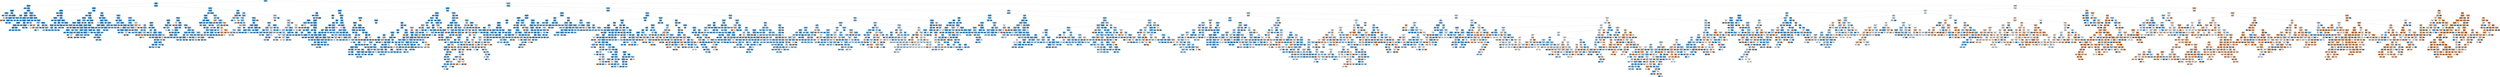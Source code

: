 digraph Tree {
node [shape=box, style="filled, rounded", color="black", fontname=helvetica] ;
edge [fontname=helvetica] ;
0 [label=<age &le; 28.5<br/>entropy = 0.81<br/>samples = 21113<br/>value = [5256, 15857]<br/>class = low>, fillcolor="#7bbdee"] ;
1 [label=<age &le; 23.5<br/>entropy = 0.262<br/>samples = 5602<br/>value = [249, 5353]<br/>class = low>, fillcolor="#42a2e6"] ;
0 -> 1 [labeldistance=2.5, labelangle=45, headlabel="True"] ;
2 [label=<hours_per_week &le; 39.5<br/>entropy = 0.05<br/>samples = 2847<br/>value = [16, 2831]<br/>class = low>, fillcolor="#3a9ee5"] ;
1 -> 2 ;
3 [label=<entropy = 0.0<br/>samples = 1564<br/>value = [0, 1564]<br/>class = low>, fillcolor="#399de5"] ;
2 -> 3 ;
4 [label=<age &le; 21.5<br/>entropy = 0.097<br/>samples = 1283<br/>value = [16, 1267]<br/>class = low>, fillcolor="#3c9ee5"] ;
2 -> 4 ;
5 [label=<education_degree &le; 4.5<br/>entropy = 0.029<br/>samples = 669<br/>value = [2, 667]<br/>class = low>, fillcolor="#3a9de5"] ;
4 -> 5 ;
6 [label=<hours_per_week &le; 57.5<br/>entropy = 0.235<br/>samples = 26<br/>value = [1, 25]<br/>class = low>, fillcolor="#41a1e6"] ;
5 -> 6 ;
7 [label=<entropy = 0.0<br/>samples = 23<br/>value = [0, 23]<br/>class = low>, fillcolor="#399de5"] ;
6 -> 7 ;
8 [label=<hours_per_week &le; 70.0<br/>entropy = 0.918<br/>samples = 3<br/>value = [1, 2]<br/>class = low>, fillcolor="#9ccef2"] ;
6 -> 8 ;
9 [label=<age &le; 19.5<br/>entropy = 1.0<br/>samples = 2<br/>value = [1, 1]<br/>class = high>, fillcolor="#ffffff"] ;
8 -> 9 ;
10 [label=<entropy = 0.0<br/>samples = 1<br/>value = [1, 0]<br/>class = high>, fillcolor="#e58139"] ;
9 -> 10 ;
11 [label=<entropy = 0.0<br/>samples = 1<br/>value = [0, 1]<br/>class = low>, fillcolor="#399de5"] ;
9 -> 11 ;
12 [label=<entropy = 0.0<br/>samples = 1<br/>value = [0, 1]<br/>class = low>, fillcolor="#399de5"] ;
8 -> 12 ;
13 [label=<age &le; 20.5<br/>entropy = 0.017<br/>samples = 643<br/>value = [1, 642]<br/>class = low>, fillcolor="#399de5"] ;
5 -> 13 ;
14 [label=<entropy = 0.0<br/>samples = 422<br/>value = [0, 422]<br/>class = low>, fillcolor="#399de5"] ;
13 -> 14 ;
15 [label=<education_degree &le; 9.5<br/>entropy = 0.042<br/>samples = 221<br/>value = [1, 220]<br/>class = low>, fillcolor="#3a9de5"] ;
13 -> 15 ;
16 [label=<hours_per_week &le; 41.0<br/>entropy = 0.072<br/>samples = 116<br/>value = [1, 115]<br/>class = low>, fillcolor="#3b9ee5"] ;
15 -> 16 ;
17 [label=<education_degree &le; 8.5<br/>entropy = 0.086<br/>samples = 93<br/>value = [1, 92]<br/>class = low>, fillcolor="#3b9ee5"] ;
16 -> 17 ;
18 [label=<entropy = 0.0<br/>samples = 15<br/>value = [0, 15]<br/>class = low>, fillcolor="#399de5"] ;
17 -> 18 ;
19 [label=<entropy = 0.099<br/>samples = 78<br/>value = [1, 77]<br/>class = low>, fillcolor="#3c9ee5"] ;
17 -> 19 ;
20 [label=<entropy = 0.0<br/>samples = 23<br/>value = [0, 23]<br/>class = low>, fillcolor="#399de5"] ;
16 -> 20 ;
21 [label=<entropy = 0.0<br/>samples = 105<br/>value = [0, 105]<br/>class = low>, fillcolor="#399de5"] ;
15 -> 21 ;
22 [label=<hours_per_week &le; 49.0<br/>entropy = 0.157<br/>samples = 614<br/>value = [14, 600]<br/>class = low>, fillcolor="#3e9fe6"] ;
4 -> 22 ;
23 [label=<education_degree &le; 3.5<br/>entropy = 0.116<br/>samples = 511<br/>value = [8, 503]<br/>class = low>, fillcolor="#3c9fe5"] ;
22 -> 23 ;
24 [label=<age &le; 22.5<br/>entropy = 0.439<br/>samples = 11<br/>value = [1, 10]<br/>class = low>, fillcolor="#4da7e8"] ;
23 -> 24 ;
25 [label=<hours_per_week &le; 44.0<br/>entropy = 0.592<br/>samples = 7<br/>value = [1, 6]<br/>class = low>, fillcolor="#5aade9"] ;
24 -> 25 ;
26 [label=<entropy = 0.65<br/>samples = 6<br/>value = [1, 5]<br/>class = low>, fillcolor="#61b1ea"] ;
25 -> 26 ;
27 [label=<entropy = 0.0<br/>samples = 1<br/>value = [0, 1]<br/>class = low>, fillcolor="#399de5"] ;
25 -> 27 ;
28 [label=<entropy = 0.0<br/>samples = 4<br/>value = [0, 4]<br/>class = low>, fillcolor="#399de5"] ;
24 -> 28 ;
29 [label=<hours_per_week &le; 41.0<br/>entropy = 0.106<br/>samples = 500<br/>value = [7, 493]<br/>class = low>, fillcolor="#3c9ee5"] ;
23 -> 29 ;
30 [label=<education_degree &le; 8.5<br/>entropy = 0.116<br/>samples = 449<br/>value = [7, 442]<br/>class = low>, fillcolor="#3c9fe5"] ;
29 -> 30 ;
31 [label=<entropy = 0.0<br/>samples = 42<br/>value = [0, 42]<br/>class = low>, fillcolor="#399de5"] ;
30 -> 31 ;
32 [label=<education_degree &le; 12.5<br/>entropy = 0.125<br/>samples = 407<br/>value = [7, 400]<br/>class = low>, fillcolor="#3c9fe5"] ;
30 -> 32 ;
33 [label=<education_degree &le; 10.5<br/>entropy = 0.112<br/>samples = 336<br/>value = [5, 331]<br/>class = low>, fillcolor="#3c9ee5"] ;
32 -> 33 ;
34 [label=<education_degree &le; 9.5<br/>entropy = 0.12<br/>samples = 306<br/>value = [5, 301]<br/>class = low>, fillcolor="#3c9fe5"] ;
33 -> 34 ;
35 [label=<age &le; 22.5<br/>entropy = 0.092<br/>samples = 170<br/>value = [2, 168]<br/>class = low>, fillcolor="#3b9ee5"] ;
34 -> 35 ;
36 [label=<entropy = 0.1<br/>samples = 77<br/>value = [1, 76]<br/>class = low>, fillcolor="#3c9ee5"] ;
35 -> 36 ;
37 [label=<entropy = 0.086<br/>samples = 93<br/>value = [1, 92]<br/>class = low>, fillcolor="#3b9ee5"] ;
35 -> 37 ;
38 [label=<age &le; 22.5<br/>entropy = 0.153<br/>samples = 136<br/>value = [3, 133]<br/>class = low>, fillcolor="#3d9fe6"] ;
34 -> 38 ;
39 [label=<entropy = 0.122<br/>samples = 60<br/>value = [1, 59]<br/>class = low>, fillcolor="#3c9fe5"] ;
38 -> 39 ;
40 [label=<entropy = 0.176<br/>samples = 76<br/>value = [2, 74]<br/>class = low>, fillcolor="#3ea0e6"] ;
38 -> 40 ;
41 [label=<entropy = 0.0<br/>samples = 30<br/>value = [0, 30]<br/>class = low>, fillcolor="#399de5"] ;
33 -> 41 ;
42 [label=<age &le; 22.5<br/>entropy = 0.185<br/>samples = 71<br/>value = [2, 69]<br/>class = low>, fillcolor="#3fa0e6"] ;
32 -> 42 ;
43 [label=<entropy = 0.286<br/>samples = 20<br/>value = [1, 19]<br/>class = low>, fillcolor="#43a2e6"] ;
42 -> 43 ;
44 [label=<education_degree &le; 13.5<br/>entropy = 0.139<br/>samples = 51<br/>value = [1, 50]<br/>class = low>, fillcolor="#3d9fe6"] ;
42 -> 44 ;
45 [label=<entropy = 0.141<br/>samples = 50<br/>value = [1, 49]<br/>class = low>, fillcolor="#3d9fe6"] ;
44 -> 45 ;
46 [label=<entropy = 0.0<br/>samples = 1<br/>value = [0, 1]<br/>class = low>, fillcolor="#399de5"] ;
44 -> 46 ;
47 [label=<entropy = 0.0<br/>samples = 51<br/>value = [0, 51]<br/>class = low>, fillcolor="#399de5"] ;
29 -> 47 ;
48 [label=<education_degree &le; 13.5<br/>entropy = 0.32<br/>samples = 103<br/>value = [6, 97]<br/>class = low>, fillcolor="#45a3e7"] ;
22 -> 48 ;
49 [label=<education_degree &le; 9.5<br/>entropy = 0.282<br/>samples = 102<br/>value = [5, 97]<br/>class = low>, fillcolor="#43a2e6"] ;
48 -> 49 ;
50 [label=<education_degree &le; 8.5<br/>entropy = 0.135<br/>samples = 53<br/>value = [1, 52]<br/>class = low>, fillcolor="#3d9fe6"] ;
49 -> 50 ;
51 [label=<education_degree &le; 7.5<br/>entropy = 0.353<br/>samples = 15<br/>value = [1, 14]<br/>class = low>, fillcolor="#47a4e7"] ;
50 -> 51 ;
52 [label=<entropy = 0.0<br/>samples = 12<br/>value = [0, 12]<br/>class = low>, fillcolor="#399de5"] ;
51 -> 52 ;
53 [label=<age &le; 22.5<br/>entropy = 0.918<br/>samples = 3<br/>value = [1, 2]<br/>class = low>, fillcolor="#9ccef2"] ;
51 -> 53 ;
54 [label=<entropy = 1.0<br/>samples = 2<br/>value = [1, 1]<br/>class = high>, fillcolor="#ffffff"] ;
53 -> 54 ;
55 [label=<entropy = 0.0<br/>samples = 1<br/>value = [0, 1]<br/>class = low>, fillcolor="#399de5"] ;
53 -> 55 ;
56 [label=<entropy = 0.0<br/>samples = 38<br/>value = [0, 38]<br/>class = low>, fillcolor="#399de5"] ;
50 -> 56 ;
57 [label=<hours_per_week &le; 52.5<br/>entropy = 0.408<br/>samples = 49<br/>value = [4, 45]<br/>class = low>, fillcolor="#4ba6e7"] ;
49 -> 57 ;
58 [label=<entropy = 0.0<br/>samples = 22<br/>value = [0, 22]<br/>class = low>, fillcolor="#399de5"] ;
57 -> 58 ;
59 [label=<hours_per_week &le; 55.5<br/>entropy = 0.605<br/>samples = 27<br/>value = [4, 23]<br/>class = low>, fillcolor="#5baeea"] ;
57 -> 59 ;
60 [label=<education_degree &le; 11.5<br/>entropy = 0.954<br/>samples = 8<br/>value = [3, 5]<br/>class = low>, fillcolor="#b0d8f5"] ;
59 -> 60 ;
61 [label=<age &le; 22.5<br/>entropy = 0.918<br/>samples = 3<br/>value = [2, 1]<br/>class = high>, fillcolor="#f2c09c"] ;
60 -> 61 ;
62 [label=<entropy = 1.0<br/>samples = 2<br/>value = [1, 1]<br/>class = high>, fillcolor="#ffffff"] ;
61 -> 62 ;
63 [label=<entropy = 0.0<br/>samples = 1<br/>value = [1, 0]<br/>class = high>, fillcolor="#e58139"] ;
61 -> 63 ;
64 [label=<age &le; 22.5<br/>entropy = 0.722<br/>samples = 5<br/>value = [1, 4]<br/>class = low>, fillcolor="#6ab6ec"] ;
60 -> 64 ;
65 [label=<education_degree &le; 12.5<br/>entropy = 0.918<br/>samples = 3<br/>value = [1, 2]<br/>class = low>, fillcolor="#9ccef2"] ;
64 -> 65 ;
66 [label=<entropy = 0.0<br/>samples = 1<br/>value = [0, 1]<br/>class = low>, fillcolor="#399de5"] ;
65 -> 66 ;
67 [label=<entropy = 1.0<br/>samples = 2<br/>value = [1, 1]<br/>class = high>, fillcolor="#ffffff"] ;
65 -> 67 ;
68 [label=<entropy = 0.0<br/>samples = 2<br/>value = [0, 2]<br/>class = low>, fillcolor="#399de5"] ;
64 -> 68 ;
69 [label=<education_degree &le; 10.5<br/>entropy = 0.297<br/>samples = 19<br/>value = [1, 18]<br/>class = low>, fillcolor="#44a2e6"] ;
59 -> 69 ;
70 [label=<age &le; 22.5<br/>entropy = 0.592<br/>samples = 7<br/>value = [1, 6]<br/>class = low>, fillcolor="#5aade9"] ;
69 -> 70 ;
71 [label=<entropy = 0.0<br/>samples = 3<br/>value = [0, 3]<br/>class = low>, fillcolor="#399de5"] ;
70 -> 71 ;
72 [label=<hours_per_week &le; 70.0<br/>entropy = 0.811<br/>samples = 4<br/>value = [1, 3]<br/>class = low>, fillcolor="#7bbeee"] ;
70 -> 72 ;
73 [label=<entropy = 0.918<br/>samples = 3<br/>value = [1, 2]<br/>class = low>, fillcolor="#9ccef2"] ;
72 -> 73 ;
74 [label=<entropy = 0.0<br/>samples = 1<br/>value = [0, 1]<br/>class = low>, fillcolor="#399de5"] ;
72 -> 74 ;
75 [label=<entropy = 0.0<br/>samples = 12<br/>value = [0, 12]<br/>class = low>, fillcolor="#399de5"] ;
69 -> 75 ;
76 [label=<entropy = 0.0<br/>samples = 1<br/>value = [1, 0]<br/>class = high>, fillcolor="#e58139"] ;
48 -> 76 ;
77 [label=<hours_per_week &le; 41.5<br/>entropy = 0.418<br/>samples = 2755<br/>value = [233, 2522]<br/>class = low>, fillcolor="#4ba6e7"] ;
1 -> 77 ;
78 [label=<education_degree &le; 9.5<br/>entropy = 0.312<br/>samples = 2014<br/>value = [113, 1901]<br/>class = low>, fillcolor="#45a3e7"] ;
77 -> 78 ;
79 [label=<hours_per_week &le; 39.5<br/>entropy = 0.174<br/>samples = 881<br/>value = [23, 858]<br/>class = low>, fillcolor="#3ea0e6"] ;
78 -> 79 ;
80 [label=<entropy = 0.0<br/>samples = 200<br/>value = [0, 200]<br/>class = low>, fillcolor="#399de5"] ;
79 -> 80 ;
81 [label=<education_degree &le; 6.5<br/>entropy = 0.213<br/>samples = 681<br/>value = [23, 658]<br/>class = low>, fillcolor="#40a0e6"] ;
79 -> 81 ;
82 [label=<entropy = 0.0<br/>samples = 96<br/>value = [0, 96]<br/>class = low>, fillcolor="#399de5"] ;
81 -> 82 ;
83 [label=<age &le; 24.5<br/>entropy = 0.239<br/>samples = 585<br/>value = [23, 562]<br/>class = low>, fillcolor="#41a1e6"] ;
81 -> 83 ;
84 [label=<education_degree &le; 8.5<br/>entropy = 0.078<br/>samples = 105<br/>value = [1, 104]<br/>class = low>, fillcolor="#3b9ee5"] ;
83 -> 84 ;
85 [label=<entropy = 0.0<br/>samples = 15<br/>value = [0, 15]<br/>class = low>, fillcolor="#399de5"] ;
84 -> 85 ;
86 [label=<entropy = 0.088<br/>samples = 90<br/>value = [1, 89]<br/>class = low>, fillcolor="#3b9ee5"] ;
84 -> 86 ;
87 [label=<age &le; 27.5<br/>entropy = 0.268<br/>samples = 480<br/>value = [22, 458]<br/>class = low>, fillcolor="#43a2e6"] ;
83 -> 87 ;
88 [label=<education_degree &le; 8.5<br/>entropy = 0.245<br/>samples = 345<br/>value = [14, 331]<br/>class = low>, fillcolor="#41a1e6"] ;
87 -> 88 ;
89 [label=<age &le; 26.5<br/>entropy = 0.384<br/>samples = 40<br/>value = [3, 37]<br/>class = low>, fillcolor="#49a5e7"] ;
88 -> 89 ;
90 [label=<education_degree &le; 7.5<br/>entropy = 0.459<br/>samples = 31<br/>value = [3, 28]<br/>class = low>, fillcolor="#4ea8e8"] ;
89 -> 90 ;
91 [label=<age &le; 25.5<br/>entropy = 0.439<br/>samples = 22<br/>value = [2, 20]<br/>class = low>, fillcolor="#4da7e8"] ;
90 -> 91 ;
92 [label=<entropy = 0.414<br/>samples = 12<br/>value = [1, 11]<br/>class = low>, fillcolor="#4ba6e7"] ;
91 -> 92 ;
93 [label=<entropy = 0.469<br/>samples = 10<br/>value = [1, 9]<br/>class = low>, fillcolor="#4fa8e8"] ;
91 -> 93 ;
94 [label=<age &le; 25.5<br/>entropy = 0.503<br/>samples = 9<br/>value = [1, 8]<br/>class = low>, fillcolor="#52a9e8"] ;
90 -> 94 ;
95 [label=<entropy = 0.544<br/>samples = 8<br/>value = [1, 7]<br/>class = low>, fillcolor="#55abe9"] ;
94 -> 95 ;
96 [label=<entropy = 0.0<br/>samples = 1<br/>value = [0, 1]<br/>class = low>, fillcolor="#399de5"] ;
94 -> 96 ;
97 [label=<entropy = 0.0<br/>samples = 9<br/>value = [0, 9]<br/>class = low>, fillcolor="#399de5"] ;
89 -> 97 ;
98 [label=<age &le; 25.5<br/>entropy = 0.224<br/>samples = 305<br/>value = [11, 294]<br/>class = low>, fillcolor="#40a1e6"] ;
88 -> 98 ;
99 [label=<entropy = 0.139<br/>samples = 102<br/>value = [2, 100]<br/>class = low>, fillcolor="#3d9fe6"] ;
98 -> 99 ;
100 [label=<age &le; 26.5<br/>entropy = 0.262<br/>samples = 203<br/>value = [9, 194]<br/>class = low>, fillcolor="#42a2e6"] ;
98 -> 100 ;
101 [label=<entropy = 0.286<br/>samples = 100<br/>value = [5, 95]<br/>class = low>, fillcolor="#43a2e6"] ;
100 -> 101 ;
102 [label=<entropy = 0.237<br/>samples = 103<br/>value = [4, 99]<br/>class = low>, fillcolor="#41a1e6"] ;
100 -> 102 ;
103 [label=<education_degree &le; 7.5<br/>entropy = 0.324<br/>samples = 135<br/>value = [8, 127]<br/>class = low>, fillcolor="#45a3e7"] ;
87 -> 103 ;
104 [label=<entropy = 0.371<br/>samples = 14<br/>value = [1, 13]<br/>class = low>, fillcolor="#48a5e7"] ;
103 -> 104 ;
105 [label=<education_degree &le; 8.5<br/>entropy = 0.319<br/>samples = 121<br/>value = [7, 114]<br/>class = low>, fillcolor="#45a3e7"] ;
103 -> 105 ;
106 [label=<entropy = 0.0<br/>samples = 4<br/>value = [0, 4]<br/>class = low>, fillcolor="#399de5"] ;
105 -> 106 ;
107 [label=<entropy = 0.327<br/>samples = 117<br/>value = [7, 110]<br/>class = low>, fillcolor="#46a3e7"] ;
105 -> 107 ;
108 [label=<age &le; 26.5<br/>entropy = 0.4<br/>samples = 1133<br/>value = [90, 1043]<br/>class = low>, fillcolor="#4aa5e7"] ;
78 -> 108 ;
109 [label=<hours_per_week &le; 28.0<br/>entropy = 0.307<br/>samples = 746<br/>value = [41, 705]<br/>class = low>, fillcolor="#45a3e7"] ;
108 -> 109 ;
110 [label=<entropy = 0.0<br/>samples = 121<br/>value = [0, 121]<br/>class = low>, fillcolor="#399de5"] ;
109 -> 110 ;
111 [label=<age &le; 24.5<br/>entropy = 0.349<br/>samples = 625<br/>value = [41, 584]<br/>class = low>, fillcolor="#47a4e7"] ;
109 -> 111 ;
112 [label=<education_degree &le; 13.5<br/>entropy = 0.212<br/>samples = 209<br/>value = [7, 202]<br/>class = low>, fillcolor="#40a0e6"] ;
111 -> 112 ;
113 [label=<hours_per_week &le; 31.0<br/>entropy = 0.191<br/>samples = 205<br/>value = [6, 199]<br/>class = low>, fillcolor="#3fa0e6"] ;
112 -> 113 ;
114 [label=<education_degree &le; 11.5<br/>entropy = 0.426<br/>samples = 23<br/>value = [2, 21]<br/>class = low>, fillcolor="#4ca6e7"] ;
113 -> 114 ;
115 [label=<education_degree &le; 10.5<br/>entropy = 0.684<br/>samples = 11<br/>value = [2, 9]<br/>class = low>, fillcolor="#65b3eb"] ;
114 -> 115 ;
116 [label=<entropy = 0.469<br/>samples = 10<br/>value = [1, 9]<br/>class = low>, fillcolor="#4fa8e8"] ;
115 -> 116 ;
117 [label=<entropy = 0.0<br/>samples = 1<br/>value = [1, 0]<br/>class = high>, fillcolor="#e58139"] ;
115 -> 117 ;
118 [label=<entropy = 0.0<br/>samples = 12<br/>value = [0, 12]<br/>class = low>, fillcolor="#399de5"] ;
114 -> 118 ;
119 [label=<hours_per_week &le; 39.5<br/>entropy = 0.152<br/>samples = 182<br/>value = [4, 178]<br/>class = low>, fillcolor="#3d9fe6"] ;
113 -> 119 ;
120 [label=<entropy = 0.0<br/>samples = 25<br/>value = [0, 25]<br/>class = low>, fillcolor="#399de5"] ;
119 -> 120 ;
121 [label=<education_degree &le; 12.5<br/>entropy = 0.171<br/>samples = 157<br/>value = [4, 153]<br/>class = low>, fillcolor="#3ea0e6"] ;
119 -> 121 ;
122 [label=<education_degree &le; 11.5<br/>entropy = 0.216<br/>samples = 87<br/>value = [3, 84]<br/>class = low>, fillcolor="#40a0e6"] ;
121 -> 122 ;
123 [label=<education_degree &le; 10.5<br/>entropy = 0.177<br/>samples = 75<br/>value = [2, 73]<br/>class = low>, fillcolor="#3ea0e6"] ;
122 -> 123 ;
124 [label=<entropy = 0.206<br/>samples = 62<br/>value = [2, 60]<br/>class = low>, fillcolor="#40a0e6"] ;
123 -> 124 ;
125 [label=<entropy = 0.0<br/>samples = 13<br/>value = [0, 13]<br/>class = low>, fillcolor="#399de5"] ;
123 -> 125 ;
126 [label=<entropy = 0.414<br/>samples = 12<br/>value = [1, 11]<br/>class = low>, fillcolor="#4ba6e7"] ;
122 -> 126 ;
127 [label=<entropy = 0.108<br/>samples = 70<br/>value = [1, 69]<br/>class = low>, fillcolor="#3c9ee5"] ;
121 -> 127 ;
128 [label=<hours_per_week &le; 37.5<br/>entropy = 0.811<br/>samples = 4<br/>value = [1, 3]<br/>class = low>, fillcolor="#7bbeee"] ;
112 -> 128 ;
129 [label=<entropy = 0.0<br/>samples = 1<br/>value = [1, 0]<br/>class = high>, fillcolor="#e58139"] ;
128 -> 129 ;
130 [label=<entropy = 0.0<br/>samples = 3<br/>value = [0, 3]<br/>class = low>, fillcolor="#399de5"] ;
128 -> 130 ;
131 [label=<hours_per_week &le; 34.5<br/>entropy = 0.408<br/>samples = 416<br/>value = [34, 382]<br/>class = low>, fillcolor="#4ba6e7"] ;
111 -> 131 ;
132 [label=<entropy = 0.0<br/>samples = 26<br/>value = [0, 26]<br/>class = low>, fillcolor="#399de5"] ;
131 -> 132 ;
133 [label=<education_degree &le; 14.5<br/>entropy = 0.427<br/>samples = 390<br/>value = [34, 356]<br/>class = low>, fillcolor="#4ca6e7"] ;
131 -> 133 ;
134 [label=<age &le; 25.5<br/>entropy = 0.419<br/>samples = 389<br/>value = [33, 356]<br/>class = low>, fillcolor="#4ba6e7"] ;
133 -> 134 ;
135 [label=<education_degree &le; 12.5<br/>entropy = 0.457<br/>samples = 208<br/>value = [20, 188]<br/>class = low>, fillcolor="#4ea7e8"] ;
134 -> 135 ;
136 [label=<hours_per_week &le; 37.5<br/>entropy = 0.568<br/>samples = 97<br/>value = [13, 84]<br/>class = low>, fillcolor="#58ace9"] ;
135 -> 136 ;
137 [label=<education_degree &le; 11.5<br/>entropy = 0.881<br/>samples = 10<br/>value = [3, 7]<br/>class = low>, fillcolor="#8ec7f0"] ;
136 -> 137 ;
138 [label=<hours_per_week &le; 35.5<br/>entropy = 0.544<br/>samples = 8<br/>value = [1, 7]<br/>class = low>, fillcolor="#55abe9"] ;
137 -> 138 ;
139 [label=<entropy = 0.0<br/>samples = 6<br/>value = [0, 6]<br/>class = low>, fillcolor="#399de5"] ;
138 -> 139 ;
140 [label=<education_degree &le; 10.5<br/>entropy = 1.0<br/>samples = 2<br/>value = [1, 1]<br/>class = high>, fillcolor="#ffffff"] ;
138 -> 140 ;
141 [label=<entropy = 0.0<br/>samples = 1<br/>value = [1, 0]<br/>class = high>, fillcolor="#e58139"] ;
140 -> 141 ;
142 [label=<entropy = 0.0<br/>samples = 1<br/>value = [0, 1]<br/>class = low>, fillcolor="#399de5"] ;
140 -> 142 ;
143 [label=<entropy = 0.0<br/>samples = 2<br/>value = [2, 0]<br/>class = high>, fillcolor="#e58139"] ;
137 -> 143 ;
144 [label=<education_degree &le; 11.5<br/>entropy = 0.515<br/>samples = 87<br/>value = [10, 77]<br/>class = low>, fillcolor="#53aae8"] ;
136 -> 144 ;
145 [label=<education_degree &le; 10.5<br/>entropy = 0.544<br/>samples = 80<br/>value = [10, 70]<br/>class = low>, fillcolor="#55abe9"] ;
144 -> 145 ;
146 [label=<hours_per_week &le; 39.0<br/>entropy = 0.478<br/>samples = 68<br/>value = [7, 61]<br/>class = low>, fillcolor="#50a8e8"] ;
145 -> 146 ;
147 [label=<entropy = 0.0<br/>samples = 2<br/>value = [0, 2]<br/>class = low>, fillcolor="#399de5"] ;
146 -> 147 ;
148 [label=<entropy = 0.488<br/>samples = 66<br/>value = [7, 59]<br/>class = low>, fillcolor="#50a9e8"] ;
146 -> 148 ;
149 [label=<hours_per_week &le; 40.5<br/>entropy = 0.811<br/>samples = 12<br/>value = [3, 9]<br/>class = low>, fillcolor="#7bbeee"] ;
145 -> 149 ;
150 [label=<entropy = 0.845<br/>samples = 11<br/>value = [3, 8]<br/>class = low>, fillcolor="#83c2ef"] ;
149 -> 150 ;
151 [label=<entropy = 0.0<br/>samples = 1<br/>value = [0, 1]<br/>class = low>, fillcolor="#399de5"] ;
149 -> 151 ;
152 [label=<entropy = 0.0<br/>samples = 7<br/>value = [0, 7]<br/>class = low>, fillcolor="#399de5"] ;
144 -> 152 ;
153 [label=<hours_per_week &le; 39.0<br/>entropy = 0.339<br/>samples = 111<br/>value = [7, 104]<br/>class = low>, fillcolor="#46a4e7"] ;
135 -> 153 ;
154 [label=<hours_per_week &le; 37.5<br/>entropy = 0.523<br/>samples = 17<br/>value = [2, 15]<br/>class = low>, fillcolor="#53aae8"] ;
153 -> 154 ;
155 [label=<education_degree &le; 13.5<br/>entropy = 0.353<br/>samples = 15<br/>value = [1, 14]<br/>class = low>, fillcolor="#47a4e7"] ;
154 -> 155 ;
156 [label=<entropy = 0.469<br/>samples = 10<br/>value = [1, 9]<br/>class = low>, fillcolor="#4fa8e8"] ;
155 -> 156 ;
157 [label=<entropy = 0.0<br/>samples = 5<br/>value = [0, 5]<br/>class = low>, fillcolor="#399de5"] ;
155 -> 157 ;
158 [label=<entropy = 1.0<br/>samples = 2<br/>value = [1, 1]<br/>class = high>, fillcolor="#ffffff"] ;
154 -> 158 ;
159 [label=<education_degree &le; 13.5<br/>entropy = 0.3<br/>samples = 94<br/>value = [5, 89]<br/>class = low>, fillcolor="#44a3e6"] ;
153 -> 159 ;
160 [label=<entropy = 0.271<br/>samples = 86<br/>value = [4, 82]<br/>class = low>, fillcolor="#43a2e6"] ;
159 -> 160 ;
161 [label=<entropy = 0.544<br/>samples = 8<br/>value = [1, 7]<br/>class = low>, fillcolor="#55abe9"] ;
159 -> 161 ;
162 [label=<hours_per_week &le; 39.0<br/>entropy = 0.373<br/>samples = 181<br/>value = [13, 168]<br/>class = low>, fillcolor="#48a5e7"] ;
134 -> 162 ;
163 [label=<entropy = 0.0<br/>samples = 26<br/>value = [0, 26]<br/>class = low>, fillcolor="#399de5"] ;
162 -> 163 ;
164 [label=<education_degree &le; 10.5<br/>entropy = 0.416<br/>samples = 155<br/>value = [13, 142]<br/>class = low>, fillcolor="#4ba6e7"] ;
162 -> 164 ;
165 [label=<entropy = 0.297<br/>samples = 57<br/>value = [3, 54]<br/>class = low>, fillcolor="#44a2e6"] ;
164 -> 165 ;
166 [label=<education_degree &le; 13.5<br/>entropy = 0.475<br/>samples = 98<br/>value = [10, 88]<br/>class = low>, fillcolor="#50a8e8"] ;
164 -> 166 ;
167 [label=<hours_per_week &le; 40.5<br/>entropy = 0.45<br/>samples = 85<br/>value = [8, 77]<br/>class = low>, fillcolor="#4ea7e8"] ;
166 -> 167 ;
168 [label=<education_degree &le; 11.5<br/>entropy = 0.454<br/>samples = 84<br/>value = [8, 76]<br/>class = low>, fillcolor="#4ea7e8"] ;
167 -> 168 ;
169 [label=<entropy = 0.592<br/>samples = 7<br/>value = [1, 6]<br/>class = low>, fillcolor="#5aade9"] ;
168 -> 169 ;
170 [label=<education_degree &le; 12.5<br/>entropy = 0.439<br/>samples = 77<br/>value = [7, 70]<br/>class = low>, fillcolor="#4da7e8"] ;
168 -> 170 ;
171 [label=<entropy = 0.414<br/>samples = 12<br/>value = [1, 11]<br/>class = low>, fillcolor="#4ba6e7"] ;
170 -> 171 ;
172 [label=<entropy = 0.444<br/>samples = 65<br/>value = [6, 59]<br/>class = low>, fillcolor="#4da7e8"] ;
170 -> 172 ;
173 [label=<entropy = 0.0<br/>samples = 1<br/>value = [0, 1]<br/>class = low>, fillcolor="#399de5"] ;
167 -> 173 ;
174 [label=<entropy = 0.619<br/>samples = 13<br/>value = [2, 11]<br/>class = low>, fillcolor="#5dafea"] ;
166 -> 174 ;
175 [label=<entropy = 0.0<br/>samples = 1<br/>value = [1, 0]<br/>class = high>, fillcolor="#e58139"] ;
133 -> 175 ;
176 [label=<age &le; 27.5<br/>entropy = 0.548<br/>samples = 387<br/>value = [49, 338]<br/>class = low>, fillcolor="#56abe9"] ;
108 -> 176 ;
177 [label=<hours_per_week &le; 35.5<br/>entropy = 0.453<br/>samples = 200<br/>value = [19, 181]<br/>class = low>, fillcolor="#4ea7e8"] ;
176 -> 177 ;
178 [label=<entropy = 0.0<br/>samples = 40<br/>value = [0, 40]<br/>class = low>, fillcolor="#399de5"] ;
177 -> 178 ;
179 [label=<education_degree &le; 12.5<br/>entropy = 0.526<br/>samples = 160<br/>value = [19, 141]<br/>class = low>, fillcolor="#54aae9"] ;
177 -> 179 ;
180 [label=<hours_per_week &le; 37.0<br/>entropy = 0.439<br/>samples = 88<br/>value = [8, 80]<br/>class = low>, fillcolor="#4da7e8"] ;
179 -> 180 ;
181 [label=<entropy = 1.0<br/>samples = 2<br/>value = [1, 1]<br/>class = high>, fillcolor="#ffffff"] ;
180 -> 181 ;
182 [label=<education_degree &le; 10.5<br/>entropy = 0.407<br/>samples = 86<br/>value = [7, 79]<br/>class = low>, fillcolor="#4ba6e7"] ;
180 -> 182 ;
183 [label=<hours_per_week &le; 39.5<br/>entropy = 0.503<br/>samples = 54<br/>value = [6, 48]<br/>class = low>, fillcolor="#52a9e8"] ;
182 -> 183 ;
184 [label=<entropy = 0.0<br/>samples = 2<br/>value = [0, 2]<br/>class = low>, fillcolor="#399de5"] ;
183 -> 184 ;
185 [label=<entropy = 0.516<br/>samples = 52<br/>value = [6, 46]<br/>class = low>, fillcolor="#53aae8"] ;
183 -> 185 ;
186 [label=<education_degree &le; 11.5<br/>entropy = 0.201<br/>samples = 32<br/>value = [1, 31]<br/>class = low>, fillcolor="#3fa0e6"] ;
182 -> 186 ;
187 [label=<entropy = 0.0<br/>samples = 18<br/>value = [0, 18]<br/>class = low>, fillcolor="#399de5"] ;
186 -> 187 ;
188 [label=<hours_per_week &le; 39.0<br/>entropy = 0.371<br/>samples = 14<br/>value = [1, 13]<br/>class = low>, fillcolor="#48a5e7"] ;
186 -> 188 ;
189 [label=<entropy = 0.0<br/>samples = 1<br/>value = [0, 1]<br/>class = low>, fillcolor="#399de5"] ;
188 -> 189 ;
190 [label=<entropy = 0.391<br/>samples = 13<br/>value = [1, 12]<br/>class = low>, fillcolor="#49a5e7"] ;
188 -> 190 ;
191 [label=<hours_per_week &le; 39.0<br/>entropy = 0.617<br/>samples = 72<br/>value = [11, 61]<br/>class = low>, fillcolor="#5dafea"] ;
179 -> 191 ;
192 [label=<entropy = 0.0<br/>samples = 5<br/>value = [0, 5]<br/>class = low>, fillcolor="#399de5"] ;
191 -> 192 ;
193 [label=<education_degree &le; 14.5<br/>entropy = 0.644<br/>samples = 67<br/>value = [11, 56]<br/>class = low>, fillcolor="#60b0ea"] ;
191 -> 193 ;
194 [label=<education_degree &le; 13.5<br/>entropy = 0.656<br/>samples = 65<br/>value = [11, 54]<br/>class = low>, fillcolor="#61b1ea"] ;
193 -> 194 ;
195 [label=<entropy = 0.657<br/>samples = 59<br/>value = [10, 49]<br/>class = low>, fillcolor="#61b1ea"] ;
194 -> 195 ;
196 [label=<entropy = 0.65<br/>samples = 6<br/>value = [1, 5]<br/>class = low>, fillcolor="#61b1ea"] ;
194 -> 196 ;
197 [label=<entropy = 0.0<br/>samples = 2<br/>value = [0, 2]<br/>class = low>, fillcolor="#399de5"] ;
193 -> 197 ;
198 [label=<education_degree &le; 11.5<br/>entropy = 0.635<br/>samples = 187<br/>value = [30, 157]<br/>class = low>, fillcolor="#5fb0ea"] ;
176 -> 198 ;
199 [label=<hours_per_week &le; 27.5<br/>entropy = 0.517<br/>samples = 95<br/>value = [11, 84]<br/>class = low>, fillcolor="#53aae8"] ;
198 -> 199 ;
200 [label=<entropy = 0.0<br/>samples = 9<br/>value = [0, 9]<br/>class = low>, fillcolor="#399de5"] ;
199 -> 200 ;
201 [label=<hours_per_week &le; 33.5<br/>entropy = 0.552<br/>samples = 86<br/>value = [11, 75]<br/>class = low>, fillcolor="#56abe9"] ;
199 -> 201 ;
202 [label=<hours_per_week &le; 31.0<br/>entropy = 0.863<br/>samples = 7<br/>value = [2, 5]<br/>class = low>, fillcolor="#88c4ef"] ;
201 -> 202 ;
203 [label=<education_degree &le; 10.5<br/>entropy = 0.65<br/>samples = 6<br/>value = [1, 5]<br/>class = low>, fillcolor="#61b1ea"] ;
202 -> 203 ;
204 [label=<entropy = 0.722<br/>samples = 5<br/>value = [1, 4]<br/>class = low>, fillcolor="#6ab6ec"] ;
203 -> 204 ;
205 [label=<entropy = 0.0<br/>samples = 1<br/>value = [0, 1]<br/>class = low>, fillcolor="#399de5"] ;
203 -> 205 ;
206 [label=<entropy = 0.0<br/>samples = 1<br/>value = [1, 0]<br/>class = high>, fillcolor="#e58139"] ;
202 -> 206 ;
207 [label=<hours_per_week &le; 35.5<br/>entropy = 0.512<br/>samples = 79<br/>value = [9, 70]<br/>class = low>, fillcolor="#52aae8"] ;
201 -> 207 ;
208 [label=<entropy = 0.0<br/>samples = 4<br/>value = [0, 4]<br/>class = low>, fillcolor="#399de5"] ;
207 -> 208 ;
209 [label=<hours_per_week &le; 37.0<br/>entropy = 0.529<br/>samples = 75<br/>value = [9, 66]<br/>class = low>, fillcolor="#54aae9"] ;
207 -> 209 ;
210 [label=<entropy = 1.0<br/>samples = 2<br/>value = [1, 1]<br/>class = high>, fillcolor="#ffffff"] ;
209 -> 210 ;
211 [label=<hours_per_week &le; 39.0<br/>entropy = 0.499<br/>samples = 73<br/>value = [8, 65]<br/>class = low>, fillcolor="#51a9e8"] ;
209 -> 211 ;
212 [label=<entropy = 0.0<br/>samples = 2<br/>value = [0, 2]<br/>class = low>, fillcolor="#399de5"] ;
211 -> 212 ;
213 [label=<education_degree &le; 10.5<br/>entropy = 0.508<br/>samples = 71<br/>value = [8, 63]<br/>class = low>, fillcolor="#52a9e8"] ;
211 -> 213 ;
214 [label=<entropy = 0.531<br/>samples = 58<br/>value = [7, 51]<br/>class = low>, fillcolor="#54aae9"] ;
213 -> 214 ;
215 [label=<entropy = 0.391<br/>samples = 13<br/>value = [1, 12]<br/>class = low>, fillcolor="#49a5e7"] ;
213 -> 215 ;
216 [label=<education_degree &le; 14.5<br/>entropy = 0.735<br/>samples = 92<br/>value = [19, 73]<br/>class = low>, fillcolor="#6db7ec"] ;
198 -> 216 ;
217 [label=<education_degree &le; 13.5<br/>entropy = 0.762<br/>samples = 86<br/>value = [19, 67]<br/>class = low>, fillcolor="#71b9ec"] ;
216 -> 217 ;
218 [label=<hours_per_week &le; 15.5<br/>entropy = 0.694<br/>samples = 75<br/>value = [14, 61]<br/>class = low>, fillcolor="#66b3eb"] ;
217 -> 218 ;
219 [label=<entropy = 0.0<br/>samples = 3<br/>value = [0, 3]<br/>class = low>, fillcolor="#399de5"] ;
218 -> 219 ;
220 [label=<hours_per_week &le; 29.0<br/>entropy = 0.711<br/>samples = 72<br/>value = [14, 58]<br/>class = low>, fillcolor="#69b5eb"] ;
218 -> 220 ;
221 [label=<hours_per_week &le; 22.5<br/>entropy = 0.881<br/>samples = 10<br/>value = [3, 7]<br/>class = low>, fillcolor="#8ec7f0"] ;
220 -> 221 ;
222 [label=<education_degree &le; 12.5<br/>entropy = 0.544<br/>samples = 8<br/>value = [1, 7]<br/>class = low>, fillcolor="#55abe9"] ;
221 -> 222 ;
223 [label=<hours_per_week &le; 18.0<br/>entropy = 1.0<br/>samples = 2<br/>value = [1, 1]<br/>class = high>, fillcolor="#ffffff"] ;
222 -> 223 ;
224 [label=<entropy = 0.0<br/>samples = 1<br/>value = [1, 0]<br/>class = high>, fillcolor="#e58139"] ;
223 -> 224 ;
225 [label=<entropy = 0.0<br/>samples = 1<br/>value = [0, 1]<br/>class = low>, fillcolor="#399de5"] ;
223 -> 225 ;
226 [label=<entropy = 0.0<br/>samples = 6<br/>value = [0, 6]<br/>class = low>, fillcolor="#399de5"] ;
222 -> 226 ;
227 [label=<entropy = 0.0<br/>samples = 2<br/>value = [2, 0]<br/>class = high>, fillcolor="#e58139"] ;
221 -> 227 ;
228 [label=<hours_per_week &le; 37.5<br/>entropy = 0.674<br/>samples = 62<br/>value = [11, 51]<br/>class = low>, fillcolor="#64b2eb"] ;
220 -> 228 ;
229 [label=<entropy = 0.0<br/>samples = 5<br/>value = [0, 5]<br/>class = low>, fillcolor="#399de5"] ;
228 -> 229 ;
230 [label=<education_degree &le; 12.5<br/>entropy = 0.708<br/>samples = 57<br/>value = [11, 46]<br/>class = low>, fillcolor="#68b4eb"] ;
228 -> 230 ;
231 [label=<entropy = 0.619<br/>samples = 13<br/>value = [2, 11]<br/>class = low>, fillcolor="#5dafea"] ;
230 -> 231 ;
232 [label=<entropy = 0.731<br/>samples = 44<br/>value = [9, 35]<br/>class = low>, fillcolor="#6cb6ec"] ;
230 -> 232 ;
233 [label=<hours_per_week &le; 39.0<br/>entropy = 0.994<br/>samples = 11<br/>value = [5, 6]<br/>class = low>, fillcolor="#deeffb"] ;
217 -> 233 ;
234 [label=<hours_per_week &le; 34.0<br/>entropy = 0.918<br/>samples = 3<br/>value = [2, 1]<br/>class = high>, fillcolor="#f2c09c"] ;
233 -> 234 ;
235 [label=<entropy = 1.0<br/>samples = 2<br/>value = [1, 1]<br/>class = high>, fillcolor="#ffffff"] ;
234 -> 235 ;
236 [label=<entropy = 0.0<br/>samples = 1<br/>value = [1, 0]<br/>class = high>, fillcolor="#e58139"] ;
234 -> 236 ;
237 [label=<entropy = 0.954<br/>samples = 8<br/>value = [3, 5]<br/>class = low>, fillcolor="#b0d8f5"] ;
233 -> 237 ;
238 [label=<entropy = 0.0<br/>samples = 6<br/>value = [0, 6]<br/>class = low>, fillcolor="#399de5"] ;
216 -> 238 ;
239 [label=<education_degree &le; 12.5<br/>entropy = 0.639<br/>samples = 741<br/>value = [120, 621]<br/>class = low>, fillcolor="#5fb0ea"] ;
77 -> 239 ;
240 [label=<education_degree &le; 6.5<br/>entropy = 0.539<br/>samples = 503<br/>value = [62, 441]<br/>class = low>, fillcolor="#55abe9"] ;
239 -> 240 ;
241 [label=<entropy = 0.0<br/>samples = 35<br/>value = [0, 35]<br/>class = low>, fillcolor="#399de5"] ;
240 -> 241 ;
242 [label=<hours_per_week &le; 67.5<br/>entropy = 0.564<br/>samples = 468<br/>value = [62, 406]<br/>class = low>, fillcolor="#57ace9"] ;
240 -> 242 ;
243 [label=<hours_per_week &le; 55.5<br/>entropy = 0.533<br/>samples = 429<br/>value = [52, 377]<br/>class = low>, fillcolor="#54abe9"] ;
242 -> 243 ;
244 [label=<hours_per_week &le; 48.5<br/>entropy = 0.567<br/>samples = 345<br/>value = [46, 299]<br/>class = low>, fillcolor="#57ace9"] ;
243 -> 244 ;
245 [label=<hours_per_week &le; 45.5<br/>entropy = 0.491<br/>samples = 159<br/>value = [17, 142]<br/>class = low>, fillcolor="#51a9e8"] ;
244 -> 245 ;
246 [label=<hours_per_week &le; 42.5<br/>entropy = 0.558<br/>samples = 123<br/>value = [16, 107]<br/>class = low>, fillcolor="#57ace9"] ;
245 -> 246 ;
247 [label=<age &le; 24.5<br/>entropy = 0.75<br/>samples = 14<br/>value = [3, 11]<br/>class = low>, fillcolor="#6fb8ec"] ;
246 -> 247 ;
248 [label=<entropy = 0.0<br/>samples = 2<br/>value = [0, 2]<br/>class = low>, fillcolor="#399de5"] ;
247 -> 248 ;
249 [label=<education_degree &le; 8.0<br/>entropy = 0.811<br/>samples = 12<br/>value = [3, 9]<br/>class = low>, fillcolor="#7bbeee"] ;
247 -> 249 ;
250 [label=<entropy = 0.0<br/>samples = 1<br/>value = [0, 1]<br/>class = low>, fillcolor="#399de5"] ;
249 -> 250 ;
251 [label=<age &le; 26.5<br/>entropy = 0.845<br/>samples = 11<br/>value = [3, 8]<br/>class = low>, fillcolor="#83c2ef"] ;
249 -> 251 ;
252 [label=<education_degree &le; 10.5<br/>entropy = 0.65<br/>samples = 6<br/>value = [1, 5]<br/>class = low>, fillcolor="#61b1ea"] ;
251 -> 252 ;
253 [label=<entropy = 0.0<br/>samples = 5<br/>value = [0, 5]<br/>class = low>, fillcolor="#399de5"] ;
252 -> 253 ;
254 [label=<entropy = 0.0<br/>samples = 1<br/>value = [1, 0]<br/>class = high>, fillcolor="#e58139"] ;
252 -> 254 ;
255 [label=<education_degree &le; 10.5<br/>entropy = 0.971<br/>samples = 5<br/>value = [2, 3]<br/>class = low>, fillcolor="#bddef6"] ;
251 -> 255 ;
256 [label=<age &le; 27.5<br/>entropy = 0.918<br/>samples = 3<br/>value = [2, 1]<br/>class = high>, fillcolor="#f2c09c"] ;
255 -> 256 ;
257 [label=<entropy = 0.0<br/>samples = 1<br/>value = [1, 0]<br/>class = high>, fillcolor="#e58139"] ;
256 -> 257 ;
258 [label=<entropy = 1.0<br/>samples = 2<br/>value = [1, 1]<br/>class = high>, fillcolor="#ffffff"] ;
256 -> 258 ;
259 [label=<entropy = 0.0<br/>samples = 2<br/>value = [0, 2]<br/>class = low>, fillcolor="#399de5"] ;
255 -> 259 ;
260 [label=<hours_per_week &le; 43.5<br/>entropy = 0.527<br/>samples = 109<br/>value = [13, 96]<br/>class = low>, fillcolor="#54aae9"] ;
246 -> 260 ;
261 [label=<entropy = 0.0<br/>samples = 9<br/>value = [0, 9]<br/>class = low>, fillcolor="#399de5"] ;
260 -> 261 ;
262 [label=<hours_per_week &le; 44.5<br/>entropy = 0.557<br/>samples = 100<br/>value = [13, 87]<br/>class = low>, fillcolor="#57ace9"] ;
260 -> 262 ;
263 [label=<age &le; 24.5<br/>entropy = 0.811<br/>samples = 8<br/>value = [2, 6]<br/>class = low>, fillcolor="#7bbeee"] ;
262 -> 263 ;
264 [label=<entropy = 0.0<br/>samples = 3<br/>value = [0, 3]<br/>class = low>, fillcolor="#399de5"] ;
263 -> 264 ;
265 [label=<age &le; 25.5<br/>entropy = 0.971<br/>samples = 5<br/>value = [2, 3]<br/>class = low>, fillcolor="#bddef6"] ;
263 -> 265 ;
266 [label=<entropy = 0.0<br/>samples = 2<br/>value = [2, 0]<br/>class = high>, fillcolor="#e58139"] ;
265 -> 266 ;
267 [label=<entropy = 0.0<br/>samples = 3<br/>value = [0, 3]<br/>class = low>, fillcolor="#399de5"] ;
265 -> 267 ;
268 [label=<age &le; 25.5<br/>entropy = 0.528<br/>samples = 92<br/>value = [11, 81]<br/>class = low>, fillcolor="#54aae9"] ;
262 -> 268 ;
269 [label=<education_degree &le; 9.5<br/>entropy = 0.337<br/>samples = 32<br/>value = [2, 30]<br/>class = low>, fillcolor="#46a4e7"] ;
268 -> 269 ;
270 [label=<age &le; 24.5<br/>entropy = 0.619<br/>samples = 13<br/>value = [2, 11]<br/>class = low>, fillcolor="#5dafea"] ;
269 -> 270 ;
271 [label=<entropy = 0.764<br/>samples = 9<br/>value = [2, 7]<br/>class = low>, fillcolor="#72b9ec"] ;
270 -> 271 ;
272 [label=<entropy = 0.0<br/>samples = 4<br/>value = [0, 4]<br/>class = low>, fillcolor="#399de5"] ;
270 -> 272 ;
273 [label=<entropy = 0.0<br/>samples = 19<br/>value = [0, 19]<br/>class = low>, fillcolor="#399de5"] ;
269 -> 273 ;
274 [label=<education_degree &le; 11.5<br/>entropy = 0.61<br/>samples = 60<br/>value = [9, 51]<br/>class = low>, fillcolor="#5caeea"] ;
268 -> 274 ;
275 [label=<education_degree &le; 10.5<br/>entropy = 0.55<br/>samples = 55<br/>value = [7, 48]<br/>class = low>, fillcolor="#56abe9"] ;
274 -> 275 ;
276 [label=<education_degree &le; 8.5<br/>entropy = 0.57<br/>samples = 52<br/>value = [7, 45]<br/>class = low>, fillcolor="#58ace9"] ;
275 -> 276 ;
277 [label=<entropy = 0.0<br/>samples = 2<br/>value = [0, 2]<br/>class = low>, fillcolor="#399de5"] ;
276 -> 277 ;
278 [label=<age &le; 27.5<br/>entropy = 0.584<br/>samples = 50<br/>value = [7, 43]<br/>class = low>, fillcolor="#59ade9"] ;
276 -> 278 ;
279 [label=<education_degree &le; 9.5<br/>entropy = 0.533<br/>samples = 33<br/>value = [4, 29]<br/>class = low>, fillcolor="#54abe9"] ;
278 -> 279 ;
280 [label=<age &le; 26.5<br/>entropy = 0.469<br/>samples = 20<br/>value = [2, 18]<br/>class = low>, fillcolor="#4fa8e8"] ;
279 -> 280 ;
281 [label=<entropy = 0.0<br/>samples = 10<br/>value = [0, 10]<br/>class = low>, fillcolor="#399de5"] ;
280 -> 281 ;
282 [label=<entropy = 0.722<br/>samples = 10<br/>value = [2, 8]<br/>class = low>, fillcolor="#6ab6ec"] ;
280 -> 282 ;
283 [label=<age &le; 26.5<br/>entropy = 0.619<br/>samples = 13<br/>value = [2, 11]<br/>class = low>, fillcolor="#5dafea"] ;
279 -> 283 ;
284 [label=<entropy = 0.971<br/>samples = 5<br/>value = [2, 3]<br/>class = low>, fillcolor="#bddef6"] ;
283 -> 284 ;
285 [label=<entropy = 0.0<br/>samples = 8<br/>value = [0, 8]<br/>class = low>, fillcolor="#399de5"] ;
283 -> 285 ;
286 [label=<education_degree &le; 9.5<br/>entropy = 0.672<br/>samples = 17<br/>value = [3, 14]<br/>class = low>, fillcolor="#63b2eb"] ;
278 -> 286 ;
287 [label=<entropy = 0.779<br/>samples = 13<br/>value = [3, 10]<br/>class = low>, fillcolor="#74baed"] ;
286 -> 287 ;
288 [label=<entropy = 0.0<br/>samples = 4<br/>value = [0, 4]<br/>class = low>, fillcolor="#399de5"] ;
286 -> 288 ;
289 [label=<entropy = 0.0<br/>samples = 3<br/>value = [0, 3]<br/>class = low>, fillcolor="#399de5"] ;
275 -> 289 ;
290 [label=<age &le; 27.5<br/>entropy = 0.971<br/>samples = 5<br/>value = [2, 3]<br/>class = low>, fillcolor="#bddef6"] ;
274 -> 290 ;
291 [label=<age &le; 26.5<br/>entropy = 1.0<br/>samples = 4<br/>value = [2, 2]<br/>class = high>, fillcolor="#ffffff"] ;
290 -> 291 ;
292 [label=<entropy = 0.918<br/>samples = 3<br/>value = [1, 2]<br/>class = low>, fillcolor="#9ccef2"] ;
291 -> 292 ;
293 [label=<entropy = 0.0<br/>samples = 1<br/>value = [1, 0]<br/>class = high>, fillcolor="#e58139"] ;
291 -> 293 ;
294 [label=<entropy = 0.0<br/>samples = 1<br/>value = [0, 1]<br/>class = low>, fillcolor="#399de5"] ;
290 -> 294 ;
295 [label=<age &le; 24.5<br/>entropy = 0.183<br/>samples = 36<br/>value = [1, 35]<br/>class = low>, fillcolor="#3fa0e6"] ;
245 -> 295 ;
296 [label=<education_degree &le; 9.5<br/>entropy = 0.592<br/>samples = 7<br/>value = [1, 6]<br/>class = low>, fillcolor="#5aade9"] ;
295 -> 296 ;
297 [label=<entropy = 0.0<br/>samples = 4<br/>value = [0, 4]<br/>class = low>, fillcolor="#399de5"] ;
296 -> 297 ;
298 [label=<education_degree &le; 11.0<br/>entropy = 0.918<br/>samples = 3<br/>value = [1, 2]<br/>class = low>, fillcolor="#9ccef2"] ;
296 -> 298 ;
299 [label=<entropy = 1.0<br/>samples = 2<br/>value = [1, 1]<br/>class = high>, fillcolor="#ffffff"] ;
298 -> 299 ;
300 [label=<entropy = 0.0<br/>samples = 1<br/>value = [0, 1]<br/>class = low>, fillcolor="#399de5"] ;
298 -> 300 ;
301 [label=<entropy = 0.0<br/>samples = 29<br/>value = [0, 29]<br/>class = low>, fillcolor="#399de5"] ;
295 -> 301 ;
302 [label=<hours_per_week &le; 49.5<br/>entropy = 0.624<br/>samples = 186<br/>value = [29, 157]<br/>class = low>, fillcolor="#5eafea"] ;
244 -> 302 ;
303 [label=<education_degree &le; 9.5<br/>entropy = 1.0<br/>samples = 2<br/>value = [1, 1]<br/>class = high>, fillcolor="#ffffff"] ;
302 -> 303 ;
304 [label=<entropy = 0.0<br/>samples = 1<br/>value = [1, 0]<br/>class = high>, fillcolor="#e58139"] ;
303 -> 304 ;
305 [label=<entropy = 0.0<br/>samples = 1<br/>value = [0, 1]<br/>class = low>, fillcolor="#399de5"] ;
303 -> 305 ;
306 [label=<age &le; 25.5<br/>entropy = 0.615<br/>samples = 184<br/>value = [28, 156]<br/>class = low>, fillcolor="#5dafea"] ;
302 -> 306 ;
307 [label=<hours_per_week &le; 51.0<br/>entropy = 0.493<br/>samples = 65<br/>value = [7, 58]<br/>class = low>, fillcolor="#51a9e8"] ;
306 -> 307 ;
308 [label=<education_degree &le; 8.0<br/>entropy = 0.57<br/>samples = 52<br/>value = [7, 45]<br/>class = low>, fillcolor="#58ace9"] ;
307 -> 308 ;
309 [label=<age &le; 24.5<br/>entropy = 1.0<br/>samples = 2<br/>value = [1, 1]<br/>class = high>, fillcolor="#ffffff"] ;
308 -> 309 ;
310 [label=<entropy = 0.0<br/>samples = 1<br/>value = [1, 0]<br/>class = high>, fillcolor="#e58139"] ;
309 -> 310 ;
311 [label=<entropy = 0.0<br/>samples = 1<br/>value = [0, 1]<br/>class = low>, fillcolor="#399de5"] ;
309 -> 311 ;
312 [label=<education_degree &le; 10.5<br/>entropy = 0.529<br/>samples = 50<br/>value = [6, 44]<br/>class = low>, fillcolor="#54aae9"] ;
308 -> 312 ;
313 [label=<age &le; 24.5<br/>entropy = 0.544<br/>samples = 48<br/>value = [6, 42]<br/>class = low>, fillcolor="#55abe9"] ;
312 -> 313 ;
314 [label=<education_degree &le; 9.5<br/>entropy = 0.48<br/>samples = 29<br/>value = [3, 26]<br/>class = low>, fillcolor="#50a8e8"] ;
313 -> 314 ;
315 [label=<entropy = 0.485<br/>samples = 19<br/>value = [2, 17]<br/>class = low>, fillcolor="#50a9e8"] ;
314 -> 315 ;
316 [label=<entropy = 0.469<br/>samples = 10<br/>value = [1, 9]<br/>class = low>, fillcolor="#4fa8e8"] ;
314 -> 316 ;
317 [label=<education_degree &le; 9.5<br/>entropy = 0.629<br/>samples = 19<br/>value = [3, 16]<br/>class = low>, fillcolor="#5eafea"] ;
313 -> 317 ;
318 [label=<entropy = 0.503<br/>samples = 9<br/>value = [1, 8]<br/>class = low>, fillcolor="#52a9e8"] ;
317 -> 318 ;
319 [label=<entropy = 0.722<br/>samples = 10<br/>value = [2, 8]<br/>class = low>, fillcolor="#6ab6ec"] ;
317 -> 319 ;
320 [label=<entropy = 0.0<br/>samples = 2<br/>value = [0, 2]<br/>class = low>, fillcolor="#399de5"] ;
312 -> 320 ;
321 [label=<entropy = 0.0<br/>samples = 13<br/>value = [0, 13]<br/>class = low>, fillcolor="#399de5"] ;
307 -> 321 ;
322 [label=<education_degree &le; 8.5<br/>entropy = 0.672<br/>samples = 119<br/>value = [21, 98]<br/>class = low>, fillcolor="#63b2eb"] ;
306 -> 322 ;
323 [label=<entropy = 0.0<br/>samples = 8<br/>value = [0, 8]<br/>class = low>, fillcolor="#399de5"] ;
322 -> 323 ;
324 [label=<education_degree &le; 9.5<br/>entropy = 0.7<br/>samples = 111<br/>value = [21, 90]<br/>class = low>, fillcolor="#67b4eb"] ;
322 -> 324 ;
325 [label=<hours_per_week &le; 52.5<br/>entropy = 0.592<br/>samples = 63<br/>value = [9, 54]<br/>class = low>, fillcolor="#5aade9"] ;
324 -> 325 ;
326 [label=<hours_per_week &le; 51.5<br/>entropy = 0.629<br/>samples = 57<br/>value = [9, 48]<br/>class = low>, fillcolor="#5eafea"] ;
325 -> 326 ;
327 [label=<age &le; 27.5<br/>entropy = 0.577<br/>samples = 51<br/>value = [7, 44]<br/>class = low>, fillcolor="#58ade9"] ;
326 -> 327 ;
328 [label=<age &le; 26.5<br/>entropy = 0.637<br/>samples = 31<br/>value = [5, 26]<br/>class = low>, fillcolor="#5fb0ea"] ;
327 -> 328 ;
329 [label=<entropy = 0.619<br/>samples = 13<br/>value = [2, 11]<br/>class = low>, fillcolor="#5dafea"] ;
328 -> 329 ;
330 [label=<entropy = 0.65<br/>samples = 18<br/>value = [3, 15]<br/>class = low>, fillcolor="#61b1ea"] ;
328 -> 330 ;
331 [label=<hours_per_week &le; 50.5<br/>entropy = 0.469<br/>samples = 20<br/>value = [2, 18]<br/>class = low>, fillcolor="#4fa8e8"] ;
327 -> 331 ;
332 [label=<entropy = 0.485<br/>samples = 19<br/>value = [2, 17]<br/>class = low>, fillcolor="#50a9e8"] ;
331 -> 332 ;
333 [label=<entropy = 0.0<br/>samples = 1<br/>value = [0, 1]<br/>class = low>, fillcolor="#399de5"] ;
331 -> 333 ;
334 [label=<age &le; 26.5<br/>entropy = 0.918<br/>samples = 6<br/>value = [2, 4]<br/>class = low>, fillcolor="#9ccef2"] ;
326 -> 334 ;
335 [label=<entropy = 1.0<br/>samples = 4<br/>value = [2, 2]<br/>class = high>, fillcolor="#ffffff"] ;
334 -> 335 ;
336 [label=<entropy = 0.0<br/>samples = 2<br/>value = [0, 2]<br/>class = low>, fillcolor="#399de5"] ;
334 -> 336 ;
337 [label=<entropy = 0.0<br/>samples = 6<br/>value = [0, 6]<br/>class = low>, fillcolor="#399de5"] ;
325 -> 337 ;
338 [label=<age &le; 27.5<br/>entropy = 0.811<br/>samples = 48<br/>value = [12, 36]<br/>class = low>, fillcolor="#7bbeee"] ;
324 -> 338 ;
339 [label=<education_degree &le; 10.5<br/>entropy = 0.738<br/>samples = 24<br/>value = [5, 19]<br/>class = low>, fillcolor="#6db7ec"] ;
338 -> 339 ;
340 [label=<hours_per_week &le; 52.5<br/>entropy = 0.811<br/>samples = 20<br/>value = [5, 15]<br/>class = low>, fillcolor="#7bbeee"] ;
339 -> 340 ;
341 [label=<age &le; 26.5<br/>entropy = 0.696<br/>samples = 16<br/>value = [3, 13]<br/>class = low>, fillcolor="#67b4eb"] ;
340 -> 341 ;
342 [label=<entropy = 0.0<br/>samples = 4<br/>value = [0, 4]<br/>class = low>, fillcolor="#399de5"] ;
341 -> 342 ;
343 [label=<entropy = 0.811<br/>samples = 12<br/>value = [3, 9]<br/>class = low>, fillcolor="#7bbeee"] ;
341 -> 343 ;
344 [label=<age &le; 26.5<br/>entropy = 1.0<br/>samples = 4<br/>value = [2, 2]<br/>class = high>, fillcolor="#ffffff"] ;
340 -> 344 ;
345 [label=<entropy = 0.918<br/>samples = 3<br/>value = [2, 1]<br/>class = high>, fillcolor="#f2c09c"] ;
344 -> 345 ;
346 [label=<entropy = 0.0<br/>samples = 1<br/>value = [0, 1]<br/>class = low>, fillcolor="#399de5"] ;
344 -> 346 ;
347 [label=<entropy = 0.0<br/>samples = 4<br/>value = [0, 4]<br/>class = low>, fillcolor="#399de5"] ;
339 -> 347 ;
348 [label=<education_degree &le; 10.5<br/>entropy = 0.871<br/>samples = 24<br/>value = [7, 17]<br/>class = low>, fillcolor="#8bc5f0"] ;
338 -> 348 ;
349 [label=<hours_per_week &le; 52.0<br/>entropy = 0.773<br/>samples = 22<br/>value = [5, 17]<br/>class = low>, fillcolor="#73baed"] ;
348 -> 349 ;
350 [label=<entropy = 0.811<br/>samples = 16<br/>value = [4, 12]<br/>class = low>, fillcolor="#7bbeee"] ;
349 -> 350 ;
351 [label=<hours_per_week &le; 54.5<br/>entropy = 0.65<br/>samples = 6<br/>value = [1, 5]<br/>class = low>, fillcolor="#61b1ea"] ;
349 -> 351 ;
352 [label=<entropy = 0.0<br/>samples = 1<br/>value = [0, 1]<br/>class = low>, fillcolor="#399de5"] ;
351 -> 352 ;
353 [label=<entropy = 0.722<br/>samples = 5<br/>value = [1, 4]<br/>class = low>, fillcolor="#6ab6ec"] ;
351 -> 353 ;
354 [label=<entropy = 0.0<br/>samples = 2<br/>value = [2, 0]<br/>class = high>, fillcolor="#e58139"] ;
348 -> 354 ;
355 [label=<education_degree &le; 9.5<br/>entropy = 0.371<br/>samples = 84<br/>value = [6, 78]<br/>class = low>, fillcolor="#48a5e7"] ;
243 -> 355 ;
356 [label=<age &le; 27.5<br/>entropy = 0.535<br/>samples = 41<br/>value = [5, 36]<br/>class = low>, fillcolor="#54abe9"] ;
355 -> 356 ;
357 [label=<education_degree &le; 8.5<br/>entropy = 0.592<br/>samples = 35<br/>value = [5, 30]<br/>class = low>, fillcolor="#5aade9"] ;
356 -> 357 ;
358 [label=<entropy = 0.0<br/>samples = 4<br/>value = [0, 4]<br/>class = low>, fillcolor="#399de5"] ;
357 -> 358 ;
359 [label=<hours_per_week &le; 58.0<br/>entropy = 0.637<br/>samples = 31<br/>value = [5, 26]<br/>class = low>, fillcolor="#5fb0ea"] ;
357 -> 359 ;
360 [label=<entropy = 0.0<br/>samples = 1<br/>value = [0, 1]<br/>class = low>, fillcolor="#399de5"] ;
359 -> 360 ;
361 [label=<age &le; 25.5<br/>entropy = 0.65<br/>samples = 30<br/>value = [5, 25]<br/>class = low>, fillcolor="#61b1ea"] ;
359 -> 361 ;
362 [label=<hours_per_week &le; 62.5<br/>entropy = 0.764<br/>samples = 9<br/>value = [2, 7]<br/>class = low>, fillcolor="#72b9ec"] ;
361 -> 362 ;
363 [label=<age &le; 24.5<br/>entropy = 0.811<br/>samples = 8<br/>value = [2, 6]<br/>class = low>, fillcolor="#7bbeee"] ;
362 -> 363 ;
364 [label=<entropy = 0.811<br/>samples = 4<br/>value = [1, 3]<br/>class = low>, fillcolor="#7bbeee"] ;
363 -> 364 ;
365 [label=<entropy = 0.811<br/>samples = 4<br/>value = [1, 3]<br/>class = low>, fillcolor="#7bbeee"] ;
363 -> 365 ;
366 [label=<entropy = 0.0<br/>samples = 1<br/>value = [0, 1]<br/>class = low>, fillcolor="#399de5"] ;
362 -> 366 ;
367 [label=<hours_per_week &le; 64.5<br/>entropy = 0.592<br/>samples = 21<br/>value = [3, 18]<br/>class = low>, fillcolor="#5aade9"] ;
361 -> 367 ;
368 [label=<hours_per_week &le; 61.0<br/>entropy = 0.503<br/>samples = 18<br/>value = [2, 16]<br/>class = low>, fillcolor="#52a9e8"] ;
367 -> 368 ;
369 [label=<age &le; 26.5<br/>entropy = 0.544<br/>samples = 16<br/>value = [2, 14]<br/>class = low>, fillcolor="#55abe9"] ;
368 -> 369 ;
370 [label=<entropy = 0.503<br/>samples = 9<br/>value = [1, 8]<br/>class = low>, fillcolor="#52a9e8"] ;
369 -> 370 ;
371 [label=<entropy = 0.592<br/>samples = 7<br/>value = [1, 6]<br/>class = low>, fillcolor="#5aade9"] ;
369 -> 371 ;
372 [label=<entropy = 0.0<br/>samples = 2<br/>value = [0, 2]<br/>class = low>, fillcolor="#399de5"] ;
368 -> 372 ;
373 [label=<age &le; 26.5<br/>entropy = 0.918<br/>samples = 3<br/>value = [1, 2]<br/>class = low>, fillcolor="#9ccef2"] ;
367 -> 373 ;
374 [label=<entropy = 0.0<br/>samples = 2<br/>value = [0, 2]<br/>class = low>, fillcolor="#399de5"] ;
373 -> 374 ;
375 [label=<entropy = 0.0<br/>samples = 1<br/>value = [1, 0]<br/>class = high>, fillcolor="#e58139"] ;
373 -> 375 ;
376 [label=<entropy = 0.0<br/>samples = 6<br/>value = [0, 6]<br/>class = low>, fillcolor="#399de5"] ;
356 -> 376 ;
377 [label=<hours_per_week &le; 64.0<br/>entropy = 0.159<br/>samples = 43<br/>value = [1, 42]<br/>class = low>, fillcolor="#3e9fe6"] ;
355 -> 377 ;
378 [label=<entropy = 0.0<br/>samples = 34<br/>value = [0, 34]<br/>class = low>, fillcolor="#399de5"] ;
377 -> 378 ;
379 [label=<education_degree &le; 10.5<br/>entropy = 0.503<br/>samples = 9<br/>value = [1, 8]<br/>class = low>, fillcolor="#52a9e8"] ;
377 -> 379 ;
380 [label=<entropy = 0.0<br/>samples = 5<br/>value = [0, 5]<br/>class = low>, fillcolor="#399de5"] ;
379 -> 380 ;
381 [label=<age &le; 27.0<br/>entropy = 0.811<br/>samples = 4<br/>value = [1, 3]<br/>class = low>, fillcolor="#7bbeee"] ;
379 -> 381 ;
382 [label=<entropy = 0.918<br/>samples = 3<br/>value = [1, 2]<br/>class = low>, fillcolor="#9ccef2"] ;
381 -> 382 ;
383 [label=<entropy = 0.0<br/>samples = 1<br/>value = [0, 1]<br/>class = low>, fillcolor="#399de5"] ;
381 -> 383 ;
384 [label=<hours_per_week &le; 86.0<br/>entropy = 0.821<br/>samples = 39<br/>value = [10, 29]<br/>class = low>, fillcolor="#7dbfee"] ;
242 -> 384 ;
385 [label=<age &le; 24.5<br/>entropy = 0.885<br/>samples = 33<br/>value = [10, 23]<br/>class = low>, fillcolor="#8fc8f0"] ;
384 -> 385 ;
386 [label=<hours_per_week &le; 73.5<br/>entropy = 0.918<br/>samples = 3<br/>value = [2, 1]<br/>class = high>, fillcolor="#f2c09c"] ;
385 -> 386 ;
387 [label=<entropy = 0.0<br/>samples = 2<br/>value = [2, 0]<br/>class = high>, fillcolor="#e58139"] ;
386 -> 387 ;
388 [label=<entropy = 0.0<br/>samples = 1<br/>value = [0, 1]<br/>class = low>, fillcolor="#399de5"] ;
386 -> 388 ;
389 [label=<education_degree &le; 11.5<br/>entropy = 0.837<br/>samples = 30<br/>value = [8, 22]<br/>class = low>, fillcolor="#81c1ee"] ;
385 -> 389 ;
390 [label=<education_degree &le; 9.5<br/>entropy = 0.764<br/>samples = 27<br/>value = [6, 21]<br/>class = low>, fillcolor="#72b9ec"] ;
389 -> 390 ;
391 [label=<hours_per_week &le; 76.5<br/>entropy = 0.937<br/>samples = 17<br/>value = [6, 11]<br/>class = low>, fillcolor="#a5d2f3"] ;
390 -> 391 ;
392 [label=<age &le; 27.5<br/>entropy = 0.503<br/>samples = 9<br/>value = [1, 8]<br/>class = low>, fillcolor="#52a9e8"] ;
391 -> 392 ;
393 [label=<entropy = 0.0<br/>samples = 6<br/>value = [0, 6]<br/>class = low>, fillcolor="#399de5"] ;
392 -> 393 ;
394 [label=<entropy = 0.918<br/>samples = 3<br/>value = [1, 2]<br/>class = low>, fillcolor="#9ccef2"] ;
392 -> 394 ;
395 [label=<age &le; 25.5<br/>entropy = 0.954<br/>samples = 8<br/>value = [5, 3]<br/>class = high>, fillcolor="#f5cdb0"] ;
391 -> 395 ;
396 [label=<hours_per_week &le; 79.0<br/>entropy = 1.0<br/>samples = 4<br/>value = [2, 2]<br/>class = high>, fillcolor="#ffffff"] ;
395 -> 396 ;
397 [label=<entropy = 0.0<br/>samples = 1<br/>value = [0, 1]<br/>class = low>, fillcolor="#399de5"] ;
396 -> 397 ;
398 [label=<hours_per_week &le; 82.0<br/>entropy = 0.918<br/>samples = 3<br/>value = [2, 1]<br/>class = high>, fillcolor="#f2c09c"] ;
396 -> 398 ;
399 [label=<entropy = 0.0<br/>samples = 1<br/>value = [1, 0]<br/>class = high>, fillcolor="#e58139"] ;
398 -> 399 ;
400 [label=<entropy = 1.0<br/>samples = 2<br/>value = [1, 1]<br/>class = high>, fillcolor="#ffffff"] ;
398 -> 400 ;
401 [label=<hours_per_week &le; 79.0<br/>entropy = 0.811<br/>samples = 4<br/>value = [3, 1]<br/>class = high>, fillcolor="#eeab7b"] ;
395 -> 401 ;
402 [label=<entropy = 0.0<br/>samples = 1<br/>value = [1, 0]<br/>class = high>, fillcolor="#e58139"] ;
401 -> 402 ;
403 [label=<entropy = 0.918<br/>samples = 3<br/>value = [2, 1]<br/>class = high>, fillcolor="#f2c09c"] ;
401 -> 403 ;
404 [label=<entropy = 0.0<br/>samples = 10<br/>value = [0, 10]<br/>class = low>, fillcolor="#399de5"] ;
390 -> 404 ;
405 [label=<hours_per_week &le; 74.0<br/>entropy = 0.918<br/>samples = 3<br/>value = [2, 1]<br/>class = high>, fillcolor="#f2c09c"] ;
389 -> 405 ;
406 [label=<entropy = 0.0<br/>samples = 2<br/>value = [2, 0]<br/>class = high>, fillcolor="#e58139"] ;
405 -> 406 ;
407 [label=<entropy = 0.0<br/>samples = 1<br/>value = [0, 1]<br/>class = low>, fillcolor="#399de5"] ;
405 -> 407 ;
408 [label=<entropy = 0.0<br/>samples = 6<br/>value = [0, 6]<br/>class = low>, fillcolor="#399de5"] ;
384 -> 408 ;
409 [label=<age &le; 24.5<br/>entropy = 0.801<br/>samples = 238<br/>value = [58, 180]<br/>class = low>, fillcolor="#79bded"] ;
239 -> 409 ;
410 [label=<hours_per_week &le; 46.0<br/>entropy = 0.31<br/>samples = 36<br/>value = [2, 34]<br/>class = low>, fillcolor="#45a3e7"] ;
409 -> 410 ;
411 [label=<hours_per_week &le; 44.5<br/>entropy = 0.619<br/>samples = 13<br/>value = [2, 11]<br/>class = low>, fillcolor="#5dafea"] ;
410 -> 411 ;
412 [label=<hours_per_week &le; 43.0<br/>entropy = 0.918<br/>samples = 3<br/>value = [1, 2]<br/>class = low>, fillcolor="#9ccef2"] ;
411 -> 412 ;
413 [label=<entropy = 0.0<br/>samples = 1<br/>value = [0, 1]<br/>class = low>, fillcolor="#399de5"] ;
412 -> 413 ;
414 [label=<entropy = 1.0<br/>samples = 2<br/>value = [1, 1]<br/>class = high>, fillcolor="#ffffff"] ;
412 -> 414 ;
415 [label=<entropy = 0.469<br/>samples = 10<br/>value = [1, 9]<br/>class = low>, fillcolor="#4fa8e8"] ;
411 -> 415 ;
416 [label=<entropy = 0.0<br/>samples = 23<br/>value = [0, 23]<br/>class = low>, fillcolor="#399de5"] ;
410 -> 416 ;
417 [label=<age &le; 27.5<br/>entropy = 0.852<br/>samples = 202<br/>value = [56, 146]<br/>class = low>, fillcolor="#85c3ef"] ;
409 -> 417 ;
418 [label=<hours_per_week &le; 47.0<br/>entropy = 0.767<br/>samples = 134<br/>value = [30, 104]<br/>class = low>, fillcolor="#72b9ec"] ;
417 -> 418 ;
419 [label=<hours_per_week &le; 42.5<br/>entropy = 0.926<br/>samples = 44<br/>value = [15, 29]<br/>class = low>, fillcolor="#9fd0f2"] ;
418 -> 419 ;
420 [label=<age &le; 26.5<br/>entropy = 0.971<br/>samples = 5<br/>value = [3, 2]<br/>class = high>, fillcolor="#f6d5bd"] ;
419 -> 420 ;
421 [label=<entropy = 0.918<br/>samples = 3<br/>value = [1, 2]<br/>class = low>, fillcolor="#9ccef2"] ;
420 -> 421 ;
422 [label=<entropy = 0.0<br/>samples = 2<br/>value = [2, 0]<br/>class = high>, fillcolor="#e58139"] ;
420 -> 422 ;
423 [label=<hours_per_week &le; 44.5<br/>entropy = 0.89<br/>samples = 39<br/>value = [12, 27]<br/>class = low>, fillcolor="#91c9f1"] ;
419 -> 423 ;
424 [label=<entropy = 0.0<br/>samples = 7<br/>value = [0, 7]<br/>class = low>, fillcolor="#399de5"] ;
423 -> 424 ;
425 [label=<age &le; 25.5<br/>entropy = 0.954<br/>samples = 32<br/>value = [12, 20]<br/>class = low>, fillcolor="#b0d8f5"] ;
423 -> 425 ;
426 [label=<entropy = 0.918<br/>samples = 3<br/>value = [2, 1]<br/>class = high>, fillcolor="#f2c09c"] ;
425 -> 426 ;
427 [label=<education_degree &le; 14.5<br/>entropy = 0.929<br/>samples = 29<br/>value = [10, 19]<br/>class = low>, fillcolor="#a1d1f3"] ;
425 -> 427 ;
428 [label=<education_degree &le; 13.5<br/>entropy = 0.94<br/>samples = 28<br/>value = [10, 18]<br/>class = low>, fillcolor="#a7d3f3"] ;
427 -> 428 ;
429 [label=<hours_per_week &le; 45.5<br/>entropy = 0.954<br/>samples = 24<br/>value = [9, 15]<br/>class = low>, fillcolor="#b0d8f5"] ;
428 -> 429 ;
430 [label=<age &le; 26.5<br/>entropy = 0.932<br/>samples = 23<br/>value = [8, 15]<br/>class = low>, fillcolor="#a3d1f3"] ;
429 -> 430 ;
431 [label=<entropy = 0.971<br/>samples = 10<br/>value = [4, 6]<br/>class = low>, fillcolor="#bddef6"] ;
430 -> 431 ;
432 [label=<entropy = 0.89<br/>samples = 13<br/>value = [4, 9]<br/>class = low>, fillcolor="#91c9f1"] ;
430 -> 432 ;
433 [label=<entropy = 0.0<br/>samples = 1<br/>value = [1, 0]<br/>class = high>, fillcolor="#e58139"] ;
429 -> 433 ;
434 [label=<hours_per_week &le; 45.5<br/>entropy = 0.811<br/>samples = 4<br/>value = [1, 3]<br/>class = low>, fillcolor="#7bbeee"] ;
428 -> 434 ;
435 [label=<entropy = 0.918<br/>samples = 3<br/>value = [1, 2]<br/>class = low>, fillcolor="#9ccef2"] ;
434 -> 435 ;
436 [label=<entropy = 0.0<br/>samples = 1<br/>value = [0, 1]<br/>class = low>, fillcolor="#399de5"] ;
434 -> 436 ;
437 [label=<entropy = 0.0<br/>samples = 1<br/>value = [0, 1]<br/>class = low>, fillcolor="#399de5"] ;
427 -> 437 ;
438 [label=<hours_per_week &le; 89.5<br/>entropy = 0.65<br/>samples = 90<br/>value = [15, 75]<br/>class = low>, fillcolor="#61b1ea"] ;
418 -> 438 ;
439 [label=<hours_per_week &le; 53.5<br/>entropy = 0.628<br/>samples = 89<br/>value = [14, 75]<br/>class = low>, fillcolor="#5eafea"] ;
438 -> 439 ;
440 [label=<age &le; 26.5<br/>entropy = 0.475<br/>samples = 49<br/>value = [5, 44]<br/>class = low>, fillcolor="#50a8e8"] ;
439 -> 440 ;
441 [label=<education_degree &le; 13.5<br/>entropy = 0.619<br/>samples = 26<br/>value = [4, 22]<br/>class = low>, fillcolor="#5dafea"] ;
440 -> 441 ;
442 [label=<age &le; 25.5<br/>entropy = 0.667<br/>samples = 23<br/>value = [4, 19]<br/>class = low>, fillcolor="#63b2ea"] ;
441 -> 442 ;
443 [label=<hours_per_week &le; 49.0<br/>entropy = 0.469<br/>samples = 10<br/>value = [1, 9]<br/>class = low>, fillcolor="#4fa8e8"] ;
442 -> 443 ;
444 [label=<entropy = 0.0<br/>samples = 1<br/>value = [0, 1]<br/>class = low>, fillcolor="#399de5"] ;
443 -> 444 ;
445 [label=<entropy = 0.503<br/>samples = 9<br/>value = [1, 8]<br/>class = low>, fillcolor="#52a9e8"] ;
443 -> 445 ;
446 [label=<hours_per_week &le; 49.0<br/>entropy = 0.779<br/>samples = 13<br/>value = [3, 10]<br/>class = low>, fillcolor="#74baed"] ;
442 -> 446 ;
447 [label=<entropy = 1.0<br/>samples = 2<br/>value = [1, 1]<br/>class = high>, fillcolor="#ffffff"] ;
446 -> 447 ;
448 [label=<entropy = 0.684<br/>samples = 11<br/>value = [2, 9]<br/>class = low>, fillcolor="#65b3eb"] ;
446 -> 448 ;
449 [label=<entropy = 0.0<br/>samples = 3<br/>value = [0, 3]<br/>class = low>, fillcolor="#399de5"] ;
441 -> 449 ;
450 [label=<education_degree &le; 13.5<br/>entropy = 0.258<br/>samples = 23<br/>value = [1, 22]<br/>class = low>, fillcolor="#42a1e6"] ;
440 -> 450 ;
451 [label=<hours_per_week &le; 49.0<br/>entropy = 0.286<br/>samples = 20<br/>value = [1, 19]<br/>class = low>, fillcolor="#43a2e6"] ;
450 -> 451 ;
452 [label=<entropy = 0.0<br/>samples = 3<br/>value = [0, 3]<br/>class = low>, fillcolor="#399de5"] ;
451 -> 452 ;
453 [label=<hours_per_week &le; 51.0<br/>entropy = 0.323<br/>samples = 17<br/>value = [1, 16]<br/>class = low>, fillcolor="#45a3e7"] ;
451 -> 453 ;
454 [label=<entropy = 0.337<br/>samples = 16<br/>value = [1, 15]<br/>class = low>, fillcolor="#46a4e7"] ;
453 -> 454 ;
455 [label=<entropy = 0.0<br/>samples = 1<br/>value = [0, 1]<br/>class = low>, fillcolor="#399de5"] ;
453 -> 455 ;
456 [label=<entropy = 0.0<br/>samples = 3<br/>value = [0, 3]<br/>class = low>, fillcolor="#399de5"] ;
450 -> 456 ;
457 [label=<hours_per_week &le; 62.5<br/>entropy = 0.769<br/>samples = 40<br/>value = [9, 31]<br/>class = low>, fillcolor="#72b9ed"] ;
439 -> 457 ;
458 [label=<age &le; 26.5<br/>entropy = 0.863<br/>samples = 28<br/>value = [8, 20]<br/>class = low>, fillcolor="#88c4ef"] ;
457 -> 458 ;
459 [label=<hours_per_week &le; 56.5<br/>entropy = 0.792<br/>samples = 21<br/>value = [5, 16]<br/>class = low>, fillcolor="#77bced"] ;
458 -> 459 ;
460 [label=<age &le; 25.5<br/>entropy = 0.503<br/>samples = 9<br/>value = [1, 8]<br/>class = low>, fillcolor="#52a9e8"] ;
459 -> 460 ;
461 [label=<education_degree &le; 13.5<br/>entropy = 0.811<br/>samples = 4<br/>value = [1, 3]<br/>class = low>, fillcolor="#7bbeee"] ;
460 -> 461 ;
462 [label=<entropy = 0.918<br/>samples = 3<br/>value = [1, 2]<br/>class = low>, fillcolor="#9ccef2"] ;
461 -> 462 ;
463 [label=<entropy = 0.0<br/>samples = 1<br/>value = [0, 1]<br/>class = low>, fillcolor="#399de5"] ;
461 -> 463 ;
464 [label=<entropy = 0.0<br/>samples = 5<br/>value = [0, 5]<br/>class = low>, fillcolor="#399de5"] ;
460 -> 464 ;
465 [label=<hours_per_week &le; 59.0<br/>entropy = 0.918<br/>samples = 12<br/>value = [4, 8]<br/>class = low>, fillcolor="#9ccef2"] ;
459 -> 465 ;
466 [label=<entropy = 0.0<br/>samples = 1<br/>value = [1, 0]<br/>class = high>, fillcolor="#e58139"] ;
465 -> 466 ;
467 [label=<education_degree &le; 14.5<br/>entropy = 0.845<br/>samples = 11<br/>value = [3, 8]<br/>class = low>, fillcolor="#83c2ef"] ;
465 -> 467 ;
468 [label=<education_degree &le; 13.5<br/>entropy = 0.764<br/>samples = 9<br/>value = [2, 7]<br/>class = low>, fillcolor="#72b9ec"] ;
467 -> 468 ;
469 [label=<age &le; 25.5<br/>entropy = 0.811<br/>samples = 8<br/>value = [2, 6]<br/>class = low>, fillcolor="#7bbeee"] ;
468 -> 469 ;
470 [label=<entropy = 0.863<br/>samples = 7<br/>value = [2, 5]<br/>class = low>, fillcolor="#88c4ef"] ;
469 -> 470 ;
471 [label=<entropy = 0.0<br/>samples = 1<br/>value = [0, 1]<br/>class = low>, fillcolor="#399de5"] ;
469 -> 471 ;
472 [label=<entropy = 0.0<br/>samples = 1<br/>value = [0, 1]<br/>class = low>, fillcolor="#399de5"] ;
468 -> 472 ;
473 [label=<entropy = 1.0<br/>samples = 2<br/>value = [1, 1]<br/>class = high>, fillcolor="#ffffff"] ;
467 -> 473 ;
474 [label=<education_degree &le; 13.5<br/>entropy = 0.985<br/>samples = 7<br/>value = [3, 4]<br/>class = low>, fillcolor="#cee6f8"] ;
458 -> 474 ;
475 [label=<hours_per_week &le; 57.5<br/>entropy = 1.0<br/>samples = 6<br/>value = [3, 3]<br/>class = high>, fillcolor="#ffffff"] ;
474 -> 475 ;
476 [label=<entropy = 0.918<br/>samples = 3<br/>value = [2, 1]<br/>class = high>, fillcolor="#f2c09c"] ;
475 -> 476 ;
477 [label=<entropy = 0.918<br/>samples = 3<br/>value = [1, 2]<br/>class = low>, fillcolor="#9ccef2"] ;
475 -> 477 ;
478 [label=<entropy = 0.0<br/>samples = 1<br/>value = [0, 1]<br/>class = low>, fillcolor="#399de5"] ;
474 -> 478 ;
479 [label=<hours_per_week &le; 78.5<br/>entropy = 0.414<br/>samples = 12<br/>value = [1, 11]<br/>class = low>, fillcolor="#4ba6e7"] ;
457 -> 479 ;
480 [label=<entropy = 0.0<br/>samples = 9<br/>value = [0, 9]<br/>class = low>, fillcolor="#399de5"] ;
479 -> 480 ;
481 [label=<age &le; 25.5<br/>entropy = 0.918<br/>samples = 3<br/>value = [1, 2]<br/>class = low>, fillcolor="#9ccef2"] ;
479 -> 481 ;
482 [label=<entropy = 0.0<br/>samples = 1<br/>value = [0, 1]<br/>class = low>, fillcolor="#399de5"] ;
481 -> 482 ;
483 [label=<entropy = 1.0<br/>samples = 2<br/>value = [1, 1]<br/>class = high>, fillcolor="#ffffff"] ;
481 -> 483 ;
484 [label=<entropy = 0.0<br/>samples = 1<br/>value = [1, 0]<br/>class = high>, fillcolor="#e58139"] ;
438 -> 484 ;
485 [label=<hours_per_week &le; 82.5<br/>entropy = 0.96<br/>samples = 68<br/>value = [26, 42]<br/>class = low>, fillcolor="#b4daf5"] ;
417 -> 485 ;
486 [label=<hours_per_week &le; 42.5<br/>entropy = 0.967<br/>samples = 66<br/>value = [26, 40]<br/>class = low>, fillcolor="#baddf6"] ;
485 -> 486 ;
487 [label=<entropy = 0.0<br/>samples = 1<br/>value = [1, 0]<br/>class = high>, fillcolor="#e58139"] ;
486 -> 487 ;
488 [label=<hours_per_week &le; 70.0<br/>entropy = 0.961<br/>samples = 65<br/>value = [25, 40]<br/>class = low>, fillcolor="#b5daf5"] ;
486 -> 488 ;
489 [label=<hours_per_week &le; 57.5<br/>entropy = 0.954<br/>samples = 64<br/>value = [24, 40]<br/>class = low>, fillcolor="#b0d8f5"] ;
488 -> 489 ;
490 [label=<hours_per_week &le; 51.0<br/>entropy = 0.931<br/>samples = 52<br/>value = [18, 34]<br/>class = low>, fillcolor="#a2d1f3"] ;
489 -> 490 ;
491 [label=<education_degree &le; 14.5<br/>entropy = 0.965<br/>samples = 41<br/>value = [16, 25]<br/>class = low>, fillcolor="#b8dcf6"] ;
490 -> 491 ;
492 [label=<hours_per_week &le; 44.0<br/>entropy = 0.977<br/>samples = 39<br/>value = [16, 23]<br/>class = low>, fillcolor="#c3e1f7"] ;
491 -> 492 ;
493 [label=<entropy = 0.0<br/>samples = 1<br/>value = [0, 1]<br/>class = low>, fillcolor="#399de5"] ;
492 -> 493 ;
494 [label=<hours_per_week &le; 47.0<br/>entropy = 0.982<br/>samples = 38<br/>value = [16, 22]<br/>class = low>, fillcolor="#c9e4f8"] ;
492 -> 494 ;
495 [label=<education_degree &le; 13.5<br/>entropy = 0.996<br/>samples = 13<br/>value = [6, 7]<br/>class = low>, fillcolor="#e3f1fb"] ;
494 -> 495 ;
496 [label=<hours_per_week &le; 45.5<br/>entropy = 0.946<br/>samples = 11<br/>value = [4, 7]<br/>class = low>, fillcolor="#aad5f4"] ;
495 -> 496 ;
497 [label=<entropy = 0.881<br/>samples = 10<br/>value = [3, 7]<br/>class = low>, fillcolor="#8ec7f0"] ;
496 -> 497 ;
498 [label=<entropy = 0.0<br/>samples = 1<br/>value = [1, 0]<br/>class = high>, fillcolor="#e58139"] ;
496 -> 498 ;
499 [label=<entropy = 0.0<br/>samples = 2<br/>value = [2, 0]<br/>class = high>, fillcolor="#e58139"] ;
495 -> 499 ;
500 [label=<education_degree &le; 13.5<br/>entropy = 0.971<br/>samples = 25<br/>value = [10, 15]<br/>class = low>, fillcolor="#bddef6"] ;
494 -> 500 ;
501 [label=<hours_per_week &le; 49.0<br/>entropy = 0.998<br/>samples = 19<br/>value = [9, 10]<br/>class = low>, fillcolor="#ebf5fc"] ;
500 -> 501 ;
502 [label=<entropy = 1.0<br/>samples = 2<br/>value = [1, 1]<br/>class = high>, fillcolor="#ffffff"] ;
501 -> 502 ;
503 [label=<entropy = 0.998<br/>samples = 17<br/>value = [8, 9]<br/>class = low>, fillcolor="#e9f4fc"] ;
501 -> 503 ;
504 [label=<hours_per_week &le; 49.0<br/>entropy = 0.65<br/>samples = 6<br/>value = [1, 5]<br/>class = low>, fillcolor="#61b1ea"] ;
500 -> 504 ;
505 [label=<entropy = 0.0<br/>samples = 1<br/>value = [0, 1]<br/>class = low>, fillcolor="#399de5"] ;
504 -> 505 ;
506 [label=<entropy = 0.722<br/>samples = 5<br/>value = [1, 4]<br/>class = low>, fillcolor="#6ab6ec"] ;
504 -> 506 ;
507 [label=<entropy = 0.0<br/>samples = 2<br/>value = [0, 2]<br/>class = low>, fillcolor="#399de5"] ;
491 -> 507 ;
508 [label=<education_degree &le; 14.5<br/>entropy = 0.684<br/>samples = 11<br/>value = [2, 9]<br/>class = low>, fillcolor="#65b3eb"] ;
490 -> 508 ;
509 [label=<education_degree &le; 13.5<br/>entropy = 0.503<br/>samples = 9<br/>value = [1, 8]<br/>class = low>, fillcolor="#52a9e8"] ;
508 -> 509 ;
510 [label=<hours_per_week &le; 53.5<br/>entropy = 0.544<br/>samples = 8<br/>value = [1, 7]<br/>class = low>, fillcolor="#55abe9"] ;
509 -> 510 ;
511 [label=<entropy = 0.0<br/>samples = 1<br/>value = [0, 1]<br/>class = low>, fillcolor="#399de5"] ;
510 -> 511 ;
512 [label=<entropy = 0.592<br/>samples = 7<br/>value = [1, 6]<br/>class = low>, fillcolor="#5aade9"] ;
510 -> 512 ;
513 [label=<entropy = 0.0<br/>samples = 1<br/>value = [0, 1]<br/>class = low>, fillcolor="#399de5"] ;
509 -> 513 ;
514 [label=<entropy = 1.0<br/>samples = 2<br/>value = [1, 1]<br/>class = high>, fillcolor="#ffffff"] ;
508 -> 514 ;
515 [label=<education_degree &le; 15.5<br/>entropy = 1.0<br/>samples = 12<br/>value = [6, 6]<br/>class = high>, fillcolor="#ffffff"] ;
489 -> 515 ;
516 [label=<education_degree &le; 13.5<br/>entropy = 0.994<br/>samples = 11<br/>value = [5, 6]<br/>class = low>, fillcolor="#deeffb"] ;
515 -> 516 ;
517 [label=<entropy = 0.991<br/>samples = 9<br/>value = [5, 4]<br/>class = high>, fillcolor="#fae6d7"] ;
516 -> 517 ;
518 [label=<entropy = 0.0<br/>samples = 2<br/>value = [0, 2]<br/>class = low>, fillcolor="#399de5"] ;
516 -> 518 ;
519 [label=<entropy = 0.0<br/>samples = 1<br/>value = [1, 0]<br/>class = high>, fillcolor="#e58139"] ;
515 -> 519 ;
520 [label=<entropy = 0.0<br/>samples = 1<br/>value = [1, 0]<br/>class = high>, fillcolor="#e58139"] ;
488 -> 520 ;
521 [label=<entropy = 0.0<br/>samples = 2<br/>value = [0, 2]<br/>class = low>, fillcolor="#399de5"] ;
485 -> 521 ;
522 [label=<education_degree &le; 12.5<br/>entropy = 0.907<br/>samples = 15511<br/>value = [5007, 10504]<br/>class = low>, fillcolor="#97ccf1"] ;
0 -> 522 [labeldistance=2.5, labelangle=-45, headlabel="False"] ;
523 [label=<education_degree &le; 8.5<br/>entropy = 0.768<br/>samples = 11154<br/>value = [2501, 8653]<br/>class = low>, fillcolor="#72b9ed"] ;
522 -> 523 ;
524 [label=<hours_per_week &le; 42.5<br/>entropy = 0.404<br/>samples = 1700<br/>value = [137, 1563]<br/>class = low>, fillcolor="#4aa6e7"] ;
523 -> 524 ;
525 [label=<hours_per_week &le; 21.5<br/>entropy = 0.328<br/>samples = 1328<br/>value = [80, 1248]<br/>class = low>, fillcolor="#46a3e7"] ;
524 -> 525 ;
526 [label=<age &le; 76.5<br/>entropy = 0.063<br/>samples = 135<br/>value = [1, 134]<br/>class = low>, fillcolor="#3a9ee5"] ;
525 -> 526 ;
527 [label=<entropy = 0.0<br/>samples = 128<br/>value = [0, 128]<br/>class = low>, fillcolor="#399de5"] ;
526 -> 527 ;
528 [label=<hours_per_week &le; 17.5<br/>entropy = 0.592<br/>samples = 7<br/>value = [1, 6]<br/>class = low>, fillcolor="#5aade9"] ;
526 -> 528 ;
529 [label=<entropy = 0.0<br/>samples = 6<br/>value = [0, 6]<br/>class = low>, fillcolor="#399de5"] ;
528 -> 529 ;
530 [label=<entropy = 0.0<br/>samples = 1<br/>value = [1, 0]<br/>class = high>, fillcolor="#e58139"] ;
528 -> 530 ;
531 [label=<age &le; 35.5<br/>entropy = 0.352<br/>samples = 1193<br/>value = [79, 1114]<br/>class = low>, fillcolor="#47a4e7"] ;
525 -> 531 ;
532 [label=<age &le; 33.5<br/>entropy = 0.163<br/>samples = 250<br/>value = [6, 244]<br/>class = low>, fillcolor="#3e9fe6"] ;
531 -> 532 ;
533 [label=<age &le; 30.5<br/>entropy = 0.203<br/>samples = 189<br/>value = [6, 183]<br/>class = low>, fillcolor="#3fa0e6"] ;
532 -> 533 ;
534 [label=<hours_per_week &le; 36.5<br/>entropy = 0.107<br/>samples = 71<br/>value = [1, 70]<br/>class = low>, fillcolor="#3c9ee5"] ;
533 -> 534 ;
535 [label=<hours_per_week &le; 32.5<br/>entropy = 0.65<br/>samples = 6<br/>value = [1, 5]<br/>class = low>, fillcolor="#61b1ea"] ;
534 -> 535 ;
536 [label=<entropy = 0.0<br/>samples = 4<br/>value = [0, 4]<br/>class = low>, fillcolor="#399de5"] ;
535 -> 536 ;
537 [label=<age &le; 29.5<br/>entropy = 1.0<br/>samples = 2<br/>value = [1, 1]<br/>class = high>, fillcolor="#ffffff"] ;
535 -> 537 ;
538 [label=<entropy = 0.0<br/>samples = 1<br/>value = [1, 0]<br/>class = high>, fillcolor="#e58139"] ;
537 -> 538 ;
539 [label=<entropy = 0.0<br/>samples = 1<br/>value = [0, 1]<br/>class = low>, fillcolor="#399de5"] ;
537 -> 539 ;
540 [label=<entropy = 0.0<br/>samples = 65<br/>value = [0, 65]<br/>class = low>, fillcolor="#399de5"] ;
534 -> 540 ;
541 [label=<hours_per_week &le; 39.0<br/>entropy = 0.253<br/>samples = 118<br/>value = [5, 113]<br/>class = low>, fillcolor="#42a1e6"] ;
533 -> 541 ;
542 [label=<entropy = 0.0<br/>samples = 19<br/>value = [0, 19]<br/>class = low>, fillcolor="#399de5"] ;
541 -> 542 ;
543 [label=<education_degree &le; 2.5<br/>entropy = 0.289<br/>samples = 99<br/>value = [5, 94]<br/>class = low>, fillcolor="#44a2e6"] ;
541 -> 543 ;
544 [label=<entropy = 0.0<br/>samples = 6<br/>value = [0, 6]<br/>class = low>, fillcolor="#399de5"] ;
543 -> 544 ;
545 [label=<education_degree &le; 4.5<br/>entropy = 0.302<br/>samples = 93<br/>value = [5, 88]<br/>class = low>, fillcolor="#44a3e6"] ;
543 -> 545 ;
546 [label=<age &le; 31.5<br/>entropy = 0.439<br/>samples = 22<br/>value = [2, 20]<br/>class = low>, fillcolor="#4da7e8"] ;
545 -> 546 ;
547 [label=<entropy = 0.0<br/>samples = 7<br/>value = [0, 7]<br/>class = low>, fillcolor="#399de5"] ;
546 -> 547 ;
548 [label=<education_degree &le; 3.5<br/>entropy = 0.567<br/>samples = 15<br/>value = [2, 13]<br/>class = low>, fillcolor="#57ace9"] ;
546 -> 548 ;
549 [label=<age &le; 32.5<br/>entropy = 0.503<br/>samples = 9<br/>value = [1, 8]<br/>class = low>, fillcolor="#52a9e8"] ;
548 -> 549 ;
550 [label=<entropy = 0.722<br/>samples = 5<br/>value = [1, 4]<br/>class = low>, fillcolor="#6ab6ec"] ;
549 -> 550 ;
551 [label=<entropy = 0.0<br/>samples = 4<br/>value = [0, 4]<br/>class = low>, fillcolor="#399de5"] ;
549 -> 551 ;
552 [label=<age &le; 32.5<br/>entropy = 0.65<br/>samples = 6<br/>value = [1, 5]<br/>class = low>, fillcolor="#61b1ea"] ;
548 -> 552 ;
553 [label=<entropy = 0.0<br/>samples = 2<br/>value = [0, 2]<br/>class = low>, fillcolor="#399de5"] ;
552 -> 553 ;
554 [label=<entropy = 0.811<br/>samples = 4<br/>value = [1, 3]<br/>class = low>, fillcolor="#7bbeee"] ;
552 -> 554 ;
555 [label=<education_degree &le; 5.5<br/>entropy = 0.253<br/>samples = 71<br/>value = [3, 68]<br/>class = low>, fillcolor="#42a1e6"] ;
545 -> 555 ;
556 [label=<entropy = 0.0<br/>samples = 11<br/>value = [0, 11]<br/>class = low>, fillcolor="#399de5"] ;
555 -> 556 ;
557 [label=<age &le; 31.5<br/>entropy = 0.286<br/>samples = 60<br/>value = [3, 57]<br/>class = low>, fillcolor="#43a2e6"] ;
555 -> 557 ;
558 [label=<education_degree &le; 7.5<br/>entropy = 0.414<br/>samples = 24<br/>value = [2, 22]<br/>class = low>, fillcolor="#4ba6e7"] ;
557 -> 558 ;
559 [label=<education_degree &le; 6.5<br/>entropy = 0.276<br/>samples = 21<br/>value = [1, 20]<br/>class = low>, fillcolor="#43a2e6"] ;
558 -> 559 ;
560 [label=<entropy = 0.371<br/>samples = 14<br/>value = [1, 13]<br/>class = low>, fillcolor="#48a5e7"] ;
559 -> 560 ;
561 [label=<entropy = 0.0<br/>samples = 7<br/>value = [0, 7]<br/>class = low>, fillcolor="#399de5"] ;
559 -> 561 ;
562 [label=<entropy = 0.918<br/>samples = 3<br/>value = [1, 2]<br/>class = low>, fillcolor="#9ccef2"] ;
558 -> 562 ;
563 [label=<age &le; 32.5<br/>entropy = 0.183<br/>samples = 36<br/>value = [1, 35]<br/>class = low>, fillcolor="#3fa0e6"] ;
557 -> 563 ;
564 [label=<entropy = 0.0<br/>samples = 20<br/>value = [0, 20]<br/>class = low>, fillcolor="#399de5"] ;
563 -> 564 ;
565 [label=<education_degree &le; 6.5<br/>entropy = 0.337<br/>samples = 16<br/>value = [1, 15]<br/>class = low>, fillcolor="#46a4e7"] ;
563 -> 565 ;
566 [label=<entropy = 0.0<br/>samples = 7<br/>value = [0, 7]<br/>class = low>, fillcolor="#399de5"] ;
565 -> 566 ;
567 [label=<education_degree &le; 7.5<br/>entropy = 0.503<br/>samples = 9<br/>value = [1, 8]<br/>class = low>, fillcolor="#52a9e8"] ;
565 -> 567 ;
568 [label=<entropy = 0.811<br/>samples = 4<br/>value = [1, 3]<br/>class = low>, fillcolor="#7bbeee"] ;
567 -> 568 ;
569 [label=<entropy = 0.0<br/>samples = 5<br/>value = [0, 5]<br/>class = low>, fillcolor="#399de5"] ;
567 -> 569 ;
570 [label=<entropy = 0.0<br/>samples = 61<br/>value = [0, 61]<br/>class = low>, fillcolor="#399de5"] ;
532 -> 570 ;
571 [label=<education_degree &le; 5.5<br/>entropy = 0.393<br/>samples = 943<br/>value = [73, 870]<br/>class = low>, fillcolor="#4aa5e7"] ;
531 -> 571 ;
572 [label=<age &le; 52.5<br/>entropy = 0.311<br/>samples = 483<br/>value = [27, 456]<br/>class = low>, fillcolor="#45a3e7"] ;
571 -> 572 ;
573 [label=<age &le; 48.5<br/>entropy = 0.222<br/>samples = 252<br/>value = [9, 243]<br/>class = low>, fillcolor="#40a1e6"] ;
572 -> 573 ;
574 [label=<age &le; 47.5<br/>entropy = 0.272<br/>samples = 193<br/>value = [9, 184]<br/>class = low>, fillcolor="#43a2e6"] ;
573 -> 574 ;
575 [label=<age &le; 45.5<br/>entropy = 0.234<br/>samples = 183<br/>value = [7, 176]<br/>class = low>, fillcolor="#41a1e6"] ;
574 -> 575 ;
576 [label=<age &le; 44.5<br/>entropy = 0.278<br/>samples = 146<br/>value = [7, 139]<br/>class = low>, fillcolor="#43a2e6"] ;
575 -> 576 ;
577 [label=<age &le; 41.5<br/>entropy = 0.235<br/>samples = 130<br/>value = [5, 125]<br/>class = low>, fillcolor="#41a1e6"] ;
576 -> 577 ;
578 [label=<age &le; 39.5<br/>entropy = 0.32<br/>samples = 86<br/>value = [5, 81]<br/>class = low>, fillcolor="#45a3e7"] ;
577 -> 578 ;
579 [label=<education_degree &le; 4.5<br/>entropy = 0.222<br/>samples = 56<br/>value = [2, 54]<br/>class = low>, fillcolor="#40a1e6"] ;
578 -> 579 ;
580 [label=<education_degree &le; 2.5<br/>entropy = 0.337<br/>samples = 32<br/>value = [2, 30]<br/>class = low>, fillcolor="#46a4e7"] ;
579 -> 580 ;
581 [label=<entropy = 0.0<br/>samples = 6<br/>value = [0, 6]<br/>class = low>, fillcolor="#399de5"] ;
580 -> 581 ;
582 [label=<hours_per_week &le; 35.5<br/>entropy = 0.391<br/>samples = 26<br/>value = [2, 24]<br/>class = low>, fillcolor="#49a5e7"] ;
580 -> 582 ;
583 [label=<age &le; 37.5<br/>entropy = 0.592<br/>samples = 7<br/>value = [1, 6]<br/>class = low>, fillcolor="#5aade9"] ;
582 -> 583 ;
584 [label=<entropy = 0.0<br/>samples = 6<br/>value = [0, 6]<br/>class = low>, fillcolor="#399de5"] ;
583 -> 584 ;
585 [label=<entropy = 0.0<br/>samples = 1<br/>value = [1, 0]<br/>class = high>, fillcolor="#e58139"] ;
583 -> 585 ;
586 [label=<age &le; 36.5<br/>entropy = 0.297<br/>samples = 19<br/>value = [1, 18]<br/>class = low>, fillcolor="#44a2e6"] ;
582 -> 586 ;
587 [label=<education_degree &le; 3.5<br/>entropy = 0.592<br/>samples = 7<br/>value = [1, 6]<br/>class = low>, fillcolor="#5aade9"] ;
586 -> 587 ;
588 [label=<entropy = 0.811<br/>samples = 4<br/>value = [1, 3]<br/>class = low>, fillcolor="#7bbeee"] ;
587 -> 588 ;
589 [label=<entropy = 0.0<br/>samples = 3<br/>value = [0, 3]<br/>class = low>, fillcolor="#399de5"] ;
587 -> 589 ;
590 [label=<entropy = 0.0<br/>samples = 12<br/>value = [0, 12]<br/>class = low>, fillcolor="#399de5"] ;
586 -> 590 ;
591 [label=<entropy = 0.0<br/>samples = 24<br/>value = [0, 24]<br/>class = low>, fillcolor="#399de5"] ;
579 -> 591 ;
592 [label=<education_degree &le; 4.5<br/>entropy = 0.469<br/>samples = 30<br/>value = [3, 27]<br/>class = low>, fillcolor="#4fa8e8"] ;
578 -> 592 ;
593 [label=<education_degree &le; 2.5<br/>entropy = 0.267<br/>samples = 22<br/>value = [1, 21]<br/>class = low>, fillcolor="#42a2e6"] ;
592 -> 593 ;
594 [label=<education_degree &le; 1.5<br/>entropy = 0.65<br/>samples = 6<br/>value = [1, 5]<br/>class = low>, fillcolor="#61b1ea"] ;
593 -> 594 ;
595 [label=<entropy = 0.0<br/>samples = 1<br/>value = [0, 1]<br/>class = low>, fillcolor="#399de5"] ;
594 -> 595 ;
596 [label=<hours_per_week &le; 37.5<br/>entropy = 0.722<br/>samples = 5<br/>value = [1, 4]<br/>class = low>, fillcolor="#6ab6ec"] ;
594 -> 596 ;
597 [label=<entropy = 0.0<br/>samples = 1<br/>value = [0, 1]<br/>class = low>, fillcolor="#399de5"] ;
596 -> 597 ;
598 [label=<entropy = 0.811<br/>samples = 4<br/>value = [1, 3]<br/>class = low>, fillcolor="#7bbeee"] ;
596 -> 598 ;
599 [label=<entropy = 0.0<br/>samples = 16<br/>value = [0, 16]<br/>class = low>, fillcolor="#399de5"] ;
593 -> 599 ;
600 [label=<hours_per_week &le; 37.5<br/>entropy = 0.811<br/>samples = 8<br/>value = [2, 6]<br/>class = low>, fillcolor="#7bbeee"] ;
592 -> 600 ;
601 [label=<entropy = 0.0<br/>samples = 2<br/>value = [0, 2]<br/>class = low>, fillcolor="#399de5"] ;
600 -> 601 ;
602 [label=<entropy = 0.918<br/>samples = 6<br/>value = [2, 4]<br/>class = low>, fillcolor="#9ccef2"] ;
600 -> 602 ;
603 [label=<entropy = 0.0<br/>samples = 44<br/>value = [0, 44]<br/>class = low>, fillcolor="#399de5"] ;
577 -> 603 ;
604 [label=<education_degree &le; 4.5<br/>entropy = 0.544<br/>samples = 16<br/>value = [2, 14]<br/>class = low>, fillcolor="#55abe9"] ;
576 -> 604 ;
605 [label=<entropy = 0.0<br/>samples = 9<br/>value = [0, 9]<br/>class = low>, fillcolor="#399de5"] ;
604 -> 605 ;
606 [label=<entropy = 0.863<br/>samples = 7<br/>value = [2, 5]<br/>class = low>, fillcolor="#88c4ef"] ;
604 -> 606 ;
607 [label=<entropy = 0.0<br/>samples = 37<br/>value = [0, 37]<br/>class = low>, fillcolor="#399de5"] ;
575 -> 607 ;
608 [label=<education_degree &le; 4.5<br/>entropy = 0.722<br/>samples = 10<br/>value = [2, 8]<br/>class = low>, fillcolor="#6ab6ec"] ;
574 -> 608 ;
609 [label=<education_degree &le; 3.5<br/>entropy = 0.544<br/>samples = 8<br/>value = [1, 7]<br/>class = low>, fillcolor="#55abe9"] ;
608 -> 609 ;
610 [label=<entropy = 0.0<br/>samples = 2<br/>value = [0, 2]<br/>class = low>, fillcolor="#399de5"] ;
609 -> 610 ;
611 [label=<hours_per_week &le; 36.0<br/>entropy = 0.65<br/>samples = 6<br/>value = [1, 5]<br/>class = low>, fillcolor="#61b1ea"] ;
609 -> 611 ;
612 [label=<entropy = 0.0<br/>samples = 1<br/>value = [0, 1]<br/>class = low>, fillcolor="#399de5"] ;
611 -> 612 ;
613 [label=<entropy = 0.722<br/>samples = 5<br/>value = [1, 4]<br/>class = low>, fillcolor="#6ab6ec"] ;
611 -> 613 ;
614 [label=<entropy = 1.0<br/>samples = 2<br/>value = [1, 1]<br/>class = high>, fillcolor="#ffffff"] ;
608 -> 614 ;
615 [label=<entropy = 0.0<br/>samples = 59<br/>value = [0, 59]<br/>class = low>, fillcolor="#399de5"] ;
573 -> 615 ;
616 [label=<age &le; 57.5<br/>entropy = 0.395<br/>samples = 231<br/>value = [18, 213]<br/>class = low>, fillcolor="#4aa5e7"] ;
572 -> 616 ;
617 [label=<hours_per_week &le; 36.0<br/>entropy = 0.548<br/>samples = 71<br/>value = [9, 62]<br/>class = low>, fillcolor="#56abe9"] ;
616 -> 617 ;
618 [label=<entropy = 0.0<br/>samples = 8<br/>value = [0, 8]<br/>class = low>, fillcolor="#399de5"] ;
617 -> 618 ;
619 [label=<hours_per_week &le; 37.5<br/>entropy = 0.592<br/>samples = 63<br/>value = [9, 54]<br/>class = low>, fillcolor="#5aade9"] ;
617 -> 619 ;
620 [label=<entropy = 1.0<br/>samples = 2<br/>value = [1, 1]<br/>class = high>, fillcolor="#ffffff"] ;
619 -> 620 ;
621 [label=<age &le; 53.5<br/>entropy = 0.561<br/>samples = 61<br/>value = [8, 53]<br/>class = low>, fillcolor="#57ace9"] ;
619 -> 621 ;
622 [label=<education_degree &le; 4.5<br/>entropy = 0.75<br/>samples = 14<br/>value = [3, 11]<br/>class = low>, fillcolor="#6fb8ec"] ;
621 -> 622 ;
623 [label=<education_degree &le; 2.5<br/>entropy = 0.881<br/>samples = 10<br/>value = [3, 7]<br/>class = low>, fillcolor="#8ec7f0"] ;
622 -> 623 ;
624 [label=<entropy = 0.0<br/>samples = 2<br/>value = [0, 2]<br/>class = low>, fillcolor="#399de5"] ;
623 -> 624 ;
625 [label=<hours_per_week &le; 39.0<br/>entropy = 0.954<br/>samples = 8<br/>value = [3, 5]<br/>class = low>, fillcolor="#b0d8f5"] ;
623 -> 625 ;
626 [label=<entropy = 0.0<br/>samples = 1<br/>value = [0, 1]<br/>class = low>, fillcolor="#399de5"] ;
625 -> 626 ;
627 [label=<education_degree &le; 3.5<br/>entropy = 0.985<br/>samples = 7<br/>value = [3, 4]<br/>class = low>, fillcolor="#cee6f8"] ;
625 -> 627 ;
628 [label=<entropy = 1.0<br/>samples = 4<br/>value = [2, 2]<br/>class = high>, fillcolor="#ffffff"] ;
627 -> 628 ;
629 [label=<entropy = 0.918<br/>samples = 3<br/>value = [1, 2]<br/>class = low>, fillcolor="#9ccef2"] ;
627 -> 629 ;
630 [label=<entropy = 0.0<br/>samples = 4<br/>value = [0, 4]<br/>class = low>, fillcolor="#399de5"] ;
622 -> 630 ;
631 [label=<education_degree &le; 3.5<br/>entropy = 0.489<br/>samples = 47<br/>value = [5, 42]<br/>class = low>, fillcolor="#51a9e8"] ;
621 -> 631 ;
632 [label=<age &le; 54.5<br/>entropy = 0.323<br/>samples = 17<br/>value = [1, 16]<br/>class = low>, fillcolor="#45a3e7"] ;
631 -> 632 ;
633 [label=<education_degree &le; 1.5<br/>entropy = 0.811<br/>samples = 4<br/>value = [1, 3]<br/>class = low>, fillcolor="#7bbeee"] ;
632 -> 633 ;
634 [label=<entropy = 0.0<br/>samples = 2<br/>value = [0, 2]<br/>class = low>, fillcolor="#399de5"] ;
633 -> 634 ;
635 [label=<entropy = 1.0<br/>samples = 2<br/>value = [1, 1]<br/>class = high>, fillcolor="#ffffff"] ;
633 -> 635 ;
636 [label=<entropy = 0.0<br/>samples = 13<br/>value = [0, 13]<br/>class = low>, fillcolor="#399de5"] ;
632 -> 636 ;
637 [label=<age &le; 55.5<br/>entropy = 0.567<br/>samples = 30<br/>value = [4, 26]<br/>class = low>, fillcolor="#57ace9"] ;
631 -> 637 ;
638 [label=<entropy = 0.0<br/>samples = 9<br/>value = [0, 9]<br/>class = low>, fillcolor="#399de5"] ;
637 -> 638 ;
639 [label=<age &le; 56.5<br/>entropy = 0.702<br/>samples = 21<br/>value = [4, 17]<br/>class = low>, fillcolor="#68b4eb"] ;
637 -> 639 ;
640 [label=<education_degree &le; 4.5<br/>entropy = 0.567<br/>samples = 15<br/>value = [2, 13]<br/>class = low>, fillcolor="#57ace9"] ;
639 -> 640 ;
641 [label=<entropy = 0.592<br/>samples = 7<br/>value = [1, 6]<br/>class = low>, fillcolor="#5aade9"] ;
640 -> 641 ;
642 [label=<entropy = 0.544<br/>samples = 8<br/>value = [1, 7]<br/>class = low>, fillcolor="#55abe9"] ;
640 -> 642 ;
643 [label=<education_degree &le; 4.5<br/>entropy = 0.918<br/>samples = 6<br/>value = [2, 4]<br/>class = low>, fillcolor="#9ccef2"] ;
639 -> 643 ;
644 [label=<entropy = 0.811<br/>samples = 4<br/>value = [1, 3]<br/>class = low>, fillcolor="#7bbeee"] ;
643 -> 644 ;
645 [label=<entropy = 1.0<br/>samples = 2<br/>value = [1, 1]<br/>class = high>, fillcolor="#ffffff"] ;
643 -> 645 ;
646 [label=<hours_per_week &le; 30.5<br/>entropy = 0.312<br/>samples = 160<br/>value = [9, 151]<br/>class = low>, fillcolor="#45a3e7"] ;
616 -> 646 ;
647 [label=<age &le; 74.5<br/>entropy = 0.529<br/>samples = 25<br/>value = [3, 22]<br/>class = low>, fillcolor="#54aae9"] ;
646 -> 647 ;
648 [label=<age &le; 72.0<br/>entropy = 0.65<br/>samples = 18<br/>value = [3, 15]<br/>class = low>, fillcolor="#61b1ea"] ;
647 -> 648 ;
649 [label=<hours_per_week &le; 24.5<br/>entropy = 0.523<br/>samples = 17<br/>value = [2, 15]<br/>class = low>, fillcolor="#53aae8"] ;
648 -> 649 ;
650 [label=<entropy = 0.0<br/>samples = 5<br/>value = [0, 5]<br/>class = low>, fillcolor="#399de5"] ;
649 -> 650 ;
651 [label=<age &le; 67.0<br/>entropy = 0.65<br/>samples = 12<br/>value = [2, 10]<br/>class = low>, fillcolor="#61b1ea"] ;
649 -> 651 ;
652 [label=<age &le; 65.0<br/>entropy = 0.764<br/>samples = 9<br/>value = [2, 7]<br/>class = low>, fillcolor="#72b9ec"] ;
651 -> 652 ;
653 [label=<age &le; 61.5<br/>entropy = 0.592<br/>samples = 7<br/>value = [1, 6]<br/>class = low>, fillcolor="#5aade9"] ;
652 -> 653 ;
654 [label=<education_degree &le; 4.5<br/>entropy = 0.918<br/>samples = 3<br/>value = [1, 2]<br/>class = low>, fillcolor="#9ccef2"] ;
653 -> 654 ;
655 [label=<entropy = 1.0<br/>samples = 2<br/>value = [1, 1]<br/>class = high>, fillcolor="#ffffff"] ;
654 -> 655 ;
656 [label=<entropy = 0.0<br/>samples = 1<br/>value = [0, 1]<br/>class = low>, fillcolor="#399de5"] ;
654 -> 656 ;
657 [label=<entropy = 0.0<br/>samples = 4<br/>value = [0, 4]<br/>class = low>, fillcolor="#399de5"] ;
653 -> 657 ;
658 [label=<hours_per_week &le; 27.5<br/>entropy = 1.0<br/>samples = 2<br/>value = [1, 1]<br/>class = high>, fillcolor="#ffffff"] ;
652 -> 658 ;
659 [label=<entropy = 0.0<br/>samples = 1<br/>value = [1, 0]<br/>class = high>, fillcolor="#e58139"] ;
658 -> 659 ;
660 [label=<entropy = 0.0<br/>samples = 1<br/>value = [0, 1]<br/>class = low>, fillcolor="#399de5"] ;
658 -> 660 ;
661 [label=<entropy = 0.0<br/>samples = 3<br/>value = [0, 3]<br/>class = low>, fillcolor="#399de5"] ;
651 -> 661 ;
662 [label=<entropy = 0.0<br/>samples = 1<br/>value = [1, 0]<br/>class = high>, fillcolor="#e58139"] ;
648 -> 662 ;
663 [label=<entropy = 0.0<br/>samples = 7<br/>value = [0, 7]<br/>class = low>, fillcolor="#399de5"] ;
647 -> 663 ;
664 [label=<education_degree &le; 4.5<br/>entropy = 0.262<br/>samples = 135<br/>value = [6, 129]<br/>class = low>, fillcolor="#42a2e6"] ;
646 -> 664 ;
665 [label=<hours_per_week &le; 39.0<br/>entropy = 0.318<br/>samples = 104<br/>value = [6, 98]<br/>class = low>, fillcolor="#45a3e7"] ;
664 -> 665 ;
666 [label=<entropy = 0.0<br/>samples = 15<br/>value = [0, 15]<br/>class = low>, fillcolor="#399de5"] ;
665 -> 666 ;
667 [label=<education_degree &le; 2.5<br/>entropy = 0.356<br/>samples = 89<br/>value = [6, 83]<br/>class = low>, fillcolor="#47a4e7"] ;
665 -> 667 ;
668 [label=<entropy = 0.0<br/>samples = 7<br/>value = [0, 7]<br/>class = low>, fillcolor="#399de5"] ;
667 -> 668 ;
669 [label=<age &le; 72.0<br/>entropy = 0.378<br/>samples = 82<br/>value = [6, 76]<br/>class = low>, fillcolor="#49a5e7"] ;
667 -> 669 ;
670 [label=<age &le; 70.0<br/>entropy = 0.395<br/>samples = 77<br/>value = [6, 71]<br/>class = low>, fillcolor="#4aa5e7"] ;
669 -> 670 ;
671 [label=<age &le; 66.5<br/>entropy = 0.353<br/>samples = 75<br/>value = [5, 70]<br/>class = low>, fillcolor="#47a4e7"] ;
670 -> 671 ;
672 [label=<age &le; 65.5<br/>entropy = 0.387<br/>samples = 66<br/>value = [5, 61]<br/>class = low>, fillcolor="#49a5e7"] ;
671 -> 672 ;
673 [label=<age &le; 61.5<br/>entropy = 0.337<br/>samples = 64<br/>value = [4, 60]<br/>class = low>, fillcolor="#46a4e7"] ;
672 -> 673 ;
674 [label=<age &le; 60.5<br/>entropy = 0.433<br/>samples = 45<br/>value = [4, 41]<br/>class = low>, fillcolor="#4ca7e8"] ;
673 -> 674 ;
675 [label=<education_degree &le; 3.5<br/>entropy = 0.353<br/>samples = 30<br/>value = [2, 28]<br/>class = low>, fillcolor="#47a4e7"] ;
674 -> 675 ;
676 [label=<entropy = 0.0<br/>samples = 8<br/>value = [0, 8]<br/>class = low>, fillcolor="#399de5"] ;
675 -> 676 ;
677 [label=<age &le; 58.5<br/>entropy = 0.439<br/>samples = 22<br/>value = [2, 20]<br/>class = low>, fillcolor="#4da7e8"] ;
675 -> 677 ;
678 [label=<entropy = 0.811<br/>samples = 4<br/>value = [1, 3]<br/>class = low>, fillcolor="#7bbeee"] ;
677 -> 678 ;
679 [label=<age &le; 59.5<br/>entropy = 0.31<br/>samples = 18<br/>value = [1, 17]<br/>class = low>, fillcolor="#45a3e7"] ;
677 -> 679 ;
680 [label=<entropy = 0.0<br/>samples = 6<br/>value = [0, 6]<br/>class = low>, fillcolor="#399de5"] ;
679 -> 680 ;
681 [label=<entropy = 0.414<br/>samples = 12<br/>value = [1, 11]<br/>class = low>, fillcolor="#4ba6e7"] ;
679 -> 681 ;
682 [label=<education_degree &le; 3.5<br/>entropy = 0.567<br/>samples = 15<br/>value = [2, 13]<br/>class = low>, fillcolor="#57ace9"] ;
674 -> 682 ;
683 [label=<entropy = 0.811<br/>samples = 4<br/>value = [1, 3]<br/>class = low>, fillcolor="#7bbeee"] ;
682 -> 683 ;
684 [label=<entropy = 0.439<br/>samples = 11<br/>value = [1, 10]<br/>class = low>, fillcolor="#4da7e8"] ;
682 -> 684 ;
685 [label=<entropy = 0.0<br/>samples = 19<br/>value = [0, 19]<br/>class = low>, fillcolor="#399de5"] ;
673 -> 685 ;
686 [label=<education_degree &le; 3.5<br/>entropy = 1.0<br/>samples = 2<br/>value = [1, 1]<br/>class = high>, fillcolor="#ffffff"] ;
672 -> 686 ;
687 [label=<entropy = 0.0<br/>samples = 1<br/>value = [0, 1]<br/>class = low>, fillcolor="#399de5"] ;
686 -> 687 ;
688 [label=<entropy = 0.0<br/>samples = 1<br/>value = [1, 0]<br/>class = high>, fillcolor="#e58139"] ;
686 -> 688 ;
689 [label=<entropy = 0.0<br/>samples = 9<br/>value = [0, 9]<br/>class = low>, fillcolor="#399de5"] ;
671 -> 689 ;
690 [label=<education_degree &le; 3.5<br/>entropy = 1.0<br/>samples = 2<br/>value = [1, 1]<br/>class = high>, fillcolor="#ffffff"] ;
670 -> 690 ;
691 [label=<entropy = 0.0<br/>samples = 1<br/>value = [0, 1]<br/>class = low>, fillcolor="#399de5"] ;
690 -> 691 ;
692 [label=<entropy = 0.0<br/>samples = 1<br/>value = [1, 0]<br/>class = high>, fillcolor="#e58139"] ;
690 -> 692 ;
693 [label=<entropy = 0.0<br/>samples = 5<br/>value = [0, 5]<br/>class = low>, fillcolor="#399de5"] ;
669 -> 693 ;
694 [label=<entropy = 0.0<br/>samples = 31<br/>value = [0, 31]<br/>class = low>, fillcolor="#399de5"] ;
664 -> 694 ;
695 [label=<hours_per_week &le; 23.0<br/>entropy = 0.469<br/>samples = 460<br/>value = [46, 414]<br/>class = low>, fillcolor="#4fa8e8"] ;
571 -> 695 ;
696 [label=<entropy = 0.0<br/>samples = 1<br/>value = [1, 0]<br/>class = high>, fillcolor="#e58139"] ;
695 -> 696 ;
697 [label=<hours_per_week &le; 29.0<br/>entropy = 0.463<br/>samples = 459<br/>value = [45, 414]<br/>class = low>, fillcolor="#4fa8e8"] ;
695 -> 697 ;
698 [label=<entropy = 0.0<br/>samples = 19<br/>value = [0, 19]<br/>class = low>, fillcolor="#399de5"] ;
697 -> 698 ;
699 [label=<age &le; 65.5<br/>entropy = 0.476<br/>samples = 440<br/>value = [45, 395]<br/>class = low>, fillcolor="#50a8e8"] ;
697 -> 699 ;
700 [label=<age &le; 63.5<br/>entropy = 0.486<br/>samples = 427<br/>value = [45, 382]<br/>class = low>, fillcolor="#50a9e8"] ;
699 -> 700 ;
701 [label=<age &le; 53.5<br/>entropy = 0.466<br/>samples = 414<br/>value = [41, 373]<br/>class = low>, fillcolor="#4fa8e8"] ;
700 -> 701 ;
702 [label=<age &le; 52.5<br/>entropy = 0.431<br/>samples = 283<br/>value = [25, 258]<br/>class = low>, fillcolor="#4ca6e8"] ;
701 -> 702 ;
703 [label=<hours_per_week &le; 39.5<br/>entropy = 0.446<br/>samples = 269<br/>value = [25, 244]<br/>class = low>, fillcolor="#4da7e8"] ;
702 -> 703 ;
704 [label=<age &le; 50.0<br/>entropy = 0.323<br/>samples = 51<br/>value = [3, 48]<br/>class = low>, fillcolor="#45a3e7"] ;
703 -> 704 ;
705 [label=<age &le; 45.5<br/>entropy = 0.154<br/>samples = 45<br/>value = [1, 44]<br/>class = low>, fillcolor="#3d9fe6"] ;
704 -> 705 ;
706 [label=<entropy = 0.0<br/>samples = 28<br/>value = [0, 28]<br/>class = low>, fillcolor="#399de5"] ;
705 -> 706 ;
707 [label=<age &le; 46.5<br/>entropy = 0.323<br/>samples = 17<br/>value = [1, 16]<br/>class = low>, fillcolor="#45a3e7"] ;
705 -> 707 ;
708 [label=<hours_per_week &le; 32.5<br/>entropy = 0.811<br/>samples = 4<br/>value = [1, 3]<br/>class = low>, fillcolor="#7bbeee"] ;
707 -> 708 ;
709 [label=<entropy = 0.0<br/>samples = 2<br/>value = [0, 2]<br/>class = low>, fillcolor="#399de5"] ;
708 -> 709 ;
710 [label=<education_degree &le; 6.5<br/>entropy = 1.0<br/>samples = 2<br/>value = [1, 1]<br/>class = high>, fillcolor="#ffffff"] ;
708 -> 710 ;
711 [label=<entropy = 0.0<br/>samples = 1<br/>value = [0, 1]<br/>class = low>, fillcolor="#399de5"] ;
710 -> 711 ;
712 [label=<entropy = 0.0<br/>samples = 1<br/>value = [1, 0]<br/>class = high>, fillcolor="#e58139"] ;
710 -> 712 ;
713 [label=<entropy = 0.0<br/>samples = 13<br/>value = [0, 13]<br/>class = low>, fillcolor="#399de5"] ;
707 -> 713 ;
714 [label=<hours_per_week &le; 32.5<br/>entropy = 0.918<br/>samples = 6<br/>value = [2, 4]<br/>class = low>, fillcolor="#9ccef2"] ;
704 -> 714 ;
715 [label=<education_degree &le; 6.5<br/>entropy = 0.918<br/>samples = 3<br/>value = [2, 1]<br/>class = high>, fillcolor="#f2c09c"] ;
714 -> 715 ;
716 [label=<entropy = 0.0<br/>samples = 1<br/>value = [1, 0]<br/>class = high>, fillcolor="#e58139"] ;
715 -> 716 ;
717 [label=<entropy = 1.0<br/>samples = 2<br/>value = [1, 1]<br/>class = high>, fillcolor="#ffffff"] ;
715 -> 717 ;
718 [label=<entropy = 0.0<br/>samples = 3<br/>value = [0, 3]<br/>class = low>, fillcolor="#399de5"] ;
714 -> 718 ;
719 [label=<age &le; 50.5<br/>entropy = 0.472<br/>samples = 218<br/>value = [22, 196]<br/>class = low>, fillcolor="#4fa8e8"] ;
703 -> 719 ;
720 [label=<education_degree &le; 7.5<br/>entropy = 0.519<br/>samples = 189<br/>value = [22, 167]<br/>class = low>, fillcolor="#53aae8"] ;
719 -> 720 ;
721 [label=<age &le; 43.5<br/>entropy = 0.489<br/>samples = 160<br/>value = [17, 143]<br/>class = low>, fillcolor="#51a9e8"] ;
720 -> 721 ;
722 [label=<age &le; 41.5<br/>entropy = 0.42<br/>samples = 94<br/>value = [8, 86]<br/>class = low>, fillcolor="#4ba6e7"] ;
721 -> 722 ;
723 [label=<age &le; 40.5<br/>entropy = 0.485<br/>samples = 76<br/>value = [8, 68]<br/>class = low>, fillcolor="#50a9e8"] ;
722 -> 723 ;
724 [label=<age &le; 38.5<br/>entropy = 0.439<br/>samples = 66<br/>value = [6, 60]<br/>class = low>, fillcolor="#4da7e8"] ;
723 -> 724 ;
725 [label=<age &le; 37.5<br/>entropy = 0.519<br/>samples = 43<br/>value = [5, 38]<br/>class = low>, fillcolor="#53aae8"] ;
724 -> 725 ;
726 [label=<education_degree &le; 6.5<br/>entropy = 0.469<br/>samples = 30<br/>value = [3, 27]<br/>class = low>, fillcolor="#4fa8e8"] ;
725 -> 726 ;
727 [label=<entropy = 0.0<br/>samples = 13<br/>value = [0, 13]<br/>class = low>, fillcolor="#399de5"] ;
726 -> 727 ;
728 [label=<age &le; 36.5<br/>entropy = 0.672<br/>samples = 17<br/>value = [3, 14]<br/>class = low>, fillcolor="#63b2eb"] ;
726 -> 728 ;
729 [label=<entropy = 0.764<br/>samples = 9<br/>value = [2, 7]<br/>class = low>, fillcolor="#72b9ec"] ;
728 -> 729 ;
730 [label=<entropy = 0.544<br/>samples = 8<br/>value = [1, 7]<br/>class = low>, fillcolor="#55abe9"] ;
728 -> 730 ;
731 [label=<education_degree &le; 6.5<br/>entropy = 0.619<br/>samples = 13<br/>value = [2, 11]<br/>class = low>, fillcolor="#5dafea"] ;
725 -> 731 ;
732 [label=<entropy = 0.811<br/>samples = 8<br/>value = [2, 6]<br/>class = low>, fillcolor="#7bbeee"] ;
731 -> 732 ;
733 [label=<entropy = 0.0<br/>samples = 5<br/>value = [0, 5]<br/>class = low>, fillcolor="#399de5"] ;
731 -> 733 ;
734 [label=<age &le; 39.5<br/>entropy = 0.258<br/>samples = 23<br/>value = [1, 22]<br/>class = low>, fillcolor="#42a1e6"] ;
724 -> 734 ;
735 [label=<entropy = 0.0<br/>samples = 14<br/>value = [0, 14]<br/>class = low>, fillcolor="#399de5"] ;
734 -> 735 ;
736 [label=<education_degree &le; 6.5<br/>entropy = 0.503<br/>samples = 9<br/>value = [1, 8]<br/>class = low>, fillcolor="#52a9e8"] ;
734 -> 736 ;
737 [label=<entropy = 0.544<br/>samples = 8<br/>value = [1, 7]<br/>class = low>, fillcolor="#55abe9"] ;
736 -> 737 ;
738 [label=<entropy = 0.0<br/>samples = 1<br/>value = [0, 1]<br/>class = low>, fillcolor="#399de5"] ;
736 -> 738 ;
739 [label=<education_degree &le; 6.5<br/>entropy = 0.722<br/>samples = 10<br/>value = [2, 8]<br/>class = low>, fillcolor="#6ab6ec"] ;
723 -> 739 ;
740 [label=<entropy = 0.918<br/>samples = 3<br/>value = [1, 2]<br/>class = low>, fillcolor="#9ccef2"] ;
739 -> 740 ;
741 [label=<entropy = 0.592<br/>samples = 7<br/>value = [1, 6]<br/>class = low>, fillcolor="#5aade9"] ;
739 -> 741 ;
742 [label=<entropy = 0.0<br/>samples = 18<br/>value = [0, 18]<br/>class = low>, fillcolor="#399de5"] ;
722 -> 742 ;
743 [label=<hours_per_week &le; 41.0<br/>entropy = 0.575<br/>samples = 66<br/>value = [9, 57]<br/>class = low>, fillcolor="#58ace9"] ;
721 -> 743 ;
744 [label=<age &le; 46.5<br/>entropy = 0.544<br/>samples = 64<br/>value = [8, 56]<br/>class = low>, fillcolor="#55abe9"] ;
743 -> 744 ;
745 [label=<age &le; 44.5<br/>entropy = 0.722<br/>samples = 25<br/>value = [5, 20]<br/>class = low>, fillcolor="#6ab6ec"] ;
744 -> 745 ;
746 [label=<education_degree &le; 6.5<br/>entropy = 0.918<br/>samples = 6<br/>value = [2, 4]<br/>class = low>, fillcolor="#9ccef2"] ;
745 -> 746 ;
747 [label=<entropy = 0.811<br/>samples = 4<br/>value = [1, 3]<br/>class = low>, fillcolor="#7bbeee"] ;
746 -> 747 ;
748 [label=<entropy = 1.0<br/>samples = 2<br/>value = [1, 1]<br/>class = high>, fillcolor="#ffffff"] ;
746 -> 748 ;
749 [label=<age &le; 45.5<br/>entropy = 0.629<br/>samples = 19<br/>value = [3, 16]<br/>class = low>, fillcolor="#5eafea"] ;
745 -> 749 ;
750 [label=<entropy = 0.0<br/>samples = 7<br/>value = [0, 7]<br/>class = low>, fillcolor="#399de5"] ;
749 -> 750 ;
751 [label=<education_degree &le; 6.5<br/>entropy = 0.811<br/>samples = 12<br/>value = [3, 9]<br/>class = low>, fillcolor="#7bbeee"] ;
749 -> 751 ;
752 [label=<entropy = 0.722<br/>samples = 5<br/>value = [1, 4]<br/>class = low>, fillcolor="#6ab6ec"] ;
751 -> 752 ;
753 [label=<entropy = 0.863<br/>samples = 7<br/>value = [2, 5]<br/>class = low>, fillcolor="#88c4ef"] ;
751 -> 753 ;
754 [label=<education_degree &le; 6.5<br/>entropy = 0.391<br/>samples = 39<br/>value = [3, 36]<br/>class = low>, fillcolor="#49a5e7"] ;
744 -> 754 ;
755 [label=<age &le; 49.5<br/>entropy = 0.619<br/>samples = 13<br/>value = [2, 11]<br/>class = low>, fillcolor="#5dafea"] ;
754 -> 755 ;
756 [label=<entropy = 0.0<br/>samples = 7<br/>value = [0, 7]<br/>class = low>, fillcolor="#399de5"] ;
755 -> 756 ;
757 [label=<entropy = 0.918<br/>samples = 6<br/>value = [2, 4]<br/>class = low>, fillcolor="#9ccef2"] ;
755 -> 757 ;
758 [label=<age &le; 47.5<br/>entropy = 0.235<br/>samples = 26<br/>value = [1, 25]<br/>class = low>, fillcolor="#41a1e6"] ;
754 -> 758 ;
759 [label=<entropy = 0.544<br/>samples = 8<br/>value = [1, 7]<br/>class = low>, fillcolor="#55abe9"] ;
758 -> 759 ;
760 [label=<entropy = 0.0<br/>samples = 18<br/>value = [0, 18]<br/>class = low>, fillcolor="#399de5"] ;
758 -> 760 ;
761 [label=<age &le; 46.5<br/>entropy = 1.0<br/>samples = 2<br/>value = [1, 1]<br/>class = high>, fillcolor="#ffffff"] ;
743 -> 761 ;
762 [label=<entropy = 0.0<br/>samples = 1<br/>value = [0, 1]<br/>class = low>, fillcolor="#399de5"] ;
761 -> 762 ;
763 [label=<entropy = 0.0<br/>samples = 1<br/>value = [1, 0]<br/>class = high>, fillcolor="#e58139"] ;
761 -> 763 ;
764 [label=<age &le; 37.5<br/>entropy = 0.663<br/>samples = 29<br/>value = [5, 24]<br/>class = low>, fillcolor="#62b1ea"] ;
720 -> 764 ;
765 [label=<entropy = 0.0<br/>samples = 5<br/>value = [0, 5]<br/>class = low>, fillcolor="#399de5"] ;
764 -> 765 ;
766 [label=<age &le; 39.5<br/>entropy = 0.738<br/>samples = 24<br/>value = [5, 19]<br/>class = low>, fillcolor="#6db7ec"] ;
764 -> 766 ;
767 [label=<age &le; 38.5<br/>entropy = 0.971<br/>samples = 5<br/>value = [2, 3]<br/>class = low>, fillcolor="#bddef6"] ;
766 -> 767 ;
768 [label=<entropy = 1.0<br/>samples = 2<br/>value = [1, 1]<br/>class = high>, fillcolor="#ffffff"] ;
767 -> 768 ;
769 [label=<entropy = 0.918<br/>samples = 3<br/>value = [1, 2]<br/>class = low>, fillcolor="#9ccef2"] ;
767 -> 769 ;
770 [label=<age &le; 44.5<br/>entropy = 0.629<br/>samples = 19<br/>value = [3, 16]<br/>class = low>, fillcolor="#5eafea"] ;
766 -> 770 ;
771 [label=<age &le; 42.0<br/>entropy = 0.439<br/>samples = 11<br/>value = [1, 10]<br/>class = low>, fillcolor="#4da7e8"] ;
770 -> 771 ;
772 [label=<age &le; 40.5<br/>entropy = 0.722<br/>samples = 5<br/>value = [1, 4]<br/>class = low>, fillcolor="#6ab6ec"] ;
771 -> 772 ;
773 [label=<entropy = 0.0<br/>samples = 1<br/>value = [0, 1]<br/>class = low>, fillcolor="#399de5"] ;
772 -> 773 ;
774 [label=<entropy = 0.811<br/>samples = 4<br/>value = [1, 3]<br/>class = low>, fillcolor="#7bbeee"] ;
772 -> 774 ;
775 [label=<entropy = 0.0<br/>samples = 6<br/>value = [0, 6]<br/>class = low>, fillcolor="#399de5"] ;
771 -> 775 ;
776 [label=<age &le; 46.0<br/>entropy = 0.811<br/>samples = 8<br/>value = [2, 6]<br/>class = low>, fillcolor="#7bbeee"] ;
770 -> 776 ;
777 [label=<entropy = 1.0<br/>samples = 2<br/>value = [1, 1]<br/>class = high>, fillcolor="#ffffff"] ;
776 -> 777 ;
778 [label=<age &le; 49.5<br/>entropy = 0.65<br/>samples = 6<br/>value = [1, 5]<br/>class = low>, fillcolor="#61b1ea"] ;
776 -> 778 ;
779 [label=<entropy = 0.0<br/>samples = 3<br/>value = [0, 3]<br/>class = low>, fillcolor="#399de5"] ;
778 -> 779 ;
780 [label=<entropy = 0.918<br/>samples = 3<br/>value = [1, 2]<br/>class = low>, fillcolor="#9ccef2"] ;
778 -> 780 ;
781 [label=<entropy = 0.0<br/>samples = 29<br/>value = [0, 29]<br/>class = low>, fillcolor="#399de5"] ;
719 -> 781 ;
782 [label=<entropy = 0.0<br/>samples = 14<br/>value = [0, 14]<br/>class = low>, fillcolor="#399de5"] ;
702 -> 782 ;
783 [label=<age &le; 58.5<br/>entropy = 0.535<br/>samples = 131<br/>value = [16, 115]<br/>class = low>, fillcolor="#55abe9"] ;
701 -> 783 ;
784 [label=<hours_per_week &le; 31.0<br/>entropy = 0.65<br/>samples = 66<br/>value = [11, 55]<br/>class = low>, fillcolor="#61b1ea"] ;
783 -> 784 ;
785 [label=<entropy = 0.0<br/>samples = 1<br/>value = [1, 0]<br/>class = high>, fillcolor="#e58139"] ;
784 -> 785 ;
786 [label=<age &le; 57.5<br/>entropy = 0.619<br/>samples = 65<br/>value = [10, 55]<br/>class = low>, fillcolor="#5dafea"] ;
784 -> 786 ;
787 [label=<age &le; 54.5<br/>entropy = 0.529<br/>samples = 50<br/>value = [6, 44]<br/>class = low>, fillcolor="#54aae9"] ;
786 -> 787 ;
788 [label=<education_degree &le; 6.5<br/>entropy = 0.764<br/>samples = 9<br/>value = [2, 7]<br/>class = low>, fillcolor="#72b9ec"] ;
787 -> 788 ;
789 [label=<entropy = 0.0<br/>samples = 3<br/>value = [0, 3]<br/>class = low>, fillcolor="#399de5"] ;
788 -> 789 ;
790 [label=<education_degree &le; 7.5<br/>entropy = 0.918<br/>samples = 6<br/>value = [2, 4]<br/>class = low>, fillcolor="#9ccef2"] ;
788 -> 790 ;
791 [label=<entropy = 0.918<br/>samples = 3<br/>value = [2, 1]<br/>class = high>, fillcolor="#f2c09c"] ;
790 -> 791 ;
792 [label=<entropy = 0.0<br/>samples = 3<br/>value = [0, 3]<br/>class = low>, fillcolor="#399de5"] ;
790 -> 792 ;
793 [label=<education_degree &le; 7.5<br/>entropy = 0.461<br/>samples = 41<br/>value = [4, 37]<br/>class = low>, fillcolor="#4ea8e8"] ;
787 -> 793 ;
794 [label=<hours_per_week &le; 35.5<br/>entropy = 0.33<br/>samples = 33<br/>value = [2, 31]<br/>class = low>, fillcolor="#46a3e7"] ;
793 -> 794 ;
795 [label=<age &le; 55.5<br/>entropy = 0.811<br/>samples = 4<br/>value = [1, 3]<br/>class = low>, fillcolor="#7bbeee"] ;
794 -> 795 ;
796 [label=<entropy = 0.0<br/>samples = 3<br/>value = [0, 3]<br/>class = low>, fillcolor="#399de5"] ;
795 -> 796 ;
797 [label=<entropy = 0.0<br/>samples = 1<br/>value = [1, 0]<br/>class = high>, fillcolor="#e58139"] ;
795 -> 797 ;
798 [label=<age &le; 55.5<br/>entropy = 0.216<br/>samples = 29<br/>value = [1, 28]<br/>class = low>, fillcolor="#40a0e6"] ;
794 -> 798 ;
799 [label=<education_degree &le; 6.5<br/>entropy = 0.414<br/>samples = 12<br/>value = [1, 11]<br/>class = low>, fillcolor="#4ba6e7"] ;
798 -> 799 ;
800 [label=<entropy = 0.503<br/>samples = 9<br/>value = [1, 8]<br/>class = low>, fillcolor="#52a9e8"] ;
799 -> 800 ;
801 [label=<entropy = 0.0<br/>samples = 3<br/>value = [0, 3]<br/>class = low>, fillcolor="#399de5"] ;
799 -> 801 ;
802 [label=<entropy = 0.0<br/>samples = 17<br/>value = [0, 17]<br/>class = low>, fillcolor="#399de5"] ;
798 -> 802 ;
803 [label=<age &le; 55.5<br/>entropy = 0.811<br/>samples = 8<br/>value = [2, 6]<br/>class = low>, fillcolor="#7bbeee"] ;
793 -> 803 ;
804 [label=<entropy = 0.0<br/>samples = 1<br/>value = [0, 1]<br/>class = low>, fillcolor="#399de5"] ;
803 -> 804 ;
805 [label=<age &le; 56.5<br/>entropy = 0.863<br/>samples = 7<br/>value = [2, 5]<br/>class = low>, fillcolor="#88c4ef"] ;
803 -> 805 ;
806 [label=<entropy = 0.811<br/>samples = 4<br/>value = [1, 3]<br/>class = low>, fillcolor="#7bbeee"] ;
805 -> 806 ;
807 [label=<entropy = 0.918<br/>samples = 3<br/>value = [1, 2]<br/>class = low>, fillcolor="#9ccef2"] ;
805 -> 807 ;
808 [label=<education_degree &le; 6.5<br/>entropy = 0.837<br/>samples = 15<br/>value = [4, 11]<br/>class = low>, fillcolor="#81c1ee"] ;
786 -> 808 ;
809 [label=<entropy = 0.954<br/>samples = 8<br/>value = [3, 5]<br/>class = low>, fillcolor="#b0d8f5"] ;
808 -> 809 ;
810 [label=<education_degree &le; 7.5<br/>entropy = 0.592<br/>samples = 7<br/>value = [1, 6]<br/>class = low>, fillcolor="#5aade9"] ;
808 -> 810 ;
811 [label=<entropy = 0.65<br/>samples = 6<br/>value = [1, 5]<br/>class = low>, fillcolor="#61b1ea"] ;
810 -> 811 ;
812 [label=<entropy = 0.0<br/>samples = 1<br/>value = [0, 1]<br/>class = low>, fillcolor="#399de5"] ;
810 -> 812 ;
813 [label=<education_degree &le; 6.5<br/>entropy = 0.391<br/>samples = 65<br/>value = [5, 60]<br/>class = low>, fillcolor="#49a5e7"] ;
783 -> 813 ;
814 [label=<age &le; 59.5<br/>entropy = 0.172<br/>samples = 39<br/>value = [1, 38]<br/>class = low>, fillcolor="#3ea0e6"] ;
813 -> 814 ;
815 [label=<hours_per_week &le; 38.5<br/>entropy = 0.353<br/>samples = 15<br/>value = [1, 14]<br/>class = low>, fillcolor="#47a4e7"] ;
814 -> 815 ;
816 [label=<entropy = 0.0<br/>samples = 4<br/>value = [0, 4]<br/>class = low>, fillcolor="#399de5"] ;
815 -> 816 ;
817 [label=<entropy = 0.439<br/>samples = 11<br/>value = [1, 10]<br/>class = low>, fillcolor="#4da7e8"] ;
815 -> 817 ;
818 [label=<entropy = 0.0<br/>samples = 24<br/>value = [0, 24]<br/>class = low>, fillcolor="#399de5"] ;
814 -> 818 ;
819 [label=<education_degree &le; 7.5<br/>entropy = 0.619<br/>samples = 26<br/>value = [4, 22]<br/>class = low>, fillcolor="#5dafea"] ;
813 -> 819 ;
820 [label=<hours_per_week &le; 36.5<br/>entropy = 0.764<br/>samples = 18<br/>value = [4, 14]<br/>class = low>, fillcolor="#72b9ec"] ;
819 -> 820 ;
821 [label=<entropy = 0.0<br/>samples = 6<br/>value = [0, 6]<br/>class = low>, fillcolor="#399de5"] ;
820 -> 821 ;
822 [label=<age &le; 59.5<br/>entropy = 0.918<br/>samples = 12<br/>value = [4, 8]<br/>class = low>, fillcolor="#9ccef2"] ;
820 -> 822 ;
823 [label=<entropy = 0.0<br/>samples = 5<br/>value = [0, 5]<br/>class = low>, fillcolor="#399de5"] ;
822 -> 823 ;
824 [label=<age &le; 62.0<br/>entropy = 0.985<br/>samples = 7<br/>value = [4, 3]<br/>class = high>, fillcolor="#f8e0ce"] ;
822 -> 824 ;
825 [label=<age &le; 60.5<br/>entropy = 1.0<br/>samples = 6<br/>value = [3, 3]<br/>class = high>, fillcolor="#ffffff"] ;
824 -> 825 ;
826 [label=<entropy = 0.918<br/>samples = 3<br/>value = [2, 1]<br/>class = high>, fillcolor="#f2c09c"] ;
825 -> 826 ;
827 [label=<entropy = 0.918<br/>samples = 3<br/>value = [1, 2]<br/>class = low>, fillcolor="#9ccef2"] ;
825 -> 827 ;
828 [label=<entropy = 0.0<br/>samples = 1<br/>value = [1, 0]<br/>class = high>, fillcolor="#e58139"] ;
824 -> 828 ;
829 [label=<entropy = 0.0<br/>samples = 8<br/>value = [0, 8]<br/>class = low>, fillcolor="#399de5"] ;
819 -> 829 ;
830 [label=<hours_per_week &le; 37.5<br/>entropy = 0.89<br/>samples = 13<br/>value = [4, 9]<br/>class = low>, fillcolor="#91c9f1"] ;
700 -> 830 ;
831 [label=<entropy = 0.0<br/>samples = 1<br/>value = [1, 0]<br/>class = high>, fillcolor="#e58139"] ;
830 -> 831 ;
832 [label=<age &le; 64.5<br/>entropy = 0.811<br/>samples = 12<br/>value = [3, 9]<br/>class = low>, fillcolor="#7bbeee"] ;
830 -> 832 ;
833 [label=<education_degree &le; 6.5<br/>entropy = 0.918<br/>samples = 9<br/>value = [3, 6]<br/>class = low>, fillcolor="#9ccef2"] ;
832 -> 833 ;
834 [label=<entropy = 0.918<br/>samples = 3<br/>value = [2, 1]<br/>class = high>, fillcolor="#f2c09c"] ;
833 -> 834 ;
835 [label=<education_degree &le; 7.5<br/>entropy = 0.65<br/>samples = 6<br/>value = [1, 5]<br/>class = low>, fillcolor="#61b1ea"] ;
833 -> 835 ;
836 [label=<entropy = 0.722<br/>samples = 5<br/>value = [1, 4]<br/>class = low>, fillcolor="#6ab6ec"] ;
835 -> 836 ;
837 [label=<entropy = 0.0<br/>samples = 1<br/>value = [0, 1]<br/>class = low>, fillcolor="#399de5"] ;
835 -> 837 ;
838 [label=<entropy = 0.0<br/>samples = 3<br/>value = [0, 3]<br/>class = low>, fillcolor="#399de5"] ;
832 -> 838 ;
839 [label=<entropy = 0.0<br/>samples = 13<br/>value = [0, 13]<br/>class = low>, fillcolor="#399de5"] ;
699 -> 839 ;
840 [label=<age &le; 36.5<br/>entropy = 0.618<br/>samples = 372<br/>value = [57, 315]<br/>class = low>, fillcolor="#5dafea"] ;
524 -> 840 ;
841 [label=<education_degree &le; 4.5<br/>entropy = 0.345<br/>samples = 93<br/>value = [6, 87]<br/>class = low>, fillcolor="#47a4e7"] ;
840 -> 841 ;
842 [label=<entropy = 0.0<br/>samples = 17<br/>value = [0, 17]<br/>class = low>, fillcolor="#399de5"] ;
841 -> 842 ;
843 [label=<hours_per_week &le; 46.0<br/>entropy = 0.398<br/>samples = 76<br/>value = [6, 70]<br/>class = low>, fillcolor="#4aa5e7"] ;
841 -> 843 ;
844 [label=<education_degree &le; 5.5<br/>entropy = 0.672<br/>samples = 17<br/>value = [3, 14]<br/>class = low>, fillcolor="#63b2eb"] ;
843 -> 844 ;
845 [label=<entropy = 0.0<br/>samples = 4<br/>value = [0, 4]<br/>class = low>, fillcolor="#399de5"] ;
844 -> 845 ;
846 [label=<age &le; 34.5<br/>entropy = 0.779<br/>samples = 13<br/>value = [3, 10]<br/>class = low>, fillcolor="#74baed"] ;
844 -> 846 ;
847 [label=<education_degree &le; 7.5<br/>entropy = 0.845<br/>samples = 11<br/>value = [3, 8]<br/>class = low>, fillcolor="#83c2ef"] ;
846 -> 847 ;
848 [label=<hours_per_week &le; 44.0<br/>entropy = 0.881<br/>samples = 10<br/>value = [3, 7]<br/>class = low>, fillcolor="#8ec7f0"] ;
847 -> 848 ;
849 [label=<entropy = 0.0<br/>samples = 1<br/>value = [1, 0]<br/>class = high>, fillcolor="#e58139"] ;
848 -> 849 ;
850 [label=<age &le; 31.0<br/>entropy = 0.764<br/>samples = 9<br/>value = [2, 7]<br/>class = low>, fillcolor="#72b9ec"] ;
848 -> 850 ;
851 [label=<entropy = 1.0<br/>samples = 2<br/>value = [1, 1]<br/>class = high>, fillcolor="#ffffff"] ;
850 -> 851 ;
852 [label=<age &le; 33.5<br/>entropy = 0.592<br/>samples = 7<br/>value = [1, 6]<br/>class = low>, fillcolor="#5aade9"] ;
850 -> 852 ;
853 [label=<entropy = 0.0<br/>samples = 5<br/>value = [0, 5]<br/>class = low>, fillcolor="#399de5"] ;
852 -> 853 ;
854 [label=<education_degree &le; 6.5<br/>entropy = 1.0<br/>samples = 2<br/>value = [1, 1]<br/>class = high>, fillcolor="#ffffff"] ;
852 -> 854 ;
855 [label=<entropy = 0.0<br/>samples = 1<br/>value = [1, 0]<br/>class = high>, fillcolor="#e58139"] ;
854 -> 855 ;
856 [label=<entropy = 0.0<br/>samples = 1<br/>value = [0, 1]<br/>class = low>, fillcolor="#399de5"] ;
854 -> 856 ;
857 [label=<entropy = 0.0<br/>samples = 1<br/>value = [0, 1]<br/>class = low>, fillcolor="#399de5"] ;
847 -> 857 ;
858 [label=<entropy = 0.0<br/>samples = 2<br/>value = [0, 2]<br/>class = low>, fillcolor="#399de5"] ;
846 -> 858 ;
859 [label=<age &le; 31.5<br/>entropy = 0.29<br/>samples = 59<br/>value = [3, 56]<br/>class = low>, fillcolor="#44a2e6"] ;
843 -> 859 ;
860 [label=<entropy = 0.0<br/>samples = 17<br/>value = [0, 17]<br/>class = low>, fillcolor="#399de5"] ;
859 -> 860 ;
861 [label=<hours_per_week &le; 62.5<br/>entropy = 0.371<br/>samples = 42<br/>value = [3, 39]<br/>class = low>, fillcolor="#48a5e7"] ;
859 -> 861 ;
862 [label=<education_degree &le; 7.5<br/>entropy = 0.439<br/>samples = 33<br/>value = [3, 30]<br/>class = low>, fillcolor="#4da7e8"] ;
861 -> 862 ;
863 [label=<age &le; 32.5<br/>entropy = 0.353<br/>samples = 30<br/>value = [2, 28]<br/>class = low>, fillcolor="#47a4e7"] ;
862 -> 863 ;
864 [label=<hours_per_week &le; 57.5<br/>entropy = 0.722<br/>samples = 5<br/>value = [1, 4]<br/>class = low>, fillcolor="#6ab6ec"] ;
863 -> 864 ;
865 [label=<entropy = 0.0<br/>samples = 3<br/>value = [0, 3]<br/>class = low>, fillcolor="#399de5"] ;
864 -> 865 ;
866 [label=<entropy = 1.0<br/>samples = 2<br/>value = [1, 1]<br/>class = high>, fillcolor="#ffffff"] ;
864 -> 866 ;
867 [label=<age &le; 35.5<br/>entropy = 0.242<br/>samples = 25<br/>value = [1, 24]<br/>class = low>, fillcolor="#41a1e6"] ;
863 -> 867 ;
868 [label=<entropy = 0.0<br/>samples = 18<br/>value = [0, 18]<br/>class = low>, fillcolor="#399de5"] ;
867 -> 868 ;
869 [label=<education_degree &le; 5.5<br/>entropy = 0.592<br/>samples = 7<br/>value = [1, 6]<br/>class = low>, fillcolor="#5aade9"] ;
867 -> 869 ;
870 [label=<hours_per_week &le; 53.0<br/>entropy = 0.918<br/>samples = 3<br/>value = [1, 2]<br/>class = low>, fillcolor="#9ccef2"] ;
869 -> 870 ;
871 [label=<entropy = 1.0<br/>samples = 2<br/>value = [1, 1]<br/>class = high>, fillcolor="#ffffff"] ;
870 -> 871 ;
872 [label=<entropy = 0.0<br/>samples = 1<br/>value = [0, 1]<br/>class = low>, fillcolor="#399de5"] ;
870 -> 872 ;
873 [label=<entropy = 0.0<br/>samples = 4<br/>value = [0, 4]<br/>class = low>, fillcolor="#399de5"] ;
869 -> 873 ;
874 [label=<hours_per_week &le; 52.0<br/>entropy = 0.918<br/>samples = 3<br/>value = [1, 2]<br/>class = low>, fillcolor="#9ccef2"] ;
862 -> 874 ;
875 [label=<age &le; 35.5<br/>entropy = 1.0<br/>samples = 2<br/>value = [1, 1]<br/>class = high>, fillcolor="#ffffff"] ;
874 -> 875 ;
876 [label=<entropy = 0.0<br/>samples = 1<br/>value = [1, 0]<br/>class = high>, fillcolor="#e58139"] ;
875 -> 876 ;
877 [label=<entropy = 0.0<br/>samples = 1<br/>value = [0, 1]<br/>class = low>, fillcolor="#399de5"] ;
875 -> 877 ;
878 [label=<entropy = 0.0<br/>samples = 1<br/>value = [0, 1]<br/>class = low>, fillcolor="#399de5"] ;
874 -> 878 ;
879 [label=<entropy = 0.0<br/>samples = 9<br/>value = [0, 9]<br/>class = low>, fillcolor="#399de5"] ;
861 -> 879 ;
880 [label=<hours_per_week &le; 84.5<br/>entropy = 0.686<br/>samples = 279<br/>value = [51, 228]<br/>class = low>, fillcolor="#65b3eb"] ;
840 -> 880 ;
881 [label=<age &le; 82.5<br/>entropy = 0.701<br/>samples = 269<br/>value = [51, 218]<br/>class = low>, fillcolor="#67b4eb"] ;
880 -> 881 ;
882 [label=<education_degree &le; 6.5<br/>entropy = 0.694<br/>samples = 268<br/>value = [50, 218]<br/>class = low>, fillcolor="#66b3eb"] ;
881 -> 882 ;
883 [label=<hours_per_week &le; 45.5<br/>entropy = 0.64<br/>samples = 203<br/>value = [33, 170]<br/>class = low>, fillcolor="#5fb0ea"] ;
882 -> 883 ;
884 [label=<education_degree &le; 4.5<br/>entropy = 0.353<br/>samples = 45<br/>value = [3, 42]<br/>class = low>, fillcolor="#47a4e7"] ;
883 -> 884 ;
885 [label=<entropy = 0.0<br/>samples = 17<br/>value = [0, 17]<br/>class = low>, fillcolor="#399de5"] ;
884 -> 885 ;
886 [label=<age &le; 54.5<br/>entropy = 0.491<br/>samples = 28<br/>value = [3, 25]<br/>class = low>, fillcolor="#51a9e8"] ;
884 -> 886 ;
887 [label=<age &le; 53.0<br/>entropy = 0.629<br/>samples = 19<br/>value = [3, 16]<br/>class = low>, fillcolor="#5eafea"] ;
886 -> 887 ;
888 [label=<education_degree &le; 5.5<br/>entropy = 0.523<br/>samples = 17<br/>value = [2, 15]<br/>class = low>, fillcolor="#53aae8"] ;
887 -> 888 ;
889 [label=<entropy = 0.0<br/>samples = 6<br/>value = [0, 6]<br/>class = low>, fillcolor="#399de5"] ;
888 -> 889 ;
890 [label=<hours_per_week &le; 44.0<br/>entropy = 0.684<br/>samples = 11<br/>value = [2, 9]<br/>class = low>, fillcolor="#65b3eb"] ;
888 -> 890 ;
891 [label=<entropy = 0.0<br/>samples = 1<br/>value = [1, 0]<br/>class = high>, fillcolor="#e58139"] ;
890 -> 891 ;
892 [label=<age &le; 47.5<br/>entropy = 0.469<br/>samples = 10<br/>value = [1, 9]<br/>class = low>, fillcolor="#4fa8e8"] ;
890 -> 892 ;
893 [label=<entropy = 0.0<br/>samples = 5<br/>value = [0, 5]<br/>class = low>, fillcolor="#399de5"] ;
892 -> 893 ;
894 [label=<age &le; 49.0<br/>entropy = 0.722<br/>samples = 5<br/>value = [1, 4]<br/>class = low>, fillcolor="#6ab6ec"] ;
892 -> 894 ;
895 [label=<entropy = 0.0<br/>samples = 1<br/>value = [1, 0]<br/>class = high>, fillcolor="#e58139"] ;
894 -> 895 ;
896 [label=<entropy = 0.0<br/>samples = 4<br/>value = [0, 4]<br/>class = low>, fillcolor="#399de5"] ;
894 -> 896 ;
897 [label=<education_degree &le; 5.5<br/>entropy = 1.0<br/>samples = 2<br/>value = [1, 1]<br/>class = high>, fillcolor="#ffffff"] ;
887 -> 897 ;
898 [label=<entropy = 0.0<br/>samples = 1<br/>value = [1, 0]<br/>class = high>, fillcolor="#e58139"] ;
897 -> 898 ;
899 [label=<entropy = 0.0<br/>samples = 1<br/>value = [0, 1]<br/>class = low>, fillcolor="#399de5"] ;
897 -> 899 ;
900 [label=<entropy = 0.0<br/>samples = 9<br/>value = [0, 9]<br/>class = low>, fillcolor="#399de5"] ;
886 -> 900 ;
901 [label=<hours_per_week &le; 72.5<br/>entropy = 0.701<br/>samples = 158<br/>value = [30, 128]<br/>class = low>, fillcolor="#67b4eb"] ;
883 -> 901 ;
902 [label=<age &le; 44.5<br/>entropy = 0.722<br/>samples = 150<br/>value = [30, 120]<br/>class = low>, fillcolor="#6ab6ec"] ;
901 -> 902 ;
903 [label=<age &le; 38.5<br/>entropy = 0.449<br/>samples = 32<br/>value = [3, 29]<br/>class = low>, fillcolor="#4da7e8"] ;
902 -> 903 ;
904 [label=<hours_per_week &le; 67.5<br/>entropy = 0.722<br/>samples = 15<br/>value = [3, 12]<br/>class = low>, fillcolor="#6ab6ec"] ;
903 -> 904 ;
905 [label=<hours_per_week &le; 51.5<br/>entropy = 0.592<br/>samples = 14<br/>value = [2, 12]<br/>class = low>, fillcolor="#5aade9"] ;
904 -> 905 ;
906 [label=<age &le; 37.5<br/>entropy = 0.764<br/>samples = 9<br/>value = [2, 7]<br/>class = low>, fillcolor="#72b9ec"] ;
905 -> 906 ;
907 [label=<education_degree &le; 5.5<br/>entropy = 0.544<br/>samples = 8<br/>value = [1, 7]<br/>class = low>, fillcolor="#55abe9"] ;
906 -> 907 ;
908 [label=<entropy = 0.0<br/>samples = 5<br/>value = [0, 5]<br/>class = low>, fillcolor="#399de5"] ;
907 -> 908 ;
909 [label=<hours_per_week &le; 49.0<br/>entropy = 0.918<br/>samples = 3<br/>value = [1, 2]<br/>class = low>, fillcolor="#9ccef2"] ;
907 -> 909 ;
910 [label=<entropy = 0.0<br/>samples = 1<br/>value = [0, 1]<br/>class = low>, fillcolor="#399de5"] ;
909 -> 910 ;
911 [label=<entropy = 1.0<br/>samples = 2<br/>value = [1, 1]<br/>class = high>, fillcolor="#ffffff"] ;
909 -> 911 ;
912 [label=<entropy = 0.0<br/>samples = 1<br/>value = [1, 0]<br/>class = high>, fillcolor="#e58139"] ;
906 -> 912 ;
913 [label=<entropy = 0.0<br/>samples = 5<br/>value = [0, 5]<br/>class = low>, fillcolor="#399de5"] ;
905 -> 913 ;
914 [label=<entropy = 0.0<br/>samples = 1<br/>value = [1, 0]<br/>class = high>, fillcolor="#e58139"] ;
904 -> 914 ;
915 [label=<entropy = 0.0<br/>samples = 17<br/>value = [0, 17]<br/>class = low>, fillcolor="#399de5"] ;
903 -> 915 ;
916 [label=<hours_per_week &le; 69.0<br/>entropy = 0.776<br/>samples = 118<br/>value = [27, 91]<br/>class = low>, fillcolor="#74baed"] ;
902 -> 916 ;
917 [label=<hours_per_week &le; 66.5<br/>entropy = 0.804<br/>samples = 110<br/>value = [27, 83]<br/>class = low>, fillcolor="#79bded"] ;
916 -> 917 ;
918 [label=<hours_per_week &le; 46.5<br/>entropy = 0.781<br/>samples = 108<br/>value = [25, 83]<br/>class = low>, fillcolor="#75bbed"] ;
917 -> 918 ;
919 [label=<entropy = 0.0<br/>samples = 1<br/>value = [1, 0]<br/>class = high>, fillcolor="#e58139"] ;
918 -> 919 ;
920 [label=<hours_per_week &le; 57.0<br/>entropy = 0.768<br/>samples = 107<br/>value = [24, 83]<br/>class = low>, fillcolor="#72b9ed"] ;
918 -> 920 ;
921 [label=<education_degree &le; 4.5<br/>entropy = 0.717<br/>samples = 81<br/>value = [16, 65]<br/>class = low>, fillcolor="#6ab5eb"] ;
920 -> 921 ;
922 [label=<age &le; 60.5<br/>entropy = 0.627<br/>samples = 51<br/>value = [8, 43]<br/>class = low>, fillcolor="#5eafea"] ;
921 -> 922 ;
923 [label=<hours_per_week &le; 53.5<br/>entropy = 0.722<br/>samples = 40<br/>value = [8, 32]<br/>class = low>, fillcolor="#6ab6ec"] ;
922 -> 923 ;
924 [label=<age &le; 59.5<br/>entropy = 0.592<br/>samples = 35<br/>value = [5, 30]<br/>class = low>, fillcolor="#5aade9"] ;
923 -> 924 ;
925 [label=<hours_per_week &le; 49.0<br/>entropy = 0.523<br/>samples = 34<br/>value = [4, 30]<br/>class = low>, fillcolor="#53aae8"] ;
924 -> 925 ;
926 [label=<entropy = 0.0<br/>samples = 7<br/>value = [0, 7]<br/>class = low>, fillcolor="#399de5"] ;
925 -> 926 ;
927 [label=<age &le; 56.5<br/>entropy = 0.605<br/>samples = 27<br/>value = [4, 23]<br/>class = low>, fillcolor="#5baeea"] ;
925 -> 927 ;
928 [label=<age &le; 55.5<br/>entropy = 0.684<br/>samples = 22<br/>value = [4, 18]<br/>class = low>, fillcolor="#65b3eb"] ;
927 -> 928 ;
929 [label=<age &le; 53.5<br/>entropy = 0.592<br/>samples = 21<br/>value = [3, 18]<br/>class = low>, fillcolor="#5aade9"] ;
928 -> 929 ;
930 [label=<age &le; 47.5<br/>entropy = 0.75<br/>samples = 14<br/>value = [3, 11]<br/>class = low>, fillcolor="#6fb8ec"] ;
929 -> 930 ;
931 [label=<entropy = 0.0<br/>samples = 4<br/>value = [0, 4]<br/>class = low>, fillcolor="#399de5"] ;
930 -> 931 ;
932 [label=<education_degree &le; 3.5<br/>entropy = 0.881<br/>samples = 10<br/>value = [3, 7]<br/>class = low>, fillcolor="#8ec7f0"] ;
930 -> 932 ;
933 [label=<education_degree &le; 2.5<br/>entropy = 0.722<br/>samples = 5<br/>value = [1, 4]<br/>class = low>, fillcolor="#6ab6ec"] ;
932 -> 933 ;
934 [label=<age &le; 50.0<br/>entropy = 0.811<br/>samples = 4<br/>value = [1, 3]<br/>class = low>, fillcolor="#7bbeee"] ;
933 -> 934 ;
935 [label=<entropy = 0.0<br/>samples = 1<br/>value = [0, 1]<br/>class = low>, fillcolor="#399de5"] ;
934 -> 935 ;
936 [label=<age &le; 52.5<br/>entropy = 0.918<br/>samples = 3<br/>value = [1, 2]<br/>class = low>, fillcolor="#9ccef2"] ;
934 -> 936 ;
937 [label=<entropy = 1.0<br/>samples = 2<br/>value = [1, 1]<br/>class = high>, fillcolor="#ffffff"] ;
936 -> 937 ;
938 [label=<entropy = 0.0<br/>samples = 1<br/>value = [0, 1]<br/>class = low>, fillcolor="#399de5"] ;
936 -> 938 ;
939 [label=<entropy = 0.0<br/>samples = 1<br/>value = [0, 1]<br/>class = low>, fillcolor="#399de5"] ;
933 -> 939 ;
940 [label=<age &le; 52.5<br/>entropy = 0.971<br/>samples = 5<br/>value = [2, 3]<br/>class = low>, fillcolor="#bddef6"] ;
932 -> 940 ;
941 [label=<age &le; 48.5<br/>entropy = 0.811<br/>samples = 4<br/>value = [1, 3]<br/>class = low>, fillcolor="#7bbeee"] ;
940 -> 941 ;
942 [label=<entropy = 1.0<br/>samples = 2<br/>value = [1, 1]<br/>class = high>, fillcolor="#ffffff"] ;
941 -> 942 ;
943 [label=<entropy = 0.0<br/>samples = 2<br/>value = [0, 2]<br/>class = low>, fillcolor="#399de5"] ;
941 -> 943 ;
944 [label=<entropy = 0.0<br/>samples = 1<br/>value = [1, 0]<br/>class = high>, fillcolor="#e58139"] ;
940 -> 944 ;
945 [label=<entropy = 0.0<br/>samples = 7<br/>value = [0, 7]<br/>class = low>, fillcolor="#399de5"] ;
929 -> 945 ;
946 [label=<entropy = 0.0<br/>samples = 1<br/>value = [1, 0]<br/>class = high>, fillcolor="#e58139"] ;
928 -> 946 ;
947 [label=<entropy = 0.0<br/>samples = 5<br/>value = [0, 5]<br/>class = low>, fillcolor="#399de5"] ;
927 -> 947 ;
948 [label=<entropy = 0.0<br/>samples = 1<br/>value = [1, 0]<br/>class = high>, fillcolor="#e58139"] ;
924 -> 948 ;
949 [label=<education_degree &le; 3.5<br/>entropy = 0.971<br/>samples = 5<br/>value = [3, 2]<br/>class = high>, fillcolor="#f6d5bd"] ;
923 -> 949 ;
950 [label=<entropy = 0.0<br/>samples = 2<br/>value = [2, 0]<br/>class = high>, fillcolor="#e58139"] ;
949 -> 950 ;
951 [label=<age &le; 46.5<br/>entropy = 0.918<br/>samples = 3<br/>value = [1, 2]<br/>class = low>, fillcolor="#9ccef2"] ;
949 -> 951 ;
952 [label=<entropy = 0.0<br/>samples = 1<br/>value = [1, 0]<br/>class = high>, fillcolor="#e58139"] ;
951 -> 952 ;
953 [label=<entropy = 0.0<br/>samples = 2<br/>value = [0, 2]<br/>class = low>, fillcolor="#399de5"] ;
951 -> 953 ;
954 [label=<entropy = 0.0<br/>samples = 11<br/>value = [0, 11]<br/>class = low>, fillcolor="#399de5"] ;
922 -> 954 ;
955 [label=<age &le; 50.5<br/>entropy = 0.837<br/>samples = 30<br/>value = [8, 22]<br/>class = low>, fillcolor="#81c1ee"] ;
921 -> 955 ;
956 [label=<entropy = 0.0<br/>samples = 7<br/>value = [0, 7]<br/>class = low>, fillcolor="#399de5"] ;
955 -> 956 ;
957 [label=<hours_per_week &le; 51.0<br/>entropy = 0.932<br/>samples = 23<br/>value = [8, 15]<br/>class = low>, fillcolor="#a3d1f3"] ;
955 -> 957 ;
958 [label=<age &le; 53.5<br/>entropy = 0.991<br/>samples = 18<br/>value = [8, 10]<br/>class = low>, fillcolor="#d7ebfa"] ;
957 -> 958 ;
959 [label=<entropy = 0.0<br/>samples = 2<br/>value = [2, 0]<br/>class = high>, fillcolor="#e58139"] ;
958 -> 959 ;
960 [label=<age &le; 67.5<br/>entropy = 0.954<br/>samples = 16<br/>value = [6, 10]<br/>class = low>, fillcolor="#b0d8f5"] ;
958 -> 960 ;
961 [label=<hours_per_week &le; 49.5<br/>entropy = 0.918<br/>samples = 15<br/>value = [5, 10]<br/>class = low>, fillcolor="#9ccef2"] ;
960 -> 961 ;
962 [label=<entropy = 0.0<br/>samples = 4<br/>value = [0, 4]<br/>class = low>, fillcolor="#399de5"] ;
961 -> 962 ;
963 [label=<age &le; 62.0<br/>entropy = 0.994<br/>samples = 11<br/>value = [5, 6]<br/>class = low>, fillcolor="#deeffb"] ;
961 -> 963 ;
964 [label=<age &le; 57.0<br/>entropy = 1.0<br/>samples = 10<br/>value = [5, 5]<br/>class = high>, fillcolor="#ffffff"] ;
963 -> 964 ;
965 [label=<education_degree &le; 5.5<br/>entropy = 0.811<br/>samples = 4<br/>value = [1, 3]<br/>class = low>, fillcolor="#7bbeee"] ;
964 -> 965 ;
966 [label=<entropy = 0.0<br/>samples = 2<br/>value = [0, 2]<br/>class = low>, fillcolor="#399de5"] ;
965 -> 966 ;
967 [label=<entropy = 1.0<br/>samples = 2<br/>value = [1, 1]<br/>class = high>, fillcolor="#ffffff"] ;
965 -> 967 ;
968 [label=<age &le; 60.0<br/>entropy = 0.918<br/>samples = 6<br/>value = [4, 2]<br/>class = high>, fillcolor="#f2c09c"] ;
964 -> 968 ;
969 [label=<age &le; 58.5<br/>entropy = 0.971<br/>samples = 5<br/>value = [3, 2]<br/>class = high>, fillcolor="#f6d5bd"] ;
968 -> 969 ;
970 [label=<education_degree &le; 5.5<br/>entropy = 0.918<br/>samples = 3<br/>value = [2, 1]<br/>class = high>, fillcolor="#f2c09c"] ;
969 -> 970 ;
971 [label=<entropy = 0.0<br/>samples = 1<br/>value = [1, 0]<br/>class = high>, fillcolor="#e58139"] ;
970 -> 971 ;
972 [label=<entropy = 1.0<br/>samples = 2<br/>value = [1, 1]<br/>class = high>, fillcolor="#ffffff"] ;
970 -> 972 ;
973 [label=<education_degree &le; 5.5<br/>entropy = 1.0<br/>samples = 2<br/>value = [1, 1]<br/>class = high>, fillcolor="#ffffff"] ;
969 -> 973 ;
974 [label=<entropy = 0.0<br/>samples = 1<br/>value = [0, 1]<br/>class = low>, fillcolor="#399de5"] ;
973 -> 974 ;
975 [label=<entropy = 0.0<br/>samples = 1<br/>value = [1, 0]<br/>class = high>, fillcolor="#e58139"] ;
973 -> 975 ;
976 [label=<entropy = 0.0<br/>samples = 1<br/>value = [1, 0]<br/>class = high>, fillcolor="#e58139"] ;
968 -> 976 ;
977 [label=<entropy = 0.0<br/>samples = 1<br/>value = [0, 1]<br/>class = low>, fillcolor="#399de5"] ;
963 -> 977 ;
978 [label=<entropy = 0.0<br/>samples = 1<br/>value = [1, 0]<br/>class = high>, fillcolor="#e58139"] ;
960 -> 978 ;
979 [label=<entropy = 0.0<br/>samples = 5<br/>value = [0, 5]<br/>class = low>, fillcolor="#399de5"] ;
957 -> 979 ;
980 [label=<age &le; 56.5<br/>entropy = 0.89<br/>samples = 26<br/>value = [8, 18]<br/>class = low>, fillcolor="#91c9f1"] ;
920 -> 980 ;
981 [label=<age &le; 49.0<br/>entropy = 0.65<br/>samples = 18<br/>value = [3, 15]<br/>class = low>, fillcolor="#61b1ea"] ;
980 -> 981 ;
982 [label=<education_degree &le; 5.0<br/>entropy = 0.971<br/>samples = 5<br/>value = [3, 2]<br/>class = high>, fillcolor="#f6d5bd"] ;
981 -> 982 ;
983 [label=<entropy = 0.0<br/>samples = 2<br/>value = [2, 0]<br/>class = high>, fillcolor="#e58139"] ;
982 -> 983 ;
984 [label=<age &le; 46.5<br/>entropy = 0.918<br/>samples = 3<br/>value = [1, 2]<br/>class = low>, fillcolor="#9ccef2"] ;
982 -> 984 ;
985 [label=<entropy = 0.0<br/>samples = 2<br/>value = [0, 2]<br/>class = low>, fillcolor="#399de5"] ;
984 -> 985 ;
986 [label=<entropy = 0.0<br/>samples = 1<br/>value = [1, 0]<br/>class = high>, fillcolor="#e58139"] ;
984 -> 986 ;
987 [label=<entropy = 0.0<br/>samples = 13<br/>value = [0, 13]<br/>class = low>, fillcolor="#399de5"] ;
981 -> 987 ;
988 [label=<age &le; 62.5<br/>entropy = 0.954<br/>samples = 8<br/>value = [5, 3]<br/>class = high>, fillcolor="#f5cdb0"] ;
980 -> 988 ;
989 [label=<education_degree &le; 4.5<br/>entropy = 1.0<br/>samples = 6<br/>value = [3, 3]<br/>class = high>, fillcolor="#ffffff"] ;
988 -> 989 ;
990 [label=<entropy = 0.0<br/>samples = 2<br/>value = [0, 2]<br/>class = low>, fillcolor="#399de5"] ;
989 -> 990 ;
991 [label=<age &le; 58.5<br/>entropy = 0.811<br/>samples = 4<br/>value = [3, 1]<br/>class = high>, fillcolor="#eeab7b"] ;
989 -> 991 ;
992 [label=<age &le; 57.5<br/>entropy = 1.0<br/>samples = 2<br/>value = [1, 1]<br/>class = high>, fillcolor="#ffffff"] ;
991 -> 992 ;
993 [label=<entropy = 0.0<br/>samples = 1<br/>value = [1, 0]<br/>class = high>, fillcolor="#e58139"] ;
992 -> 993 ;
994 [label=<entropy = 0.0<br/>samples = 1<br/>value = [0, 1]<br/>class = low>, fillcolor="#399de5"] ;
992 -> 994 ;
995 [label=<entropy = 0.0<br/>samples = 2<br/>value = [2, 0]<br/>class = high>, fillcolor="#e58139"] ;
991 -> 995 ;
996 [label=<entropy = 0.0<br/>samples = 2<br/>value = [2, 0]<br/>class = high>, fillcolor="#e58139"] ;
988 -> 996 ;
997 [label=<entropy = 0.0<br/>samples = 2<br/>value = [2, 0]<br/>class = high>, fillcolor="#e58139"] ;
917 -> 997 ;
998 [label=<entropy = 0.0<br/>samples = 8<br/>value = [0, 8]<br/>class = low>, fillcolor="#399de5"] ;
916 -> 998 ;
999 [label=<entropy = 0.0<br/>samples = 8<br/>value = [0, 8]<br/>class = low>, fillcolor="#399de5"] ;
901 -> 999 ;
1000 [label=<hours_per_week &le; 51.0<br/>entropy = 0.829<br/>samples = 65<br/>value = [17, 48]<br/>class = low>, fillcolor="#7fc0ee"] ;
882 -> 1000 ;
1001 [label=<age &le; 72.0<br/>entropy = 0.952<br/>samples = 35<br/>value = [13, 22]<br/>class = low>, fillcolor="#aed7f4"] ;
1000 -> 1001 ;
1002 [label=<age &le; 55.0<br/>entropy = 0.937<br/>samples = 34<br/>value = [12, 22]<br/>class = low>, fillcolor="#a5d2f3"] ;
1001 -> 1002 ;
1003 [label=<age &le; 53.5<br/>entropy = 0.978<br/>samples = 29<br/>value = [12, 17]<br/>class = low>, fillcolor="#c5e2f7"] ;
1002 -> 1003 ;
1004 [label=<hours_per_week &le; 43.5<br/>entropy = 0.967<br/>samples = 28<br/>value = [11, 17]<br/>class = low>, fillcolor="#b9dcf6"] ;
1003 -> 1004 ;
1005 [label=<entropy = 0.0<br/>samples = 1<br/>value = [0, 1]<br/>class = low>, fillcolor="#399de5"] ;
1004 -> 1005 ;
1006 [label=<hours_per_week &le; 44.5<br/>entropy = 0.975<br/>samples = 27<br/>value = [11, 16]<br/>class = low>, fillcolor="#c1e0f7"] ;
1004 -> 1006 ;
1007 [label=<entropy = 0.0<br/>samples = 1<br/>value = [1, 0]<br/>class = high>, fillcolor="#e58139"] ;
1006 -> 1007 ;
1008 [label=<age &le; 37.5<br/>entropy = 0.961<br/>samples = 26<br/>value = [10, 16]<br/>class = low>, fillcolor="#b5daf5"] ;
1006 -> 1008 ;
1009 [label=<entropy = 0.0<br/>samples = 1<br/>value = [0, 1]<br/>class = low>, fillcolor="#399de5"] ;
1008 -> 1009 ;
1010 [label=<education_degree &le; 7.5<br/>entropy = 0.971<br/>samples = 25<br/>value = [10, 15]<br/>class = low>, fillcolor="#bddef6"] ;
1008 -> 1010 ;
1011 [label=<hours_per_week &le; 47.5<br/>entropy = 0.991<br/>samples = 18<br/>value = [8, 10]<br/>class = low>, fillcolor="#d7ebfa"] ;
1010 -> 1011 ;
1012 [label=<age &le; 46.5<br/>entropy = 0.863<br/>samples = 7<br/>value = [2, 5]<br/>class = low>, fillcolor="#88c4ef"] ;
1011 -> 1012 ;
1013 [label=<age &le; 44.0<br/>entropy = 1.0<br/>samples = 4<br/>value = [2, 2]<br/>class = high>, fillcolor="#ffffff"] ;
1012 -> 1013 ;
1014 [label=<age &le; 40.0<br/>entropy = 0.918<br/>samples = 3<br/>value = [1, 2]<br/>class = low>, fillcolor="#9ccef2"] ;
1013 -> 1014 ;
1015 [label=<entropy = 1.0<br/>samples = 2<br/>value = [1, 1]<br/>class = high>, fillcolor="#ffffff"] ;
1014 -> 1015 ;
1016 [label=<entropy = 0.0<br/>samples = 1<br/>value = [0, 1]<br/>class = low>, fillcolor="#399de5"] ;
1014 -> 1016 ;
1017 [label=<entropy = 0.0<br/>samples = 1<br/>value = [1, 0]<br/>class = high>, fillcolor="#e58139"] ;
1013 -> 1017 ;
1018 [label=<entropy = 0.0<br/>samples = 3<br/>value = [0, 3]<br/>class = low>, fillcolor="#399de5"] ;
1012 -> 1018 ;
1019 [label=<age &le; 49.5<br/>entropy = 0.994<br/>samples = 11<br/>value = [6, 5]<br/>class = high>, fillcolor="#fbeade"] ;
1011 -> 1019 ;
1020 [label=<hours_per_week &le; 49.0<br/>entropy = 0.991<br/>samples = 9<br/>value = [4, 5]<br/>class = low>, fillcolor="#d7ebfa"] ;
1019 -> 1020 ;
1021 [label=<entropy = 0.0<br/>samples = 1<br/>value = [1, 0]<br/>class = high>, fillcolor="#e58139"] ;
1020 -> 1021 ;
1022 [label=<age &le; 39.5<br/>entropy = 0.954<br/>samples = 8<br/>value = [3, 5]<br/>class = low>, fillcolor="#b0d8f5"] ;
1020 -> 1022 ;
1023 [label=<entropy = 0.0<br/>samples = 1<br/>value = [0, 1]<br/>class = low>, fillcolor="#399de5"] ;
1022 -> 1023 ;
1024 [label=<age &le; 41.5<br/>entropy = 0.985<br/>samples = 7<br/>value = [3, 4]<br/>class = low>, fillcolor="#cee6f8"] ;
1022 -> 1024 ;
1025 [label=<entropy = 0.0<br/>samples = 1<br/>value = [1, 0]<br/>class = high>, fillcolor="#e58139"] ;
1024 -> 1025 ;
1026 [label=<age &le; 48.5<br/>entropy = 0.918<br/>samples = 6<br/>value = [2, 4]<br/>class = low>, fillcolor="#9ccef2"] ;
1024 -> 1026 ;
1027 [label=<age &le; 43.5<br/>entropy = 0.971<br/>samples = 5<br/>value = [2, 3]<br/>class = low>, fillcolor="#bddef6"] ;
1026 -> 1027 ;
1028 [label=<entropy = 1.0<br/>samples = 2<br/>value = [1, 1]<br/>class = high>, fillcolor="#ffffff"] ;
1027 -> 1028 ;
1029 [label=<age &le; 46.5<br/>entropy = 0.918<br/>samples = 3<br/>value = [1, 2]<br/>class = low>, fillcolor="#9ccef2"] ;
1027 -> 1029 ;
1030 [label=<entropy = 0.0<br/>samples = 1<br/>value = [0, 1]<br/>class = low>, fillcolor="#399de5"] ;
1029 -> 1030 ;
1031 [label=<entropy = 1.0<br/>samples = 2<br/>value = [1, 1]<br/>class = high>, fillcolor="#ffffff"] ;
1029 -> 1031 ;
1032 [label=<entropy = 0.0<br/>samples = 1<br/>value = [0, 1]<br/>class = low>, fillcolor="#399de5"] ;
1026 -> 1032 ;
1033 [label=<entropy = 0.0<br/>samples = 2<br/>value = [2, 0]<br/>class = high>, fillcolor="#e58139"] ;
1019 -> 1033 ;
1034 [label=<age &le; 51.5<br/>entropy = 0.863<br/>samples = 7<br/>value = [2, 5]<br/>class = low>, fillcolor="#88c4ef"] ;
1010 -> 1034 ;
1035 [label=<entropy = 0.0<br/>samples = 4<br/>value = [0, 4]<br/>class = low>, fillcolor="#399de5"] ;
1034 -> 1035 ;
1036 [label=<hours_per_week &le; 47.5<br/>entropy = 0.918<br/>samples = 3<br/>value = [2, 1]<br/>class = high>, fillcolor="#f2c09c"] ;
1034 -> 1036 ;
1037 [label=<entropy = 1.0<br/>samples = 2<br/>value = [1, 1]<br/>class = high>, fillcolor="#ffffff"] ;
1036 -> 1037 ;
1038 [label=<entropy = 0.0<br/>samples = 1<br/>value = [1, 0]<br/>class = high>, fillcolor="#e58139"] ;
1036 -> 1038 ;
1039 [label=<entropy = 0.0<br/>samples = 1<br/>value = [1, 0]<br/>class = high>, fillcolor="#e58139"] ;
1003 -> 1039 ;
1040 [label=<entropy = 0.0<br/>samples = 5<br/>value = [0, 5]<br/>class = low>, fillcolor="#399de5"] ;
1002 -> 1040 ;
1041 [label=<entropy = 0.0<br/>samples = 1<br/>value = [1, 0]<br/>class = high>, fillcolor="#e58139"] ;
1001 -> 1041 ;
1042 [label=<hours_per_week &le; 65.0<br/>entropy = 0.567<br/>samples = 30<br/>value = [4, 26]<br/>class = low>, fillcolor="#57ace9"] ;
1000 -> 1042 ;
1043 [label=<age &le; 64.0<br/>entropy = 0.258<br/>samples = 23<br/>value = [1, 22]<br/>class = low>, fillcolor="#42a1e6"] ;
1042 -> 1043 ;
1044 [label=<entropy = 0.0<br/>samples = 22<br/>value = [0, 22]<br/>class = low>, fillcolor="#399de5"] ;
1043 -> 1044 ;
1045 [label=<entropy = 0.0<br/>samples = 1<br/>value = [1, 0]<br/>class = high>, fillcolor="#e58139"] ;
1043 -> 1045 ;
1046 [label=<education_degree &le; 7.5<br/>entropy = 0.985<br/>samples = 7<br/>value = [3, 4]<br/>class = low>, fillcolor="#cee6f8"] ;
1042 -> 1046 ;
1047 [label=<age &le; 49.5<br/>entropy = 0.722<br/>samples = 5<br/>value = [1, 4]<br/>class = low>, fillcolor="#6ab6ec"] ;
1046 -> 1047 ;
1048 [label=<entropy = 0.0<br/>samples = 2<br/>value = [0, 2]<br/>class = low>, fillcolor="#399de5"] ;
1047 -> 1048 ;
1049 [label=<age &le; 59.0<br/>entropy = 0.918<br/>samples = 3<br/>value = [1, 2]<br/>class = low>, fillcolor="#9ccef2"] ;
1047 -> 1049 ;
1050 [label=<entropy = 0.0<br/>samples = 1<br/>value = [1, 0]<br/>class = high>, fillcolor="#e58139"] ;
1049 -> 1050 ;
1051 [label=<entropy = 0.0<br/>samples = 2<br/>value = [0, 2]<br/>class = low>, fillcolor="#399de5"] ;
1049 -> 1051 ;
1052 [label=<entropy = 0.0<br/>samples = 2<br/>value = [2, 0]<br/>class = high>, fillcolor="#e58139"] ;
1046 -> 1052 ;
1053 [label=<entropy = 0.0<br/>samples = 1<br/>value = [1, 0]<br/>class = high>, fillcolor="#e58139"] ;
881 -> 1053 ;
1054 [label=<entropy = 0.0<br/>samples = 10<br/>value = [0, 10]<br/>class = low>, fillcolor="#399de5"] ;
880 -> 1054 ;
1055 [label=<hours_per_week &le; 40.5<br/>entropy = 0.811<br/>samples = 9454<br/>value = [2364, 7090]<br/>class = low>, fillcolor="#7bbeee"] ;
523 -> 1055 ;
1056 [label=<age &le; 36.5<br/>entropy = 0.732<br/>samples = 6472<br/>value = [1327, 5145]<br/>class = low>, fillcolor="#6cb6ec"] ;
1055 -> 1056 ;
1057 [label=<hours_per_week &le; 38.5<br/>entropy = 0.562<br/>samples = 1975<br/>value = [260, 1715]<br/>class = low>, fillcolor="#57ace9"] ;
1056 -> 1057 ;
1058 [label=<education_degree &le; 9.5<br/>entropy = 0.385<br/>samples = 426<br/>value = [32, 394]<br/>class = low>, fillcolor="#49a5e7"] ;
1057 -> 1058 ;
1059 [label=<hours_per_week &le; 35.5<br/>entropy = 0.274<br/>samples = 233<br/>value = [11, 222]<br/>class = low>, fillcolor="#43a2e6"] ;
1058 -> 1059 ;
1060 [label=<age &le; 35.5<br/>entropy = 0.314<br/>samples = 194<br/>value = [11, 183]<br/>class = low>, fillcolor="#45a3e7"] ;
1059 -> 1060 ;
1061 [label=<hours_per_week &le; 21.0<br/>entropy = 0.344<br/>samples = 171<br/>value = [11, 160]<br/>class = low>, fillcolor="#47a4e7"] ;
1060 -> 1061 ;
1062 [label=<age &le; 34.5<br/>entropy = 0.494<br/>samples = 37<br/>value = [4, 33]<br/>class = low>, fillcolor="#51a9e8"] ;
1061 -> 1062 ;
1063 [label=<age &le; 29.5<br/>entropy = 0.422<br/>samples = 35<br/>value = [3, 32]<br/>class = low>, fillcolor="#4ca6e7"] ;
1062 -> 1063 ;
1064 [label=<hours_per_week &le; 14.0<br/>entropy = 0.722<br/>samples = 5<br/>value = [1, 4]<br/>class = low>, fillcolor="#6ab6ec"] ;
1063 -> 1064 ;
1065 [label=<entropy = 1.0<br/>samples = 2<br/>value = [1, 1]<br/>class = high>, fillcolor="#ffffff"] ;
1064 -> 1065 ;
1066 [label=<entropy = 0.0<br/>samples = 3<br/>value = [0, 3]<br/>class = low>, fillcolor="#399de5"] ;
1064 -> 1066 ;
1067 [label=<hours_per_week &le; 19.0<br/>entropy = 0.353<br/>samples = 30<br/>value = [2, 28]<br/>class = low>, fillcolor="#47a4e7"] ;
1063 -> 1067 ;
1068 [label=<entropy = 0.0<br/>samples = 15<br/>value = [0, 15]<br/>class = low>, fillcolor="#399de5"] ;
1067 -> 1068 ;
1069 [label=<age &le; 31.5<br/>entropy = 0.567<br/>samples = 15<br/>value = [2, 13]<br/>class = low>, fillcolor="#57ace9"] ;
1067 -> 1069 ;
1070 [label=<entropy = 0.0<br/>samples = 4<br/>value = [0, 4]<br/>class = low>, fillcolor="#399de5"] ;
1069 -> 1070 ;
1071 [label=<age &le; 32.5<br/>entropy = 0.684<br/>samples = 11<br/>value = [2, 9]<br/>class = low>, fillcolor="#65b3eb"] ;
1069 -> 1071 ;
1072 [label=<entropy = 0.918<br/>samples = 3<br/>value = [1, 2]<br/>class = low>, fillcolor="#9ccef2"] ;
1071 -> 1072 ;
1073 [label=<age &le; 33.5<br/>entropy = 0.544<br/>samples = 8<br/>value = [1, 7]<br/>class = low>, fillcolor="#55abe9"] ;
1071 -> 1073 ;
1074 [label=<entropy = 0.0<br/>samples = 3<br/>value = [0, 3]<br/>class = low>, fillcolor="#399de5"] ;
1073 -> 1074 ;
1075 [label=<entropy = 0.722<br/>samples = 5<br/>value = [1, 4]<br/>class = low>, fillcolor="#6ab6ec"] ;
1073 -> 1075 ;
1076 [label=<hours_per_week &le; 18.0<br/>entropy = 1.0<br/>samples = 2<br/>value = [1, 1]<br/>class = high>, fillcolor="#ffffff"] ;
1062 -> 1076 ;
1077 [label=<entropy = 0.0<br/>samples = 1<br/>value = [1, 0]<br/>class = high>, fillcolor="#e58139"] ;
1076 -> 1077 ;
1078 [label=<entropy = 0.0<br/>samples = 1<br/>value = [0, 1]<br/>class = low>, fillcolor="#399de5"] ;
1076 -> 1078 ;
1079 [label=<hours_per_week &le; 34.5<br/>entropy = 0.296<br/>samples = 134<br/>value = [7, 127]<br/>class = low>, fillcolor="#44a2e6"] ;
1061 -> 1079 ;
1080 [label=<age &le; 29.5<br/>entropy = 0.183<br/>samples = 72<br/>value = [2, 70]<br/>class = low>, fillcolor="#3fa0e6"] ;
1079 -> 1080 ;
1081 [label=<hours_per_week &le; 31.0<br/>entropy = 0.592<br/>samples = 14<br/>value = [2, 12]<br/>class = low>, fillcolor="#5aade9"] ;
1080 -> 1081 ;
1082 [label=<hours_per_week &le; 27.5<br/>entropy = 0.684<br/>samples = 11<br/>value = [2, 9]<br/>class = low>, fillcolor="#65b3eb"] ;
1081 -> 1082 ;
1083 [label=<entropy = 0.592<br/>samples = 7<br/>value = [1, 6]<br/>class = low>, fillcolor="#5aade9"] ;
1082 -> 1083 ;
1084 [label=<entropy = 0.811<br/>samples = 4<br/>value = [1, 3]<br/>class = low>, fillcolor="#7bbeee"] ;
1082 -> 1084 ;
1085 [label=<entropy = 0.0<br/>samples = 3<br/>value = [0, 3]<br/>class = low>, fillcolor="#399de5"] ;
1081 -> 1085 ;
1086 [label=<entropy = 0.0<br/>samples = 58<br/>value = [0, 58]<br/>class = low>, fillcolor="#399de5"] ;
1080 -> 1086 ;
1087 [label=<age &le; 30.5<br/>entropy = 0.404<br/>samples = 62<br/>value = [5, 57]<br/>class = low>, fillcolor="#4aa6e7"] ;
1079 -> 1087 ;
1088 [label=<entropy = 0.0<br/>samples = 15<br/>value = [0, 15]<br/>class = low>, fillcolor="#399de5"] ;
1087 -> 1088 ;
1089 [label=<age &le; 34.5<br/>entropy = 0.489<br/>samples = 47<br/>value = [5, 42]<br/>class = low>, fillcolor="#51a9e8"] ;
1087 -> 1089 ;
1090 [label=<age &le; 32.5<br/>entropy = 0.422<br/>samples = 35<br/>value = [3, 32]<br/>class = low>, fillcolor="#4ca6e7"] ;
1089 -> 1090 ;
1091 [label=<age &le; 31.5<br/>entropy = 0.353<br/>samples = 15<br/>value = [1, 14]<br/>class = low>, fillcolor="#47a4e7"] ;
1090 -> 1091 ;
1092 [label=<entropy = 0.469<br/>samples = 10<br/>value = [1, 9]<br/>class = low>, fillcolor="#4fa8e8"] ;
1091 -> 1092 ;
1093 [label=<entropy = 0.0<br/>samples = 5<br/>value = [0, 5]<br/>class = low>, fillcolor="#399de5"] ;
1091 -> 1093 ;
1094 [label=<age &le; 33.5<br/>entropy = 0.469<br/>samples = 20<br/>value = [2, 18]<br/>class = low>, fillcolor="#4fa8e8"] ;
1090 -> 1094 ;
1095 [label=<entropy = 0.439<br/>samples = 11<br/>value = [1, 10]<br/>class = low>, fillcolor="#4da7e8"] ;
1094 -> 1095 ;
1096 [label=<entropy = 0.503<br/>samples = 9<br/>value = [1, 8]<br/>class = low>, fillcolor="#52a9e8"] ;
1094 -> 1096 ;
1097 [label=<entropy = 0.65<br/>samples = 12<br/>value = [2, 10]<br/>class = low>, fillcolor="#61b1ea"] ;
1089 -> 1097 ;
1098 [label=<entropy = 0.0<br/>samples = 23<br/>value = [0, 23]<br/>class = low>, fillcolor="#399de5"] ;
1060 -> 1098 ;
1099 [label=<entropy = 0.0<br/>samples = 39<br/>value = [0, 39]<br/>class = low>, fillcolor="#399de5"] ;
1059 -> 1099 ;
1100 [label=<hours_per_week &le; 32.5<br/>entropy = 0.496<br/>samples = 193<br/>value = [21, 172]<br/>class = low>, fillcolor="#51a9e8"] ;
1058 -> 1100 ;
1101 [label=<education_degree &le; 10.5<br/>entropy = 0.584<br/>samples = 100<br/>value = [14, 86]<br/>class = low>, fillcolor="#59ade9"] ;
1100 -> 1101 ;
1102 [label=<hours_per_week &le; 5.5<br/>entropy = 0.465<br/>samples = 71<br/>value = [7, 64]<br/>class = low>, fillcolor="#4fa8e8"] ;
1101 -> 1102 ;
1103 [label=<entropy = 0.0<br/>samples = 1<br/>value = [1, 0]<br/>class = high>, fillcolor="#e58139"] ;
1102 -> 1103 ;
1104 [label=<age &le; 29.5<br/>entropy = 0.422<br/>samples = 70<br/>value = [6, 64]<br/>class = low>, fillcolor="#4ca6e7"] ;
1102 -> 1104 ;
1105 [label=<entropy = 0.0<br/>samples = 10<br/>value = [0, 10]<br/>class = low>, fillcolor="#399de5"] ;
1104 -> 1105 ;
1106 [label=<age &le; 32.5<br/>entropy = 0.469<br/>samples = 60<br/>value = [6, 54]<br/>class = low>, fillcolor="#4fa8e8"] ;
1104 -> 1106 ;
1107 [label=<hours_per_week &le; 18.0<br/>entropy = 0.579<br/>samples = 29<br/>value = [4, 25]<br/>class = low>, fillcolor="#59ade9"] ;
1106 -> 1107 ;
1108 [label=<entropy = 0.0<br/>samples = 5<br/>value = [0, 5]<br/>class = low>, fillcolor="#399de5"] ;
1107 -> 1108 ;
1109 [label=<hours_per_week &le; 27.5<br/>entropy = 0.65<br/>samples = 24<br/>value = [4, 20]<br/>class = low>, fillcolor="#61b1ea"] ;
1107 -> 1109 ;
1110 [label=<age &le; 31.5<br/>entropy = 0.779<br/>samples = 13<br/>value = [3, 10]<br/>class = low>, fillcolor="#74baed"] ;
1109 -> 1110 ;
1111 [label=<hours_per_week &le; 22.0<br/>entropy = 0.845<br/>samples = 11<br/>value = [3, 8]<br/>class = low>, fillcolor="#83c2ef"] ;
1110 -> 1111 ;
1112 [label=<age &le; 30.5<br/>entropy = 0.918<br/>samples = 6<br/>value = [2, 4]<br/>class = low>, fillcolor="#9ccef2"] ;
1111 -> 1112 ;
1113 [label=<entropy = 0.918<br/>samples = 3<br/>value = [1, 2]<br/>class = low>, fillcolor="#9ccef2"] ;
1112 -> 1113 ;
1114 [label=<entropy = 0.918<br/>samples = 3<br/>value = [1, 2]<br/>class = low>, fillcolor="#9ccef2"] ;
1112 -> 1114 ;
1115 [label=<hours_per_week &le; 24.5<br/>entropy = 0.722<br/>samples = 5<br/>value = [1, 4]<br/>class = low>, fillcolor="#6ab6ec"] ;
1111 -> 1115 ;
1116 [label=<entropy = 0.0<br/>samples = 1<br/>value = [0, 1]<br/>class = low>, fillcolor="#399de5"] ;
1115 -> 1116 ;
1117 [label=<age &le; 30.5<br/>entropy = 0.811<br/>samples = 4<br/>value = [1, 3]<br/>class = low>, fillcolor="#7bbeee"] ;
1115 -> 1117 ;
1118 [label=<entropy = 0.918<br/>samples = 3<br/>value = [1, 2]<br/>class = low>, fillcolor="#9ccef2"] ;
1117 -> 1118 ;
1119 [label=<entropy = 0.0<br/>samples = 1<br/>value = [0, 1]<br/>class = low>, fillcolor="#399de5"] ;
1117 -> 1119 ;
1120 [label=<entropy = 0.0<br/>samples = 2<br/>value = [0, 2]<br/>class = low>, fillcolor="#399de5"] ;
1110 -> 1120 ;
1121 [label=<hours_per_week &le; 31.0<br/>entropy = 0.439<br/>samples = 11<br/>value = [1, 10]<br/>class = low>, fillcolor="#4da7e8"] ;
1109 -> 1121 ;
1122 [label=<entropy = 0.0<br/>samples = 8<br/>value = [0, 8]<br/>class = low>, fillcolor="#399de5"] ;
1121 -> 1122 ;
1123 [label=<age &le; 31.5<br/>entropy = 0.918<br/>samples = 3<br/>value = [1, 2]<br/>class = low>, fillcolor="#9ccef2"] ;
1121 -> 1123 ;
1124 [label=<entropy = 0.0<br/>samples = 2<br/>value = [0, 2]<br/>class = low>, fillcolor="#399de5"] ;
1123 -> 1124 ;
1125 [label=<entropy = 0.0<br/>samples = 1<br/>value = [1, 0]<br/>class = high>, fillcolor="#e58139"] ;
1123 -> 1125 ;
1126 [label=<hours_per_week &le; 13.5<br/>entropy = 0.345<br/>samples = 31<br/>value = [2, 29]<br/>class = low>, fillcolor="#47a4e7"] ;
1106 -> 1126 ;
1127 [label=<age &le; 34.5<br/>entropy = 0.811<br/>samples = 4<br/>value = [1, 3]<br/>class = low>, fillcolor="#7bbeee"] ;
1126 -> 1127 ;
1128 [label=<entropy = 0.0<br/>samples = 2<br/>value = [0, 2]<br/>class = low>, fillcolor="#399de5"] ;
1127 -> 1128 ;
1129 [label=<hours_per_week &le; 10.0<br/>entropy = 1.0<br/>samples = 2<br/>value = [1, 1]<br/>class = high>, fillcolor="#ffffff"] ;
1127 -> 1129 ;
1130 [label=<entropy = 0.0<br/>samples = 1<br/>value = [0, 1]<br/>class = low>, fillcolor="#399de5"] ;
1129 -> 1130 ;
1131 [label=<entropy = 0.0<br/>samples = 1<br/>value = [1, 0]<br/>class = high>, fillcolor="#e58139"] ;
1129 -> 1131 ;
1132 [label=<hours_per_week &le; 29.0<br/>entropy = 0.229<br/>samples = 27<br/>value = [1, 26]<br/>class = low>, fillcolor="#41a1e6"] ;
1126 -> 1132 ;
1133 [label=<entropy = 0.0<br/>samples = 17<br/>value = [0, 17]<br/>class = low>, fillcolor="#399de5"] ;
1132 -> 1133 ;
1134 [label=<age &le; 33.5<br/>entropy = 0.469<br/>samples = 10<br/>value = [1, 9]<br/>class = low>, fillcolor="#4fa8e8"] ;
1132 -> 1134 ;
1135 [label=<hours_per_week &le; 31.0<br/>entropy = 0.918<br/>samples = 3<br/>value = [1, 2]<br/>class = low>, fillcolor="#9ccef2"] ;
1134 -> 1135 ;
1136 [label=<entropy = 1.0<br/>samples = 2<br/>value = [1, 1]<br/>class = high>, fillcolor="#ffffff"] ;
1135 -> 1136 ;
1137 [label=<entropy = 0.0<br/>samples = 1<br/>value = [0, 1]<br/>class = low>, fillcolor="#399de5"] ;
1135 -> 1137 ;
1138 [label=<entropy = 0.0<br/>samples = 7<br/>value = [0, 7]<br/>class = low>, fillcolor="#399de5"] ;
1134 -> 1138 ;
1139 [label=<hours_per_week &le; 15.5<br/>entropy = 0.797<br/>samples = 29<br/>value = [7, 22]<br/>class = low>, fillcolor="#78bced"] ;
1101 -> 1139 ;
1140 [label=<entropy = 0.0<br/>samples = 6<br/>value = [0, 6]<br/>class = low>, fillcolor="#399de5"] ;
1139 -> 1140 ;
1141 [label=<age &le; 29.5<br/>entropy = 0.887<br/>samples = 23<br/>value = [7, 16]<br/>class = low>, fillcolor="#90c8f0"] ;
1139 -> 1141 ;
1142 [label=<entropy = 0.0<br/>samples = 1<br/>value = [1, 0]<br/>class = high>, fillcolor="#e58139"] ;
1141 -> 1142 ;
1143 [label=<hours_per_week &le; 18.0<br/>entropy = 0.845<br/>samples = 22<br/>value = [6, 16]<br/>class = low>, fillcolor="#83c2ef"] ;
1141 -> 1143 ;
1144 [label=<entropy = 0.0<br/>samples = 1<br/>value = [1, 0]<br/>class = high>, fillcolor="#e58139"] ;
1143 -> 1144 ;
1145 [label=<age &le; 35.5<br/>entropy = 0.792<br/>samples = 21<br/>value = [5, 16]<br/>class = low>, fillcolor="#77bced"] ;
1143 -> 1145 ;
1146 [label=<hours_per_week &le; 23.5<br/>entropy = 0.722<br/>samples = 20<br/>value = [4, 16]<br/>class = low>, fillcolor="#6ab6ec"] ;
1145 -> 1146 ;
1147 [label=<entropy = 0.0<br/>samples = 4<br/>value = [0, 4]<br/>class = low>, fillcolor="#399de5"] ;
1146 -> 1147 ;
1148 [label=<age &le; 34.5<br/>entropy = 0.811<br/>samples = 16<br/>value = [4, 12]<br/>class = low>, fillcolor="#7bbeee"] ;
1146 -> 1148 ;
1149 [label=<age &le; 33.5<br/>entropy = 0.89<br/>samples = 13<br/>value = [4, 9]<br/>class = low>, fillcolor="#91c9f1"] ;
1148 -> 1149 ;
1150 [label=<hours_per_week &le; 25.5<br/>entropy = 0.722<br/>samples = 10<br/>value = [2, 8]<br/>class = low>, fillcolor="#6ab6ec"] ;
1149 -> 1150 ;
1151 [label=<age &le; 31.5<br/>entropy = 0.918<br/>samples = 6<br/>value = [2, 4]<br/>class = low>, fillcolor="#9ccef2"] ;
1150 -> 1151 ;
1152 [label=<hours_per_week &le; 24.5<br/>entropy = 0.722<br/>samples = 5<br/>value = [1, 4]<br/>class = low>, fillcolor="#6ab6ec"] ;
1151 -> 1152 ;
1153 [label=<entropy = 0.0<br/>samples = 2<br/>value = [0, 2]<br/>class = low>, fillcolor="#399de5"] ;
1152 -> 1153 ;
1154 [label=<entropy = 0.918<br/>samples = 3<br/>value = [1, 2]<br/>class = low>, fillcolor="#9ccef2"] ;
1152 -> 1154 ;
1155 [label=<entropy = 0.0<br/>samples = 1<br/>value = [1, 0]<br/>class = high>, fillcolor="#e58139"] ;
1151 -> 1155 ;
1156 [label=<entropy = 0.0<br/>samples = 4<br/>value = [0, 4]<br/>class = low>, fillcolor="#399de5"] ;
1150 -> 1156 ;
1157 [label=<hours_per_week &le; 28.5<br/>entropy = 0.918<br/>samples = 3<br/>value = [2, 1]<br/>class = high>, fillcolor="#f2c09c"] ;
1149 -> 1157 ;
1158 [label=<entropy = 1.0<br/>samples = 2<br/>value = [1, 1]<br/>class = high>, fillcolor="#ffffff"] ;
1157 -> 1158 ;
1159 [label=<entropy = 0.0<br/>samples = 1<br/>value = [1, 0]<br/>class = high>, fillcolor="#e58139"] ;
1157 -> 1159 ;
1160 [label=<entropy = 0.0<br/>samples = 3<br/>value = [0, 3]<br/>class = low>, fillcolor="#399de5"] ;
1148 -> 1160 ;
1161 [label=<entropy = 0.0<br/>samples = 1<br/>value = [1, 0]<br/>class = high>, fillcolor="#e58139"] ;
1145 -> 1161 ;
1162 [label=<education_degree &le; 11.5<br/>entropy = 0.385<br/>samples = 93<br/>value = [7, 86]<br/>class = low>, fillcolor="#49a5e7"] ;
1100 -> 1162 ;
1163 [label=<education_degree &le; 10.5<br/>entropy = 0.337<br/>samples = 80<br/>value = [5, 75]<br/>class = low>, fillcolor="#46a4e7"] ;
1162 -> 1163 ;
1164 [label=<hours_per_week &le; 37.5<br/>entropy = 0.396<br/>samples = 64<br/>value = [5, 59]<br/>class = low>, fillcolor="#4aa5e7"] ;
1163 -> 1164 ;
1165 [label=<hours_per_week &le; 35.5<br/>entropy = 0.323<br/>samples = 51<br/>value = [3, 48]<br/>class = low>, fillcolor="#45a3e7"] ;
1164 -> 1165 ;
1166 [label=<age &le; 29.5<br/>entropy = 0.398<br/>samples = 38<br/>value = [3, 35]<br/>class = low>, fillcolor="#4aa5e7"] ;
1165 -> 1166 ;
1167 [label=<entropy = 0.811<br/>samples = 4<br/>value = [1, 3]<br/>class = low>, fillcolor="#7bbeee"] ;
1166 -> 1167 ;
1168 [label=<age &le; 35.5<br/>entropy = 0.323<br/>samples = 34<br/>value = [2, 32]<br/>class = low>, fillcolor="#45a3e7"] ;
1166 -> 1168 ;
1169 [label=<age &le; 31.5<br/>entropy = 0.229<br/>samples = 27<br/>value = [1, 26]<br/>class = low>, fillcolor="#41a1e6"] ;
1168 -> 1169 ;
1170 [label=<age &le; 30.5<br/>entropy = 0.469<br/>samples = 10<br/>value = [1, 9]<br/>class = low>, fillcolor="#4fa8e8"] ;
1169 -> 1170 ;
1171 [label=<entropy = 0.0<br/>samples = 3<br/>value = [0, 3]<br/>class = low>, fillcolor="#399de5"] ;
1170 -> 1171 ;
1172 [label=<entropy = 0.592<br/>samples = 7<br/>value = [1, 6]<br/>class = low>, fillcolor="#5aade9"] ;
1170 -> 1172 ;
1173 [label=<entropy = 0.0<br/>samples = 17<br/>value = [0, 17]<br/>class = low>, fillcolor="#399de5"] ;
1169 -> 1173 ;
1174 [label=<hours_per_week &le; 34.0<br/>entropy = 0.592<br/>samples = 7<br/>value = [1, 6]<br/>class = low>, fillcolor="#5aade9"] ;
1168 -> 1174 ;
1175 [label=<entropy = 0.0<br/>samples = 1<br/>value = [0, 1]<br/>class = low>, fillcolor="#399de5"] ;
1174 -> 1175 ;
1176 [label=<entropy = 0.65<br/>samples = 6<br/>value = [1, 5]<br/>class = low>, fillcolor="#61b1ea"] ;
1174 -> 1176 ;
1177 [label=<entropy = 0.0<br/>samples = 13<br/>value = [0, 13]<br/>class = low>, fillcolor="#399de5"] ;
1165 -> 1177 ;
1178 [label=<age &le; 34.5<br/>entropy = 0.619<br/>samples = 13<br/>value = [2, 11]<br/>class = low>, fillcolor="#5dafea"] ;
1164 -> 1178 ;
1179 [label=<age &le; 33.5<br/>entropy = 0.684<br/>samples = 11<br/>value = [2, 9]<br/>class = low>, fillcolor="#65b3eb"] ;
1178 -> 1179 ;
1180 [label=<age &le; 32.5<br/>entropy = 0.503<br/>samples = 9<br/>value = [1, 8]<br/>class = low>, fillcolor="#52a9e8"] ;
1179 -> 1180 ;
1181 [label=<age &le; 31.5<br/>entropy = 0.65<br/>samples = 6<br/>value = [1, 5]<br/>class = low>, fillcolor="#61b1ea"] ;
1180 -> 1181 ;
1182 [label=<entropy = 0.0<br/>samples = 1<br/>value = [0, 1]<br/>class = low>, fillcolor="#399de5"] ;
1181 -> 1182 ;
1183 [label=<entropy = 0.722<br/>samples = 5<br/>value = [1, 4]<br/>class = low>, fillcolor="#6ab6ec"] ;
1181 -> 1183 ;
1184 [label=<entropy = 0.0<br/>samples = 3<br/>value = [0, 3]<br/>class = low>, fillcolor="#399de5"] ;
1180 -> 1184 ;
1185 [label=<entropy = 1.0<br/>samples = 2<br/>value = [1, 1]<br/>class = high>, fillcolor="#ffffff"] ;
1179 -> 1185 ;
1186 [label=<entropy = 0.0<br/>samples = 2<br/>value = [0, 2]<br/>class = low>, fillcolor="#399de5"] ;
1178 -> 1186 ;
1187 [label=<entropy = 0.0<br/>samples = 16<br/>value = [0, 16]<br/>class = low>, fillcolor="#399de5"] ;
1163 -> 1187 ;
1188 [label=<age &le; 31.5<br/>entropy = 0.619<br/>samples = 13<br/>value = [2, 11]<br/>class = low>, fillcolor="#5dafea"] ;
1162 -> 1188 ;
1189 [label=<age &le; 29.5<br/>entropy = 0.863<br/>samples = 7<br/>value = [2, 5]<br/>class = low>, fillcolor="#88c4ef"] ;
1188 -> 1189 ;
1190 [label=<entropy = 0.0<br/>samples = 2<br/>value = [0, 2]<br/>class = low>, fillcolor="#399de5"] ;
1189 -> 1190 ;
1191 [label=<hours_per_week &le; 36.5<br/>entropy = 0.971<br/>samples = 5<br/>value = [2, 3]<br/>class = low>, fillcolor="#bddef6"] ;
1189 -> 1191 ;
1192 [label=<hours_per_week &le; 35.5<br/>entropy = 0.811<br/>samples = 4<br/>value = [1, 3]<br/>class = low>, fillcolor="#7bbeee"] ;
1191 -> 1192 ;
1193 [label=<entropy = 0.918<br/>samples = 3<br/>value = [1, 2]<br/>class = low>, fillcolor="#9ccef2"] ;
1192 -> 1193 ;
1194 [label=<entropy = 0.0<br/>samples = 1<br/>value = [0, 1]<br/>class = low>, fillcolor="#399de5"] ;
1192 -> 1194 ;
1195 [label=<entropy = 0.0<br/>samples = 1<br/>value = [1, 0]<br/>class = high>, fillcolor="#e58139"] ;
1191 -> 1195 ;
1196 [label=<entropy = 0.0<br/>samples = 6<br/>value = [0, 6]<br/>class = low>, fillcolor="#399de5"] ;
1188 -> 1196 ;
1197 [label=<education_degree &le; 9.5<br/>entropy = 0.603<br/>samples = 1549<br/>value = [228, 1321]<br/>class = low>, fillcolor="#5baee9"] ;
1057 -> 1197 ;
1198 [label=<age &le; 31.5<br/>entropy = 0.531<br/>samples = 870<br/>value = [105, 765]<br/>class = low>, fillcolor="#54aae9"] ;
1197 -> 1198 ;
1199 [label=<age &le; 29.5<br/>entropy = 0.578<br/>samples = 334<br/>value = [46, 288]<br/>class = low>, fillcolor="#59ade9"] ;
1198 -> 1199 ;
1200 [label=<entropy = 0.483<br/>samples = 115<br/>value = [12, 103]<br/>class = low>, fillcolor="#50a8e8"] ;
1199 -> 1200 ;
1201 [label=<age &le; 30.5<br/>entropy = 0.623<br/>samples = 219<br/>value = [34, 185]<br/>class = low>, fillcolor="#5dafea"] ;
1199 -> 1201 ;
1202 [label=<entropy = 0.598<br/>samples = 110<br/>value = [16, 94]<br/>class = low>, fillcolor="#5baee9"] ;
1201 -> 1202 ;
1203 [label=<entropy = 0.646<br/>samples = 109<br/>value = [18, 91]<br/>class = low>, fillcolor="#60b0ea"] ;
1201 -> 1203 ;
1204 [label=<age &le; 34.5<br/>entropy = 0.5<br/>samples = 536<br/>value = [59, 477]<br/>class = low>, fillcolor="#51a9e8"] ;
1198 -> 1204 ;
1205 [label=<age &le; 33.5<br/>entropy = 0.45<br/>samples = 319<br/>value = [30, 289]<br/>class = low>, fillcolor="#4ea7e8"] ;
1204 -> 1205 ;
1206 [label=<age &le; 32.5<br/>entropy = 0.426<br/>samples = 207<br/>value = [18, 189]<br/>class = low>, fillcolor="#4ca6e7"] ;
1205 -> 1206 ;
1207 [label=<entropy = 0.466<br/>samples = 101<br/>value = [10, 91]<br/>class = low>, fillcolor="#4fa8e8"] ;
1206 -> 1207 ;
1208 [label=<entropy = 0.386<br/>samples = 106<br/>value = [8, 98]<br/>class = low>, fillcolor="#49a5e7"] ;
1206 -> 1208 ;
1209 [label=<entropy = 0.491<br/>samples = 112<br/>value = [12, 100]<br/>class = low>, fillcolor="#51a9e8"] ;
1205 -> 1209 ;
1210 [label=<age &le; 35.5<br/>entropy = 0.567<br/>samples = 217<br/>value = [29, 188]<br/>class = low>, fillcolor="#58ace9"] ;
1204 -> 1210 ;
1211 [label=<entropy = 0.527<br/>samples = 109<br/>value = [13, 96]<br/>class = low>, fillcolor="#54aae9"] ;
1210 -> 1211 ;
1212 [label=<entropy = 0.605<br/>samples = 108<br/>value = [16, 92]<br/>class = low>, fillcolor="#5baeea"] ;
1210 -> 1212 ;
1213 [label=<age &le; 33.5<br/>entropy = 0.683<br/>samples = 679<br/>value = [123, 556]<br/>class = low>, fillcolor="#65b3eb"] ;
1197 -> 1213 ;
1214 [label=<age &le; 29.5<br/>entropy = 0.609<br/>samples = 414<br/>value = [62, 352]<br/>class = low>, fillcolor="#5caeea"] ;
1213 -> 1214 ;
1215 [label=<education_degree &le; 10.5<br/>entropy = 0.707<br/>samples = 83<br/>value = [16, 67]<br/>class = low>, fillcolor="#68b4eb"] ;
1214 -> 1215 ;
1216 [label=<entropy = 0.612<br/>samples = 53<br/>value = [8, 45]<br/>class = low>, fillcolor="#5caeea"] ;
1215 -> 1216 ;
1217 [label=<education_degree &le; 11.5<br/>entropy = 0.837<br/>samples = 30<br/>value = [8, 22]<br/>class = low>, fillcolor="#81c1ee"] ;
1215 -> 1217 ;
1218 [label=<entropy = 0.811<br/>samples = 20<br/>value = [5, 15]<br/>class = low>, fillcolor="#7bbeee"] ;
1217 -> 1218 ;
1219 [label=<entropy = 0.881<br/>samples = 10<br/>value = [3, 7]<br/>class = low>, fillcolor="#8ec7f0"] ;
1217 -> 1219 ;
1220 [label=<age &le; 32.5<br/>entropy = 0.582<br/>samples = 331<br/>value = [46, 285]<br/>class = low>, fillcolor="#59ade9"] ;
1214 -> 1220 ;
1221 [label=<education_degree &le; 11.5<br/>entropy = 0.556<br/>samples = 255<br/>value = [33, 222]<br/>class = low>, fillcolor="#56ace9"] ;
1220 -> 1221 ;
1222 [label=<age &le; 31.5<br/>entropy = 0.578<br/>samples = 218<br/>value = [30, 188]<br/>class = low>, fillcolor="#59ade9"] ;
1221 -> 1222 ;
1223 [label=<age &le; 30.5<br/>entropy = 0.629<br/>samples = 152<br/>value = [24, 128]<br/>class = low>, fillcolor="#5eafea"] ;
1222 -> 1223 ;
1224 [label=<education_degree &le; 10.5<br/>entropy = 0.679<br/>samples = 78<br/>value = [14, 64]<br/>class = low>, fillcolor="#64b2eb"] ;
1223 -> 1224 ;
1225 [label=<entropy = 0.629<br/>samples = 57<br/>value = [9, 48]<br/>class = low>, fillcolor="#5eafea"] ;
1224 -> 1225 ;
1226 [label=<entropy = 0.792<br/>samples = 21<br/>value = [5, 16]<br/>class = low>, fillcolor="#77bced"] ;
1224 -> 1226 ;
1227 [label=<education_degree &le; 10.5<br/>entropy = 0.571<br/>samples = 74<br/>value = [10, 64]<br/>class = low>, fillcolor="#58ace9"] ;
1223 -> 1227 ;
1228 [label=<entropy = 0.629<br/>samples = 57<br/>value = [9, 48]<br/>class = low>, fillcolor="#5eafea"] ;
1227 -> 1228 ;
1229 [label=<entropy = 0.323<br/>samples = 17<br/>value = [1, 16]<br/>class = low>, fillcolor="#45a3e7"] ;
1227 -> 1229 ;
1230 [label=<education_degree &le; 10.5<br/>entropy = 0.439<br/>samples = 66<br/>value = [6, 60]<br/>class = low>, fillcolor="#4da7e8"] ;
1222 -> 1230 ;
1231 [label=<entropy = 0.482<br/>samples = 48<br/>value = [5, 43]<br/>class = low>, fillcolor="#50a8e8"] ;
1230 -> 1231 ;
1232 [label=<entropy = 0.31<br/>samples = 18<br/>value = [1, 17]<br/>class = low>, fillcolor="#45a3e7"] ;
1230 -> 1232 ;
1233 [label=<age &le; 30.5<br/>entropy = 0.406<br/>samples = 37<br/>value = [3, 34]<br/>class = low>, fillcolor="#4aa6e7"] ;
1221 -> 1233 ;
1234 [label=<entropy = 0.0<br/>samples = 17<br/>value = [0, 17]<br/>class = low>, fillcolor="#399de5"] ;
1233 -> 1234 ;
1235 [label=<age &le; 31.5<br/>entropy = 0.61<br/>samples = 20<br/>value = [3, 17]<br/>class = low>, fillcolor="#5caeea"] ;
1233 -> 1235 ;
1236 [label=<entropy = 0.414<br/>samples = 12<br/>value = [1, 11]<br/>class = low>, fillcolor="#4ba6e7"] ;
1235 -> 1236 ;
1237 [label=<entropy = 0.811<br/>samples = 8<br/>value = [2, 6]<br/>class = low>, fillcolor="#7bbeee"] ;
1235 -> 1237 ;
1238 [label=<education_degree &le; 10.5<br/>entropy = 0.66<br/>samples = 76<br/>value = [13, 63]<br/>class = low>, fillcolor="#62b1ea"] ;
1220 -> 1238 ;
1239 [label=<entropy = 0.577<br/>samples = 51<br/>value = [7, 44]<br/>class = low>, fillcolor="#58ade9"] ;
1238 -> 1239 ;
1240 [label=<education_degree &le; 11.5<br/>entropy = 0.795<br/>samples = 25<br/>value = [6, 19]<br/>class = low>, fillcolor="#78bced"] ;
1238 -> 1240 ;
1241 [label=<entropy = 0.811<br/>samples = 16<br/>value = [4, 12]<br/>class = low>, fillcolor="#7bbeee"] ;
1240 -> 1241 ;
1242 [label=<entropy = 0.764<br/>samples = 9<br/>value = [2, 7]<br/>class = low>, fillcolor="#72b9ec"] ;
1240 -> 1242 ;
1243 [label=<age &le; 34.5<br/>entropy = 0.778<br/>samples = 265<br/>value = [61, 204]<br/>class = low>, fillcolor="#74baed"] ;
1213 -> 1243 ;
1244 [label=<education_degree &le; 10.5<br/>entropy = 0.84<br/>samples = 93<br/>value = [25, 68]<br/>class = low>, fillcolor="#82c1ef"] ;
1243 -> 1244 ;
1245 [label=<entropy = 0.913<br/>samples = 67<br/>value = [22, 45]<br/>class = low>, fillcolor="#9acdf2"] ;
1244 -> 1245 ;
1246 [label=<education_degree &le; 11.5<br/>entropy = 0.516<br/>samples = 26<br/>value = [3, 23]<br/>class = low>, fillcolor="#53aae8"] ;
1244 -> 1246 ;
1247 [label=<entropy = 0.297<br/>samples = 19<br/>value = [1, 18]<br/>class = low>, fillcolor="#44a2e6"] ;
1246 -> 1247 ;
1248 [label=<entropy = 0.863<br/>samples = 7<br/>value = [2, 5]<br/>class = low>, fillcolor="#88c4ef"] ;
1246 -> 1248 ;
1249 [label=<education_degree &le; 10.5<br/>entropy = 0.74<br/>samples = 172<br/>value = [36, 136]<br/>class = low>, fillcolor="#6db7ec"] ;
1243 -> 1249 ;
1250 [label=<hours_per_week &le; 39.5<br/>entropy = 0.67<br/>samples = 114<br/>value = [20, 94]<br/>class = low>, fillcolor="#63b2eb"] ;
1249 -> 1250 ;
1251 [label=<age &le; 35.5<br/>entropy = 1.0<br/>samples = 2<br/>value = [1, 1]<br/>class = high>, fillcolor="#ffffff"] ;
1250 -> 1251 ;
1252 [label=<entropy = 0.0<br/>samples = 1<br/>value = [0, 1]<br/>class = low>, fillcolor="#399de5"] ;
1251 -> 1252 ;
1253 [label=<entropy = 0.0<br/>samples = 1<br/>value = [1, 0]<br/>class = high>, fillcolor="#e58139"] ;
1251 -> 1253 ;
1254 [label=<age &le; 35.5<br/>entropy = 0.657<br/>samples = 112<br/>value = [19, 93]<br/>class = low>, fillcolor="#61b1ea"] ;
1250 -> 1254 ;
1255 [label=<entropy = 0.623<br/>samples = 58<br/>value = [9, 49]<br/>class = low>, fillcolor="#5dafea"] ;
1254 -> 1255 ;
1256 [label=<entropy = 0.691<br/>samples = 54<br/>value = [10, 44]<br/>class = low>, fillcolor="#66b3eb"] ;
1254 -> 1256 ;
1257 [label=<age &le; 35.5<br/>entropy = 0.85<br/>samples = 58<br/>value = [16, 42]<br/>class = low>, fillcolor="#84c2ef"] ;
1249 -> 1257 ;
1258 [label=<education_degree &le; 11.5<br/>entropy = 0.811<br/>samples = 28<br/>value = [7, 21]<br/>class = low>, fillcolor="#7bbeee"] ;
1257 -> 1258 ;
1259 [label=<entropy = 0.863<br/>samples = 14<br/>value = [4, 10]<br/>class = low>, fillcolor="#88c4ef"] ;
1258 -> 1259 ;
1260 [label=<entropy = 0.75<br/>samples = 14<br/>value = [3, 11]<br/>class = low>, fillcolor="#6fb8ec"] ;
1258 -> 1260 ;
1261 [label=<education_degree &le; 11.5<br/>entropy = 0.881<br/>samples = 30<br/>value = [9, 21]<br/>class = low>, fillcolor="#8ec7f0"] ;
1257 -> 1261 ;
1262 [label=<entropy = 0.896<br/>samples = 16<br/>value = [5, 11]<br/>class = low>, fillcolor="#93caf1"] ;
1261 -> 1262 ;
1263 [label=<entropy = 0.863<br/>samples = 14<br/>value = [4, 10]<br/>class = low>, fillcolor="#88c4ef"] ;
1261 -> 1263 ;
1264 [label=<hours_per_week &le; 33.5<br/>entropy = 0.79<br/>samples = 4497<br/>value = [1067, 3430]<br/>class = low>, fillcolor="#77bbed"] ;
1056 -> 1264 ;
1265 [label=<education_degree &le; 9.5<br/>entropy = 0.509<br/>samples = 753<br/>value = [85, 668]<br/>class = low>, fillcolor="#52a9e8"] ;
1264 -> 1265 ;
1266 [label=<hours_per_week &le; 31.0<br/>entropy = 0.413<br/>samples = 446<br/>value = [37, 409]<br/>class = low>, fillcolor="#4ba6e7"] ;
1265 -> 1266 ;
1267 [label=<hours_per_week &le; 27.5<br/>entropy = 0.438<br/>samples = 409<br/>value = [37, 372]<br/>class = low>, fillcolor="#4da7e8"] ;
1266 -> 1267 ;
1268 [label=<age &le; 71.5<br/>entropy = 0.362<br/>samples = 304<br/>value = [21, 283]<br/>class = low>, fillcolor="#48a4e7"] ;
1267 -> 1268 ;
1269 [label=<age &le; 39.5<br/>entropy = 0.394<br/>samples = 270<br/>value = [21, 249]<br/>class = low>, fillcolor="#4aa5e7"] ;
1268 -> 1269 ;
1270 [label=<entropy = 0.0<br/>samples = 27<br/>value = [0, 27]<br/>class = low>, fillcolor="#399de5"] ;
1269 -> 1270 ;
1271 [label=<hours_per_week &le; 6.5<br/>entropy = 0.424<br/>samples = 243<br/>value = [21, 222]<br/>class = low>, fillcolor="#4ca6e7"] ;
1269 -> 1271 ;
1272 [label=<entropy = 0.0<br/>samples = 20<br/>value = [0, 20]<br/>class = low>, fillcolor="#399de5"] ;
1271 -> 1272 ;
1273 [label=<hours_per_week &le; 7.5<br/>entropy = 0.45<br/>samples = 223<br/>value = [21, 202]<br/>class = low>, fillcolor="#4ea7e8"] ;
1271 -> 1273 ;
1274 [label=<entropy = 0.0<br/>samples = 1<br/>value = [1, 0]<br/>class = high>, fillcolor="#e58139"] ;
1273 -> 1274 ;
1275 [label=<age &le; 40.5<br/>entropy = 0.437<br/>samples = 222<br/>value = [20, 202]<br/>class = low>, fillcolor="#4da7e8"] ;
1273 -> 1275 ;
1276 [label=<hours_per_week &le; 24.5<br/>entropy = 0.863<br/>samples = 7<br/>value = [2, 5]<br/>class = low>, fillcolor="#88c4ef"] ;
1275 -> 1276 ;
1277 [label=<hours_per_week &le; 17.5<br/>entropy = 1.0<br/>samples = 4<br/>value = [2, 2]<br/>class = high>, fillcolor="#ffffff"] ;
1276 -> 1277 ;
1278 [label=<entropy = 0.0<br/>samples = 2<br/>value = [0, 2]<br/>class = low>, fillcolor="#399de5"] ;
1277 -> 1278 ;
1279 [label=<entropy = 0.0<br/>samples = 2<br/>value = [2, 0]<br/>class = high>, fillcolor="#e58139"] ;
1277 -> 1279 ;
1280 [label=<entropy = 0.0<br/>samples = 3<br/>value = [0, 3]<br/>class = low>, fillcolor="#399de5"] ;
1276 -> 1280 ;
1281 [label=<age &le; 42.5<br/>entropy = 0.415<br/>samples = 215<br/>value = [18, 197]<br/>class = low>, fillcolor="#4ba6e7"] ;
1275 -> 1281 ;
1282 [label=<entropy = 0.0<br/>samples = 18<br/>value = [0, 18]<br/>class = low>, fillcolor="#399de5"] ;
1281 -> 1282 ;
1283 [label=<age &le; 43.5<br/>entropy = 0.441<br/>samples = 197<br/>value = [18, 179]<br/>class = low>, fillcolor="#4da7e8"] ;
1281 -> 1283 ;
1284 [label=<hours_per_week &le; 25.5<br/>entropy = 0.918<br/>samples = 6<br/>value = [2, 4]<br/>class = low>, fillcolor="#9ccef2"] ;
1283 -> 1284 ;
1285 [label=<hours_per_week &le; 24.5<br/>entropy = 0.971<br/>samples = 5<br/>value = [2, 3]<br/>class = low>, fillcolor="#bddef6"] ;
1284 -> 1285 ;
1286 [label=<hours_per_week &le; 22.0<br/>entropy = 0.811<br/>samples = 4<br/>value = [1, 3]<br/>class = low>, fillcolor="#7bbeee"] ;
1285 -> 1286 ;
1287 [label=<entropy = 0.918<br/>samples = 3<br/>value = [1, 2]<br/>class = low>, fillcolor="#9ccef2"] ;
1286 -> 1287 ;
1288 [label=<entropy = 0.0<br/>samples = 1<br/>value = [0, 1]<br/>class = low>, fillcolor="#399de5"] ;
1286 -> 1288 ;
1289 [label=<entropy = 0.0<br/>samples = 1<br/>value = [1, 0]<br/>class = high>, fillcolor="#e58139"] ;
1285 -> 1289 ;
1290 [label=<entropy = 0.0<br/>samples = 1<br/>value = [0, 1]<br/>class = low>, fillcolor="#399de5"] ;
1284 -> 1290 ;
1291 [label=<hours_per_week &le; 12.5<br/>entropy = 0.415<br/>samples = 191<br/>value = [16, 175]<br/>class = low>, fillcolor="#4ba6e7"] ;
1283 -> 1291 ;
1292 [label=<hours_per_week &le; 9.5<br/>entropy = 0.691<br/>samples = 27<br/>value = [5, 22]<br/>class = low>, fillcolor="#66b3eb"] ;
1291 -> 1292 ;
1293 [label=<entropy = 0.0<br/>samples = 8<br/>value = [0, 8]<br/>class = low>, fillcolor="#399de5"] ;
1292 -> 1293 ;
1294 [label=<age &le; 55.5<br/>entropy = 0.831<br/>samples = 19<br/>value = [5, 14]<br/>class = low>, fillcolor="#80c0ee"] ;
1292 -> 1294 ;
1295 [label=<entropy = 0.0<br/>samples = 4<br/>value = [0, 4]<br/>class = low>, fillcolor="#399de5"] ;
1294 -> 1295 ;
1296 [label=<age &le; 69.5<br/>entropy = 0.918<br/>samples = 15<br/>value = [5, 10]<br/>class = low>, fillcolor="#9ccef2"] ;
1294 -> 1296 ;
1297 [label=<age &le; 64.5<br/>entropy = 0.94<br/>samples = 14<br/>value = [5, 9]<br/>class = low>, fillcolor="#a7d3f3"] ;
1296 -> 1297 ;
1298 [label=<age &le; 58.5<br/>entropy = 0.722<br/>samples = 5<br/>value = [1, 4]<br/>class = low>, fillcolor="#6ab6ec"] ;
1297 -> 1298 ;
1299 [label=<entropy = 1.0<br/>samples = 2<br/>value = [1, 1]<br/>class = high>, fillcolor="#ffffff"] ;
1298 -> 1299 ;
1300 [label=<entropy = 0.0<br/>samples = 3<br/>value = [0, 3]<br/>class = low>, fillcolor="#399de5"] ;
1298 -> 1300 ;
1301 [label=<age &le; 65.5<br/>entropy = 0.991<br/>samples = 9<br/>value = [4, 5]<br/>class = low>, fillcolor="#d7ebfa"] ;
1297 -> 1301 ;
1302 [label=<entropy = 0.0<br/>samples = 1<br/>value = [1, 0]<br/>class = high>, fillcolor="#e58139"] ;
1301 -> 1302 ;
1303 [label=<age &le; 66.5<br/>entropy = 0.954<br/>samples = 8<br/>value = [3, 5]<br/>class = low>, fillcolor="#b0d8f5"] ;
1301 -> 1303 ;
1304 [label=<entropy = 1.0<br/>samples = 2<br/>value = [1, 1]<br/>class = high>, fillcolor="#ffffff"] ;
1303 -> 1304 ;
1305 [label=<age &le; 67.5<br/>entropy = 0.918<br/>samples = 6<br/>value = [2, 4]<br/>class = low>, fillcolor="#9ccef2"] ;
1303 -> 1305 ;
1306 [label=<entropy = 0.0<br/>samples = 1<br/>value = [0, 1]<br/>class = low>, fillcolor="#399de5"] ;
1305 -> 1306 ;
1307 [label=<hours_per_week &le; 11.0<br/>entropy = 0.971<br/>samples = 5<br/>value = [2, 3]<br/>class = low>, fillcolor="#bddef6"] ;
1305 -> 1307 ;
1308 [label=<age &le; 68.5<br/>entropy = 1.0<br/>samples = 2<br/>value = [1, 1]<br/>class = high>, fillcolor="#ffffff"] ;
1307 -> 1308 ;
1309 [label=<entropy = 0.0<br/>samples = 1<br/>value = [1, 0]<br/>class = high>, fillcolor="#e58139"] ;
1308 -> 1309 ;
1310 [label=<entropy = 0.0<br/>samples = 1<br/>value = [0, 1]<br/>class = low>, fillcolor="#399de5"] ;
1308 -> 1310 ;
1311 [label=<age &le; 68.5<br/>entropy = 0.918<br/>samples = 3<br/>value = [1, 2]<br/>class = low>, fillcolor="#9ccef2"] ;
1307 -> 1311 ;
1312 [label=<entropy = 0.0<br/>samples = 1<br/>value = [0, 1]<br/>class = low>, fillcolor="#399de5"] ;
1311 -> 1312 ;
1313 [label=<entropy = 1.0<br/>samples = 2<br/>value = [1, 1]<br/>class = high>, fillcolor="#ffffff"] ;
1311 -> 1313 ;
1314 [label=<entropy = 0.0<br/>samples = 1<br/>value = [0, 1]<br/>class = low>, fillcolor="#399de5"] ;
1296 -> 1314 ;
1315 [label=<age &le; 46.5<br/>entropy = 0.355<br/>samples = 164<br/>value = [11, 153]<br/>class = low>, fillcolor="#47a4e7"] ;
1291 -> 1315 ;
1316 [label=<entropy = 0.0<br/>samples = 14<br/>value = [0, 14]<br/>class = low>, fillcolor="#399de5"] ;
1315 -> 1316 ;
1317 [label=<age &le; 47.5<br/>entropy = 0.378<br/>samples = 150<br/>value = [11, 139]<br/>class = low>, fillcolor="#49a5e7"] ;
1315 -> 1317 ;
1318 [label=<hours_per_week &le; 17.0<br/>entropy = 0.918<br/>samples = 6<br/>value = [2, 4]<br/>class = low>, fillcolor="#9ccef2"] ;
1317 -> 1318 ;
1319 [label=<entropy = 0.0<br/>samples = 1<br/>value = [0, 1]<br/>class = low>, fillcolor="#399de5"] ;
1318 -> 1319 ;
1320 [label=<hours_per_week &le; 22.5<br/>entropy = 0.971<br/>samples = 5<br/>value = [2, 3]<br/>class = low>, fillcolor="#bddef6"] ;
1318 -> 1320 ;
1321 [label=<entropy = 1.0<br/>samples = 4<br/>value = [2, 2]<br/>class = high>, fillcolor="#ffffff"] ;
1320 -> 1321 ;
1322 [label=<entropy = 0.0<br/>samples = 1<br/>value = [0, 1]<br/>class = low>, fillcolor="#399de5"] ;
1320 -> 1322 ;
1323 [label=<age &le; 53.0<br/>entropy = 0.337<br/>samples = 144<br/>value = [9, 135]<br/>class = low>, fillcolor="#46a4e7"] ;
1317 -> 1323 ;
1324 [label=<entropy = 0.0<br/>samples = 23<br/>value = [0, 23]<br/>class = low>, fillcolor="#399de5"] ;
1323 -> 1324 ;
1325 [label=<age &le; 61.5<br/>entropy = 0.382<br/>samples = 121<br/>value = [9, 112]<br/>class = low>, fillcolor="#49a5e7"] ;
1323 -> 1325 ;
1326 [label=<hours_per_week &le; 19.5<br/>entropy = 0.544<br/>samples = 48<br/>value = [6, 42]<br/>class = low>, fillcolor="#55abe9"] ;
1325 -> 1326 ;
1327 [label=<entropy = 0.0<br/>samples = 11<br/>value = [0, 11]<br/>class = low>, fillcolor="#399de5"] ;
1326 -> 1327 ;
1328 [label=<age &le; 57.5<br/>entropy = 0.639<br/>samples = 37<br/>value = [6, 31]<br/>class = low>, fillcolor="#5fb0ea"] ;
1326 -> 1328 ;
1329 [label=<age &le; 54.5<br/>entropy = 0.371<br/>samples = 14<br/>value = [1, 13]<br/>class = low>, fillcolor="#48a5e7"] ;
1328 -> 1329 ;
1330 [label=<hours_per_week &le; 22.5<br/>entropy = 0.722<br/>samples = 5<br/>value = [1, 4]<br/>class = low>, fillcolor="#6ab6ec"] ;
1329 -> 1330 ;
1331 [label=<entropy = 0.0<br/>samples = 4<br/>value = [0, 4]<br/>class = low>, fillcolor="#399de5"] ;
1330 -> 1331 ;
1332 [label=<entropy = 0.0<br/>samples = 1<br/>value = [1, 0]<br/>class = high>, fillcolor="#e58139"] ;
1330 -> 1332 ;
1333 [label=<entropy = 0.0<br/>samples = 9<br/>value = [0, 9]<br/>class = low>, fillcolor="#399de5"] ;
1329 -> 1333 ;
1334 [label=<hours_per_week &le; 24.5<br/>entropy = 0.755<br/>samples = 23<br/>value = [5, 18]<br/>class = low>, fillcolor="#70b8ec"] ;
1328 -> 1334 ;
1335 [label=<age &le; 58.5<br/>entropy = 0.896<br/>samples = 16<br/>value = [5, 11]<br/>class = low>, fillcolor="#93caf1"] ;
1334 -> 1335 ;
1336 [label=<hours_per_week &le; 22.0<br/>entropy = 1.0<br/>samples = 6<br/>value = [3, 3]<br/>class = high>, fillcolor="#ffffff"] ;
1335 -> 1336 ;
1337 [label=<entropy = 0.811<br/>samples = 4<br/>value = [3, 1]<br/>class = high>, fillcolor="#eeab7b"] ;
1336 -> 1337 ;
1338 [label=<entropy = 0.0<br/>samples = 2<br/>value = [0, 2]<br/>class = low>, fillcolor="#399de5"] ;
1336 -> 1338 ;
1339 [label=<hours_per_week &le; 22.0<br/>entropy = 0.722<br/>samples = 10<br/>value = [2, 8]<br/>class = low>, fillcolor="#6ab6ec"] ;
1335 -> 1339 ;
1340 [label=<age &le; 60.5<br/>entropy = 0.592<br/>samples = 7<br/>value = [1, 6]<br/>class = low>, fillcolor="#5aade9"] ;
1339 -> 1340 ;
1341 [label=<entropy = 0.0<br/>samples = 3<br/>value = [0, 3]<br/>class = low>, fillcolor="#399de5"] ;
1340 -> 1341 ;
1342 [label=<entropy = 0.811<br/>samples = 4<br/>value = [1, 3]<br/>class = low>, fillcolor="#7bbeee"] ;
1340 -> 1342 ;
1343 [label=<age &le; 60.0<br/>entropy = 0.918<br/>samples = 3<br/>value = [1, 2]<br/>class = low>, fillcolor="#9ccef2"] ;
1339 -> 1343 ;
1344 [label=<entropy = 1.0<br/>samples = 2<br/>value = [1, 1]<br/>class = high>, fillcolor="#ffffff"] ;
1343 -> 1344 ;
1345 [label=<entropy = 0.0<br/>samples = 1<br/>value = [0, 1]<br/>class = low>, fillcolor="#399de5"] ;
1343 -> 1345 ;
1346 [label=<entropy = 0.0<br/>samples = 7<br/>value = [0, 7]<br/>class = low>, fillcolor="#399de5"] ;
1334 -> 1346 ;
1347 [label=<hours_per_week &le; 16.5<br/>entropy = 0.247<br/>samples = 73<br/>value = [3, 70]<br/>class = low>, fillcolor="#41a1e6"] ;
1325 -> 1347 ;
1348 [label=<age &le; 67.5<br/>entropy = 0.503<br/>samples = 18<br/>value = [2, 16]<br/>class = low>, fillcolor="#52a9e8"] ;
1347 -> 1348 ;
1349 [label=<age &le; 66.5<br/>entropy = 0.65<br/>samples = 12<br/>value = [2, 10]<br/>class = low>, fillcolor="#61b1ea"] ;
1348 -> 1349 ;
1350 [label=<hours_per_week &le; 15.5<br/>entropy = 0.439<br/>samples = 11<br/>value = [1, 10]<br/>class = low>, fillcolor="#4da7e8"] ;
1349 -> 1350 ;
1351 [label=<age &le; 64.5<br/>entropy = 0.592<br/>samples = 7<br/>value = [1, 6]<br/>class = low>, fillcolor="#5aade9"] ;
1350 -> 1351 ;
1352 [label=<age &le; 63.0<br/>entropy = 0.811<br/>samples = 4<br/>value = [1, 3]<br/>class = low>, fillcolor="#7bbeee"] ;
1351 -> 1352 ;
1353 [label=<entropy = 0.0<br/>samples = 1<br/>value = [0, 1]<br/>class = low>, fillcolor="#399de5"] ;
1352 -> 1353 ;
1354 [label=<entropy = 0.918<br/>samples = 3<br/>value = [1, 2]<br/>class = low>, fillcolor="#9ccef2"] ;
1352 -> 1354 ;
1355 [label=<entropy = 0.0<br/>samples = 3<br/>value = [0, 3]<br/>class = low>, fillcolor="#399de5"] ;
1351 -> 1355 ;
1356 [label=<entropy = 0.0<br/>samples = 4<br/>value = [0, 4]<br/>class = low>, fillcolor="#399de5"] ;
1350 -> 1356 ;
1357 [label=<entropy = 0.0<br/>samples = 1<br/>value = [1, 0]<br/>class = high>, fillcolor="#e58139"] ;
1349 -> 1357 ;
1358 [label=<entropy = 0.0<br/>samples = 6<br/>value = [0, 6]<br/>class = low>, fillcolor="#399de5"] ;
1348 -> 1358 ;
1359 [label=<age &le; 70.5<br/>entropy = 0.131<br/>samples = 55<br/>value = [1, 54]<br/>class = low>, fillcolor="#3d9fe5"] ;
1347 -> 1359 ;
1360 [label=<entropy = 0.0<br/>samples = 52<br/>value = [0, 52]<br/>class = low>, fillcolor="#399de5"] ;
1359 -> 1360 ;
1361 [label=<hours_per_week &le; 18.5<br/>entropy = 0.918<br/>samples = 3<br/>value = [1, 2]<br/>class = low>, fillcolor="#9ccef2"] ;
1359 -> 1361 ;
1362 [label=<entropy = 0.0<br/>samples = 1<br/>value = [0, 1]<br/>class = low>, fillcolor="#399de5"] ;
1361 -> 1362 ;
1363 [label=<entropy = 1.0<br/>samples = 2<br/>value = [1, 1]<br/>class = high>, fillcolor="#ffffff"] ;
1361 -> 1363 ;
1364 [label=<entropy = 0.0<br/>samples = 34<br/>value = [0, 34]<br/>class = low>, fillcolor="#399de5"] ;
1268 -> 1364 ;
1365 [label=<age &le; 55.5<br/>entropy = 0.616<br/>samples = 105<br/>value = [16, 89]<br/>class = low>, fillcolor="#5dafea"] ;
1267 -> 1365 ;
1366 [label=<age &le; 46.5<br/>entropy = 0.694<br/>samples = 75<br/>value = [14, 61]<br/>class = low>, fillcolor="#66b3eb"] ;
1365 -> 1366 ;
1367 [label=<age &le; 43.5<br/>entropy = 0.503<br/>samples = 45<br/>value = [5, 40]<br/>class = low>, fillcolor="#52a9e8"] ;
1366 -> 1367 ;
1368 [label=<hours_per_week &le; 29.0<br/>entropy = 0.592<br/>samples = 28<br/>value = [4, 24]<br/>class = low>, fillcolor="#5aade9"] ;
1367 -> 1368 ;
1369 [label=<entropy = 0.0<br/>samples = 2<br/>value = [0, 2]<br/>class = low>, fillcolor="#399de5"] ;
1368 -> 1369 ;
1370 [label=<age &le; 39.5<br/>entropy = 0.619<br/>samples = 26<br/>value = [4, 22]<br/>class = low>, fillcolor="#5dafea"] ;
1368 -> 1370 ;
1371 [label=<age &le; 37.5<br/>entropy = 0.469<br/>samples = 10<br/>value = [1, 9]<br/>class = low>, fillcolor="#4fa8e8"] ;
1370 -> 1371 ;
1372 [label=<entropy = 0.544<br/>samples = 8<br/>value = [1, 7]<br/>class = low>, fillcolor="#55abe9"] ;
1371 -> 1372 ;
1373 [label=<entropy = 0.0<br/>samples = 2<br/>value = [0, 2]<br/>class = low>, fillcolor="#399de5"] ;
1371 -> 1373 ;
1374 [label=<age &le; 41.5<br/>entropy = 0.696<br/>samples = 16<br/>value = [3, 13]<br/>class = low>, fillcolor="#67b4eb"] ;
1370 -> 1374 ;
1375 [label=<age &le; 40.5<br/>entropy = 0.65<br/>samples = 6<br/>value = [1, 5]<br/>class = low>, fillcolor="#61b1ea"] ;
1374 -> 1375 ;
1376 [label=<entropy = 0.722<br/>samples = 5<br/>value = [1, 4]<br/>class = low>, fillcolor="#6ab6ec"] ;
1375 -> 1376 ;
1377 [label=<entropy = 0.0<br/>samples = 1<br/>value = [0, 1]<br/>class = low>, fillcolor="#399de5"] ;
1375 -> 1377 ;
1378 [label=<age &le; 42.5<br/>entropy = 0.722<br/>samples = 10<br/>value = [2, 8]<br/>class = low>, fillcolor="#6ab6ec"] ;
1374 -> 1378 ;
1379 [label=<entropy = 0.811<br/>samples = 4<br/>value = [1, 3]<br/>class = low>, fillcolor="#7bbeee"] ;
1378 -> 1379 ;
1380 [label=<entropy = 0.65<br/>samples = 6<br/>value = [1, 5]<br/>class = low>, fillcolor="#61b1ea"] ;
1378 -> 1380 ;
1381 [label=<hours_per_week &le; 29.0<br/>entropy = 0.323<br/>samples = 17<br/>value = [1, 16]<br/>class = low>, fillcolor="#45a3e7"] ;
1367 -> 1381 ;
1382 [label=<age &le; 45.5<br/>entropy = 0.811<br/>samples = 4<br/>value = [1, 3]<br/>class = low>, fillcolor="#7bbeee"] ;
1381 -> 1382 ;
1383 [label=<entropy = 0.0<br/>samples = 1<br/>value = [0, 1]<br/>class = low>, fillcolor="#399de5"] ;
1382 -> 1383 ;
1384 [label=<entropy = 0.918<br/>samples = 3<br/>value = [1, 2]<br/>class = low>, fillcolor="#9ccef2"] ;
1382 -> 1384 ;
1385 [label=<entropy = 0.0<br/>samples = 13<br/>value = [0, 13]<br/>class = low>, fillcolor="#399de5"] ;
1381 -> 1385 ;
1386 [label=<age &le; 47.5<br/>entropy = 0.881<br/>samples = 30<br/>value = [9, 21]<br/>class = low>, fillcolor="#8ec7f0"] ;
1366 -> 1386 ;
1387 [label=<entropy = 0.811<br/>samples = 4<br/>value = [3, 1]<br/>class = high>, fillcolor="#eeab7b"] ;
1386 -> 1387 ;
1388 [label=<hours_per_week &le; 29.0<br/>entropy = 0.779<br/>samples = 26<br/>value = [6, 20]<br/>class = low>, fillcolor="#74baed"] ;
1386 -> 1388 ;
1389 [label=<entropy = 0.0<br/>samples = 1<br/>value = [1, 0]<br/>class = high>, fillcolor="#e58139"] ;
1388 -> 1389 ;
1390 [label=<age &le; 48.5<br/>entropy = 0.722<br/>samples = 25<br/>value = [5, 20]<br/>class = low>, fillcolor="#6ab6ec"] ;
1388 -> 1390 ;
1391 [label=<entropy = 0.0<br/>samples = 4<br/>value = [0, 4]<br/>class = low>, fillcolor="#399de5"] ;
1390 -> 1391 ;
1392 [label=<age &le; 50.5<br/>entropy = 0.792<br/>samples = 21<br/>value = [5, 16]<br/>class = low>, fillcolor="#77bced"] ;
1390 -> 1392 ;
1393 [label=<age &le; 49.5<br/>entropy = 0.985<br/>samples = 7<br/>value = [3, 4]<br/>class = low>, fillcolor="#cee6f8"] ;
1392 -> 1393 ;
1394 [label=<entropy = 1.0<br/>samples = 4<br/>value = [2, 2]<br/>class = high>, fillcolor="#ffffff"] ;
1393 -> 1394 ;
1395 [label=<entropy = 0.918<br/>samples = 3<br/>value = [1, 2]<br/>class = low>, fillcolor="#9ccef2"] ;
1393 -> 1395 ;
1396 [label=<age &le; 52.5<br/>entropy = 0.592<br/>samples = 14<br/>value = [2, 12]<br/>class = low>, fillcolor="#5aade9"] ;
1392 -> 1396 ;
1397 [label=<entropy = 0.0<br/>samples = 4<br/>value = [0, 4]<br/>class = low>, fillcolor="#399de5"] ;
1396 -> 1397 ;
1398 [label=<age &le; 54.5<br/>entropy = 0.722<br/>samples = 10<br/>value = [2, 8]<br/>class = low>, fillcolor="#6ab6ec"] ;
1396 -> 1398 ;
1399 [label=<age &le; 53.5<br/>entropy = 0.592<br/>samples = 7<br/>value = [1, 6]<br/>class = low>, fillcolor="#5aade9"] ;
1398 -> 1399 ;
1400 [label=<entropy = 0.722<br/>samples = 5<br/>value = [1, 4]<br/>class = low>, fillcolor="#6ab6ec"] ;
1399 -> 1400 ;
1401 [label=<entropy = 0.0<br/>samples = 2<br/>value = [0, 2]<br/>class = low>, fillcolor="#399de5"] ;
1399 -> 1401 ;
1402 [label=<entropy = 0.918<br/>samples = 3<br/>value = [1, 2]<br/>class = low>, fillcolor="#9ccef2"] ;
1398 -> 1402 ;
1403 [label=<age &le; 66.0<br/>entropy = 0.353<br/>samples = 30<br/>value = [2, 28]<br/>class = low>, fillcolor="#47a4e7"] ;
1365 -> 1403 ;
1404 [label=<entropy = 0.0<br/>samples = 16<br/>value = [0, 16]<br/>class = low>, fillcolor="#399de5"] ;
1403 -> 1404 ;
1405 [label=<age &le; 67.5<br/>entropy = 0.592<br/>samples = 14<br/>value = [2, 12]<br/>class = low>, fillcolor="#5aade9"] ;
1403 -> 1405 ;
1406 [label=<entropy = 1.0<br/>samples = 2<br/>value = [1, 1]<br/>class = high>, fillcolor="#ffffff"] ;
1405 -> 1406 ;
1407 [label=<age &le; 73.5<br/>entropy = 0.414<br/>samples = 12<br/>value = [1, 11]<br/>class = low>, fillcolor="#4ba6e7"] ;
1405 -> 1407 ;
1408 [label=<entropy = 0.0<br/>samples = 6<br/>value = [0, 6]<br/>class = low>, fillcolor="#399de5"] ;
1407 -> 1408 ;
1409 [label=<age &le; 74.5<br/>entropy = 0.65<br/>samples = 6<br/>value = [1, 5]<br/>class = low>, fillcolor="#61b1ea"] ;
1407 -> 1409 ;
1410 [label=<entropy = 1.0<br/>samples = 2<br/>value = [1, 1]<br/>class = high>, fillcolor="#ffffff"] ;
1409 -> 1410 ;
1411 [label=<entropy = 0.0<br/>samples = 4<br/>value = [0, 4]<br/>class = low>, fillcolor="#399de5"] ;
1409 -> 1411 ;
1412 [label=<entropy = 0.0<br/>samples = 37<br/>value = [0, 37]<br/>class = low>, fillcolor="#399de5"] ;
1266 -> 1412 ;
1413 [label=<hours_per_week &le; 26.0<br/>entropy = 0.626<br/>samples = 307<br/>value = [48, 259]<br/>class = low>, fillcolor="#5eafea"] ;
1265 -> 1413 ;
1414 [label=<age &le; 78.5<br/>entropy = 0.692<br/>samples = 205<br/>value = [38, 167]<br/>class = low>, fillcolor="#66b3eb"] ;
1413 -> 1414 ;
1415 [label=<age &le; 50.5<br/>entropy = 0.71<br/>samples = 196<br/>value = [38, 158]<br/>class = low>, fillcolor="#69b5eb"] ;
1414 -> 1415 ;
1416 [label=<education_degree &le; 10.5<br/>entropy = 0.548<br/>samples = 87<br/>value = [11, 76]<br/>class = low>, fillcolor="#56abe9"] ;
1415 -> 1416 ;
1417 [label=<age &le; 45.5<br/>entropy = 0.409<br/>samples = 61<br/>value = [5, 56]<br/>class = low>, fillcolor="#4ba6e7"] ;
1416 -> 1417 ;
1418 [label=<age &le; 43.5<br/>entropy = 0.496<br/>samples = 46<br/>value = [5, 41]<br/>class = low>, fillcolor="#51a9e8"] ;
1417 -> 1418 ;
1419 [label=<hours_per_week &le; 15.5<br/>entropy = 0.391<br/>samples = 39<br/>value = [3, 36]<br/>class = low>, fillcolor="#49a5e7"] ;
1418 -> 1419 ;
1420 [label=<age &le; 38.5<br/>entropy = 0.619<br/>samples = 13<br/>value = [2, 11]<br/>class = low>, fillcolor="#5dafea"] ;
1419 -> 1420 ;
1421 [label=<entropy = 0.0<br/>samples = 3<br/>value = [0, 3]<br/>class = low>, fillcolor="#399de5"] ;
1420 -> 1421 ;
1422 [label=<hours_per_week &le; 11.0<br/>entropy = 0.722<br/>samples = 10<br/>value = [2, 8]<br/>class = low>, fillcolor="#6ab6ec"] ;
1420 -> 1422 ;
1423 [label=<entropy = 0.0<br/>samples = 3<br/>value = [0, 3]<br/>class = low>, fillcolor="#399de5"] ;
1422 -> 1423 ;
1424 [label=<hours_per_week &le; 13.5<br/>entropy = 0.863<br/>samples = 7<br/>value = [2, 5]<br/>class = low>, fillcolor="#88c4ef"] ;
1422 -> 1424 ;
1425 [label=<age &le; 41.0<br/>entropy = 1.0<br/>samples = 2<br/>value = [1, 1]<br/>class = high>, fillcolor="#ffffff"] ;
1424 -> 1425 ;
1426 [label=<entropy = 0.0<br/>samples = 1<br/>value = [1, 0]<br/>class = high>, fillcolor="#e58139"] ;
1425 -> 1426 ;
1427 [label=<entropy = 0.0<br/>samples = 1<br/>value = [0, 1]<br/>class = low>, fillcolor="#399de5"] ;
1425 -> 1427 ;
1428 [label=<age &le; 42.0<br/>entropy = 0.722<br/>samples = 5<br/>value = [1, 4]<br/>class = low>, fillcolor="#6ab6ec"] ;
1424 -> 1428 ;
1429 [label=<entropy = 0.0<br/>samples = 3<br/>value = [0, 3]<br/>class = low>, fillcolor="#399de5"] ;
1428 -> 1429 ;
1430 [label=<entropy = 1.0<br/>samples = 2<br/>value = [1, 1]<br/>class = high>, fillcolor="#ffffff"] ;
1428 -> 1430 ;
1431 [label=<age &le; 37.5<br/>entropy = 0.235<br/>samples = 26<br/>value = [1, 25]<br/>class = low>, fillcolor="#41a1e6"] ;
1419 -> 1431 ;
1432 [label=<hours_per_week &le; 22.5<br/>entropy = 0.918<br/>samples = 3<br/>value = [1, 2]<br/>class = low>, fillcolor="#9ccef2"] ;
1431 -> 1432 ;
1433 [label=<entropy = 0.0<br/>samples = 2<br/>value = [0, 2]<br/>class = low>, fillcolor="#399de5"] ;
1432 -> 1433 ;
1434 [label=<entropy = 0.0<br/>samples = 1<br/>value = [1, 0]<br/>class = high>, fillcolor="#e58139"] ;
1432 -> 1434 ;
1435 [label=<entropy = 0.0<br/>samples = 23<br/>value = [0, 23]<br/>class = low>, fillcolor="#399de5"] ;
1431 -> 1435 ;
1436 [label=<hours_per_week &le; 16.5<br/>entropy = 0.863<br/>samples = 7<br/>value = [2, 5]<br/>class = low>, fillcolor="#88c4ef"] ;
1418 -> 1436 ;
1437 [label=<entropy = 0.0<br/>samples = 2<br/>value = [0, 2]<br/>class = low>, fillcolor="#399de5"] ;
1436 -> 1437 ;
1438 [label=<hours_per_week &le; 24.5<br/>entropy = 0.971<br/>samples = 5<br/>value = [2, 3]<br/>class = low>, fillcolor="#bddef6"] ;
1436 -> 1438 ;
1439 [label=<hours_per_week &le; 19.0<br/>entropy = 0.918<br/>samples = 3<br/>value = [2, 1]<br/>class = high>, fillcolor="#f2c09c"] ;
1438 -> 1439 ;
1440 [label=<entropy = 0.0<br/>samples = 1<br/>value = [1, 0]<br/>class = high>, fillcolor="#e58139"] ;
1439 -> 1440 ;
1441 [label=<hours_per_week &le; 22.0<br/>entropy = 1.0<br/>samples = 2<br/>value = [1, 1]<br/>class = high>, fillcolor="#ffffff"] ;
1439 -> 1441 ;
1442 [label=<entropy = 0.0<br/>samples = 1<br/>value = [0, 1]<br/>class = low>, fillcolor="#399de5"] ;
1441 -> 1442 ;
1443 [label=<entropy = 0.0<br/>samples = 1<br/>value = [1, 0]<br/>class = high>, fillcolor="#e58139"] ;
1441 -> 1443 ;
1444 [label=<entropy = 0.0<br/>samples = 2<br/>value = [0, 2]<br/>class = low>, fillcolor="#399de5"] ;
1438 -> 1444 ;
1445 [label=<entropy = 0.0<br/>samples = 15<br/>value = [0, 15]<br/>class = low>, fillcolor="#399de5"] ;
1417 -> 1445 ;
1446 [label=<hours_per_week &le; 12.5<br/>entropy = 0.779<br/>samples = 26<br/>value = [6, 20]<br/>class = low>, fillcolor="#74baed"] ;
1416 -> 1446 ;
1447 [label=<entropy = 0.0<br/>samples = 6<br/>value = [0, 6]<br/>class = low>, fillcolor="#399de5"] ;
1446 -> 1447 ;
1448 [label=<age &le; 41.5<br/>entropy = 0.881<br/>samples = 20<br/>value = [6, 14]<br/>class = low>, fillcolor="#8ec7f0"] ;
1446 -> 1448 ;
1449 [label=<age &le; 40.5<br/>entropy = 0.991<br/>samples = 9<br/>value = [4, 5]<br/>class = low>, fillcolor="#d7ebfa"] ;
1448 -> 1449 ;
1450 [label=<age &le; 39.5<br/>entropy = 0.954<br/>samples = 8<br/>value = [3, 5]<br/>class = low>, fillcolor="#b0d8f5"] ;
1449 -> 1450 ;
1451 [label=<age &le; 38.5<br/>entropy = 1.0<br/>samples = 6<br/>value = [3, 3]<br/>class = high>, fillcolor="#ffffff"] ;
1450 -> 1451 ;
1452 [label=<hours_per_week &le; 22.0<br/>entropy = 0.811<br/>samples = 4<br/>value = [1, 3]<br/>class = low>, fillcolor="#7bbeee"] ;
1451 -> 1452 ;
1453 [label=<entropy = 0.0<br/>samples = 2<br/>value = [0, 2]<br/>class = low>, fillcolor="#399de5"] ;
1452 -> 1453 ;
1454 [label=<hours_per_week &le; 24.5<br/>entropy = 1.0<br/>samples = 2<br/>value = [1, 1]<br/>class = high>, fillcolor="#ffffff"] ;
1452 -> 1454 ;
1455 [label=<entropy = 0.0<br/>samples = 1<br/>value = [1, 0]<br/>class = high>, fillcolor="#e58139"] ;
1454 -> 1455 ;
1456 [label=<entropy = 0.0<br/>samples = 1<br/>value = [0, 1]<br/>class = low>, fillcolor="#399de5"] ;
1454 -> 1456 ;
1457 [label=<entropy = 0.0<br/>samples = 2<br/>value = [2, 0]<br/>class = high>, fillcolor="#e58139"] ;
1451 -> 1457 ;
1458 [label=<entropy = 0.0<br/>samples = 2<br/>value = [0, 2]<br/>class = low>, fillcolor="#399de5"] ;
1450 -> 1458 ;
1459 [label=<entropy = 0.0<br/>samples = 1<br/>value = [1, 0]<br/>class = high>, fillcolor="#e58139"] ;
1449 -> 1459 ;
1460 [label=<age &le; 44.5<br/>entropy = 0.684<br/>samples = 11<br/>value = [2, 9]<br/>class = low>, fillcolor="#65b3eb"] ;
1448 -> 1460 ;
1461 [label=<entropy = 0.0<br/>samples = 6<br/>value = [0, 6]<br/>class = low>, fillcolor="#399de5"] ;
1460 -> 1461 ;
1462 [label=<age &le; 48.5<br/>entropy = 0.971<br/>samples = 5<br/>value = [2, 3]<br/>class = low>, fillcolor="#bddef6"] ;
1460 -> 1462 ;
1463 [label=<hours_per_week &le; 19.5<br/>entropy = 0.918<br/>samples = 3<br/>value = [2, 1]<br/>class = high>, fillcolor="#f2c09c"] ;
1462 -> 1463 ;
1464 [label=<entropy = 0.0<br/>samples = 1<br/>value = [0, 1]<br/>class = low>, fillcolor="#399de5"] ;
1463 -> 1464 ;
1465 [label=<entropy = 0.0<br/>samples = 2<br/>value = [2, 0]<br/>class = high>, fillcolor="#e58139"] ;
1463 -> 1465 ;
1466 [label=<entropy = 0.0<br/>samples = 2<br/>value = [0, 2]<br/>class = low>, fillcolor="#399de5"] ;
1462 -> 1466 ;
1467 [label=<age &le; 59.5<br/>entropy = 0.808<br/>samples = 109<br/>value = [27, 82]<br/>class = low>, fillcolor="#7abdee"] ;
1415 -> 1467 ;
1468 [label=<age &le; 58.5<br/>entropy = 0.974<br/>samples = 32<br/>value = [13, 19]<br/>class = low>, fillcolor="#c0e0f7"] ;
1467 -> 1468 ;
1469 [label=<hours_per_week &le; 9.0<br/>entropy = 0.906<br/>samples = 28<br/>value = [9, 19]<br/>class = low>, fillcolor="#97cbf1"] ;
1468 -> 1469 ;
1470 [label=<hours_per_week &le; 5.5<br/>entropy = 0.918<br/>samples = 3<br/>value = [2, 1]<br/>class = high>, fillcolor="#f2c09c"] ;
1469 -> 1470 ;
1471 [label=<entropy = 0.0<br/>samples = 1<br/>value = [0, 1]<br/>class = low>, fillcolor="#399de5"] ;
1470 -> 1471 ;
1472 [label=<entropy = 0.0<br/>samples = 2<br/>value = [2, 0]<br/>class = high>, fillcolor="#e58139"] ;
1470 -> 1472 ;
1473 [label=<age &le; 52.5<br/>entropy = 0.855<br/>samples = 25<br/>value = [7, 18]<br/>class = low>, fillcolor="#86c3ef"] ;
1469 -> 1473 ;
1474 [label=<hours_per_week &le; 20.5<br/>entropy = 0.985<br/>samples = 7<br/>value = [3, 4]<br/>class = low>, fillcolor="#cee6f8"] ;
1473 -> 1474 ;
1475 [label=<age &le; 51.5<br/>entropy = 0.971<br/>samples = 5<br/>value = [3, 2]<br/>class = high>, fillcolor="#f6d5bd"] ;
1474 -> 1475 ;
1476 [label=<hours_per_week &le; 11.0<br/>entropy = 0.918<br/>samples = 3<br/>value = [1, 2]<br/>class = low>, fillcolor="#9ccef2"] ;
1475 -> 1476 ;
1477 [label=<entropy = 0.0<br/>samples = 1<br/>value = [1, 0]<br/>class = high>, fillcolor="#e58139"] ;
1476 -> 1477 ;
1478 [label=<entropy = 0.0<br/>samples = 2<br/>value = [0, 2]<br/>class = low>, fillcolor="#399de5"] ;
1476 -> 1478 ;
1479 [label=<entropy = 0.0<br/>samples = 2<br/>value = [2, 0]<br/>class = high>, fillcolor="#e58139"] ;
1475 -> 1479 ;
1480 [label=<entropy = 0.0<br/>samples = 2<br/>value = [0, 2]<br/>class = low>, fillcolor="#399de5"] ;
1474 -> 1480 ;
1481 [label=<education_degree &le; 10.5<br/>entropy = 0.764<br/>samples = 18<br/>value = [4, 14]<br/>class = low>, fillcolor="#72b9ec"] ;
1473 -> 1481 ;
1482 [label=<hours_per_week &le; 17.0<br/>entropy = 0.89<br/>samples = 13<br/>value = [4, 9]<br/>class = low>, fillcolor="#91c9f1"] ;
1481 -> 1482 ;
1483 [label=<entropy = 0.0<br/>samples = 3<br/>value = [0, 3]<br/>class = low>, fillcolor="#399de5"] ;
1482 -> 1483 ;
1484 [label=<hours_per_week &le; 19.0<br/>entropy = 0.971<br/>samples = 10<br/>value = [4, 6]<br/>class = low>, fillcolor="#bddef6"] ;
1482 -> 1484 ;
1485 [label=<entropy = 0.0<br/>samples = 1<br/>value = [1, 0]<br/>class = high>, fillcolor="#e58139"] ;
1484 -> 1485 ;
1486 [label=<age &le; 55.5<br/>entropy = 0.918<br/>samples = 9<br/>value = [3, 6]<br/>class = low>, fillcolor="#9ccef2"] ;
1484 -> 1486 ;
1487 [label=<entropy = 0.0<br/>samples = 4<br/>value = [0, 4]<br/>class = low>, fillcolor="#399de5"] ;
1486 -> 1487 ;
1488 [label=<age &le; 57.5<br/>entropy = 0.971<br/>samples = 5<br/>value = [3, 2]<br/>class = high>, fillcolor="#f6d5bd"] ;
1486 -> 1488 ;
1489 [label=<entropy = 0.0<br/>samples = 2<br/>value = [2, 0]<br/>class = high>, fillcolor="#e58139"] ;
1488 -> 1489 ;
1490 [label=<entropy = 0.918<br/>samples = 3<br/>value = [1, 2]<br/>class = low>, fillcolor="#9ccef2"] ;
1488 -> 1490 ;
1491 [label=<entropy = 0.0<br/>samples = 5<br/>value = [0, 5]<br/>class = low>, fillcolor="#399de5"] ;
1481 -> 1491 ;
1492 [label=<entropy = 0.0<br/>samples = 4<br/>value = [4, 0]<br/>class = high>, fillcolor="#e58139"] ;
1468 -> 1492 ;
1493 [label=<age &le; 77.5<br/>entropy = 0.684<br/>samples = 77<br/>value = [14, 63]<br/>class = low>, fillcolor="#65b3eb"] ;
1467 -> 1493 ;
1494 [label=<age &le; 74.5<br/>entropy = 0.66<br/>samples = 76<br/>value = [13, 63]<br/>class = low>, fillcolor="#62b1ea"] ;
1493 -> 1494 ;
1495 [label=<age &le; 66.5<br/>entropy = 0.698<br/>samples = 69<br/>value = [13, 56]<br/>class = low>, fillcolor="#67b4eb"] ;
1494 -> 1495 ;
1496 [label=<hours_per_week &le; 19.0<br/>entropy = 0.513<br/>samples = 35<br/>value = [4, 31]<br/>class = low>, fillcolor="#53aae8"] ;
1495 -> 1496 ;
1497 [label=<hours_per_week &le; 17.0<br/>entropy = 0.863<br/>samples = 14<br/>value = [4, 10]<br/>class = low>, fillcolor="#88c4ef"] ;
1496 -> 1497 ;
1498 [label=<age &le; 60.5<br/>entropy = 0.65<br/>samples = 12<br/>value = [2, 10]<br/>class = low>, fillcolor="#61b1ea"] ;
1497 -> 1498 ;
1499 [label=<entropy = 0.0<br/>samples = 1<br/>value = [1, 0]<br/>class = high>, fillcolor="#e58139"] ;
1498 -> 1499 ;
1500 [label=<age &le; 64.5<br/>entropy = 0.439<br/>samples = 11<br/>value = [1, 10]<br/>class = low>, fillcolor="#4da7e8"] ;
1498 -> 1500 ;
1501 [label=<entropy = 0.0<br/>samples = 7<br/>value = [0, 7]<br/>class = low>, fillcolor="#399de5"] ;
1500 -> 1501 ;
1502 [label=<hours_per_week &le; 12.5<br/>entropy = 0.811<br/>samples = 4<br/>value = [1, 3]<br/>class = low>, fillcolor="#7bbeee"] ;
1500 -> 1502 ;
1503 [label=<hours_per_week &le; 8.5<br/>entropy = 1.0<br/>samples = 2<br/>value = [1, 1]<br/>class = high>, fillcolor="#ffffff"] ;
1502 -> 1503 ;
1504 [label=<entropy = 0.0<br/>samples = 1<br/>value = [0, 1]<br/>class = low>, fillcolor="#399de5"] ;
1503 -> 1504 ;
1505 [label=<entropy = 0.0<br/>samples = 1<br/>value = [1, 0]<br/>class = high>, fillcolor="#e58139"] ;
1503 -> 1505 ;
1506 [label=<entropy = 0.0<br/>samples = 2<br/>value = [0, 2]<br/>class = low>, fillcolor="#399de5"] ;
1502 -> 1506 ;
1507 [label=<entropy = 0.0<br/>samples = 2<br/>value = [2, 0]<br/>class = high>, fillcolor="#e58139"] ;
1497 -> 1507 ;
1508 [label=<entropy = 0.0<br/>samples = 21<br/>value = [0, 21]<br/>class = low>, fillcolor="#399de5"] ;
1496 -> 1508 ;
1509 [label=<age &le; 67.5<br/>entropy = 0.834<br/>samples = 34<br/>value = [9, 25]<br/>class = low>, fillcolor="#80c0ee"] ;
1495 -> 1509 ;
1510 [label=<hours_per_week &le; 13.0<br/>entropy = 0.918<br/>samples = 6<br/>value = [4, 2]<br/>class = high>, fillcolor="#f2c09c"] ;
1509 -> 1510 ;
1511 [label=<entropy = 0.0<br/>samples = 2<br/>value = [2, 0]<br/>class = high>, fillcolor="#e58139"] ;
1510 -> 1511 ;
1512 [label=<hours_per_week &le; 18.0<br/>entropy = 1.0<br/>samples = 4<br/>value = [2, 2]<br/>class = high>, fillcolor="#ffffff"] ;
1510 -> 1512 ;
1513 [label=<entropy = 0.0<br/>samples = 1<br/>value = [0, 1]<br/>class = low>, fillcolor="#399de5"] ;
1512 -> 1513 ;
1514 [label=<hours_per_week &le; 22.0<br/>entropy = 0.918<br/>samples = 3<br/>value = [2, 1]<br/>class = high>, fillcolor="#f2c09c"] ;
1512 -> 1514 ;
1515 [label=<entropy = 1.0<br/>samples = 2<br/>value = [1, 1]<br/>class = high>, fillcolor="#ffffff"] ;
1514 -> 1515 ;
1516 [label=<entropy = 0.0<br/>samples = 1<br/>value = [1, 0]<br/>class = high>, fillcolor="#e58139"] ;
1514 -> 1516 ;
1517 [label=<hours_per_week &le; 18.5<br/>entropy = 0.677<br/>samples = 28<br/>value = [5, 23]<br/>class = low>, fillcolor="#64b2eb"] ;
1509 -> 1517 ;
1518 [label=<age &le; 72.5<br/>entropy = 0.337<br/>samples = 16<br/>value = [1, 15]<br/>class = low>, fillcolor="#46a4e7"] ;
1517 -> 1518 ;
1519 [label=<entropy = 0.0<br/>samples = 11<br/>value = [0, 11]<br/>class = low>, fillcolor="#399de5"] ;
1518 -> 1519 ;
1520 [label=<hours_per_week &le; 7.5<br/>entropy = 0.722<br/>samples = 5<br/>value = [1, 4]<br/>class = low>, fillcolor="#6ab6ec"] ;
1518 -> 1520 ;
1521 [label=<hours_per_week &le; 5.0<br/>entropy = 1.0<br/>samples = 2<br/>value = [1, 1]<br/>class = high>, fillcolor="#ffffff"] ;
1520 -> 1521 ;
1522 [label=<entropy = 0.0<br/>samples = 1<br/>value = [0, 1]<br/>class = low>, fillcolor="#399de5"] ;
1521 -> 1522 ;
1523 [label=<entropy = 0.0<br/>samples = 1<br/>value = [1, 0]<br/>class = high>, fillcolor="#e58139"] ;
1521 -> 1523 ;
1524 [label=<entropy = 0.0<br/>samples = 3<br/>value = [0, 3]<br/>class = low>, fillcolor="#399de5"] ;
1520 -> 1524 ;
1525 [label=<age &le; 73.0<br/>entropy = 0.918<br/>samples = 12<br/>value = [4, 8]<br/>class = low>, fillcolor="#9ccef2"] ;
1517 -> 1525 ;
1526 [label=<age &le; 69.5<br/>entropy = 0.845<br/>samples = 11<br/>value = [3, 8]<br/>class = low>, fillcolor="#83c2ef"] ;
1525 -> 1526 ;
1527 [label=<age &le; 68.5<br/>entropy = 0.65<br/>samples = 6<br/>value = [1, 5]<br/>class = low>, fillcolor="#61b1ea"] ;
1526 -> 1527 ;
1528 [label=<entropy = 0.918<br/>samples = 3<br/>value = [1, 2]<br/>class = low>, fillcolor="#9ccef2"] ;
1527 -> 1528 ;
1529 [label=<entropy = 0.0<br/>samples = 3<br/>value = [0, 3]<br/>class = low>, fillcolor="#399de5"] ;
1527 -> 1529 ;
1530 [label=<education_degree &le; 10.5<br/>entropy = 0.971<br/>samples = 5<br/>value = [2, 3]<br/>class = low>, fillcolor="#bddef6"] ;
1526 -> 1530 ;
1531 [label=<age &le; 71.0<br/>entropy = 1.0<br/>samples = 4<br/>value = [2, 2]<br/>class = high>, fillcolor="#ffffff"] ;
1530 -> 1531 ;
1532 [label=<entropy = 1.0<br/>samples = 2<br/>value = [1, 1]<br/>class = high>, fillcolor="#ffffff"] ;
1531 -> 1532 ;
1533 [label=<entropy = 1.0<br/>samples = 2<br/>value = [1, 1]<br/>class = high>, fillcolor="#ffffff"] ;
1531 -> 1533 ;
1534 [label=<entropy = 0.0<br/>samples = 1<br/>value = [0, 1]<br/>class = low>, fillcolor="#399de5"] ;
1530 -> 1534 ;
1535 [label=<entropy = 0.0<br/>samples = 1<br/>value = [1, 0]<br/>class = high>, fillcolor="#e58139"] ;
1525 -> 1535 ;
1536 [label=<entropy = 0.0<br/>samples = 7<br/>value = [0, 7]<br/>class = low>, fillcolor="#399de5"] ;
1494 -> 1536 ;
1537 [label=<entropy = 0.0<br/>samples = 1<br/>value = [1, 0]<br/>class = high>, fillcolor="#e58139"] ;
1493 -> 1537 ;
1538 [label=<entropy = 0.0<br/>samples = 9<br/>value = [0, 9]<br/>class = low>, fillcolor="#399de5"] ;
1414 -> 1538 ;
1539 [label=<age &le; 60.5<br/>entropy = 0.463<br/>samples = 102<br/>value = [10, 92]<br/>class = low>, fillcolor="#4fa8e8"] ;
1413 -> 1539 ;
1540 [label=<age &le; 37.5<br/>entropy = 0.511<br/>samples = 88<br/>value = [10, 78]<br/>class = low>, fillcolor="#52aae8"] ;
1539 -> 1540 ;
1541 [label=<entropy = 0.0<br/>samples = 8<br/>value = [0, 8]<br/>class = low>, fillcolor="#399de5"] ;
1540 -> 1541 ;
1542 [label=<hours_per_week &le; 29.0<br/>entropy = 0.544<br/>samples = 80<br/>value = [10, 70]<br/>class = low>, fillcolor="#55abe9"] ;
1540 -> 1542 ;
1543 [label=<entropy = 0.0<br/>samples = 6<br/>value = [0, 6]<br/>class = low>, fillcolor="#399de5"] ;
1542 -> 1543 ;
1544 [label=<hours_per_week &le; 31.5<br/>entropy = 0.571<br/>samples = 74<br/>value = [10, 64]<br/>class = low>, fillcolor="#58ace9"] ;
1542 -> 1544 ;
1545 [label=<age &le; 43.5<br/>entropy = 0.489<br/>samples = 47<br/>value = [5, 42]<br/>class = low>, fillcolor="#51a9e8"] ;
1544 -> 1545 ;
1546 [label=<entropy = 0.0<br/>samples = 17<br/>value = [0, 17]<br/>class = low>, fillcolor="#399de5"] ;
1545 -> 1546 ;
1547 [label=<age &le; 44.5<br/>entropy = 0.65<br/>samples = 30<br/>value = [5, 25]<br/>class = low>, fillcolor="#61b1ea"] ;
1545 -> 1547 ;
1548 [label=<entropy = 0.0<br/>samples = 1<br/>value = [1, 0]<br/>class = high>, fillcolor="#e58139"] ;
1547 -> 1548 ;
1549 [label=<age &le; 47.0<br/>entropy = 0.579<br/>samples = 29<br/>value = [4, 25]<br/>class = low>, fillcolor="#59ade9"] ;
1547 -> 1549 ;
1550 [label=<entropy = 0.0<br/>samples = 6<br/>value = [0, 6]<br/>class = low>, fillcolor="#399de5"] ;
1549 -> 1550 ;
1551 [label=<age &le; 48.5<br/>entropy = 0.667<br/>samples = 23<br/>value = [4, 19]<br/>class = low>, fillcolor="#63b2ea"] ;
1549 -> 1551 ;
1552 [label=<education_degree &le; 11.0<br/>entropy = 0.918<br/>samples = 3<br/>value = [2, 1]<br/>class = high>, fillcolor="#f2c09c"] ;
1551 -> 1552 ;
1553 [label=<entropy = 1.0<br/>samples = 2<br/>value = [1, 1]<br/>class = high>, fillcolor="#ffffff"] ;
1552 -> 1553 ;
1554 [label=<entropy = 0.0<br/>samples = 1<br/>value = [1, 0]<br/>class = high>, fillcolor="#e58139"] ;
1552 -> 1554 ;
1555 [label=<age &le; 54.5<br/>entropy = 0.469<br/>samples = 20<br/>value = [2, 18]<br/>class = low>, fillcolor="#4fa8e8"] ;
1551 -> 1555 ;
1556 [label=<age &le; 50.0<br/>entropy = 0.592<br/>samples = 14<br/>value = [2, 12]<br/>class = low>, fillcolor="#5aade9"] ;
1555 -> 1556 ;
1557 [label=<entropy = 0.0<br/>samples = 4<br/>value = [0, 4]<br/>class = low>, fillcolor="#399de5"] ;
1556 -> 1557 ;
1558 [label=<age &le; 51.5<br/>entropy = 0.722<br/>samples = 10<br/>value = [2, 8]<br/>class = low>, fillcolor="#6ab6ec"] ;
1556 -> 1558 ;
1559 [label=<entropy = 0.811<br/>samples = 4<br/>value = [1, 3]<br/>class = low>, fillcolor="#7bbeee"] ;
1558 -> 1559 ;
1560 [label=<age &le; 53.5<br/>entropy = 0.65<br/>samples = 6<br/>value = [1, 5]<br/>class = low>, fillcolor="#61b1ea"] ;
1558 -> 1560 ;
1561 [label=<entropy = 0.0<br/>samples = 2<br/>value = [0, 2]<br/>class = low>, fillcolor="#399de5"] ;
1560 -> 1561 ;
1562 [label=<education_degree &le; 11.0<br/>entropy = 0.811<br/>samples = 4<br/>value = [1, 3]<br/>class = low>, fillcolor="#7bbeee"] ;
1560 -> 1562 ;
1563 [label=<entropy = 0.918<br/>samples = 3<br/>value = [1, 2]<br/>class = low>, fillcolor="#9ccef2"] ;
1562 -> 1563 ;
1564 [label=<entropy = 0.0<br/>samples = 1<br/>value = [0, 1]<br/>class = low>, fillcolor="#399de5"] ;
1562 -> 1564 ;
1565 [label=<entropy = 0.0<br/>samples = 6<br/>value = [0, 6]<br/>class = low>, fillcolor="#399de5"] ;
1555 -> 1565 ;
1566 [label=<age &le; 59.5<br/>entropy = 0.691<br/>samples = 27<br/>value = [5, 22]<br/>class = low>, fillcolor="#66b3eb"] ;
1544 -> 1566 ;
1567 [label=<age &le; 43.5<br/>entropy = 0.619<br/>samples = 26<br/>value = [4, 22]<br/>class = low>, fillcolor="#5dafea"] ;
1566 -> 1567 ;
1568 [label=<age &le; 42.5<br/>entropy = 0.89<br/>samples = 13<br/>value = [4, 9]<br/>class = low>, fillcolor="#91c9f1"] ;
1567 -> 1568 ;
1569 [label=<age &le; 39.0<br/>entropy = 0.811<br/>samples = 12<br/>value = [3, 9]<br/>class = low>, fillcolor="#7bbeee"] ;
1568 -> 1569 ;
1570 [label=<hours_per_week &le; 32.5<br/>entropy = 1.0<br/>samples = 2<br/>value = [1, 1]<br/>class = high>, fillcolor="#ffffff"] ;
1569 -> 1570 ;
1571 [label=<entropy = 0.0<br/>samples = 1<br/>value = [0, 1]<br/>class = low>, fillcolor="#399de5"] ;
1570 -> 1571 ;
1572 [label=<entropy = 0.0<br/>samples = 1<br/>value = [1, 0]<br/>class = high>, fillcolor="#e58139"] ;
1570 -> 1572 ;
1573 [label=<education_degree &le; 10.5<br/>entropy = 0.722<br/>samples = 10<br/>value = [2, 8]<br/>class = low>, fillcolor="#6ab6ec"] ;
1569 -> 1573 ;
1574 [label=<hours_per_week &le; 32.5<br/>entropy = 0.918<br/>samples = 6<br/>value = [2, 4]<br/>class = low>, fillcolor="#9ccef2"] ;
1573 -> 1574 ;
1575 [label=<age &le; 40.5<br/>entropy = 1.0<br/>samples = 4<br/>value = [2, 2]<br/>class = high>, fillcolor="#ffffff"] ;
1574 -> 1575 ;
1576 [label=<entropy = 0.0<br/>samples = 1<br/>value = [0, 1]<br/>class = low>, fillcolor="#399de5"] ;
1575 -> 1576 ;
1577 [label=<age &le; 41.5<br/>entropy = 0.918<br/>samples = 3<br/>value = [2, 1]<br/>class = high>, fillcolor="#f2c09c"] ;
1575 -> 1577 ;
1578 [label=<entropy = 1.0<br/>samples = 2<br/>value = [1, 1]<br/>class = high>, fillcolor="#ffffff"] ;
1577 -> 1578 ;
1579 [label=<entropy = 0.0<br/>samples = 1<br/>value = [1, 0]<br/>class = high>, fillcolor="#e58139"] ;
1577 -> 1579 ;
1580 [label=<entropy = 0.0<br/>samples = 2<br/>value = [0, 2]<br/>class = low>, fillcolor="#399de5"] ;
1574 -> 1580 ;
1581 [label=<entropy = 0.0<br/>samples = 4<br/>value = [0, 4]<br/>class = low>, fillcolor="#399de5"] ;
1573 -> 1581 ;
1582 [label=<entropy = 0.0<br/>samples = 1<br/>value = [1, 0]<br/>class = high>, fillcolor="#e58139"] ;
1568 -> 1582 ;
1583 [label=<entropy = 0.0<br/>samples = 13<br/>value = [0, 13]<br/>class = low>, fillcolor="#399de5"] ;
1567 -> 1583 ;
1584 [label=<entropy = 0.0<br/>samples = 1<br/>value = [1, 0]<br/>class = high>, fillcolor="#e58139"] ;
1566 -> 1584 ;
1585 [label=<entropy = 0.0<br/>samples = 14<br/>value = [0, 14]<br/>class = low>, fillcolor="#399de5"] ;
1539 -> 1585 ;
1586 [label=<education_degree &le; 9.5<br/>entropy = 0.83<br/>samples = 3744<br/>value = [982, 2762]<br/>class = low>, fillcolor="#7fc0ee"] ;
1264 -> 1586 ;
1587 [label=<age &le; 42.5<br/>entropy = 0.769<br/>samples = 2133<br/>value = [480, 1653]<br/>class = low>, fillcolor="#72b9ed"] ;
1586 -> 1587 ;
1588 [label=<hours_per_week &le; 39.5<br/>entropy = 0.672<br/>samples = 635<br/>value = [112, 523]<br/>class = low>, fillcolor="#63b2eb"] ;
1587 -> 1588 ;
1589 [label=<age &le; 38.5<br/>entropy = 0.537<br/>samples = 57<br/>value = [7, 50]<br/>class = low>, fillcolor="#55abe9"] ;
1588 -> 1589 ;
1590 [label=<hours_per_week &le; 36.5<br/>entropy = 0.773<br/>samples = 22<br/>value = [5, 17]<br/>class = low>, fillcolor="#73baed"] ;
1589 -> 1590 ;
1591 [label=<hours_per_week &le; 35.5<br/>entropy = 0.918<br/>samples = 15<br/>value = [5, 10]<br/>class = low>, fillcolor="#9ccef2"] ;
1590 -> 1591 ;
1592 [label=<age &le; 37.5<br/>entropy = 0.89<br/>samples = 13<br/>value = [4, 9]<br/>class = low>, fillcolor="#91c9f1"] ;
1591 -> 1592 ;
1593 [label=<entropy = 0.918<br/>samples = 9<br/>value = [3, 6]<br/>class = low>, fillcolor="#9ccef2"] ;
1592 -> 1593 ;
1594 [label=<entropy = 0.811<br/>samples = 4<br/>value = [1, 3]<br/>class = low>, fillcolor="#7bbeee"] ;
1592 -> 1594 ;
1595 [label=<entropy = 1.0<br/>samples = 2<br/>value = [1, 1]<br/>class = high>, fillcolor="#ffffff"] ;
1591 -> 1595 ;
1596 [label=<entropy = 0.0<br/>samples = 7<br/>value = [0, 7]<br/>class = low>, fillcolor="#399de5"] ;
1590 -> 1596 ;
1597 [label=<age &le; 40.5<br/>entropy = 0.316<br/>samples = 35<br/>value = [2, 33]<br/>class = low>, fillcolor="#45a3e7"] ;
1589 -> 1597 ;
1598 [label=<entropy = 0.0<br/>samples = 16<br/>value = [0, 16]<br/>class = low>, fillcolor="#399de5"] ;
1597 -> 1598 ;
1599 [label=<hours_per_week &le; 37.0<br/>entropy = 0.485<br/>samples = 19<br/>value = [2, 17]<br/>class = low>, fillcolor="#50a9e8"] ;
1597 -> 1599 ;
1600 [label=<age &le; 41.5<br/>entropy = 0.391<br/>samples = 13<br/>value = [1, 12]<br/>class = low>, fillcolor="#49a5e7"] ;
1599 -> 1600 ;
1601 [label=<entropy = 0.0<br/>samples = 3<br/>value = [0, 3]<br/>class = low>, fillcolor="#399de5"] ;
1600 -> 1601 ;
1602 [label=<entropy = 0.469<br/>samples = 10<br/>value = [1, 9]<br/>class = low>, fillcolor="#4fa8e8"] ;
1600 -> 1602 ;
1603 [label=<age &le; 41.5<br/>entropy = 0.65<br/>samples = 6<br/>value = [1, 5]<br/>class = low>, fillcolor="#61b1ea"] ;
1599 -> 1603 ;
1604 [label=<entropy = 0.811<br/>samples = 4<br/>value = [1, 3]<br/>class = low>, fillcolor="#7bbeee"] ;
1603 -> 1604 ;
1605 [label=<entropy = 0.0<br/>samples = 2<br/>value = [0, 2]<br/>class = low>, fillcolor="#399de5"] ;
1603 -> 1605 ;
1606 [label=<age &le; 38.5<br/>entropy = 0.684<br/>samples = 578<br/>value = [105, 473]<br/>class = low>, fillcolor="#65b3eb"] ;
1588 -> 1606 ;
1607 [label=<age &le; 37.5<br/>entropy = 0.605<br/>samples = 189<br/>value = [28, 161]<br/>class = low>, fillcolor="#5baeea"] ;
1606 -> 1607 ;
1608 [label=<entropy = 0.627<br/>samples = 102<br/>value = [16, 86]<br/>class = low>, fillcolor="#5eafea"] ;
1607 -> 1608 ;
1609 [label=<entropy = 0.579<br/>samples = 87<br/>value = [12, 75]<br/>class = low>, fillcolor="#59ade9"] ;
1607 -> 1609 ;
1610 [label=<age &le; 41.5<br/>entropy = 0.718<br/>samples = 389<br/>value = [77, 312]<br/>class = low>, fillcolor="#6ab5eb"] ;
1606 -> 1610 ;
1611 [label=<age &le; 39.5<br/>entropy = 0.745<br/>samples = 302<br/>value = [64, 238]<br/>class = low>, fillcolor="#6eb7ec"] ;
1610 -> 1611 ;
1612 [label=<entropy = 0.779<br/>samples = 104<br/>value = [24, 80]<br/>class = low>, fillcolor="#74baed"] ;
1611 -> 1612 ;
1613 [label=<age &le; 40.5<br/>entropy = 0.726<br/>samples = 198<br/>value = [40, 158]<br/>class = low>, fillcolor="#6bb6ec"] ;
1611 -> 1613 ;
1614 [label=<entropy = 0.736<br/>samples = 82<br/>value = [17, 65]<br/>class = low>, fillcolor="#6db7ec"] ;
1613 -> 1614 ;
1615 [label=<entropy = 0.718<br/>samples = 116<br/>value = [23, 93]<br/>class = low>, fillcolor="#6ab5eb"] ;
1613 -> 1615 ;
1616 [label=<entropy = 0.608<br/>samples = 87<br/>value = [13, 74]<br/>class = low>, fillcolor="#5caeea"] ;
1610 -> 1616 ;
1617 [label=<hours_per_week &le; 39.5<br/>entropy = 0.804<br/>samples = 1498<br/>value = [368, 1130]<br/>class = low>, fillcolor="#79bded"] ;
1587 -> 1617 ;
1618 [label=<age &le; 43.5<br/>entropy = 0.631<br/>samples = 183<br/>value = [29, 154]<br/>class = low>, fillcolor="#5eafea"] ;
1617 -> 1618 ;
1619 [label=<hours_per_week &le; 35.5<br/>entropy = 0.946<br/>samples = 11<br/>value = [4, 7]<br/>class = low>, fillcolor="#aad5f4"] ;
1618 -> 1619 ;
1620 [label=<entropy = 0.811<br/>samples = 8<br/>value = [2, 6]<br/>class = low>, fillcolor="#7bbeee"] ;
1619 -> 1620 ;
1621 [label=<hours_per_week &le; 37.0<br/>entropy = 0.918<br/>samples = 3<br/>value = [2, 1]<br/>class = high>, fillcolor="#f2c09c"] ;
1619 -> 1621 ;
1622 [label=<entropy = 0.0<br/>samples = 1<br/>value = [1, 0]<br/>class = high>, fillcolor="#e58139"] ;
1621 -> 1622 ;
1623 [label=<entropy = 1.0<br/>samples = 2<br/>value = [1, 1]<br/>class = high>, fillcolor="#ffffff"] ;
1621 -> 1623 ;
1624 [label=<age &le; 55.5<br/>entropy = 0.598<br/>samples = 172<br/>value = [25, 147]<br/>class = low>, fillcolor="#5baee9"] ;
1618 -> 1624 ;
1625 [label=<age &le; 53.5<br/>entropy = 0.478<br/>samples = 107<br/>value = [11, 96]<br/>class = low>, fillcolor="#50a8e8"] ;
1624 -> 1625 ;
1626 [label=<age &le; 46.5<br/>entropy = 0.521<br/>samples = 94<br/>value = [11, 83]<br/>class = low>, fillcolor="#53aae8"] ;
1625 -> 1626 ;
1627 [label=<hours_per_week &le; 37.5<br/>entropy = 0.258<br/>samples = 23<br/>value = [1, 22]<br/>class = low>, fillcolor="#42a1e6"] ;
1626 -> 1627 ;
1628 [label=<entropy = 0.0<br/>samples = 12<br/>value = [0, 12]<br/>class = low>, fillcolor="#399de5"] ;
1627 -> 1628 ;
1629 [label=<age &le; 44.5<br/>entropy = 0.439<br/>samples = 11<br/>value = [1, 10]<br/>class = low>, fillcolor="#4da7e8"] ;
1627 -> 1629 ;
1630 [label=<entropy = 0.0<br/>samples = 6<br/>value = [0, 6]<br/>class = low>, fillcolor="#399de5"] ;
1629 -> 1630 ;
1631 [label=<age &le; 45.5<br/>entropy = 0.722<br/>samples = 5<br/>value = [1, 4]<br/>class = low>, fillcolor="#6ab6ec"] ;
1629 -> 1631 ;
1632 [label=<entropy = 0.918<br/>samples = 3<br/>value = [1, 2]<br/>class = low>, fillcolor="#9ccef2"] ;
1631 -> 1632 ;
1633 [label=<entropy = 0.0<br/>samples = 2<br/>value = [0, 2]<br/>class = low>, fillcolor="#399de5"] ;
1631 -> 1633 ;
1634 [label=<age &le; 48.5<br/>entropy = 0.586<br/>samples = 71<br/>value = [10, 61]<br/>class = low>, fillcolor="#59ade9"] ;
1626 -> 1634 ;
1635 [label=<hours_per_week &le; 36.5<br/>entropy = 0.738<br/>samples = 24<br/>value = [5, 19]<br/>class = low>, fillcolor="#6db7ec"] ;
1634 -> 1635 ;
1636 [label=<age &le; 47.5<br/>entropy = 0.439<br/>samples = 11<br/>value = [1, 10]<br/>class = low>, fillcolor="#4da7e8"] ;
1635 -> 1636 ;
1637 [label=<entropy = 0.0<br/>samples = 6<br/>value = [0, 6]<br/>class = low>, fillcolor="#399de5"] ;
1636 -> 1637 ;
1638 [label=<hours_per_week &le; 35.5<br/>entropy = 0.722<br/>samples = 5<br/>value = [1, 4]<br/>class = low>, fillcolor="#6ab6ec"] ;
1636 -> 1638 ;
1639 [label=<entropy = 0.918<br/>samples = 3<br/>value = [1, 2]<br/>class = low>, fillcolor="#9ccef2"] ;
1638 -> 1639 ;
1640 [label=<entropy = 0.0<br/>samples = 2<br/>value = [0, 2]<br/>class = low>, fillcolor="#399de5"] ;
1638 -> 1640 ;
1641 [label=<age &le; 47.5<br/>entropy = 0.89<br/>samples = 13<br/>value = [4, 9]<br/>class = low>, fillcolor="#91c9f1"] ;
1635 -> 1641 ;
1642 [label=<hours_per_week &le; 37.5<br/>entropy = 0.764<br/>samples = 9<br/>value = [2, 7]<br/>class = low>, fillcolor="#72b9ec"] ;
1641 -> 1642 ;
1643 [label=<entropy = 0.0<br/>samples = 2<br/>value = [0, 2]<br/>class = low>, fillcolor="#399de5"] ;
1642 -> 1643 ;
1644 [label=<entropy = 0.863<br/>samples = 7<br/>value = [2, 5]<br/>class = low>, fillcolor="#88c4ef"] ;
1642 -> 1644 ;
1645 [label=<hours_per_week &le; 37.5<br/>entropy = 1.0<br/>samples = 4<br/>value = [2, 2]<br/>class = high>, fillcolor="#ffffff"] ;
1641 -> 1645 ;
1646 [label=<entropy = 0.0<br/>samples = 1<br/>value = [1, 0]<br/>class = high>, fillcolor="#e58139"] ;
1645 -> 1646 ;
1647 [label=<entropy = 0.918<br/>samples = 3<br/>value = [1, 2]<br/>class = low>, fillcolor="#9ccef2"] ;
1645 -> 1647 ;
1648 [label=<hours_per_week &le; 36.5<br/>entropy = 0.489<br/>samples = 47<br/>value = [5, 42]<br/>class = low>, fillcolor="#51a9e8"] ;
1634 -> 1648 ;
1649 [label=<age &le; 49.5<br/>entropy = 0.722<br/>samples = 25<br/>value = [5, 20]<br/>class = low>, fillcolor="#6ab6ec"] ;
1648 -> 1649 ;
1650 [label=<entropy = 0.0<br/>samples = 4<br/>value = [0, 4]<br/>class = low>, fillcolor="#399de5"] ;
1649 -> 1650 ;
1651 [label=<hours_per_week &le; 35.5<br/>entropy = 0.792<br/>samples = 21<br/>value = [5, 16]<br/>class = low>, fillcolor="#77bced"] ;
1649 -> 1651 ;
1652 [label=<age &le; 51.5<br/>entropy = 0.764<br/>samples = 18<br/>value = [4, 14]<br/>class = low>, fillcolor="#72b9ec"] ;
1651 -> 1652 ;
1653 [label=<age &le; 50.5<br/>entropy = 0.863<br/>samples = 7<br/>value = [2, 5]<br/>class = low>, fillcolor="#88c4ef"] ;
1652 -> 1653 ;
1654 [label=<entropy = 0.722<br/>samples = 5<br/>value = [1, 4]<br/>class = low>, fillcolor="#6ab6ec"] ;
1653 -> 1654 ;
1655 [label=<entropy = 1.0<br/>samples = 2<br/>value = [1, 1]<br/>class = high>, fillcolor="#ffffff"] ;
1653 -> 1655 ;
1656 [label=<age &le; 52.5<br/>entropy = 0.684<br/>samples = 11<br/>value = [2, 9]<br/>class = low>, fillcolor="#65b3eb"] ;
1652 -> 1656 ;
1657 [label=<entropy = 0.0<br/>samples = 1<br/>value = [0, 1]<br/>class = low>, fillcolor="#399de5"] ;
1656 -> 1657 ;
1658 [label=<entropy = 0.722<br/>samples = 10<br/>value = [2, 8]<br/>class = low>, fillcolor="#6ab6ec"] ;
1656 -> 1658 ;
1659 [label=<entropy = 0.918<br/>samples = 3<br/>value = [1, 2]<br/>class = low>, fillcolor="#9ccef2"] ;
1651 -> 1659 ;
1660 [label=<entropy = 0.0<br/>samples = 22<br/>value = [0, 22]<br/>class = low>, fillcolor="#399de5"] ;
1648 -> 1660 ;
1661 [label=<entropy = 0.0<br/>samples = 13<br/>value = [0, 13]<br/>class = low>, fillcolor="#399de5"] ;
1625 -> 1661 ;
1662 [label=<age &le; 61.5<br/>entropy = 0.752<br/>samples = 65<br/>value = [14, 51]<br/>class = low>, fillcolor="#6fb8ec"] ;
1624 -> 1662 ;
1663 [label=<hours_per_week &le; 35.5<br/>entropy = 0.885<br/>samples = 33<br/>value = [10, 23]<br/>class = low>, fillcolor="#8fc8f0"] ;
1662 -> 1663 ;
1664 [label=<age &le; 57.5<br/>entropy = 0.971<br/>samples = 15<br/>value = [6, 9]<br/>class = low>, fillcolor="#bddef6"] ;
1663 -> 1664 ;
1665 [label=<age &le; 56.5<br/>entropy = 0.65<br/>samples = 6<br/>value = [1, 5]<br/>class = low>, fillcolor="#61b1ea"] ;
1664 -> 1665 ;
1666 [label=<entropy = 0.722<br/>samples = 5<br/>value = [1, 4]<br/>class = low>, fillcolor="#6ab6ec"] ;
1665 -> 1666 ;
1667 [label=<entropy = 0.0<br/>samples = 1<br/>value = [0, 1]<br/>class = low>, fillcolor="#399de5"] ;
1665 -> 1667 ;
1668 [label=<age &le; 58.5<br/>entropy = 0.991<br/>samples = 9<br/>value = [5, 4]<br/>class = high>, fillcolor="#fae6d7"] ;
1664 -> 1668 ;
1669 [label=<entropy = 0.0<br/>samples = 4<br/>value = [4, 0]<br/>class = high>, fillcolor="#e58139"] ;
1668 -> 1669 ;
1670 [label=<age &le; 60.0<br/>entropy = 0.722<br/>samples = 5<br/>value = [1, 4]<br/>class = low>, fillcolor="#6ab6ec"] ;
1668 -> 1670 ;
1671 [label=<entropy = 0.0<br/>samples = 1<br/>value = [0, 1]<br/>class = low>, fillcolor="#399de5"] ;
1670 -> 1671 ;
1672 [label=<entropy = 0.811<br/>samples = 4<br/>value = [1, 3]<br/>class = low>, fillcolor="#7bbeee"] ;
1670 -> 1672 ;
1673 [label=<age &le; 60.5<br/>entropy = 0.764<br/>samples = 18<br/>value = [4, 14]<br/>class = low>, fillcolor="#72b9ec"] ;
1663 -> 1673 ;
1674 [label=<hours_per_week &le; 37.5<br/>entropy = 0.672<br/>samples = 17<br/>value = [3, 14]<br/>class = low>, fillcolor="#63b2eb"] ;
1673 -> 1674 ;
1675 [label=<entropy = 0.0<br/>samples = 4<br/>value = [0, 4]<br/>class = low>, fillcolor="#399de5"] ;
1674 -> 1675 ;
1676 [label=<age &le; 59.5<br/>entropy = 0.779<br/>samples = 13<br/>value = [3, 10]<br/>class = low>, fillcolor="#74baed"] ;
1674 -> 1676 ;
1677 [label=<age &le; 58.5<br/>entropy = 0.845<br/>samples = 11<br/>value = [3, 8]<br/>class = low>, fillcolor="#83c2ef"] ;
1676 -> 1677 ;
1678 [label=<age &le; 56.5<br/>entropy = 0.65<br/>samples = 6<br/>value = [1, 5]<br/>class = low>, fillcolor="#61b1ea"] ;
1677 -> 1678 ;
1679 [label=<entropy = 1.0<br/>samples = 2<br/>value = [1, 1]<br/>class = high>, fillcolor="#ffffff"] ;
1678 -> 1679 ;
1680 [label=<entropy = 0.0<br/>samples = 4<br/>value = [0, 4]<br/>class = low>, fillcolor="#399de5"] ;
1678 -> 1680 ;
1681 [label=<entropy = 0.971<br/>samples = 5<br/>value = [2, 3]<br/>class = low>, fillcolor="#bddef6"] ;
1677 -> 1681 ;
1682 [label=<entropy = 0.0<br/>samples = 2<br/>value = [0, 2]<br/>class = low>, fillcolor="#399de5"] ;
1676 -> 1682 ;
1683 [label=<entropy = 0.0<br/>samples = 1<br/>value = [1, 0]<br/>class = high>, fillcolor="#e58139"] ;
1673 -> 1683 ;
1684 [label=<hours_per_week &le; 37.5<br/>entropy = 0.544<br/>samples = 32<br/>value = [4, 28]<br/>class = low>, fillcolor="#55abe9"] ;
1662 -> 1684 ;
1685 [label=<hours_per_week &le; 36.5<br/>entropy = 0.65<br/>samples = 24<br/>value = [4, 20]<br/>class = low>, fillcolor="#61b1ea"] ;
1684 -> 1685 ;
1686 [label=<age &le; 62.5<br/>entropy = 0.575<br/>samples = 22<br/>value = [3, 19]<br/>class = low>, fillcolor="#58ace9"] ;
1685 -> 1686 ;
1687 [label=<entropy = 0.0<br/>samples = 3<br/>value = [0, 3]<br/>class = low>, fillcolor="#399de5"] ;
1686 -> 1687 ;
1688 [label=<hours_per_week &le; 35.5<br/>entropy = 0.629<br/>samples = 19<br/>value = [3, 16]<br/>class = low>, fillcolor="#5eafea"] ;
1686 -> 1688 ;
1689 [label=<age &le; 73.0<br/>entropy = 0.672<br/>samples = 17<br/>value = [3, 14]<br/>class = low>, fillcolor="#63b2eb"] ;
1688 -> 1689 ;
1690 [label=<age &le; 66.5<br/>entropy = 0.592<br/>samples = 14<br/>value = [2, 12]<br/>class = low>, fillcolor="#5aade9"] ;
1689 -> 1690 ;
1691 [label=<age &le; 65.0<br/>entropy = 0.722<br/>samples = 10<br/>value = [2, 8]<br/>class = low>, fillcolor="#6ab6ec"] ;
1690 -> 1691 ;
1692 [label=<age &le; 63.5<br/>entropy = 0.544<br/>samples = 8<br/>value = [1, 7]<br/>class = low>, fillcolor="#55abe9"] ;
1691 -> 1692 ;
1693 [label=<hours_per_week &le; 34.5<br/>entropy = 0.722<br/>samples = 5<br/>value = [1, 4]<br/>class = low>, fillcolor="#6ab6ec"] ;
1692 -> 1693 ;
1694 [label=<entropy = 0.0<br/>samples = 1<br/>value = [0, 1]<br/>class = low>, fillcolor="#399de5"] ;
1693 -> 1694 ;
1695 [label=<entropy = 0.811<br/>samples = 4<br/>value = [1, 3]<br/>class = low>, fillcolor="#7bbeee"] ;
1693 -> 1695 ;
1696 [label=<entropy = 0.0<br/>samples = 3<br/>value = [0, 3]<br/>class = low>, fillcolor="#399de5"] ;
1692 -> 1696 ;
1697 [label=<entropy = 1.0<br/>samples = 2<br/>value = [1, 1]<br/>class = high>, fillcolor="#ffffff"] ;
1691 -> 1697 ;
1698 [label=<entropy = 0.0<br/>samples = 4<br/>value = [0, 4]<br/>class = low>, fillcolor="#399de5"] ;
1690 -> 1698 ;
1699 [label=<age &le; 80.0<br/>entropy = 0.918<br/>samples = 3<br/>value = [1, 2]<br/>class = low>, fillcolor="#9ccef2"] ;
1689 -> 1699 ;
1700 [label=<entropy = 1.0<br/>samples = 2<br/>value = [1, 1]<br/>class = high>, fillcolor="#ffffff"] ;
1699 -> 1700 ;
1701 [label=<entropy = 0.0<br/>samples = 1<br/>value = [0, 1]<br/>class = low>, fillcolor="#399de5"] ;
1699 -> 1701 ;
1702 [label=<entropy = 0.0<br/>samples = 2<br/>value = [0, 2]<br/>class = low>, fillcolor="#399de5"] ;
1688 -> 1702 ;
1703 [label=<age &le; 68.5<br/>entropy = 1.0<br/>samples = 2<br/>value = [1, 1]<br/>class = high>, fillcolor="#ffffff"] ;
1685 -> 1703 ;
1704 [label=<entropy = 0.0<br/>samples = 1<br/>value = [1, 0]<br/>class = high>, fillcolor="#e58139"] ;
1703 -> 1704 ;
1705 [label=<entropy = 0.0<br/>samples = 1<br/>value = [0, 1]<br/>class = low>, fillcolor="#399de5"] ;
1703 -> 1705 ;
1706 [label=<entropy = 0.0<br/>samples = 8<br/>value = [0, 8]<br/>class = low>, fillcolor="#399de5"] ;
1684 -> 1706 ;
1707 [label=<age &le; 55.5<br/>entropy = 0.823<br/>samples = 1315<br/>value = [339, 976]<br/>class = low>, fillcolor="#7ebfee"] ;
1617 -> 1707 ;
1708 [label=<age &le; 46.5<br/>entropy = 0.847<br/>samples = 952<br/>value = [261, 691]<br/>class = low>, fillcolor="#84c2ef"] ;
1707 -> 1708 ;
1709 [label=<age &le; 43.5<br/>entropy = 0.77<br/>samples = 333<br/>value = [75, 258]<br/>class = low>, fillcolor="#73b9ed"] ;
1708 -> 1709 ;
1710 [label=<entropy = 0.722<br/>samples = 85<br/>value = [17, 68]<br/>class = low>, fillcolor="#6ab6ec"] ;
1709 -> 1710 ;
1711 [label=<age &le; 44.5<br/>entropy = 0.785<br/>samples = 248<br/>value = [58, 190]<br/>class = low>, fillcolor="#75bbed"] ;
1709 -> 1711 ;
1712 [label=<entropy = 0.831<br/>samples = 76<br/>value = [20, 56]<br/>class = low>, fillcolor="#80c0ee"] ;
1711 -> 1712 ;
1713 [label=<age &le; 45.5<br/>entropy = 0.762<br/>samples = 172<br/>value = [38, 134]<br/>class = low>, fillcolor="#71b9ec"] ;
1711 -> 1713 ;
1714 [label=<entropy = 0.702<br/>samples = 84<br/>value = [16, 68]<br/>class = low>, fillcolor="#68b4eb"] ;
1713 -> 1714 ;
1715 [label=<entropy = 0.811<br/>samples = 88<br/>value = [22, 66]<br/>class = low>, fillcolor="#7bbeee"] ;
1713 -> 1715 ;
1716 [label=<age &le; 47.5<br/>entropy = 0.882<br/>samples = 619<br/>value = [186, 433]<br/>class = low>, fillcolor="#8ec7f0"] ;
1708 -> 1716 ;
1717 [label=<entropy = 0.935<br/>samples = 94<br/>value = [33, 61]<br/>class = low>, fillcolor="#a4d2f3"] ;
1716 -> 1717 ;
1718 [label=<age &le; 49.5<br/>entropy = 0.871<br/>samples = 525<br/>value = [153, 372]<br/>class = low>, fillcolor="#8ac5f0"] ;
1716 -> 1718 ;
1719 [label=<age &le; 48.5<br/>entropy = 0.802<br/>samples = 131<br/>value = [32, 99]<br/>class = low>, fillcolor="#79bded"] ;
1718 -> 1719 ;
1720 [label=<entropy = 0.833<br/>samples = 53<br/>value = [14, 39]<br/>class = low>, fillcolor="#80c0ee"] ;
1719 -> 1720 ;
1721 [label=<entropy = 0.779<br/>samples = 78<br/>value = [18, 60]<br/>class = low>, fillcolor="#74baed"] ;
1719 -> 1721 ;
1722 [label=<age &le; 54.5<br/>entropy = 0.89<br/>samples = 394<br/>value = [121, 273]<br/>class = low>, fillcolor="#91c8f1"] ;
1718 -> 1722 ;
1723 [label=<age &le; 52.5<br/>entropy = 0.901<br/>samples = 334<br/>value = [106, 228]<br/>class = low>, fillcolor="#95cbf1"] ;
1722 -> 1723 ;
1724 [label=<age &le; 50.5<br/>entropy = 0.887<br/>samples = 230<br/>value = [70, 160]<br/>class = low>, fillcolor="#90c8f0"] ;
1723 -> 1724 ;
1725 [label=<entropy = 0.914<br/>samples = 82<br/>value = [27, 55]<br/>class = low>, fillcolor="#9acdf2"] ;
1724 -> 1725 ;
1726 [label=<age &le; 51.5<br/>entropy = 0.869<br/>samples = 148<br/>value = [43, 105]<br/>class = low>, fillcolor="#8ac5f0"] ;
1724 -> 1726 ;
1727 [label=<entropy = 0.87<br/>samples = 86<br/>value = [25, 61]<br/>class = low>, fillcolor="#8ac5f0"] ;
1726 -> 1727 ;
1728 [label=<entropy = 0.869<br/>samples = 62<br/>value = [18, 44]<br/>class = low>, fillcolor="#8ac5f0"] ;
1726 -> 1728 ;
1729 [label=<age &le; 53.5<br/>entropy = 0.931<br/>samples = 104<br/>value = [36, 68]<br/>class = low>, fillcolor="#a2d1f3"] ;
1723 -> 1729 ;
1730 [label=<entropy = 0.924<br/>samples = 56<br/>value = [19, 37]<br/>class = low>, fillcolor="#9fcff2"] ;
1729 -> 1730 ;
1731 [label=<entropy = 0.938<br/>samples = 48<br/>value = [17, 31]<br/>class = low>, fillcolor="#a6d3f3"] ;
1729 -> 1731 ;
1732 [label=<entropy = 0.811<br/>samples = 60<br/>value = [15, 45]<br/>class = low>, fillcolor="#7bbeee"] ;
1722 -> 1732 ;
1733 [label=<age &le; 74.5<br/>entropy = 0.751<br/>samples = 363<br/>value = [78, 285]<br/>class = low>, fillcolor="#6fb8ec"] ;
1707 -> 1733 ;
1734 [label=<age &le; 73.5<br/>entropy = 0.759<br/>samples = 356<br/>value = [78, 278]<br/>class = low>, fillcolor="#71b8ec"] ;
1733 -> 1734 ;
1735 [label=<age &le; 72.5<br/>entropy = 0.746<br/>samples = 353<br/>value = [75, 278]<br/>class = low>, fillcolor="#6eb7ec"] ;
1734 -> 1735 ;
1736 [label=<age &le; 70.5<br/>entropy = 0.751<br/>samples = 349<br/>value = [75, 274]<br/>class = low>, fillcolor="#6fb8ec"] ;
1735 -> 1736 ;
1737 [label=<age &le; 60.5<br/>entropy = 0.745<br/>samples = 345<br/>value = [73, 272]<br/>class = low>, fillcolor="#6eb7ec"] ;
1736 -> 1737 ;
1738 [label=<age &le; 57.5<br/>entropy = 0.788<br/>samples = 208<br/>value = [49, 159]<br/>class = low>, fillcolor="#76bbed"] ;
1737 -> 1738 ;
1739 [label=<age &le; 56.5<br/>entropy = 0.672<br/>samples = 85<br/>value = [15, 70]<br/>class = low>, fillcolor="#63b2eb"] ;
1738 -> 1739 ;
1740 [label=<entropy = 0.672<br/>samples = 51<br/>value = [9, 42]<br/>class = low>, fillcolor="#63b2eb"] ;
1739 -> 1740 ;
1741 [label=<entropy = 0.672<br/>samples = 34<br/>value = [6, 28]<br/>class = low>, fillcolor="#63b2eb"] ;
1739 -> 1741 ;
1742 [label=<age &le; 58.5<br/>entropy = 0.851<br/>samples = 123<br/>value = [34, 89]<br/>class = low>, fillcolor="#85c2ef"] ;
1738 -> 1742 ;
1743 [label=<entropy = 0.801<br/>samples = 41<br/>value = [10, 31]<br/>class = low>, fillcolor="#79bded"] ;
1742 -> 1743 ;
1744 [label=<age &le; 59.5<br/>entropy = 0.872<br/>samples = 82<br/>value = [24, 58]<br/>class = low>, fillcolor="#8bc6f0"] ;
1742 -> 1744 ;
1745 [label=<entropy = 0.918<br/>samples = 42<br/>value = [14, 28]<br/>class = low>, fillcolor="#9ccef2"] ;
1744 -> 1745 ;
1746 [label=<entropy = 0.811<br/>samples = 40<br/>value = [10, 30]<br/>class = low>, fillcolor="#7bbeee"] ;
1744 -> 1746 ;
1747 [label=<age &le; 61.5<br/>entropy = 0.669<br/>samples = 137<br/>value = [24, 113]<br/>class = low>, fillcolor="#63b2eb"] ;
1737 -> 1747 ;
1748 [label=<entropy = 0.477<br/>samples = 39<br/>value = [4, 35]<br/>class = low>, fillcolor="#50a8e8"] ;
1747 -> 1748 ;
1749 [label=<age &le; 69.5<br/>entropy = 0.73<br/>samples = 98<br/>value = [20, 78]<br/>class = low>, fillcolor="#6cb6ec"] ;
1747 -> 1749 ;
1750 [label=<age &le; 64.5<br/>entropy = 0.742<br/>samples = 95<br/>value = [20, 75]<br/>class = low>, fillcolor="#6eb7ec"] ;
1749 -> 1750 ;
1751 [label=<age &le; 62.5<br/>entropy = 0.677<br/>samples = 56<br/>value = [10, 46]<br/>class = low>, fillcolor="#64b2eb"] ;
1750 -> 1751 ;
1752 [label=<entropy = 0.65<br/>samples = 24<br/>value = [4, 20]<br/>class = low>, fillcolor="#61b1ea"] ;
1751 -> 1752 ;
1753 [label=<age &le; 63.5<br/>entropy = 0.696<br/>samples = 32<br/>value = [6, 26]<br/>class = low>, fillcolor="#67b4eb"] ;
1751 -> 1753 ;
1754 [label=<entropy = 0.696<br/>samples = 16<br/>value = [3, 13]<br/>class = low>, fillcolor="#67b4eb"] ;
1753 -> 1754 ;
1755 [label=<entropy = 0.696<br/>samples = 16<br/>value = [3, 13]<br/>class = low>, fillcolor="#67b4eb"] ;
1753 -> 1755 ;
1756 [label=<age &le; 67.5<br/>entropy = 0.821<br/>samples = 39<br/>value = [10, 29]<br/>class = low>, fillcolor="#7dbfee"] ;
1750 -> 1756 ;
1757 [label=<age &le; 66.5<br/>entropy = 0.902<br/>samples = 22<br/>value = [7, 15]<br/>class = low>, fillcolor="#95cbf1"] ;
1756 -> 1757 ;
1758 [label=<age &le; 65.5<br/>entropy = 0.852<br/>samples = 18<br/>value = [5, 13]<br/>class = low>, fillcolor="#85c3ef"] ;
1757 -> 1758 ;
1759 [label=<entropy = 0.918<br/>samples = 9<br/>value = [3, 6]<br/>class = low>, fillcolor="#9ccef2"] ;
1758 -> 1759 ;
1760 [label=<entropy = 0.764<br/>samples = 9<br/>value = [2, 7]<br/>class = low>, fillcolor="#72b9ec"] ;
1758 -> 1760 ;
1761 [label=<entropy = 1.0<br/>samples = 4<br/>value = [2, 2]<br/>class = high>, fillcolor="#ffffff"] ;
1757 -> 1761 ;
1762 [label=<age &le; 68.5<br/>entropy = 0.672<br/>samples = 17<br/>value = [3, 14]<br/>class = low>, fillcolor="#63b2eb"] ;
1756 -> 1762 ;
1763 [label=<entropy = 0.503<br/>samples = 9<br/>value = [1, 8]<br/>class = low>, fillcolor="#52a9e8"] ;
1762 -> 1763 ;
1764 [label=<entropy = 0.811<br/>samples = 8<br/>value = [2, 6]<br/>class = low>, fillcolor="#7bbeee"] ;
1762 -> 1764 ;
1765 [label=<entropy = 0.0<br/>samples = 3<br/>value = [0, 3]<br/>class = low>, fillcolor="#399de5"] ;
1749 -> 1765 ;
1766 [label=<age &le; 71.5<br/>entropy = 1.0<br/>samples = 4<br/>value = [2, 2]<br/>class = high>, fillcolor="#ffffff"] ;
1736 -> 1766 ;
1767 [label=<entropy = 0.0<br/>samples = 1<br/>value = [1, 0]<br/>class = high>, fillcolor="#e58139"] ;
1766 -> 1767 ;
1768 [label=<entropy = 0.918<br/>samples = 3<br/>value = [1, 2]<br/>class = low>, fillcolor="#9ccef2"] ;
1766 -> 1768 ;
1769 [label=<entropy = 0.0<br/>samples = 4<br/>value = [0, 4]<br/>class = low>, fillcolor="#399de5"] ;
1735 -> 1769 ;
1770 [label=<entropy = 0.0<br/>samples = 3<br/>value = [3, 0]<br/>class = high>, fillcolor="#e58139"] ;
1734 -> 1770 ;
1771 [label=<entropy = 0.0<br/>samples = 7<br/>value = [0, 7]<br/>class = low>, fillcolor="#399de5"] ;
1733 -> 1771 ;
1772 [label=<age &le; 63.5<br/>entropy = 0.895<br/>samples = 1611<br/>value = [502, 1109]<br/>class = low>, fillcolor="#93c9f1"] ;
1586 -> 1772 ;
1773 [label=<age &le; 46.5<br/>entropy = 0.904<br/>samples = 1537<br/>value = [491, 1046]<br/>class = low>, fillcolor="#96cbf1"] ;
1772 -> 1773 ;
1774 [label=<education_degree &le; 10.5<br/>entropy = 0.853<br/>samples = 881<br/>value = [245, 636]<br/>class = low>, fillcolor="#85c3ef"] ;
1773 -> 1774 ;
1775 [label=<age &le; 44.5<br/>entropy = 0.833<br/>samples = 606<br/>value = [160, 446]<br/>class = low>, fillcolor="#80c0ee"] ;
1774 -> 1775 ;
1776 [label=<hours_per_week &le; 39.5<br/>entropy = 0.808<br/>samples = 492<br/>value = [122, 370]<br/>class = low>, fillcolor="#7abdee"] ;
1775 -> 1776 ;
1777 [label=<hours_per_week &le; 37.5<br/>entropy = 0.696<br/>samples = 48<br/>value = [9, 39]<br/>class = low>, fillcolor="#67b4eb"] ;
1776 -> 1777 ;
1778 [label=<age &le; 42.5<br/>entropy = 0.855<br/>samples = 25<br/>value = [7, 18]<br/>class = low>, fillcolor="#86c3ef"] ;
1777 -> 1778 ;
1779 [label=<age &le; 40.5<br/>entropy = 0.918<br/>samples = 21<br/>value = [7, 14]<br/>class = low>, fillcolor="#9ccef2"] ;
1778 -> 1779 ;
1780 [label=<hours_per_week &le; 36.5<br/>entropy = 0.896<br/>samples = 16<br/>value = [5, 11]<br/>class = low>, fillcolor="#93caf1"] ;
1779 -> 1780 ;
1781 [label=<hours_per_week &le; 35.5<br/>entropy = 0.94<br/>samples = 14<br/>value = [5, 9]<br/>class = low>, fillcolor="#a7d3f3"] ;
1780 -> 1781 ;
1782 [label=<age &le; 38.5<br/>entropy = 0.89<br/>samples = 13<br/>value = [4, 9]<br/>class = low>, fillcolor="#91c9f1"] ;
1781 -> 1782 ;
1783 [label=<age &le; 37.5<br/>entropy = 0.971<br/>samples = 5<br/>value = [2, 3]<br/>class = low>, fillcolor="#bddef6"] ;
1782 -> 1783 ;
1784 [label=<entropy = 0.918<br/>samples = 3<br/>value = [1, 2]<br/>class = low>, fillcolor="#9ccef2"] ;
1783 -> 1784 ;
1785 [label=<entropy = 1.0<br/>samples = 2<br/>value = [1, 1]<br/>class = high>, fillcolor="#ffffff"] ;
1783 -> 1785 ;
1786 [label=<age &le; 39.5<br/>entropy = 0.811<br/>samples = 8<br/>value = [2, 6]<br/>class = low>, fillcolor="#7bbeee"] ;
1782 -> 1786 ;
1787 [label=<entropy = 0.811<br/>samples = 4<br/>value = [1, 3]<br/>class = low>, fillcolor="#7bbeee"] ;
1786 -> 1787 ;
1788 [label=<entropy = 0.811<br/>samples = 4<br/>value = [1, 3]<br/>class = low>, fillcolor="#7bbeee"] ;
1786 -> 1788 ;
1789 [label=<entropy = 0.0<br/>samples = 1<br/>value = [1, 0]<br/>class = high>, fillcolor="#e58139"] ;
1781 -> 1789 ;
1790 [label=<entropy = 0.0<br/>samples = 2<br/>value = [0, 2]<br/>class = low>, fillcolor="#399de5"] ;
1780 -> 1790 ;
1791 [label=<hours_per_week &le; 36.5<br/>entropy = 0.971<br/>samples = 5<br/>value = [2, 3]<br/>class = low>, fillcolor="#bddef6"] ;
1779 -> 1791 ;
1792 [label=<hours_per_week &le; 35.5<br/>entropy = 0.811<br/>samples = 4<br/>value = [1, 3]<br/>class = low>, fillcolor="#7bbeee"] ;
1791 -> 1792 ;
1793 [label=<age &le; 41.5<br/>entropy = 1.0<br/>samples = 2<br/>value = [1, 1]<br/>class = high>, fillcolor="#ffffff"] ;
1792 -> 1793 ;
1794 [label=<entropy = 0.0<br/>samples = 1<br/>value = [1, 0]<br/>class = high>, fillcolor="#e58139"] ;
1793 -> 1794 ;
1795 [label=<entropy = 0.0<br/>samples = 1<br/>value = [0, 1]<br/>class = low>, fillcolor="#399de5"] ;
1793 -> 1795 ;
1796 [label=<entropy = 0.0<br/>samples = 2<br/>value = [0, 2]<br/>class = low>, fillcolor="#399de5"] ;
1792 -> 1796 ;
1797 [label=<entropy = 0.0<br/>samples = 1<br/>value = [1, 0]<br/>class = high>, fillcolor="#e58139"] ;
1791 -> 1797 ;
1798 [label=<entropy = 0.0<br/>samples = 4<br/>value = [0, 4]<br/>class = low>, fillcolor="#399de5"] ;
1778 -> 1798 ;
1799 [label=<age &le; 38.5<br/>entropy = 0.426<br/>samples = 23<br/>value = [2, 21]<br/>class = low>, fillcolor="#4ca6e7"] ;
1777 -> 1799 ;
1800 [label=<entropy = 0.722<br/>samples = 5<br/>value = [1, 4]<br/>class = low>, fillcolor="#6ab6ec"] ;
1799 -> 1800 ;
1801 [label=<age &le; 42.5<br/>entropy = 0.31<br/>samples = 18<br/>value = [1, 17]<br/>class = low>, fillcolor="#45a3e7"] ;
1799 -> 1801 ;
1802 [label=<entropy = 0.0<br/>samples = 11<br/>value = [0, 11]<br/>class = low>, fillcolor="#399de5"] ;
1801 -> 1802 ;
1803 [label=<age &le; 43.5<br/>entropy = 0.592<br/>samples = 7<br/>value = [1, 6]<br/>class = low>, fillcolor="#5aade9"] ;
1801 -> 1803 ;
1804 [label=<entropy = 0.811<br/>samples = 4<br/>value = [1, 3]<br/>class = low>, fillcolor="#7bbeee"] ;
1803 -> 1804 ;
1805 [label=<entropy = 0.0<br/>samples = 3<br/>value = [0, 3]<br/>class = low>, fillcolor="#399de5"] ;
1803 -> 1805 ;
1806 [label=<age &le; 37.5<br/>entropy = 0.818<br/>samples = 444<br/>value = [113, 331]<br/>class = low>, fillcolor="#7dbeee"] ;
1776 -> 1806 ;
1807 [label=<entropy = 0.875<br/>samples = 61<br/>value = [18, 43]<br/>class = low>, fillcolor="#8cc6f0"] ;
1806 -> 1807 ;
1808 [label=<age &le; 38.5<br/>entropy = 0.808<br/>samples = 383<br/>value = [95, 288]<br/>class = low>, fillcolor="#7abdee"] ;
1806 -> 1808 ;
1809 [label=<entropy = 0.722<br/>samples = 65<br/>value = [13, 52]<br/>class = low>, fillcolor="#6ab6ec"] ;
1808 -> 1809 ;
1810 [label=<age &le; 42.5<br/>entropy = 0.824<br/>samples = 318<br/>value = [82, 236]<br/>class = low>, fillcolor="#7ebfee"] ;
1808 -> 1810 ;
1811 [label=<age &le; 40.5<br/>entropy = 0.833<br/>samples = 227<br/>value = [60, 167]<br/>class = low>, fillcolor="#80c0ee"] ;
1810 -> 1811 ;
1812 [label=<age &le; 39.5<br/>entropy = 0.804<br/>samples = 110<br/>value = [27, 83]<br/>class = low>, fillcolor="#79bded"] ;
1811 -> 1812 ;
1813 [label=<entropy = 0.811<br/>samples = 44<br/>value = [11, 33]<br/>class = low>, fillcolor="#7bbeee"] ;
1812 -> 1813 ;
1814 [label=<entropy = 0.799<br/>samples = 66<br/>value = [16, 50]<br/>class = low>, fillcolor="#78bced"] ;
1812 -> 1814 ;
1815 [label=<age &le; 41.5<br/>entropy = 0.858<br/>samples = 117<br/>value = [33, 84]<br/>class = low>, fillcolor="#87c4ef"] ;
1811 -> 1815 ;
1816 [label=<entropy = 0.85<br/>samples = 58<br/>value = [16, 42]<br/>class = low>, fillcolor="#84c2ef"] ;
1815 -> 1816 ;
1817 [label=<entropy = 0.866<br/>samples = 59<br/>value = [17, 42]<br/>class = low>, fillcolor="#89c5f0"] ;
1815 -> 1817 ;
1818 [label=<age &le; 43.5<br/>entropy = 0.798<br/>samples = 91<br/>value = [22, 69]<br/>class = low>, fillcolor="#78bced"] ;
1810 -> 1818 ;
1819 [label=<entropy = 0.795<br/>samples = 50<br/>value = [12, 38]<br/>class = low>, fillcolor="#78bced"] ;
1818 -> 1819 ;
1820 [label=<entropy = 0.801<br/>samples = 41<br/>value = [10, 31]<br/>class = low>, fillcolor="#79bded"] ;
1818 -> 1820 ;
1821 [label=<hours_per_week &le; 39.0<br/>entropy = 0.918<br/>samples = 114<br/>value = [38, 76]<br/>class = low>, fillcolor="#9ccef2"] ;
1775 -> 1821 ;
1822 [label=<age &le; 45.5<br/>entropy = 0.991<br/>samples = 9<br/>value = [5, 4]<br/>class = high>, fillcolor="#fae6d7"] ;
1821 -> 1822 ;
1823 [label=<hours_per_week &le; 36.5<br/>entropy = 0.722<br/>samples = 5<br/>value = [1, 4]<br/>class = low>, fillcolor="#6ab6ec"] ;
1822 -> 1823 ;
1824 [label=<entropy = 0.918<br/>samples = 3<br/>value = [1, 2]<br/>class = low>, fillcolor="#9ccef2"] ;
1823 -> 1824 ;
1825 [label=<entropy = 0.0<br/>samples = 2<br/>value = [0, 2]<br/>class = low>, fillcolor="#399de5"] ;
1823 -> 1825 ;
1826 [label=<entropy = 0.0<br/>samples = 4<br/>value = [4, 0]<br/>class = high>, fillcolor="#e58139"] ;
1822 -> 1826 ;
1827 [label=<age &le; 45.5<br/>entropy = 0.898<br/>samples = 105<br/>value = [33, 72]<br/>class = low>, fillcolor="#94caf1"] ;
1821 -> 1827 ;
1828 [label=<entropy = 0.944<br/>samples = 47<br/>value = [17, 30]<br/>class = low>, fillcolor="#a9d5f4"] ;
1827 -> 1828 ;
1829 [label=<entropy = 0.85<br/>samples = 58<br/>value = [16, 42]<br/>class = low>, fillcolor="#84c2ef"] ;
1827 -> 1829 ;
1830 [label=<age &le; 45.5<br/>entropy = 0.892<br/>samples = 275<br/>value = [85, 190]<br/>class = low>, fillcolor="#92c9f1"] ;
1774 -> 1830 ;
1831 [label=<age &le; 39.5<br/>entropy = 0.904<br/>samples = 244<br/>value = [78, 166]<br/>class = low>, fillcolor="#96cbf1"] ;
1830 -> 1831 ;
1832 [label=<hours_per_week &le; 35.5<br/>entropy = 0.84<br/>samples = 93<br/>value = [25, 68]<br/>class = low>, fillcolor="#82c1ef"] ;
1831 -> 1832 ;
1833 [label=<entropy = 0.0<br/>samples = 2<br/>value = [0, 2]<br/>class = low>, fillcolor="#399de5"] ;
1832 -> 1833 ;
1834 [label=<hours_per_week &le; 37.5<br/>entropy = 0.848<br/>samples = 91<br/>value = [25, 66]<br/>class = low>, fillcolor="#84c2ef"] ;
1832 -> 1834 ;
1835 [label=<age &le; 37.5<br/>entropy = 1.0<br/>samples = 6<br/>value = [3, 3]<br/>class = high>, fillcolor="#ffffff"] ;
1834 -> 1835 ;
1836 [label=<entropy = 0.0<br/>samples = 1<br/>value = [1, 0]<br/>class = high>, fillcolor="#e58139"] ;
1835 -> 1836 ;
1837 [label=<hours_per_week &le; 36.5<br/>entropy = 0.971<br/>samples = 5<br/>value = [2, 3]<br/>class = low>, fillcolor="#bddef6"] ;
1835 -> 1837 ;
1838 [label=<education_degree &le; 11.5<br/>entropy = 1.0<br/>samples = 4<br/>value = [2, 2]<br/>class = high>, fillcolor="#ffffff"] ;
1837 -> 1838 ;
1839 [label=<entropy = 0.918<br/>samples = 3<br/>value = [2, 1]<br/>class = high>, fillcolor="#f2c09c"] ;
1838 -> 1839 ;
1840 [label=<entropy = 0.0<br/>samples = 1<br/>value = [0, 1]<br/>class = low>, fillcolor="#399de5"] ;
1838 -> 1840 ;
1841 [label=<entropy = 0.0<br/>samples = 1<br/>value = [0, 1]<br/>class = low>, fillcolor="#399de5"] ;
1837 -> 1841 ;
1842 [label=<hours_per_week &le; 39.5<br/>entropy = 0.825<br/>samples = 85<br/>value = [22, 63]<br/>class = low>, fillcolor="#7ebfee"] ;
1834 -> 1842 ;
1843 [label=<entropy = 0.0<br/>samples = 4<br/>value = [0, 4]<br/>class = low>, fillcolor="#399de5"] ;
1842 -> 1843 ;
1844 [label=<education_degree &le; 11.5<br/>entropy = 0.844<br/>samples = 81<br/>value = [22, 59]<br/>class = low>, fillcolor="#83c2ef"] ;
1842 -> 1844 ;
1845 [label=<age &le; 38.5<br/>entropy = 0.787<br/>samples = 51<br/>value = [12, 39]<br/>class = low>, fillcolor="#76bbed"] ;
1844 -> 1845 ;
1846 [label=<age &le; 37.5<br/>entropy = 0.821<br/>samples = 39<br/>value = [10, 29]<br/>class = low>, fillcolor="#7dbfee"] ;
1845 -> 1846 ;
1847 [label=<entropy = 0.852<br/>samples = 18<br/>value = [5, 13]<br/>class = low>, fillcolor="#85c3ef"] ;
1846 -> 1847 ;
1848 [label=<entropy = 0.792<br/>samples = 21<br/>value = [5, 16]<br/>class = low>, fillcolor="#77bced"] ;
1846 -> 1848 ;
1849 [label=<entropy = 0.65<br/>samples = 12<br/>value = [2, 10]<br/>class = low>, fillcolor="#61b1ea"] ;
1845 -> 1849 ;
1850 [label=<age &le; 37.5<br/>entropy = 0.918<br/>samples = 30<br/>value = [10, 20]<br/>class = low>, fillcolor="#9ccef2"] ;
1844 -> 1850 ;
1851 [label=<entropy = 0.991<br/>samples = 9<br/>value = [4, 5]<br/>class = low>, fillcolor="#d7ebfa"] ;
1850 -> 1851 ;
1852 [label=<age &le; 38.5<br/>entropy = 0.863<br/>samples = 21<br/>value = [6, 15]<br/>class = low>, fillcolor="#88c4ef"] ;
1850 -> 1852 ;
1853 [label=<entropy = 0.811<br/>samples = 8<br/>value = [2, 6]<br/>class = low>, fillcolor="#7bbeee"] ;
1852 -> 1853 ;
1854 [label=<entropy = 0.89<br/>samples = 13<br/>value = [4, 9]<br/>class = low>, fillcolor="#91c9f1"] ;
1852 -> 1854 ;
1855 [label=<age &le; 40.5<br/>entropy = 0.935<br/>samples = 151<br/>value = [53, 98]<br/>class = low>, fillcolor="#a4d2f3"] ;
1831 -> 1855 ;
1856 [label=<hours_per_week &le; 37.0<br/>entropy = 0.99<br/>samples = 34<br/>value = [15, 19]<br/>class = low>, fillcolor="#d5eafa"] ;
1855 -> 1856 ;
1857 [label=<entropy = 0.0<br/>samples = 1<br/>value = [0, 1]<br/>class = low>, fillcolor="#399de5"] ;
1856 -> 1857 ;
1858 [label=<hours_per_week &le; 39.0<br/>entropy = 0.994<br/>samples = 33<br/>value = [15, 18]<br/>class = low>, fillcolor="#deeffb"] ;
1856 -> 1858 ;
1859 [label=<entropy = 0.0<br/>samples = 1<br/>value = [1, 0]<br/>class = high>, fillcolor="#e58139"] ;
1858 -> 1859 ;
1860 [label=<education_degree &le; 11.5<br/>entropy = 0.989<br/>samples = 32<br/>value = [14, 18]<br/>class = low>, fillcolor="#d3e9f9"] ;
1858 -> 1860 ;
1861 [label=<entropy = 0.937<br/>samples = 17<br/>value = [6, 11]<br/>class = low>, fillcolor="#a5d2f3"] ;
1860 -> 1861 ;
1862 [label=<entropy = 0.997<br/>samples = 15<br/>value = [8, 7]<br/>class = high>, fillcolor="#fcefe6"] ;
1860 -> 1862 ;
1863 [label=<age &le; 43.5<br/>entropy = 0.91<br/>samples = 117<br/>value = [38, 79]<br/>class = low>, fillcolor="#98ccf2"] ;
1855 -> 1863 ;
1864 [label=<hours_per_week &le; 35.5<br/>entropy = 0.86<br/>samples = 60<br/>value = [17, 43]<br/>class = low>, fillcolor="#87c4ef"] ;
1863 -> 1864 ;
1865 [label=<age &le; 41.5<br/>entropy = 0.971<br/>samples = 5<br/>value = [2, 3]<br/>class = low>, fillcolor="#bddef6"] ;
1864 -> 1865 ;
1866 [label=<entropy = 0.0<br/>samples = 1<br/>value = [1, 0]<br/>class = high>, fillcolor="#e58139"] ;
1865 -> 1866 ;
1867 [label=<age &le; 42.5<br/>entropy = 0.811<br/>samples = 4<br/>value = [1, 3]<br/>class = low>, fillcolor="#7bbeee"] ;
1865 -> 1867 ;
1868 [label=<education_degree &le; 11.5<br/>entropy = 0.918<br/>samples = 3<br/>value = [1, 2]<br/>class = low>, fillcolor="#9ccef2"] ;
1867 -> 1868 ;
1869 [label=<entropy = 1.0<br/>samples = 2<br/>value = [1, 1]<br/>class = high>, fillcolor="#ffffff"] ;
1868 -> 1869 ;
1870 [label=<entropy = 0.0<br/>samples = 1<br/>value = [0, 1]<br/>class = low>, fillcolor="#399de5"] ;
1868 -> 1870 ;
1871 [label=<entropy = 0.0<br/>samples = 1<br/>value = [0, 1]<br/>class = low>, fillcolor="#399de5"] ;
1867 -> 1871 ;
1872 [label=<hours_per_week &le; 37.5<br/>entropy = 0.845<br/>samples = 55<br/>value = [15, 40]<br/>class = low>, fillcolor="#83c2ef"] ;
1864 -> 1872 ;
1873 [label=<entropy = 0.0<br/>samples = 2<br/>value = [0, 2]<br/>class = low>, fillcolor="#399de5"] ;
1872 -> 1873 ;
1874 [label=<hours_per_week &le; 39.0<br/>entropy = 0.86<br/>samples = 53<br/>value = [15, 38]<br/>class = low>, fillcolor="#87c4ef"] ;
1872 -> 1874 ;
1875 [label=<education_degree &le; 11.5<br/>entropy = 1.0<br/>samples = 2<br/>value = [1, 1]<br/>class = high>, fillcolor="#ffffff"] ;
1874 -> 1875 ;
1876 [label=<entropy = 0.0<br/>samples = 1<br/>value = [1, 0]<br/>class = high>, fillcolor="#e58139"] ;
1875 -> 1876 ;
1877 [label=<entropy = 0.0<br/>samples = 1<br/>value = [0, 1]<br/>class = low>, fillcolor="#399de5"] ;
1875 -> 1877 ;
1878 [label=<education_degree &le; 11.5<br/>entropy = 0.848<br/>samples = 51<br/>value = [14, 37]<br/>class = low>, fillcolor="#84c2ef"] ;
1874 -> 1878 ;
1879 [label=<age &le; 42.5<br/>entropy = 0.824<br/>samples = 31<br/>value = [8, 23]<br/>class = low>, fillcolor="#7ebfee"] ;
1878 -> 1879 ;
1880 [label=<age &le; 41.5<br/>entropy = 0.722<br/>samples = 20<br/>value = [4, 16]<br/>class = low>, fillcolor="#6ab6ec"] ;
1879 -> 1880 ;
1881 [label=<entropy = 0.722<br/>samples = 10<br/>value = [2, 8]<br/>class = low>, fillcolor="#6ab6ec"] ;
1880 -> 1881 ;
1882 [label=<entropy = 0.722<br/>samples = 10<br/>value = [2, 8]<br/>class = low>, fillcolor="#6ab6ec"] ;
1880 -> 1882 ;
1883 [label=<entropy = 0.946<br/>samples = 11<br/>value = [4, 7]<br/>class = low>, fillcolor="#aad5f4"] ;
1879 -> 1883 ;
1884 [label=<age &le; 42.5<br/>entropy = 0.881<br/>samples = 20<br/>value = [6, 14]<br/>class = low>, fillcolor="#8ec7f0"] ;
1878 -> 1884 ;
1885 [label=<age &le; 41.5<br/>entropy = 0.971<br/>samples = 15<br/>value = [6, 9]<br/>class = low>, fillcolor="#bddef6"] ;
1884 -> 1885 ;
1886 [label=<entropy = 0.918<br/>samples = 6<br/>value = [2, 4]<br/>class = low>, fillcolor="#9ccef2"] ;
1885 -> 1886 ;
1887 [label=<entropy = 0.991<br/>samples = 9<br/>value = [4, 5]<br/>class = low>, fillcolor="#d7ebfa"] ;
1885 -> 1887 ;
1888 [label=<entropy = 0.0<br/>samples = 5<br/>value = [0, 5]<br/>class = low>, fillcolor="#399de5"] ;
1884 -> 1888 ;
1889 [label=<education_degree &le; 11.5<br/>entropy = 0.949<br/>samples = 57<br/>value = [21, 36]<br/>class = low>, fillcolor="#acd6f4"] ;
1863 -> 1889 ;
1890 [label=<hours_per_week &le; 39.0<br/>entropy = 0.98<br/>samples = 36<br/>value = [15, 21]<br/>class = low>, fillcolor="#c6e3f8"] ;
1889 -> 1890 ;
1891 [label=<entropy = 1.0<br/>samples = 2<br/>value = [1, 1]<br/>class = high>, fillcolor="#ffffff"] ;
1890 -> 1891 ;
1892 [label=<age &le; 44.5<br/>entropy = 0.977<br/>samples = 34<br/>value = [14, 20]<br/>class = low>, fillcolor="#c4e2f7"] ;
1890 -> 1892 ;
1893 [label=<entropy = 0.976<br/>samples = 22<br/>value = [9, 13]<br/>class = low>, fillcolor="#c2e1f7"] ;
1892 -> 1893 ;
1894 [label=<entropy = 0.98<br/>samples = 12<br/>value = [5, 7]<br/>class = low>, fillcolor="#c6e3f8"] ;
1892 -> 1894 ;
1895 [label=<hours_per_week &le; 39.0<br/>entropy = 0.863<br/>samples = 21<br/>value = [6, 15]<br/>class = low>, fillcolor="#88c4ef"] ;
1889 -> 1895 ;
1896 [label=<entropy = 0.0<br/>samples = 2<br/>value = [0, 2]<br/>class = low>, fillcolor="#399de5"] ;
1895 -> 1896 ;
1897 [label=<age &le; 44.5<br/>entropy = 0.9<br/>samples = 19<br/>value = [6, 13]<br/>class = low>, fillcolor="#94caf1"] ;
1895 -> 1897 ;
1898 [label=<entropy = 0.918<br/>samples = 12<br/>value = [4, 8]<br/>class = low>, fillcolor="#9ccef2"] ;
1897 -> 1898 ;
1899 [label=<entropy = 0.863<br/>samples = 7<br/>value = [2, 5]<br/>class = low>, fillcolor="#88c4ef"] ;
1897 -> 1899 ;
1900 [label=<hours_per_week &le; 37.0<br/>entropy = 0.771<br/>samples = 31<br/>value = [7, 24]<br/>class = low>, fillcolor="#73baed"] ;
1830 -> 1900 ;
1901 [label=<entropy = 0.0<br/>samples = 5<br/>value = [0, 5]<br/>class = low>, fillcolor="#399de5"] ;
1900 -> 1901 ;
1902 [label=<hours_per_week &le; 39.0<br/>entropy = 0.84<br/>samples = 26<br/>value = [7, 19]<br/>class = low>, fillcolor="#82c1ef"] ;
1900 -> 1902 ;
1903 [label=<education_degree &le; 11.5<br/>entropy = 0.918<br/>samples = 3<br/>value = [2, 1]<br/>class = high>, fillcolor="#f2c09c"] ;
1902 -> 1903 ;
1904 [label=<entropy = 0.0<br/>samples = 1<br/>value = [0, 1]<br/>class = low>, fillcolor="#399de5"] ;
1903 -> 1904 ;
1905 [label=<entropy = 0.0<br/>samples = 2<br/>value = [2, 0]<br/>class = high>, fillcolor="#e58139"] ;
1903 -> 1905 ;
1906 [label=<education_degree &le; 11.5<br/>entropy = 0.755<br/>samples = 23<br/>value = [5, 18]<br/>class = low>, fillcolor="#70b8ec"] ;
1902 -> 1906 ;
1907 [label=<entropy = 0.837<br/>samples = 15<br/>value = [4, 11]<br/>class = low>, fillcolor="#81c1ee"] ;
1906 -> 1907 ;
1908 [label=<entropy = 0.544<br/>samples = 8<br/>value = [1, 7]<br/>class = low>, fillcolor="#55abe9"] ;
1906 -> 1908 ;
1909 [label=<hours_per_week &le; 37.5<br/>entropy = 0.954<br/>samples = 656<br/>value = [246, 410]<br/>class = low>, fillcolor="#b0d8f5"] ;
1773 -> 1909 ;
1910 [label=<age &le; 58.5<br/>entropy = 0.796<br/>samples = 54<br/>value = [13, 41]<br/>class = low>, fillcolor="#78bced"] ;
1909 -> 1910 ;
1911 [label=<age &le; 53.5<br/>entropy = 0.639<br/>samples = 37<br/>value = [6, 31]<br/>class = low>, fillcolor="#5fb0ea"] ;
1910 -> 1911 ;
1912 [label=<education_degree &le; 11.5<br/>entropy = 0.845<br/>samples = 22<br/>value = [6, 16]<br/>class = low>, fillcolor="#83c2ef"] ;
1911 -> 1912 ;
1913 [label=<age &le; 47.5<br/>entropy = 0.792<br/>samples = 21<br/>value = [5, 16]<br/>class = low>, fillcolor="#77bced"] ;
1912 -> 1913 ;
1914 [label=<entropy = 0.0<br/>samples = 4<br/>value = [0, 4]<br/>class = low>, fillcolor="#399de5"] ;
1913 -> 1914 ;
1915 [label=<education_degree &le; 10.5<br/>entropy = 0.874<br/>samples = 17<br/>value = [5, 12]<br/>class = low>, fillcolor="#8bc6f0"] ;
1913 -> 1915 ;
1916 [label=<age &le; 50.5<br/>entropy = 0.94<br/>samples = 14<br/>value = [5, 9]<br/>class = low>, fillcolor="#a7d3f3"] ;
1915 -> 1916 ;
1917 [label=<age &le; 49.5<br/>entropy = 0.971<br/>samples = 5<br/>value = [3, 2]<br/>class = high>, fillcolor="#f6d5bd"] ;
1916 -> 1917 ;
1918 [label=<age &le; 48.5<br/>entropy = 0.918<br/>samples = 3<br/>value = [1, 2]<br/>class = low>, fillcolor="#9ccef2"] ;
1917 -> 1918 ;
1919 [label=<entropy = 1.0<br/>samples = 2<br/>value = [1, 1]<br/>class = high>, fillcolor="#ffffff"] ;
1918 -> 1919 ;
1920 [label=<entropy = 0.0<br/>samples = 1<br/>value = [0, 1]<br/>class = low>, fillcolor="#399de5"] ;
1918 -> 1920 ;
1921 [label=<entropy = 0.0<br/>samples = 2<br/>value = [2, 0]<br/>class = high>, fillcolor="#e58139"] ;
1917 -> 1921 ;
1922 [label=<age &le; 51.5<br/>entropy = 0.764<br/>samples = 9<br/>value = [2, 7]<br/>class = low>, fillcolor="#72b9ec"] ;
1916 -> 1922 ;
1923 [label=<entropy = 0.0<br/>samples = 5<br/>value = [0, 5]<br/>class = low>, fillcolor="#399de5"] ;
1922 -> 1923 ;
1924 [label=<hours_per_week &le; 34.5<br/>entropy = 1.0<br/>samples = 4<br/>value = [2, 2]<br/>class = high>, fillcolor="#ffffff"] ;
1922 -> 1924 ;
1925 [label=<entropy = 0.0<br/>samples = 1<br/>value = [0, 1]<br/>class = low>, fillcolor="#399de5"] ;
1924 -> 1925 ;
1926 [label=<hours_per_week &le; 35.5<br/>entropy = 0.918<br/>samples = 3<br/>value = [2, 1]<br/>class = high>, fillcolor="#f2c09c"] ;
1924 -> 1926 ;
1927 [label=<entropy = 1.0<br/>samples = 2<br/>value = [1, 1]<br/>class = high>, fillcolor="#ffffff"] ;
1926 -> 1927 ;
1928 [label=<entropy = 0.0<br/>samples = 1<br/>value = [1, 0]<br/>class = high>, fillcolor="#e58139"] ;
1926 -> 1928 ;
1929 [label=<entropy = 0.0<br/>samples = 3<br/>value = [0, 3]<br/>class = low>, fillcolor="#399de5"] ;
1915 -> 1929 ;
1930 [label=<entropy = 0.0<br/>samples = 1<br/>value = [1, 0]<br/>class = high>, fillcolor="#e58139"] ;
1912 -> 1930 ;
1931 [label=<entropy = 0.0<br/>samples = 15<br/>value = [0, 15]<br/>class = low>, fillcolor="#399de5"] ;
1911 -> 1931 ;
1932 [label=<hours_per_week &le; 36.5<br/>entropy = 0.977<br/>samples = 17<br/>value = [7, 10]<br/>class = low>, fillcolor="#c4e2f7"] ;
1910 -> 1932 ;
1933 [label=<age &le; 62.0<br/>entropy = 0.989<br/>samples = 16<br/>value = [7, 9]<br/>class = low>, fillcolor="#d3e9f9"] ;
1932 -> 1933 ;
1934 [label=<education_degree &le; 11.5<br/>entropy = 0.996<br/>samples = 13<br/>value = [6, 7]<br/>class = low>, fillcolor="#e3f1fb"] ;
1933 -> 1934 ;
1935 [label=<age &le; 60.5<br/>entropy = 0.98<br/>samples = 12<br/>value = [5, 7]<br/>class = low>, fillcolor="#c6e3f8"] ;
1934 -> 1935 ;
1936 [label=<age &le; 59.5<br/>entropy = 0.918<br/>samples = 9<br/>value = [3, 6]<br/>class = low>, fillcolor="#9ccef2"] ;
1935 -> 1936 ;
1937 [label=<hours_per_week &le; 34.5<br/>entropy = 0.985<br/>samples = 7<br/>value = [3, 4]<br/>class = low>, fillcolor="#cee6f8"] ;
1936 -> 1937 ;
1938 [label=<entropy = 0.0<br/>samples = 1<br/>value = [0, 1]<br/>class = low>, fillcolor="#399de5"] ;
1937 -> 1938 ;
1939 [label=<hours_per_week &le; 35.5<br/>entropy = 1.0<br/>samples = 6<br/>value = [3, 3]<br/>class = high>, fillcolor="#ffffff"] ;
1937 -> 1939 ;
1940 [label=<education_degree &le; 10.5<br/>entropy = 0.918<br/>samples = 3<br/>value = [2, 1]<br/>class = high>, fillcolor="#f2c09c"] ;
1939 -> 1940 ;
1941 [label=<entropy = 1.0<br/>samples = 2<br/>value = [1, 1]<br/>class = high>, fillcolor="#ffffff"] ;
1940 -> 1941 ;
1942 [label=<entropy = 0.0<br/>samples = 1<br/>value = [1, 0]<br/>class = high>, fillcolor="#e58139"] ;
1940 -> 1942 ;
1943 [label=<education_degree &le; 10.5<br/>entropy = 0.918<br/>samples = 3<br/>value = [1, 2]<br/>class = low>, fillcolor="#9ccef2"] ;
1939 -> 1943 ;
1944 [label=<entropy = 1.0<br/>samples = 2<br/>value = [1, 1]<br/>class = high>, fillcolor="#ffffff"] ;
1943 -> 1944 ;
1945 [label=<entropy = 0.0<br/>samples = 1<br/>value = [0, 1]<br/>class = low>, fillcolor="#399de5"] ;
1943 -> 1945 ;
1946 [label=<entropy = 0.0<br/>samples = 2<br/>value = [0, 2]<br/>class = low>, fillcolor="#399de5"] ;
1936 -> 1946 ;
1947 [label=<hours_per_week &le; 34.5<br/>entropy = 0.918<br/>samples = 3<br/>value = [2, 1]<br/>class = high>, fillcolor="#f2c09c"] ;
1935 -> 1947 ;
1948 [label=<entropy = 0.0<br/>samples = 1<br/>value = [1, 0]<br/>class = high>, fillcolor="#e58139"] ;
1947 -> 1948 ;
1949 [label=<hours_per_week &le; 35.5<br/>entropy = 1.0<br/>samples = 2<br/>value = [1, 1]<br/>class = high>, fillcolor="#ffffff"] ;
1947 -> 1949 ;
1950 [label=<entropy = 0.0<br/>samples = 1<br/>value = [0, 1]<br/>class = low>, fillcolor="#399de5"] ;
1949 -> 1950 ;
1951 [label=<entropy = 0.0<br/>samples = 1<br/>value = [1, 0]<br/>class = high>, fillcolor="#e58139"] ;
1949 -> 1951 ;
1952 [label=<entropy = 0.0<br/>samples = 1<br/>value = [1, 0]<br/>class = high>, fillcolor="#e58139"] ;
1934 -> 1952 ;
1953 [label=<education_degree &le; 11.0<br/>entropy = 0.918<br/>samples = 3<br/>value = [1, 2]<br/>class = low>, fillcolor="#9ccef2"] ;
1933 -> 1953 ;
1954 [label=<entropy = 1.0<br/>samples = 2<br/>value = [1, 1]<br/>class = high>, fillcolor="#ffffff"] ;
1953 -> 1954 ;
1955 [label=<entropy = 0.0<br/>samples = 1<br/>value = [0, 1]<br/>class = low>, fillcolor="#399de5"] ;
1953 -> 1955 ;
1956 [label=<entropy = 0.0<br/>samples = 1<br/>value = [0, 1]<br/>class = low>, fillcolor="#399de5"] ;
1932 -> 1956 ;
1957 [label=<education_degree &le; 10.5<br/>entropy = 0.963<br/>samples = 602<br/>value = [233, 369]<br/>class = low>, fillcolor="#b6dbf5"] ;
1909 -> 1957 ;
1958 [label=<hours_per_week &le; 39.0<br/>entropy = 0.95<br/>samples = 444<br/>value = [164, 280]<br/>class = low>, fillcolor="#add6f4"] ;
1957 -> 1958 ;
1959 [label=<age &le; 61.0<br/>entropy = 0.787<br/>samples = 17<br/>value = [4, 13]<br/>class = low>, fillcolor="#76bbed"] ;
1958 -> 1959 ;
1960 [label=<age &le; 51.0<br/>entropy = 0.696<br/>samples = 16<br/>value = [3, 13]<br/>class = low>, fillcolor="#67b4eb"] ;
1959 -> 1960 ;
1961 [label=<age &le; 47.5<br/>entropy = 0.918<br/>samples = 6<br/>value = [2, 4]<br/>class = low>, fillcolor="#9ccef2"] ;
1960 -> 1961 ;
1962 [label=<entropy = 0.0<br/>samples = 1<br/>value = [0, 1]<br/>class = low>, fillcolor="#399de5"] ;
1961 -> 1962 ;
1963 [label=<age &le; 49.0<br/>entropy = 0.971<br/>samples = 5<br/>value = [2, 3]<br/>class = low>, fillcolor="#bddef6"] ;
1961 -> 1963 ;
1964 [label=<entropy = 0.918<br/>samples = 3<br/>value = [1, 2]<br/>class = low>, fillcolor="#9ccef2"] ;
1963 -> 1964 ;
1965 [label=<entropy = 1.0<br/>samples = 2<br/>value = [1, 1]<br/>class = high>, fillcolor="#ffffff"] ;
1963 -> 1965 ;
1966 [label=<age &le; 56.5<br/>entropy = 0.469<br/>samples = 10<br/>value = [1, 9]<br/>class = low>, fillcolor="#4fa8e8"] ;
1960 -> 1966 ;
1967 [label=<entropy = 0.0<br/>samples = 6<br/>value = [0, 6]<br/>class = low>, fillcolor="#399de5"] ;
1966 -> 1967 ;
1968 [label=<age &le; 58.0<br/>entropy = 0.811<br/>samples = 4<br/>value = [1, 3]<br/>class = low>, fillcolor="#7bbeee"] ;
1966 -> 1968 ;
1969 [label=<entropy = 1.0<br/>samples = 2<br/>value = [1, 1]<br/>class = high>, fillcolor="#ffffff"] ;
1968 -> 1969 ;
1970 [label=<entropy = 0.0<br/>samples = 2<br/>value = [0, 2]<br/>class = low>, fillcolor="#399de5"] ;
1968 -> 1970 ;
1971 [label=<entropy = 0.0<br/>samples = 1<br/>value = [1, 0]<br/>class = high>, fillcolor="#e58139"] ;
1959 -> 1971 ;
1972 [label=<age &le; 61.5<br/>entropy = 0.954<br/>samples = 427<br/>value = [160, 267]<br/>class = low>, fillcolor="#b0d8f5"] ;
1958 -> 1972 ;
1973 [label=<age &le; 50.5<br/>entropy = 0.958<br/>samples = 413<br/>value = [157, 256]<br/>class = low>, fillcolor="#b2d9f5"] ;
1972 -> 1973 ;
1974 [label=<age &le; 49.5<br/>entropy = 0.918<br/>samples = 144<br/>value = [48, 96]<br/>class = low>, fillcolor="#9ccef2"] ;
1973 -> 1974 ;
1975 [label=<age &le; 47.5<br/>entropy = 0.942<br/>samples = 117<br/>value = [42, 75]<br/>class = low>, fillcolor="#a8d4f4"] ;
1974 -> 1975 ;
1976 [label=<entropy = 0.904<br/>samples = 50<br/>value = [16, 34]<br/>class = low>, fillcolor="#96cbf1"] ;
1975 -> 1976 ;
1977 [label=<age &le; 48.5<br/>entropy = 0.964<br/>samples = 67<br/>value = [26, 41]<br/>class = low>, fillcolor="#b7dbf5"] ;
1975 -> 1977 ;
1978 [label=<entropy = 0.949<br/>samples = 38<br/>value = [14, 24]<br/>class = low>, fillcolor="#acd6f4"] ;
1977 -> 1978 ;
1979 [label=<entropy = 0.978<br/>samples = 29<br/>value = [12, 17]<br/>class = low>, fillcolor="#c5e2f7"] ;
1977 -> 1979 ;
1980 [label=<entropy = 0.764<br/>samples = 27<br/>value = [6, 21]<br/>class = low>, fillcolor="#72b9ec"] ;
1974 -> 1980 ;
1981 [label=<age &le; 51.5<br/>entropy = 0.974<br/>samples = 269<br/>value = [109, 160]<br/>class = low>, fillcolor="#c0e0f7"] ;
1973 -> 1981 ;
1982 [label=<entropy = 0.998<br/>samples = 36<br/>value = [17, 19]<br/>class = low>, fillcolor="#eaf5fc"] ;
1981 -> 1982 ;
1983 [label=<age &le; 53.5<br/>entropy = 0.968<br/>samples = 233<br/>value = [92, 141]<br/>class = low>, fillcolor="#baddf6"] ;
1981 -> 1983 ;
1984 [label=<age &le; 52.5<br/>entropy = 0.928<br/>samples = 67<br/>value = [23, 44]<br/>class = low>, fillcolor="#a0d0f3"] ;
1983 -> 1984 ;
1985 [label=<entropy = 0.948<br/>samples = 30<br/>value = [11, 19]<br/>class = low>, fillcolor="#acd6f4"] ;
1984 -> 1985 ;
1986 [label=<entropy = 0.909<br/>samples = 37<br/>value = [12, 25]<br/>class = low>, fillcolor="#98ccf1"] ;
1984 -> 1986 ;
1987 [label=<age &le; 58.5<br/>entropy = 0.979<br/>samples = 166<br/>value = [69, 97]<br/>class = low>, fillcolor="#c6e3f7"] ;
1983 -> 1987 ;
1988 [label=<age &le; 57.5<br/>entropy = 0.986<br/>samples = 114<br/>value = [49, 65]<br/>class = low>, fillcolor="#cee7f9"] ;
1987 -> 1988 ;
1989 [label=<age &le; 54.5<br/>entropy = 0.976<br/>samples = 98<br/>value = [40, 58]<br/>class = low>, fillcolor="#c2e1f7"] ;
1988 -> 1989 ;
1990 [label=<entropy = 0.994<br/>samples = 33<br/>value = [15, 18]<br/>class = low>, fillcolor="#deeffb"] ;
1989 -> 1990 ;
1991 [label=<age &le; 56.5<br/>entropy = 0.961<br/>samples = 65<br/>value = [25, 40]<br/>class = low>, fillcolor="#b5daf5"] ;
1989 -> 1991 ;
1992 [label=<age &le; 55.5<br/>entropy = 0.971<br/>samples = 40<br/>value = [16, 24]<br/>class = low>, fillcolor="#bddef6"] ;
1991 -> 1992 ;
1993 [label=<entropy = 0.946<br/>samples = 22<br/>value = [8, 14]<br/>class = low>, fillcolor="#aad5f4"] ;
1992 -> 1993 ;
1994 [label=<entropy = 0.991<br/>samples = 18<br/>value = [8, 10]<br/>class = low>, fillcolor="#d7ebfa"] ;
1992 -> 1994 ;
1995 [label=<entropy = 0.943<br/>samples = 25<br/>value = [9, 16]<br/>class = low>, fillcolor="#a8d4f4"] ;
1991 -> 1995 ;
1996 [label=<entropy = 0.989<br/>samples = 16<br/>value = [9, 7]<br/>class = high>, fillcolor="#f9e3d3"] ;
1988 -> 1996 ;
1997 [label=<age &le; 60.5<br/>entropy = 0.961<br/>samples = 52<br/>value = [20, 32]<br/>class = low>, fillcolor="#b5daf5"] ;
1987 -> 1997 ;
1998 [label=<age &le; 59.5<br/>entropy = 0.957<br/>samples = 37<br/>value = [14, 23]<br/>class = low>, fillcolor="#b2d9f5"] ;
1997 -> 1998 ;
1999 [label=<entropy = 0.954<br/>samples = 16<br/>value = [6, 10]<br/>class = low>, fillcolor="#b0d8f5"] ;
1998 -> 1999 ;
2000 [label=<entropy = 0.959<br/>samples = 21<br/>value = [8, 13]<br/>class = low>, fillcolor="#b3d9f5"] ;
1998 -> 2000 ;
2001 [label=<entropy = 0.971<br/>samples = 15<br/>value = [6, 9]<br/>class = low>, fillcolor="#bddef6"] ;
1997 -> 2001 ;
2002 [label=<age &le; 62.5<br/>entropy = 0.75<br/>samples = 14<br/>value = [3, 11]<br/>class = low>, fillcolor="#6fb8ec"] ;
1972 -> 2002 ;
2003 [label=<entropy = 0.544<br/>samples = 8<br/>value = [1, 7]<br/>class = low>, fillcolor="#55abe9"] ;
2002 -> 2003 ;
2004 [label=<entropy = 0.918<br/>samples = 6<br/>value = [2, 4]<br/>class = low>, fillcolor="#9ccef2"] ;
2002 -> 2004 ;
2005 [label=<age &le; 61.5<br/>entropy = 0.988<br/>samples = 158<br/>value = [69, 89]<br/>class = low>, fillcolor="#d3e9f9"] ;
1957 -> 2005 ;
2006 [label=<hours_per_week &le; 39.0<br/>entropy = 0.992<br/>samples = 152<br/>value = [68, 84]<br/>class = low>, fillcolor="#d9ecfa"] ;
2005 -> 2006 ;
2007 [label=<age &le; 49.5<br/>entropy = 0.918<br/>samples = 6<br/>value = [4, 2]<br/>class = high>, fillcolor="#f2c09c"] ;
2006 -> 2007 ;
2008 [label=<entropy = 0.0<br/>samples = 1<br/>value = [0, 1]<br/>class = low>, fillcolor="#399de5"] ;
2007 -> 2008 ;
2009 [label=<education_degree &le; 11.5<br/>entropy = 0.722<br/>samples = 5<br/>value = [4, 1]<br/>class = high>, fillcolor="#eca06a"] ;
2007 -> 2009 ;
2010 [label=<age &le; 50.5<br/>entropy = 0.811<br/>samples = 4<br/>value = [3, 1]<br/>class = high>, fillcolor="#eeab7b"] ;
2009 -> 2010 ;
2011 [label=<entropy = 0.0<br/>samples = 1<br/>value = [1, 0]<br/>class = high>, fillcolor="#e58139"] ;
2010 -> 2011 ;
2012 [label=<age &le; 52.5<br/>entropy = 0.918<br/>samples = 3<br/>value = [2, 1]<br/>class = high>, fillcolor="#f2c09c"] ;
2010 -> 2012 ;
2013 [label=<entropy = 1.0<br/>samples = 2<br/>value = [1, 1]<br/>class = high>, fillcolor="#ffffff"] ;
2012 -> 2013 ;
2014 [label=<entropy = 0.0<br/>samples = 1<br/>value = [1, 0]<br/>class = high>, fillcolor="#e58139"] ;
2012 -> 2014 ;
2015 [label=<entropy = 0.0<br/>samples = 1<br/>value = [1, 0]<br/>class = high>, fillcolor="#e58139"] ;
2009 -> 2015 ;
2016 [label=<education_degree &le; 11.5<br/>entropy = 0.989<br/>samples = 146<br/>value = [64, 82]<br/>class = low>, fillcolor="#d4e9f9"] ;
2006 -> 2016 ;
2017 [label=<age &le; 55.5<br/>entropy = 0.998<br/>samples = 87<br/>value = [41, 46]<br/>class = low>, fillcolor="#e9f4fc"] ;
2016 -> 2017 ;
2018 [label=<age &le; 53.5<br/>entropy = 0.996<br/>samples = 67<br/>value = [31, 36]<br/>class = low>, fillcolor="#e4f1fb"] ;
2017 -> 2018 ;
2019 [label=<age &le; 49.5<br/>entropy = 0.998<br/>samples = 57<br/>value = [27, 30]<br/>class = low>, fillcolor="#ebf5fc"] ;
2018 -> 2019 ;
2020 [label=<age &le; 47.5<br/>entropy = 0.994<br/>samples = 22<br/>value = [10, 12]<br/>class = low>, fillcolor="#deeffb"] ;
2019 -> 2020 ;
2021 [label=<entropy = 1.0<br/>samples = 10<br/>value = [5, 5]<br/>class = high>, fillcolor="#ffffff"] ;
2020 -> 2021 ;
2022 [label=<age &le; 48.5<br/>entropy = 0.98<br/>samples = 12<br/>value = [5, 7]<br/>class = low>, fillcolor="#c6e3f8"] ;
2020 -> 2022 ;
2023 [label=<entropy = 0.971<br/>samples = 5<br/>value = [2, 3]<br/>class = low>, fillcolor="#bddef6"] ;
2022 -> 2023 ;
2024 [label=<entropy = 0.985<br/>samples = 7<br/>value = [3, 4]<br/>class = low>, fillcolor="#cee6f8"] ;
2022 -> 2024 ;
2025 [label=<age &le; 51.5<br/>entropy = 0.999<br/>samples = 35<br/>value = [17, 18]<br/>class = low>, fillcolor="#f4fafe"] ;
2019 -> 2025 ;
2026 [label=<age &le; 50.5<br/>entropy = 1.0<br/>samples = 16<br/>value = [8, 8]<br/>class = high>, fillcolor="#ffffff"] ;
2025 -> 2026 ;
2027 [label=<entropy = 1.0<br/>samples = 6<br/>value = [3, 3]<br/>class = high>, fillcolor="#ffffff"] ;
2026 -> 2027 ;
2028 [label=<entropy = 1.0<br/>samples = 10<br/>value = [5, 5]<br/>class = high>, fillcolor="#ffffff"] ;
2026 -> 2028 ;
2029 [label=<age &le; 52.5<br/>entropy = 0.998<br/>samples = 19<br/>value = [9, 10]<br/>class = low>, fillcolor="#ebf5fc"] ;
2025 -> 2029 ;
2030 [label=<entropy = 0.994<br/>samples = 11<br/>value = [5, 6]<br/>class = low>, fillcolor="#deeffb"] ;
2029 -> 2030 ;
2031 [label=<entropy = 1.0<br/>samples = 8<br/>value = [4, 4]<br/>class = high>, fillcolor="#ffffff"] ;
2029 -> 2031 ;
2032 [label=<age &le; 54.5<br/>entropy = 0.971<br/>samples = 10<br/>value = [4, 6]<br/>class = low>, fillcolor="#bddef6"] ;
2018 -> 2032 ;
2033 [label=<entropy = 0.971<br/>samples = 5<br/>value = [2, 3]<br/>class = low>, fillcolor="#bddef6"] ;
2032 -> 2033 ;
2034 [label=<entropy = 0.971<br/>samples = 5<br/>value = [2, 3]<br/>class = low>, fillcolor="#bddef6"] ;
2032 -> 2034 ;
2035 [label=<age &le; 56.5<br/>entropy = 1.0<br/>samples = 20<br/>value = [10, 10]<br/>class = high>, fillcolor="#ffffff"] ;
2017 -> 2035 ;
2036 [label=<entropy = 0.0<br/>samples = 1<br/>value = [1, 0]<br/>class = high>, fillcolor="#e58139"] ;
2035 -> 2036 ;
2037 [label=<age &le; 57.5<br/>entropy = 0.998<br/>samples = 19<br/>value = [9, 10]<br/>class = low>, fillcolor="#ebf5fc"] ;
2035 -> 2037 ;
2038 [label=<entropy = 0.918<br/>samples = 3<br/>value = [1, 2]<br/>class = low>, fillcolor="#9ccef2"] ;
2037 -> 2038 ;
2039 [label=<age &le; 59.5<br/>entropy = 1.0<br/>samples = 16<br/>value = [8, 8]<br/>class = high>, fillcolor="#ffffff"] ;
2037 -> 2039 ;
2040 [label=<age &le; 58.5<br/>entropy = 0.985<br/>samples = 7<br/>value = [4, 3]<br/>class = high>, fillcolor="#f8e0ce"] ;
2039 -> 2040 ;
2041 [label=<entropy = 1.0<br/>samples = 6<br/>value = [3, 3]<br/>class = high>, fillcolor="#ffffff"] ;
2040 -> 2041 ;
2042 [label=<entropy = 0.0<br/>samples = 1<br/>value = [1, 0]<br/>class = high>, fillcolor="#e58139"] ;
2040 -> 2042 ;
2043 [label=<age &le; 60.5<br/>entropy = 0.991<br/>samples = 9<br/>value = [4, 5]<br/>class = low>, fillcolor="#d7ebfa"] ;
2039 -> 2043 ;
2044 [label=<entropy = 0.985<br/>samples = 7<br/>value = [3, 4]<br/>class = low>, fillcolor="#cee6f8"] ;
2043 -> 2044 ;
2045 [label=<entropy = 1.0<br/>samples = 2<br/>value = [1, 1]<br/>class = high>, fillcolor="#ffffff"] ;
2043 -> 2045 ;
2046 [label=<age &le; 54.5<br/>entropy = 0.965<br/>samples = 59<br/>value = [23, 36]<br/>class = low>, fillcolor="#b8dcf6"] ;
2016 -> 2046 ;
2047 [label=<age &le; 53.5<br/>entropy = 0.993<br/>samples = 40<br/>value = [18, 22]<br/>class = low>, fillcolor="#dbedfa"] ;
2046 -> 2047 ;
2048 [label=<age &le; 47.5<br/>entropy = 0.988<br/>samples = 39<br/>value = [17, 22]<br/>class = low>, fillcolor="#d2e9f9"] ;
2047 -> 2048 ;
2049 [label=<entropy = 0.991<br/>samples = 9<br/>value = [5, 4]<br/>class = high>, fillcolor="#fae6d7"] ;
2048 -> 2049 ;
2050 [label=<age &le; 51.5<br/>entropy = 0.971<br/>samples = 30<br/>value = [12, 18]<br/>class = low>, fillcolor="#bddef6"] ;
2048 -> 2050 ;
2051 [label=<age &le; 49.5<br/>entropy = 0.932<br/>samples = 23<br/>value = [8, 15]<br/>class = low>, fillcolor="#a3d1f3"] ;
2050 -> 2051 ;
2052 [label=<age &le; 48.5<br/>entropy = 0.811<br/>samples = 8<br/>value = [2, 6]<br/>class = low>, fillcolor="#7bbeee"] ;
2051 -> 2052 ;
2053 [label=<entropy = 0.811<br/>samples = 4<br/>value = [1, 3]<br/>class = low>, fillcolor="#7bbeee"] ;
2052 -> 2053 ;
2054 [label=<entropy = 0.811<br/>samples = 4<br/>value = [1, 3]<br/>class = low>, fillcolor="#7bbeee"] ;
2052 -> 2054 ;
2055 [label=<age &le; 50.5<br/>entropy = 0.971<br/>samples = 15<br/>value = [6, 9]<br/>class = low>, fillcolor="#bddef6"] ;
2051 -> 2055 ;
2056 [label=<entropy = 0.991<br/>samples = 9<br/>value = [4, 5]<br/>class = low>, fillcolor="#d7ebfa"] ;
2055 -> 2056 ;
2057 [label=<entropy = 0.918<br/>samples = 6<br/>value = [2, 4]<br/>class = low>, fillcolor="#9ccef2"] ;
2055 -> 2057 ;
2058 [label=<age &le; 52.5<br/>entropy = 0.985<br/>samples = 7<br/>value = [4, 3]<br/>class = high>, fillcolor="#f8e0ce"] ;
2050 -> 2058 ;
2059 [label=<entropy = 0.811<br/>samples = 4<br/>value = [3, 1]<br/>class = high>, fillcolor="#eeab7b"] ;
2058 -> 2059 ;
2060 [label=<entropy = 0.918<br/>samples = 3<br/>value = [1, 2]<br/>class = low>, fillcolor="#9ccef2"] ;
2058 -> 2060 ;
2061 [label=<entropy = 0.0<br/>samples = 1<br/>value = [1, 0]<br/>class = high>, fillcolor="#e58139"] ;
2047 -> 2061 ;
2062 [label=<age &le; 60.5<br/>entropy = 0.831<br/>samples = 19<br/>value = [5, 14]<br/>class = low>, fillcolor="#80c0ee"] ;
2046 -> 2062 ;
2063 [label=<age &le; 59.5<br/>entropy = 0.764<br/>samples = 18<br/>value = [4, 14]<br/>class = low>, fillcolor="#72b9ec"] ;
2062 -> 2063 ;
2064 [label=<age &le; 57.5<br/>entropy = 0.811<br/>samples = 16<br/>value = [4, 12]<br/>class = low>, fillcolor="#7bbeee"] ;
2063 -> 2064 ;
2065 [label=<age &le; 55.5<br/>entropy = 0.592<br/>samples = 7<br/>value = [1, 6]<br/>class = low>, fillcolor="#5aade9"] ;
2064 -> 2065 ;
2066 [label=<entropy = 0.918<br/>samples = 3<br/>value = [1, 2]<br/>class = low>, fillcolor="#9ccef2"] ;
2065 -> 2066 ;
2067 [label=<entropy = 0.0<br/>samples = 4<br/>value = [0, 4]<br/>class = low>, fillcolor="#399de5"] ;
2065 -> 2067 ;
2068 [label=<age &le; 58.5<br/>entropy = 0.918<br/>samples = 9<br/>value = [3, 6]<br/>class = low>, fillcolor="#9ccef2"] ;
2064 -> 2068 ;
2069 [label=<entropy = 1.0<br/>samples = 4<br/>value = [2, 2]<br/>class = high>, fillcolor="#ffffff"] ;
2068 -> 2069 ;
2070 [label=<entropy = 0.722<br/>samples = 5<br/>value = [1, 4]<br/>class = low>, fillcolor="#6ab6ec"] ;
2068 -> 2070 ;
2071 [label=<entropy = 0.0<br/>samples = 2<br/>value = [0, 2]<br/>class = low>, fillcolor="#399de5"] ;
2063 -> 2071 ;
2072 [label=<entropy = 0.0<br/>samples = 1<br/>value = [1, 0]<br/>class = high>, fillcolor="#e58139"] ;
2062 -> 2072 ;
2073 [label=<education_degree &le; 11.5<br/>entropy = 0.65<br/>samples = 6<br/>value = [1, 5]<br/>class = low>, fillcolor="#61b1ea"] ;
2005 -> 2073 ;
2074 [label=<entropy = 0.0<br/>samples = 4<br/>value = [0, 4]<br/>class = low>, fillcolor="#399de5"] ;
2073 -> 2074 ;
2075 [label=<age &le; 62.5<br/>entropy = 1.0<br/>samples = 2<br/>value = [1, 1]<br/>class = high>, fillcolor="#ffffff"] ;
2073 -> 2075 ;
2076 [label=<entropy = 0.0<br/>samples = 1<br/>value = [0, 1]<br/>class = low>, fillcolor="#399de5"] ;
2075 -> 2076 ;
2077 [label=<entropy = 0.0<br/>samples = 1<br/>value = [1, 0]<br/>class = high>, fillcolor="#e58139"] ;
2075 -> 2077 ;
2078 [label=<education_degree &le; 11.5<br/>entropy = 0.606<br/>samples = 74<br/>value = [11, 63]<br/>class = low>, fillcolor="#5caeea"] ;
1772 -> 2078 ;
2079 [label=<education_degree &le; 10.5<br/>entropy = 0.559<br/>samples = 69<br/>value = [9, 60]<br/>class = low>, fillcolor="#57ace9"] ;
2078 -> 2079 ;
2080 [label=<age &le; 86.0<br/>entropy = 0.598<br/>samples = 62<br/>value = [9, 53]<br/>class = low>, fillcolor="#5baee9"] ;
2079 -> 2080 ;
2081 [label=<age &le; 80.5<br/>entropy = 0.629<br/>samples = 57<br/>value = [9, 48]<br/>class = low>, fillcolor="#5eafea"] ;
2080 -> 2081 ;
2082 [label=<hours_per_week &le; 35.5<br/>entropy = 0.592<br/>samples = 56<br/>value = [8, 48]<br/>class = low>, fillcolor="#5aade9"] ;
2081 -> 2082 ;
2083 [label=<entropy = 0.0<br/>samples = 10<br/>value = [0, 10]<br/>class = low>, fillcolor="#399de5"] ;
2082 -> 2083 ;
2084 [label=<hours_per_week &le; 37.0<br/>entropy = 0.667<br/>samples = 46<br/>value = [8, 38]<br/>class = low>, fillcolor="#63b2ea"] ;
2082 -> 2084 ;
2085 [label=<entropy = 0.0<br/>samples = 1<br/>value = [1, 0]<br/>class = high>, fillcolor="#e58139"] ;
2084 -> 2085 ;
2086 [label=<age &le; 71.5<br/>entropy = 0.624<br/>samples = 45<br/>value = [7, 38]<br/>class = low>, fillcolor="#5dafea"] ;
2084 -> 2086 ;
2087 [label=<age &le; 70.5<br/>entropy = 0.679<br/>samples = 39<br/>value = [7, 32]<br/>class = low>, fillcolor="#64b2eb"] ;
2086 -> 2087 ;
2088 [label=<age &le; 68.5<br/>entropy = 0.629<br/>samples = 38<br/>value = [6, 32]<br/>class = low>, fillcolor="#5eafea"] ;
2087 -> 2088 ;
2089 [label=<age &le; 66.5<br/>entropy = 0.661<br/>samples = 35<br/>value = [6, 29]<br/>class = low>, fillcolor="#62b1ea"] ;
2088 -> 2089 ;
2090 [label=<age &le; 65.5<br/>entropy = 0.722<br/>samples = 25<br/>value = [5, 20]<br/>class = low>, fillcolor="#6ab6ec"] ;
2089 -> 2090 ;
2091 [label=<age &le; 64.5<br/>entropy = 0.667<br/>samples = 23<br/>value = [4, 19]<br/>class = low>, fillcolor="#63b2ea"] ;
2090 -> 2091 ;
2092 [label=<entropy = 0.722<br/>samples = 10<br/>value = [2, 8]<br/>class = low>, fillcolor="#6ab6ec"] ;
2091 -> 2092 ;
2093 [label=<entropy = 0.619<br/>samples = 13<br/>value = [2, 11]<br/>class = low>, fillcolor="#5dafea"] ;
2091 -> 2093 ;
2094 [label=<entropy = 1.0<br/>samples = 2<br/>value = [1, 1]<br/>class = high>, fillcolor="#ffffff"] ;
2090 -> 2094 ;
2095 [label=<age &le; 67.5<br/>entropy = 0.469<br/>samples = 10<br/>value = [1, 9]<br/>class = low>, fillcolor="#4fa8e8"] ;
2089 -> 2095 ;
2096 [label=<entropy = 0.0<br/>samples = 5<br/>value = [0, 5]<br/>class = low>, fillcolor="#399de5"] ;
2095 -> 2096 ;
2097 [label=<entropy = 0.722<br/>samples = 5<br/>value = [1, 4]<br/>class = low>, fillcolor="#6ab6ec"] ;
2095 -> 2097 ;
2098 [label=<entropy = 0.0<br/>samples = 3<br/>value = [0, 3]<br/>class = low>, fillcolor="#399de5"] ;
2088 -> 2098 ;
2099 [label=<entropy = 0.0<br/>samples = 1<br/>value = [1, 0]<br/>class = high>, fillcolor="#e58139"] ;
2087 -> 2099 ;
2100 [label=<entropy = 0.0<br/>samples = 6<br/>value = [0, 6]<br/>class = low>, fillcolor="#399de5"] ;
2086 -> 2100 ;
2101 [label=<entropy = 0.0<br/>samples = 1<br/>value = [1, 0]<br/>class = high>, fillcolor="#e58139"] ;
2081 -> 2101 ;
2102 [label=<entropy = 0.0<br/>samples = 5<br/>value = [0, 5]<br/>class = low>, fillcolor="#399de5"] ;
2080 -> 2102 ;
2103 [label=<entropy = 0.0<br/>samples = 7<br/>value = [0, 7]<br/>class = low>, fillcolor="#399de5"] ;
2079 -> 2103 ;
2104 [label=<age &le; 64.5<br/>entropy = 0.971<br/>samples = 5<br/>value = [2, 3]<br/>class = low>, fillcolor="#bddef6"] ;
2078 -> 2104 ;
2105 [label=<entropy = 0.0<br/>samples = 1<br/>value = [1, 0]<br/>class = high>, fillcolor="#e58139"] ;
2104 -> 2105 ;
2106 [label=<hours_per_week &le; 37.5<br/>entropy = 0.811<br/>samples = 4<br/>value = [1, 3]<br/>class = low>, fillcolor="#7bbeee"] ;
2104 -> 2106 ;
2107 [label=<entropy = 0.0<br/>samples = 1<br/>value = [0, 1]<br/>class = low>, fillcolor="#399de5"] ;
2106 -> 2107 ;
2108 [label=<age &le; 65.5<br/>entropy = 0.918<br/>samples = 3<br/>value = [1, 2]<br/>class = low>, fillcolor="#9ccef2"] ;
2106 -> 2108 ;
2109 [label=<entropy = 0.0<br/>samples = 1<br/>value = [0, 1]<br/>class = low>, fillcolor="#399de5"] ;
2108 -> 2109 ;
2110 [label=<entropy = 1.0<br/>samples = 2<br/>value = [1, 1]<br/>class = high>, fillcolor="#ffffff"] ;
2108 -> 2110 ;
2111 [label=<age &le; 35.5<br/>entropy = 0.932<br/>samples = 2982<br/>value = [1037, 1945]<br/>class = low>, fillcolor="#a3d1f3"] ;
1055 -> 2111 ;
2112 [label=<hours_per_week &le; 46.5<br/>entropy = 0.778<br/>samples = 844<br/>value = [194, 650]<br/>class = low>, fillcolor="#74baed"] ;
2111 -> 2112 ;
2113 [label=<education_degree &le; 9.5<br/>entropy = 0.632<br/>samples = 220<br/>value = [35, 185]<br/>class = low>, fillcolor="#5eb0ea"] ;
2112 -> 2113 ;
2114 [label=<age &le; 30.5<br/>entropy = 0.523<br/>samples = 119<br/>value = [14, 105]<br/>class = low>, fillcolor="#53aae8"] ;
2113 -> 2114 ;
2115 [label=<age &le; 29.5<br/>entropy = 0.191<br/>samples = 34<br/>value = [1, 33]<br/>class = low>, fillcolor="#3fa0e6"] ;
2114 -> 2115 ;
2116 [label=<hours_per_week &le; 43.5<br/>entropy = 0.31<br/>samples = 18<br/>value = [1, 17]<br/>class = low>, fillcolor="#45a3e7"] ;
2115 -> 2116 ;
2117 [label=<entropy = 0.0<br/>samples = 2<br/>value = [0, 2]<br/>class = low>, fillcolor="#399de5"] ;
2116 -> 2117 ;
2118 [label=<entropy = 0.337<br/>samples = 16<br/>value = [1, 15]<br/>class = low>, fillcolor="#46a4e7"] ;
2116 -> 2118 ;
2119 [label=<entropy = 0.0<br/>samples = 16<br/>value = [0, 16]<br/>class = low>, fillcolor="#399de5"] ;
2115 -> 2119 ;
2120 [label=<age &le; 34.5<br/>entropy = 0.617<br/>samples = 85<br/>value = [13, 72]<br/>class = low>, fillcolor="#5dafea"] ;
2114 -> 2120 ;
2121 [label=<age &le; 33.5<br/>entropy = 0.687<br/>samples = 71<br/>value = [13, 58]<br/>class = low>, fillcolor="#65b3eb"] ;
2120 -> 2121 ;
2122 [label=<age &le; 32.5<br/>entropy = 0.738<br/>samples = 48<br/>value = [10, 38]<br/>class = low>, fillcolor="#6db7ec"] ;
2121 -> 2122 ;
2123 [label=<hours_per_week &le; 41.5<br/>entropy = 0.637<br/>samples = 31<br/>value = [5, 26]<br/>class = low>, fillcolor="#5fb0ea"] ;
2122 -> 2123 ;
2124 [label=<age &le; 31.5<br/>entropy = 1.0<br/>samples = 2<br/>value = [1, 1]<br/>class = high>, fillcolor="#ffffff"] ;
2123 -> 2124 ;
2125 [label=<entropy = 0.0<br/>samples = 1<br/>value = [1, 0]<br/>class = high>, fillcolor="#e58139"] ;
2124 -> 2125 ;
2126 [label=<entropy = 0.0<br/>samples = 1<br/>value = [0, 1]<br/>class = low>, fillcolor="#399de5"] ;
2124 -> 2126 ;
2127 [label=<hours_per_week &le; 42.5<br/>entropy = 0.579<br/>samples = 29<br/>value = [4, 25]<br/>class = low>, fillcolor="#59ade9"] ;
2123 -> 2127 ;
2128 [label=<entropy = 0.0<br/>samples = 2<br/>value = [0, 2]<br/>class = low>, fillcolor="#399de5"] ;
2127 -> 2128 ;
2129 [label=<hours_per_week &le; 43.5<br/>entropy = 0.605<br/>samples = 27<br/>value = [4, 23]<br/>class = low>, fillcolor="#5baeea"] ;
2127 -> 2129 ;
2130 [label=<age &le; 31.5<br/>entropy = 0.918<br/>samples = 3<br/>value = [1, 2]<br/>class = low>, fillcolor="#9ccef2"] ;
2129 -> 2130 ;
2131 [label=<entropy = 1.0<br/>samples = 2<br/>value = [1, 1]<br/>class = high>, fillcolor="#ffffff"] ;
2130 -> 2131 ;
2132 [label=<entropy = 0.0<br/>samples = 1<br/>value = [0, 1]<br/>class = low>, fillcolor="#399de5"] ;
2130 -> 2132 ;
2133 [label=<hours_per_week &le; 44.5<br/>entropy = 0.544<br/>samples = 24<br/>value = [3, 21]<br/>class = low>, fillcolor="#55abe9"] ;
2129 -> 2133 ;
2134 [label=<entropy = 0.0<br/>samples = 2<br/>value = [0, 2]<br/>class = low>, fillcolor="#399de5"] ;
2133 -> 2134 ;
2135 [label=<age &le; 31.5<br/>entropy = 0.575<br/>samples = 22<br/>value = [3, 19]<br/>class = low>, fillcolor="#58ace9"] ;
2133 -> 2135 ;
2136 [label=<entropy = 0.523<br/>samples = 17<br/>value = [2, 15]<br/>class = low>, fillcolor="#53aae8"] ;
2135 -> 2136 ;
2137 [label=<entropy = 0.722<br/>samples = 5<br/>value = [1, 4]<br/>class = low>, fillcolor="#6ab6ec"] ;
2135 -> 2137 ;
2138 [label=<hours_per_week &le; 43.5<br/>entropy = 0.874<br/>samples = 17<br/>value = [5, 12]<br/>class = low>, fillcolor="#8bc6f0"] ;
2122 -> 2138 ;
2139 [label=<entropy = 0.0<br/>samples = 3<br/>value = [0, 3]<br/>class = low>, fillcolor="#399de5"] ;
2138 -> 2139 ;
2140 [label=<hours_per_week &le; 44.5<br/>entropy = 0.94<br/>samples = 14<br/>value = [5, 9]<br/>class = low>, fillcolor="#a7d3f3"] ;
2138 -> 2140 ;
2141 [label=<entropy = 0.0<br/>samples = 1<br/>value = [1, 0]<br/>class = high>, fillcolor="#e58139"] ;
2140 -> 2141 ;
2142 [label=<hours_per_week &le; 45.5<br/>entropy = 0.89<br/>samples = 13<br/>value = [4, 9]<br/>class = low>, fillcolor="#91c9f1"] ;
2140 -> 2142 ;
2143 [label=<entropy = 0.845<br/>samples = 11<br/>value = [3, 8]<br/>class = low>, fillcolor="#83c2ef"] ;
2142 -> 2143 ;
2144 [label=<entropy = 1.0<br/>samples = 2<br/>value = [1, 1]<br/>class = high>, fillcolor="#ffffff"] ;
2142 -> 2144 ;
2145 [label=<hours_per_week &le; 43.5<br/>entropy = 0.559<br/>samples = 23<br/>value = [3, 20]<br/>class = low>, fillcolor="#57ace9"] ;
2121 -> 2145 ;
2146 [label=<hours_per_week &le; 42.5<br/>entropy = 1.0<br/>samples = 2<br/>value = [1, 1]<br/>class = high>, fillcolor="#ffffff"] ;
2145 -> 2146 ;
2147 [label=<entropy = 0.0<br/>samples = 1<br/>value = [0, 1]<br/>class = low>, fillcolor="#399de5"] ;
2146 -> 2147 ;
2148 [label=<entropy = 0.0<br/>samples = 1<br/>value = [1, 0]<br/>class = high>, fillcolor="#e58139"] ;
2146 -> 2148 ;
2149 [label=<hours_per_week &le; 44.5<br/>entropy = 0.454<br/>samples = 21<br/>value = [2, 19]<br/>class = low>, fillcolor="#4ea7e8"] ;
2145 -> 2149 ;
2150 [label=<entropy = 0.0<br/>samples = 2<br/>value = [0, 2]<br/>class = low>, fillcolor="#399de5"] ;
2149 -> 2150 ;
2151 [label=<hours_per_week &le; 45.5<br/>entropy = 0.485<br/>samples = 19<br/>value = [2, 17]<br/>class = low>, fillcolor="#50a9e8"] ;
2149 -> 2151 ;
2152 [label=<entropy = 0.503<br/>samples = 18<br/>value = [2, 16]<br/>class = low>, fillcolor="#52a9e8"] ;
2151 -> 2152 ;
2153 [label=<entropy = 0.0<br/>samples = 1<br/>value = [0, 1]<br/>class = low>, fillcolor="#399de5"] ;
2151 -> 2153 ;
2154 [label=<entropy = 0.0<br/>samples = 14<br/>value = [0, 14]<br/>class = low>, fillcolor="#399de5"] ;
2120 -> 2154 ;
2155 [label=<hours_per_week &le; 45.5<br/>entropy = 0.737<br/>samples = 101<br/>value = [21, 80]<br/>class = low>, fillcolor="#6db7ec"] ;
2113 -> 2155 ;
2156 [label=<age &le; 31.5<br/>entropy = 0.754<br/>samples = 97<br/>value = [21, 76]<br/>class = low>, fillcolor="#70b8ec"] ;
2155 -> 2156 ;
2157 [label=<hours_per_week &le; 41.5<br/>entropy = 0.65<br/>samples = 48<br/>value = [8, 40]<br/>class = low>, fillcolor="#61b1ea"] ;
2156 -> 2157 ;
2158 [label=<entropy = 0.0<br/>samples = 1<br/>value = [1, 0]<br/>class = high>, fillcolor="#e58139"] ;
2157 -> 2158 ;
2159 [label=<age &le; 30.5<br/>entropy = 0.607<br/>samples = 47<br/>value = [7, 40]<br/>class = low>, fillcolor="#5caeea"] ;
2157 -> 2159 ;
2160 [label=<education_degree &le; 10.5<br/>entropy = 0.736<br/>samples = 29<br/>value = [6, 23]<br/>class = low>, fillcolor="#6db7ec"] ;
2159 -> 2160 ;
2161 [label=<hours_per_week &le; 44.5<br/>entropy = 0.544<br/>samples = 16<br/>value = [2, 14]<br/>class = low>, fillcolor="#55abe9"] ;
2160 -> 2161 ;
2162 [label=<entropy = 0.0<br/>samples = 4<br/>value = [0, 4]<br/>class = low>, fillcolor="#399de5"] ;
2161 -> 2162 ;
2163 [label=<age &le; 29.5<br/>entropy = 0.65<br/>samples = 12<br/>value = [2, 10]<br/>class = low>, fillcolor="#61b1ea"] ;
2161 -> 2163 ;
2164 [label=<entropy = 0.722<br/>samples = 5<br/>value = [1, 4]<br/>class = low>, fillcolor="#6ab6ec"] ;
2163 -> 2164 ;
2165 [label=<entropy = 0.592<br/>samples = 7<br/>value = [1, 6]<br/>class = low>, fillcolor="#5aade9"] ;
2163 -> 2165 ;
2166 [label=<hours_per_week &le; 42.5<br/>entropy = 0.89<br/>samples = 13<br/>value = [4, 9]<br/>class = low>, fillcolor="#91c9f1"] ;
2160 -> 2166 ;
2167 [label=<entropy = 0.0<br/>samples = 1<br/>value = [1, 0]<br/>class = high>, fillcolor="#e58139"] ;
2166 -> 2167 ;
2168 [label=<hours_per_week &le; 43.5<br/>entropy = 0.811<br/>samples = 12<br/>value = [3, 9]<br/>class = low>, fillcolor="#7bbeee"] ;
2166 -> 2168 ;
2169 [label=<entropy = 0.0<br/>samples = 2<br/>value = [0, 2]<br/>class = low>, fillcolor="#399de5"] ;
2168 -> 2169 ;
2170 [label=<hours_per_week &le; 44.5<br/>entropy = 0.881<br/>samples = 10<br/>value = [3, 7]<br/>class = low>, fillcolor="#8ec7f0"] ;
2168 -> 2170 ;
2171 [label=<entropy = 0.0<br/>samples = 1<br/>value = [1, 0]<br/>class = high>, fillcolor="#e58139"] ;
2170 -> 2171 ;
2172 [label=<age &le; 29.5<br/>entropy = 0.764<br/>samples = 9<br/>value = [2, 7]<br/>class = low>, fillcolor="#72b9ec"] ;
2170 -> 2172 ;
2173 [label=<education_degree &le; 11.5<br/>entropy = 0.592<br/>samples = 7<br/>value = [1, 6]<br/>class = low>, fillcolor="#5aade9"] ;
2172 -> 2173 ;
2174 [label=<entropy = 0.0<br/>samples = 3<br/>value = [0, 3]<br/>class = low>, fillcolor="#399de5"] ;
2173 -> 2174 ;
2175 [label=<entropy = 0.811<br/>samples = 4<br/>value = [1, 3]<br/>class = low>, fillcolor="#7bbeee"] ;
2173 -> 2175 ;
2176 [label=<entropy = 1.0<br/>samples = 2<br/>value = [1, 1]<br/>class = high>, fillcolor="#ffffff"] ;
2172 -> 2176 ;
2177 [label=<education_degree &le; 10.5<br/>entropy = 0.31<br/>samples = 18<br/>value = [1, 17]<br/>class = low>, fillcolor="#45a3e7"] ;
2159 -> 2177 ;
2178 [label=<hours_per_week &le; 43.5<br/>entropy = 0.414<br/>samples = 12<br/>value = [1, 11]<br/>class = low>, fillcolor="#4ba6e7"] ;
2177 -> 2178 ;
2179 [label=<entropy = 0.0<br/>samples = 1<br/>value = [0, 1]<br/>class = low>, fillcolor="#399de5"] ;
2178 -> 2179 ;
2180 [label=<entropy = 0.439<br/>samples = 11<br/>value = [1, 10]<br/>class = low>, fillcolor="#4da7e8"] ;
2178 -> 2180 ;
2181 [label=<entropy = 0.0<br/>samples = 6<br/>value = [0, 6]<br/>class = low>, fillcolor="#399de5"] ;
2177 -> 2181 ;
2182 [label=<education_degree &le; 11.5<br/>entropy = 0.835<br/>samples = 49<br/>value = [13, 36]<br/>class = low>, fillcolor="#80c0ee"] ;
2156 -> 2182 ;
2183 [label=<age &le; 33.5<br/>entropy = 0.759<br/>samples = 41<br/>value = [9, 32]<br/>class = low>, fillcolor="#71b9ec"] ;
2182 -> 2183 ;
2184 [label=<age &le; 32.5<br/>entropy = 0.61<br/>samples = 20<br/>value = [3, 17]<br/>class = low>, fillcolor="#5caeea"] ;
2183 -> 2184 ;
2185 [label=<hours_per_week &le; 43.5<br/>entropy = 0.811<br/>samples = 8<br/>value = [2, 6]<br/>class = low>, fillcolor="#7bbeee"] ;
2184 -> 2185 ;
2186 [label=<entropy = 0.0<br/>samples = 1<br/>value = [0, 1]<br/>class = low>, fillcolor="#399de5"] ;
2185 -> 2186 ;
2187 [label=<education_degree &le; 10.5<br/>entropy = 0.863<br/>samples = 7<br/>value = [2, 5]<br/>class = low>, fillcolor="#88c4ef"] ;
2185 -> 2187 ;
2188 [label=<entropy = 0.918<br/>samples = 3<br/>value = [1, 2]<br/>class = low>, fillcolor="#9ccef2"] ;
2187 -> 2188 ;
2189 [label=<entropy = 0.811<br/>samples = 4<br/>value = [1, 3]<br/>class = low>, fillcolor="#7bbeee"] ;
2187 -> 2189 ;
2190 [label=<education_degree &le; 10.5<br/>entropy = 0.414<br/>samples = 12<br/>value = [1, 11]<br/>class = low>, fillcolor="#4ba6e7"] ;
2184 -> 2190 ;
2191 [label=<hours_per_week &le; 43.0<br/>entropy = 0.503<br/>samples = 9<br/>value = [1, 8]<br/>class = low>, fillcolor="#52a9e8"] ;
2190 -> 2191 ;
2192 [label=<entropy = 0.0<br/>samples = 1<br/>value = [0, 1]<br/>class = low>, fillcolor="#399de5"] ;
2191 -> 2192 ;
2193 [label=<entropy = 0.544<br/>samples = 8<br/>value = [1, 7]<br/>class = low>, fillcolor="#55abe9"] ;
2191 -> 2193 ;
2194 [label=<entropy = 0.0<br/>samples = 3<br/>value = [0, 3]<br/>class = low>, fillcolor="#399de5"] ;
2190 -> 2194 ;
2195 [label=<hours_per_week &le; 43.5<br/>entropy = 0.863<br/>samples = 21<br/>value = [6, 15]<br/>class = low>, fillcolor="#88c4ef"] ;
2183 -> 2195 ;
2196 [label=<age &le; 34.5<br/>entropy = 0.918<br/>samples = 3<br/>value = [2, 1]<br/>class = high>, fillcolor="#f2c09c"] ;
2195 -> 2196 ;
2197 [label=<entropy = 1.0<br/>samples = 2<br/>value = [1, 1]<br/>class = high>, fillcolor="#ffffff"] ;
2196 -> 2197 ;
2198 [label=<entropy = 0.0<br/>samples = 1<br/>value = [1, 0]<br/>class = high>, fillcolor="#e58139"] ;
2196 -> 2198 ;
2199 [label=<hours_per_week &le; 44.5<br/>entropy = 0.764<br/>samples = 18<br/>value = [4, 14]<br/>class = low>, fillcolor="#72b9ec"] ;
2195 -> 2199 ;
2200 [label=<entropy = 0.0<br/>samples = 3<br/>value = [0, 3]<br/>class = low>, fillcolor="#399de5"] ;
2199 -> 2200 ;
2201 [label=<age &le; 34.5<br/>entropy = 0.837<br/>samples = 15<br/>value = [4, 11]<br/>class = low>, fillcolor="#81c1ee"] ;
2199 -> 2201 ;
2202 [label=<education_degree &le; 10.5<br/>entropy = 0.954<br/>samples = 8<br/>value = [3, 5]<br/>class = low>, fillcolor="#b0d8f5"] ;
2201 -> 2202 ;
2203 [label=<entropy = 0.918<br/>samples = 6<br/>value = [2, 4]<br/>class = low>, fillcolor="#9ccef2"] ;
2202 -> 2203 ;
2204 [label=<entropy = 1.0<br/>samples = 2<br/>value = [1, 1]<br/>class = high>, fillcolor="#ffffff"] ;
2202 -> 2204 ;
2205 [label=<entropy = 0.592<br/>samples = 7<br/>value = [1, 6]<br/>class = low>, fillcolor="#5aade9"] ;
2201 -> 2205 ;
2206 [label=<age &le; 32.5<br/>entropy = 1.0<br/>samples = 8<br/>value = [4, 4]<br/>class = high>, fillcolor="#ffffff"] ;
2182 -> 2206 ;
2207 [label=<hours_per_week &le; 43.5<br/>entropy = 0.811<br/>samples = 4<br/>value = [3, 1]<br/>class = high>, fillcolor="#eeab7b"] ;
2206 -> 2207 ;
2208 [label=<entropy = 1.0<br/>samples = 2<br/>value = [1, 1]<br/>class = high>, fillcolor="#ffffff"] ;
2207 -> 2208 ;
2209 [label=<entropy = 0.0<br/>samples = 2<br/>value = [2, 0]<br/>class = high>, fillcolor="#e58139"] ;
2207 -> 2209 ;
2210 [label=<age &le; 34.5<br/>entropy = 0.811<br/>samples = 4<br/>value = [1, 3]<br/>class = low>, fillcolor="#7bbeee"] ;
2206 -> 2210 ;
2211 [label=<entropy = 0.0<br/>samples = 3<br/>value = [0, 3]<br/>class = low>, fillcolor="#399de5"] ;
2210 -> 2211 ;
2212 [label=<entropy = 0.0<br/>samples = 1<br/>value = [1, 0]<br/>class = high>, fillcolor="#e58139"] ;
2210 -> 2212 ;
2213 [label=<entropy = 0.0<br/>samples = 4<br/>value = [0, 4]<br/>class = low>, fillcolor="#399de5"] ;
2155 -> 2213 ;
2214 [label=<age &le; 29.5<br/>entropy = 0.819<br/>samples = 624<br/>value = [159, 465]<br/>class = low>, fillcolor="#7dbfee"] ;
2112 -> 2214 ;
2215 [label=<hours_per_week &le; 67.5<br/>entropy = 0.639<br/>samples = 68<br/>value = [11, 57]<br/>class = low>, fillcolor="#5fb0ea"] ;
2214 -> 2215 ;
2216 [label=<hours_per_week &le; 54.5<br/>entropy = 0.668<br/>samples = 63<br/>value = [11, 52]<br/>class = low>, fillcolor="#63b2ea"] ;
2215 -> 2216 ;
2217 [label=<hours_per_week &le; 53.0<br/>entropy = 0.758<br/>samples = 32<br/>value = [7, 25]<br/>class = low>, fillcolor="#70b8ec"] ;
2216 -> 2217 ;
2218 [label=<hours_per_week &le; 51.0<br/>entropy = 0.722<br/>samples = 30<br/>value = [6, 24]<br/>class = low>, fillcolor="#6ab6ec"] ;
2217 -> 2218 ;
2219 [label=<hours_per_week &le; 49.0<br/>entropy = 0.75<br/>samples = 28<br/>value = [6, 22]<br/>class = low>, fillcolor="#6fb8ec"] ;
2218 -> 2219 ;
2220 [label=<education_degree &le; 10.5<br/>entropy = 0.592<br/>samples = 7<br/>value = [1, 6]<br/>class = low>, fillcolor="#5aade9"] ;
2219 -> 2220 ;
2221 [label=<entropy = 0.0<br/>samples = 5<br/>value = [0, 5]<br/>class = low>, fillcolor="#399de5"] ;
2220 -> 2221 ;
2222 [label=<entropy = 1.0<br/>samples = 2<br/>value = [1, 1]<br/>class = high>, fillcolor="#ffffff"] ;
2220 -> 2222 ;
2223 [label=<education_degree &le; 10.5<br/>entropy = 0.792<br/>samples = 21<br/>value = [5, 16]<br/>class = low>, fillcolor="#77bced"] ;
2219 -> 2223 ;
2224 [label=<education_degree &le; 9.5<br/>entropy = 0.89<br/>samples = 13<br/>value = [4, 9]<br/>class = low>, fillcolor="#91c9f1"] ;
2223 -> 2224 ;
2225 [label=<entropy = 0.881<br/>samples = 10<br/>value = [3, 7]<br/>class = low>, fillcolor="#8ec7f0"] ;
2224 -> 2225 ;
2226 [label=<entropy = 0.918<br/>samples = 3<br/>value = [1, 2]<br/>class = low>, fillcolor="#9ccef2"] ;
2224 -> 2226 ;
2227 [label=<education_degree &le; 11.5<br/>entropy = 0.544<br/>samples = 8<br/>value = [1, 7]<br/>class = low>, fillcolor="#55abe9"] ;
2223 -> 2227 ;
2228 [label=<entropy = 0.0<br/>samples = 4<br/>value = [0, 4]<br/>class = low>, fillcolor="#399de5"] ;
2227 -> 2228 ;
2229 [label=<entropy = 0.811<br/>samples = 4<br/>value = [1, 3]<br/>class = low>, fillcolor="#7bbeee"] ;
2227 -> 2229 ;
2230 [label=<entropy = 0.0<br/>samples = 2<br/>value = [0, 2]<br/>class = low>, fillcolor="#399de5"] ;
2218 -> 2230 ;
2231 [label=<entropy = 1.0<br/>samples = 2<br/>value = [1, 1]<br/>class = high>, fillcolor="#ffffff"] ;
2217 -> 2231 ;
2232 [label=<hours_per_week &le; 55.5<br/>entropy = 0.555<br/>samples = 31<br/>value = [4, 27]<br/>class = low>, fillcolor="#56ace9"] ;
2216 -> 2232 ;
2233 [label=<entropy = 0.0<br/>samples = 8<br/>value = [0, 8]<br/>class = low>, fillcolor="#399de5"] ;
2232 -> 2233 ;
2234 [label=<education_degree &le; 11.5<br/>entropy = 0.667<br/>samples = 23<br/>value = [4, 19]<br/>class = low>, fillcolor="#63b2ea"] ;
2232 -> 2234 ;
2235 [label=<education_degree &le; 10.5<br/>entropy = 0.722<br/>samples = 20<br/>value = [4, 16]<br/>class = low>, fillcolor="#6ab6ec"] ;
2234 -> 2235 ;
2236 [label=<hours_per_week &le; 59.0<br/>entropy = 0.65<br/>samples = 18<br/>value = [3, 15]<br/>class = low>, fillcolor="#61b1ea"] ;
2235 -> 2236 ;
2237 [label=<entropy = 0.0<br/>samples = 2<br/>value = [0, 2]<br/>class = low>, fillcolor="#399de5"] ;
2236 -> 2237 ;
2238 [label=<education_degree &le; 9.5<br/>entropy = 0.696<br/>samples = 16<br/>value = [3, 13]<br/>class = low>, fillcolor="#67b4eb"] ;
2236 -> 2238 ;
2239 [label=<hours_per_week &le; 62.5<br/>entropy = 0.764<br/>samples = 9<br/>value = [2, 7]<br/>class = low>, fillcolor="#72b9ec"] ;
2238 -> 2239 ;
2240 [label=<entropy = 0.65<br/>samples = 6<br/>value = [1, 5]<br/>class = low>, fillcolor="#61b1ea"] ;
2239 -> 2240 ;
2241 [label=<entropy = 0.918<br/>samples = 3<br/>value = [1, 2]<br/>class = low>, fillcolor="#9ccef2"] ;
2239 -> 2241 ;
2242 [label=<hours_per_week &le; 62.5<br/>entropy = 0.592<br/>samples = 7<br/>value = [1, 6]<br/>class = low>, fillcolor="#5aade9"] ;
2238 -> 2242 ;
2243 [label=<entropy = 0.65<br/>samples = 6<br/>value = [1, 5]<br/>class = low>, fillcolor="#61b1ea"] ;
2242 -> 2243 ;
2244 [label=<entropy = 0.0<br/>samples = 1<br/>value = [0, 1]<br/>class = low>, fillcolor="#399de5"] ;
2242 -> 2244 ;
2245 [label=<entropy = 1.0<br/>samples = 2<br/>value = [1, 1]<br/>class = high>, fillcolor="#ffffff"] ;
2235 -> 2245 ;
2246 [label=<entropy = 0.0<br/>samples = 3<br/>value = [0, 3]<br/>class = low>, fillcolor="#399de5"] ;
2234 -> 2246 ;
2247 [label=<entropy = 0.0<br/>samples = 5<br/>value = [0, 5]<br/>class = low>, fillcolor="#399de5"] ;
2215 -> 2247 ;
2248 [label=<education_degree &le; 10.5<br/>entropy = 0.836<br/>samples = 556<br/>value = [148, 408]<br/>class = low>, fillcolor="#81c1ee"] ;
2214 -> 2248 ;
2249 [label=<hours_per_week &le; 72.5<br/>entropy = 0.814<br/>samples = 477<br/>value = [120, 357]<br/>class = low>, fillcolor="#7cbeee"] ;
2248 -> 2249 ;
2250 [label=<hours_per_week &le; 65.5<br/>entropy = 0.802<br/>samples = 450<br/>value = [110, 340]<br/>class = low>, fillcolor="#79bded"] ;
2249 -> 2250 ;
2251 [label=<hours_per_week &le; 55.5<br/>entropy = 0.829<br/>samples = 417<br/>value = [109, 308]<br/>class = low>, fillcolor="#7fc0ee"] ;
2250 -> 2251 ;
2252 [label=<education_degree &le; 9.5<br/>entropy = 0.797<br/>samples = 290<br/>value = [70, 220]<br/>class = low>, fillcolor="#78bced"] ;
2251 -> 2252 ;
2253 [label=<hours_per_week &le; 47.5<br/>entropy = 0.724<br/>samples = 174<br/>value = [35, 139]<br/>class = low>, fillcolor="#6bb6ec"] ;
2252 -> 2253 ;
2254 [label=<entropy = 1.0<br/>samples = 2<br/>value = [1, 1]<br/>class = high>, fillcolor="#ffffff"] ;
2253 -> 2254 ;
2255 [label=<age &le; 32.5<br/>entropy = 0.717<br/>samples = 172<br/>value = [34, 138]<br/>class = low>, fillcolor="#6ab5eb"] ;
2253 -> 2255 ;
2256 [label=<age &le; 31.5<br/>entropy = 0.654<br/>samples = 89<br/>value = [15, 74]<br/>class = low>, fillcolor="#61b1ea"] ;
2255 -> 2256 ;
2257 [label=<hours_per_week &le; 49.0<br/>entropy = 0.687<br/>samples = 60<br/>value = [11, 49]<br/>class = low>, fillcolor="#65b3eb"] ;
2256 -> 2257 ;
2258 [label=<age &le; 30.5<br/>entropy = 1.0<br/>samples = 4<br/>value = [2, 2]<br/>class = high>, fillcolor="#ffffff"] ;
2257 -> 2258 ;
2259 [label=<entropy = 1.0<br/>samples = 2<br/>value = [1, 1]<br/>class = high>, fillcolor="#ffffff"] ;
2258 -> 2259 ;
2260 [label=<entropy = 1.0<br/>samples = 2<br/>value = [1, 1]<br/>class = high>, fillcolor="#ffffff"] ;
2258 -> 2260 ;
2261 [label=<hours_per_week &le; 53.0<br/>entropy = 0.636<br/>samples = 56<br/>value = [9, 47]<br/>class = low>, fillcolor="#5fb0ea"] ;
2257 -> 2261 ;
2262 [label=<age &le; 30.5<br/>entropy = 0.684<br/>samples = 44<br/>value = [8, 36]<br/>class = low>, fillcolor="#65b3eb"] ;
2261 -> 2262 ;
2263 [label=<hours_per_week &le; 51.0<br/>entropy = 0.787<br/>samples = 17<br/>value = [4, 13]<br/>class = low>, fillcolor="#76bbed"] ;
2262 -> 2263 ;
2264 [label=<entropy = 0.696<br/>samples = 16<br/>value = [3, 13]<br/>class = low>, fillcolor="#67b4eb"] ;
2263 -> 2264 ;
2265 [label=<entropy = 0.0<br/>samples = 1<br/>value = [1, 0]<br/>class = high>, fillcolor="#e58139"] ;
2263 -> 2265 ;
2266 [label=<hours_per_week &le; 50.5<br/>entropy = 0.605<br/>samples = 27<br/>value = [4, 23]<br/>class = low>, fillcolor="#5baeea"] ;
2262 -> 2266 ;
2267 [label=<entropy = 0.65<br/>samples = 24<br/>value = [4, 20]<br/>class = low>, fillcolor="#61b1ea"] ;
2266 -> 2267 ;
2268 [label=<entropy = 0.0<br/>samples = 3<br/>value = [0, 3]<br/>class = low>, fillcolor="#399de5"] ;
2266 -> 2268 ;
2269 [label=<age &le; 30.5<br/>entropy = 0.414<br/>samples = 12<br/>value = [1, 11]<br/>class = low>, fillcolor="#4ba6e7"] ;
2261 -> 2269 ;
2270 [label=<entropy = 0.0<br/>samples = 6<br/>value = [0, 6]<br/>class = low>, fillcolor="#399de5"] ;
2269 -> 2270 ;
2271 [label=<entropy = 0.65<br/>samples = 6<br/>value = [1, 5]<br/>class = low>, fillcolor="#61b1ea"] ;
2269 -> 2271 ;
2272 [label=<hours_per_week &le; 49.5<br/>entropy = 0.579<br/>samples = 29<br/>value = [4, 25]<br/>class = low>, fillcolor="#59ade9"] ;
2256 -> 2272 ;
2273 [label=<entropy = 0.0<br/>samples = 7<br/>value = [0, 7]<br/>class = low>, fillcolor="#399de5"] ;
2272 -> 2273 ;
2274 [label=<hours_per_week &le; 53.5<br/>entropy = 0.684<br/>samples = 22<br/>value = [4, 18]<br/>class = low>, fillcolor="#65b3eb"] ;
2272 -> 2274 ;
2275 [label=<hours_per_week &le; 51.0<br/>entropy = 0.629<br/>samples = 19<br/>value = [3, 16]<br/>class = low>, fillcolor="#5eafea"] ;
2274 -> 2275 ;
2276 [label=<entropy = 0.65<br/>samples = 18<br/>value = [3, 15]<br/>class = low>, fillcolor="#61b1ea"] ;
2275 -> 2276 ;
2277 [label=<entropy = 0.0<br/>samples = 1<br/>value = [0, 1]<br/>class = low>, fillcolor="#399de5"] ;
2275 -> 2277 ;
2278 [label=<entropy = 0.918<br/>samples = 3<br/>value = [1, 2]<br/>class = low>, fillcolor="#9ccef2"] ;
2274 -> 2278 ;
2279 [label=<age &le; 33.5<br/>entropy = 0.776<br/>samples = 83<br/>value = [19, 64]<br/>class = low>, fillcolor="#74baed"] ;
2255 -> 2279 ;
2280 [label=<hours_per_week &le; 51.0<br/>entropy = 0.904<br/>samples = 25<br/>value = [8, 17]<br/>class = low>, fillcolor="#96cbf1"] ;
2279 -> 2280 ;
2281 [label=<hours_per_week &le; 49.0<br/>entropy = 0.918<br/>samples = 18<br/>value = [6, 12]<br/>class = low>, fillcolor="#9ccef2"] ;
2280 -> 2281 ;
2282 [label=<entropy = 0.918<br/>samples = 3<br/>value = [1, 2]<br/>class = low>, fillcolor="#9ccef2"] ;
2281 -> 2282 ;
2283 [label=<entropy = 0.918<br/>samples = 15<br/>value = [5, 10]<br/>class = low>, fillcolor="#9ccef2"] ;
2281 -> 2283 ;
2284 [label=<hours_per_week &le; 53.5<br/>entropy = 0.863<br/>samples = 7<br/>value = [2, 5]<br/>class = low>, fillcolor="#88c4ef"] ;
2280 -> 2284 ;
2285 [label=<entropy = 0.0<br/>samples = 1<br/>value = [0, 1]<br/>class = low>, fillcolor="#399de5"] ;
2284 -> 2285 ;
2286 [label=<entropy = 0.918<br/>samples = 6<br/>value = [2, 4]<br/>class = low>, fillcolor="#9ccef2"] ;
2284 -> 2286 ;
2287 [label=<hours_per_week &le; 49.0<br/>entropy = 0.701<br/>samples = 58<br/>value = [11, 47]<br/>class = low>, fillcolor="#67b4eb"] ;
2279 -> 2287 ;
2288 [label=<age &le; 34.5<br/>entropy = 0.845<br/>samples = 11<br/>value = [3, 8]<br/>class = low>, fillcolor="#83c2ef"] ;
2287 -> 2288 ;
2289 [label=<entropy = 0.985<br/>samples = 7<br/>value = [3, 4]<br/>class = low>, fillcolor="#cee6f8"] ;
2288 -> 2289 ;
2290 [label=<entropy = 0.0<br/>samples = 4<br/>value = [0, 4]<br/>class = low>, fillcolor="#399de5"] ;
2288 -> 2290 ;
2291 [label=<age &le; 34.5<br/>entropy = 0.658<br/>samples = 47<br/>value = [8, 39]<br/>class = low>, fillcolor="#62b1ea"] ;
2287 -> 2291 ;
2292 [label=<hours_per_week &le; 52.5<br/>entropy = 0.544<br/>samples = 24<br/>value = [3, 21]<br/>class = low>, fillcolor="#55abe9"] ;
2291 -> 2292 ;
2293 [label=<hours_per_week &le; 51.0<br/>entropy = 0.297<br/>samples = 19<br/>value = [1, 18]<br/>class = low>, fillcolor="#44a2e6"] ;
2292 -> 2293 ;
2294 [label=<entropy = 0.31<br/>samples = 18<br/>value = [1, 17]<br/>class = low>, fillcolor="#45a3e7"] ;
2293 -> 2294 ;
2295 [label=<entropy = 0.0<br/>samples = 1<br/>value = [0, 1]<br/>class = low>, fillcolor="#399de5"] ;
2293 -> 2295 ;
2296 [label=<hours_per_week &le; 54.0<br/>entropy = 0.971<br/>samples = 5<br/>value = [2, 3]<br/>class = low>, fillcolor="#bddef6"] ;
2292 -> 2296 ;
2297 [label=<entropy = 0.0<br/>samples = 1<br/>value = [1, 0]<br/>class = high>, fillcolor="#e58139"] ;
2296 -> 2297 ;
2298 [label=<entropy = 0.811<br/>samples = 4<br/>value = [1, 3]<br/>class = low>, fillcolor="#7bbeee"] ;
2296 -> 2298 ;
2299 [label=<hours_per_week &le; 52.5<br/>entropy = 0.755<br/>samples = 23<br/>value = [5, 18]<br/>class = low>, fillcolor="#70b8ec"] ;
2291 -> 2299 ;
2300 [label=<entropy = 0.831<br/>samples = 19<br/>value = [5, 14]<br/>class = low>, fillcolor="#80c0ee"] ;
2299 -> 2300 ;
2301 [label=<entropy = 0.0<br/>samples = 4<br/>value = [0, 4]<br/>class = low>, fillcolor="#399de5"] ;
2299 -> 2301 ;
2302 [label=<hours_per_week &le; 49.5<br/>entropy = 0.883<br/>samples = 116<br/>value = [35, 81]<br/>class = low>, fillcolor="#8fc7f0"] ;
2252 -> 2302 ;
2303 [label=<age &le; 33.5<br/>entropy = 0.619<br/>samples = 13<br/>value = [2, 11]<br/>class = low>, fillcolor="#5dafea"] ;
2302 -> 2303 ;
2304 [label=<age &le; 30.5<br/>entropy = 0.439<br/>samples = 11<br/>value = [1, 10]<br/>class = low>, fillcolor="#4da7e8"] ;
2303 -> 2304 ;
2305 [label=<entropy = 0.722<br/>samples = 5<br/>value = [1, 4]<br/>class = low>, fillcolor="#6ab6ec"] ;
2304 -> 2305 ;
2306 [label=<entropy = 0.0<br/>samples = 6<br/>value = [0, 6]<br/>class = low>, fillcolor="#399de5"] ;
2304 -> 2306 ;
2307 [label=<age &le; 34.5<br/>entropy = 1.0<br/>samples = 2<br/>value = [1, 1]<br/>class = high>, fillcolor="#ffffff"] ;
2303 -> 2307 ;
2308 [label=<entropy = 0.0<br/>samples = 1<br/>value = [1, 0]<br/>class = high>, fillcolor="#e58139"] ;
2307 -> 2308 ;
2309 [label=<entropy = 0.0<br/>samples = 1<br/>value = [0, 1]<br/>class = low>, fillcolor="#399de5"] ;
2307 -> 2309 ;
2310 [label=<age &le; 33.5<br/>entropy = 0.905<br/>samples = 103<br/>value = [33, 70]<br/>class = low>, fillcolor="#96cbf1"] ;
2302 -> 2310 ;
2311 [label=<age &le; 31.5<br/>entropy = 0.876<br/>samples = 71<br/>value = [21, 50]<br/>class = low>, fillcolor="#8cc6f0"] ;
2310 -> 2311 ;
2312 [label=<hours_per_week &le; 51.0<br/>entropy = 0.948<br/>samples = 30<br/>value = [11, 19]<br/>class = low>, fillcolor="#acd6f4"] ;
2311 -> 2312 ;
2313 [label=<age &le; 30.5<br/>entropy = 0.976<br/>samples = 22<br/>value = [9, 13]<br/>class = low>, fillcolor="#c2e1f7"] ;
2312 -> 2313 ;
2314 [label=<entropy = 1.0<br/>samples = 6<br/>value = [3, 3]<br/>class = high>, fillcolor="#ffffff"] ;
2313 -> 2314 ;
2315 [label=<entropy = 0.954<br/>samples = 16<br/>value = [6, 10]<br/>class = low>, fillcolor="#b0d8f5"] ;
2313 -> 2315 ;
2316 [label=<hours_per_week &le; 53.5<br/>entropy = 0.811<br/>samples = 8<br/>value = [2, 6]<br/>class = low>, fillcolor="#7bbeee"] ;
2312 -> 2316 ;
2317 [label=<entropy = 0.0<br/>samples = 2<br/>value = [0, 2]<br/>class = low>, fillcolor="#399de5"] ;
2316 -> 2317 ;
2318 [label=<age &le; 30.5<br/>entropy = 0.918<br/>samples = 6<br/>value = [2, 4]<br/>class = low>, fillcolor="#9ccef2"] ;
2316 -> 2318 ;
2319 [label=<entropy = 0.918<br/>samples = 3<br/>value = [1, 2]<br/>class = low>, fillcolor="#9ccef2"] ;
2318 -> 2319 ;
2320 [label=<entropy = 0.918<br/>samples = 3<br/>value = [1, 2]<br/>class = low>, fillcolor="#9ccef2"] ;
2318 -> 2320 ;
2321 [label=<hours_per_week &le; 51.0<br/>entropy = 0.801<br/>samples = 41<br/>value = [10, 31]<br/>class = low>, fillcolor="#79bded"] ;
2311 -> 2321 ;
2322 [label=<age &le; 32.5<br/>entropy = 0.834<br/>samples = 34<br/>value = [9, 25]<br/>class = low>, fillcolor="#80c0ee"] ;
2321 -> 2322 ;
2323 [label=<entropy = 0.792<br/>samples = 21<br/>value = [5, 16]<br/>class = low>, fillcolor="#77bced"] ;
2322 -> 2323 ;
2324 [label=<entropy = 0.89<br/>samples = 13<br/>value = [4, 9]<br/>class = low>, fillcolor="#91c9f1"] ;
2322 -> 2324 ;
2325 [label=<age &le; 32.5<br/>entropy = 0.592<br/>samples = 7<br/>value = [1, 6]<br/>class = low>, fillcolor="#5aade9"] ;
2321 -> 2325 ;
2326 [label=<hours_per_week &le; 54.5<br/>entropy = 0.811<br/>samples = 4<br/>value = [1, 3]<br/>class = low>, fillcolor="#7bbeee"] ;
2325 -> 2326 ;
2327 [label=<entropy = 0.0<br/>samples = 1<br/>value = [0, 1]<br/>class = low>, fillcolor="#399de5"] ;
2326 -> 2327 ;
2328 [label=<entropy = 0.918<br/>samples = 3<br/>value = [1, 2]<br/>class = low>, fillcolor="#9ccef2"] ;
2326 -> 2328 ;
2329 [label=<entropy = 0.0<br/>samples = 3<br/>value = [0, 3]<br/>class = low>, fillcolor="#399de5"] ;
2325 -> 2329 ;
2330 [label=<hours_per_week &le; 54.5<br/>entropy = 0.954<br/>samples = 32<br/>value = [12, 20]<br/>class = low>, fillcolor="#b0d8f5"] ;
2310 -> 2330 ;
2331 [label=<hours_per_week &le; 51.0<br/>entropy = 0.918<br/>samples = 27<br/>value = [9, 18]<br/>class = low>, fillcolor="#9ccef2"] ;
2330 -> 2331 ;
2332 [label=<age &le; 34.5<br/>entropy = 0.954<br/>samples = 24<br/>value = [9, 15]<br/>class = low>, fillcolor="#b0d8f5"] ;
2331 -> 2332 ;
2333 [label=<entropy = 0.98<br/>samples = 12<br/>value = [5, 7]<br/>class = low>, fillcolor="#c6e3f8"] ;
2332 -> 2333 ;
2334 [label=<entropy = 0.918<br/>samples = 12<br/>value = [4, 8]<br/>class = low>, fillcolor="#9ccef2"] ;
2332 -> 2334 ;
2335 [label=<entropy = 0.0<br/>samples = 3<br/>value = [0, 3]<br/>class = low>, fillcolor="#399de5"] ;
2331 -> 2335 ;
2336 [label=<age &le; 34.5<br/>entropy = 0.971<br/>samples = 5<br/>value = [3, 2]<br/>class = high>, fillcolor="#f6d5bd"] ;
2330 -> 2336 ;
2337 [label=<entropy = 0.0<br/>samples = 2<br/>value = [2, 0]<br/>class = high>, fillcolor="#e58139"] ;
2336 -> 2337 ;
2338 [label=<entropy = 0.918<br/>samples = 3<br/>value = [1, 2]<br/>class = low>, fillcolor="#9ccef2"] ;
2336 -> 2338 ;
2339 [label=<hours_per_week &le; 57.0<br/>entropy = 0.89<br/>samples = 127<br/>value = [39, 88]<br/>class = low>, fillcolor="#91c8f1"] ;
2251 -> 2339 ;
2340 [label=<age &le; 34.0<br/>entropy = 0.811<br/>samples = 4<br/>value = [3, 1]<br/>class = high>, fillcolor="#eeab7b"] ;
2339 -> 2340 ;
2341 [label=<entropy = 0.0<br/>samples = 3<br/>value = [3, 0]<br/>class = high>, fillcolor="#e58139"] ;
2340 -> 2341 ;
2342 [label=<entropy = 0.0<br/>samples = 1<br/>value = [0, 1]<br/>class = low>, fillcolor="#399de5"] ;
2340 -> 2342 ;
2343 [label=<hours_per_week &le; 59.0<br/>entropy = 0.872<br/>samples = 123<br/>value = [36, 87]<br/>class = low>, fillcolor="#8bc6f0"] ;
2339 -> 2343 ;
2344 [label=<entropy = 0.0<br/>samples = 4<br/>value = [0, 4]<br/>class = low>, fillcolor="#399de5"] ;
2343 -> 2344 ;
2345 [label=<age &le; 30.5<br/>entropy = 0.884<br/>samples = 119<br/>value = [36, 83]<br/>class = low>, fillcolor="#8fc8f0"] ;
2343 -> 2345 ;
2346 [label=<hours_per_week &le; 62.5<br/>entropy = 0.954<br/>samples = 16<br/>value = [6, 10]<br/>class = low>, fillcolor="#b0d8f5"] ;
2345 -> 2346 ;
2347 [label=<education_degree &le; 9.5<br/>entropy = 0.811<br/>samples = 12<br/>value = [3, 9]<br/>class = low>, fillcolor="#7bbeee"] ;
2346 -> 2347 ;
2348 [label=<entropy = 0.811<br/>samples = 8<br/>value = [2, 6]<br/>class = low>, fillcolor="#7bbeee"] ;
2347 -> 2348 ;
2349 [label=<entropy = 0.811<br/>samples = 4<br/>value = [1, 3]<br/>class = low>, fillcolor="#7bbeee"] ;
2347 -> 2349 ;
2350 [label=<education_degree &le; 9.5<br/>entropy = 0.811<br/>samples = 4<br/>value = [3, 1]<br/>class = high>, fillcolor="#eeab7b"] ;
2346 -> 2350 ;
2351 [label=<entropy = 0.0<br/>samples = 3<br/>value = [3, 0]<br/>class = high>, fillcolor="#e58139"] ;
2350 -> 2351 ;
2352 [label=<entropy = 0.0<br/>samples = 1<br/>value = [0, 1]<br/>class = low>, fillcolor="#399de5"] ;
2350 -> 2352 ;
2353 [label=<hours_per_week &le; 61.5<br/>entropy = 0.87<br/>samples = 103<br/>value = [30, 73]<br/>class = low>, fillcolor="#8ac5f0"] ;
2345 -> 2353 ;
2354 [label=<hours_per_week &le; 60.5<br/>entropy = 0.901<br/>samples = 82<br/>value = [26, 56]<br/>class = low>, fillcolor="#95caf1"] ;
2353 -> 2354 ;
2355 [label=<age &le; 31.5<br/>entropy = 0.892<br/>samples = 81<br/>value = [25, 56]<br/>class = low>, fillcolor="#91c9f1"] ;
2354 -> 2355 ;
2356 [label=<education_degree &le; 9.5<br/>entropy = 0.684<br/>samples = 11<br/>value = [2, 9]<br/>class = low>, fillcolor="#65b3eb"] ;
2355 -> 2356 ;
2357 [label=<entropy = 0.592<br/>samples = 7<br/>value = [1, 6]<br/>class = low>, fillcolor="#5aade9"] ;
2356 -> 2357 ;
2358 [label=<entropy = 0.811<br/>samples = 4<br/>value = [1, 3]<br/>class = low>, fillcolor="#7bbeee"] ;
2356 -> 2358 ;
2359 [label=<age &le; 32.5<br/>entropy = 0.913<br/>samples = 70<br/>value = [23, 47]<br/>class = low>, fillcolor="#9acdf2"] ;
2355 -> 2359 ;
2360 [label=<education_degree &le; 9.5<br/>entropy = 0.989<br/>samples = 16<br/>value = [7, 9]<br/>class = low>, fillcolor="#d3e9f9"] ;
2359 -> 2360 ;
2361 [label=<entropy = 1.0<br/>samples = 8<br/>value = [4, 4]<br/>class = high>, fillcolor="#ffffff"] ;
2360 -> 2361 ;
2362 [label=<entropy = 0.954<br/>samples = 8<br/>value = [3, 5]<br/>class = low>, fillcolor="#b0d8f5"] ;
2360 -> 2362 ;
2363 [label=<education_degree &le; 9.5<br/>entropy = 0.877<br/>samples = 54<br/>value = [16, 38]<br/>class = low>, fillcolor="#8cc6f0"] ;
2359 -> 2363 ;
2364 [label=<age &le; 33.5<br/>entropy = 0.928<br/>samples = 35<br/>value = [12, 23]<br/>class = low>, fillcolor="#a0d0f3"] ;
2363 -> 2364 ;
2365 [label=<entropy = 0.722<br/>samples = 10<br/>value = [2, 8]<br/>class = low>, fillcolor="#6ab6ec"] ;
2364 -> 2365 ;
2366 [label=<age &le; 34.5<br/>entropy = 0.971<br/>samples = 25<br/>value = [10, 15]<br/>class = low>, fillcolor="#bddef6"] ;
2364 -> 2366 ;
2367 [label=<entropy = 0.991<br/>samples = 9<br/>value = [4, 5]<br/>class = low>, fillcolor="#d7ebfa"] ;
2366 -> 2367 ;
2368 [label=<entropy = 0.954<br/>samples = 16<br/>value = [6, 10]<br/>class = low>, fillcolor="#b0d8f5"] ;
2366 -> 2368 ;
2369 [label=<age &le; 34.5<br/>entropy = 0.742<br/>samples = 19<br/>value = [4, 15]<br/>class = low>, fillcolor="#6eb7ec"] ;
2363 -> 2369 ;
2370 [label=<age &le; 33.5<br/>entropy = 0.764<br/>samples = 9<br/>value = [2, 7]<br/>class = low>, fillcolor="#72b9ec"] ;
2369 -> 2370 ;
2371 [label=<entropy = 0.722<br/>samples = 5<br/>value = [1, 4]<br/>class = low>, fillcolor="#6ab6ec"] ;
2370 -> 2371 ;
2372 [label=<entropy = 0.811<br/>samples = 4<br/>value = [1, 3]<br/>class = low>, fillcolor="#7bbeee"] ;
2370 -> 2372 ;
2373 [label=<entropy = 0.722<br/>samples = 10<br/>value = [2, 8]<br/>class = low>, fillcolor="#6ab6ec"] ;
2369 -> 2373 ;
2374 [label=<entropy = 0.0<br/>samples = 1<br/>value = [1, 0]<br/>class = high>, fillcolor="#e58139"] ;
2354 -> 2374 ;
2375 [label=<age &le; 34.5<br/>entropy = 0.702<br/>samples = 21<br/>value = [4, 17]<br/>class = low>, fillcolor="#68b4eb"] ;
2353 -> 2375 ;
2376 [label=<age &le; 33.5<br/>entropy = 0.811<br/>samples = 16<br/>value = [4, 12]<br/>class = low>, fillcolor="#7bbeee"] ;
2375 -> 2376 ;
2377 [label=<hours_per_week &le; 64.5<br/>entropy = 0.619<br/>samples = 13<br/>value = [2, 11]<br/>class = low>, fillcolor="#5dafea"] ;
2376 -> 2377 ;
2378 [label=<entropy = 0.0<br/>samples = 2<br/>value = [0, 2]<br/>class = low>, fillcolor="#399de5"] ;
2377 -> 2378 ;
2379 [label=<age &le; 31.5<br/>entropy = 0.684<br/>samples = 11<br/>value = [2, 9]<br/>class = low>, fillcolor="#65b3eb"] ;
2377 -> 2379 ;
2380 [label=<education_degree &le; 9.5<br/>entropy = 0.811<br/>samples = 4<br/>value = [1, 3]<br/>class = low>, fillcolor="#7bbeee"] ;
2379 -> 2380 ;
2381 [label=<entropy = 0.0<br/>samples = 1<br/>value = [0, 1]<br/>class = low>, fillcolor="#399de5"] ;
2380 -> 2381 ;
2382 [label=<entropy = 0.918<br/>samples = 3<br/>value = [1, 2]<br/>class = low>, fillcolor="#9ccef2"] ;
2380 -> 2382 ;
2383 [label=<education_degree &le; 9.5<br/>entropy = 0.592<br/>samples = 7<br/>value = [1, 6]<br/>class = low>, fillcolor="#5aade9"] ;
2379 -> 2383 ;
2384 [label=<age &le; 32.5<br/>entropy = 0.722<br/>samples = 5<br/>value = [1, 4]<br/>class = low>, fillcolor="#6ab6ec"] ;
2383 -> 2384 ;
2385 [label=<entropy = 0.0<br/>samples = 1<br/>value = [0, 1]<br/>class = low>, fillcolor="#399de5"] ;
2384 -> 2385 ;
2386 [label=<entropy = 0.811<br/>samples = 4<br/>value = [1, 3]<br/>class = low>, fillcolor="#7bbeee"] ;
2384 -> 2386 ;
2387 [label=<entropy = 0.0<br/>samples = 2<br/>value = [0, 2]<br/>class = low>, fillcolor="#399de5"] ;
2383 -> 2387 ;
2388 [label=<education_degree &le; 9.5<br/>entropy = 0.918<br/>samples = 3<br/>value = [2, 1]<br/>class = high>, fillcolor="#f2c09c"] ;
2376 -> 2388 ;
2389 [label=<entropy = 1.0<br/>samples = 2<br/>value = [1, 1]<br/>class = high>, fillcolor="#ffffff"] ;
2388 -> 2389 ;
2390 [label=<entropy = 0.0<br/>samples = 1<br/>value = [1, 0]<br/>class = high>, fillcolor="#e58139"] ;
2388 -> 2390 ;
2391 [label=<entropy = 0.0<br/>samples = 5<br/>value = [0, 5]<br/>class = low>, fillcolor="#399de5"] ;
2375 -> 2391 ;
2392 [label=<education_degree &le; 9.5<br/>entropy = 0.196<br/>samples = 33<br/>value = [1, 32]<br/>class = low>, fillcolor="#3fa0e6"] ;
2250 -> 2392 ;
2393 [label=<entropy = 0.0<br/>samples = 18<br/>value = [0, 18]<br/>class = low>, fillcolor="#399de5"] ;
2392 -> 2393 ;
2394 [label=<age &le; 32.5<br/>entropy = 0.353<br/>samples = 15<br/>value = [1, 14]<br/>class = low>, fillcolor="#47a4e7"] ;
2392 -> 2394 ;
2395 [label=<entropy = 0.0<br/>samples = 6<br/>value = [0, 6]<br/>class = low>, fillcolor="#399de5"] ;
2394 -> 2395 ;
2396 [label=<age &le; 33.5<br/>entropy = 0.503<br/>samples = 9<br/>value = [1, 8]<br/>class = low>, fillcolor="#52a9e8"] ;
2394 -> 2396 ;
2397 [label=<hours_per_week &le; 71.0<br/>entropy = 0.811<br/>samples = 4<br/>value = [1, 3]<br/>class = low>, fillcolor="#7bbeee"] ;
2396 -> 2397 ;
2398 [label=<entropy = 0.918<br/>samples = 3<br/>value = [1, 2]<br/>class = low>, fillcolor="#9ccef2"] ;
2397 -> 2398 ;
2399 [label=<entropy = 0.0<br/>samples = 1<br/>value = [0, 1]<br/>class = low>, fillcolor="#399de5"] ;
2397 -> 2399 ;
2400 [label=<entropy = 0.0<br/>samples = 5<br/>value = [0, 5]<br/>class = low>, fillcolor="#399de5"] ;
2396 -> 2400 ;
2401 [label=<hours_per_week &le; 74.0<br/>entropy = 0.951<br/>samples = 27<br/>value = [10, 17]<br/>class = low>, fillcolor="#add7f4"] ;
2249 -> 2401 ;
2402 [label=<entropy = 0.0<br/>samples = 1<br/>value = [1, 0]<br/>class = high>, fillcolor="#e58139"] ;
2401 -> 2402 ;
2403 [label=<age &le; 30.5<br/>entropy = 0.931<br/>samples = 26<br/>value = [9, 17]<br/>class = low>, fillcolor="#a2d1f3"] ;
2401 -> 2403 ;
2404 [label=<entropy = 0.0<br/>samples = 2<br/>value = [0, 2]<br/>class = low>, fillcolor="#399de5"] ;
2403 -> 2404 ;
2405 [label=<hours_per_week &le; 82.0<br/>entropy = 0.954<br/>samples = 24<br/>value = [9, 15]<br/>class = low>, fillcolor="#b0d8f5"] ;
2403 -> 2405 ;
2406 [label=<education_degree &le; 9.5<br/>entropy = 0.89<br/>samples = 13<br/>value = [4, 9]<br/>class = low>, fillcolor="#91c9f1"] ;
2405 -> 2406 ;
2407 [label=<age &le; 34.5<br/>entropy = 0.971<br/>samples = 10<br/>value = [4, 6]<br/>class = low>, fillcolor="#bddef6"] ;
2406 -> 2407 ;
2408 [label=<hours_per_week &le; 77.5<br/>entropy = 0.918<br/>samples = 6<br/>value = [2, 4]<br/>class = low>, fillcolor="#9ccef2"] ;
2407 -> 2408 ;
2409 [label=<entropy = 0.0<br/>samples = 1<br/>value = [1, 0]<br/>class = high>, fillcolor="#e58139"] ;
2408 -> 2409 ;
2410 [label=<age &le; 32.5<br/>entropy = 0.722<br/>samples = 5<br/>value = [1, 4]<br/>class = low>, fillcolor="#6ab6ec"] ;
2408 -> 2410 ;
2411 [label=<entropy = 1.0<br/>samples = 2<br/>value = [1, 1]<br/>class = high>, fillcolor="#ffffff"] ;
2410 -> 2411 ;
2412 [label=<entropy = 0.0<br/>samples = 3<br/>value = [0, 3]<br/>class = low>, fillcolor="#399de5"] ;
2410 -> 2412 ;
2413 [label=<hours_per_week &le; 77.5<br/>entropy = 1.0<br/>samples = 4<br/>value = [2, 2]<br/>class = high>, fillcolor="#ffffff"] ;
2407 -> 2413 ;
2414 [label=<entropy = 0.0<br/>samples = 1<br/>value = [0, 1]<br/>class = low>, fillcolor="#399de5"] ;
2413 -> 2414 ;
2415 [label=<entropy = 0.918<br/>samples = 3<br/>value = [2, 1]<br/>class = high>, fillcolor="#f2c09c"] ;
2413 -> 2415 ;
2416 [label=<entropy = 0.0<br/>samples = 3<br/>value = [0, 3]<br/>class = low>, fillcolor="#399de5"] ;
2406 -> 2416 ;
2417 [label=<hours_per_week &le; 87.0<br/>entropy = 0.994<br/>samples = 11<br/>value = [5, 6]<br/>class = low>, fillcolor="#deeffb"] ;
2405 -> 2417 ;
2418 [label=<age &le; 32.5<br/>entropy = 0.811<br/>samples = 4<br/>value = [3, 1]<br/>class = high>, fillcolor="#eeab7b"] ;
2417 -> 2418 ;
2419 [label=<entropy = 0.0<br/>samples = 1<br/>value = [1, 0]<br/>class = high>, fillcolor="#e58139"] ;
2418 -> 2419 ;
2420 [label=<entropy = 0.918<br/>samples = 3<br/>value = [2, 1]<br/>class = high>, fillcolor="#f2c09c"] ;
2418 -> 2420 ;
2421 [label=<age &le; 32.0<br/>entropy = 0.863<br/>samples = 7<br/>value = [2, 5]<br/>class = low>, fillcolor="#88c4ef"] ;
2417 -> 2421 ;
2422 [label=<hours_per_week &le; 95.0<br/>entropy = 1.0<br/>samples = 2<br/>value = [1, 1]<br/>class = high>, fillcolor="#ffffff"] ;
2421 -> 2422 ;
2423 [label=<entropy = 0.0<br/>samples = 1<br/>value = [0, 1]<br/>class = low>, fillcolor="#399de5"] ;
2422 -> 2423 ;
2424 [label=<entropy = 0.0<br/>samples = 1<br/>value = [1, 0]<br/>class = high>, fillcolor="#e58139"] ;
2422 -> 2424 ;
2425 [label=<hours_per_week &le; 92.0<br/>entropy = 0.722<br/>samples = 5<br/>value = [1, 4]<br/>class = low>, fillcolor="#6ab6ec"] ;
2421 -> 2425 ;
2426 [label=<age &le; 34.5<br/>entropy = 0.918<br/>samples = 3<br/>value = [1, 2]<br/>class = low>, fillcolor="#9ccef2"] ;
2425 -> 2426 ;
2427 [label=<entropy = 0.0<br/>samples = 1<br/>value = [0, 1]<br/>class = low>, fillcolor="#399de5"] ;
2426 -> 2427 ;
2428 [label=<entropy = 1.0<br/>samples = 2<br/>value = [1, 1]<br/>class = high>, fillcolor="#ffffff"] ;
2426 -> 2428 ;
2429 [label=<entropy = 0.0<br/>samples = 2<br/>value = [0, 2]<br/>class = low>, fillcolor="#399de5"] ;
2425 -> 2429 ;
2430 [label=<hours_per_week &le; 77.5<br/>entropy = 0.938<br/>samples = 79<br/>value = [28, 51]<br/>class = low>, fillcolor="#a6d3f3"] ;
2248 -> 2430 ;
2431 [label=<hours_per_week &le; 62.0<br/>entropy = 0.923<br/>samples = 74<br/>value = [25, 49]<br/>class = low>, fillcolor="#9ecff2"] ;
2430 -> 2431 ;
2432 [label=<age &le; 34.5<br/>entropy = 0.945<br/>samples = 69<br/>value = [25, 44]<br/>class = low>, fillcolor="#aad5f4"] ;
2431 -> 2432 ;
2433 [label=<hours_per_week &le; 49.5<br/>entropy = 0.971<br/>samples = 60<br/>value = [24, 36]<br/>class = low>, fillcolor="#bddef6"] ;
2432 -> 2433 ;
2434 [label=<age &le; 32.5<br/>entropy = 0.722<br/>samples = 5<br/>value = [1, 4]<br/>class = low>, fillcolor="#6ab6ec"] ;
2433 -> 2434 ;
2435 [label=<entropy = 0.0<br/>samples = 4<br/>value = [0, 4]<br/>class = low>, fillcolor="#399de5"] ;
2434 -> 2435 ;
2436 [label=<entropy = 0.0<br/>samples = 1<br/>value = [1, 0]<br/>class = high>, fillcolor="#e58139"] ;
2434 -> 2436 ;
2437 [label=<age &le; 32.5<br/>entropy = 0.981<br/>samples = 55<br/>value = [23, 32]<br/>class = low>, fillcolor="#c7e3f8"] ;
2433 -> 2437 ;
2438 [label=<hours_per_week &le; 53.5<br/>entropy = 0.999<br/>samples = 29<br/>value = [14, 15]<br/>class = low>, fillcolor="#f2f8fd"] ;
2437 -> 2438 ;
2439 [label=<age &le; 30.5<br/>entropy = 0.971<br/>samples = 20<br/>value = [8, 12]<br/>class = low>, fillcolor="#bddef6"] ;
2438 -> 2439 ;
2440 [label=<education_degree &le; 11.5<br/>entropy = 0.918<br/>samples = 6<br/>value = [4, 2]<br/>class = high>, fillcolor="#f2c09c"] ;
2439 -> 2440 ;
2441 [label=<entropy = 0.0<br/>samples = 2<br/>value = [2, 0]<br/>class = high>, fillcolor="#e58139"] ;
2440 -> 2441 ;
2442 [label=<hours_per_week &le; 51.0<br/>entropy = 1.0<br/>samples = 4<br/>value = [2, 2]<br/>class = high>, fillcolor="#ffffff"] ;
2440 -> 2442 ;
2443 [label=<entropy = 0.918<br/>samples = 3<br/>value = [2, 1]<br/>class = high>, fillcolor="#f2c09c"] ;
2442 -> 2443 ;
2444 [label=<entropy = 0.0<br/>samples = 1<br/>value = [0, 1]<br/>class = low>, fillcolor="#399de5"] ;
2442 -> 2444 ;
2445 [label=<education_degree &le; 11.5<br/>entropy = 0.863<br/>samples = 14<br/>value = [4, 10]<br/>class = low>, fillcolor="#88c4ef"] ;
2439 -> 2445 ;
2446 [label=<age &le; 31.5<br/>entropy = 0.764<br/>samples = 9<br/>value = [2, 7]<br/>class = low>, fillcolor="#72b9ec"] ;
2445 -> 2446 ;
2447 [label=<entropy = 0.0<br/>samples = 3<br/>value = [0, 3]<br/>class = low>, fillcolor="#399de5"] ;
2446 -> 2447 ;
2448 [label=<entropy = 0.918<br/>samples = 6<br/>value = [2, 4]<br/>class = low>, fillcolor="#9ccef2"] ;
2446 -> 2448 ;
2449 [label=<age &le; 31.5<br/>entropy = 0.971<br/>samples = 5<br/>value = [2, 3]<br/>class = low>, fillcolor="#bddef6"] ;
2445 -> 2449 ;
2450 [label=<entropy = 1.0<br/>samples = 2<br/>value = [1, 1]<br/>class = high>, fillcolor="#ffffff"] ;
2449 -> 2450 ;
2451 [label=<entropy = 0.918<br/>samples = 3<br/>value = [1, 2]<br/>class = low>, fillcolor="#9ccef2"] ;
2449 -> 2451 ;
2452 [label=<age &le; 30.5<br/>entropy = 0.918<br/>samples = 9<br/>value = [6, 3]<br/>class = high>, fillcolor="#f2c09c"] ;
2438 -> 2452 ;
2453 [label=<entropy = 0.0<br/>samples = 2<br/>value = [0, 2]<br/>class = low>, fillcolor="#399de5"] ;
2452 -> 2453 ;
2454 [label=<age &le; 31.5<br/>entropy = 0.592<br/>samples = 7<br/>value = [6, 1]<br/>class = high>, fillcolor="#e9965a"] ;
2452 -> 2454 ;
2455 [label=<hours_per_week &le; 57.5<br/>entropy = 0.918<br/>samples = 3<br/>value = [2, 1]<br/>class = high>, fillcolor="#f2c09c"] ;
2454 -> 2455 ;
2456 [label=<education_degree &le; 11.5<br/>entropy = 1.0<br/>samples = 2<br/>value = [1, 1]<br/>class = high>, fillcolor="#ffffff"] ;
2455 -> 2456 ;
2457 [label=<entropy = 0.0<br/>samples = 1<br/>value = [0, 1]<br/>class = low>, fillcolor="#399de5"] ;
2456 -> 2457 ;
2458 [label=<entropy = 0.0<br/>samples = 1<br/>value = [1, 0]<br/>class = high>, fillcolor="#e58139"] ;
2456 -> 2458 ;
2459 [label=<entropy = 0.0<br/>samples = 1<br/>value = [1, 0]<br/>class = high>, fillcolor="#e58139"] ;
2455 -> 2459 ;
2460 [label=<entropy = 0.0<br/>samples = 4<br/>value = [4, 0]<br/>class = high>, fillcolor="#e58139"] ;
2454 -> 2460 ;
2461 [label=<hours_per_week &le; 51.5<br/>entropy = 0.931<br/>samples = 26<br/>value = [9, 17]<br/>class = low>, fillcolor="#a2d1f3"] ;
2437 -> 2461 ;
2462 [label=<education_degree &le; 11.5<br/>entropy = 0.994<br/>samples = 11<br/>value = [5, 6]<br/>class = low>, fillcolor="#deeffb"] ;
2461 -> 2462 ;
2463 [label=<age &le; 33.5<br/>entropy = 0.918<br/>samples = 6<br/>value = [2, 4]<br/>class = low>, fillcolor="#9ccef2"] ;
2462 -> 2463 ;
2464 [label=<entropy = 0.918<br/>samples = 3<br/>value = [1, 2]<br/>class = low>, fillcolor="#9ccef2"] ;
2463 -> 2464 ;
2465 [label=<entropy = 0.918<br/>samples = 3<br/>value = [1, 2]<br/>class = low>, fillcolor="#9ccef2"] ;
2463 -> 2465 ;
2466 [label=<age &le; 33.5<br/>entropy = 0.971<br/>samples = 5<br/>value = [3, 2]<br/>class = high>, fillcolor="#f6d5bd"] ;
2462 -> 2466 ;
2467 [label=<entropy = 1.0<br/>samples = 4<br/>value = [2, 2]<br/>class = high>, fillcolor="#ffffff"] ;
2466 -> 2467 ;
2468 [label=<entropy = 0.0<br/>samples = 1<br/>value = [1, 0]<br/>class = high>, fillcolor="#e58139"] ;
2466 -> 2468 ;
2469 [label=<hours_per_week &le; 58.0<br/>entropy = 0.837<br/>samples = 15<br/>value = [4, 11]<br/>class = low>, fillcolor="#81c1ee"] ;
2461 -> 2469 ;
2470 [label=<age &le; 33.5<br/>entropy = 0.592<br/>samples = 7<br/>value = [1, 6]<br/>class = low>, fillcolor="#5aade9"] ;
2469 -> 2470 ;
2471 [label=<hours_per_week &le; 55.5<br/>entropy = 0.722<br/>samples = 5<br/>value = [1, 4]<br/>class = low>, fillcolor="#6ab6ec"] ;
2470 -> 2471 ;
2472 [label=<entropy = 0.918<br/>samples = 3<br/>value = [1, 2]<br/>class = low>, fillcolor="#9ccef2"] ;
2471 -> 2472 ;
2473 [label=<entropy = 0.0<br/>samples = 2<br/>value = [0, 2]<br/>class = low>, fillcolor="#399de5"] ;
2471 -> 2473 ;
2474 [label=<entropy = 0.0<br/>samples = 2<br/>value = [0, 2]<br/>class = low>, fillcolor="#399de5"] ;
2470 -> 2474 ;
2475 [label=<age &le; 33.5<br/>entropy = 0.954<br/>samples = 8<br/>value = [3, 5]<br/>class = low>, fillcolor="#b0d8f5"] ;
2469 -> 2475 ;
2476 [label=<education_degree &le; 11.5<br/>entropy = 0.722<br/>samples = 5<br/>value = [1, 4]<br/>class = low>, fillcolor="#6ab6ec"] ;
2475 -> 2476 ;
2477 [label=<entropy = 0.0<br/>samples = 1<br/>value = [0, 1]<br/>class = low>, fillcolor="#399de5"] ;
2476 -> 2477 ;
2478 [label=<entropy = 0.811<br/>samples = 4<br/>value = [1, 3]<br/>class = low>, fillcolor="#7bbeee"] ;
2476 -> 2478 ;
2479 [label=<education_degree &le; 11.5<br/>entropy = 0.918<br/>samples = 3<br/>value = [2, 1]<br/>class = high>, fillcolor="#f2c09c"] ;
2475 -> 2479 ;
2480 [label=<entropy = 0.0<br/>samples = 1<br/>value = [1, 0]<br/>class = high>, fillcolor="#e58139"] ;
2479 -> 2480 ;
2481 [label=<entropy = 1.0<br/>samples = 2<br/>value = [1, 1]<br/>class = high>, fillcolor="#ffffff"] ;
2479 -> 2481 ;
2482 [label=<hours_per_week &le; 51.0<br/>entropy = 0.503<br/>samples = 9<br/>value = [1, 8]<br/>class = low>, fillcolor="#52a9e8"] ;
2432 -> 2482 ;
2483 [label=<education_degree &le; 11.5<br/>entropy = 0.722<br/>samples = 5<br/>value = [1, 4]<br/>class = low>, fillcolor="#6ab6ec"] ;
2482 -> 2483 ;
2484 [label=<entropy = 0.811<br/>samples = 4<br/>value = [1, 3]<br/>class = low>, fillcolor="#7bbeee"] ;
2483 -> 2484 ;
2485 [label=<entropy = 0.0<br/>samples = 1<br/>value = [0, 1]<br/>class = low>, fillcolor="#399de5"] ;
2483 -> 2485 ;
2486 [label=<entropy = 0.0<br/>samples = 4<br/>value = [0, 4]<br/>class = low>, fillcolor="#399de5"] ;
2482 -> 2486 ;
2487 [label=<entropy = 0.0<br/>samples = 5<br/>value = [0, 5]<br/>class = low>, fillcolor="#399de5"] ;
2431 -> 2487 ;
2488 [label=<age &le; 34.0<br/>entropy = 0.971<br/>samples = 5<br/>value = [3, 2]<br/>class = high>, fillcolor="#f6d5bd"] ;
2430 -> 2488 ;
2489 [label=<hours_per_week &le; 82.0<br/>entropy = 0.918<br/>samples = 3<br/>value = [1, 2]<br/>class = low>, fillcolor="#9ccef2"] ;
2488 -> 2489 ;
2490 [label=<entropy = 0.0<br/>samples = 1<br/>value = [0, 1]<br/>class = low>, fillcolor="#399de5"] ;
2489 -> 2490 ;
2491 [label=<hours_per_week &le; 91.5<br/>entropy = 1.0<br/>samples = 2<br/>value = [1, 1]<br/>class = high>, fillcolor="#ffffff"] ;
2489 -> 2491 ;
2492 [label=<entropy = 0.0<br/>samples = 1<br/>value = [1, 0]<br/>class = high>, fillcolor="#e58139"] ;
2491 -> 2492 ;
2493 [label=<entropy = 0.0<br/>samples = 1<br/>value = [0, 1]<br/>class = low>, fillcolor="#399de5"] ;
2491 -> 2493 ;
2494 [label=<entropy = 0.0<br/>samples = 2<br/>value = [2, 0]<br/>class = high>, fillcolor="#e58139"] ;
2488 -> 2494 ;
2495 [label=<education_degree &le; 9.5<br/>entropy = 0.968<br/>samples = 2138<br/>value = [843, 1295]<br/>class = low>, fillcolor="#baddf6"] ;
2111 -> 2495 ;
2496 [label=<age &le; 44.5<br/>entropy = 0.935<br/>samples = 1052<br/>value = [369, 683]<br/>class = low>, fillcolor="#a4d2f3"] ;
2495 -> 2496 ;
2497 [label=<age &le; 37.5<br/>entropy = 0.877<br/>samples = 486<br/>value = [144, 342]<br/>class = low>, fillcolor="#8cc6f0"] ;
2496 -> 2497 ;
2498 [label=<hours_per_week &le; 92.0<br/>entropy = 0.944<br/>samples = 130<br/>value = [47, 83]<br/>class = low>, fillcolor="#a9d4f4"] ;
2497 -> 2498 ;
2499 [label=<hours_per_week &le; 43.0<br/>entropy = 0.94<br/>samples = 129<br/>value = [46, 83]<br/>class = low>, fillcolor="#a7d3f3"] ;
2498 -> 2499 ;
2500 [label=<entropy = 0.0<br/>samples = 2<br/>value = [0, 2]<br/>class = low>, fillcolor="#399de5"] ;
2499 -> 2500 ;
2501 [label=<hours_per_week &le; 82.0<br/>entropy = 0.944<br/>samples = 127<br/>value = [46, 81]<br/>class = low>, fillcolor="#a9d5f4"] ;
2499 -> 2501 ;
2502 [label=<hours_per_week &le; 77.5<br/>entropy = 0.949<br/>samples = 125<br/>value = [46, 79]<br/>class = low>, fillcolor="#acd6f4"] ;
2501 -> 2502 ;
2503 [label=<hours_per_week &le; 64.5<br/>entropy = 0.941<br/>samples = 123<br/>value = [44, 79]<br/>class = low>, fillcolor="#a7d4f3"] ;
2502 -> 2503 ;
2504 [label=<hours_per_week &le; 58.5<br/>entropy = 0.956<br/>samples = 114<br/>value = [43, 71]<br/>class = low>, fillcolor="#b1d8f5"] ;
2503 -> 2504 ;
2505 [label=<hours_per_week &le; 55.5<br/>entropy = 0.925<br/>samples = 91<br/>value = [31, 60]<br/>class = low>, fillcolor="#9fd0f2"] ;
2504 -> 2505 ;
2506 [label=<hours_per_week &le; 46.5<br/>entropy = 0.936<br/>samples = 88<br/>value = [31, 57]<br/>class = low>, fillcolor="#a5d2f3"] ;
2505 -> 2506 ;
2507 [label=<age &le; 36.5<br/>entropy = 0.981<br/>samples = 31<br/>value = [13, 18]<br/>class = low>, fillcolor="#c8e4f8"] ;
2506 -> 2507 ;
2508 [label=<hours_per_week &le; 44.5<br/>entropy = 0.997<br/>samples = 15<br/>value = [7, 8]<br/>class = low>, fillcolor="#e6f3fc"] ;
2507 -> 2508 ;
2509 [label=<entropy = 0.0<br/>samples = 1<br/>value = [0, 1]<br/>class = low>, fillcolor="#399de5"] ;
2508 -> 2509 ;
2510 [label=<entropy = 1.0<br/>samples = 14<br/>value = [7, 7]<br/>class = high>, fillcolor="#ffffff"] ;
2508 -> 2510 ;
2511 [label=<hours_per_week &le; 44.5<br/>entropy = 0.954<br/>samples = 16<br/>value = [6, 10]<br/>class = low>, fillcolor="#b0d8f5"] ;
2507 -> 2511 ;
2512 [label=<entropy = 0.918<br/>samples = 3<br/>value = [2, 1]<br/>class = high>, fillcolor="#f2c09c"] ;
2511 -> 2512 ;
2513 [label=<hours_per_week &le; 45.5<br/>entropy = 0.89<br/>samples = 13<br/>value = [4, 9]<br/>class = low>, fillcolor="#91c9f1"] ;
2511 -> 2513 ;
2514 [label=<entropy = 0.845<br/>samples = 11<br/>value = [3, 8]<br/>class = low>, fillcolor="#83c2ef"] ;
2513 -> 2514 ;
2515 [label=<entropy = 1.0<br/>samples = 2<br/>value = [1, 1]<br/>class = high>, fillcolor="#ffffff"] ;
2513 -> 2515 ;
2516 [label=<hours_per_week &le; 47.5<br/>entropy = 0.9<br/>samples = 57<br/>value = [18, 39]<br/>class = low>, fillcolor="#94caf1"] ;
2506 -> 2516 ;
2517 [label=<entropy = 0.0<br/>samples = 2<br/>value = [0, 2]<br/>class = low>, fillcolor="#399de5"] ;
2516 -> 2517 ;
2518 [label=<hours_per_week &le; 51.5<br/>entropy = 0.912<br/>samples = 55<br/>value = [18, 37]<br/>class = low>, fillcolor="#99cdf2"] ;
2516 -> 2518 ;
2519 [label=<hours_per_week &le; 50.5<br/>entropy = 0.903<br/>samples = 47<br/>value = [15, 32]<br/>class = low>, fillcolor="#96cbf1"] ;
2518 -> 2519 ;
2520 [label=<age &le; 36.5<br/>entropy = 0.911<br/>samples = 46<br/>value = [15, 31]<br/>class = low>, fillcolor="#99ccf2"] ;
2519 -> 2520 ;
2521 [label=<hours_per_week &le; 49.0<br/>entropy = 0.931<br/>samples = 26<br/>value = [9, 17]<br/>class = low>, fillcolor="#a2d1f3"] ;
2520 -> 2521 ;
2522 [label=<entropy = 0.918<br/>samples = 6<br/>value = [2, 4]<br/>class = low>, fillcolor="#9ccef2"] ;
2521 -> 2522 ;
2523 [label=<entropy = 0.934<br/>samples = 20<br/>value = [7, 13]<br/>class = low>, fillcolor="#a4d2f3"] ;
2521 -> 2523 ;
2524 [label=<entropy = 0.881<br/>samples = 20<br/>value = [6, 14]<br/>class = low>, fillcolor="#8ec7f0"] ;
2520 -> 2524 ;
2525 [label=<entropy = 0.0<br/>samples = 1<br/>value = [0, 1]<br/>class = low>, fillcolor="#399de5"] ;
2519 -> 2525 ;
2526 [label=<age &le; 36.5<br/>entropy = 0.954<br/>samples = 8<br/>value = [3, 5]<br/>class = low>, fillcolor="#b0d8f5"] ;
2518 -> 2526 ;
2527 [label=<hours_per_week &le; 53.5<br/>entropy = 0.722<br/>samples = 5<br/>value = [1, 4]<br/>class = low>, fillcolor="#6ab6ec"] ;
2526 -> 2527 ;
2528 [label=<entropy = 0.918<br/>samples = 3<br/>value = [1, 2]<br/>class = low>, fillcolor="#9ccef2"] ;
2527 -> 2528 ;
2529 [label=<entropy = 0.0<br/>samples = 2<br/>value = [0, 2]<br/>class = low>, fillcolor="#399de5"] ;
2527 -> 2529 ;
2530 [label=<hours_per_week &le; 53.5<br/>entropy = 0.918<br/>samples = 3<br/>value = [2, 1]<br/>class = high>, fillcolor="#f2c09c"] ;
2526 -> 2530 ;
2531 [label=<entropy = 1.0<br/>samples = 2<br/>value = [1, 1]<br/>class = high>, fillcolor="#ffffff"] ;
2530 -> 2531 ;
2532 [label=<entropy = 0.0<br/>samples = 1<br/>value = [1, 0]<br/>class = high>, fillcolor="#e58139"] ;
2530 -> 2532 ;
2533 [label=<entropy = 0.0<br/>samples = 3<br/>value = [0, 3]<br/>class = low>, fillcolor="#399de5"] ;
2505 -> 2533 ;
2534 [label=<hours_per_week &le; 62.0<br/>entropy = 0.999<br/>samples = 23<br/>value = [12, 11]<br/>class = high>, fillcolor="#fdf5ef"] ;
2504 -> 2534 ;
2535 [label=<age &le; 36.5<br/>entropy = 1.0<br/>samples = 22<br/>value = [11, 11]<br/>class = high>, fillcolor="#ffffff"] ;
2534 -> 2535 ;
2536 [label=<entropy = 1.0<br/>samples = 10<br/>value = [5, 5]<br/>class = high>, fillcolor="#ffffff"] ;
2535 -> 2536 ;
2537 [label=<entropy = 1.0<br/>samples = 12<br/>value = [6, 6]<br/>class = high>, fillcolor="#ffffff"] ;
2535 -> 2537 ;
2538 [label=<entropy = 0.0<br/>samples = 1<br/>value = [1, 0]<br/>class = high>, fillcolor="#e58139"] ;
2534 -> 2538 ;
2539 [label=<age &le; 36.5<br/>entropy = 0.503<br/>samples = 9<br/>value = [1, 8]<br/>class = low>, fillcolor="#52a9e8"] ;
2503 -> 2539 ;
2540 [label=<hours_per_week &le; 67.5<br/>entropy = 0.65<br/>samples = 6<br/>value = [1, 5]<br/>class = low>, fillcolor="#61b1ea"] ;
2539 -> 2540 ;
2541 [label=<entropy = 0.0<br/>samples = 2<br/>value = [0, 2]<br/>class = low>, fillcolor="#399de5"] ;
2540 -> 2541 ;
2542 [label=<entropy = 0.811<br/>samples = 4<br/>value = [1, 3]<br/>class = low>, fillcolor="#7bbeee"] ;
2540 -> 2542 ;
2543 [label=<entropy = 0.0<br/>samples = 3<br/>value = [0, 3]<br/>class = low>, fillcolor="#399de5"] ;
2539 -> 2543 ;
2544 [label=<entropy = 0.0<br/>samples = 2<br/>value = [2, 0]<br/>class = high>, fillcolor="#e58139"] ;
2502 -> 2544 ;
2545 [label=<entropy = 0.0<br/>samples = 2<br/>value = [0, 2]<br/>class = low>, fillcolor="#399de5"] ;
2501 -> 2545 ;
2546 [label=<entropy = 0.0<br/>samples = 1<br/>value = [1, 0]<br/>class = high>, fillcolor="#e58139"] ;
2498 -> 2546 ;
2547 [label=<hours_per_week &le; 47.5<br/>entropy = 0.845<br/>samples = 356<br/>value = [97, 259]<br/>class = low>, fillcolor="#83c2ef"] ;
2497 -> 2547 ;
2548 [label=<hours_per_week &le; 43.5<br/>entropy = 0.756<br/>samples = 101<br/>value = [22, 79]<br/>class = low>, fillcolor="#70b8ec"] ;
2547 -> 2548 ;
2549 [label=<age &le; 42.5<br/>entropy = 0.971<br/>samples = 20<br/>value = [8, 12]<br/>class = low>, fillcolor="#bddef6"] ;
2548 -> 2549 ;
2550 [label=<age &le; 41.5<br/>entropy = 0.837<br/>samples = 15<br/>value = [4, 11]<br/>class = low>, fillcolor="#81c1ee"] ;
2549 -> 2550 ;
2551 [label=<hours_per_week &le; 41.5<br/>entropy = 0.918<br/>samples = 12<br/>value = [4, 8]<br/>class = low>, fillcolor="#9ccef2"] ;
2550 -> 2551 ;
2552 [label=<entropy = 0.0<br/>samples = 1<br/>value = [0, 1]<br/>class = low>, fillcolor="#399de5"] ;
2551 -> 2552 ;
2553 [label=<age &le; 39.5<br/>entropy = 0.946<br/>samples = 11<br/>value = [4, 7]<br/>class = low>, fillcolor="#aad5f4"] ;
2551 -> 2553 ;
2554 [label=<hours_per_week &le; 42.5<br/>entropy = 0.985<br/>samples = 7<br/>value = [3, 4]<br/>class = low>, fillcolor="#cee6f8"] ;
2553 -> 2554 ;
2555 [label=<age &le; 38.5<br/>entropy = 1.0<br/>samples = 6<br/>value = [3, 3]<br/>class = high>, fillcolor="#ffffff"] ;
2554 -> 2555 ;
2556 [label=<entropy = 0.918<br/>samples = 3<br/>value = [1, 2]<br/>class = low>, fillcolor="#9ccef2"] ;
2555 -> 2556 ;
2557 [label=<entropy = 0.918<br/>samples = 3<br/>value = [2, 1]<br/>class = high>, fillcolor="#f2c09c"] ;
2555 -> 2557 ;
2558 [label=<entropy = 0.0<br/>samples = 1<br/>value = [0, 1]<br/>class = low>, fillcolor="#399de5"] ;
2554 -> 2558 ;
2559 [label=<age &le; 40.5<br/>entropy = 0.811<br/>samples = 4<br/>value = [1, 3]<br/>class = low>, fillcolor="#7bbeee"] ;
2553 -> 2559 ;
2560 [label=<entropy = 0.0<br/>samples = 2<br/>value = [0, 2]<br/>class = low>, fillcolor="#399de5"] ;
2559 -> 2560 ;
2561 [label=<entropy = 1.0<br/>samples = 2<br/>value = [1, 1]<br/>class = high>, fillcolor="#ffffff"] ;
2559 -> 2561 ;
2562 [label=<entropy = 0.0<br/>samples = 3<br/>value = [0, 3]<br/>class = low>, fillcolor="#399de5"] ;
2550 -> 2562 ;
2563 [label=<age &le; 43.5<br/>entropy = 0.722<br/>samples = 5<br/>value = [4, 1]<br/>class = high>, fillcolor="#eca06a"] ;
2549 -> 2563 ;
2564 [label=<entropy = 0.0<br/>samples = 4<br/>value = [4, 0]<br/>class = high>, fillcolor="#e58139"] ;
2563 -> 2564 ;
2565 [label=<entropy = 0.0<br/>samples = 1<br/>value = [0, 1]<br/>class = low>, fillcolor="#399de5"] ;
2563 -> 2565 ;
2566 [label=<age &le; 43.5<br/>entropy = 0.664<br/>samples = 81<br/>value = [14, 67]<br/>class = low>, fillcolor="#62b1ea"] ;
2548 -> 2566 ;
2567 [label=<age &le; 38.5<br/>entropy = 0.544<br/>samples = 72<br/>value = [9, 63]<br/>class = low>, fillcolor="#55abe9"] ;
2566 -> 2567 ;
2568 [label=<entropy = 0.0<br/>samples = 7<br/>value = [0, 7]<br/>class = low>, fillcolor="#399de5"] ;
2567 -> 2568 ;
2569 [label=<hours_per_week &le; 45.5<br/>entropy = 0.58<br/>samples = 65<br/>value = [9, 56]<br/>class = low>, fillcolor="#59ade9"] ;
2567 -> 2569 ;
2570 [label=<age &le; 42.5<br/>entropy = 0.616<br/>samples = 59<br/>value = [9, 50]<br/>class = low>, fillcolor="#5dafea"] ;
2569 -> 2570 ;
2571 [label=<hours_per_week &le; 44.5<br/>entropy = 0.693<br/>samples = 43<br/>value = [8, 35]<br/>class = low>, fillcolor="#66b3eb"] ;
2570 -> 2571 ;
2572 [label=<entropy = 1.0<br/>samples = 2<br/>value = [1, 1]<br/>class = high>, fillcolor="#ffffff"] ;
2571 -> 2572 ;
2573 [label=<age &le; 39.5<br/>entropy = 0.659<br/>samples = 41<br/>value = [7, 34]<br/>class = low>, fillcolor="#62b1ea"] ;
2571 -> 2573 ;
2574 [label=<entropy = 0.544<br/>samples = 8<br/>value = [1, 7]<br/>class = low>, fillcolor="#55abe9"] ;
2573 -> 2574 ;
2575 [label=<age &le; 40.5<br/>entropy = 0.684<br/>samples = 33<br/>value = [6, 27]<br/>class = low>, fillcolor="#65b3eb"] ;
2573 -> 2575 ;
2576 [label=<entropy = 0.779<br/>samples = 13<br/>value = [3, 10]<br/>class = low>, fillcolor="#74baed"] ;
2575 -> 2576 ;
2577 [label=<age &le; 41.5<br/>entropy = 0.61<br/>samples = 20<br/>value = [3, 17]<br/>class = low>, fillcolor="#5caeea"] ;
2575 -> 2577 ;
2578 [label=<entropy = 0.544<br/>samples = 8<br/>value = [1, 7]<br/>class = low>, fillcolor="#55abe9"] ;
2577 -> 2578 ;
2579 [label=<entropy = 0.65<br/>samples = 12<br/>value = [2, 10]<br/>class = low>, fillcolor="#61b1ea"] ;
2577 -> 2579 ;
2580 [label=<hours_per_week &le; 44.5<br/>entropy = 0.337<br/>samples = 16<br/>value = [1, 15]<br/>class = low>, fillcolor="#46a4e7"] ;
2570 -> 2580 ;
2581 [label=<entropy = 0.0<br/>samples = 4<br/>value = [0, 4]<br/>class = low>, fillcolor="#399de5"] ;
2580 -> 2581 ;
2582 [label=<entropy = 0.414<br/>samples = 12<br/>value = [1, 11]<br/>class = low>, fillcolor="#4ba6e7"] ;
2580 -> 2582 ;
2583 [label=<entropy = 0.0<br/>samples = 6<br/>value = [0, 6]<br/>class = low>, fillcolor="#399de5"] ;
2569 -> 2583 ;
2584 [label=<entropy = 0.991<br/>samples = 9<br/>value = [5, 4]<br/>class = high>, fillcolor="#fae6d7"] ;
2566 -> 2584 ;
2585 [label=<hours_per_week &le; 76.5<br/>entropy = 0.874<br/>samples = 255<br/>value = [75, 180]<br/>class = low>, fillcolor="#8bc6f0"] ;
2547 -> 2585 ;
2586 [label=<hours_per_week &le; 71.0<br/>entropy = 0.884<br/>samples = 238<br/>value = [72, 166]<br/>class = low>, fillcolor="#8fc8f0"] ;
2585 -> 2586 ;
2587 [label=<age &le; 39.5<br/>entropy = 0.871<br/>samples = 233<br/>value = [68, 165]<br/>class = low>, fillcolor="#8bc5f0"] ;
2586 -> 2587 ;
2588 [label=<age &le; 38.5<br/>entropy = 0.926<br/>samples = 82<br/>value = [28, 54]<br/>class = low>, fillcolor="#a0d0f2"] ;
2587 -> 2588 ;
2589 [label=<hours_per_week &le; 62.5<br/>entropy = 0.858<br/>samples = 39<br/>value = [11, 28]<br/>class = low>, fillcolor="#87c4ef"] ;
2588 -> 2589 ;
2590 [label=<hours_per_week &le; 49.0<br/>entropy = 0.8<br/>samples = 37<br/>value = [9, 28]<br/>class = low>, fillcolor="#79bced"] ;
2589 -> 2590 ;
2591 [label=<entropy = 0.971<br/>samples = 5<br/>value = [2, 3]<br/>class = low>, fillcolor="#bddef6"] ;
2590 -> 2591 ;
2592 [label=<hours_per_week &le; 58.0<br/>entropy = 0.758<br/>samples = 32<br/>value = [7, 25]<br/>class = low>, fillcolor="#70b8ec"] ;
2590 -> 2592 ;
2593 [label=<hours_per_week &le; 55.5<br/>entropy = 0.684<br/>samples = 22<br/>value = [4, 18]<br/>class = low>, fillcolor="#65b3eb"] ;
2592 -> 2593 ;
2594 [label=<hours_per_week &le; 53.5<br/>entropy = 0.702<br/>samples = 21<br/>value = [4, 17]<br/>class = low>, fillcolor="#68b4eb"] ;
2593 -> 2594 ;
2595 [label=<hours_per_week &le; 51.0<br/>entropy = 0.672<br/>samples = 17<br/>value = [3, 14]<br/>class = low>, fillcolor="#63b2eb"] ;
2594 -> 2595 ;
2596 [label=<entropy = 0.696<br/>samples = 16<br/>value = [3, 13]<br/>class = low>, fillcolor="#67b4eb"] ;
2595 -> 2596 ;
2597 [label=<entropy = 0.0<br/>samples = 1<br/>value = [0, 1]<br/>class = low>, fillcolor="#399de5"] ;
2595 -> 2597 ;
2598 [label=<entropy = 0.811<br/>samples = 4<br/>value = [1, 3]<br/>class = low>, fillcolor="#7bbeee"] ;
2594 -> 2598 ;
2599 [label=<entropy = 0.0<br/>samples = 1<br/>value = [0, 1]<br/>class = low>, fillcolor="#399de5"] ;
2593 -> 2599 ;
2600 [label=<entropy = 0.881<br/>samples = 10<br/>value = [3, 7]<br/>class = low>, fillcolor="#8ec7f0"] ;
2592 -> 2600 ;
2601 [label=<entropy = 0.0<br/>samples = 2<br/>value = [2, 0]<br/>class = high>, fillcolor="#e58139"] ;
2589 -> 2601 ;
2602 [label=<hours_per_week &le; 61.0<br/>entropy = 0.968<br/>samples = 43<br/>value = [17, 26]<br/>class = low>, fillcolor="#baddf6"] ;
2588 -> 2602 ;
2603 [label=<hours_per_week &le; 53.5<br/>entropy = 0.995<br/>samples = 37<br/>value = [17, 20]<br/>class = low>, fillcolor="#e1f0fb"] ;
2602 -> 2603 ;
2604 [label=<hours_per_week &le; 51.0<br/>entropy = 0.999<br/>samples = 23<br/>value = [12, 11]<br/>class = high>, fillcolor="#fdf5ef"] ;
2603 -> 2604 ;
2605 [label=<hours_per_week &le; 49.0<br/>entropy = 1.0<br/>samples = 22<br/>value = [11, 11]<br/>class = high>, fillcolor="#ffffff"] ;
2604 -> 2605 ;
2606 [label=<entropy = 1.0<br/>samples = 4<br/>value = [2, 2]<br/>class = high>, fillcolor="#ffffff"] ;
2605 -> 2606 ;
2607 [label=<entropy = 1.0<br/>samples = 18<br/>value = [9, 9]<br/>class = high>, fillcolor="#ffffff"] ;
2605 -> 2607 ;
2608 [label=<entropy = 0.0<br/>samples = 1<br/>value = [1, 0]<br/>class = high>, fillcolor="#e58139"] ;
2604 -> 2608 ;
2609 [label=<hours_per_week &le; 58.0<br/>entropy = 0.94<br/>samples = 14<br/>value = [5, 9]<br/>class = low>, fillcolor="#a7d3f3"] ;
2603 -> 2609 ;
2610 [label=<hours_per_week &le; 55.5<br/>entropy = 0.65<br/>samples = 6<br/>value = [1, 5]<br/>class = low>, fillcolor="#61b1ea"] ;
2609 -> 2610 ;
2611 [label=<entropy = 0.811<br/>samples = 4<br/>value = [1, 3]<br/>class = low>, fillcolor="#7bbeee"] ;
2610 -> 2611 ;
2612 [label=<entropy = 0.0<br/>samples = 2<br/>value = [0, 2]<br/>class = low>, fillcolor="#399de5"] ;
2610 -> 2612 ;
2613 [label=<entropy = 1.0<br/>samples = 8<br/>value = [4, 4]<br/>class = high>, fillcolor="#ffffff"] ;
2609 -> 2613 ;
2614 [label=<entropy = 0.0<br/>samples = 6<br/>value = [0, 6]<br/>class = low>, fillcolor="#399de5"] ;
2602 -> 2614 ;
2615 [label=<age &le; 41.5<br/>entropy = 0.834<br/>samples = 151<br/>value = [40, 111]<br/>class = low>, fillcolor="#80c0ee"] ;
2587 -> 2615 ;
2616 [label=<hours_per_week &le; 51.5<br/>entropy = 0.747<br/>samples = 61<br/>value = [13, 48]<br/>class = low>, fillcolor="#6fb8ec"] ;
2615 -> 2616 ;
2617 [label=<hours_per_week &le; 48.5<br/>entropy = 0.449<br/>samples = 32<br/>value = [3, 29]<br/>class = low>, fillcolor="#4da7e8"] ;
2616 -> 2617 ;
2618 [label=<entropy = 0.0<br/>samples = 5<br/>value = [0, 5]<br/>class = low>, fillcolor="#399de5"] ;
2617 -> 2618 ;
2619 [label=<hours_per_week &le; 49.5<br/>entropy = 0.503<br/>samples = 27<br/>value = [3, 24]<br/>class = low>, fillcolor="#52a9e8"] ;
2617 -> 2619 ;
2620 [label=<entropy = 0.0<br/>samples = 1<br/>value = [1, 0]<br/>class = high>, fillcolor="#e58139"] ;
2619 -> 2620 ;
2621 [label=<hours_per_week &le; 50.5<br/>entropy = 0.391<br/>samples = 26<br/>value = [2, 24]<br/>class = low>, fillcolor="#49a5e7"] ;
2619 -> 2621 ;
2622 [label=<age &le; 40.5<br/>entropy = 0.402<br/>samples = 25<br/>value = [2, 23]<br/>class = low>, fillcolor="#4aa6e7"] ;
2621 -> 2622 ;
2623 [label=<entropy = 0.469<br/>samples = 10<br/>value = [1, 9]<br/>class = low>, fillcolor="#4fa8e8"] ;
2622 -> 2623 ;
2624 [label=<entropy = 0.353<br/>samples = 15<br/>value = [1, 14]<br/>class = low>, fillcolor="#47a4e7"] ;
2622 -> 2624 ;
2625 [label=<entropy = 0.0<br/>samples = 1<br/>value = [0, 1]<br/>class = low>, fillcolor="#399de5"] ;
2621 -> 2625 ;
2626 [label=<hours_per_week &le; 61.0<br/>entropy = 0.929<br/>samples = 29<br/>value = [10, 19]<br/>class = low>, fillcolor="#a1d1f3"] ;
2616 -> 2626 ;
2627 [label=<age &le; 40.5<br/>entropy = 0.971<br/>samples = 25<br/>value = [10, 15]<br/>class = low>, fillcolor="#bddef6"] ;
2626 -> 2627 ;
2628 [label=<hours_per_week &le; 58.0<br/>entropy = 0.994<br/>samples = 11<br/>value = [5, 6]<br/>class = low>, fillcolor="#deeffb"] ;
2627 -> 2628 ;
2629 [label=<entropy = 0.0<br/>samples = 3<br/>value = [0, 3]<br/>class = low>, fillcolor="#399de5"] ;
2628 -> 2629 ;
2630 [label=<entropy = 0.954<br/>samples = 8<br/>value = [5, 3]<br/>class = high>, fillcolor="#f5cdb0"] ;
2628 -> 2630 ;
2631 [label=<hours_per_week &le; 53.0<br/>entropy = 0.94<br/>samples = 14<br/>value = [5, 9]<br/>class = low>, fillcolor="#a7d3f3"] ;
2627 -> 2631 ;
2632 [label=<entropy = 0.0<br/>samples = 1<br/>value = [1, 0]<br/>class = high>, fillcolor="#e58139"] ;
2631 -> 2632 ;
2633 [label=<hours_per_week &le; 57.5<br/>entropy = 0.89<br/>samples = 13<br/>value = [4, 9]<br/>class = low>, fillcolor="#91c9f1"] ;
2631 -> 2633 ;
2634 [label=<hours_per_week &le; 54.5<br/>entropy = 1.0<br/>samples = 4<br/>value = [2, 2]<br/>class = high>, fillcolor="#ffffff"] ;
2633 -> 2634 ;
2635 [label=<entropy = 0.0<br/>samples = 1<br/>value = [0, 1]<br/>class = low>, fillcolor="#399de5"] ;
2634 -> 2635 ;
2636 [label=<entropy = 0.918<br/>samples = 3<br/>value = [2, 1]<br/>class = high>, fillcolor="#f2c09c"] ;
2634 -> 2636 ;
2637 [label=<entropy = 0.764<br/>samples = 9<br/>value = [2, 7]<br/>class = low>, fillcolor="#72b9ec"] ;
2633 -> 2637 ;
2638 [label=<entropy = 0.0<br/>samples = 4<br/>value = [0, 4]<br/>class = low>, fillcolor="#399de5"] ;
2626 -> 2638 ;
2639 [label=<hours_per_week &le; 62.5<br/>entropy = 0.881<br/>samples = 90<br/>value = [27, 63]<br/>class = low>, fillcolor="#8ec7f0"] ;
2615 -> 2639 ;
2640 [label=<hours_per_week &le; 52.5<br/>entropy = 0.853<br/>samples = 79<br/>value = [22, 57]<br/>class = low>, fillcolor="#85c3ef"] ;
2639 -> 2640 ;
2641 [label=<hours_per_week &le; 51.0<br/>entropy = 0.933<br/>samples = 43<br/>value = [15, 28]<br/>class = low>, fillcolor="#a3d2f3"] ;
2640 -> 2641 ;
2642 [label=<age &le; 43.5<br/>entropy = 0.918<br/>samples = 42<br/>value = [14, 28]<br/>class = low>, fillcolor="#9ccef2"] ;
2641 -> 2642 ;
2643 [label=<hours_per_week &le; 49.0<br/>entropy = 0.954<br/>samples = 32<br/>value = [12, 20]<br/>class = low>, fillcolor="#b0d8f5"] ;
2642 -> 2643 ;
2644 [label=<age &le; 42.5<br/>entropy = 0.764<br/>samples = 9<br/>value = [2, 7]<br/>class = low>, fillcolor="#72b9ec"] ;
2643 -> 2644 ;
2645 [label=<entropy = 0.863<br/>samples = 7<br/>value = [2, 5]<br/>class = low>, fillcolor="#88c4ef"] ;
2644 -> 2645 ;
2646 [label=<entropy = 0.0<br/>samples = 2<br/>value = [0, 2]<br/>class = low>, fillcolor="#399de5"] ;
2644 -> 2646 ;
2647 [label=<age &le; 42.5<br/>entropy = 0.988<br/>samples = 23<br/>value = [10, 13]<br/>class = low>, fillcolor="#d1e8f9"] ;
2643 -> 2647 ;
2648 [label=<entropy = 0.985<br/>samples = 14<br/>value = [6, 8]<br/>class = low>, fillcolor="#cee6f8"] ;
2647 -> 2648 ;
2649 [label=<entropy = 0.991<br/>samples = 9<br/>value = [4, 5]<br/>class = low>, fillcolor="#d7ebfa"] ;
2647 -> 2649 ;
2650 [label=<hours_per_week &le; 49.0<br/>entropy = 0.722<br/>samples = 10<br/>value = [2, 8]<br/>class = low>, fillcolor="#6ab6ec"] ;
2642 -> 2650 ;
2651 [label=<entropy = 1.0<br/>samples = 2<br/>value = [1, 1]<br/>class = high>, fillcolor="#ffffff"] ;
2650 -> 2651 ;
2652 [label=<entropy = 0.544<br/>samples = 8<br/>value = [1, 7]<br/>class = low>, fillcolor="#55abe9"] ;
2650 -> 2652 ;
2653 [label=<entropy = 0.0<br/>samples = 1<br/>value = [1, 0]<br/>class = high>, fillcolor="#e58139"] ;
2641 -> 2653 ;
2654 [label=<hours_per_week &le; 59.0<br/>entropy = 0.711<br/>samples = 36<br/>value = [7, 29]<br/>class = low>, fillcolor="#69b5eb"] ;
2640 -> 2654 ;
2655 [label=<entropy = 0.0<br/>samples = 8<br/>value = [0, 8]<br/>class = low>, fillcolor="#399de5"] ;
2654 -> 2655 ;
2656 [label=<age &le; 42.5<br/>entropy = 0.811<br/>samples = 28<br/>value = [7, 21]<br/>class = low>, fillcolor="#7bbeee"] ;
2654 -> 2656 ;
2657 [label=<entropy = 0.991<br/>samples = 9<br/>value = [4, 5]<br/>class = low>, fillcolor="#d7ebfa"] ;
2656 -> 2657 ;
2658 [label=<age &le; 43.5<br/>entropy = 0.629<br/>samples = 19<br/>value = [3, 16]<br/>class = low>, fillcolor="#5eafea"] ;
2656 -> 2658 ;
2659 [label=<entropy = 0.0<br/>samples = 9<br/>value = [0, 9]<br/>class = low>, fillcolor="#399de5"] ;
2658 -> 2659 ;
2660 [label=<entropy = 0.881<br/>samples = 10<br/>value = [3, 7]<br/>class = low>, fillcolor="#8ec7f0"] ;
2658 -> 2660 ;
2661 [label=<age &le; 42.5<br/>entropy = 0.994<br/>samples = 11<br/>value = [5, 6]<br/>class = low>, fillcolor="#deeffb"] ;
2639 -> 2661 ;
2662 [label=<entropy = 0.0<br/>samples = 1<br/>value = [0, 1]<br/>class = low>, fillcolor="#399de5"] ;
2661 -> 2662 ;
2663 [label=<hours_per_week &le; 66.5<br/>entropy = 1.0<br/>samples = 10<br/>value = [5, 5]<br/>class = high>, fillcolor="#ffffff"] ;
2661 -> 2663 ;
2664 [label=<entropy = 0.0<br/>samples = 2<br/>value = [2, 0]<br/>class = high>, fillcolor="#e58139"] ;
2663 -> 2664 ;
2665 [label=<hours_per_week &le; 69.0<br/>entropy = 0.954<br/>samples = 8<br/>value = [3, 5]<br/>class = low>, fillcolor="#b0d8f5"] ;
2663 -> 2665 ;
2666 [label=<entropy = 0.0<br/>samples = 2<br/>value = [0, 2]<br/>class = low>, fillcolor="#399de5"] ;
2665 -> 2666 ;
2667 [label=<age &le; 43.5<br/>entropy = 1.0<br/>samples = 6<br/>value = [3, 3]<br/>class = high>, fillcolor="#ffffff"] ;
2665 -> 2667 ;
2668 [label=<entropy = 0.0<br/>samples = 1<br/>value = [1, 0]<br/>class = high>, fillcolor="#e58139"] ;
2667 -> 2668 ;
2669 [label=<entropy = 0.971<br/>samples = 5<br/>value = [2, 3]<br/>class = low>, fillcolor="#bddef6"] ;
2667 -> 2669 ;
2670 [label=<age &le; 39.0<br/>entropy = 0.722<br/>samples = 5<br/>value = [4, 1]<br/>class = high>, fillcolor="#eca06a"] ;
2586 -> 2670 ;
2671 [label=<entropy = 0.0<br/>samples = 1<br/>value = [0, 1]<br/>class = low>, fillcolor="#399de5"] ;
2670 -> 2671 ;
2672 [label=<entropy = 0.0<br/>samples = 4<br/>value = [4, 0]<br/>class = high>, fillcolor="#e58139"] ;
2670 -> 2672 ;
2673 [label=<hours_per_week &le; 97.5<br/>entropy = 0.672<br/>samples = 17<br/>value = [3, 14]<br/>class = low>, fillcolor="#63b2eb"] ;
2585 -> 2673 ;
2674 [label=<entropy = 0.0<br/>samples = 11<br/>value = [0, 11]<br/>class = low>, fillcolor="#399de5"] ;
2673 -> 2674 ;
2675 [label=<age &le; 40.0<br/>entropy = 1.0<br/>samples = 6<br/>value = [3, 3]<br/>class = high>, fillcolor="#ffffff"] ;
2673 -> 2675 ;
2676 [label=<entropy = 0.918<br/>samples = 3<br/>value = [1, 2]<br/>class = low>, fillcolor="#9ccef2"] ;
2675 -> 2676 ;
2677 [label=<age &le; 42.5<br/>entropy = 0.918<br/>samples = 3<br/>value = [2, 1]<br/>class = high>, fillcolor="#f2c09c"] ;
2675 -> 2677 ;
2678 [label=<entropy = 0.0<br/>samples = 1<br/>value = [1, 0]<br/>class = high>, fillcolor="#e58139"] ;
2677 -> 2678 ;
2679 [label=<entropy = 1.0<br/>samples = 2<br/>value = [1, 1]<br/>class = high>, fillcolor="#ffffff"] ;
2677 -> 2679 ;
2680 [label=<hours_per_week &le; 54.5<br/>entropy = 0.969<br/>samples = 566<br/>value = [225, 341]<br/>class = low>, fillcolor="#bcdef6"] ;
2496 -> 2680 ;
2681 [label=<age &le; 75.5<br/>entropy = 0.946<br/>samples = 362<br/>value = [132, 230]<br/>class = low>, fillcolor="#abd5f4"] ;
2680 -> 2681 ;
2682 [label=<age &le; 71.5<br/>entropy = 0.944<br/>samples = 360<br/>value = [130, 230]<br/>class = low>, fillcolor="#a9d4f4"] ;
2681 -> 2682 ;
2683 [label=<hours_per_week &le; 42.5<br/>entropy = 0.945<br/>samples = 358<br/>value = [130, 228]<br/>class = low>, fillcolor="#aad5f4"] ;
2682 -> 2683 ;
2684 [label=<age &le; 46.0<br/>entropy = 1.0<br/>samples = 16<br/>value = [8, 8]<br/>class = high>, fillcolor="#ffffff"] ;
2683 -> 2684 ;
2685 [label=<entropy = 0.0<br/>samples = 1<br/>value = [0, 1]<br/>class = low>, fillcolor="#399de5"] ;
2684 -> 2685 ;
2686 [label=<age &le; 61.0<br/>entropy = 0.997<br/>samples = 15<br/>value = [8, 7]<br/>class = high>, fillcolor="#fcefe6"] ;
2684 -> 2686 ;
2687 [label=<hours_per_week &le; 41.5<br/>entropy = 0.985<br/>samples = 14<br/>value = [8, 6]<br/>class = high>, fillcolor="#f8e0ce"] ;
2686 -> 2687 ;
2688 [label=<entropy = 0.0<br/>samples = 1<br/>value = [0, 1]<br/>class = low>, fillcolor="#399de5"] ;
2687 -> 2688 ;
2689 [label=<age &le; 47.5<br/>entropy = 0.961<br/>samples = 13<br/>value = [8, 5]<br/>class = high>, fillcolor="#f5d0b5"] ;
2687 -> 2689 ;
2690 [label=<entropy = 1.0<br/>samples = 2<br/>value = [1, 1]<br/>class = high>, fillcolor="#ffffff"] ;
2689 -> 2690 ;
2691 [label=<age &le; 48.5<br/>entropy = 0.946<br/>samples = 11<br/>value = [7, 4]<br/>class = high>, fillcolor="#f4c9aa"] ;
2689 -> 2691 ;
2692 [label=<entropy = 0.0<br/>samples = 1<br/>value = [1, 0]<br/>class = high>, fillcolor="#e58139"] ;
2691 -> 2692 ;
2693 [label=<age &le; 52.0<br/>entropy = 0.971<br/>samples = 10<br/>value = [6, 4]<br/>class = high>, fillcolor="#f6d5bd"] ;
2691 -> 2693 ;
2694 [label=<age &le; 50.5<br/>entropy = 1.0<br/>samples = 4<br/>value = [2, 2]<br/>class = high>, fillcolor="#ffffff"] ;
2693 -> 2694 ;
2695 [label=<age &le; 49.5<br/>entropy = 0.918<br/>samples = 3<br/>value = [2, 1]<br/>class = high>, fillcolor="#f2c09c"] ;
2694 -> 2695 ;
2696 [label=<entropy = 1.0<br/>samples = 2<br/>value = [1, 1]<br/>class = high>, fillcolor="#ffffff"] ;
2695 -> 2696 ;
2697 [label=<entropy = 0.0<br/>samples = 1<br/>value = [1, 0]<br/>class = high>, fillcolor="#e58139"] ;
2695 -> 2697 ;
2698 [label=<entropy = 0.0<br/>samples = 1<br/>value = [0, 1]<br/>class = low>, fillcolor="#399de5"] ;
2694 -> 2698 ;
2699 [label=<age &le; 55.0<br/>entropy = 0.918<br/>samples = 6<br/>value = [4, 2]<br/>class = high>, fillcolor="#f2c09c"] ;
2693 -> 2699 ;
2700 [label=<entropy = 0.0<br/>samples = 1<br/>value = [1, 0]<br/>class = high>, fillcolor="#e58139"] ;
2699 -> 2700 ;
2701 [label=<age &le; 58.5<br/>entropy = 0.971<br/>samples = 5<br/>value = [3, 2]<br/>class = high>, fillcolor="#f6d5bd"] ;
2699 -> 2701 ;
2702 [label=<entropy = 1.0<br/>samples = 2<br/>value = [1, 1]<br/>class = high>, fillcolor="#ffffff"] ;
2701 -> 2702 ;
2703 [label=<entropy = 0.918<br/>samples = 3<br/>value = [2, 1]<br/>class = high>, fillcolor="#f2c09c"] ;
2701 -> 2703 ;
2704 [label=<entropy = 0.0<br/>samples = 1<br/>value = [0, 1]<br/>class = low>, fillcolor="#399de5"] ;
2686 -> 2704 ;
2705 [label=<hours_per_week &le; 43.5<br/>entropy = 0.94<br/>samples = 342<br/>value = [122, 220]<br/>class = low>, fillcolor="#a7d3f3"] ;
2683 -> 2705 ;
2706 [label=<age &le; 46.5<br/>entropy = 0.414<br/>samples = 12<br/>value = [1, 11]<br/>class = low>, fillcolor="#4ba6e7"] ;
2705 -> 2706 ;
2707 [label=<entropy = 0.918<br/>samples = 3<br/>value = [1, 2]<br/>class = low>, fillcolor="#9ccef2"] ;
2706 -> 2707 ;
2708 [label=<entropy = 0.0<br/>samples = 9<br/>value = [0, 9]<br/>class = low>, fillcolor="#399de5"] ;
2706 -> 2708 ;
2709 [label=<age &le; 45.5<br/>entropy = 0.948<br/>samples = 330<br/>value = [121, 209]<br/>class = low>, fillcolor="#acd6f4"] ;
2705 -> 2709 ;
2710 [label=<hours_per_week &le; 44.5<br/>entropy = 0.996<br/>samples = 26<br/>value = [12, 14]<br/>class = low>, fillcolor="#e3f1fb"] ;
2709 -> 2710 ;
2711 [label=<entropy = 0.0<br/>samples = 1<br/>value = [1, 0]<br/>class = high>, fillcolor="#e58139"] ;
2710 -> 2711 ;
2712 [label=<hours_per_week &le; 46.5<br/>entropy = 0.99<br/>samples = 25<br/>value = [11, 14]<br/>class = low>, fillcolor="#d5eaf9"] ;
2710 -> 2712 ;
2713 [label=<hours_per_week &le; 45.5<br/>entropy = 0.863<br/>samples = 7<br/>value = [2, 5]<br/>class = low>, fillcolor="#88c4ef"] ;
2712 -> 2713 ;
2714 [label=<entropy = 0.918<br/>samples = 6<br/>value = [2, 4]<br/>class = low>, fillcolor="#9ccef2"] ;
2713 -> 2714 ;
2715 [label=<entropy = 0.0<br/>samples = 1<br/>value = [0, 1]<br/>class = low>, fillcolor="#399de5"] ;
2713 -> 2715 ;
2716 [label=<hours_per_week &le; 49.0<br/>entropy = 1.0<br/>samples = 18<br/>value = [9, 9]<br/>class = high>, fillcolor="#ffffff"] ;
2712 -> 2716 ;
2717 [label=<hours_per_week &le; 47.5<br/>entropy = 0.722<br/>samples = 5<br/>value = [4, 1]<br/>class = high>, fillcolor="#eca06a"] ;
2716 -> 2717 ;
2718 [label=<entropy = 0.0<br/>samples = 1<br/>value = [1, 0]<br/>class = high>, fillcolor="#e58139"] ;
2717 -> 2718 ;
2719 [label=<entropy = 0.811<br/>samples = 4<br/>value = [3, 1]<br/>class = high>, fillcolor="#eeab7b"] ;
2717 -> 2719 ;
2720 [label=<entropy = 0.961<br/>samples = 13<br/>value = [5, 8]<br/>class = low>, fillcolor="#b5daf5"] ;
2716 -> 2720 ;
2721 [label=<age &le; 46.5<br/>entropy = 0.941<br/>samples = 304<br/>value = [109, 195]<br/>class = low>, fillcolor="#a8d4f4"] ;
2709 -> 2721 ;
2722 [label=<hours_per_week &le; 47.0<br/>entropy = 0.469<br/>samples = 20<br/>value = [2, 18]<br/>class = low>, fillcolor="#4fa8e8"] ;
2721 -> 2722 ;
2723 [label=<hours_per_week &le; 45.5<br/>entropy = 0.764<br/>samples = 9<br/>value = [2, 7]<br/>class = low>, fillcolor="#72b9ec"] ;
2722 -> 2723 ;
2724 [label=<hours_per_week &le; 44.5<br/>entropy = 0.544<br/>samples = 8<br/>value = [1, 7]<br/>class = low>, fillcolor="#55abe9"] ;
2723 -> 2724 ;
2725 [label=<entropy = 0.0<br/>samples = 2<br/>value = [0, 2]<br/>class = low>, fillcolor="#399de5"] ;
2724 -> 2725 ;
2726 [label=<entropy = 0.65<br/>samples = 6<br/>value = [1, 5]<br/>class = low>, fillcolor="#61b1ea"] ;
2724 -> 2726 ;
2727 [label=<entropy = 0.0<br/>samples = 1<br/>value = [1, 0]<br/>class = high>, fillcolor="#e58139"] ;
2723 -> 2727 ;
2728 [label=<entropy = 0.0<br/>samples = 11<br/>value = [0, 11]<br/>class = low>, fillcolor="#399de5"] ;
2722 -> 2728 ;
2729 [label=<age &le; 47.5<br/>entropy = 0.956<br/>samples = 284<br/>value = [107, 177]<br/>class = low>, fillcolor="#b1d8f5"] ;
2721 -> 2729 ;
2730 [label=<hours_per_week &le; 51.0<br/>entropy = 0.997<br/>samples = 32<br/>value = [17, 15]<br/>class = high>, fillcolor="#fcf0e8"] ;
2729 -> 2730 ;
2731 [label=<hours_per_week &le; 44.5<br/>entropy = 0.993<br/>samples = 31<br/>value = [17, 14]<br/>class = high>, fillcolor="#fae9dc"] ;
2730 -> 2731 ;
2732 [label=<entropy = 0.0<br/>samples = 1<br/>value = [1, 0]<br/>class = high>, fillcolor="#e58139"] ;
2731 -> 2732 ;
2733 [label=<hours_per_week &le; 48.5<br/>entropy = 0.997<br/>samples = 30<br/>value = [16, 14]<br/>class = high>, fillcolor="#fcefe6"] ;
2731 -> 2733 ;
2734 [label=<hours_per_week &le; 47.0<br/>entropy = 0.991<br/>samples = 18<br/>value = [8, 10]<br/>class = low>, fillcolor="#d7ebfa"] ;
2733 -> 2734 ;
2735 [label=<hours_per_week &le; 45.5<br/>entropy = 0.985<br/>samples = 14<br/>value = [6, 8]<br/>class = low>, fillcolor="#cee6f8"] ;
2734 -> 2735 ;
2736 [label=<entropy = 0.996<br/>samples = 13<br/>value = [6, 7]<br/>class = low>, fillcolor="#e3f1fb"] ;
2735 -> 2736 ;
2737 [label=<entropy = 0.0<br/>samples = 1<br/>value = [0, 1]<br/>class = low>, fillcolor="#399de5"] ;
2735 -> 2737 ;
2738 [label=<entropy = 1.0<br/>samples = 4<br/>value = [2, 2]<br/>class = high>, fillcolor="#ffffff"] ;
2734 -> 2738 ;
2739 [label=<hours_per_week &le; 49.5<br/>entropy = 0.918<br/>samples = 12<br/>value = [8, 4]<br/>class = high>, fillcolor="#f2c09c"] ;
2733 -> 2739 ;
2740 [label=<entropy = 0.0<br/>samples = 1<br/>value = [1, 0]<br/>class = high>, fillcolor="#e58139"] ;
2739 -> 2740 ;
2741 [label=<entropy = 0.946<br/>samples = 11<br/>value = [7, 4]<br/>class = high>, fillcolor="#f4c9aa"] ;
2739 -> 2741 ;
2742 [label=<entropy = 0.0<br/>samples = 1<br/>value = [0, 1]<br/>class = low>, fillcolor="#399de5"] ;
2730 -> 2742 ;
2743 [label=<age &le; 49.5<br/>entropy = 0.94<br/>samples = 252<br/>value = [90, 162]<br/>class = low>, fillcolor="#a7d3f3"] ;
2729 -> 2743 ;
2744 [label=<hours_per_week &le; 44.5<br/>entropy = 0.79<br/>samples = 38<br/>value = [9, 29]<br/>class = low>, fillcolor="#76bbed"] ;
2743 -> 2744 ;
2745 [label=<age &le; 48.5<br/>entropy = 0.544<br/>samples = 8<br/>value = [1, 7]<br/>class = low>, fillcolor="#55abe9"] ;
2744 -> 2745 ;
2746 [label=<entropy = 0.722<br/>samples = 5<br/>value = [1, 4]<br/>class = low>, fillcolor="#6ab6ec"] ;
2745 -> 2746 ;
2747 [label=<entropy = 0.0<br/>samples = 3<br/>value = [0, 3]<br/>class = low>, fillcolor="#399de5"] ;
2745 -> 2747 ;
2748 [label=<hours_per_week &le; 51.0<br/>entropy = 0.837<br/>samples = 30<br/>value = [8, 22]<br/>class = low>, fillcolor="#81c1ee"] ;
2744 -> 2748 ;
2749 [label=<hours_per_week &le; 47.0<br/>entropy = 0.85<br/>samples = 29<br/>value = [8, 21]<br/>class = low>, fillcolor="#84c2ef"] ;
2748 -> 2749 ;
2750 [label=<hours_per_week &le; 45.5<br/>entropy = 0.811<br/>samples = 12<br/>value = [3, 9]<br/>class = low>, fillcolor="#7bbeee"] ;
2749 -> 2750 ;
2751 [label=<age &le; 48.5<br/>entropy = 0.845<br/>samples = 11<br/>value = [3, 8]<br/>class = low>, fillcolor="#83c2ef"] ;
2750 -> 2751 ;
2752 [label=<entropy = 0.722<br/>samples = 5<br/>value = [1, 4]<br/>class = low>, fillcolor="#6ab6ec"] ;
2751 -> 2752 ;
2753 [label=<entropy = 0.918<br/>samples = 6<br/>value = [2, 4]<br/>class = low>, fillcolor="#9ccef2"] ;
2751 -> 2753 ;
2754 [label=<entropy = 0.0<br/>samples = 1<br/>value = [0, 1]<br/>class = low>, fillcolor="#399de5"] ;
2750 -> 2754 ;
2755 [label=<hours_per_week &le; 49.0<br/>entropy = 0.874<br/>samples = 17<br/>value = [5, 12]<br/>class = low>, fillcolor="#8bc6f0"] ;
2749 -> 2755 ;
2756 [label=<age &le; 48.5<br/>entropy = 0.918<br/>samples = 3<br/>value = [1, 2]<br/>class = low>, fillcolor="#9ccef2"] ;
2755 -> 2756 ;
2757 [label=<entropy = 0.0<br/>samples = 2<br/>value = [0, 2]<br/>class = low>, fillcolor="#399de5"] ;
2756 -> 2757 ;
2758 [label=<entropy = 0.0<br/>samples = 1<br/>value = [1, 0]<br/>class = high>, fillcolor="#e58139"] ;
2756 -> 2758 ;
2759 [label=<age &le; 48.5<br/>entropy = 0.863<br/>samples = 14<br/>value = [4, 10]<br/>class = low>, fillcolor="#88c4ef"] ;
2755 -> 2759 ;
2760 [label=<entropy = 0.954<br/>samples = 8<br/>value = [3, 5]<br/>class = low>, fillcolor="#b0d8f5"] ;
2759 -> 2760 ;
2761 [label=<entropy = 0.65<br/>samples = 6<br/>value = [1, 5]<br/>class = low>, fillcolor="#61b1ea"] ;
2759 -> 2761 ;
2762 [label=<entropy = 0.0<br/>samples = 1<br/>value = [0, 1]<br/>class = low>, fillcolor="#399de5"] ;
2748 -> 2762 ;
2763 [label=<age &le; 56.5<br/>entropy = 0.957<br/>samples = 214<br/>value = [81, 133]<br/>class = low>, fillcolor="#b2d9f5"] ;
2743 -> 2763 ;
2764 [label=<hours_per_week &le; 51.0<br/>entropy = 0.972<br/>samples = 127<br/>value = [51, 76]<br/>class = low>, fillcolor="#bedff6"] ;
2763 -> 2764 ;
2765 [label=<hours_per_week &le; 45.5<br/>entropy = 0.965<br/>samples = 123<br/>value = [48, 75]<br/>class = low>, fillcolor="#b8dcf6"] ;
2764 -> 2765 ;
2766 [label=<age &le; 53.5<br/>entropy = 0.911<br/>samples = 49<br/>value = [16, 33]<br/>class = low>, fillcolor="#99cdf2"] ;
2765 -> 2766 ;
2767 [label=<hours_per_week &le; 44.5<br/>entropy = 0.967<br/>samples = 28<br/>value = [11, 17]<br/>class = low>, fillcolor="#b9dcf6"] ;
2766 -> 2767 ;
2768 [label=<age &le; 51.5<br/>entropy = 1.0<br/>samples = 4<br/>value = [2, 2]<br/>class = high>, fillcolor="#ffffff"] ;
2767 -> 2768 ;
2769 [label=<age &le; 50.5<br/>entropy = 0.918<br/>samples = 3<br/>value = [1, 2]<br/>class = low>, fillcolor="#9ccef2"] ;
2768 -> 2769 ;
2770 [label=<entropy = 1.0<br/>samples = 2<br/>value = [1, 1]<br/>class = high>, fillcolor="#ffffff"] ;
2769 -> 2770 ;
2771 [label=<entropy = 0.0<br/>samples = 1<br/>value = [0, 1]<br/>class = low>, fillcolor="#399de5"] ;
2769 -> 2771 ;
2772 [label=<entropy = 0.0<br/>samples = 1<br/>value = [1, 0]<br/>class = high>, fillcolor="#e58139"] ;
2768 -> 2772 ;
2773 [label=<age &le; 50.5<br/>entropy = 0.954<br/>samples = 24<br/>value = [9, 15]<br/>class = low>, fillcolor="#b0d8f5"] ;
2767 -> 2773 ;
2774 [label=<entropy = 0.918<br/>samples = 6<br/>value = [2, 4]<br/>class = low>, fillcolor="#9ccef2"] ;
2773 -> 2774 ;
2775 [label=<age &le; 52.5<br/>entropy = 0.964<br/>samples = 18<br/>value = [7, 11]<br/>class = low>, fillcolor="#b7dbf6"] ;
2773 -> 2775 ;
2776 [label=<age &le; 51.5<br/>entropy = 0.98<br/>samples = 12<br/>value = [5, 7]<br/>class = low>, fillcolor="#c6e3f8"] ;
2775 -> 2776 ;
2777 [label=<entropy = 0.985<br/>samples = 7<br/>value = [3, 4]<br/>class = low>, fillcolor="#cee6f8"] ;
2776 -> 2777 ;
2778 [label=<entropy = 0.971<br/>samples = 5<br/>value = [2, 3]<br/>class = low>, fillcolor="#bddef6"] ;
2776 -> 2778 ;
2779 [label=<entropy = 0.918<br/>samples = 6<br/>value = [2, 4]<br/>class = low>, fillcolor="#9ccef2"] ;
2775 -> 2779 ;
2780 [label=<hours_per_week &le; 44.5<br/>entropy = 0.792<br/>samples = 21<br/>value = [5, 16]<br/>class = low>, fillcolor="#77bced"] ;
2766 -> 2780 ;
2781 [label=<age &le; 55.5<br/>entropy = 0.971<br/>samples = 5<br/>value = [2, 3]<br/>class = low>, fillcolor="#bddef6"] ;
2780 -> 2781 ;
2782 [label=<age &le; 54.5<br/>entropy = 0.811<br/>samples = 4<br/>value = [1, 3]<br/>class = low>, fillcolor="#7bbeee"] ;
2781 -> 2782 ;
2783 [label=<entropy = 0.918<br/>samples = 3<br/>value = [1, 2]<br/>class = low>, fillcolor="#9ccef2"] ;
2782 -> 2783 ;
2784 [label=<entropy = 0.0<br/>samples = 1<br/>value = [0, 1]<br/>class = low>, fillcolor="#399de5"] ;
2782 -> 2784 ;
2785 [label=<entropy = 0.0<br/>samples = 1<br/>value = [1, 0]<br/>class = high>, fillcolor="#e58139"] ;
2781 -> 2785 ;
2786 [label=<age &le; 55.5<br/>entropy = 0.696<br/>samples = 16<br/>value = [3, 13]<br/>class = low>, fillcolor="#67b4eb"] ;
2780 -> 2786 ;
2787 [label=<age &le; 54.5<br/>entropy = 0.779<br/>samples = 13<br/>value = [3, 10]<br/>class = low>, fillcolor="#74baed"] ;
2786 -> 2787 ;
2788 [label=<entropy = 0.65<br/>samples = 6<br/>value = [1, 5]<br/>class = low>, fillcolor="#61b1ea"] ;
2787 -> 2788 ;
2789 [label=<entropy = 0.863<br/>samples = 7<br/>value = [2, 5]<br/>class = low>, fillcolor="#88c4ef"] ;
2787 -> 2789 ;
2790 [label=<entropy = 0.0<br/>samples = 3<br/>value = [0, 3]<br/>class = low>, fillcolor="#399de5"] ;
2786 -> 2790 ;
2791 [label=<age &le; 52.5<br/>entropy = 0.987<br/>samples = 74<br/>value = [32, 42]<br/>class = low>, fillcolor="#d0e8f9"] ;
2765 -> 2791 ;
2792 [label=<age &le; 51.5<br/>entropy = 0.968<br/>samples = 43<br/>value = [17, 26]<br/>class = low>, fillcolor="#baddf6"] ;
2791 -> 2792 ;
2793 [label=<hours_per_week &le; 47.5<br/>entropy = 0.987<br/>samples = 30<br/>value = [13, 17]<br/>class = low>, fillcolor="#d0e8f9"] ;
2792 -> 2793 ;
2794 [label=<age &le; 50.5<br/>entropy = 0.918<br/>samples = 3<br/>value = [1, 2]<br/>class = low>, fillcolor="#9ccef2"] ;
2793 -> 2794 ;
2795 [label=<entropy = 0.0<br/>samples = 2<br/>value = [0, 2]<br/>class = low>, fillcolor="#399de5"] ;
2794 -> 2795 ;
2796 [label=<entropy = 0.0<br/>samples = 1<br/>value = [1, 0]<br/>class = high>, fillcolor="#e58139"] ;
2794 -> 2796 ;
2797 [label=<age &le; 50.5<br/>entropy = 0.991<br/>samples = 27<br/>value = [12, 15]<br/>class = low>, fillcolor="#d7ebfa"] ;
2793 -> 2797 ;
2798 [label=<hours_per_week &le; 49.5<br/>entropy = 0.998<br/>samples = 17<br/>value = [8, 9]<br/>class = low>, fillcolor="#e9f4fc"] ;
2797 -> 2798 ;
2799 [label=<hours_per_week &le; 48.5<br/>entropy = 0.971<br/>samples = 5<br/>value = [2, 3]<br/>class = low>, fillcolor="#bddef6"] ;
2798 -> 2799 ;
2800 [label=<entropy = 1.0<br/>samples = 4<br/>value = [2, 2]<br/>class = high>, fillcolor="#ffffff"] ;
2799 -> 2800 ;
2801 [label=<entropy = 0.0<br/>samples = 1<br/>value = [0, 1]<br/>class = low>, fillcolor="#399de5"] ;
2799 -> 2801 ;
2802 [label=<entropy = 1.0<br/>samples = 12<br/>value = [6, 6]<br/>class = high>, fillcolor="#ffffff"] ;
2798 -> 2802 ;
2803 [label=<hours_per_week &le; 49.0<br/>entropy = 0.971<br/>samples = 10<br/>value = [4, 6]<br/>class = low>, fillcolor="#bddef6"] ;
2797 -> 2803 ;
2804 [label=<entropy = 1.0<br/>samples = 2<br/>value = [1, 1]<br/>class = high>, fillcolor="#ffffff"] ;
2803 -> 2804 ;
2805 [label=<entropy = 0.954<br/>samples = 8<br/>value = [3, 5]<br/>class = low>, fillcolor="#b0d8f5"] ;
2803 -> 2805 ;
2806 [label=<hours_per_week &le; 49.0<br/>entropy = 0.89<br/>samples = 13<br/>value = [4, 9]<br/>class = low>, fillcolor="#91c9f1"] ;
2792 -> 2806 ;
2807 [label=<entropy = 0.971<br/>samples = 5<br/>value = [2, 3]<br/>class = low>, fillcolor="#bddef6"] ;
2806 -> 2807 ;
2808 [label=<entropy = 0.811<br/>samples = 8<br/>value = [2, 6]<br/>class = low>, fillcolor="#7bbeee"] ;
2806 -> 2808 ;
2809 [label=<hours_per_week &le; 49.5<br/>entropy = 0.999<br/>samples = 31<br/>value = [15, 16]<br/>class = low>, fillcolor="#f3f9fd"] ;
2791 -> 2809 ;
2810 [label=<age &le; 53.5<br/>entropy = 0.971<br/>samples = 10<br/>value = [4, 6]<br/>class = low>, fillcolor="#bddef6"] ;
2809 -> 2810 ;
2811 [label=<hours_per_week &le; 47.0<br/>entropy = 0.971<br/>samples = 5<br/>value = [3, 2]<br/>class = high>, fillcolor="#f6d5bd"] ;
2810 -> 2811 ;
2812 [label=<entropy = 0.0<br/>samples = 2<br/>value = [2, 0]<br/>class = high>, fillcolor="#e58139"] ;
2811 -> 2812 ;
2813 [label=<entropy = 0.918<br/>samples = 3<br/>value = [1, 2]<br/>class = low>, fillcolor="#9ccef2"] ;
2811 -> 2813 ;
2814 [label=<age &le; 55.5<br/>entropy = 0.722<br/>samples = 5<br/>value = [1, 4]<br/>class = low>, fillcolor="#6ab6ec"] ;
2810 -> 2814 ;
2815 [label=<entropy = 0.0<br/>samples = 2<br/>value = [0, 2]<br/>class = low>, fillcolor="#399de5"] ;
2814 -> 2815 ;
2816 [label=<hours_per_week &le; 47.0<br/>entropy = 0.918<br/>samples = 3<br/>value = [1, 2]<br/>class = low>, fillcolor="#9ccef2"] ;
2814 -> 2816 ;
2817 [label=<entropy = 0.0<br/>samples = 1<br/>value = [0, 1]<br/>class = low>, fillcolor="#399de5"] ;
2816 -> 2817 ;
2818 [label=<entropy = 1.0<br/>samples = 2<br/>value = [1, 1]<br/>class = high>, fillcolor="#ffffff"] ;
2816 -> 2818 ;
2819 [label=<age &le; 54.5<br/>entropy = 0.998<br/>samples = 21<br/>value = [11, 10]<br/>class = high>, fillcolor="#fdf4ed"] ;
2809 -> 2819 ;
2820 [label=<age &le; 53.5<br/>entropy = 1.0<br/>samples = 10<br/>value = [5, 5]<br/>class = high>, fillcolor="#ffffff"] ;
2819 -> 2820 ;
2821 [label=<entropy = 1.0<br/>samples = 4<br/>value = [2, 2]<br/>class = high>, fillcolor="#ffffff"] ;
2820 -> 2821 ;
2822 [label=<entropy = 1.0<br/>samples = 6<br/>value = [3, 3]<br/>class = high>, fillcolor="#ffffff"] ;
2820 -> 2822 ;
2823 [label=<age &le; 55.5<br/>entropy = 0.994<br/>samples = 11<br/>value = [6, 5]<br/>class = high>, fillcolor="#fbeade"] ;
2819 -> 2823 ;
2824 [label=<entropy = 0.971<br/>samples = 5<br/>value = [3, 2]<br/>class = high>, fillcolor="#f6d5bd"] ;
2823 -> 2824 ;
2825 [label=<entropy = 1.0<br/>samples = 6<br/>value = [3, 3]<br/>class = high>, fillcolor="#ffffff"] ;
2823 -> 2825 ;
2826 [label=<age &le; 52.5<br/>entropy = 0.811<br/>samples = 4<br/>value = [3, 1]<br/>class = high>, fillcolor="#eeab7b"] ;
2764 -> 2826 ;
2827 [label=<entropy = 0.0<br/>samples = 1<br/>value = [0, 1]<br/>class = low>, fillcolor="#399de5"] ;
2826 -> 2827 ;
2828 [label=<entropy = 0.0<br/>samples = 3<br/>value = [3, 0]<br/>class = high>, fillcolor="#e58139"] ;
2826 -> 2828 ;
2829 [label=<hours_per_week &le; 46.5<br/>entropy = 0.929<br/>samples = 87<br/>value = [30, 57]<br/>class = low>, fillcolor="#a1d1f3"] ;
2763 -> 2829 ;
2830 [label=<age &le; 57.5<br/>entropy = 0.997<br/>samples = 32<br/>value = [15, 17]<br/>class = low>, fillcolor="#e8f3fc"] ;
2829 -> 2830 ;
2831 [label=<entropy = 0.722<br/>samples = 5<br/>value = [1, 4]<br/>class = low>, fillcolor="#6ab6ec"] ;
2830 -> 2831 ;
2832 [label=<hours_per_week &le; 44.5<br/>entropy = 0.999<br/>samples = 27<br/>value = [14, 13]<br/>class = high>, fillcolor="#fdf6f1"] ;
2830 -> 2832 ;
2833 [label=<age &le; 59.0<br/>entropy = 0.811<br/>samples = 4<br/>value = [1, 3]<br/>class = low>, fillcolor="#7bbeee"] ;
2832 -> 2833 ;
2834 [label=<entropy = 0.0<br/>samples = 1<br/>value = [0, 1]<br/>class = low>, fillcolor="#399de5"] ;
2833 -> 2834 ;
2835 [label=<age &le; 60.5<br/>entropy = 0.918<br/>samples = 3<br/>value = [1, 2]<br/>class = low>, fillcolor="#9ccef2"] ;
2833 -> 2835 ;
2836 [label=<entropy = 1.0<br/>samples = 2<br/>value = [1, 1]<br/>class = high>, fillcolor="#ffffff"] ;
2835 -> 2836 ;
2837 [label=<entropy = 0.0<br/>samples = 1<br/>value = [0, 1]<br/>class = low>, fillcolor="#399de5"] ;
2835 -> 2837 ;
2838 [label=<age &le; 58.5<br/>entropy = 0.988<br/>samples = 23<br/>value = [13, 10]<br/>class = high>, fillcolor="#f9e2d1"] ;
2832 -> 2838 ;
2839 [label=<entropy = 0.0<br/>samples = 3<br/>value = [3, 0]<br/>class = high>, fillcolor="#e58139"] ;
2838 -> 2839 ;
2840 [label=<age &le; 69.5<br/>entropy = 1.0<br/>samples = 20<br/>value = [10, 10]<br/>class = high>, fillcolor="#ffffff"] ;
2838 -> 2840 ;
2841 [label=<age &le; 66.0<br/>entropy = 0.998<br/>samples = 19<br/>value = [9, 10]<br/>class = low>, fillcolor="#ebf5fc"] ;
2840 -> 2841 ;
2842 [label=<age &le; 59.5<br/>entropy = 1.0<br/>samples = 18<br/>value = [9, 9]<br/>class = high>, fillcolor="#ffffff"] ;
2841 -> 2842 ;
2843 [label=<entropy = 0.918<br/>samples = 6<br/>value = [2, 4]<br/>class = low>, fillcolor="#9ccef2"] ;
2842 -> 2843 ;
2844 [label=<age &le; 62.5<br/>entropy = 0.98<br/>samples = 12<br/>value = [7, 5]<br/>class = high>, fillcolor="#f8dbc6"] ;
2842 -> 2844 ;
2845 [label=<age &le; 61.5<br/>entropy = 0.918<br/>samples = 6<br/>value = [4, 2]<br/>class = high>, fillcolor="#f2c09c"] ;
2844 -> 2845 ;
2846 [label=<age &le; 60.5<br/>entropy = 0.971<br/>samples = 5<br/>value = [3, 2]<br/>class = high>, fillcolor="#f6d5bd"] ;
2845 -> 2846 ;
2847 [label=<entropy = 1.0<br/>samples = 2<br/>value = [1, 1]<br/>class = high>, fillcolor="#ffffff"] ;
2846 -> 2847 ;
2848 [label=<entropy = 0.918<br/>samples = 3<br/>value = [2, 1]<br/>class = high>, fillcolor="#f2c09c"] ;
2846 -> 2848 ;
2849 [label=<entropy = 0.0<br/>samples = 1<br/>value = [1, 0]<br/>class = high>, fillcolor="#e58139"] ;
2845 -> 2849 ;
2850 [label=<age &le; 63.5<br/>entropy = 1.0<br/>samples = 6<br/>value = [3, 3]<br/>class = high>, fillcolor="#ffffff"] ;
2844 -> 2850 ;
2851 [label=<entropy = 0.918<br/>samples = 3<br/>value = [1, 2]<br/>class = low>, fillcolor="#9ccef2"] ;
2850 -> 2851 ;
2852 [label=<entropy = 0.918<br/>samples = 3<br/>value = [2, 1]<br/>class = high>, fillcolor="#f2c09c"] ;
2850 -> 2852 ;
2853 [label=<entropy = 0.0<br/>samples = 1<br/>value = [0, 1]<br/>class = low>, fillcolor="#399de5"] ;
2841 -> 2853 ;
2854 [label=<entropy = 0.0<br/>samples = 1<br/>value = [1, 0]<br/>class = high>, fillcolor="#e58139"] ;
2840 -> 2854 ;
2855 [label=<hours_per_week &le; 51.0<br/>entropy = 0.845<br/>samples = 55<br/>value = [15, 40]<br/>class = low>, fillcolor="#83c2ef"] ;
2829 -> 2855 ;
2856 [label=<hours_per_week &le; 49.0<br/>entropy = 0.867<br/>samples = 52<br/>value = [15, 37]<br/>class = low>, fillcolor="#89c5f0"] ;
2855 -> 2856 ;
2857 [label=<age &le; 58.5<br/>entropy = 0.592<br/>samples = 14<br/>value = [2, 12]<br/>class = low>, fillcolor="#5aade9"] ;
2856 -> 2857 ;
2858 [label=<age &le; 57.5<br/>entropy = 0.918<br/>samples = 6<br/>value = [2, 4]<br/>class = low>, fillcolor="#9ccef2"] ;
2857 -> 2858 ;
2859 [label=<entropy = 0.811<br/>samples = 4<br/>value = [1, 3]<br/>class = low>, fillcolor="#7bbeee"] ;
2858 -> 2859 ;
2860 [label=<entropy = 1.0<br/>samples = 2<br/>value = [1, 1]<br/>class = high>, fillcolor="#ffffff"] ;
2858 -> 2860 ;
2861 [label=<entropy = 0.0<br/>samples = 8<br/>value = [0, 8]<br/>class = low>, fillcolor="#399de5"] ;
2857 -> 2861 ;
2862 [label=<age &le; 66.5<br/>entropy = 0.927<br/>samples = 38<br/>value = [13, 25]<br/>class = low>, fillcolor="#a0d0f3"] ;
2856 -> 2862 ;
2863 [label=<age &le; 64.5<br/>entropy = 0.888<br/>samples = 36<br/>value = [11, 25]<br/>class = low>, fillcolor="#90c8f0"] ;
2862 -> 2863 ;
2864 [label=<age &le; 62.0<br/>entropy = 0.918<br/>samples = 30<br/>value = [10, 20]<br/>class = low>, fillcolor="#9ccef2"] ;
2863 -> 2864 ;
2865 [label=<age &le; 57.5<br/>entropy = 0.877<br/>samples = 27<br/>value = [8, 19]<br/>class = low>, fillcolor="#8cc6f0"] ;
2864 -> 2865 ;
2866 [label=<entropy = 0.985<br/>samples = 7<br/>value = [3, 4]<br/>class = low>, fillcolor="#cee6f8"] ;
2865 -> 2866 ;
2867 [label=<age &le; 59.5<br/>entropy = 0.811<br/>samples = 20<br/>value = [5, 15]<br/>class = low>, fillcolor="#7bbeee"] ;
2865 -> 2867 ;
2868 [label=<age &le; 58.5<br/>entropy = 0.503<br/>samples = 9<br/>value = [1, 8]<br/>class = low>, fillcolor="#52a9e8"] ;
2867 -> 2868 ;
2869 [label=<entropy = 0.592<br/>samples = 7<br/>value = [1, 6]<br/>class = low>, fillcolor="#5aade9"] ;
2868 -> 2869 ;
2870 [label=<entropy = 0.0<br/>samples = 2<br/>value = [0, 2]<br/>class = low>, fillcolor="#399de5"] ;
2868 -> 2870 ;
2871 [label=<age &le; 60.5<br/>entropy = 0.946<br/>samples = 11<br/>value = [4, 7]<br/>class = low>, fillcolor="#aad5f4"] ;
2867 -> 2871 ;
2872 [label=<entropy = 0.954<br/>samples = 8<br/>value = [3, 5]<br/>class = low>, fillcolor="#b0d8f5"] ;
2871 -> 2872 ;
2873 [label=<entropy = 0.918<br/>samples = 3<br/>value = [1, 2]<br/>class = low>, fillcolor="#9ccef2"] ;
2871 -> 2873 ;
2874 [label=<age &le; 63.5<br/>entropy = 0.918<br/>samples = 3<br/>value = [2, 1]<br/>class = high>, fillcolor="#f2c09c"] ;
2864 -> 2874 ;
2875 [label=<entropy = 0.0<br/>samples = 1<br/>value = [1, 0]<br/>class = high>, fillcolor="#e58139"] ;
2874 -> 2875 ;
2876 [label=<entropy = 1.0<br/>samples = 2<br/>value = [1, 1]<br/>class = high>, fillcolor="#ffffff"] ;
2874 -> 2876 ;
2877 [label=<age &le; 65.5<br/>entropy = 0.65<br/>samples = 6<br/>value = [1, 5]<br/>class = low>, fillcolor="#61b1ea"] ;
2863 -> 2877 ;
2878 [label=<entropy = 0.0<br/>samples = 2<br/>value = [0, 2]<br/>class = low>, fillcolor="#399de5"] ;
2877 -> 2878 ;
2879 [label=<entropy = 0.811<br/>samples = 4<br/>value = [1, 3]<br/>class = low>, fillcolor="#7bbeee"] ;
2877 -> 2879 ;
2880 [label=<entropy = 0.0<br/>samples = 2<br/>value = [2, 0]<br/>class = high>, fillcolor="#e58139"] ;
2862 -> 2880 ;
2881 [label=<entropy = 0.0<br/>samples = 3<br/>value = [0, 3]<br/>class = low>, fillcolor="#399de5"] ;
2855 -> 2881 ;
2882 [label=<entropy = 0.0<br/>samples = 2<br/>value = [0, 2]<br/>class = low>, fillcolor="#399de5"] ;
2682 -> 2882 ;
2883 [label=<entropy = 0.0<br/>samples = 2<br/>value = [2, 0]<br/>class = high>, fillcolor="#e58139"] ;
2681 -> 2883 ;
2884 [label=<hours_per_week &le; 67.5<br/>entropy = 0.994<br/>samples = 204<br/>value = [93, 111]<br/>class = low>, fillcolor="#dfeffb"] ;
2680 -> 2884 ;
2885 [label=<age &le; 66.0<br/>entropy = 1.0<br/>samples = 148<br/>value = [74, 74]<br/>class = high>, fillcolor="#ffffff"] ;
2884 -> 2885 ;
2886 [label=<age &le; 51.5<br/>entropy = 1.0<br/>samples = 143<br/>value = [73, 70]<br/>class = high>, fillcolor="#fefaf7"] ;
2885 -> 2886 ;
2887 [label=<hours_per_week &le; 59.0<br/>entropy = 0.995<br/>samples = 72<br/>value = [33, 39]<br/>class = low>, fillcolor="#e1f0fb"] ;
2886 -> 2887 ;
2888 [label=<age &le; 45.5<br/>entropy = 0.985<br/>samples = 28<br/>value = [16, 12]<br/>class = high>, fillcolor="#f8e0ce"] ;
2887 -> 2888 ;
2889 [label=<entropy = 0.918<br/>samples = 3<br/>value = [1, 2]<br/>class = low>, fillcolor="#9ccef2"] ;
2888 -> 2889 ;
2890 [label=<age &le; 47.5<br/>entropy = 0.971<br/>samples = 25<br/>value = [15, 10]<br/>class = high>, fillcolor="#f6d5bd"] ;
2888 -> 2890 ;
2891 [label=<hours_per_week &le; 57.0<br/>entropy = 0.881<br/>samples = 10<br/>value = [7, 3]<br/>class = high>, fillcolor="#f0b78e"] ;
2890 -> 2891 ;
2892 [label=<age &le; 46.5<br/>entropy = 0.918<br/>samples = 9<br/>value = [6, 3]<br/>class = high>, fillcolor="#f2c09c"] ;
2891 -> 2892 ;
2893 [label=<hours_per_week &le; 55.5<br/>entropy = 1.0<br/>samples = 2<br/>value = [1, 1]<br/>class = high>, fillcolor="#ffffff"] ;
2892 -> 2893 ;
2894 [label=<entropy = 0.0<br/>samples = 1<br/>value = [0, 1]<br/>class = low>, fillcolor="#399de5"] ;
2893 -> 2894 ;
2895 [label=<entropy = 0.0<br/>samples = 1<br/>value = [1, 0]<br/>class = high>, fillcolor="#e58139"] ;
2893 -> 2895 ;
2896 [label=<hours_per_week &le; 55.5<br/>entropy = 0.863<br/>samples = 7<br/>value = [5, 2]<br/>class = high>, fillcolor="#efb388"] ;
2892 -> 2896 ;
2897 [label=<entropy = 0.811<br/>samples = 4<br/>value = [3, 1]<br/>class = high>, fillcolor="#eeab7b"] ;
2896 -> 2897 ;
2898 [label=<entropy = 0.918<br/>samples = 3<br/>value = [2, 1]<br/>class = high>, fillcolor="#f2c09c"] ;
2896 -> 2898 ;
2899 [label=<entropy = 0.0<br/>samples = 1<br/>value = [1, 0]<br/>class = high>, fillcolor="#e58139"] ;
2891 -> 2899 ;
2900 [label=<age &le; 49.5<br/>entropy = 0.997<br/>samples = 15<br/>value = [8, 7]<br/>class = high>, fillcolor="#fcefe6"] ;
2890 -> 2900 ;
2901 [label=<hours_per_week &le; 55.5<br/>entropy = 0.918<br/>samples = 6<br/>value = [2, 4]<br/>class = low>, fillcolor="#9ccef2"] ;
2900 -> 2901 ;
2902 [label=<age &le; 48.5<br/>entropy = 0.971<br/>samples = 5<br/>value = [2, 3]<br/>class = low>, fillcolor="#bddef6"] ;
2901 -> 2902 ;
2903 [label=<entropy = 1.0<br/>samples = 2<br/>value = [1, 1]<br/>class = high>, fillcolor="#ffffff"] ;
2902 -> 2903 ;
2904 [label=<entropy = 0.918<br/>samples = 3<br/>value = [1, 2]<br/>class = low>, fillcolor="#9ccef2"] ;
2902 -> 2904 ;
2905 [label=<entropy = 0.0<br/>samples = 1<br/>value = [0, 1]<br/>class = low>, fillcolor="#399de5"] ;
2901 -> 2905 ;
2906 [label=<hours_per_week &le; 57.5<br/>entropy = 0.918<br/>samples = 9<br/>value = [6, 3]<br/>class = high>, fillcolor="#f2c09c"] ;
2900 -> 2906 ;
2907 [label=<hours_per_week &le; 55.5<br/>entropy = 0.811<br/>samples = 8<br/>value = [6, 2]<br/>class = high>, fillcolor="#eeab7b"] ;
2906 -> 2907 ;
2908 [label=<age &le; 50.5<br/>entropy = 0.918<br/>samples = 6<br/>value = [4, 2]<br/>class = high>, fillcolor="#f2c09c"] ;
2907 -> 2908 ;
2909 [label=<entropy = 0.811<br/>samples = 4<br/>value = [3, 1]<br/>class = high>, fillcolor="#eeab7b"] ;
2908 -> 2909 ;
2910 [label=<entropy = 1.0<br/>samples = 2<br/>value = [1, 1]<br/>class = high>, fillcolor="#ffffff"] ;
2908 -> 2910 ;
2911 [label=<entropy = 0.0<br/>samples = 2<br/>value = [2, 0]<br/>class = high>, fillcolor="#e58139"] ;
2907 -> 2911 ;
2912 [label=<entropy = 0.0<br/>samples = 1<br/>value = [0, 1]<br/>class = low>, fillcolor="#399de5"] ;
2906 -> 2912 ;
2913 [label=<age &le; 45.5<br/>entropy = 0.962<br/>samples = 44<br/>value = [17, 27]<br/>class = low>, fillcolor="#b6dbf5"] ;
2887 -> 2913 ;
2914 [label=<entropy = 1.0<br/>samples = 6<br/>value = [3, 3]<br/>class = high>, fillcolor="#ffffff"] ;
2913 -> 2914 ;
2915 [label=<age &le; 50.5<br/>entropy = 0.949<br/>samples = 38<br/>value = [14, 24]<br/>class = low>, fillcolor="#acd6f4"] ;
2913 -> 2915 ;
2916 [label=<age &le; 47.5<br/>entropy = 0.96<br/>samples = 34<br/>value = [13, 21]<br/>class = low>, fillcolor="#b4daf5"] ;
2915 -> 2916 ;
2917 [label=<age &le; 46.5<br/>entropy = 0.918<br/>samples = 12<br/>value = [4, 8]<br/>class = low>, fillcolor="#9ccef2"] ;
2916 -> 2917 ;
2918 [label=<hours_per_week &le; 62.5<br/>entropy = 0.918<br/>samples = 6<br/>value = [2, 4]<br/>class = low>, fillcolor="#9ccef2"] ;
2917 -> 2918 ;
2919 [label=<entropy = 0.918<br/>samples = 3<br/>value = [1, 2]<br/>class = low>, fillcolor="#9ccef2"] ;
2918 -> 2919 ;
2920 [label=<entropy = 0.918<br/>samples = 3<br/>value = [1, 2]<br/>class = low>, fillcolor="#9ccef2"] ;
2918 -> 2920 ;
2921 [label=<entropy = 0.918<br/>samples = 6<br/>value = [2, 4]<br/>class = low>, fillcolor="#9ccef2"] ;
2917 -> 2921 ;
2922 [label=<age &le; 48.5<br/>entropy = 0.976<br/>samples = 22<br/>value = [9, 13]<br/>class = low>, fillcolor="#c2e1f7"] ;
2916 -> 2922 ;
2923 [label=<hours_per_week &le; 62.5<br/>entropy = 1.0<br/>samples = 8<br/>value = [4, 4]<br/>class = high>, fillcolor="#ffffff"] ;
2922 -> 2923 ;
2924 [label=<entropy = 0.985<br/>samples = 7<br/>value = [4, 3]<br/>class = high>, fillcolor="#f8e0ce"] ;
2923 -> 2924 ;
2925 [label=<entropy = 0.0<br/>samples = 1<br/>value = [0, 1]<br/>class = low>, fillcolor="#399de5"] ;
2923 -> 2925 ;
2926 [label=<hours_per_week &le; 62.5<br/>entropy = 0.94<br/>samples = 14<br/>value = [5, 9]<br/>class = low>, fillcolor="#a7d3f3"] ;
2922 -> 2926 ;
2927 [label=<age &le; 49.5<br/>entropy = 0.918<br/>samples = 12<br/>value = [4, 8]<br/>class = low>, fillcolor="#9ccef2"] ;
2926 -> 2927 ;
2928 [label=<entropy = 0.722<br/>samples = 5<br/>value = [1, 4]<br/>class = low>, fillcolor="#6ab6ec"] ;
2927 -> 2928 ;
2929 [label=<entropy = 0.985<br/>samples = 7<br/>value = [3, 4]<br/>class = low>, fillcolor="#cee6f8"] ;
2927 -> 2929 ;
2930 [label=<age &le; 49.5<br/>entropy = 1.0<br/>samples = 2<br/>value = [1, 1]<br/>class = high>, fillcolor="#ffffff"] ;
2926 -> 2930 ;
2931 [label=<entropy = 0.0<br/>samples = 1<br/>value = [1, 0]<br/>class = high>, fillcolor="#e58139"] ;
2930 -> 2931 ;
2932 [label=<entropy = 0.0<br/>samples = 1<br/>value = [0, 1]<br/>class = low>, fillcolor="#399de5"] ;
2930 -> 2932 ;
2933 [label=<entropy = 0.811<br/>samples = 4<br/>value = [1, 3]<br/>class = low>, fillcolor="#7bbeee"] ;
2915 -> 2933 ;
2934 [label=<age &le; 54.5<br/>entropy = 0.988<br/>samples = 71<br/>value = [40, 31]<br/>class = high>, fillcolor="#f9e3d2"] ;
2886 -> 2934 ;
2935 [label=<age &le; 53.5<br/>entropy = 0.863<br/>samples = 21<br/>value = [15, 6]<br/>class = high>, fillcolor="#efb388"] ;
2934 -> 2935 ;
2936 [label=<age &le; 52.5<br/>entropy = 0.94<br/>samples = 14<br/>value = [9, 5]<br/>class = high>, fillcolor="#f3c7a7"] ;
2935 -> 2936 ;
2937 [label=<hours_per_week &le; 57.5<br/>entropy = 0.811<br/>samples = 8<br/>value = [6, 2]<br/>class = high>, fillcolor="#eeab7b"] ;
2936 -> 2937 ;
2938 [label=<entropy = 0.918<br/>samples = 3<br/>value = [2, 1]<br/>class = high>, fillcolor="#f2c09c"] ;
2937 -> 2938 ;
2939 [label=<entropy = 0.722<br/>samples = 5<br/>value = [4, 1]<br/>class = high>, fillcolor="#eca06a"] ;
2937 -> 2939 ;
2940 [label=<entropy = 1.0<br/>samples = 6<br/>value = [3, 3]<br/>class = high>, fillcolor="#ffffff"] ;
2936 -> 2940 ;
2941 [label=<hours_per_week &le; 55.5<br/>entropy = 0.592<br/>samples = 7<br/>value = [6, 1]<br/>class = high>, fillcolor="#e9965a"] ;
2935 -> 2941 ;
2942 [label=<entropy = 0.918<br/>samples = 3<br/>value = [2, 1]<br/>class = high>, fillcolor="#f2c09c"] ;
2941 -> 2942 ;
2943 [label=<entropy = 0.0<br/>samples = 4<br/>value = [4, 0]<br/>class = high>, fillcolor="#e58139"] ;
2941 -> 2943 ;
2944 [label=<age &le; 55.5<br/>entropy = 1.0<br/>samples = 50<br/>value = [25, 25]<br/>class = high>, fillcolor="#ffffff"] ;
2934 -> 2944 ;
2945 [label=<hours_per_week &le; 57.5<br/>entropy = 0.722<br/>samples = 10<br/>value = [2, 8]<br/>class = low>, fillcolor="#6ab6ec"] ;
2944 -> 2945 ;
2946 [label=<entropy = 1.0<br/>samples = 2<br/>value = [1, 1]<br/>class = high>, fillcolor="#ffffff"] ;
2945 -> 2946 ;
2947 [label=<hours_per_week &le; 62.5<br/>entropy = 0.544<br/>samples = 8<br/>value = [1, 7]<br/>class = low>, fillcolor="#55abe9"] ;
2945 -> 2947 ;
2948 [label=<entropy = 0.592<br/>samples = 7<br/>value = [1, 6]<br/>class = low>, fillcolor="#5aade9"] ;
2947 -> 2948 ;
2949 [label=<entropy = 0.0<br/>samples = 1<br/>value = [0, 1]<br/>class = low>, fillcolor="#399de5"] ;
2947 -> 2949 ;
2950 [label=<hours_per_week &le; 62.5<br/>entropy = 0.984<br/>samples = 40<br/>value = [23, 17]<br/>class = high>, fillcolor="#f8decb"] ;
2944 -> 2950 ;
2951 [label=<age &le; 58.5<br/>entropy = 0.992<br/>samples = 38<br/>value = [21, 17]<br/>class = high>, fillcolor="#fae7d9"] ;
2950 -> 2951 ;
2952 [label=<hours_per_week &le; 57.5<br/>entropy = 0.959<br/>samples = 21<br/>value = [13, 8]<br/>class = high>, fillcolor="#f5cfb3"] ;
2951 -> 2952 ;
2953 [label=<entropy = 0.0<br/>samples = 4<br/>value = [4, 0]<br/>class = high>, fillcolor="#e58139"] ;
2952 -> 2953 ;
2954 [label=<age &le; 56.5<br/>entropy = 0.998<br/>samples = 17<br/>value = [9, 8]<br/>class = high>, fillcolor="#fcf1e9"] ;
2952 -> 2954 ;
2955 [label=<entropy = 0.918<br/>samples = 3<br/>value = [1, 2]<br/>class = low>, fillcolor="#9ccef2"] ;
2954 -> 2955 ;
2956 [label=<age &le; 57.5<br/>entropy = 0.985<br/>samples = 14<br/>value = [8, 6]<br/>class = high>, fillcolor="#f8e0ce"] ;
2954 -> 2956 ;
2957 [label=<entropy = 0.985<br/>samples = 7<br/>value = [4, 3]<br/>class = high>, fillcolor="#f8e0ce"] ;
2956 -> 2957 ;
2958 [label=<entropy = 0.985<br/>samples = 7<br/>value = [4, 3]<br/>class = high>, fillcolor="#f8e0ce"] ;
2956 -> 2958 ;
2959 [label=<hours_per_week &le; 57.0<br/>entropy = 0.998<br/>samples = 17<br/>value = [8, 9]<br/>class = low>, fillcolor="#e9f4fc"] ;
2951 -> 2959 ;
2960 [label=<age &le; 62.0<br/>entropy = 0.65<br/>samples = 6<br/>value = [1, 5]<br/>class = low>, fillcolor="#61b1ea"] ;
2959 -> 2960 ;
2961 [label=<age &le; 60.5<br/>entropy = 0.811<br/>samples = 4<br/>value = [1, 3]<br/>class = low>, fillcolor="#7bbeee"] ;
2960 -> 2961 ;
2962 [label=<entropy = 0.0<br/>samples = 1<br/>value = [0, 1]<br/>class = low>, fillcolor="#399de5"] ;
2961 -> 2962 ;
2963 [label=<entropy = 0.918<br/>samples = 3<br/>value = [1, 2]<br/>class = low>, fillcolor="#9ccef2"] ;
2961 -> 2963 ;
2964 [label=<entropy = 0.0<br/>samples = 2<br/>value = [0, 2]<br/>class = low>, fillcolor="#399de5"] ;
2960 -> 2964 ;
2965 [label=<age &le; 59.5<br/>entropy = 0.946<br/>samples = 11<br/>value = [7, 4]<br/>class = high>, fillcolor="#f4c9aa"] ;
2959 -> 2965 ;
2966 [label=<entropy = 0.811<br/>samples = 4<br/>value = [1, 3]<br/>class = low>, fillcolor="#7bbeee"] ;
2965 -> 2966 ;
2967 [label=<hours_per_week &le; 59.5<br/>entropy = 0.592<br/>samples = 7<br/>value = [6, 1]<br/>class = high>, fillcolor="#e9965a"] ;
2965 -> 2967 ;
2968 [label=<entropy = 1.0<br/>samples = 2<br/>value = [1, 1]<br/>class = high>, fillcolor="#ffffff"] ;
2967 -> 2968 ;
2969 [label=<entropy = 0.0<br/>samples = 5<br/>value = [5, 0]<br/>class = high>, fillcolor="#e58139"] ;
2967 -> 2969 ;
2970 [label=<entropy = 0.0<br/>samples = 2<br/>value = [2, 0]<br/>class = high>, fillcolor="#e58139"] ;
2950 -> 2970 ;
2971 [label=<hours_per_week &le; 56.5<br/>entropy = 0.722<br/>samples = 5<br/>value = [1, 4]<br/>class = low>, fillcolor="#6ab6ec"] ;
2885 -> 2971 ;
2972 [label=<entropy = 0.0<br/>samples = 2<br/>value = [0, 2]<br/>class = low>, fillcolor="#399de5"] ;
2971 -> 2972 ;
2973 [label=<hours_per_week &le; 59.0<br/>entropy = 0.918<br/>samples = 3<br/>value = [1, 2]<br/>class = low>, fillcolor="#9ccef2"] ;
2971 -> 2973 ;
2974 [label=<entropy = 0.0<br/>samples = 1<br/>value = [1, 0]<br/>class = high>, fillcolor="#e58139"] ;
2973 -> 2974 ;
2975 [label=<entropy = 0.0<br/>samples = 2<br/>value = [0, 2]<br/>class = low>, fillcolor="#399de5"] ;
2973 -> 2975 ;
2976 [label=<age &le; 45.5<br/>entropy = 0.924<br/>samples = 56<br/>value = [19, 37]<br/>class = low>, fillcolor="#9fcff2"] ;
2884 -> 2976 ;
2977 [label=<entropy = 0.0<br/>samples = 2<br/>value = [2, 0]<br/>class = high>, fillcolor="#e58139"] ;
2976 -> 2977 ;
2978 [label=<age &le; 62.5<br/>entropy = 0.899<br/>samples = 54<br/>value = [17, 37]<br/>class = low>, fillcolor="#94caf1"] ;
2976 -> 2978 ;
2979 [label=<hours_per_week &le; 71.0<br/>entropy = 0.918<br/>samples = 51<br/>value = [17, 34]<br/>class = low>, fillcolor="#9ccef2"] ;
2978 -> 2979 ;
2980 [label=<age &le; 59.5<br/>entropy = 0.672<br/>samples = 17<br/>value = [3, 14]<br/>class = low>, fillcolor="#63b2eb"] ;
2979 -> 2980 ;
2981 [label=<age &le; 51.5<br/>entropy = 0.544<br/>samples = 16<br/>value = [2, 14]<br/>class = low>, fillcolor="#55abe9"] ;
2980 -> 2981 ;
2982 [label=<age &le; 46.5<br/>entropy = 0.684<br/>samples = 11<br/>value = [2, 9]<br/>class = low>, fillcolor="#65b3eb"] ;
2981 -> 2982 ;
2983 [label=<entropy = 0.811<br/>samples = 4<br/>value = [1, 3]<br/>class = low>, fillcolor="#7bbeee"] ;
2982 -> 2983 ;
2984 [label=<age &le; 50.5<br/>entropy = 0.592<br/>samples = 7<br/>value = [1, 6]<br/>class = low>, fillcolor="#5aade9"] ;
2982 -> 2984 ;
2985 [label=<entropy = 0.0<br/>samples = 3<br/>value = [0, 3]<br/>class = low>, fillcolor="#399de5"] ;
2984 -> 2985 ;
2986 [label=<entropy = 0.811<br/>samples = 4<br/>value = [1, 3]<br/>class = low>, fillcolor="#7bbeee"] ;
2984 -> 2986 ;
2987 [label=<entropy = 0.0<br/>samples = 5<br/>value = [0, 5]<br/>class = low>, fillcolor="#399de5"] ;
2981 -> 2987 ;
2988 [label=<entropy = 0.0<br/>samples = 1<br/>value = [1, 0]<br/>class = high>, fillcolor="#e58139"] ;
2980 -> 2988 ;
2989 [label=<age &le; 46.5<br/>entropy = 0.977<br/>samples = 34<br/>value = [14, 20]<br/>class = low>, fillcolor="#c4e2f7"] ;
2979 -> 2989 ;
2990 [label=<entropy = 0.0<br/>samples = 2<br/>value = [2, 0]<br/>class = high>, fillcolor="#e58139"] ;
2989 -> 2990 ;
2991 [label=<age &le; 49.5<br/>entropy = 0.954<br/>samples = 32<br/>value = [12, 20]<br/>class = low>, fillcolor="#b0d8f5"] ;
2989 -> 2991 ;
2992 [label=<age &le; 47.5<br/>entropy = 0.722<br/>samples = 10<br/>value = [2, 8]<br/>class = low>, fillcolor="#6ab6ec"] ;
2991 -> 2992 ;
2993 [label=<hours_per_week &le; 77.5<br/>entropy = 1.0<br/>samples = 4<br/>value = [2, 2]<br/>class = high>, fillcolor="#ffffff"] ;
2992 -> 2993 ;
2994 [label=<entropy = 0.0<br/>samples = 1<br/>value = [0, 1]<br/>class = low>, fillcolor="#399de5"] ;
2993 -> 2994 ;
2995 [label=<hours_per_week &le; 87.5<br/>entropy = 0.918<br/>samples = 3<br/>value = [2, 1]<br/>class = high>, fillcolor="#f2c09c"] ;
2993 -> 2995 ;
2996 [label=<entropy = 0.0<br/>samples = 2<br/>value = [2, 0]<br/>class = high>, fillcolor="#e58139"] ;
2995 -> 2996 ;
2997 [label=<entropy = 0.0<br/>samples = 1<br/>value = [0, 1]<br/>class = low>, fillcolor="#399de5"] ;
2995 -> 2997 ;
2998 [label=<entropy = 0.0<br/>samples = 6<br/>value = [0, 6]<br/>class = low>, fillcolor="#399de5"] ;
2992 -> 2998 ;
2999 [label=<hours_per_week &le; 83.0<br/>entropy = 0.994<br/>samples = 22<br/>value = [10, 12]<br/>class = low>, fillcolor="#deeffb"] ;
2991 -> 2999 ;
3000 [label=<hours_per_week &le; 76.0<br/>entropy = 0.918<br/>samples = 12<br/>value = [4, 8]<br/>class = low>, fillcolor="#9ccef2"] ;
2999 -> 3000 ;
3001 [label=<age &le; 51.5<br/>entropy = 1.0<br/>samples = 8<br/>value = [4, 4]<br/>class = high>, fillcolor="#ffffff"] ;
3000 -> 3001 ;
3002 [label=<entropy = 0.0<br/>samples = 1<br/>value = [1, 0]<br/>class = high>, fillcolor="#e58139"] ;
3001 -> 3002 ;
3003 [label=<age &le; 60.0<br/>entropy = 0.985<br/>samples = 7<br/>value = [3, 4]<br/>class = low>, fillcolor="#cee6f8"] ;
3001 -> 3003 ;
3004 [label=<age &le; 54.0<br/>entropy = 0.918<br/>samples = 6<br/>value = [2, 4]<br/>class = low>, fillcolor="#9ccef2"] ;
3003 -> 3004 ;
3005 [label=<entropy = 0.0<br/>samples = 1<br/>value = [0, 1]<br/>class = low>, fillcolor="#399de5"] ;
3004 -> 3005 ;
3006 [label=<age &le; 56.0<br/>entropy = 0.971<br/>samples = 5<br/>value = [2, 3]<br/>class = low>, fillcolor="#bddef6"] ;
3004 -> 3006 ;
3007 [label=<entropy = 0.0<br/>samples = 1<br/>value = [1, 0]<br/>class = high>, fillcolor="#e58139"] ;
3006 -> 3007 ;
3008 [label=<age &le; 57.5<br/>entropy = 0.811<br/>samples = 4<br/>value = [1, 3]<br/>class = low>, fillcolor="#7bbeee"] ;
3006 -> 3008 ;
3009 [label=<entropy = 0.0<br/>samples = 2<br/>value = [0, 2]<br/>class = low>, fillcolor="#399de5"] ;
3008 -> 3009 ;
3010 [label=<entropy = 1.0<br/>samples = 2<br/>value = [1, 1]<br/>class = high>, fillcolor="#ffffff"] ;
3008 -> 3010 ;
3011 [label=<entropy = 0.0<br/>samples = 1<br/>value = [1, 0]<br/>class = high>, fillcolor="#e58139"] ;
3003 -> 3011 ;
3012 [label=<entropy = 0.0<br/>samples = 4<br/>value = [0, 4]<br/>class = low>, fillcolor="#399de5"] ;
3000 -> 3012 ;
3013 [label=<age &le; 50.5<br/>entropy = 0.971<br/>samples = 10<br/>value = [6, 4]<br/>class = high>, fillcolor="#f6d5bd"] ;
2999 -> 3013 ;
3014 [label=<entropy = 0.0<br/>samples = 1<br/>value = [0, 1]<br/>class = low>, fillcolor="#399de5"] ;
3013 -> 3014 ;
3015 [label=<age &le; 52.5<br/>entropy = 0.918<br/>samples = 9<br/>value = [6, 3]<br/>class = high>, fillcolor="#f2c09c"] ;
3013 -> 3015 ;
3016 [label=<entropy = 0.0<br/>samples = 3<br/>value = [3, 0]<br/>class = high>, fillcolor="#e58139"] ;
3015 -> 3016 ;
3017 [label=<age &le; 53.5<br/>entropy = 1.0<br/>samples = 6<br/>value = [3, 3]<br/>class = high>, fillcolor="#ffffff"] ;
3015 -> 3017 ;
3018 [label=<entropy = 0.0<br/>samples = 1<br/>value = [0, 1]<br/>class = low>, fillcolor="#399de5"] ;
3017 -> 3018 ;
3019 [label=<hours_per_week &le; 98.5<br/>entropy = 0.971<br/>samples = 5<br/>value = [3, 2]<br/>class = high>, fillcolor="#f6d5bd"] ;
3017 -> 3019 ;
3020 [label=<age &le; 56.5<br/>entropy = 0.811<br/>samples = 4<br/>value = [3, 1]<br/>class = high>, fillcolor="#eeab7b"] ;
3019 -> 3020 ;
3021 [label=<hours_per_week &le; 94.0<br/>entropy = 1.0<br/>samples = 2<br/>value = [1, 1]<br/>class = high>, fillcolor="#ffffff"] ;
3020 -> 3021 ;
3022 [label=<entropy = 0.0<br/>samples = 1<br/>value = [0, 1]<br/>class = low>, fillcolor="#399de5"] ;
3021 -> 3022 ;
3023 [label=<entropy = 0.0<br/>samples = 1<br/>value = [1, 0]<br/>class = high>, fillcolor="#e58139"] ;
3021 -> 3023 ;
3024 [label=<entropy = 0.0<br/>samples = 2<br/>value = [2, 0]<br/>class = high>, fillcolor="#e58139"] ;
3020 -> 3024 ;
3025 [label=<entropy = 0.0<br/>samples = 1<br/>value = [0, 1]<br/>class = low>, fillcolor="#399de5"] ;
3019 -> 3025 ;
3026 [label=<entropy = 0.0<br/>samples = 3<br/>value = [0, 3]<br/>class = low>, fillcolor="#399de5"] ;
2978 -> 3026 ;
3027 [label=<hours_per_week &le; 47.5<br/>entropy = 0.988<br/>samples = 1086<br/>value = [474, 612]<br/>class = low>, fillcolor="#d2e9f9"] ;
2495 -> 3027 ;
3028 [label=<age &le; 48.5<br/>entropy = 0.955<br/>samples = 285<br/>value = [107, 178]<br/>class = low>, fillcolor="#b0d8f5"] ;
3027 -> 3028 ;
3029 [label=<age &le; 42.5<br/>entropy = 0.933<br/>samples = 198<br/>value = [69, 129]<br/>class = low>, fillcolor="#a3d1f3"] ;
3028 -> 3029 ;
3030 [label=<hours_per_week &le; 42.5<br/>entropy = 0.983<br/>samples = 111<br/>value = [47, 64]<br/>class = low>, fillcolor="#cae5f8"] ;
3029 -> 3030 ;
3031 [label=<age &le; 37.5<br/>entropy = 0.811<br/>samples = 8<br/>value = [6, 2]<br/>class = high>, fillcolor="#eeab7b"] ;
3030 -> 3031 ;
3032 [label=<entropy = 0.0<br/>samples = 4<br/>value = [4, 0]<br/>class = high>, fillcolor="#e58139"] ;
3031 -> 3032 ;
3033 [label=<age &le; 39.0<br/>entropy = 1.0<br/>samples = 4<br/>value = [2, 2]<br/>class = high>, fillcolor="#ffffff"] ;
3031 -> 3033 ;
3034 [label=<entropy = 0.0<br/>samples = 2<br/>value = [0, 2]<br/>class = low>, fillcolor="#399de5"] ;
3033 -> 3034 ;
3035 [label=<entropy = 0.0<br/>samples = 2<br/>value = [2, 0]<br/>class = high>, fillcolor="#e58139"] ;
3033 -> 3035 ;
3036 [label=<age &le; 36.5<br/>entropy = 0.97<br/>samples = 103<br/>value = [41, 62]<br/>class = low>, fillcolor="#bcdef6"] ;
3030 -> 3036 ;
3037 [label=<hours_per_week &le; 44.5<br/>entropy = 0.722<br/>samples = 10<br/>value = [2, 8]<br/>class = low>, fillcolor="#6ab6ec"] ;
3036 -> 3037 ;
3038 [label=<entropy = 1.0<br/>samples = 2<br/>value = [1, 1]<br/>class = high>, fillcolor="#ffffff"] ;
3037 -> 3038 ;
3039 [label=<education_degree &le; 11.0<br/>entropy = 0.544<br/>samples = 8<br/>value = [1, 7]<br/>class = low>, fillcolor="#55abe9"] ;
3037 -> 3039 ;
3040 [label=<entropy = 0.592<br/>samples = 7<br/>value = [1, 6]<br/>class = low>, fillcolor="#5aade9"] ;
3039 -> 3040 ;
3041 [label=<entropy = 0.0<br/>samples = 1<br/>value = [0, 1]<br/>class = low>, fillcolor="#399de5"] ;
3039 -> 3041 ;
3042 [label=<age &le; 40.5<br/>entropy = 0.981<br/>samples = 93<br/>value = [39, 54]<br/>class = low>, fillcolor="#c8e4f8"] ;
3036 -> 3042 ;
3043 [label=<hours_per_week &le; 43.5<br/>entropy = 0.959<br/>samples = 63<br/>value = [24, 39]<br/>class = low>, fillcolor="#b3d9f5"] ;
3042 -> 3043 ;
3044 [label=<entropy = 0.0<br/>samples = 4<br/>value = [0, 4]<br/>class = low>, fillcolor="#399de5"] ;
3043 -> 3044 ;
3045 [label=<age &le; 37.5<br/>entropy = 0.975<br/>samples = 59<br/>value = [24, 35]<br/>class = low>, fillcolor="#c1e0f7"] ;
3043 -> 3045 ;
3046 [label=<hours_per_week &le; 44.5<br/>entropy = 1.0<br/>samples = 18<br/>value = [9, 9]<br/>class = high>, fillcolor="#ffffff"] ;
3045 -> 3046 ;
3047 [label=<entropy = 0.0<br/>samples = 3<br/>value = [3, 0]<br/>class = high>, fillcolor="#e58139"] ;
3046 -> 3047 ;
3048 [label=<education_degree &le; 10.5<br/>entropy = 0.971<br/>samples = 15<br/>value = [6, 9]<br/>class = low>, fillcolor="#bddef6"] ;
3046 -> 3048 ;
3049 [label=<hours_per_week &le; 46.0<br/>entropy = 0.881<br/>samples = 10<br/>value = [3, 7]<br/>class = low>, fillcolor="#8ec7f0"] ;
3048 -> 3049 ;
3050 [label=<entropy = 0.918<br/>samples = 9<br/>value = [3, 6]<br/>class = low>, fillcolor="#9ccef2"] ;
3049 -> 3050 ;
3051 [label=<entropy = 0.0<br/>samples = 1<br/>value = [0, 1]<br/>class = low>, fillcolor="#399de5"] ;
3049 -> 3051 ;
3052 [label=<education_degree &le; 11.5<br/>entropy = 0.971<br/>samples = 5<br/>value = [3, 2]<br/>class = high>, fillcolor="#f6d5bd"] ;
3048 -> 3052 ;
3053 [label=<entropy = 1.0<br/>samples = 2<br/>value = [1, 1]<br/>class = high>, fillcolor="#ffffff"] ;
3052 -> 3053 ;
3054 [label=<entropy = 0.918<br/>samples = 3<br/>value = [2, 1]<br/>class = high>, fillcolor="#f2c09c"] ;
3052 -> 3054 ;
3055 [label=<age &le; 38.5<br/>entropy = 0.947<br/>samples = 41<br/>value = [15, 26]<br/>class = low>, fillcolor="#abd6f4"] ;
3045 -> 3055 ;
3056 [label=<education_degree &le; 11.5<br/>entropy = 0.837<br/>samples = 15<br/>value = [4, 11]<br/>class = low>, fillcolor="#81c1ee"] ;
3055 -> 3056 ;
3057 [label=<education_degree &le; 10.5<br/>entropy = 0.89<br/>samples = 13<br/>value = [4, 9]<br/>class = low>, fillcolor="#91c9f1"] ;
3056 -> 3057 ;
3058 [label=<hours_per_week &le; 46.0<br/>entropy = 0.811<br/>samples = 12<br/>value = [3, 9]<br/>class = low>, fillcolor="#7bbeee"] ;
3057 -> 3058 ;
3059 [label=<hours_per_week &le; 44.5<br/>entropy = 0.845<br/>samples = 11<br/>value = [3, 8]<br/>class = low>, fillcolor="#83c2ef"] ;
3058 -> 3059 ;
3060 [label=<entropy = 0.918<br/>samples = 3<br/>value = [1, 2]<br/>class = low>, fillcolor="#9ccef2"] ;
3059 -> 3060 ;
3061 [label=<entropy = 0.811<br/>samples = 8<br/>value = [2, 6]<br/>class = low>, fillcolor="#7bbeee"] ;
3059 -> 3061 ;
3062 [label=<entropy = 0.0<br/>samples = 1<br/>value = [0, 1]<br/>class = low>, fillcolor="#399de5"] ;
3058 -> 3062 ;
3063 [label=<entropy = 0.0<br/>samples = 1<br/>value = [1, 0]<br/>class = high>, fillcolor="#e58139"] ;
3057 -> 3063 ;
3064 [label=<entropy = 0.0<br/>samples = 2<br/>value = [0, 2]<br/>class = low>, fillcolor="#399de5"] ;
3056 -> 3064 ;
3065 [label=<hours_per_week &le; 44.5<br/>entropy = 0.983<br/>samples = 26<br/>value = [11, 15]<br/>class = low>, fillcolor="#cae5f8"] ;
3055 -> 3065 ;
3066 [label=<education_degree &le; 11.5<br/>entropy = 0.863<br/>samples = 7<br/>value = [2, 5]<br/>class = low>, fillcolor="#88c4ef"] ;
3065 -> 3066 ;
3067 [label=<age &le; 39.5<br/>entropy = 0.918<br/>samples = 6<br/>value = [2, 4]<br/>class = low>, fillcolor="#9ccef2"] ;
3066 -> 3067 ;
3068 [label=<entropy = 0.0<br/>samples = 1<br/>value = [0, 1]<br/>class = low>, fillcolor="#399de5"] ;
3067 -> 3068 ;
3069 [label=<education_degree &le; 10.5<br/>entropy = 0.971<br/>samples = 5<br/>value = [2, 3]<br/>class = low>, fillcolor="#bddef6"] ;
3067 -> 3069 ;
3070 [label=<entropy = 0.918<br/>samples = 3<br/>value = [1, 2]<br/>class = low>, fillcolor="#9ccef2"] ;
3069 -> 3070 ;
3071 [label=<entropy = 1.0<br/>samples = 2<br/>value = [1, 1]<br/>class = high>, fillcolor="#ffffff"] ;
3069 -> 3071 ;
3072 [label=<entropy = 0.0<br/>samples = 1<br/>value = [0, 1]<br/>class = low>, fillcolor="#399de5"] ;
3066 -> 3072 ;
3073 [label=<education_degree &le; 11.5<br/>entropy = 0.998<br/>samples = 19<br/>value = [9, 10]<br/>class = low>, fillcolor="#ebf5fc"] ;
3065 -> 3073 ;
3074 [label=<education_degree &le; 10.5<br/>entropy = 0.991<br/>samples = 18<br/>value = [8, 10]<br/>class = low>, fillcolor="#d7ebfa"] ;
3073 -> 3074 ;
3075 [label=<age &le; 39.5<br/>entropy = 0.998<br/>samples = 17<br/>value = [8, 9]<br/>class = low>, fillcolor="#e9f4fc"] ;
3074 -> 3075 ;
3076 [label=<hours_per_week &le; 46.0<br/>entropy = 0.994<br/>samples = 11<br/>value = [5, 6]<br/>class = low>, fillcolor="#deeffb"] ;
3075 -> 3076 ;
3077 [label=<entropy = 1.0<br/>samples = 10<br/>value = [5, 5]<br/>class = high>, fillcolor="#ffffff"] ;
3076 -> 3077 ;
3078 [label=<entropy = 0.0<br/>samples = 1<br/>value = [0, 1]<br/>class = low>, fillcolor="#399de5"] ;
3076 -> 3078 ;
3079 [label=<hours_per_week &le; 46.0<br/>entropy = 1.0<br/>samples = 6<br/>value = [3, 3]<br/>class = high>, fillcolor="#ffffff"] ;
3075 -> 3079 ;
3080 [label=<entropy = 0.971<br/>samples = 5<br/>value = [2, 3]<br/>class = low>, fillcolor="#bddef6"] ;
3079 -> 3080 ;
3081 [label=<entropy = 0.0<br/>samples = 1<br/>value = [1, 0]<br/>class = high>, fillcolor="#e58139"] ;
3079 -> 3081 ;
3082 [label=<entropy = 0.0<br/>samples = 1<br/>value = [0, 1]<br/>class = low>, fillcolor="#399de5"] ;
3074 -> 3082 ;
3083 [label=<entropy = 0.0<br/>samples = 1<br/>value = [1, 0]<br/>class = high>, fillcolor="#e58139"] ;
3073 -> 3083 ;
3084 [label=<hours_per_week &le; 43.5<br/>entropy = 1.0<br/>samples = 30<br/>value = [15, 15]<br/>class = high>, fillcolor="#ffffff"] ;
3042 -> 3084 ;
3085 [label=<entropy = 0.0<br/>samples = 1<br/>value = [1, 0]<br/>class = high>, fillcolor="#e58139"] ;
3084 -> 3085 ;
3086 [label=<hours_per_week &le; 45.5<br/>entropy = 0.999<br/>samples = 29<br/>value = [14, 15]<br/>class = low>, fillcolor="#f2f8fd"] ;
3084 -> 3086 ;
3087 [label=<education_degree &le; 11.5<br/>entropy = 0.996<br/>samples = 28<br/>value = [13, 15]<br/>class = low>, fillcolor="#e5f2fc"] ;
3086 -> 3087 ;
3088 [label=<education_degree &le; 10.5<br/>entropy = 0.98<br/>samples = 24<br/>value = [10, 14]<br/>class = low>, fillcolor="#c6e3f8"] ;
3087 -> 3088 ;
3089 [label=<hours_per_week &le; 44.5<br/>entropy = 1.0<br/>samples = 18<br/>value = [9, 9]<br/>class = high>, fillcolor="#ffffff"] ;
3088 -> 3089 ;
3090 [label=<entropy = 0.0<br/>samples = 1<br/>value = [1, 0]<br/>class = high>, fillcolor="#e58139"] ;
3089 -> 3090 ;
3091 [label=<age &le; 41.5<br/>entropy = 0.998<br/>samples = 17<br/>value = [8, 9]<br/>class = low>, fillcolor="#e9f4fc"] ;
3089 -> 3091 ;
3092 [label=<entropy = 0.954<br/>samples = 8<br/>value = [3, 5]<br/>class = low>, fillcolor="#b0d8f5"] ;
3091 -> 3092 ;
3093 [label=<entropy = 0.991<br/>samples = 9<br/>value = [5, 4]<br/>class = high>, fillcolor="#fae6d7"] ;
3091 -> 3093 ;
3094 [label=<hours_per_week &le; 44.5<br/>entropy = 0.65<br/>samples = 6<br/>value = [1, 5]<br/>class = low>, fillcolor="#61b1ea"] ;
3088 -> 3094 ;
3095 [label=<age &le; 41.5<br/>entropy = 0.918<br/>samples = 3<br/>value = [1, 2]<br/>class = low>, fillcolor="#9ccef2"] ;
3094 -> 3095 ;
3096 [label=<entropy = 1.0<br/>samples = 2<br/>value = [1, 1]<br/>class = high>, fillcolor="#ffffff"] ;
3095 -> 3096 ;
3097 [label=<entropy = 0.0<br/>samples = 1<br/>value = [0, 1]<br/>class = low>, fillcolor="#399de5"] ;
3095 -> 3097 ;
3098 [label=<entropy = 0.0<br/>samples = 3<br/>value = [0, 3]<br/>class = low>, fillcolor="#399de5"] ;
3094 -> 3098 ;
3099 [label=<age &le; 41.5<br/>entropy = 0.811<br/>samples = 4<br/>value = [3, 1]<br/>class = high>, fillcolor="#eeab7b"] ;
3087 -> 3099 ;
3100 [label=<entropy = 0.0<br/>samples = 1<br/>value = [1, 0]<br/>class = high>, fillcolor="#e58139"] ;
3099 -> 3100 ;
3101 [label=<entropy = 0.918<br/>samples = 3<br/>value = [2, 1]<br/>class = high>, fillcolor="#f2c09c"] ;
3099 -> 3101 ;
3102 [label=<entropy = 0.0<br/>samples = 1<br/>value = [1, 0]<br/>class = high>, fillcolor="#e58139"] ;
3086 -> 3102 ;
3103 [label=<hours_per_week &le; 42.5<br/>entropy = 0.816<br/>samples = 87<br/>value = [22, 65]<br/>class = low>, fillcolor="#7cbeee"] ;
3029 -> 3103 ;
3104 [label=<education_degree &le; 10.5<br/>entropy = 0.469<br/>samples = 10<br/>value = [1, 9]<br/>class = low>, fillcolor="#4fa8e8"] ;
3103 -> 3104 ;
3105 [label=<entropy = 0.0<br/>samples = 6<br/>value = [0, 6]<br/>class = low>, fillcolor="#399de5"] ;
3104 -> 3105 ;
3106 [label=<age &le; 45.5<br/>entropy = 0.811<br/>samples = 4<br/>value = [1, 3]<br/>class = low>, fillcolor="#7bbeee"] ;
3104 -> 3106 ;
3107 [label=<entropy = 0.0<br/>samples = 1<br/>value = [1, 0]<br/>class = high>, fillcolor="#e58139"] ;
3106 -> 3107 ;
3108 [label=<entropy = 0.0<br/>samples = 3<br/>value = [0, 3]<br/>class = low>, fillcolor="#399de5"] ;
3106 -> 3108 ;
3109 [label=<age &le; 44.5<br/>entropy = 0.845<br/>samples = 77<br/>value = [21, 56]<br/>class = low>, fillcolor="#83c2ef"] ;
3103 -> 3109 ;
3110 [label=<age &le; 43.5<br/>entropy = 0.909<br/>samples = 37<br/>value = [12, 25]<br/>class = low>, fillcolor="#98ccf1"] ;
3109 -> 3110 ;
3111 [label=<hours_per_week &le; 43.5<br/>entropy = 0.787<br/>samples = 17<br/>value = [4, 13]<br/>class = low>, fillcolor="#76bbed"] ;
3110 -> 3111 ;
3112 [label=<education_degree &le; 11.0<br/>entropy = 1.0<br/>samples = 2<br/>value = [1, 1]<br/>class = high>, fillcolor="#ffffff"] ;
3111 -> 3112 ;
3113 [label=<entropy = 0.0<br/>samples = 1<br/>value = [1, 0]<br/>class = high>, fillcolor="#e58139"] ;
3112 -> 3113 ;
3114 [label=<entropy = 0.0<br/>samples = 1<br/>value = [0, 1]<br/>class = low>, fillcolor="#399de5"] ;
3112 -> 3114 ;
3115 [label=<education_degree &le; 10.5<br/>entropy = 0.722<br/>samples = 15<br/>value = [3, 12]<br/>class = low>, fillcolor="#6ab6ec"] ;
3111 -> 3115 ;
3116 [label=<hours_per_week &le; 44.5<br/>entropy = 0.469<br/>samples = 10<br/>value = [1, 9]<br/>class = low>, fillcolor="#4fa8e8"] ;
3115 -> 3116 ;
3117 [label=<entropy = 0.0<br/>samples = 2<br/>value = [0, 2]<br/>class = low>, fillcolor="#399de5"] ;
3116 -> 3117 ;
3118 [label=<entropy = 0.544<br/>samples = 8<br/>value = [1, 7]<br/>class = low>, fillcolor="#55abe9"] ;
3116 -> 3118 ;
3119 [label=<education_degree &le; 11.5<br/>entropy = 0.971<br/>samples = 5<br/>value = [2, 3]<br/>class = low>, fillcolor="#bddef6"] ;
3115 -> 3119 ;
3120 [label=<entropy = 0.918<br/>samples = 3<br/>value = [1, 2]<br/>class = low>, fillcolor="#9ccef2"] ;
3119 -> 3120 ;
3121 [label=<entropy = 1.0<br/>samples = 2<br/>value = [1, 1]<br/>class = high>, fillcolor="#ffffff"] ;
3119 -> 3121 ;
3122 [label=<education_degree &le; 10.5<br/>entropy = 0.971<br/>samples = 20<br/>value = [8, 12]<br/>class = low>, fillcolor="#bddef6"] ;
3110 -> 3122 ;
3123 [label=<hours_per_week &le; 45.5<br/>entropy = 0.997<br/>samples = 15<br/>value = [7, 8]<br/>class = low>, fillcolor="#e6f3fc"] ;
3122 -> 3123 ;
3124 [label=<hours_per_week &le; 44.5<br/>entropy = 1.0<br/>samples = 14<br/>value = [7, 7]<br/>class = high>, fillcolor="#ffffff"] ;
3123 -> 3124 ;
3125 [label=<entropy = 1.0<br/>samples = 2<br/>value = [1, 1]<br/>class = high>, fillcolor="#ffffff"] ;
3124 -> 3125 ;
3126 [label=<entropy = 1.0<br/>samples = 12<br/>value = [6, 6]<br/>class = high>, fillcolor="#ffffff"] ;
3124 -> 3126 ;
3127 [label=<entropy = 0.0<br/>samples = 1<br/>value = [0, 1]<br/>class = low>, fillcolor="#399de5"] ;
3123 -> 3127 ;
3128 [label=<education_degree &le; 11.5<br/>entropy = 0.722<br/>samples = 5<br/>value = [1, 4]<br/>class = low>, fillcolor="#6ab6ec"] ;
3122 -> 3128 ;
3129 [label=<entropy = 0.0<br/>samples = 2<br/>value = [0, 2]<br/>class = low>, fillcolor="#399de5"] ;
3128 -> 3129 ;
3130 [label=<hours_per_week &le; 44.0<br/>entropy = 0.918<br/>samples = 3<br/>value = [1, 2]<br/>class = low>, fillcolor="#9ccef2"] ;
3128 -> 3130 ;
3131 [label=<entropy = 0.0<br/>samples = 1<br/>value = [0, 1]<br/>class = low>, fillcolor="#399de5"] ;
3130 -> 3131 ;
3132 [label=<entropy = 1.0<br/>samples = 2<br/>value = [1, 1]<br/>class = high>, fillcolor="#ffffff"] ;
3130 -> 3132 ;
3133 [label=<hours_per_week &le; 43.5<br/>entropy = 0.769<br/>samples = 40<br/>value = [9, 31]<br/>class = low>, fillcolor="#72b9ed"] ;
3109 -> 3133 ;
3134 [label=<education_degree &le; 10.5<br/>entropy = 1.0<br/>samples = 2<br/>value = [1, 1]<br/>class = high>, fillcolor="#ffffff"] ;
3133 -> 3134 ;
3135 [label=<entropy = 0.0<br/>samples = 1<br/>value = [0, 1]<br/>class = low>, fillcolor="#399de5"] ;
3134 -> 3135 ;
3136 [label=<entropy = 0.0<br/>samples = 1<br/>value = [1, 0]<br/>class = high>, fillcolor="#e58139"] ;
3134 -> 3136 ;
3137 [label=<age &le; 47.5<br/>entropy = 0.742<br/>samples = 38<br/>value = [8, 30]<br/>class = low>, fillcolor="#6eb7ec"] ;
3133 -> 3137 ;
3138 [label=<education_degree &le; 11.5<br/>entropy = 0.811<br/>samples = 28<br/>value = [7, 21]<br/>class = low>, fillcolor="#7bbeee"] ;
3137 -> 3138 ;
3139 [label=<hours_per_week &le; 46.0<br/>entropy = 0.738<br/>samples = 24<br/>value = [5, 19]<br/>class = low>, fillcolor="#6db7ec"] ;
3138 -> 3139 ;
3140 [label=<hours_per_week &le; 44.5<br/>entropy = 0.667<br/>samples = 23<br/>value = [4, 19]<br/>class = low>, fillcolor="#63b2ea"] ;
3139 -> 3140 ;
3141 [label=<age &le; 45.5<br/>entropy = 0.971<br/>samples = 5<br/>value = [2, 3]<br/>class = low>, fillcolor="#bddef6"] ;
3140 -> 3141 ;
3142 [label=<entropy = 0.0<br/>samples = 1<br/>value = [1, 0]<br/>class = high>, fillcolor="#e58139"] ;
3141 -> 3142 ;
3143 [label=<age &le; 46.5<br/>entropy = 0.811<br/>samples = 4<br/>value = [1, 3]<br/>class = low>, fillcolor="#7bbeee"] ;
3141 -> 3143 ;
3144 [label=<entropy = 0.0<br/>samples = 1<br/>value = [0, 1]<br/>class = low>, fillcolor="#399de5"] ;
3143 -> 3144 ;
3145 [label=<education_degree &le; 10.5<br/>entropy = 0.918<br/>samples = 3<br/>value = [1, 2]<br/>class = low>, fillcolor="#9ccef2"] ;
3143 -> 3145 ;
3146 [label=<entropy = 1.0<br/>samples = 2<br/>value = [1, 1]<br/>class = high>, fillcolor="#ffffff"] ;
3145 -> 3146 ;
3147 [label=<entropy = 0.0<br/>samples = 1<br/>value = [0, 1]<br/>class = low>, fillcolor="#399de5"] ;
3145 -> 3147 ;
3148 [label=<age &le; 45.5<br/>entropy = 0.503<br/>samples = 18<br/>value = [2, 16]<br/>class = low>, fillcolor="#52a9e8"] ;
3140 -> 3148 ;
3149 [label=<entropy = 0.0<br/>samples = 8<br/>value = [0, 8]<br/>class = low>, fillcolor="#399de5"] ;
3148 -> 3149 ;
3150 [label=<education_degree &le; 10.5<br/>entropy = 0.722<br/>samples = 10<br/>value = [2, 8]<br/>class = low>, fillcolor="#6ab6ec"] ;
3148 -> 3150 ;
3151 [label=<age &le; 46.5<br/>entropy = 0.764<br/>samples = 9<br/>value = [2, 7]<br/>class = low>, fillcolor="#72b9ec"] ;
3150 -> 3151 ;
3152 [label=<entropy = 0.918<br/>samples = 3<br/>value = [1, 2]<br/>class = low>, fillcolor="#9ccef2"] ;
3151 -> 3152 ;
3153 [label=<entropy = 0.65<br/>samples = 6<br/>value = [1, 5]<br/>class = low>, fillcolor="#61b1ea"] ;
3151 -> 3153 ;
3154 [label=<entropy = 0.0<br/>samples = 1<br/>value = [0, 1]<br/>class = low>, fillcolor="#399de5"] ;
3150 -> 3154 ;
3155 [label=<entropy = 0.0<br/>samples = 1<br/>value = [1, 0]<br/>class = high>, fillcolor="#e58139"] ;
3139 -> 3155 ;
3156 [label=<age &le; 45.5<br/>entropy = 1.0<br/>samples = 4<br/>value = [2, 2]<br/>class = high>, fillcolor="#ffffff"] ;
3138 -> 3156 ;
3157 [label=<entropy = 0.0<br/>samples = 1<br/>value = [1, 0]<br/>class = high>, fillcolor="#e58139"] ;
3156 -> 3157 ;
3158 [label=<age &le; 46.5<br/>entropy = 0.918<br/>samples = 3<br/>value = [1, 2]<br/>class = low>, fillcolor="#9ccef2"] ;
3156 -> 3158 ;
3159 [label=<entropy = 0.0<br/>samples = 1<br/>value = [0, 1]<br/>class = low>, fillcolor="#399de5"] ;
3158 -> 3159 ;
3160 [label=<hours_per_week &le; 44.5<br/>entropy = 1.0<br/>samples = 2<br/>value = [1, 1]<br/>class = high>, fillcolor="#ffffff"] ;
3158 -> 3160 ;
3161 [label=<entropy = 0.0<br/>samples = 1<br/>value = [0, 1]<br/>class = low>, fillcolor="#399de5"] ;
3160 -> 3161 ;
3162 [label=<entropy = 0.0<br/>samples = 1<br/>value = [1, 0]<br/>class = high>, fillcolor="#e58139"] ;
3160 -> 3162 ;
3163 [label=<education_degree &le; 11.0<br/>entropy = 0.469<br/>samples = 10<br/>value = [1, 9]<br/>class = low>, fillcolor="#4fa8e8"] ;
3137 -> 3163 ;
3164 [label=<hours_per_week &le; 44.5<br/>entropy = 0.722<br/>samples = 5<br/>value = [1, 4]<br/>class = low>, fillcolor="#6ab6ec"] ;
3163 -> 3164 ;
3165 [label=<entropy = 0.0<br/>samples = 1<br/>value = [0, 1]<br/>class = low>, fillcolor="#399de5"] ;
3164 -> 3165 ;
3166 [label=<entropy = 0.811<br/>samples = 4<br/>value = [1, 3]<br/>class = low>, fillcolor="#7bbeee"] ;
3164 -> 3166 ;
3167 [label=<entropy = 0.0<br/>samples = 5<br/>value = [0, 5]<br/>class = low>, fillcolor="#399de5"] ;
3163 -> 3167 ;
3168 [label=<hours_per_week &le; 45.5<br/>entropy = 0.988<br/>samples = 87<br/>value = [38, 49]<br/>class = low>, fillcolor="#d3e9f9"] ;
3028 -> 3168 ;
3169 [label=<hours_per_week &le; 43.5<br/>entropy = 0.996<br/>samples = 82<br/>value = [38, 44]<br/>class = low>, fillcolor="#e4f2fb"] ;
3168 -> 3169 ;
3170 [label=<hours_per_week &le; 41.5<br/>entropy = 0.619<br/>samples = 13<br/>value = [2, 11]<br/>class = low>, fillcolor="#5dafea"] ;
3169 -> 3170 ;
3171 [label=<age &le; 55.0<br/>entropy = 1.0<br/>samples = 4<br/>value = [2, 2]<br/>class = high>, fillcolor="#ffffff"] ;
3170 -> 3171 ;
3172 [label=<entropy = 0.0<br/>samples = 1<br/>value = [0, 1]<br/>class = low>, fillcolor="#399de5"] ;
3171 -> 3172 ;
3173 [label=<age &le; 61.5<br/>entropy = 0.918<br/>samples = 3<br/>value = [2, 1]<br/>class = high>, fillcolor="#f2c09c"] ;
3171 -> 3173 ;
3174 [label=<entropy = 0.0<br/>samples = 1<br/>value = [1, 0]<br/>class = high>, fillcolor="#e58139"] ;
3173 -> 3174 ;
3175 [label=<entropy = 1.0<br/>samples = 2<br/>value = [1, 1]<br/>class = high>, fillcolor="#ffffff"] ;
3173 -> 3175 ;
3176 [label=<entropy = 0.0<br/>samples = 9<br/>value = [0, 9]<br/>class = low>, fillcolor="#399de5"] ;
3170 -> 3176 ;
3177 [label=<age &le; 64.5<br/>entropy = 0.999<br/>samples = 69<br/>value = [36, 33]<br/>class = high>, fillcolor="#fdf5ef"] ;
3169 -> 3177 ;
3178 [label=<education_degree &le; 10.5<br/>entropy = 0.994<br/>samples = 66<br/>value = [36, 30]<br/>class = high>, fillcolor="#fbeade"] ;
3177 -> 3178 ;
3179 [label=<age &le; 54.5<br/>entropy = 0.973<br/>samples = 52<br/>value = [31, 21]<br/>class = high>, fillcolor="#f7d6bf"] ;
3178 -> 3179 ;
3180 [label=<age &le; 53.5<br/>entropy = 0.937<br/>samples = 34<br/>value = [22, 12]<br/>class = high>, fillcolor="#f3c6a5"] ;
3179 -> 3180 ;
3181 [label=<age &le; 50.5<br/>entropy = 0.954<br/>samples = 32<br/>value = [20, 12]<br/>class = high>, fillcolor="#f5cdb0"] ;
3180 -> 3181 ;
3182 [label=<hours_per_week &le; 44.5<br/>entropy = 0.918<br/>samples = 15<br/>value = [10, 5]<br/>class = high>, fillcolor="#f2c09c"] ;
3181 -> 3182 ;
3183 [label=<entropy = 0.971<br/>samples = 5<br/>value = [3, 2]<br/>class = high>, fillcolor="#f6d5bd"] ;
3182 -> 3183 ;
3184 [label=<age &le; 49.5<br/>entropy = 0.881<br/>samples = 10<br/>value = [7, 3]<br/>class = high>, fillcolor="#f0b78e"] ;
3182 -> 3184 ;
3185 [label=<entropy = 0.811<br/>samples = 4<br/>value = [3, 1]<br/>class = high>, fillcolor="#eeab7b"] ;
3184 -> 3185 ;
3186 [label=<entropy = 0.918<br/>samples = 6<br/>value = [4, 2]<br/>class = high>, fillcolor="#f2c09c"] ;
3184 -> 3186 ;
3187 [label=<age &le; 51.5<br/>entropy = 0.977<br/>samples = 17<br/>value = [10, 7]<br/>class = high>, fillcolor="#f7d9c4"] ;
3181 -> 3187 ;
3188 [label=<entropy = 1.0<br/>samples = 6<br/>value = [3, 3]<br/>class = high>, fillcolor="#ffffff"] ;
3187 -> 3188 ;
3189 [label=<age &le; 52.5<br/>entropy = 0.946<br/>samples = 11<br/>value = [7, 4]<br/>class = high>, fillcolor="#f4c9aa"] ;
3187 -> 3189 ;
3190 [label=<entropy = 0.971<br/>samples = 5<br/>value = [3, 2]<br/>class = high>, fillcolor="#f6d5bd"] ;
3189 -> 3190 ;
3191 [label=<entropy = 0.918<br/>samples = 6<br/>value = [4, 2]<br/>class = high>, fillcolor="#f2c09c"] ;
3189 -> 3191 ;
3192 [label=<entropy = 0.0<br/>samples = 2<br/>value = [2, 0]<br/>class = high>, fillcolor="#e58139"] ;
3180 -> 3192 ;
3193 [label=<hours_per_week &le; 44.5<br/>entropy = 1.0<br/>samples = 18<br/>value = [9, 9]<br/>class = high>, fillcolor="#ffffff"] ;
3179 -> 3193 ;
3194 [label=<entropy = 0.0<br/>samples = 2<br/>value = [2, 0]<br/>class = high>, fillcolor="#e58139"] ;
3193 -> 3194 ;
3195 [label=<age &le; 62.5<br/>entropy = 0.989<br/>samples = 16<br/>value = [7, 9]<br/>class = low>, fillcolor="#d3e9f9"] ;
3193 -> 3195 ;
3196 [label=<age &le; 55.5<br/>entropy = 0.971<br/>samples = 15<br/>value = [6, 9]<br/>class = low>, fillcolor="#bddef6"] ;
3195 -> 3196 ;
3197 [label=<entropy = 0.0<br/>samples = 1<br/>value = [0, 1]<br/>class = low>, fillcolor="#399de5"] ;
3196 -> 3197 ;
3198 [label=<age &le; 61.5<br/>entropy = 0.985<br/>samples = 14<br/>value = [6, 8]<br/>class = low>, fillcolor="#cee6f8"] ;
3196 -> 3198 ;
3199 [label=<age &le; 60.5<br/>entropy = 0.996<br/>samples = 13<br/>value = [6, 7]<br/>class = low>, fillcolor="#e3f1fb"] ;
3198 -> 3199 ;
3200 [label=<age &le; 59.5<br/>entropy = 0.98<br/>samples = 12<br/>value = [5, 7]<br/>class = low>, fillcolor="#c6e3f8"] ;
3199 -> 3200 ;
3201 [label=<age &le; 58.5<br/>entropy = 0.994<br/>samples = 11<br/>value = [5, 6]<br/>class = low>, fillcolor="#deeffb"] ;
3200 -> 3201 ;
3202 [label=<age &le; 57.5<br/>entropy = 0.971<br/>samples = 10<br/>value = [4, 6]<br/>class = low>, fillcolor="#bddef6"] ;
3201 -> 3202 ;
3203 [label=<age &le; 56.5<br/>entropy = 0.918<br/>samples = 6<br/>value = [2, 4]<br/>class = low>, fillcolor="#9ccef2"] ;
3202 -> 3203 ;
3204 [label=<entropy = 0.918<br/>samples = 3<br/>value = [1, 2]<br/>class = low>, fillcolor="#9ccef2"] ;
3203 -> 3204 ;
3205 [label=<entropy = 0.918<br/>samples = 3<br/>value = [1, 2]<br/>class = low>, fillcolor="#9ccef2"] ;
3203 -> 3205 ;
3206 [label=<entropy = 1.0<br/>samples = 4<br/>value = [2, 2]<br/>class = high>, fillcolor="#ffffff"] ;
3202 -> 3206 ;
3207 [label=<entropy = 0.0<br/>samples = 1<br/>value = [1, 0]<br/>class = high>, fillcolor="#e58139"] ;
3201 -> 3207 ;
3208 [label=<entropy = 0.0<br/>samples = 1<br/>value = [0, 1]<br/>class = low>, fillcolor="#399de5"] ;
3200 -> 3208 ;
3209 [label=<entropy = 0.0<br/>samples = 1<br/>value = [1, 0]<br/>class = high>, fillcolor="#e58139"] ;
3199 -> 3209 ;
3210 [label=<entropy = 0.0<br/>samples = 1<br/>value = [0, 1]<br/>class = low>, fillcolor="#399de5"] ;
3198 -> 3210 ;
3211 [label=<entropy = 0.0<br/>samples = 1<br/>value = [1, 0]<br/>class = high>, fillcolor="#e58139"] ;
3195 -> 3211 ;
3212 [label=<education_degree &le; 11.5<br/>entropy = 0.94<br/>samples = 14<br/>value = [5, 9]<br/>class = low>, fillcolor="#a7d3f3"] ;
3178 -> 3212 ;
3213 [label=<entropy = 0.0<br/>samples = 8<br/>value = [0, 8]<br/>class = low>, fillcolor="#399de5"] ;
3212 -> 3213 ;
3214 [label=<age &le; 50.5<br/>entropy = 0.65<br/>samples = 6<br/>value = [5, 1]<br/>class = high>, fillcolor="#ea9a61"] ;
3212 -> 3214 ;
3215 [label=<age &le; 49.5<br/>entropy = 0.918<br/>samples = 3<br/>value = [2, 1]<br/>class = high>, fillcolor="#f2c09c"] ;
3214 -> 3215 ;
3216 [label=<entropy = 0.0<br/>samples = 1<br/>value = [1, 0]<br/>class = high>, fillcolor="#e58139"] ;
3215 -> 3216 ;
3217 [label=<entropy = 1.0<br/>samples = 2<br/>value = [1, 1]<br/>class = high>, fillcolor="#ffffff"] ;
3215 -> 3217 ;
3218 [label=<entropy = 0.0<br/>samples = 3<br/>value = [3, 0]<br/>class = high>, fillcolor="#e58139"] ;
3214 -> 3218 ;
3219 [label=<entropy = 0.0<br/>samples = 3<br/>value = [0, 3]<br/>class = low>, fillcolor="#399de5"] ;
3177 -> 3219 ;
3220 [label=<entropy = 0.0<br/>samples = 5<br/>value = [0, 5]<br/>class = low>, fillcolor="#399de5"] ;
3168 -> 3220 ;
3221 [label=<hours_per_week &le; 56.5<br/>entropy = 0.995<br/>samples = 801<br/>value = [367, 434]<br/>class = low>, fillcolor="#e0f0fb"] ;
3027 -> 3221 ;
3222 [label=<age &le; 67.0<br/>entropy = 1.0<br/>samples = 487<br/>value = [241, 246]<br/>class = low>, fillcolor="#fbfdfe"] ;
3221 -> 3222 ;
3223 [label=<education_degree &le; 11.5<br/>entropy = 1.0<br/>samples = 481<br/>value = [235, 246]<br/>class = low>, fillcolor="#f6fbfe"] ;
3222 -> 3223 ;
3224 [label=<age &le; 37.5<br/>entropy = 0.998<br/>samples = 413<br/>value = [195, 218]<br/>class = low>, fillcolor="#eaf5fc"] ;
3223 -> 3224 ;
3225 [label=<hours_per_week &le; 49.0<br/>entropy = 0.968<br/>samples = 43<br/>value = [17, 26]<br/>class = low>, fillcolor="#baddf6"] ;
3224 -> 3225 ;
3226 [label=<age &le; 36.5<br/>entropy = 0.65<br/>samples = 6<br/>value = [1, 5]<br/>class = low>, fillcolor="#61b1ea"] ;
3225 -> 3226 ;
3227 [label=<entropy = 0.0<br/>samples = 2<br/>value = [0, 2]<br/>class = low>, fillcolor="#399de5"] ;
3226 -> 3227 ;
3228 [label=<education_degree &le; 10.5<br/>entropy = 0.811<br/>samples = 4<br/>value = [1, 3]<br/>class = low>, fillcolor="#7bbeee"] ;
3226 -> 3228 ;
3229 [label=<entropy = 0.918<br/>samples = 3<br/>value = [1, 2]<br/>class = low>, fillcolor="#9ccef2"] ;
3228 -> 3229 ;
3230 [label=<entropy = 0.0<br/>samples = 1<br/>value = [0, 1]<br/>class = low>, fillcolor="#399de5"] ;
3228 -> 3230 ;
3231 [label=<hours_per_week &le; 51.0<br/>entropy = 0.987<br/>samples = 37<br/>value = [16, 21]<br/>class = low>, fillcolor="#d0e8f9"] ;
3225 -> 3231 ;
3232 [label=<education_degree &le; 10.5<br/>entropy = 0.998<br/>samples = 19<br/>value = [10, 9]<br/>class = high>, fillcolor="#fcf2eb"] ;
3231 -> 3232 ;
3233 [label=<age &le; 36.5<br/>entropy = 0.998<br/>samples = 17<br/>value = [8, 9]<br/>class = low>, fillcolor="#e9f4fc"] ;
3232 -> 3233 ;
3234 [label=<entropy = 0.991<br/>samples = 9<br/>value = [4, 5]<br/>class = low>, fillcolor="#d7ebfa"] ;
3233 -> 3234 ;
3235 [label=<entropy = 1.0<br/>samples = 8<br/>value = [4, 4]<br/>class = high>, fillcolor="#ffffff"] ;
3233 -> 3235 ;
3236 [label=<entropy = 0.0<br/>samples = 2<br/>value = [2, 0]<br/>class = high>, fillcolor="#e58139"] ;
3232 -> 3236 ;
3237 [label=<age &le; 36.5<br/>entropy = 0.918<br/>samples = 18<br/>value = [6, 12]<br/>class = low>, fillcolor="#9ccef2"] ;
3231 -> 3237 ;
3238 [label=<hours_per_week &le; 53.5<br/>entropy = 0.98<br/>samples = 12<br/>value = [5, 7]<br/>class = low>, fillcolor="#c6e3f8"] ;
3237 -> 3238 ;
3239 [label=<education_degree &le; 10.5<br/>entropy = 1.0<br/>samples = 4<br/>value = [2, 2]<br/>class = high>, fillcolor="#ffffff"] ;
3238 -> 3239 ;
3240 [label=<entropy = 0.918<br/>samples = 3<br/>value = [1, 2]<br/>class = low>, fillcolor="#9ccef2"] ;
3239 -> 3240 ;
3241 [label=<entropy = 0.0<br/>samples = 1<br/>value = [1, 0]<br/>class = high>, fillcolor="#e58139"] ;
3239 -> 3241 ;
3242 [label=<education_degree &le; 10.5<br/>entropy = 0.954<br/>samples = 8<br/>value = [3, 5]<br/>class = low>, fillcolor="#b0d8f5"] ;
3238 -> 3242 ;
3243 [label=<hours_per_week &le; 55.5<br/>entropy = 0.985<br/>samples = 7<br/>value = [3, 4]<br/>class = low>, fillcolor="#cee6f8"] ;
3242 -> 3243 ;
3244 [label=<entropy = 1.0<br/>samples = 4<br/>value = [2, 2]<br/>class = high>, fillcolor="#ffffff"] ;
3243 -> 3244 ;
3245 [label=<entropy = 0.918<br/>samples = 3<br/>value = [1, 2]<br/>class = low>, fillcolor="#9ccef2"] ;
3243 -> 3245 ;
3246 [label=<entropy = 0.0<br/>samples = 1<br/>value = [0, 1]<br/>class = low>, fillcolor="#399de5"] ;
3242 -> 3246 ;
3247 [label=<hours_per_week &le; 54.5<br/>entropy = 0.65<br/>samples = 6<br/>value = [1, 5]<br/>class = low>, fillcolor="#61b1ea"] ;
3237 -> 3247 ;
3248 [label=<entropy = 0.0<br/>samples = 3<br/>value = [0, 3]<br/>class = low>, fillcolor="#399de5"] ;
3247 -> 3248 ;
3249 [label=<education_degree &le; 10.5<br/>entropy = 0.918<br/>samples = 3<br/>value = [1, 2]<br/>class = low>, fillcolor="#9ccef2"] ;
3247 -> 3249 ;
3250 [label=<entropy = 1.0<br/>samples = 2<br/>value = [1, 1]<br/>class = high>, fillcolor="#ffffff"] ;
3249 -> 3250 ;
3251 [label=<entropy = 0.0<br/>samples = 1<br/>value = [0, 1]<br/>class = low>, fillcolor="#399de5"] ;
3249 -> 3251 ;
3252 [label=<hours_per_week &le; 55.5<br/>entropy = 0.999<br/>samples = 370<br/>value = [178, 192]<br/>class = low>, fillcolor="#f1f8fd"] ;
3224 -> 3252 ;
3253 [label=<education_degree &le; 10.5<br/>entropy = 0.998<br/>samples = 359<br/>value = [171, 188]<br/>class = low>, fillcolor="#edf6fd"] ;
3252 -> 3253 ;
3254 [label=<age &le; 43.5<br/>entropy = 0.997<br/>samples = 307<br/>value = [143, 164]<br/>class = low>, fillcolor="#e6f2fc"] ;
3253 -> 3254 ;
3255 [label=<hours_per_week &le; 51.5<br/>entropy = 0.999<br/>samples = 115<br/>value = [60, 55]<br/>class = high>, fillcolor="#fdf5ef"] ;
3254 -> 3255 ;
3256 [label=<age &le; 40.5<br/>entropy = 0.999<br/>samples = 91<br/>value = [44, 47]<br/>class = low>, fillcolor="#f2f9fd"] ;
3255 -> 3256 ;
3257 [label=<hours_per_week &le; 49.0<br/>entropy = 0.992<br/>samples = 38<br/>value = [17, 21]<br/>class = low>, fillcolor="#d9ecfa"] ;
3256 -> 3257 ;
3258 [label=<age &le; 38.5<br/>entropy = 1.0<br/>samples = 6<br/>value = [3, 3]<br/>class = high>, fillcolor="#ffffff"] ;
3257 -> 3258 ;
3259 [label=<entropy = 0.0<br/>samples = 1<br/>value = [1, 0]<br/>class = high>, fillcolor="#e58139"] ;
3258 -> 3259 ;
3260 [label=<age &le; 39.5<br/>entropy = 0.971<br/>samples = 5<br/>value = [2, 3]<br/>class = low>, fillcolor="#bddef6"] ;
3258 -> 3260 ;
3261 [label=<entropy = 0.0<br/>samples = 1<br/>value = [0, 1]<br/>class = low>, fillcolor="#399de5"] ;
3260 -> 3261 ;
3262 [label=<entropy = 1.0<br/>samples = 4<br/>value = [2, 2]<br/>class = high>, fillcolor="#ffffff"] ;
3260 -> 3262 ;
3263 [label=<age &le; 38.5<br/>entropy = 0.989<br/>samples = 32<br/>value = [14, 18]<br/>class = low>, fillcolor="#d3e9f9"] ;
3257 -> 3263 ;
3264 [label=<entropy = 0.971<br/>samples = 10<br/>value = [4, 6]<br/>class = low>, fillcolor="#bddef6"] ;
3263 -> 3264 ;
3265 [label=<age &le; 39.5<br/>entropy = 0.994<br/>samples = 22<br/>value = [10, 12]<br/>class = low>, fillcolor="#deeffb"] ;
3263 -> 3265 ;
3266 [label=<entropy = 1.0<br/>samples = 8<br/>value = [4, 4]<br/>class = high>, fillcolor="#ffffff"] ;
3265 -> 3266 ;
3267 [label=<entropy = 0.985<br/>samples = 14<br/>value = [6, 8]<br/>class = low>, fillcolor="#cee6f8"] ;
3265 -> 3267 ;
3268 [label=<hours_per_week &le; 49.0<br/>entropy = 1.0<br/>samples = 53<br/>value = [27, 26]<br/>class = high>, fillcolor="#fefaf8"] ;
3256 -> 3268 ;
3269 [label=<age &le; 42.5<br/>entropy = 0.991<br/>samples = 9<br/>value = [5, 4]<br/>class = high>, fillcolor="#fae6d7"] ;
3268 -> 3269 ;
3270 [label=<age &le; 41.5<br/>entropy = 0.971<br/>samples = 5<br/>value = [2, 3]<br/>class = low>, fillcolor="#bddef6"] ;
3269 -> 3270 ;
3271 [label=<entropy = 1.0<br/>samples = 4<br/>value = [2, 2]<br/>class = high>, fillcolor="#ffffff"] ;
3270 -> 3271 ;
3272 [label=<entropy = 0.0<br/>samples = 1<br/>value = [0, 1]<br/>class = low>, fillcolor="#399de5"] ;
3270 -> 3272 ;
3273 [label=<entropy = 0.811<br/>samples = 4<br/>value = [3, 1]<br/>class = high>, fillcolor="#eeab7b"] ;
3269 -> 3273 ;
3274 [label=<age &le; 42.5<br/>entropy = 1.0<br/>samples = 44<br/>value = [22, 22]<br/>class = high>, fillcolor="#ffffff"] ;
3268 -> 3274 ;
3275 [label=<hours_per_week &le; 50.5<br/>entropy = 0.996<br/>samples = 26<br/>value = [14, 12]<br/>class = high>, fillcolor="#fbede3"] ;
3274 -> 3275 ;
3276 [label=<age &le; 41.5<br/>entropy = 0.99<br/>samples = 25<br/>value = [14, 11]<br/>class = high>, fillcolor="#f9e4d5"] ;
3275 -> 3276 ;
3277 [label=<entropy = 0.985<br/>samples = 14<br/>value = [8, 6]<br/>class = high>, fillcolor="#f8e0ce"] ;
3276 -> 3277 ;
3278 [label=<entropy = 0.994<br/>samples = 11<br/>value = [6, 5]<br/>class = high>, fillcolor="#fbeade"] ;
3276 -> 3278 ;
3279 [label=<entropy = 0.0<br/>samples = 1<br/>value = [0, 1]<br/>class = low>, fillcolor="#399de5"] ;
3275 -> 3279 ;
3280 [label=<hours_per_week &le; 50.5<br/>entropy = 0.991<br/>samples = 18<br/>value = [8, 10]<br/>class = low>, fillcolor="#d7ebfa"] ;
3274 -> 3280 ;
3281 [label=<entropy = 0.977<br/>samples = 17<br/>value = [7, 10]<br/>class = low>, fillcolor="#c4e2f7"] ;
3280 -> 3281 ;
3282 [label=<entropy = 0.0<br/>samples = 1<br/>value = [1, 0]<br/>class = high>, fillcolor="#e58139"] ;
3280 -> 3282 ;
3283 [label=<age &le; 41.5<br/>entropy = 0.918<br/>samples = 24<br/>value = [16, 8]<br/>class = high>, fillcolor="#f2c09c"] ;
3255 -> 3283 ;
3284 [label=<age &le; 39.5<br/>entropy = 0.989<br/>samples = 16<br/>value = [9, 7]<br/>class = high>, fillcolor="#f9e3d3"] ;
3283 -> 3284 ;
3285 [label=<hours_per_week &le; 53.5<br/>entropy = 0.918<br/>samples = 9<br/>value = [6, 3]<br/>class = high>, fillcolor="#f2c09c"] ;
3284 -> 3285 ;
3286 [label=<entropy = 0.0<br/>samples = 3<br/>value = [3, 0]<br/>class = high>, fillcolor="#e58139"] ;
3285 -> 3286 ;
3287 [label=<age &le; 38.5<br/>entropy = 1.0<br/>samples = 6<br/>value = [3, 3]<br/>class = high>, fillcolor="#ffffff"] ;
3285 -> 3287 ;
3288 [label=<entropy = 0.918<br/>samples = 3<br/>value = [2, 1]<br/>class = high>, fillcolor="#f2c09c"] ;
3287 -> 3288 ;
3289 [label=<entropy = 0.918<br/>samples = 3<br/>value = [1, 2]<br/>class = low>, fillcolor="#9ccef2"] ;
3287 -> 3289 ;
3290 [label=<hours_per_week &le; 53.0<br/>entropy = 0.985<br/>samples = 7<br/>value = [3, 4]<br/>class = low>, fillcolor="#cee6f8"] ;
3284 -> 3290 ;
3291 [label=<entropy = 0.0<br/>samples = 1<br/>value = [0, 1]<br/>class = low>, fillcolor="#399de5"] ;
3290 -> 3291 ;
3292 [label=<age &le; 40.5<br/>entropy = 1.0<br/>samples = 6<br/>value = [3, 3]<br/>class = high>, fillcolor="#ffffff"] ;
3290 -> 3292 ;
3293 [label=<entropy = 1.0<br/>samples = 2<br/>value = [1, 1]<br/>class = high>, fillcolor="#ffffff"] ;
3292 -> 3293 ;
3294 [label=<hours_per_week &le; 54.5<br/>entropy = 1.0<br/>samples = 4<br/>value = [2, 2]<br/>class = high>, fillcolor="#ffffff"] ;
3292 -> 3294 ;
3295 [label=<entropy = 1.0<br/>samples = 2<br/>value = [1, 1]<br/>class = high>, fillcolor="#ffffff"] ;
3294 -> 3295 ;
3296 [label=<entropy = 1.0<br/>samples = 2<br/>value = [1, 1]<br/>class = high>, fillcolor="#ffffff"] ;
3294 -> 3296 ;
3297 [label=<age &le; 42.5<br/>entropy = 0.544<br/>samples = 8<br/>value = [7, 1]<br/>class = high>, fillcolor="#e99355"] ;
3283 -> 3297 ;
3298 [label=<entropy = 0.0<br/>samples = 4<br/>value = [4, 0]<br/>class = high>, fillcolor="#e58139"] ;
3297 -> 3298 ;
3299 [label=<entropy = 0.811<br/>samples = 4<br/>value = [3, 1]<br/>class = high>, fillcolor="#eeab7b"] ;
3297 -> 3299 ;
3300 [label=<age &le; 46.5<br/>entropy = 0.987<br/>samples = 192<br/>value = [83, 109]<br/>class = low>, fillcolor="#d0e8f9"] ;
3254 -> 3300 ;
3301 [label=<age &le; 44.5<br/>entropy = 0.924<br/>samples = 62<br/>value = [21, 41]<br/>class = low>, fillcolor="#9ecff2"] ;
3300 -> 3301 ;
3302 [label=<hours_per_week &le; 49.0<br/>entropy = 0.954<br/>samples = 24<br/>value = [9, 15]<br/>class = low>, fillcolor="#b0d8f5"] ;
3301 -> 3302 ;
3303 [label=<entropy = 0.0<br/>samples = 1<br/>value = [0, 1]<br/>class = low>, fillcolor="#399de5"] ;
3302 -> 3303 ;
3304 [label=<hours_per_week &le; 52.5<br/>entropy = 0.966<br/>samples = 23<br/>value = [9, 14]<br/>class = low>, fillcolor="#b8dcf6"] ;
3302 -> 3304 ;
3305 [label=<entropy = 0.971<br/>samples = 15<br/>value = [6, 9]<br/>class = low>, fillcolor="#bddef6"] ;
3304 -> 3305 ;
3306 [label=<entropy = 0.954<br/>samples = 8<br/>value = [3, 5]<br/>class = low>, fillcolor="#b0d8f5"] ;
3304 -> 3306 ;
3307 [label=<age &le; 45.5<br/>entropy = 0.9<br/>samples = 38<br/>value = [12, 26]<br/>class = low>, fillcolor="#94caf1"] ;
3301 -> 3307 ;
3308 [label=<hours_per_week &le; 49.0<br/>entropy = 0.863<br/>samples = 21<br/>value = [6, 15]<br/>class = low>, fillcolor="#88c4ef"] ;
3307 -> 3308 ;
3309 [label=<entropy = 0.0<br/>samples = 3<br/>value = [0, 3]<br/>class = low>, fillcolor="#399de5"] ;
3308 -> 3309 ;
3310 [label=<hours_per_week &le; 52.5<br/>entropy = 0.918<br/>samples = 18<br/>value = [6, 12]<br/>class = low>, fillcolor="#9ccef2"] ;
3308 -> 3310 ;
3311 [label=<entropy = 0.845<br/>samples = 11<br/>value = [3, 8]<br/>class = low>, fillcolor="#83c2ef"] ;
3310 -> 3311 ;
3312 [label=<entropy = 0.985<br/>samples = 7<br/>value = [3, 4]<br/>class = low>, fillcolor="#cee6f8"] ;
3310 -> 3312 ;
3313 [label=<hours_per_week &le; 52.5<br/>entropy = 0.937<br/>samples = 17<br/>value = [6, 11]<br/>class = low>, fillcolor="#a5d2f3"] ;
3307 -> 3313 ;
3314 [label=<hours_per_week &le; 49.0<br/>entropy = 0.971<br/>samples = 15<br/>value = [6, 9]<br/>class = low>, fillcolor="#bddef6"] ;
3313 -> 3314 ;
3315 [label=<entropy = 0.971<br/>samples = 5<br/>value = [3, 2]<br/>class = high>, fillcolor="#f6d5bd"] ;
3314 -> 3315 ;
3316 [label=<entropy = 0.881<br/>samples = 10<br/>value = [3, 7]<br/>class = low>, fillcolor="#8ec7f0"] ;
3314 -> 3316 ;
3317 [label=<entropy = 0.0<br/>samples = 2<br/>value = [0, 2]<br/>class = low>, fillcolor="#399de5"] ;
3313 -> 3317 ;
3318 [label=<hours_per_week &le; 51.0<br/>entropy = 0.998<br/>samples = 130<br/>value = [62, 68]<br/>class = low>, fillcolor="#eef6fd"] ;
3300 -> 3318 ;
3319 [label=<age &le; 49.5<br/>entropy = 1.0<br/>samples = 106<br/>value = [54, 52]<br/>class = high>, fillcolor="#fefaf8"] ;
3318 -> 3319 ;
3320 [label=<age &le; 47.5<br/>entropy = 0.967<br/>samples = 28<br/>value = [17, 11]<br/>class = high>, fillcolor="#f6d3b9"] ;
3319 -> 3320 ;
3321 [label=<hours_per_week &le; 49.0<br/>entropy = 0.991<br/>samples = 9<br/>value = [4, 5]<br/>class = low>, fillcolor="#d7ebfa"] ;
3320 -> 3321 ;
3322 [label=<entropy = 0.918<br/>samples = 3<br/>value = [2, 1]<br/>class = high>, fillcolor="#f2c09c"] ;
3321 -> 3322 ;
3323 [label=<entropy = 0.918<br/>samples = 6<br/>value = [2, 4]<br/>class = low>, fillcolor="#9ccef2"] ;
3321 -> 3323 ;
3324 [label=<hours_per_week &le; 49.0<br/>entropy = 0.9<br/>samples = 19<br/>value = [13, 6]<br/>class = high>, fillcolor="#f1bb94"] ;
3320 -> 3324 ;
3325 [label=<age &le; 48.5<br/>entropy = 1.0<br/>samples = 2<br/>value = [1, 1]<br/>class = high>, fillcolor="#ffffff"] ;
3324 -> 3325 ;
3326 [label=<entropy = 0.0<br/>samples = 1<br/>value = [0, 1]<br/>class = low>, fillcolor="#399de5"] ;
3325 -> 3326 ;
3327 [label=<entropy = 0.0<br/>samples = 1<br/>value = [1, 0]<br/>class = high>, fillcolor="#e58139"] ;
3325 -> 3327 ;
3328 [label=<age &le; 48.5<br/>entropy = 0.874<br/>samples = 17<br/>value = [12, 5]<br/>class = high>, fillcolor="#f0b58b"] ;
3324 -> 3328 ;
3329 [label=<entropy = 0.722<br/>samples = 5<br/>value = [4, 1]<br/>class = high>, fillcolor="#eca06a"] ;
3328 -> 3329 ;
3330 [label=<entropy = 0.918<br/>samples = 12<br/>value = [8, 4]<br/>class = high>, fillcolor="#f2c09c"] ;
3328 -> 3330 ;
3331 [label=<age &le; 58.5<br/>entropy = 0.998<br/>samples = 78<br/>value = [37, 41]<br/>class = low>, fillcolor="#ecf5fc"] ;
3319 -> 3331 ;
3332 [label=<age &le; 53.5<br/>entropy = 0.99<br/>samples = 59<br/>value = [26, 33]<br/>class = low>, fillcolor="#d5eaf9"] ;
3331 -> 3332 ;
3333 [label=<age &le; 52.5<br/>entropy = 0.999<br/>samples = 27<br/>value = [13, 14]<br/>class = low>, fillcolor="#f1f8fd"] ;
3332 -> 3333 ;
3334 [label=<hours_per_week &le; 49.0<br/>entropy = 0.985<br/>samples = 21<br/>value = [9, 12]<br/>class = low>, fillcolor="#cee6f8"] ;
3333 -> 3334 ;
3335 [label=<age &le; 50.5<br/>entropy = 1.0<br/>samples = 6<br/>value = [3, 3]<br/>class = high>, fillcolor="#ffffff"] ;
3334 -> 3335 ;
3336 [label=<entropy = 0.811<br/>samples = 4<br/>value = [1, 3]<br/>class = low>, fillcolor="#7bbeee"] ;
3335 -> 3336 ;
3337 [label=<entropy = 0.0<br/>samples = 2<br/>value = [2, 0]<br/>class = high>, fillcolor="#e58139"] ;
3335 -> 3337 ;
3338 [label=<age &le; 50.5<br/>entropy = 0.971<br/>samples = 15<br/>value = [6, 9]<br/>class = low>, fillcolor="#bddef6"] ;
3334 -> 3338 ;
3339 [label=<entropy = 1.0<br/>samples = 6<br/>value = [3, 3]<br/>class = high>, fillcolor="#ffffff"] ;
3338 -> 3339 ;
3340 [label=<age &le; 51.5<br/>entropy = 0.918<br/>samples = 9<br/>value = [3, 6]<br/>class = low>, fillcolor="#9ccef2"] ;
3338 -> 3340 ;
3341 [label=<entropy = 0.811<br/>samples = 4<br/>value = [1, 3]<br/>class = low>, fillcolor="#7bbeee"] ;
3340 -> 3341 ;
3342 [label=<entropy = 0.971<br/>samples = 5<br/>value = [2, 3]<br/>class = low>, fillcolor="#bddef6"] ;
3340 -> 3342 ;
3343 [label=<hours_per_week &le; 49.0<br/>entropy = 0.918<br/>samples = 6<br/>value = [4, 2]<br/>class = high>, fillcolor="#f2c09c"] ;
3333 -> 3343 ;
3344 [label=<entropy = 0.0<br/>samples = 1<br/>value = [1, 0]<br/>class = high>, fillcolor="#e58139"] ;
3343 -> 3344 ;
3345 [label=<entropy = 0.971<br/>samples = 5<br/>value = [3, 2]<br/>class = high>, fillcolor="#f6d5bd"] ;
3343 -> 3345 ;
3346 [label=<age &le; 55.5<br/>entropy = 0.974<br/>samples = 32<br/>value = [13, 19]<br/>class = low>, fillcolor="#c0e0f7"] ;
3332 -> 3346 ;
3347 [label=<hours_per_week &le; 49.0<br/>entropy = 0.918<br/>samples = 15<br/>value = [5, 10]<br/>class = low>, fillcolor="#9ccef2"] ;
3346 -> 3347 ;
3348 [label=<entropy = 1.0<br/>samples = 4<br/>value = [2, 2]<br/>class = high>, fillcolor="#ffffff"] ;
3347 -> 3348 ;
3349 [label=<age &le; 54.5<br/>entropy = 0.845<br/>samples = 11<br/>value = [3, 8]<br/>class = low>, fillcolor="#83c2ef"] ;
3347 -> 3349 ;
3350 [label=<entropy = 0.811<br/>samples = 8<br/>value = [2, 6]<br/>class = low>, fillcolor="#7bbeee"] ;
3349 -> 3350 ;
3351 [label=<entropy = 0.918<br/>samples = 3<br/>value = [1, 2]<br/>class = low>, fillcolor="#9ccef2"] ;
3349 -> 3351 ;
3352 [label=<hours_per_week &le; 49.0<br/>entropy = 0.998<br/>samples = 17<br/>value = [8, 9]<br/>class = low>, fillcolor="#e9f4fc"] ;
3346 -> 3352 ;
3353 [label=<entropy = 0.0<br/>samples = 3<br/>value = [0, 3]<br/>class = low>, fillcolor="#399de5"] ;
3352 -> 3353 ;
3354 [label=<age &le; 57.5<br/>entropy = 0.985<br/>samples = 14<br/>value = [8, 6]<br/>class = high>, fillcolor="#f8e0ce"] ;
3352 -> 3354 ;
3355 [label=<age &le; 56.5<br/>entropy = 0.996<br/>samples = 13<br/>value = [7, 6]<br/>class = high>, fillcolor="#fbede3"] ;
3354 -> 3355 ;
3356 [label=<entropy = 0.991<br/>samples = 9<br/>value = [5, 4]<br/>class = high>, fillcolor="#fae6d7"] ;
3355 -> 3356 ;
3357 [label=<entropy = 1.0<br/>samples = 4<br/>value = [2, 2]<br/>class = high>, fillcolor="#ffffff"] ;
3355 -> 3357 ;
3358 [label=<entropy = 0.0<br/>samples = 1<br/>value = [1, 0]<br/>class = high>, fillcolor="#e58139"] ;
3354 -> 3358 ;
3359 [label=<age &le; 61.5<br/>entropy = 0.982<br/>samples = 19<br/>value = [11, 8]<br/>class = high>, fillcolor="#f8ddc9"] ;
3331 -> 3359 ;
3360 [label=<age &le; 60.5<br/>entropy = 0.94<br/>samples = 14<br/>value = [9, 5]<br/>class = high>, fillcolor="#f3c7a7"] ;
3359 -> 3360 ;
3361 [label=<age &le; 59.5<br/>entropy = 0.994<br/>samples = 11<br/>value = [6, 5]<br/>class = high>, fillcolor="#fbeade"] ;
3360 -> 3361 ;
3362 [label=<hours_per_week &le; 49.0<br/>entropy = 0.918<br/>samples = 6<br/>value = [4, 2]<br/>class = high>, fillcolor="#f2c09c"] ;
3361 -> 3362 ;
3363 [label=<entropy = 1.0<br/>samples = 2<br/>value = [1, 1]<br/>class = high>, fillcolor="#ffffff"] ;
3362 -> 3363 ;
3364 [label=<entropy = 0.811<br/>samples = 4<br/>value = [3, 1]<br/>class = high>, fillcolor="#eeab7b"] ;
3362 -> 3364 ;
3365 [label=<hours_per_week &le; 49.0<br/>entropy = 0.971<br/>samples = 5<br/>value = [2, 3]<br/>class = low>, fillcolor="#bddef6"] ;
3361 -> 3365 ;
3366 [label=<entropy = 0.0<br/>samples = 1<br/>value = [0, 1]<br/>class = low>, fillcolor="#399de5"] ;
3365 -> 3366 ;
3367 [label=<entropy = 1.0<br/>samples = 4<br/>value = [2, 2]<br/>class = high>, fillcolor="#ffffff"] ;
3365 -> 3367 ;
3368 [label=<entropy = 0.0<br/>samples = 3<br/>value = [3, 0]<br/>class = high>, fillcolor="#e58139"] ;
3360 -> 3368 ;
3369 [label=<hours_per_week &le; 49.0<br/>entropy = 0.971<br/>samples = 5<br/>value = [2, 3]<br/>class = low>, fillcolor="#bddef6"] ;
3359 -> 3369 ;
3370 [label=<entropy = 0.0<br/>samples = 1<br/>value = [1, 0]<br/>class = high>, fillcolor="#e58139"] ;
3369 -> 3370 ;
3371 [label=<age &le; 64.5<br/>entropy = 0.811<br/>samples = 4<br/>value = [1, 3]<br/>class = low>, fillcolor="#7bbeee"] ;
3369 -> 3371 ;
3372 [label=<entropy = 0.0<br/>samples = 2<br/>value = [0, 2]<br/>class = low>, fillcolor="#399de5"] ;
3371 -> 3372 ;
3373 [label=<entropy = 1.0<br/>samples = 2<br/>value = [1, 1]<br/>class = high>, fillcolor="#ffffff"] ;
3371 -> 3373 ;
3374 [label=<age &le; 59.5<br/>entropy = 0.918<br/>samples = 24<br/>value = [8, 16]<br/>class = low>, fillcolor="#9ccef2"] ;
3318 -> 3374 ;
3375 [label=<age &le; 47.5<br/>entropy = 0.946<br/>samples = 22<br/>value = [8, 14]<br/>class = low>, fillcolor="#aad5f4"] ;
3374 -> 3375 ;
3376 [label=<entropy = 0.918<br/>samples = 3<br/>value = [2, 1]<br/>class = high>, fillcolor="#f2c09c"] ;
3375 -> 3376 ;
3377 [label=<age &le; 49.5<br/>entropy = 0.9<br/>samples = 19<br/>value = [6, 13]<br/>class = low>, fillcolor="#94caf1"] ;
3375 -> 3377 ;
3378 [label=<entropy = 0.0<br/>samples = 3<br/>value = [0, 3]<br/>class = low>, fillcolor="#399de5"] ;
3377 -> 3378 ;
3379 [label=<age &le; 52.5<br/>entropy = 0.954<br/>samples = 16<br/>value = [6, 10]<br/>class = low>, fillcolor="#b0d8f5"] ;
3377 -> 3379 ;
3380 [label=<age &le; 51.0<br/>entropy = 0.971<br/>samples = 5<br/>value = [3, 2]<br/>class = high>, fillcolor="#f6d5bd"] ;
3379 -> 3380 ;
3381 [label=<hours_per_week &le; 53.5<br/>entropy = 0.918<br/>samples = 3<br/>value = [1, 2]<br/>class = low>, fillcolor="#9ccef2"] ;
3380 -> 3381 ;
3382 [label=<entropy = 0.0<br/>samples = 1<br/>value = [1, 0]<br/>class = high>, fillcolor="#e58139"] ;
3381 -> 3382 ;
3383 [label=<entropy = 0.0<br/>samples = 2<br/>value = [0, 2]<br/>class = low>, fillcolor="#399de5"] ;
3381 -> 3383 ;
3384 [label=<entropy = 0.0<br/>samples = 2<br/>value = [2, 0]<br/>class = high>, fillcolor="#e58139"] ;
3380 -> 3384 ;
3385 [label=<hours_per_week &le; 53.0<br/>entropy = 0.845<br/>samples = 11<br/>value = [3, 8]<br/>class = low>, fillcolor="#83c2ef"] ;
3379 -> 3385 ;
3386 [label=<entropy = 0.0<br/>samples = 3<br/>value = [0, 3]<br/>class = low>, fillcolor="#399de5"] ;
3385 -> 3386 ;
3387 [label=<age &le; 53.5<br/>entropy = 0.954<br/>samples = 8<br/>value = [3, 5]<br/>class = low>, fillcolor="#b0d8f5"] ;
3385 -> 3387 ;
3388 [label=<entropy = 0.0<br/>samples = 2<br/>value = [0, 2]<br/>class = low>, fillcolor="#399de5"] ;
3387 -> 3388 ;
3389 [label=<hours_per_week &le; 54.5<br/>entropy = 1.0<br/>samples = 6<br/>value = [3, 3]<br/>class = high>, fillcolor="#ffffff"] ;
3387 -> 3389 ;
3390 [label=<entropy = 0.0<br/>samples = 1<br/>value = [1, 0]<br/>class = high>, fillcolor="#e58139"] ;
3389 -> 3390 ;
3391 [label=<age &le; 58.5<br/>entropy = 0.971<br/>samples = 5<br/>value = [2, 3]<br/>class = low>, fillcolor="#bddef6"] ;
3389 -> 3391 ;
3392 [label=<age &le; 57.5<br/>entropy = 0.811<br/>samples = 4<br/>value = [1, 3]<br/>class = low>, fillcolor="#7bbeee"] ;
3391 -> 3392 ;
3393 [label=<entropy = 0.0<br/>samples = 1<br/>value = [0, 1]<br/>class = low>, fillcolor="#399de5"] ;
3392 -> 3393 ;
3394 [label=<entropy = 0.918<br/>samples = 3<br/>value = [1, 2]<br/>class = low>, fillcolor="#9ccef2"] ;
3392 -> 3394 ;
3395 [label=<entropy = 0.0<br/>samples = 1<br/>value = [1, 0]<br/>class = high>, fillcolor="#e58139"] ;
3391 -> 3395 ;
3396 [label=<entropy = 0.0<br/>samples = 2<br/>value = [0, 2]<br/>class = low>, fillcolor="#399de5"] ;
3374 -> 3396 ;
3397 [label=<age &le; 43.5<br/>entropy = 0.996<br/>samples = 52<br/>value = [28, 24]<br/>class = high>, fillcolor="#fbede3"] ;
3253 -> 3397 ;
3398 [label=<hours_per_week &le; 52.5<br/>entropy = 0.961<br/>samples = 26<br/>value = [10, 16]<br/>class = low>, fillcolor="#b5daf5"] ;
3397 -> 3398 ;
3399 [label=<age &le; 42.5<br/>entropy = 0.98<br/>samples = 24<br/>value = [10, 14]<br/>class = low>, fillcolor="#c6e3f8"] ;
3398 -> 3399 ;
3400 [label=<age &le; 41.5<br/>entropy = 0.949<br/>samples = 19<br/>value = [7, 12]<br/>class = low>, fillcolor="#acd6f4"] ;
3399 -> 3400 ;
3401 [label=<age &le; 39.5<br/>entropy = 0.989<br/>samples = 16<br/>value = [7, 9]<br/>class = low>, fillcolor="#d3e9f9"] ;
3400 -> 3401 ;
3402 [label=<age &le; 38.5<br/>entropy = 0.918<br/>samples = 9<br/>value = [3, 6]<br/>class = low>, fillcolor="#9ccef2"] ;
3401 -> 3402 ;
3403 [label=<hours_per_week &le; 49.0<br/>entropy = 1.0<br/>samples = 4<br/>value = [2, 2]<br/>class = high>, fillcolor="#ffffff"] ;
3402 -> 3403 ;
3404 [label=<entropy = 0.0<br/>samples = 1<br/>value = [1, 0]<br/>class = high>, fillcolor="#e58139"] ;
3403 -> 3404 ;
3405 [label=<entropy = 0.918<br/>samples = 3<br/>value = [1, 2]<br/>class = low>, fillcolor="#9ccef2"] ;
3403 -> 3405 ;
3406 [label=<hours_per_week &le; 49.5<br/>entropy = 0.722<br/>samples = 5<br/>value = [1, 4]<br/>class = low>, fillcolor="#6ab6ec"] ;
3402 -> 3406 ;
3407 [label=<entropy = 0.0<br/>samples = 2<br/>value = [0, 2]<br/>class = low>, fillcolor="#399de5"] ;
3406 -> 3407 ;
3408 [label=<entropy = 0.918<br/>samples = 3<br/>value = [1, 2]<br/>class = low>, fillcolor="#9ccef2"] ;
3406 -> 3408 ;
3409 [label=<hours_per_week &le; 49.0<br/>entropy = 0.985<br/>samples = 7<br/>value = [4, 3]<br/>class = high>, fillcolor="#f8e0ce"] ;
3401 -> 3409 ;
3410 [label=<entropy = 0.0<br/>samples = 1<br/>value = [1, 0]<br/>class = high>, fillcolor="#e58139"] ;
3409 -> 3410 ;
3411 [label=<age &le; 40.5<br/>entropy = 1.0<br/>samples = 6<br/>value = [3, 3]<br/>class = high>, fillcolor="#ffffff"] ;
3409 -> 3411 ;
3412 [label=<entropy = 0.971<br/>samples = 5<br/>value = [3, 2]<br/>class = high>, fillcolor="#f6d5bd"] ;
3411 -> 3412 ;
3413 [label=<entropy = 0.0<br/>samples = 1<br/>value = [0, 1]<br/>class = low>, fillcolor="#399de5"] ;
3411 -> 3413 ;
3414 [label=<entropy = 0.0<br/>samples = 3<br/>value = [0, 3]<br/>class = low>, fillcolor="#399de5"] ;
3400 -> 3414 ;
3415 [label=<hours_per_week &le; 49.0<br/>entropy = 0.971<br/>samples = 5<br/>value = [3, 2]<br/>class = high>, fillcolor="#f6d5bd"] ;
3399 -> 3415 ;
3416 [label=<entropy = 1.0<br/>samples = 2<br/>value = [1, 1]<br/>class = high>, fillcolor="#ffffff"] ;
3415 -> 3416 ;
3417 [label=<entropy = 0.918<br/>samples = 3<br/>value = [2, 1]<br/>class = high>, fillcolor="#f2c09c"] ;
3415 -> 3417 ;
3418 [label=<entropy = 0.0<br/>samples = 2<br/>value = [0, 2]<br/>class = low>, fillcolor="#399de5"] ;
3398 -> 3418 ;
3419 [label=<age &le; 63.0<br/>entropy = 0.89<br/>samples = 26<br/>value = [18, 8]<br/>class = high>, fillcolor="#f1b991"] ;
3397 -> 3419 ;
3420 [label=<age &le; 44.5<br/>entropy = 0.811<br/>samples = 24<br/>value = [18, 6]<br/>class = high>, fillcolor="#eeab7b"] ;
3419 -> 3420 ;
3421 [label=<entropy = 0.0<br/>samples = 3<br/>value = [3, 0]<br/>class = high>, fillcolor="#e58139"] ;
3420 -> 3421 ;
3422 [label=<age &le; 51.5<br/>entropy = 0.863<br/>samples = 21<br/>value = [15, 6]<br/>class = high>, fillcolor="#efb388"] ;
3420 -> 3422 ;
3423 [label=<age &le; 50.5<br/>entropy = 0.94<br/>samples = 14<br/>value = [9, 5]<br/>class = high>, fillcolor="#f3c7a7"] ;
3422 -> 3423 ;
3424 [label=<hours_per_week &le; 52.5<br/>entropy = 0.764<br/>samples = 9<br/>value = [7, 2]<br/>class = high>, fillcolor="#eca572"] ;
3423 -> 3424 ;
3425 [label=<hours_per_week &le; 49.0<br/>entropy = 0.863<br/>samples = 7<br/>value = [5, 2]<br/>class = high>, fillcolor="#efb388"] ;
3424 -> 3425 ;
3426 [label=<entropy = 0.0<br/>samples = 1<br/>value = [1, 0]<br/>class = high>, fillcolor="#e58139"] ;
3425 -> 3426 ;
3427 [label=<age &le; 49.0<br/>entropy = 0.918<br/>samples = 6<br/>value = [4, 2]<br/>class = high>, fillcolor="#f2c09c"] ;
3425 -> 3427 ;
3428 [label=<age &le; 46.5<br/>entropy = 0.811<br/>samples = 4<br/>value = [3, 1]<br/>class = high>, fillcolor="#eeab7b"] ;
3427 -> 3428 ;
3429 [label=<entropy = 0.918<br/>samples = 3<br/>value = [2, 1]<br/>class = high>, fillcolor="#f2c09c"] ;
3428 -> 3429 ;
3430 [label=<entropy = 0.0<br/>samples = 1<br/>value = [1, 0]<br/>class = high>, fillcolor="#e58139"] ;
3428 -> 3430 ;
3431 [label=<entropy = 1.0<br/>samples = 2<br/>value = [1, 1]<br/>class = high>, fillcolor="#ffffff"] ;
3427 -> 3431 ;
3432 [label=<entropy = 0.0<br/>samples = 2<br/>value = [2, 0]<br/>class = high>, fillcolor="#e58139"] ;
3424 -> 3432 ;
3433 [label=<hours_per_week &le; 49.0<br/>entropy = 0.971<br/>samples = 5<br/>value = [2, 3]<br/>class = low>, fillcolor="#bddef6"] ;
3423 -> 3433 ;
3434 [label=<entropy = 0.0<br/>samples = 1<br/>value = [0, 1]<br/>class = low>, fillcolor="#399de5"] ;
3433 -> 3434 ;
3435 [label=<hours_per_week &le; 52.5<br/>entropy = 1.0<br/>samples = 4<br/>value = [2, 2]<br/>class = high>, fillcolor="#ffffff"] ;
3433 -> 3435 ;
3436 [label=<entropy = 0.918<br/>samples = 3<br/>value = [2, 1]<br/>class = high>, fillcolor="#f2c09c"] ;
3435 -> 3436 ;
3437 [label=<entropy = 0.0<br/>samples = 1<br/>value = [0, 1]<br/>class = low>, fillcolor="#399de5"] ;
3435 -> 3437 ;
3438 [label=<age &le; 60.0<br/>entropy = 0.592<br/>samples = 7<br/>value = [6, 1]<br/>class = high>, fillcolor="#e9965a"] ;
3422 -> 3438 ;
3439 [label=<entropy = 0.0<br/>samples = 4<br/>value = [4, 0]<br/>class = high>, fillcolor="#e58139"] ;
3438 -> 3439 ;
3440 [label=<entropy = 0.918<br/>samples = 3<br/>value = [2, 1]<br/>class = high>, fillcolor="#f2c09c"] ;
3438 -> 3440 ;
3441 [label=<entropy = 0.0<br/>samples = 2<br/>value = [0, 2]<br/>class = low>, fillcolor="#399de5"] ;
3419 -> 3441 ;
3442 [label=<age &le; 50.5<br/>entropy = 0.946<br/>samples = 11<br/>value = [7, 4]<br/>class = high>, fillcolor="#f4c9aa"] ;
3252 -> 3442 ;
3443 [label=<entropy = 0.0<br/>samples = 6<br/>value = [6, 0]<br/>class = high>, fillcolor="#e58139"] ;
3442 -> 3443 ;
3444 [label=<age &le; 56.0<br/>entropy = 0.722<br/>samples = 5<br/>value = [1, 4]<br/>class = low>, fillcolor="#6ab6ec"] ;
3442 -> 3444 ;
3445 [label=<age &le; 53.0<br/>entropy = 1.0<br/>samples = 2<br/>value = [1, 1]<br/>class = high>, fillcolor="#ffffff"] ;
3444 -> 3445 ;
3446 [label=<entropy = 0.0<br/>samples = 1<br/>value = [0, 1]<br/>class = low>, fillcolor="#399de5"] ;
3445 -> 3446 ;
3447 [label=<entropy = 0.0<br/>samples = 1<br/>value = [1, 0]<br/>class = high>, fillcolor="#e58139"] ;
3445 -> 3447 ;
3448 [label=<entropy = 0.0<br/>samples = 3<br/>value = [0, 3]<br/>class = low>, fillcolor="#399de5"] ;
3444 -> 3448 ;
3449 [label=<age &le; 36.5<br/>entropy = 0.977<br/>samples = 68<br/>value = [40, 28]<br/>class = high>, fillcolor="#f7d9c4"] ;
3223 -> 3449 ;
3450 [label=<hours_per_week &le; 52.5<br/>entropy = 0.65<br/>samples = 6<br/>value = [1, 5]<br/>class = low>, fillcolor="#61b1ea"] ;
3449 -> 3450 ;
3451 [label=<entropy = 0.811<br/>samples = 4<br/>value = [1, 3]<br/>class = low>, fillcolor="#7bbeee"] ;
3450 -> 3451 ;
3452 [label=<entropy = 0.0<br/>samples = 2<br/>value = [0, 2]<br/>class = low>, fillcolor="#399de5"] ;
3450 -> 3452 ;
3453 [label=<hours_per_week &le; 49.0<br/>entropy = 0.951<br/>samples = 62<br/>value = [39, 23]<br/>class = high>, fillcolor="#f4cbae"] ;
3449 -> 3453 ;
3454 [label=<age &le; 52.5<br/>entropy = 0.918<br/>samples = 6<br/>value = [2, 4]<br/>class = low>, fillcolor="#9ccef2"] ;
3453 -> 3454 ;
3455 [label=<age &le; 48.5<br/>entropy = 0.971<br/>samples = 5<br/>value = [2, 3]<br/>class = low>, fillcolor="#bddef6"] ;
3454 -> 3455 ;
3456 [label=<age &le; 41.5<br/>entropy = 0.811<br/>samples = 4<br/>value = [1, 3]<br/>class = low>, fillcolor="#7bbeee"] ;
3455 -> 3456 ;
3457 [label=<entropy = 1.0<br/>samples = 2<br/>value = [1, 1]<br/>class = high>, fillcolor="#ffffff"] ;
3456 -> 3457 ;
3458 [label=<entropy = 0.0<br/>samples = 2<br/>value = [0, 2]<br/>class = low>, fillcolor="#399de5"] ;
3456 -> 3458 ;
3459 [label=<entropy = 0.0<br/>samples = 1<br/>value = [1, 0]<br/>class = high>, fillcolor="#e58139"] ;
3455 -> 3459 ;
3460 [label=<entropy = 0.0<br/>samples = 1<br/>value = [0, 1]<br/>class = low>, fillcolor="#399de5"] ;
3454 -> 3460 ;
3461 [label=<age &le; 53.0<br/>entropy = 0.924<br/>samples = 56<br/>value = [37, 19]<br/>class = high>, fillcolor="#f2c29f"] ;
3453 -> 3461 ;
3462 [label=<age &le; 39.5<br/>entropy = 0.943<br/>samples = 50<br/>value = [32, 18]<br/>class = high>, fillcolor="#f4c8a8"] ;
3461 -> 3462 ;
3463 [label=<age &le; 37.5<br/>entropy = 0.837<br/>samples = 15<br/>value = [11, 4]<br/>class = high>, fillcolor="#eeaf81"] ;
3462 -> 3463 ;
3464 [label=<hours_per_week &le; 52.5<br/>entropy = 0.985<br/>samples = 7<br/>value = [4, 3]<br/>class = high>, fillcolor="#f8e0ce"] ;
3463 -> 3464 ;
3465 [label=<entropy = 0.918<br/>samples = 6<br/>value = [4, 2]<br/>class = high>, fillcolor="#f2c09c"] ;
3464 -> 3465 ;
3466 [label=<entropy = 0.0<br/>samples = 1<br/>value = [0, 1]<br/>class = low>, fillcolor="#399de5"] ;
3464 -> 3466 ;
3467 [label=<hours_per_week &le; 55.5<br/>entropy = 0.544<br/>samples = 8<br/>value = [7, 1]<br/>class = high>, fillcolor="#e99355"] ;
3463 -> 3467 ;
3468 [label=<entropy = 0.0<br/>samples = 6<br/>value = [6, 0]<br/>class = high>, fillcolor="#e58139"] ;
3467 -> 3468 ;
3469 [label=<age &le; 38.5<br/>entropy = 1.0<br/>samples = 2<br/>value = [1, 1]<br/>class = high>, fillcolor="#ffffff"] ;
3467 -> 3469 ;
3470 [label=<entropy = 0.0<br/>samples = 1<br/>value = [1, 0]<br/>class = high>, fillcolor="#e58139"] ;
3469 -> 3470 ;
3471 [label=<entropy = 0.0<br/>samples = 1<br/>value = [0, 1]<br/>class = low>, fillcolor="#399de5"] ;
3469 -> 3471 ;
3472 [label=<hours_per_week &le; 55.5<br/>entropy = 0.971<br/>samples = 35<br/>value = [21, 14]<br/>class = high>, fillcolor="#f6d5bd"] ;
3462 -> 3472 ;
3473 [label=<age &le; 40.5<br/>entropy = 0.983<br/>samples = 33<br/>value = [19, 14]<br/>class = high>, fillcolor="#f8decb"] ;
3472 -> 3473 ;
3474 [label=<hours_per_week &le; 51.0<br/>entropy = 0.985<br/>samples = 7<br/>value = [3, 4]<br/>class = low>, fillcolor="#cee6f8"] ;
3473 -> 3474 ;
3475 [label=<entropy = 1.0<br/>samples = 6<br/>value = [3, 3]<br/>class = high>, fillcolor="#ffffff"] ;
3474 -> 3475 ;
3476 [label=<entropy = 0.0<br/>samples = 1<br/>value = [0, 1]<br/>class = low>, fillcolor="#399de5"] ;
3474 -> 3476 ;
3477 [label=<age &le; 45.5<br/>entropy = 0.961<br/>samples = 26<br/>value = [16, 10]<br/>class = high>, fillcolor="#f5d0b5"] ;
3473 -> 3477 ;
3478 [label=<age &le; 44.5<br/>entropy = 0.863<br/>samples = 14<br/>value = [10, 4]<br/>class = high>, fillcolor="#efb388"] ;
3477 -> 3478 ;
3479 [label=<hours_per_week &le; 52.0<br/>entropy = 0.918<br/>samples = 12<br/>value = [8, 4]<br/>class = high>, fillcolor="#f2c09c"] ;
3478 -> 3479 ;
3480 [label=<age &le; 43.5<br/>entropy = 0.971<br/>samples = 10<br/>value = [6, 4]<br/>class = high>, fillcolor="#f6d5bd"] ;
3479 -> 3480 ;
3481 [label=<age &le; 42.5<br/>entropy = 0.918<br/>samples = 9<br/>value = [6, 3]<br/>class = high>, fillcolor="#f2c09c"] ;
3480 -> 3481 ;
3482 [label=<age &le; 41.5<br/>entropy = 0.985<br/>samples = 7<br/>value = [4, 3]<br/>class = high>, fillcolor="#f8e0ce"] ;
3481 -> 3482 ;
3483 [label=<entropy = 0.971<br/>samples = 5<br/>value = [3, 2]<br/>class = high>, fillcolor="#f6d5bd"] ;
3482 -> 3483 ;
3484 [label=<entropy = 1.0<br/>samples = 2<br/>value = [1, 1]<br/>class = high>, fillcolor="#ffffff"] ;
3482 -> 3484 ;
3485 [label=<entropy = 0.0<br/>samples = 2<br/>value = [2, 0]<br/>class = high>, fillcolor="#e58139"] ;
3481 -> 3485 ;
3486 [label=<entropy = 0.0<br/>samples = 1<br/>value = [0, 1]<br/>class = low>, fillcolor="#399de5"] ;
3480 -> 3486 ;
3487 [label=<entropy = 0.0<br/>samples = 2<br/>value = [2, 0]<br/>class = high>, fillcolor="#e58139"] ;
3479 -> 3487 ;
3488 [label=<entropy = 0.0<br/>samples = 2<br/>value = [2, 0]<br/>class = high>, fillcolor="#e58139"] ;
3478 -> 3488 ;
3489 [label=<age &le; 46.5<br/>entropy = 1.0<br/>samples = 12<br/>value = [6, 6]<br/>class = high>, fillcolor="#ffffff"] ;
3477 -> 3489 ;
3490 [label=<hours_per_week &le; 52.5<br/>entropy = 0.811<br/>samples = 4<br/>value = [1, 3]<br/>class = low>, fillcolor="#7bbeee"] ;
3489 -> 3490 ;
3491 [label=<entropy = 0.918<br/>samples = 3<br/>value = [1, 2]<br/>class = low>, fillcolor="#9ccef2"] ;
3490 -> 3491 ;
3492 [label=<entropy = 0.0<br/>samples = 1<br/>value = [0, 1]<br/>class = low>, fillcolor="#399de5"] ;
3490 -> 3492 ;
3493 [label=<age &le; 47.5<br/>entropy = 0.954<br/>samples = 8<br/>value = [5, 3]<br/>class = high>, fillcolor="#f5cdb0"] ;
3489 -> 3493 ;
3494 [label=<entropy = 0.0<br/>samples = 2<br/>value = [2, 0]<br/>class = high>, fillcolor="#e58139"] ;
3493 -> 3494 ;
3495 [label=<hours_per_week &le; 52.5<br/>entropy = 1.0<br/>samples = 6<br/>value = [3, 3]<br/>class = high>, fillcolor="#ffffff"] ;
3493 -> 3495 ;
3496 [label=<age &le; 51.0<br/>entropy = 0.971<br/>samples = 5<br/>value = [2, 3]<br/>class = low>, fillcolor="#bddef6"] ;
3495 -> 3496 ;
3497 [label=<age &le; 49.5<br/>entropy = 1.0<br/>samples = 4<br/>value = [2, 2]<br/>class = high>, fillcolor="#ffffff"] ;
3496 -> 3497 ;
3498 [label=<age &le; 48.5<br/>entropy = 0.918<br/>samples = 3<br/>value = [1, 2]<br/>class = low>, fillcolor="#9ccef2"] ;
3497 -> 3498 ;
3499 [label=<entropy = 1.0<br/>samples = 2<br/>value = [1, 1]<br/>class = high>, fillcolor="#ffffff"] ;
3498 -> 3499 ;
3500 [label=<entropy = 0.0<br/>samples = 1<br/>value = [0, 1]<br/>class = low>, fillcolor="#399de5"] ;
3498 -> 3500 ;
3501 [label=<entropy = 0.0<br/>samples = 1<br/>value = [1, 0]<br/>class = high>, fillcolor="#e58139"] ;
3497 -> 3501 ;
3502 [label=<entropy = 0.0<br/>samples = 1<br/>value = [0, 1]<br/>class = low>, fillcolor="#399de5"] ;
3496 -> 3502 ;
3503 [label=<entropy = 0.0<br/>samples = 1<br/>value = [1, 0]<br/>class = high>, fillcolor="#e58139"] ;
3495 -> 3503 ;
3504 [label=<entropy = 0.0<br/>samples = 2<br/>value = [2, 0]<br/>class = high>, fillcolor="#e58139"] ;
3472 -> 3504 ;
3505 [label=<age &le; 58.5<br/>entropy = 0.65<br/>samples = 6<br/>value = [5, 1]<br/>class = high>, fillcolor="#ea9a61"] ;
3461 -> 3505 ;
3506 [label=<entropy = 0.0<br/>samples = 4<br/>value = [4, 0]<br/>class = high>, fillcolor="#e58139"] ;
3505 -> 3506 ;
3507 [label=<age &le; 61.5<br/>entropy = 1.0<br/>samples = 2<br/>value = [1, 1]<br/>class = high>, fillcolor="#ffffff"] ;
3505 -> 3507 ;
3508 [label=<entropy = 0.0<br/>samples = 1<br/>value = [0, 1]<br/>class = low>, fillcolor="#399de5"] ;
3507 -> 3508 ;
3509 [label=<entropy = 0.0<br/>samples = 1<br/>value = [1, 0]<br/>class = high>, fillcolor="#e58139"] ;
3507 -> 3509 ;
3510 [label=<entropy = 0.0<br/>samples = 6<br/>value = [6, 0]<br/>class = high>, fillcolor="#e58139"] ;
3222 -> 3510 ;
3511 [label=<age &le; 69.5<br/>entropy = 0.972<br/>samples = 314<br/>value = [126, 188]<br/>class = low>, fillcolor="#bedff6"] ;
3221 -> 3511 ;
3512 [label=<age &le; 67.0<br/>entropy = 0.975<br/>samples = 309<br/>value = [126, 183]<br/>class = low>, fillcolor="#c1e0f7"] ;
3511 -> 3512 ;
3513 [label=<age &le; 62.5<br/>entropy = 0.974<br/>samples = 308<br/>value = [125, 183]<br/>class = low>, fillcolor="#c0e0f7"] ;
3512 -> 3513 ;
3514 [label=<age &le; 58.5<br/>entropy = 0.976<br/>samples = 306<br/>value = [125, 181]<br/>class = low>, fillcolor="#c2e1f7"] ;
3513 -> 3514 ;
3515 [label=<age &le; 56.5<br/>entropy = 0.971<br/>samples = 290<br/>value = [116, 174]<br/>class = low>, fillcolor="#bddef6"] ;
3514 -> 3515 ;
3516 [label=<age &le; 51.5<br/>entropy = 0.974<br/>samples = 284<br/>value = [115, 169]<br/>class = low>, fillcolor="#c0e0f7"] ;
3515 -> 3516 ;
3517 [label=<age &le; 50.5<br/>entropy = 0.968<br/>samples = 253<br/>value = [100, 153]<br/>class = low>, fillcolor="#baddf6"] ;
3516 -> 3517 ;
3518 [label=<age &le; 46.5<br/>entropy = 0.975<br/>samples = 241<br/>value = [98, 143]<br/>class = low>, fillcolor="#c1e0f7"] ;
3517 -> 3518 ;
3519 [label=<age &le; 43.5<br/>entropy = 0.982<br/>samples = 199<br/>value = [84, 115]<br/>class = low>, fillcolor="#cae5f8"] ;
3518 -> 3519 ;
3520 [label=<education_degree &le; 11.5<br/>entropy = 0.967<br/>samples = 150<br/>value = [59, 91]<br/>class = low>, fillcolor="#b9ddf6"] ;
3519 -> 3520 ;
3521 [label=<age &le; 36.5<br/>entropy = 0.956<br/>samples = 130<br/>value = [49, 81]<br/>class = low>, fillcolor="#b1d8f5"] ;
3520 -> 3521 ;
3522 [label=<hours_per_week &le; 62.5<br/>entropy = 1.0<br/>samples = 24<br/>value = [12, 12]<br/>class = high>, fillcolor="#ffffff"] ;
3521 -> 3522 ;
3523 [label=<hours_per_week &le; 58.5<br/>entropy = 0.874<br/>samples = 17<br/>value = [12, 5]<br/>class = high>, fillcolor="#f0b58b"] ;
3522 -> 3523 ;
3524 [label=<entropy = 0.0<br/>samples = 1<br/>value = [1, 0]<br/>class = high>, fillcolor="#e58139"] ;
3523 -> 3524 ;
3525 [label=<education_degree &le; 10.5<br/>entropy = 0.896<br/>samples = 16<br/>value = [11, 5]<br/>class = high>, fillcolor="#f1ba93"] ;
3523 -> 3525 ;
3526 [label=<entropy = 0.845<br/>samples = 11<br/>value = [8, 3]<br/>class = high>, fillcolor="#efb083"] ;
3525 -> 3526 ;
3527 [label=<entropy = 0.971<br/>samples = 5<br/>value = [3, 2]<br/>class = high>, fillcolor="#f6d5bd"] ;
3525 -> 3527 ;
3528 [label=<entropy = 0.0<br/>samples = 7<br/>value = [0, 7]<br/>class = low>, fillcolor="#399de5"] ;
3522 -> 3528 ;
3529 [label=<hours_per_week &le; 59.0<br/>entropy = 0.933<br/>samples = 106<br/>value = [37, 69]<br/>class = low>, fillcolor="#a3d2f3"] ;
3521 -> 3529 ;
3530 [label=<entropy = 0.0<br/>samples = 3<br/>value = [0, 3]<br/>class = low>, fillcolor="#399de5"] ;
3529 -> 3530 ;
3531 [label=<hours_per_week &le; 66.5<br/>entropy = 0.942<br/>samples = 103<br/>value = [37, 66]<br/>class = low>, fillcolor="#a8d4f4"] ;
3529 -> 3531 ;
3532 [label=<age &le; 38.5<br/>entropy = 0.899<br/>samples = 73<br/>value = [23, 50]<br/>class = low>, fillcolor="#94caf1"] ;
3531 -> 3532 ;
3533 [label=<hours_per_week &le; 61.0<br/>entropy = 0.966<br/>samples = 23<br/>value = [9, 14]<br/>class = low>, fillcolor="#b8dcf6"] ;
3532 -> 3533 ;
3534 [label=<education_degree &le; 10.5<br/>entropy = 0.993<br/>samples = 20<br/>value = [9, 11]<br/>class = low>, fillcolor="#dbedfa"] ;
3533 -> 3534 ;
3535 [label=<age &le; 37.5<br/>entropy = 0.982<br/>samples = 19<br/>value = [8, 11]<br/>class = low>, fillcolor="#c9e4f8"] ;
3534 -> 3535 ;
3536 [label=<entropy = 0.954<br/>samples = 8<br/>value = [3, 5]<br/>class = low>, fillcolor="#b0d8f5"] ;
3535 -> 3536 ;
3537 [label=<entropy = 0.994<br/>samples = 11<br/>value = [5, 6]<br/>class = low>, fillcolor="#deeffb"] ;
3535 -> 3537 ;
3538 [label=<entropy = 0.0<br/>samples = 1<br/>value = [1, 0]<br/>class = high>, fillcolor="#e58139"] ;
3534 -> 3538 ;
3539 [label=<entropy = 0.0<br/>samples = 3<br/>value = [0, 3]<br/>class = low>, fillcolor="#399de5"] ;
3533 -> 3539 ;
3540 [label=<hours_per_week &le; 61.0<br/>entropy = 0.855<br/>samples = 50<br/>value = [14, 36]<br/>class = low>, fillcolor="#86c3ef"] ;
3532 -> 3540 ;
3541 [label=<age &le; 42.5<br/>entropy = 0.801<br/>samples = 41<br/>value = [10, 31]<br/>class = low>, fillcolor="#79bded"] ;
3540 -> 3541 ;
3542 [label=<age &le; 41.5<br/>entropy = 0.764<br/>samples = 36<br/>value = [8, 28]<br/>class = low>, fillcolor="#72b9ec"] ;
3541 -> 3542 ;
3543 [label=<education_degree &le; 10.5<br/>entropy = 0.811<br/>samples = 28<br/>value = [7, 21]<br/>class = low>, fillcolor="#7bbeee"] ;
3542 -> 3543 ;
3544 [label=<age &le; 39.5<br/>entropy = 0.831<br/>samples = 19<br/>value = [5, 14]<br/>class = low>, fillcolor="#80c0ee"] ;
3543 -> 3544 ;
3545 [label=<entropy = 0.811<br/>samples = 8<br/>value = [2, 6]<br/>class = low>, fillcolor="#7bbeee"] ;
3544 -> 3545 ;
3546 [label=<age &le; 40.5<br/>entropy = 0.845<br/>samples = 11<br/>value = [3, 8]<br/>class = low>, fillcolor="#83c2ef"] ;
3544 -> 3546 ;
3547 [label=<entropy = 0.863<br/>samples = 7<br/>value = [2, 5]<br/>class = low>, fillcolor="#88c4ef"] ;
3546 -> 3547 ;
3548 [label=<entropy = 0.811<br/>samples = 4<br/>value = [1, 3]<br/>class = low>, fillcolor="#7bbeee"] ;
3546 -> 3548 ;
3549 [label=<age &le; 39.5<br/>entropy = 0.764<br/>samples = 9<br/>value = [2, 7]<br/>class = low>, fillcolor="#72b9ec"] ;
3543 -> 3549 ;
3550 [label=<entropy = 0.918<br/>samples = 3<br/>value = [1, 2]<br/>class = low>, fillcolor="#9ccef2"] ;
3549 -> 3550 ;
3551 [label=<age &le; 40.5<br/>entropy = 0.65<br/>samples = 6<br/>value = [1, 5]<br/>class = low>, fillcolor="#61b1ea"] ;
3549 -> 3551 ;
3552 [label=<entropy = 0.0<br/>samples = 2<br/>value = [0, 2]<br/>class = low>, fillcolor="#399de5"] ;
3551 -> 3552 ;
3553 [label=<entropy = 0.811<br/>samples = 4<br/>value = [1, 3]<br/>class = low>, fillcolor="#7bbeee"] ;
3551 -> 3553 ;
3554 [label=<education_degree &le; 10.5<br/>entropy = 0.544<br/>samples = 8<br/>value = [1, 7]<br/>class = low>, fillcolor="#55abe9"] ;
3542 -> 3554 ;
3555 [label=<entropy = 0.65<br/>samples = 6<br/>value = [1, 5]<br/>class = low>, fillcolor="#61b1ea"] ;
3554 -> 3555 ;
3556 [label=<entropy = 0.0<br/>samples = 2<br/>value = [0, 2]<br/>class = low>, fillcolor="#399de5"] ;
3554 -> 3556 ;
3557 [label=<entropy = 0.971<br/>samples = 5<br/>value = [2, 3]<br/>class = low>, fillcolor="#bddef6"] ;
3541 -> 3557 ;
3558 [label=<hours_per_week &le; 63.5<br/>entropy = 0.991<br/>samples = 9<br/>value = [4, 5]<br/>class = low>, fillcolor="#d7ebfa"] ;
3540 -> 3558 ;
3559 [label=<entropy = 0.0<br/>samples = 1<br/>value = [1, 0]<br/>class = high>, fillcolor="#e58139"] ;
3558 -> 3559 ;
3560 [label=<age &le; 40.0<br/>entropy = 0.954<br/>samples = 8<br/>value = [3, 5]<br/>class = low>, fillcolor="#b0d8f5"] ;
3558 -> 3560 ;
3561 [label=<entropy = 0.0<br/>samples = 3<br/>value = [0, 3]<br/>class = low>, fillcolor="#399de5"] ;
3560 -> 3561 ;
3562 [label=<age &le; 41.5<br/>entropy = 0.971<br/>samples = 5<br/>value = [3, 2]<br/>class = high>, fillcolor="#f6d5bd"] ;
3560 -> 3562 ;
3563 [label=<entropy = 0.918<br/>samples = 3<br/>value = [2, 1]<br/>class = high>, fillcolor="#f2c09c"] ;
3562 -> 3563 ;
3564 [label=<entropy = 1.0<br/>samples = 2<br/>value = [1, 1]<br/>class = high>, fillcolor="#ffffff"] ;
3562 -> 3564 ;
3565 [label=<hours_per_week &le; 69.0<br/>entropy = 0.997<br/>samples = 30<br/>value = [14, 16]<br/>class = low>, fillcolor="#e6f3fc"] ;
3531 -> 3565 ;
3566 [label=<entropy = 0.0<br/>samples = 1<br/>value = [1, 0]<br/>class = high>, fillcolor="#e58139"] ;
3565 -> 3566 ;
3567 [label=<age &le; 42.5<br/>entropy = 0.992<br/>samples = 29<br/>value = [13, 16]<br/>class = low>, fillcolor="#daedfa"] ;
3565 -> 3567 ;
3568 [label=<age &le; 41.5<br/>entropy = 1.0<br/>samples = 22<br/>value = [11, 11]<br/>class = high>, fillcolor="#ffffff"] ;
3567 -> 3568 ;
3569 [label=<hours_per_week &le; 95.0<br/>entropy = 0.964<br/>samples = 18<br/>value = [7, 11]<br/>class = low>, fillcolor="#b7dbf6"] ;
3568 -> 3569 ;
3570 [label=<age &le; 37.5<br/>entropy = 0.937<br/>samples = 17<br/>value = [6, 11]<br/>class = low>, fillcolor="#a5d2f3"] ;
3569 -> 3570 ;
3571 [label=<hours_per_week &le; 82.0<br/>entropy = 0.971<br/>samples = 5<br/>value = [3, 2]<br/>class = high>, fillcolor="#f6d5bd"] ;
3570 -> 3571 ;
3572 [label=<hours_per_week &le; 72.5<br/>entropy = 0.811<br/>samples = 4<br/>value = [3, 1]<br/>class = high>, fillcolor="#eeab7b"] ;
3571 -> 3572 ;
3573 [label=<entropy = 1.0<br/>samples = 2<br/>value = [1, 1]<br/>class = high>, fillcolor="#ffffff"] ;
3572 -> 3573 ;
3574 [label=<entropy = 0.0<br/>samples = 2<br/>value = [2, 0]<br/>class = high>, fillcolor="#e58139"] ;
3572 -> 3574 ;
3575 [label=<entropy = 0.0<br/>samples = 1<br/>value = [0, 1]<br/>class = low>, fillcolor="#399de5"] ;
3571 -> 3575 ;
3576 [label=<age &le; 38.5<br/>entropy = 0.811<br/>samples = 12<br/>value = [3, 9]<br/>class = low>, fillcolor="#7bbeee"] ;
3570 -> 3576 ;
3577 [label=<entropy = 0.0<br/>samples = 2<br/>value = [0, 2]<br/>class = low>, fillcolor="#399de5"] ;
3576 -> 3577 ;
3578 [label=<hours_per_week &le; 87.5<br/>entropy = 0.881<br/>samples = 10<br/>value = [3, 7]<br/>class = low>, fillcolor="#8ec7f0"] ;
3576 -> 3578 ;
3579 [label=<age &le; 39.5<br/>entropy = 0.918<br/>samples = 9<br/>value = [3, 6]<br/>class = low>, fillcolor="#9ccef2"] ;
3578 -> 3579 ;
3580 [label=<hours_per_week &le; 82.0<br/>entropy = 0.722<br/>samples = 5<br/>value = [1, 4]<br/>class = low>, fillcolor="#6ab6ec"] ;
3579 -> 3580 ;
3581 [label=<entropy = 0.0<br/>samples = 4<br/>value = [0, 4]<br/>class = low>, fillcolor="#399de5"] ;
3580 -> 3581 ;
3582 [label=<entropy = 0.0<br/>samples = 1<br/>value = [1, 0]<br/>class = high>, fillcolor="#e58139"] ;
3580 -> 3582 ;
3583 [label=<hours_per_week &le; 75.0<br/>entropy = 1.0<br/>samples = 4<br/>value = [2, 2]<br/>class = high>, fillcolor="#ffffff"] ;
3579 -> 3583 ;
3584 [label=<entropy = 0.0<br/>samples = 1<br/>value = [1, 0]<br/>class = high>, fillcolor="#e58139"] ;
3583 -> 3584 ;
3585 [label=<age &le; 40.5<br/>entropy = 0.918<br/>samples = 3<br/>value = [1, 2]<br/>class = low>, fillcolor="#9ccef2"] ;
3583 -> 3585 ;
3586 [label=<entropy = 0.0<br/>samples = 1<br/>value = [0, 1]<br/>class = low>, fillcolor="#399de5"] ;
3585 -> 3586 ;
3587 [label=<entropy = 1.0<br/>samples = 2<br/>value = [1, 1]<br/>class = high>, fillcolor="#ffffff"] ;
3585 -> 3587 ;
3588 [label=<entropy = 0.0<br/>samples = 1<br/>value = [0, 1]<br/>class = low>, fillcolor="#399de5"] ;
3578 -> 3588 ;
3589 [label=<entropy = 0.0<br/>samples = 1<br/>value = [1, 0]<br/>class = high>, fillcolor="#e58139"] ;
3569 -> 3589 ;
3590 [label=<entropy = 0.0<br/>samples = 4<br/>value = [4, 0]<br/>class = high>, fillcolor="#e58139"] ;
3568 -> 3590 ;
3591 [label=<education_degree &le; 10.5<br/>entropy = 0.863<br/>samples = 7<br/>value = [2, 5]<br/>class = low>, fillcolor="#88c4ef"] ;
3567 -> 3591 ;
3592 [label=<hours_per_week &le; 78.0<br/>entropy = 0.918<br/>samples = 6<br/>value = [2, 4]<br/>class = low>, fillcolor="#9ccef2"] ;
3591 -> 3592 ;
3593 [label=<entropy = 1.0<br/>samples = 2<br/>value = [1, 1]<br/>class = high>, fillcolor="#ffffff"] ;
3592 -> 3593 ;
3594 [label=<hours_per_week &le; 91.5<br/>entropy = 0.811<br/>samples = 4<br/>value = [1, 3]<br/>class = low>, fillcolor="#7bbeee"] ;
3592 -> 3594 ;
3595 [label=<entropy = 0.0<br/>samples = 2<br/>value = [0, 2]<br/>class = low>, fillcolor="#399de5"] ;
3594 -> 3595 ;
3596 [label=<entropy = 1.0<br/>samples = 2<br/>value = [1, 1]<br/>class = high>, fillcolor="#ffffff"] ;
3594 -> 3596 ;
3597 [label=<entropy = 0.0<br/>samples = 1<br/>value = [0, 1]<br/>class = low>, fillcolor="#399de5"] ;
3591 -> 3597 ;
3598 [label=<age &le; 39.5<br/>entropy = 1.0<br/>samples = 20<br/>value = [10, 10]<br/>class = high>, fillcolor="#ffffff"] ;
3520 -> 3598 ;
3599 [label=<hours_per_week &le; 66.5<br/>entropy = 0.845<br/>samples = 11<br/>value = [3, 8]<br/>class = low>, fillcolor="#83c2ef"] ;
3598 -> 3599 ;
3600 [label=<hours_per_week &le; 62.5<br/>entropy = 0.918<br/>samples = 9<br/>value = [3, 6]<br/>class = low>, fillcolor="#9ccef2"] ;
3599 -> 3600 ;
3601 [label=<age &le; 37.0<br/>entropy = 0.811<br/>samples = 8<br/>value = [2, 6]<br/>class = low>, fillcolor="#7bbeee"] ;
3600 -> 3601 ;
3602 [label=<entropy = 1.0<br/>samples = 2<br/>value = [1, 1]<br/>class = high>, fillcolor="#ffffff"] ;
3601 -> 3602 ;
3603 [label=<age &le; 38.5<br/>entropy = 0.65<br/>samples = 6<br/>value = [1, 5]<br/>class = low>, fillcolor="#61b1ea"] ;
3601 -> 3603 ;
3604 [label=<entropy = 0.0<br/>samples = 2<br/>value = [0, 2]<br/>class = low>, fillcolor="#399de5"] ;
3603 -> 3604 ;
3605 [label=<hours_per_week &le; 59.5<br/>entropy = 0.811<br/>samples = 4<br/>value = [1, 3]<br/>class = low>, fillcolor="#7bbeee"] ;
3603 -> 3605 ;
3606 [label=<entropy = 0.0<br/>samples = 1<br/>value = [0, 1]<br/>class = low>, fillcolor="#399de5"] ;
3605 -> 3606 ;
3607 [label=<entropy = 0.918<br/>samples = 3<br/>value = [1, 2]<br/>class = low>, fillcolor="#9ccef2"] ;
3605 -> 3607 ;
3608 [label=<entropy = 0.0<br/>samples = 1<br/>value = [1, 0]<br/>class = high>, fillcolor="#e58139"] ;
3600 -> 3608 ;
3609 [label=<entropy = 0.0<br/>samples = 2<br/>value = [0, 2]<br/>class = low>, fillcolor="#399de5"] ;
3599 -> 3609 ;
3610 [label=<hours_per_week &le; 77.5<br/>entropy = 0.764<br/>samples = 9<br/>value = [7, 2]<br/>class = high>, fillcolor="#eca572"] ;
3598 -> 3610 ;
3611 [label=<age &le; 42.5<br/>entropy = 0.544<br/>samples = 8<br/>value = [7, 1]<br/>class = high>, fillcolor="#e99355"] ;
3610 -> 3611 ;
3612 [label=<entropy = 0.0<br/>samples = 6<br/>value = [6, 0]<br/>class = high>, fillcolor="#e58139"] ;
3611 -> 3612 ;
3613 [label=<hours_per_week &le; 65.0<br/>entropy = 1.0<br/>samples = 2<br/>value = [1, 1]<br/>class = high>, fillcolor="#ffffff"] ;
3611 -> 3613 ;
3614 [label=<entropy = 0.0<br/>samples = 1<br/>value = [0, 1]<br/>class = low>, fillcolor="#399de5"] ;
3613 -> 3614 ;
3615 [label=<entropy = 0.0<br/>samples = 1<br/>value = [1, 0]<br/>class = high>, fillcolor="#e58139"] ;
3613 -> 3615 ;
3616 [label=<entropy = 0.0<br/>samples = 1<br/>value = [0, 1]<br/>class = low>, fillcolor="#399de5"] ;
3610 -> 3616 ;
3617 [label=<hours_per_week &le; 71.0<br/>entropy = 1.0<br/>samples = 49<br/>value = [25, 24]<br/>class = high>, fillcolor="#fefaf7"] ;
3519 -> 3617 ;
3618 [label=<education_degree &le; 10.5<br/>entropy = 0.974<br/>samples = 37<br/>value = [22, 15]<br/>class = high>, fillcolor="#f7d7c0"] ;
3617 -> 3618 ;
3619 [label=<hours_per_week &le; 57.5<br/>entropy = 0.929<br/>samples = 29<br/>value = [19, 10]<br/>class = high>, fillcolor="#f3c3a1"] ;
3618 -> 3619 ;
3620 [label=<entropy = 0.0<br/>samples = 1<br/>value = [0, 1]<br/>class = low>, fillcolor="#399de5"] ;
3619 -> 3620 ;
3621 [label=<hours_per_week &le; 59.0<br/>entropy = 0.906<br/>samples = 28<br/>value = [19, 9]<br/>class = high>, fillcolor="#f1bd97"] ;
3619 -> 3621 ;
3622 [label=<entropy = 0.0<br/>samples = 2<br/>value = [2, 0]<br/>class = high>, fillcolor="#e58139"] ;
3621 -> 3622 ;
3623 [label=<hours_per_week &le; 67.5<br/>entropy = 0.931<br/>samples = 26<br/>value = [17, 9]<br/>class = high>, fillcolor="#f3c4a2"] ;
3621 -> 3623 ;
3624 [label=<age &le; 45.5<br/>entropy = 0.959<br/>samples = 21<br/>value = [13, 8]<br/>class = high>, fillcolor="#f5cfb3"] ;
3623 -> 3624 ;
3625 [label=<age &le; 44.5<br/>entropy = 0.985<br/>samples = 14<br/>value = [8, 6]<br/>class = high>, fillcolor="#f8e0ce"] ;
3624 -> 3625 ;
3626 [label=<entropy = 0.971<br/>samples = 10<br/>value = [6, 4]<br/>class = high>, fillcolor="#f6d5bd"] ;
3625 -> 3626 ;
3627 [label=<hours_per_week &le; 62.5<br/>entropy = 1.0<br/>samples = 4<br/>value = [2, 2]<br/>class = high>, fillcolor="#ffffff"] ;
3625 -> 3627 ;
3628 [label=<entropy = 1.0<br/>samples = 2<br/>value = [1, 1]<br/>class = high>, fillcolor="#ffffff"] ;
3627 -> 3628 ;
3629 [label=<entropy = 1.0<br/>samples = 2<br/>value = [1, 1]<br/>class = high>, fillcolor="#ffffff"] ;
3627 -> 3629 ;
3630 [label=<entropy = 0.863<br/>samples = 7<br/>value = [5, 2]<br/>class = high>, fillcolor="#efb388"] ;
3624 -> 3630 ;
3631 [label=<age &le; 45.0<br/>entropy = 0.722<br/>samples = 5<br/>value = [4, 1]<br/>class = high>, fillcolor="#eca06a"] ;
3623 -> 3631 ;
3632 [label=<entropy = 0.0<br/>samples = 2<br/>value = [2, 0]<br/>class = high>, fillcolor="#e58139"] ;
3631 -> 3632 ;
3633 [label=<entropy = 0.918<br/>samples = 3<br/>value = [2, 1]<br/>class = high>, fillcolor="#f2c09c"] ;
3631 -> 3633 ;
3634 [label=<age &le; 44.5<br/>entropy = 0.954<br/>samples = 8<br/>value = [3, 5]<br/>class = low>, fillcolor="#b0d8f5"] ;
3618 -> 3634 ;
3635 [label=<entropy = 0.0<br/>samples = 1<br/>value = [1, 0]<br/>class = high>, fillcolor="#e58139"] ;
3634 -> 3635 ;
3636 [label=<age &le; 45.5<br/>entropy = 0.863<br/>samples = 7<br/>value = [2, 5]<br/>class = low>, fillcolor="#88c4ef"] ;
3634 -> 3636 ;
3637 [label=<entropy = 1.0<br/>samples = 2<br/>value = [1, 1]<br/>class = high>, fillcolor="#ffffff"] ;
3636 -> 3637 ;
3638 [label=<entropy = 0.722<br/>samples = 5<br/>value = [1, 4]<br/>class = low>, fillcolor="#6ab6ec"] ;
3636 -> 3638 ;
3639 [label=<hours_per_week &le; 77.5<br/>entropy = 0.811<br/>samples = 12<br/>value = [3, 9]<br/>class = low>, fillcolor="#7bbeee"] ;
3617 -> 3639 ;
3640 [label=<entropy = 0.0<br/>samples = 2<br/>value = [0, 2]<br/>class = low>, fillcolor="#399de5"] ;
3639 -> 3640 ;
3641 [label=<education_degree &le; 11.0<br/>entropy = 0.881<br/>samples = 10<br/>value = [3, 7]<br/>class = low>, fillcolor="#8ec7f0"] ;
3639 -> 3641 ;
3642 [label=<hours_per_week &le; 82.0<br/>entropy = 0.918<br/>samples = 9<br/>value = [3, 6]<br/>class = low>, fillcolor="#9ccef2"] ;
3641 -> 3642 ;
3643 [label=<age &le; 44.5<br/>entropy = 0.722<br/>samples = 5<br/>value = [1, 4]<br/>class = low>, fillcolor="#6ab6ec"] ;
3642 -> 3643 ;
3644 [label=<entropy = 0.918<br/>samples = 3<br/>value = [1, 2]<br/>class = low>, fillcolor="#9ccef2"] ;
3643 -> 3644 ;
3645 [label=<entropy = 0.0<br/>samples = 2<br/>value = [0, 2]<br/>class = low>, fillcolor="#399de5"] ;
3643 -> 3645 ;
3646 [label=<hours_per_week &le; 91.5<br/>entropy = 1.0<br/>samples = 4<br/>value = [2, 2]<br/>class = high>, fillcolor="#ffffff"] ;
3642 -> 3646 ;
3647 [label=<entropy = 0.0<br/>samples = 1<br/>value = [1, 0]<br/>class = high>, fillcolor="#e58139"] ;
3646 -> 3647 ;
3648 [label=<age &le; 44.5<br/>entropy = 0.918<br/>samples = 3<br/>value = [1, 2]<br/>class = low>, fillcolor="#9ccef2"] ;
3646 -> 3648 ;
3649 [label=<entropy = 0.0<br/>samples = 1<br/>value = [0, 1]<br/>class = low>, fillcolor="#399de5"] ;
3648 -> 3649 ;
3650 [label=<entropy = 1.0<br/>samples = 2<br/>value = [1, 1]<br/>class = high>, fillcolor="#ffffff"] ;
3648 -> 3650 ;
3651 [label=<entropy = 0.0<br/>samples = 1<br/>value = [0, 1]<br/>class = low>, fillcolor="#399de5"] ;
3641 -> 3651 ;
3652 [label=<age &le; 47.5<br/>entropy = 0.918<br/>samples = 42<br/>value = [14, 28]<br/>class = low>, fillcolor="#9ccef2"] ;
3518 -> 3652 ;
3653 [label=<hours_per_week &le; 75.0<br/>entropy = 0.65<br/>samples = 12<br/>value = [2, 10]<br/>class = low>, fillcolor="#61b1ea"] ;
3652 -> 3653 ;
3654 [label=<education_degree &le; 11.0<br/>entropy = 0.764<br/>samples = 9<br/>value = [2, 7]<br/>class = low>, fillcolor="#72b9ec"] ;
3653 -> 3654 ;
3655 [label=<hours_per_week &le; 65.0<br/>entropy = 0.863<br/>samples = 7<br/>value = [2, 5]<br/>class = low>, fillcolor="#88c4ef"] ;
3654 -> 3655 ;
3656 [label=<entropy = 0.722<br/>samples = 5<br/>value = [1, 4]<br/>class = low>, fillcolor="#6ab6ec"] ;
3655 -> 3656 ;
3657 [label=<entropy = 1.0<br/>samples = 2<br/>value = [1, 1]<br/>class = high>, fillcolor="#ffffff"] ;
3655 -> 3657 ;
3658 [label=<entropy = 0.0<br/>samples = 2<br/>value = [0, 2]<br/>class = low>, fillcolor="#399de5"] ;
3654 -> 3658 ;
3659 [label=<entropy = 0.0<br/>samples = 3<br/>value = [0, 3]<br/>class = low>, fillcolor="#399de5"] ;
3653 -> 3659 ;
3660 [label=<hours_per_week &le; 62.5<br/>entropy = 0.971<br/>samples = 30<br/>value = [12, 18]<br/>class = low>, fillcolor="#bddef6"] ;
3652 -> 3660 ;
3661 [label=<age &le; 49.5<br/>entropy = 0.902<br/>samples = 22<br/>value = [7, 15]<br/>class = low>, fillcolor="#95cbf1"] ;
3660 -> 3661 ;
3662 [label=<education_degree &le; 11.5<br/>entropy = 0.787<br/>samples = 17<br/>value = [4, 13]<br/>class = low>, fillcolor="#76bbed"] ;
3661 -> 3662 ;
3663 [label=<age &le; 48.5<br/>entropy = 0.567<br/>samples = 15<br/>value = [2, 13]<br/>class = low>, fillcolor="#57ace9"] ;
3662 -> 3663 ;
3664 [label=<education_degree &le; 10.5<br/>entropy = 0.918<br/>samples = 6<br/>value = [2, 4]<br/>class = low>, fillcolor="#9ccef2"] ;
3663 -> 3664 ;
3665 [label=<entropy = 0.971<br/>samples = 5<br/>value = [2, 3]<br/>class = low>, fillcolor="#bddef6"] ;
3664 -> 3665 ;
3666 [label=<entropy = 0.0<br/>samples = 1<br/>value = [0, 1]<br/>class = low>, fillcolor="#399de5"] ;
3664 -> 3666 ;
3667 [label=<entropy = 0.0<br/>samples = 9<br/>value = [0, 9]<br/>class = low>, fillcolor="#399de5"] ;
3663 -> 3667 ;
3668 [label=<entropy = 0.0<br/>samples = 2<br/>value = [2, 0]<br/>class = high>, fillcolor="#e58139"] ;
3662 -> 3668 ;
3669 [label=<education_degree &le; 11.5<br/>entropy = 0.971<br/>samples = 5<br/>value = [3, 2]<br/>class = high>, fillcolor="#f6d5bd"] ;
3661 -> 3669 ;
3670 [label=<entropy = 0.0<br/>samples = 3<br/>value = [3, 0]<br/>class = high>, fillcolor="#e58139"] ;
3669 -> 3670 ;
3671 [label=<entropy = 0.0<br/>samples = 2<br/>value = [0, 2]<br/>class = low>, fillcolor="#399de5"] ;
3669 -> 3671 ;
3672 [label=<age &le; 48.5<br/>entropy = 0.954<br/>samples = 8<br/>value = [5, 3]<br/>class = high>, fillcolor="#f5cdb0"] ;
3660 -> 3672 ;
3673 [label=<entropy = 0.0<br/>samples = 2<br/>value = [2, 0]<br/>class = high>, fillcolor="#e58139"] ;
3672 -> 3673 ;
3674 [label=<hours_per_week &le; 67.5<br/>entropy = 1.0<br/>samples = 6<br/>value = [3, 3]<br/>class = high>, fillcolor="#ffffff"] ;
3672 -> 3674 ;
3675 [label=<entropy = 0.0<br/>samples = 1<br/>value = [0, 1]<br/>class = low>, fillcolor="#399de5"] ;
3674 -> 3675 ;
3676 [label=<age &le; 49.5<br/>entropy = 0.971<br/>samples = 5<br/>value = [3, 2]<br/>class = high>, fillcolor="#f6d5bd"] ;
3674 -> 3676 ;
3677 [label=<entropy = 0.0<br/>samples = 2<br/>value = [2, 0]<br/>class = high>, fillcolor="#e58139"] ;
3676 -> 3677 ;
3678 [label=<hours_per_week &le; 91.5<br/>entropy = 0.918<br/>samples = 3<br/>value = [1, 2]<br/>class = low>, fillcolor="#9ccef2"] ;
3676 -> 3678 ;
3679 [label=<entropy = 0.0<br/>samples = 2<br/>value = [0, 2]<br/>class = low>, fillcolor="#399de5"] ;
3678 -> 3679 ;
3680 [label=<entropy = 0.0<br/>samples = 1<br/>value = [1, 0]<br/>class = high>, fillcolor="#e58139"] ;
3678 -> 3680 ;
3681 [label=<education_degree &le; 10.5<br/>entropy = 0.65<br/>samples = 12<br/>value = [2, 10]<br/>class = low>, fillcolor="#61b1ea"] ;
3517 -> 3681 ;
3682 [label=<hours_per_week &le; 61.5<br/>entropy = 0.811<br/>samples = 8<br/>value = [2, 6]<br/>class = low>, fillcolor="#7bbeee"] ;
3681 -> 3682 ;
3683 [label=<entropy = 0.918<br/>samples = 6<br/>value = [2, 4]<br/>class = low>, fillcolor="#9ccef2"] ;
3682 -> 3683 ;
3684 [label=<entropy = 0.0<br/>samples = 2<br/>value = [0, 2]<br/>class = low>, fillcolor="#399de5"] ;
3682 -> 3684 ;
3685 [label=<entropy = 0.0<br/>samples = 4<br/>value = [0, 4]<br/>class = low>, fillcolor="#399de5"] ;
3681 -> 3685 ;
3686 [label=<age &le; 52.5<br/>entropy = 0.999<br/>samples = 31<br/>value = [15, 16]<br/>class = low>, fillcolor="#f3f9fd"] ;
3516 -> 3686 ;
3687 [label=<hours_per_week &le; 77.5<br/>entropy = 0.918<br/>samples = 9<br/>value = [6, 3]<br/>class = high>, fillcolor="#f2c09c"] ;
3686 -> 3687 ;
3688 [label=<hours_per_week &le; 62.5<br/>entropy = 0.985<br/>samples = 7<br/>value = [4, 3]<br/>class = high>, fillcolor="#f8e0ce"] ;
3687 -> 3688 ;
3689 [label=<entropy = 0.971<br/>samples = 5<br/>value = [3, 2]<br/>class = high>, fillcolor="#f6d5bd"] ;
3688 -> 3689 ;
3690 [label=<entropy = 1.0<br/>samples = 2<br/>value = [1, 1]<br/>class = high>, fillcolor="#ffffff"] ;
3688 -> 3690 ;
3691 [label=<entropy = 0.0<br/>samples = 2<br/>value = [2, 0]<br/>class = high>, fillcolor="#e58139"] ;
3687 -> 3691 ;
3692 [label=<hours_per_week &le; 63.0<br/>entropy = 0.976<br/>samples = 22<br/>value = [9, 13]<br/>class = low>, fillcolor="#c2e1f7"] ;
3686 -> 3692 ;
3693 [label=<education_degree &le; 11.5<br/>entropy = 1.0<br/>samples = 14<br/>value = [7, 7]<br/>class = high>, fillcolor="#ffffff"] ;
3692 -> 3693 ;
3694 [label=<education_degree &le; 10.5<br/>entropy = 0.996<br/>samples = 13<br/>value = [7, 6]<br/>class = high>, fillcolor="#fbede3"] ;
3693 -> 3694 ;
3695 [label=<age &le; 53.5<br/>entropy = 1.0<br/>samples = 12<br/>value = [6, 6]<br/>class = high>, fillcolor="#ffffff"] ;
3694 -> 3695 ;
3696 [label=<entropy = 0.971<br/>samples = 5<br/>value = [2, 3]<br/>class = low>, fillcolor="#bddef6"] ;
3695 -> 3696 ;
3697 [label=<age &le; 55.5<br/>entropy = 0.985<br/>samples = 7<br/>value = [4, 3]<br/>class = high>, fillcolor="#f8e0ce"] ;
3695 -> 3697 ;
3698 [label=<age &le; 54.5<br/>entropy = 0.918<br/>samples = 3<br/>value = [2, 1]<br/>class = high>, fillcolor="#f2c09c"] ;
3697 -> 3698 ;
3699 [label=<entropy = 1.0<br/>samples = 2<br/>value = [1, 1]<br/>class = high>, fillcolor="#ffffff"] ;
3698 -> 3699 ;
3700 [label=<entropy = 0.0<br/>samples = 1<br/>value = [1, 0]<br/>class = high>, fillcolor="#e58139"] ;
3698 -> 3700 ;
3701 [label=<entropy = 1.0<br/>samples = 4<br/>value = [2, 2]<br/>class = high>, fillcolor="#ffffff"] ;
3697 -> 3701 ;
3702 [label=<entropy = 0.0<br/>samples = 1<br/>value = [1, 0]<br/>class = high>, fillcolor="#e58139"] ;
3694 -> 3702 ;
3703 [label=<entropy = 0.0<br/>samples = 1<br/>value = [0, 1]<br/>class = low>, fillcolor="#399de5"] ;
3693 -> 3703 ;
3704 [label=<hours_per_week &le; 76.0<br/>entropy = 0.811<br/>samples = 8<br/>value = [2, 6]<br/>class = low>, fillcolor="#7bbeee"] ;
3692 -> 3704 ;
3705 [label=<entropy = 0.0<br/>samples = 3<br/>value = [0, 3]<br/>class = low>, fillcolor="#399de5"] ;
3704 -> 3705 ;
3706 [label=<hours_per_week &le; 82.0<br/>entropy = 0.971<br/>samples = 5<br/>value = [2, 3]<br/>class = low>, fillcolor="#bddef6"] ;
3704 -> 3706 ;
3707 [label=<entropy = 0.0<br/>samples = 1<br/>value = [1, 0]<br/>class = high>, fillcolor="#e58139"] ;
3706 -> 3707 ;
3708 [label=<education_degree &le; 11.0<br/>entropy = 0.811<br/>samples = 4<br/>value = [1, 3]<br/>class = low>, fillcolor="#7bbeee"] ;
3706 -> 3708 ;
3709 [label=<hours_per_week &le; 91.5<br/>entropy = 0.918<br/>samples = 3<br/>value = [1, 2]<br/>class = low>, fillcolor="#9ccef2"] ;
3708 -> 3709 ;
3710 [label=<entropy = 0.0<br/>samples = 1<br/>value = [0, 1]<br/>class = low>, fillcolor="#399de5"] ;
3709 -> 3710 ;
3711 [label=<entropy = 1.0<br/>samples = 2<br/>value = [1, 1]<br/>class = high>, fillcolor="#ffffff"] ;
3709 -> 3711 ;
3712 [label=<entropy = 0.0<br/>samples = 1<br/>value = [0, 1]<br/>class = low>, fillcolor="#399de5"] ;
3708 -> 3712 ;
3713 [label=<age &le; 57.5<br/>entropy = 0.65<br/>samples = 6<br/>value = [1, 5]<br/>class = low>, fillcolor="#61b1ea"] ;
3515 -> 3713 ;
3714 [label=<entropy = 0.0<br/>samples = 3<br/>value = [0, 3]<br/>class = low>, fillcolor="#399de5"] ;
3713 -> 3714 ;
3715 [label=<education_degree &le; 10.5<br/>entropy = 0.918<br/>samples = 3<br/>value = [1, 2]<br/>class = low>, fillcolor="#9ccef2"] ;
3713 -> 3715 ;
3716 [label=<entropy = 1.0<br/>samples = 2<br/>value = [1, 1]<br/>class = high>, fillcolor="#ffffff"] ;
3715 -> 3716 ;
3717 [label=<entropy = 0.0<br/>samples = 1<br/>value = [0, 1]<br/>class = low>, fillcolor="#399de5"] ;
3715 -> 3717 ;
3718 [label=<age &le; 59.5<br/>entropy = 0.989<br/>samples = 16<br/>value = [9, 7]<br/>class = high>, fillcolor="#f9e3d3"] ;
3514 -> 3718 ;
3719 [label=<hours_per_week &le; 70.0<br/>entropy = 0.65<br/>samples = 6<br/>value = [5, 1]<br/>class = high>, fillcolor="#ea9a61"] ;
3718 -> 3719 ;
3720 [label=<entropy = 0.722<br/>samples = 5<br/>value = [4, 1]<br/>class = high>, fillcolor="#eca06a"] ;
3719 -> 3720 ;
3721 [label=<entropy = 0.0<br/>samples = 1<br/>value = [1, 0]<br/>class = high>, fillcolor="#e58139"] ;
3719 -> 3721 ;
3722 [label=<hours_per_week &le; 65.0<br/>entropy = 0.971<br/>samples = 10<br/>value = [4, 6]<br/>class = low>, fillcolor="#bddef6"] ;
3718 -> 3722 ;
3723 [label=<age &le; 60.5<br/>entropy = 0.985<br/>samples = 7<br/>value = [4, 3]<br/>class = high>, fillcolor="#f8e0ce"] ;
3722 -> 3723 ;
3724 [label=<education_degree &le; 10.5<br/>entropy = 0.918<br/>samples = 3<br/>value = [1, 2]<br/>class = low>, fillcolor="#9ccef2"] ;
3723 -> 3724 ;
3725 [label=<entropy = 0.0<br/>samples = 1<br/>value = [0, 1]<br/>class = low>, fillcolor="#399de5"] ;
3724 -> 3725 ;
3726 [label=<entropy = 1.0<br/>samples = 2<br/>value = [1, 1]<br/>class = high>, fillcolor="#ffffff"] ;
3724 -> 3726 ;
3727 [label=<age &le; 61.5<br/>entropy = 0.811<br/>samples = 4<br/>value = [3, 1]<br/>class = high>, fillcolor="#eeab7b"] ;
3723 -> 3727 ;
3728 [label=<entropy = 0.0<br/>samples = 2<br/>value = [2, 0]<br/>class = high>, fillcolor="#e58139"] ;
3727 -> 3728 ;
3729 [label=<entropy = 1.0<br/>samples = 2<br/>value = [1, 1]<br/>class = high>, fillcolor="#ffffff"] ;
3727 -> 3729 ;
3730 [label=<entropy = 0.0<br/>samples = 3<br/>value = [0, 3]<br/>class = low>, fillcolor="#399de5"] ;
3722 -> 3730 ;
3731 [label=<entropy = 0.0<br/>samples = 2<br/>value = [0, 2]<br/>class = low>, fillcolor="#399de5"] ;
3513 -> 3731 ;
3732 [label=<entropy = 0.0<br/>samples = 1<br/>value = [1, 0]<br/>class = high>, fillcolor="#e58139"] ;
3512 -> 3732 ;
3733 [label=<entropy = 0.0<br/>samples = 5<br/>value = [0, 5]<br/>class = low>, fillcolor="#399de5"] ;
3511 -> 3733 ;
3734 [label=<hours_per_week &le; 43.5<br/>entropy = 0.984<br/>samples = 4357<br/>value = [2506, 1851]<br/>class = high>, fillcolor="#f8decb"] ;
522 -> 3734 ;
3735 [label=<education_degree &le; 14.5<br/>entropy = 0.999<br/>samples = 2315<br/>value = [1126, 1189]<br/>class = low>, fillcolor="#f5fafe"] ;
3734 -> 3735 ;
3736 [label=<hours_per_week &le; 31.0<br/>entropy = 0.996<br/>samples = 2075<br/>value = [956, 1119]<br/>class = low>, fillcolor="#e2f1fb"] ;
3735 -> 3736 ;
3737 [label=<age &le; 34.5<br/>entropy = 0.838<br/>samples = 254<br/>value = [68, 186]<br/>class = low>, fillcolor="#81c1ef"] ;
3736 -> 3737 ;
3738 [label=<education_degree &le; 13.5<br/>entropy = 0.556<br/>samples = 54<br/>value = [7, 47]<br/>class = low>, fillcolor="#56ace9"] ;
3737 -> 3738 ;
3739 [label=<hours_per_week &le; 9.0<br/>entropy = 0.661<br/>samples = 35<br/>value = [6, 29]<br/>class = low>, fillcolor="#62b1ea"] ;
3738 -> 3739 ;
3740 [label=<hours_per_week &le; 5.0<br/>entropy = 1.0<br/>samples = 2<br/>value = [1, 1]<br/>class = high>, fillcolor="#ffffff"] ;
3739 -> 3740 ;
3741 [label=<entropy = 0.0<br/>samples = 1<br/>value = [0, 1]<br/>class = low>, fillcolor="#399de5"] ;
3740 -> 3741 ;
3742 [label=<entropy = 0.0<br/>samples = 1<br/>value = [1, 0]<br/>class = high>, fillcolor="#e58139"] ;
3740 -> 3742 ;
3743 [label=<hours_per_week &le; 15.5<br/>entropy = 0.614<br/>samples = 33<br/>value = [5, 28]<br/>class = low>, fillcolor="#5caeea"] ;
3739 -> 3743 ;
3744 [label=<entropy = 0.0<br/>samples = 6<br/>value = [0, 6]<br/>class = low>, fillcolor="#399de5"] ;
3743 -> 3744 ;
3745 [label=<hours_per_week &le; 17.0<br/>entropy = 0.691<br/>samples = 27<br/>value = [5, 22]<br/>class = low>, fillcolor="#66b3eb"] ;
3743 -> 3745 ;
3746 [label=<entropy = 0.0<br/>samples = 1<br/>value = [1, 0]<br/>class = high>, fillcolor="#e58139"] ;
3745 -> 3746 ;
3747 [label=<hours_per_week &le; 24.5<br/>entropy = 0.619<br/>samples = 26<br/>value = [4, 22]<br/>class = low>, fillcolor="#5dafea"] ;
3745 -> 3747 ;
3748 [label=<entropy = 0.0<br/>samples = 9<br/>value = [0, 9]<br/>class = low>, fillcolor="#399de5"] ;
3747 -> 3748 ;
3749 [label=<hours_per_week &le; 26.0<br/>entropy = 0.787<br/>samples = 17<br/>value = [4, 13]<br/>class = low>, fillcolor="#76bbed"] ;
3747 -> 3749 ;
3750 [label=<age &le; 33.5<br/>entropy = 1.0<br/>samples = 6<br/>value = [3, 3]<br/>class = high>, fillcolor="#ffffff"] ;
3749 -> 3750 ;
3751 [label=<age &le; 31.0<br/>entropy = 0.811<br/>samples = 4<br/>value = [3, 1]<br/>class = high>, fillcolor="#eeab7b"] ;
3750 -> 3751 ;
3752 [label=<entropy = 1.0<br/>samples = 2<br/>value = [1, 1]<br/>class = high>, fillcolor="#ffffff"] ;
3751 -> 3752 ;
3753 [label=<entropy = 0.0<br/>samples = 2<br/>value = [2, 0]<br/>class = high>, fillcolor="#e58139"] ;
3751 -> 3753 ;
3754 [label=<entropy = 0.0<br/>samples = 2<br/>value = [0, 2]<br/>class = low>, fillcolor="#399de5"] ;
3750 -> 3754 ;
3755 [label=<age &le; 33.5<br/>entropy = 0.439<br/>samples = 11<br/>value = [1, 10]<br/>class = low>, fillcolor="#4da7e8"] ;
3749 -> 3755 ;
3756 [label=<entropy = 0.0<br/>samples = 7<br/>value = [0, 7]<br/>class = low>, fillcolor="#399de5"] ;
3755 -> 3756 ;
3757 [label=<hours_per_week &le; 28.5<br/>entropy = 0.811<br/>samples = 4<br/>value = [1, 3]<br/>class = low>, fillcolor="#7bbeee"] ;
3755 -> 3757 ;
3758 [label=<entropy = 0.0<br/>samples = 1<br/>value = [0, 1]<br/>class = low>, fillcolor="#399de5"] ;
3757 -> 3758 ;
3759 [label=<entropy = 0.918<br/>samples = 3<br/>value = [1, 2]<br/>class = low>, fillcolor="#9ccef2"] ;
3757 -> 3759 ;
3760 [label=<hours_per_week &le; 16.0<br/>entropy = 0.297<br/>samples = 19<br/>value = [1, 18]<br/>class = low>, fillcolor="#44a2e6"] ;
3738 -> 3760 ;
3761 [label=<hours_per_week &le; 12.5<br/>entropy = 0.722<br/>samples = 5<br/>value = [1, 4]<br/>class = low>, fillcolor="#6ab6ec"] ;
3760 -> 3761 ;
3762 [label=<entropy = 0.0<br/>samples = 3<br/>value = [0, 3]<br/>class = low>, fillcolor="#399de5"] ;
3761 -> 3762 ;
3763 [label=<age &le; 29.5<br/>entropy = 1.0<br/>samples = 2<br/>value = [1, 1]<br/>class = high>, fillcolor="#ffffff"] ;
3761 -> 3763 ;
3764 [label=<entropy = 0.0<br/>samples = 1<br/>value = [0, 1]<br/>class = low>, fillcolor="#399de5"] ;
3763 -> 3764 ;
3765 [label=<entropy = 0.0<br/>samples = 1<br/>value = [1, 0]<br/>class = high>, fillcolor="#e58139"] ;
3763 -> 3765 ;
3766 [label=<entropy = 0.0<br/>samples = 14<br/>value = [0, 14]<br/>class = low>, fillcolor="#399de5"] ;
3760 -> 3766 ;
3767 [label=<age &le; 67.5<br/>entropy = 0.887<br/>samples = 200<br/>value = [61, 139]<br/>class = low>, fillcolor="#90c8f0"] ;
3737 -> 3767 ;
3768 [label=<hours_per_week &le; 24.5<br/>entropy = 0.916<br/>samples = 169<br/>value = [56, 113]<br/>class = low>, fillcolor="#9bcef2"] ;
3767 -> 3768 ;
3769 [label=<age &le; 52.0<br/>entropy = 0.955<br/>samples = 101<br/>value = [38, 63]<br/>class = low>, fillcolor="#b0d8f5"] ;
3768 -> 3769 ;
3770 [label=<hours_per_week &le; 5.5<br/>entropy = 0.894<br/>samples = 58<br/>value = [18, 40]<br/>class = low>, fillcolor="#92c9f1"] ;
3769 -> 3770 ;
3771 [label=<age &le; 42.5<br/>entropy = 0.971<br/>samples = 5<br/>value = [3, 2]<br/>class = high>, fillcolor="#f6d5bd"] ;
3770 -> 3771 ;
3772 [label=<entropy = 0.0<br/>samples = 3<br/>value = [3, 0]<br/>class = high>, fillcolor="#e58139"] ;
3771 -> 3772 ;
3773 [label=<entropy = 0.0<br/>samples = 2<br/>value = [0, 2]<br/>class = low>, fillcolor="#399de5"] ;
3771 -> 3773 ;
3774 [label=<hours_per_week &le; 9.0<br/>entropy = 0.86<br/>samples = 53<br/>value = [15, 38]<br/>class = low>, fillcolor="#87c4ef"] ;
3770 -> 3774 ;
3775 [label=<entropy = 0.0<br/>samples = 5<br/>value = [0, 5]<br/>class = low>, fillcolor="#399de5"] ;
3774 -> 3775 ;
3776 [label=<age &le; 38.5<br/>entropy = 0.896<br/>samples = 48<br/>value = [15, 33]<br/>class = low>, fillcolor="#93caf1"] ;
3774 -> 3776 ;
3777 [label=<age &le; 35.5<br/>entropy = 0.544<br/>samples = 8<br/>value = [1, 7]<br/>class = low>, fillcolor="#55abe9"] ;
3776 -> 3777 ;
3778 [label=<hours_per_week &le; 20.0<br/>entropy = 1.0<br/>samples = 2<br/>value = [1, 1]<br/>class = high>, fillcolor="#ffffff"] ;
3777 -> 3778 ;
3779 [label=<entropy = 0.0<br/>samples = 1<br/>value = [1, 0]<br/>class = high>, fillcolor="#e58139"] ;
3778 -> 3779 ;
3780 [label=<entropy = 0.0<br/>samples = 1<br/>value = [0, 1]<br/>class = low>, fillcolor="#399de5"] ;
3778 -> 3780 ;
3781 [label=<entropy = 0.0<br/>samples = 6<br/>value = [0, 6]<br/>class = low>, fillcolor="#399de5"] ;
3777 -> 3781 ;
3782 [label=<hours_per_week &le; 11.0<br/>entropy = 0.934<br/>samples = 40<br/>value = [14, 26]<br/>class = low>, fillcolor="#a4d2f3"] ;
3776 -> 3782 ;
3783 [label=<entropy = 0.0<br/>samples = 2<br/>value = [2, 0]<br/>class = high>, fillcolor="#e58139"] ;
3782 -> 3783 ;
3784 [label=<hours_per_week &le; 17.0<br/>entropy = 0.9<br/>samples = 38<br/>value = [12, 26]<br/>class = low>, fillcolor="#94caf1"] ;
3782 -> 3784 ;
3785 [label=<entropy = 0.0<br/>samples = 7<br/>value = [0, 7]<br/>class = low>, fillcolor="#399de5"] ;
3784 -> 3785 ;
3786 [label=<age &le; 39.5<br/>entropy = 0.963<br/>samples = 31<br/>value = [12, 19]<br/>class = low>, fillcolor="#b6dbf5"] ;
3784 -> 3786 ;
3787 [label=<hours_per_week &le; 22.0<br/>entropy = 0.811<br/>samples = 4<br/>value = [3, 1]<br/>class = high>, fillcolor="#eeab7b"] ;
3786 -> 3787 ;
3788 [label=<entropy = 0.0<br/>samples = 2<br/>value = [2, 0]<br/>class = high>, fillcolor="#e58139"] ;
3787 -> 3788 ;
3789 [label=<education_degree &le; 13.5<br/>entropy = 1.0<br/>samples = 2<br/>value = [1, 1]<br/>class = high>, fillcolor="#ffffff"] ;
3787 -> 3789 ;
3790 [label=<entropy = 0.0<br/>samples = 1<br/>value = [0, 1]<br/>class = low>, fillcolor="#399de5"] ;
3789 -> 3790 ;
3791 [label=<entropy = 0.0<br/>samples = 1<br/>value = [1, 0]<br/>class = high>, fillcolor="#e58139"] ;
3789 -> 3791 ;
3792 [label=<age &le; 42.5<br/>entropy = 0.918<br/>samples = 27<br/>value = [9, 18]<br/>class = low>, fillcolor="#9ccef2"] ;
3786 -> 3792 ;
3793 [label=<hours_per_week &le; 23.0<br/>entropy = 0.503<br/>samples = 9<br/>value = [1, 8]<br/>class = low>, fillcolor="#52a9e8"] ;
3792 -> 3793 ;
3794 [label=<entropy = 0.0<br/>samples = 7<br/>value = [0, 7]<br/>class = low>, fillcolor="#399de5"] ;
3793 -> 3794 ;
3795 [label=<age &le; 40.5<br/>entropy = 1.0<br/>samples = 2<br/>value = [1, 1]<br/>class = high>, fillcolor="#ffffff"] ;
3793 -> 3795 ;
3796 [label=<entropy = 0.0<br/>samples = 1<br/>value = [1, 0]<br/>class = high>, fillcolor="#e58139"] ;
3795 -> 3796 ;
3797 [label=<entropy = 0.0<br/>samples = 1<br/>value = [0, 1]<br/>class = low>, fillcolor="#399de5"] ;
3795 -> 3797 ;
3798 [label=<hours_per_week &le; 19.0<br/>entropy = 0.991<br/>samples = 18<br/>value = [8, 10]<br/>class = low>, fillcolor="#d7ebfa"] ;
3792 -> 3798 ;
3799 [label=<entropy = 0.0<br/>samples = 1<br/>value = [1, 0]<br/>class = high>, fillcolor="#e58139"] ;
3798 -> 3799 ;
3800 [label=<age &le; 50.5<br/>entropy = 0.977<br/>samples = 17<br/>value = [7, 10]<br/>class = low>, fillcolor="#c4e2f7"] ;
3798 -> 3800 ;
3801 [label=<age &le; 49.5<br/>entropy = 0.989<br/>samples = 16<br/>value = [7, 9]<br/>class = low>, fillcolor="#d3e9f9"] ;
3800 -> 3801 ;
3802 [label=<age &le; 47.0<br/>entropy = 0.961<br/>samples = 13<br/>value = [5, 8]<br/>class = low>, fillcolor="#b5daf5"] ;
3801 -> 3802 ;
3803 [label=<age &le; 45.5<br/>entropy = 0.994<br/>samples = 11<br/>value = [5, 6]<br/>class = low>, fillcolor="#deeffb"] ;
3802 -> 3803 ;
3804 [label=<age &le; 44.5<br/>entropy = 0.971<br/>samples = 10<br/>value = [4, 6]<br/>class = low>, fillcolor="#bddef6"] ;
3803 -> 3804 ;
3805 [label=<age &le; 43.5<br/>entropy = 0.991<br/>samples = 9<br/>value = [4, 5]<br/>class = low>, fillcolor="#d7ebfa"] ;
3804 -> 3805 ;
3806 [label=<hours_per_week &le; 22.5<br/>entropy = 0.918<br/>samples = 3<br/>value = [1, 2]<br/>class = low>, fillcolor="#9ccef2"] ;
3805 -> 3806 ;
3807 [label=<entropy = 0.0<br/>samples = 1<br/>value = [0, 1]<br/>class = low>, fillcolor="#399de5"] ;
3806 -> 3807 ;
3808 [label=<entropy = 1.0<br/>samples = 2<br/>value = [1, 1]<br/>class = high>, fillcolor="#ffffff"] ;
3806 -> 3808 ;
3809 [label=<education_degree &le; 13.5<br/>entropy = 1.0<br/>samples = 6<br/>value = [3, 3]<br/>class = high>, fillcolor="#ffffff"] ;
3805 -> 3809 ;
3810 [label=<entropy = 1.0<br/>samples = 2<br/>value = [1, 1]<br/>class = high>, fillcolor="#ffffff"] ;
3809 -> 3810 ;
3811 [label=<hours_per_week &le; 22.0<br/>entropy = 1.0<br/>samples = 4<br/>value = [2, 2]<br/>class = high>, fillcolor="#ffffff"] ;
3809 -> 3811 ;
3812 [label=<entropy = 1.0<br/>samples = 2<br/>value = [1, 1]<br/>class = high>, fillcolor="#ffffff"] ;
3811 -> 3812 ;
3813 [label=<entropy = 1.0<br/>samples = 2<br/>value = [1, 1]<br/>class = high>, fillcolor="#ffffff"] ;
3811 -> 3813 ;
3814 [label=<entropy = 0.0<br/>samples = 1<br/>value = [0, 1]<br/>class = low>, fillcolor="#399de5"] ;
3804 -> 3814 ;
3815 [label=<entropy = 0.0<br/>samples = 1<br/>value = [1, 0]<br/>class = high>, fillcolor="#e58139"] ;
3803 -> 3815 ;
3816 [label=<entropy = 0.0<br/>samples = 2<br/>value = [0, 2]<br/>class = low>, fillcolor="#399de5"] ;
3802 -> 3816 ;
3817 [label=<hours_per_week &le; 22.0<br/>entropy = 0.918<br/>samples = 3<br/>value = [2, 1]<br/>class = high>, fillcolor="#f2c09c"] ;
3801 -> 3817 ;
3818 [label=<entropy = 0.0<br/>samples = 2<br/>value = [2, 0]<br/>class = high>, fillcolor="#e58139"] ;
3817 -> 3818 ;
3819 [label=<entropy = 0.0<br/>samples = 1<br/>value = [0, 1]<br/>class = low>, fillcolor="#399de5"] ;
3817 -> 3819 ;
3820 [label=<entropy = 0.0<br/>samples = 1<br/>value = [0, 1]<br/>class = low>, fillcolor="#399de5"] ;
3800 -> 3820 ;
3821 [label=<hours_per_week &le; 21.5<br/>entropy = 0.996<br/>samples = 43<br/>value = [20, 23]<br/>class = low>, fillcolor="#e5f2fc"] ;
3769 -> 3821 ;
3822 [label=<age &le; 54.0<br/>entropy = 0.984<br/>samples = 40<br/>value = [17, 23]<br/>class = low>, fillcolor="#cbe5f8"] ;
3821 -> 3822 ;
3823 [label=<entropy = 0.0<br/>samples = 2<br/>value = [2, 0]<br/>class = high>, fillcolor="#e58139"] ;
3822 -> 3823 ;
3824 [label=<age &le; 65.5<br/>entropy = 0.968<br/>samples = 38<br/>value = [15, 23]<br/>class = low>, fillcolor="#baddf6"] ;
3822 -> 3824 ;
3825 [label=<age &le; 57.5<br/>entropy = 0.89<br/>samples = 26<br/>value = [8, 18]<br/>class = low>, fillcolor="#91c9f1"] ;
3824 -> 3825 ;
3826 [label=<hours_per_week &le; 11.5<br/>entropy = 0.991<br/>samples = 9<br/>value = [5, 4]<br/>class = high>, fillcolor="#fae6d7"] ;
3825 -> 3826 ;
3827 [label=<entropy = 0.0<br/>samples = 2<br/>value = [0, 2]<br/>class = low>, fillcolor="#399de5"] ;
3826 -> 3827 ;
3828 [label=<age &le; 55.5<br/>entropy = 0.863<br/>samples = 7<br/>value = [5, 2]<br/>class = high>, fillcolor="#efb388"] ;
3826 -> 3828 ;
3829 [label=<entropy = 0.0<br/>samples = 2<br/>value = [2, 0]<br/>class = high>, fillcolor="#e58139"] ;
3828 -> 3829 ;
3830 [label=<hours_per_week &le; 15.0<br/>entropy = 0.971<br/>samples = 5<br/>value = [3, 2]<br/>class = high>, fillcolor="#f6d5bd"] ;
3828 -> 3830 ;
3831 [label=<entropy = 0.0<br/>samples = 2<br/>value = [2, 0]<br/>class = high>, fillcolor="#e58139"] ;
3830 -> 3831 ;
3832 [label=<age &le; 56.5<br/>entropy = 0.918<br/>samples = 3<br/>value = [1, 2]<br/>class = low>, fillcolor="#9ccef2"] ;
3830 -> 3832 ;
3833 [label=<hours_per_week &le; 18.0<br/>entropy = 1.0<br/>samples = 2<br/>value = [1, 1]<br/>class = high>, fillcolor="#ffffff"] ;
3832 -> 3833 ;
3834 [label=<entropy = 0.0<br/>samples = 1<br/>value = [0, 1]<br/>class = low>, fillcolor="#399de5"] ;
3833 -> 3834 ;
3835 [label=<entropy = 0.0<br/>samples = 1<br/>value = [1, 0]<br/>class = high>, fillcolor="#e58139"] ;
3833 -> 3835 ;
3836 [label=<entropy = 0.0<br/>samples = 1<br/>value = [0, 1]<br/>class = low>, fillcolor="#399de5"] ;
3832 -> 3836 ;
3837 [label=<age &le; 61.0<br/>entropy = 0.672<br/>samples = 17<br/>value = [3, 14]<br/>class = low>, fillcolor="#63b2eb"] ;
3825 -> 3837 ;
3838 [label=<entropy = 0.0<br/>samples = 6<br/>value = [0, 6]<br/>class = low>, fillcolor="#399de5"] ;
3837 -> 3838 ;
3839 [label=<age &le; 62.5<br/>entropy = 0.845<br/>samples = 11<br/>value = [3, 8]<br/>class = low>, fillcolor="#83c2ef"] ;
3837 -> 3839 ;
3840 [label=<entropy = 0.0<br/>samples = 1<br/>value = [1, 0]<br/>class = high>, fillcolor="#e58139"] ;
3839 -> 3840 ;
3841 [label=<age &le; 63.5<br/>entropy = 0.722<br/>samples = 10<br/>value = [2, 8]<br/>class = low>, fillcolor="#6ab6ec"] ;
3839 -> 3841 ;
3842 [label=<entropy = 0.0<br/>samples = 2<br/>value = [0, 2]<br/>class = low>, fillcolor="#399de5"] ;
3841 -> 3842 ;
3843 [label=<hours_per_week &le; 4.5<br/>entropy = 0.811<br/>samples = 8<br/>value = [2, 6]<br/>class = low>, fillcolor="#7bbeee"] ;
3841 -> 3843 ;
3844 [label=<entropy = 0.0<br/>samples = 1<br/>value = [0, 1]<br/>class = low>, fillcolor="#399de5"] ;
3843 -> 3844 ;
3845 [label=<education_degree &le; 13.5<br/>entropy = 0.863<br/>samples = 7<br/>value = [2, 5]<br/>class = low>, fillcolor="#88c4ef"] ;
3843 -> 3845 ;
3846 [label=<hours_per_week &le; 12.5<br/>entropy = 0.722<br/>samples = 5<br/>value = [1, 4]<br/>class = low>, fillcolor="#6ab6ec"] ;
3845 -> 3846 ;
3847 [label=<entropy = 0.0<br/>samples = 2<br/>value = [0, 2]<br/>class = low>, fillcolor="#399de5"] ;
3846 -> 3847 ;
3848 [label=<entropy = 0.918<br/>samples = 3<br/>value = [1, 2]<br/>class = low>, fillcolor="#9ccef2"] ;
3846 -> 3848 ;
3849 [label=<hours_per_week &le; 6.5<br/>entropy = 1.0<br/>samples = 2<br/>value = [1, 1]<br/>class = high>, fillcolor="#ffffff"] ;
3845 -> 3849 ;
3850 [label=<entropy = 0.0<br/>samples = 1<br/>value = [1, 0]<br/>class = high>, fillcolor="#e58139"] ;
3849 -> 3850 ;
3851 [label=<entropy = 0.0<br/>samples = 1<br/>value = [0, 1]<br/>class = low>, fillcolor="#399de5"] ;
3849 -> 3851 ;
3852 [label=<age &le; 66.5<br/>entropy = 0.98<br/>samples = 12<br/>value = [7, 5]<br/>class = high>, fillcolor="#f8dbc6"] ;
3824 -> 3852 ;
3853 [label=<education_degree &le; 13.5<br/>entropy = 0.722<br/>samples = 5<br/>value = [4, 1]<br/>class = high>, fillcolor="#eca06a"] ;
3852 -> 3853 ;
3854 [label=<entropy = 0.0<br/>samples = 3<br/>value = [3, 0]<br/>class = high>, fillcolor="#e58139"] ;
3853 -> 3854 ;
3855 [label=<entropy = 1.0<br/>samples = 2<br/>value = [1, 1]<br/>class = high>, fillcolor="#ffffff"] ;
3853 -> 3855 ;
3856 [label=<hours_per_week &le; 9.0<br/>entropy = 0.985<br/>samples = 7<br/>value = [3, 4]<br/>class = low>, fillcolor="#cee6f8"] ;
3852 -> 3856 ;
3857 [label=<hours_per_week &le; 6.0<br/>entropy = 0.971<br/>samples = 5<br/>value = [3, 2]<br/>class = high>, fillcolor="#f6d5bd"] ;
3856 -> 3857 ;
3858 [label=<education_degree &le; 13.5<br/>entropy = 0.918<br/>samples = 3<br/>value = [1, 2]<br/>class = low>, fillcolor="#9ccef2"] ;
3857 -> 3858 ;
3859 [label=<entropy = 0.0<br/>samples = 2<br/>value = [0, 2]<br/>class = low>, fillcolor="#399de5"] ;
3858 -> 3859 ;
3860 [label=<entropy = 0.0<br/>samples = 1<br/>value = [1, 0]<br/>class = high>, fillcolor="#e58139"] ;
3858 -> 3860 ;
3861 [label=<entropy = 0.0<br/>samples = 2<br/>value = [2, 0]<br/>class = high>, fillcolor="#e58139"] ;
3857 -> 3861 ;
3862 [label=<entropy = 0.0<br/>samples = 2<br/>value = [0, 2]<br/>class = low>, fillcolor="#399de5"] ;
3856 -> 3862 ;
3863 [label=<entropy = 0.0<br/>samples = 3<br/>value = [3, 0]<br/>class = high>, fillcolor="#e58139"] ;
3821 -> 3863 ;
3864 [label=<age &le; 52.5<br/>entropy = 0.834<br/>samples = 68<br/>value = [18, 50]<br/>class = low>, fillcolor="#80c0ee"] ;
3768 -> 3864 ;
3865 [label=<age &le; 51.5<br/>entropy = 0.925<br/>samples = 47<br/>value = [16, 31]<br/>class = low>, fillcolor="#9fd0f2"] ;
3864 -> 3865 ;
3866 [label=<age &le; 41.5<br/>entropy = 0.894<br/>samples = 45<br/>value = [14, 31]<br/>class = low>, fillcolor="#92c9f1"] ;
3865 -> 3866 ;
3867 [label=<age &le; 40.5<br/>entropy = 0.976<br/>samples = 22<br/>value = [9, 13]<br/>class = low>, fillcolor="#c2e1f7"] ;
3866 -> 3867 ;
3868 [label=<hours_per_week &le; 27.5<br/>entropy = 0.949<br/>samples = 19<br/>value = [7, 12]<br/>class = low>, fillcolor="#acd6f4"] ;
3867 -> 3868 ;
3869 [label=<entropy = 0.0<br/>samples = 3<br/>value = [0, 3]<br/>class = low>, fillcolor="#399de5"] ;
3868 -> 3869 ;
3870 [label=<hours_per_week &le; 29.0<br/>entropy = 0.989<br/>samples = 16<br/>value = [7, 9]<br/>class = low>, fillcolor="#d3e9f9"] ;
3868 -> 3870 ;
3871 [label=<entropy = 0.0<br/>samples = 1<br/>value = [1, 0]<br/>class = high>, fillcolor="#e58139"] ;
3870 -> 3871 ;
3872 [label=<age &le; 35.5<br/>entropy = 0.971<br/>samples = 15<br/>value = [6, 9]<br/>class = low>, fillcolor="#bddef6"] ;
3870 -> 3872 ;
3873 [label=<entropy = 0.0<br/>samples = 1<br/>value = [1, 0]<br/>class = high>, fillcolor="#e58139"] ;
3872 -> 3873 ;
3874 [label=<age &le; 36.5<br/>entropy = 0.94<br/>samples = 14<br/>value = [5, 9]<br/>class = low>, fillcolor="#a7d3f3"] ;
3872 -> 3874 ;
3875 [label=<entropy = 0.0<br/>samples = 2<br/>value = [0, 2]<br/>class = low>, fillcolor="#399de5"] ;
3874 -> 3875 ;
3876 [label=<education_degree &le; 13.5<br/>entropy = 0.98<br/>samples = 12<br/>value = [5, 7]<br/>class = low>, fillcolor="#c6e3f8"] ;
3874 -> 3876 ;
3877 [label=<age &le; 39.5<br/>entropy = 0.946<br/>samples = 11<br/>value = [4, 7]<br/>class = low>, fillcolor="#aad5f4"] ;
3876 -> 3877 ;
3878 [label=<age &le; 38.0<br/>entropy = 0.991<br/>samples = 9<br/>value = [4, 5]<br/>class = low>, fillcolor="#d7ebfa"] ;
3877 -> 3878 ;
3879 [label=<entropy = 1.0<br/>samples = 4<br/>value = [2, 2]<br/>class = high>, fillcolor="#ffffff"] ;
3878 -> 3879 ;
3880 [label=<entropy = 0.971<br/>samples = 5<br/>value = [2, 3]<br/>class = low>, fillcolor="#bddef6"] ;
3878 -> 3880 ;
3881 [label=<entropy = 0.0<br/>samples = 2<br/>value = [0, 2]<br/>class = low>, fillcolor="#399de5"] ;
3877 -> 3881 ;
3882 [label=<entropy = 0.0<br/>samples = 1<br/>value = [1, 0]<br/>class = high>, fillcolor="#e58139"] ;
3876 -> 3882 ;
3883 [label=<hours_per_week &le; 27.5<br/>entropy = 0.918<br/>samples = 3<br/>value = [2, 1]<br/>class = high>, fillcolor="#f2c09c"] ;
3867 -> 3883 ;
3884 [label=<entropy = 0.0<br/>samples = 2<br/>value = [2, 0]<br/>class = high>, fillcolor="#e58139"] ;
3883 -> 3884 ;
3885 [label=<entropy = 0.0<br/>samples = 1<br/>value = [0, 1]<br/>class = low>, fillcolor="#399de5"] ;
3883 -> 3885 ;
3886 [label=<age &le; 47.5<br/>entropy = 0.755<br/>samples = 23<br/>value = [5, 18]<br/>class = low>, fillcolor="#70b8ec"] ;
3866 -> 3886 ;
3887 [label=<hours_per_week &le; 26.0<br/>entropy = 0.567<br/>samples = 15<br/>value = [2, 13]<br/>class = low>, fillcolor="#57ace9"] ;
3886 -> 3887 ;
3888 [label=<entropy = 0.0<br/>samples = 5<br/>value = [0, 5]<br/>class = low>, fillcolor="#399de5"] ;
3887 -> 3888 ;
3889 [label=<hours_per_week &le; 28.5<br/>entropy = 0.722<br/>samples = 10<br/>value = [2, 8]<br/>class = low>, fillcolor="#6ab6ec"] ;
3887 -> 3889 ;
3890 [label=<entropy = 0.0<br/>samples = 1<br/>value = [1, 0]<br/>class = high>, fillcolor="#e58139"] ;
3889 -> 3890 ;
3891 [label=<age &le; 45.5<br/>entropy = 0.503<br/>samples = 9<br/>value = [1, 8]<br/>class = low>, fillcolor="#52a9e8"] ;
3889 -> 3891 ;
3892 [label=<entropy = 0.0<br/>samples = 6<br/>value = [0, 6]<br/>class = low>, fillcolor="#399de5"] ;
3891 -> 3892 ;
3893 [label=<age &le; 46.5<br/>entropy = 0.918<br/>samples = 3<br/>value = [1, 2]<br/>class = low>, fillcolor="#9ccef2"] ;
3891 -> 3893 ;
3894 [label=<entropy = 0.0<br/>samples = 1<br/>value = [1, 0]<br/>class = high>, fillcolor="#e58139"] ;
3893 -> 3894 ;
3895 [label=<entropy = 0.0<br/>samples = 2<br/>value = [0, 2]<br/>class = low>, fillcolor="#399de5"] ;
3893 -> 3895 ;
3896 [label=<age &le; 48.5<br/>entropy = 0.954<br/>samples = 8<br/>value = [3, 5]<br/>class = low>, fillcolor="#b0d8f5"] ;
3886 -> 3896 ;
3897 [label=<entropy = 0.0<br/>samples = 1<br/>value = [1, 0]<br/>class = high>, fillcolor="#e58139"] ;
3896 -> 3897 ;
3898 [label=<education_degree &le; 13.5<br/>entropy = 0.863<br/>samples = 7<br/>value = [2, 5]<br/>class = low>, fillcolor="#88c4ef"] ;
3896 -> 3898 ;
3899 [label=<hours_per_week &le; 25.5<br/>entropy = 0.65<br/>samples = 6<br/>value = [1, 5]<br/>class = low>, fillcolor="#61b1ea"] ;
3898 -> 3899 ;
3900 [label=<entropy = 0.0<br/>samples = 3<br/>value = [0, 3]<br/>class = low>, fillcolor="#399de5"] ;
3899 -> 3900 ;
3901 [label=<hours_per_week &le; 28.0<br/>entropy = 0.918<br/>samples = 3<br/>value = [1, 2]<br/>class = low>, fillcolor="#9ccef2"] ;
3899 -> 3901 ;
3902 [label=<age &le; 50.0<br/>entropy = 1.0<br/>samples = 2<br/>value = [1, 1]<br/>class = high>, fillcolor="#ffffff"] ;
3901 -> 3902 ;
3903 [label=<entropy = 0.0<br/>samples = 1<br/>value = [1, 0]<br/>class = high>, fillcolor="#e58139"] ;
3902 -> 3903 ;
3904 [label=<entropy = 0.0<br/>samples = 1<br/>value = [0, 1]<br/>class = low>, fillcolor="#399de5"] ;
3902 -> 3904 ;
3905 [label=<entropy = 0.0<br/>samples = 1<br/>value = [0, 1]<br/>class = low>, fillcolor="#399de5"] ;
3901 -> 3905 ;
3906 [label=<entropy = 0.0<br/>samples = 1<br/>value = [1, 0]<br/>class = high>, fillcolor="#e58139"] ;
3898 -> 3906 ;
3907 [label=<entropy = 0.0<br/>samples = 2<br/>value = [2, 0]<br/>class = high>, fillcolor="#e58139"] ;
3865 -> 3907 ;
3908 [label=<hours_per_week &le; 29.0<br/>entropy = 0.454<br/>samples = 21<br/>value = [2, 19]<br/>class = low>, fillcolor="#4ea7e8"] ;
3864 -> 3908 ;
3909 [label=<entropy = 0.0<br/>samples = 7<br/>value = [0, 7]<br/>class = low>, fillcolor="#399de5"] ;
3908 -> 3909 ;
3910 [label=<age &le; 57.0<br/>entropy = 0.592<br/>samples = 14<br/>value = [2, 12]<br/>class = low>, fillcolor="#5aade9"] ;
3908 -> 3910 ;
3911 [label=<entropy = 0.0<br/>samples = 3<br/>value = [0, 3]<br/>class = low>, fillcolor="#399de5"] ;
3910 -> 3911 ;
3912 [label=<age &le; 58.5<br/>entropy = 0.684<br/>samples = 11<br/>value = [2, 9]<br/>class = low>, fillcolor="#65b3eb"] ;
3910 -> 3912 ;
3913 [label=<entropy = 0.0<br/>samples = 1<br/>value = [1, 0]<br/>class = high>, fillcolor="#e58139"] ;
3912 -> 3913 ;
3914 [label=<age &le; 61.5<br/>entropy = 0.469<br/>samples = 10<br/>value = [1, 9]<br/>class = low>, fillcolor="#4fa8e8"] ;
3912 -> 3914 ;
3915 [label=<entropy = 0.0<br/>samples = 5<br/>value = [0, 5]<br/>class = low>, fillcolor="#399de5"] ;
3914 -> 3915 ;
3916 [label=<age &le; 63.0<br/>entropy = 0.722<br/>samples = 5<br/>value = [1, 4]<br/>class = low>, fillcolor="#6ab6ec"] ;
3914 -> 3916 ;
3917 [label=<entropy = 1.0<br/>samples = 2<br/>value = [1, 1]<br/>class = high>, fillcolor="#ffffff"] ;
3916 -> 3917 ;
3918 [label=<entropy = 0.0<br/>samples = 3<br/>value = [0, 3]<br/>class = low>, fillcolor="#399de5"] ;
3916 -> 3918 ;
3919 [label=<age &le; 87.5<br/>entropy = 0.637<br/>samples = 31<br/>value = [5, 26]<br/>class = low>, fillcolor="#5fb0ea"] ;
3767 -> 3919 ;
3920 [label=<age &le; 69.5<br/>entropy = 0.567<br/>samples = 30<br/>value = [4, 26]<br/>class = low>, fillcolor="#57ace9"] ;
3919 -> 3920 ;
3921 [label=<entropy = 0.0<br/>samples = 6<br/>value = [0, 6]<br/>class = low>, fillcolor="#399de5"] ;
3920 -> 3921 ;
3922 [label=<age &le; 70.5<br/>entropy = 0.65<br/>samples = 24<br/>value = [4, 20]<br/>class = low>, fillcolor="#61b1ea"] ;
3920 -> 3922 ;
3923 [label=<entropy = 0.0<br/>samples = 1<br/>value = [1, 0]<br/>class = high>, fillcolor="#e58139"] ;
3922 -> 3923 ;
3924 [label=<age &le; 73.5<br/>entropy = 0.559<br/>samples = 23<br/>value = [3, 20]<br/>class = low>, fillcolor="#57ace9"] ;
3922 -> 3924 ;
3925 [label=<entropy = 0.0<br/>samples = 7<br/>value = [0, 7]<br/>class = low>, fillcolor="#399de5"] ;
3924 -> 3925 ;
3926 [label=<age &le; 74.5<br/>entropy = 0.696<br/>samples = 16<br/>value = [3, 13]<br/>class = low>, fillcolor="#67b4eb"] ;
3924 -> 3926 ;
3927 [label=<hours_per_week &le; 11.0<br/>entropy = 1.0<br/>samples = 4<br/>value = [2, 2]<br/>class = high>, fillcolor="#ffffff"] ;
3926 -> 3927 ;
3928 [label=<hours_per_week &le; 9.0<br/>entropy = 0.918<br/>samples = 3<br/>value = [1, 2]<br/>class = low>, fillcolor="#9ccef2"] ;
3927 -> 3928 ;
3929 [label=<entropy = 1.0<br/>samples = 2<br/>value = [1, 1]<br/>class = high>, fillcolor="#ffffff"] ;
3928 -> 3929 ;
3930 [label=<entropy = 0.0<br/>samples = 1<br/>value = [0, 1]<br/>class = low>, fillcolor="#399de5"] ;
3928 -> 3930 ;
3931 [label=<entropy = 0.0<br/>samples = 1<br/>value = [1, 0]<br/>class = high>, fillcolor="#e58139"] ;
3927 -> 3931 ;
3932 [label=<hours_per_week &le; 18.0<br/>entropy = 0.414<br/>samples = 12<br/>value = [1, 11]<br/>class = low>, fillcolor="#4ba6e7"] ;
3926 -> 3932 ;
3933 [label=<entropy = 0.0<br/>samples = 8<br/>value = [0, 8]<br/>class = low>, fillcolor="#399de5"] ;
3932 -> 3933 ;
3934 [label=<age &le; 77.0<br/>entropy = 0.811<br/>samples = 4<br/>value = [1, 3]<br/>class = low>, fillcolor="#7bbeee"] ;
3932 -> 3934 ;
3935 [label=<entropy = 0.0<br/>samples = 2<br/>value = [0, 2]<br/>class = low>, fillcolor="#399de5"] ;
3934 -> 3935 ;
3936 [label=<age &le; 81.0<br/>entropy = 1.0<br/>samples = 2<br/>value = [1, 1]<br/>class = high>, fillcolor="#ffffff"] ;
3934 -> 3936 ;
3937 [label=<entropy = 0.0<br/>samples = 1<br/>value = [1, 0]<br/>class = high>, fillcolor="#e58139"] ;
3936 -> 3937 ;
3938 [label=<entropy = 0.0<br/>samples = 1<br/>value = [0, 1]<br/>class = low>, fillcolor="#399de5"] ;
3936 -> 3938 ;
3939 [label=<entropy = 0.0<br/>samples = 1<br/>value = [1, 0]<br/>class = high>, fillcolor="#e58139"] ;
3919 -> 3939 ;
3940 [label=<age &le; 41.5<br/>entropy = 1.0<br/>samples = 1821<br/>value = [888, 933]<br/>class = low>, fillcolor="#f5fafe"] ;
3736 -> 3940 ;
3941 [label=<age &le; 35.5<br/>entropy = 0.977<br/>samples = 874<br/>value = [360, 514]<br/>class = low>, fillcolor="#c4e2f7"] ;
3940 -> 3941 ;
3942 [label=<hours_per_week &le; 34.0<br/>entropy = 0.953<br/>samples = 464<br/>value = [173, 291]<br/>class = low>, fillcolor="#afd7f4"] ;
3941 -> 3942 ;
3943 [label=<hours_per_week &le; 32.5<br/>entropy = 0.863<br/>samples = 7<br/>value = [5, 2]<br/>class = high>, fillcolor="#efb388"] ;
3942 -> 3943 ;
3944 [label=<age &le; 32.5<br/>entropy = 0.971<br/>samples = 5<br/>value = [3, 2]<br/>class = high>, fillcolor="#f6d5bd"] ;
3943 -> 3944 ;
3945 [label=<entropy = 1.0<br/>samples = 2<br/>value = [1, 1]<br/>class = high>, fillcolor="#ffffff"] ;
3944 -> 3945 ;
3946 [label=<age &le; 34.0<br/>entropy = 0.918<br/>samples = 3<br/>value = [2, 1]<br/>class = high>, fillcolor="#f2c09c"] ;
3944 -> 3946 ;
3947 [label=<entropy = 0.0<br/>samples = 1<br/>value = [1, 0]<br/>class = high>, fillcolor="#e58139"] ;
3946 -> 3947 ;
3948 [label=<entropy = 1.0<br/>samples = 2<br/>value = [1, 1]<br/>class = high>, fillcolor="#ffffff"] ;
3946 -> 3948 ;
3949 [label=<entropy = 0.0<br/>samples = 2<br/>value = [2, 0]<br/>class = high>, fillcolor="#e58139"] ;
3943 -> 3949 ;
3950 [label=<education_degree &le; 13.5<br/>entropy = 0.949<br/>samples = 457<br/>value = [168, 289]<br/>class = low>, fillcolor="#acd6f4"] ;
3942 -> 3950 ;
3951 [label=<hours_per_week &le; 42.5<br/>entropy = 0.935<br/>samples = 376<br/>value = [132, 244]<br/>class = low>, fillcolor="#a4d2f3"] ;
3950 -> 3951 ;
3952 [label=<hours_per_week &le; 41.5<br/>entropy = 0.933<br/>samples = 373<br/>value = [130, 243]<br/>class = low>, fillcolor="#a3d1f3"] ;
3951 -> 3952 ;
3953 [label=<hours_per_week &le; 40.5<br/>entropy = 0.93<br/>samples = 359<br/>value = [124, 235]<br/>class = low>, fillcolor="#a1d1f3"] ;
3952 -> 3953 ;
3954 [label=<age &le; 33.5<br/>entropy = 0.931<br/>samples = 358<br/>value = [124, 234]<br/>class = low>, fillcolor="#a2d1f3"] ;
3953 -> 3954 ;
3955 [label=<age &le; 30.5<br/>entropy = 0.922<br/>samples = 258<br/>value = [87, 171]<br/>class = low>, fillcolor="#9ecff2"] ;
3954 -> 3955 ;
3956 [label=<hours_per_week &le; 38.0<br/>entropy = 0.943<br/>samples = 100<br/>value = [36, 64]<br/>class = low>, fillcolor="#a8d4f4"] ;
3955 -> 3956 ;
3957 [label=<hours_per_week &le; 35.5<br/>entropy = 0.991<br/>samples = 9<br/>value = [4, 5]<br/>class = low>, fillcolor="#d7ebfa"] ;
3956 -> 3957 ;
3958 [label=<age &le; 29.5<br/>entropy = 0.954<br/>samples = 8<br/>value = [3, 5]<br/>class = low>, fillcolor="#b0d8f5"] ;
3957 -> 3958 ;
3959 [label=<entropy = 1.0<br/>samples = 4<br/>value = [2, 2]<br/>class = high>, fillcolor="#ffffff"] ;
3958 -> 3959 ;
3960 [label=<entropy = 0.811<br/>samples = 4<br/>value = [1, 3]<br/>class = low>, fillcolor="#7bbeee"] ;
3958 -> 3960 ;
3961 [label=<entropy = 0.0<br/>samples = 1<br/>value = [1, 0]<br/>class = high>, fillcolor="#e58139"] ;
3957 -> 3961 ;
3962 [label=<age &le; 29.5<br/>entropy = 0.936<br/>samples = 91<br/>value = [32, 59]<br/>class = low>, fillcolor="#a4d2f3"] ;
3956 -> 3962 ;
3963 [label=<entropy = 0.91<br/>samples = 40<br/>value = [13, 27]<br/>class = low>, fillcolor="#98ccf2"] ;
3962 -> 3963 ;
3964 [label=<entropy = 0.953<br/>samples = 51<br/>value = [19, 32]<br/>class = low>, fillcolor="#afd7f4"] ;
3962 -> 3964 ;
3965 [label=<hours_per_week &le; 35.5<br/>entropy = 0.907<br/>samples = 158<br/>value = [51, 107]<br/>class = low>, fillcolor="#97ccf1"] ;
3955 -> 3965 ;
3966 [label=<age &le; 32.5<br/>entropy = 0.971<br/>samples = 10<br/>value = [4, 6]<br/>class = low>, fillcolor="#bddef6"] ;
3965 -> 3966 ;
3967 [label=<age &le; 31.5<br/>entropy = 1.0<br/>samples = 8<br/>value = [4, 4]<br/>class = high>, fillcolor="#ffffff"] ;
3966 -> 3967 ;
3968 [label=<entropy = 1.0<br/>samples = 4<br/>value = [2, 2]<br/>class = high>, fillcolor="#ffffff"] ;
3967 -> 3968 ;
3969 [label=<entropy = 1.0<br/>samples = 4<br/>value = [2, 2]<br/>class = high>, fillcolor="#ffffff"] ;
3967 -> 3969 ;
3970 [label=<entropy = 0.0<br/>samples = 2<br/>value = [0, 2]<br/>class = low>, fillcolor="#399de5"] ;
3966 -> 3970 ;
3971 [label=<hours_per_week &le; 37.5<br/>entropy = 0.902<br/>samples = 148<br/>value = [47, 101]<br/>class = low>, fillcolor="#95cbf1"] ;
3965 -> 3971 ;
3972 [label=<entropy = 0.0<br/>samples = 4<br/>value = [0, 4]<br/>class = low>, fillcolor="#399de5"] ;
3971 -> 3972 ;
3973 [label=<hours_per_week &le; 39.0<br/>entropy = 0.911<br/>samples = 144<br/>value = [47, 97]<br/>class = low>, fillcolor="#99ccf2"] ;
3971 -> 3973 ;
3974 [label=<age &le; 32.5<br/>entropy = 0.971<br/>samples = 5<br/>value = [2, 3]<br/>class = low>, fillcolor="#bddef6"] ;
3973 -> 3974 ;
3975 [label=<entropy = 0.0<br/>samples = 2<br/>value = [0, 2]<br/>class = low>, fillcolor="#399de5"] ;
3974 -> 3975 ;
3976 [label=<entropy = 0.918<br/>samples = 3<br/>value = [2, 1]<br/>class = high>, fillcolor="#f2c09c"] ;
3974 -> 3976 ;
3977 [label=<age &le; 32.5<br/>entropy = 0.908<br/>samples = 139<br/>value = [45, 94]<br/>class = low>, fillcolor="#98ccf1"] ;
3973 -> 3977 ;
3978 [label=<age &le; 31.5<br/>entropy = 0.911<br/>samples = 98<br/>value = [32, 66]<br/>class = low>, fillcolor="#99cdf2"] ;
3977 -> 3978 ;
3979 [label=<entropy = 0.911<br/>samples = 46<br/>value = [15, 31]<br/>class = low>, fillcolor="#99ccf2"] ;
3978 -> 3979 ;
3980 [label=<entropy = 0.912<br/>samples = 52<br/>value = [17, 35]<br/>class = low>, fillcolor="#99cdf2"] ;
3978 -> 3980 ;
3981 [label=<entropy = 0.901<br/>samples = 41<br/>value = [13, 28]<br/>class = low>, fillcolor="#95caf1"] ;
3977 -> 3981 ;
3982 [label=<hours_per_week &le; 39.5<br/>entropy = 0.951<br/>samples = 100<br/>value = [37, 63]<br/>class = low>, fillcolor="#add7f4"] ;
3954 -> 3982 ;
3983 [label=<hours_per_week &le; 36.5<br/>entropy = 0.722<br/>samples = 10<br/>value = [2, 8]<br/>class = low>, fillcolor="#6ab6ec"] ;
3982 -> 3983 ;
3984 [label=<age &le; 34.5<br/>entropy = 0.918<br/>samples = 6<br/>value = [2, 4]<br/>class = low>, fillcolor="#9ccef2"] ;
3983 -> 3984 ;
3985 [label=<hours_per_week &le; 35.5<br/>entropy = 0.722<br/>samples = 5<br/>value = [1, 4]<br/>class = low>, fillcolor="#6ab6ec"] ;
3984 -> 3985 ;
3986 [label=<entropy = 0.0<br/>samples = 3<br/>value = [0, 3]<br/>class = low>, fillcolor="#399de5"] ;
3985 -> 3986 ;
3987 [label=<entropy = 1.0<br/>samples = 2<br/>value = [1, 1]<br/>class = high>, fillcolor="#ffffff"] ;
3985 -> 3987 ;
3988 [label=<entropy = 0.0<br/>samples = 1<br/>value = [1, 0]<br/>class = high>, fillcolor="#e58139"] ;
3984 -> 3988 ;
3989 [label=<entropy = 0.0<br/>samples = 4<br/>value = [0, 4]<br/>class = low>, fillcolor="#399de5"] ;
3983 -> 3989 ;
3990 [label=<age &le; 34.5<br/>entropy = 0.964<br/>samples = 90<br/>value = [35, 55]<br/>class = low>, fillcolor="#b7dbf6"] ;
3982 -> 3990 ;
3991 [label=<entropy = 0.982<br/>samples = 38<br/>value = [16, 22]<br/>class = low>, fillcolor="#c9e4f8"] ;
3990 -> 3991 ;
3992 [label=<entropy = 0.947<br/>samples = 52<br/>value = [19, 33]<br/>class = low>, fillcolor="#abd5f4"] ;
3990 -> 3992 ;
3993 [label=<entropy = 0.0<br/>samples = 1<br/>value = [0, 1]<br/>class = low>, fillcolor="#399de5"] ;
3953 -> 3993 ;
3994 [label=<age &le; 34.0<br/>entropy = 0.985<br/>samples = 14<br/>value = [6, 8]<br/>class = low>, fillcolor="#cee6f8"] ;
3952 -> 3994 ;
3995 [label=<age &le; 30.5<br/>entropy = 1.0<br/>samples = 12<br/>value = [6, 6]<br/>class = high>, fillcolor="#ffffff"] ;
3994 -> 3995 ;
3996 [label=<age &le; 29.5<br/>entropy = 0.985<br/>samples = 7<br/>value = [4, 3]<br/>class = high>, fillcolor="#f8e0ce"] ;
3995 -> 3996 ;
3997 [label=<entropy = 1.0<br/>samples = 4<br/>value = [2, 2]<br/>class = high>, fillcolor="#ffffff"] ;
3996 -> 3997 ;
3998 [label=<entropy = 0.918<br/>samples = 3<br/>value = [2, 1]<br/>class = high>, fillcolor="#f2c09c"] ;
3996 -> 3998 ;
3999 [label=<age &le; 31.5<br/>entropy = 0.971<br/>samples = 5<br/>value = [2, 3]<br/>class = low>, fillcolor="#bddef6"] ;
3995 -> 3999 ;
4000 [label=<entropy = 0.0<br/>samples = 1<br/>value = [0, 1]<br/>class = low>, fillcolor="#399de5"] ;
3999 -> 4000 ;
4001 [label=<age &le; 32.5<br/>entropy = 1.0<br/>samples = 4<br/>value = [2, 2]<br/>class = high>, fillcolor="#ffffff"] ;
3999 -> 4001 ;
4002 [label=<entropy = 1.0<br/>samples = 2<br/>value = [1, 1]<br/>class = high>, fillcolor="#ffffff"] ;
4001 -> 4002 ;
4003 [label=<entropy = 1.0<br/>samples = 2<br/>value = [1, 1]<br/>class = high>, fillcolor="#ffffff"] ;
4001 -> 4003 ;
4004 [label=<entropy = 0.0<br/>samples = 2<br/>value = [0, 2]<br/>class = low>, fillcolor="#399de5"] ;
3994 -> 4004 ;
4005 [label=<age &le; 34.0<br/>entropy = 0.918<br/>samples = 3<br/>value = [2, 1]<br/>class = high>, fillcolor="#f2c09c"] ;
3951 -> 4005 ;
4006 [label=<entropy = 0.0<br/>samples = 2<br/>value = [2, 0]<br/>class = high>, fillcolor="#e58139"] ;
4005 -> 4006 ;
4007 [label=<entropy = 0.0<br/>samples = 1<br/>value = [0, 1]<br/>class = low>, fillcolor="#399de5"] ;
4005 -> 4007 ;
4008 [label=<hours_per_week &le; 40.5<br/>entropy = 0.991<br/>samples = 81<br/>value = [36, 45]<br/>class = low>, fillcolor="#d7ebfa"] ;
3950 -> 4008 ;
4009 [label=<age &le; 33.5<br/>entropy = 0.993<br/>samples = 80<br/>value = [36, 44]<br/>class = low>, fillcolor="#dbedfa"] ;
4008 -> 4009 ;
4010 [label=<age &le; 31.5<br/>entropy = 0.973<br/>samples = 52<br/>value = [21, 31]<br/>class = low>, fillcolor="#bfdff7"] ;
4009 -> 4010 ;
4011 [label=<hours_per_week &le; 39.0<br/>entropy = 1.0<br/>samples = 26<br/>value = [13, 13]<br/>class = high>, fillcolor="#ffffff"] ;
4010 -> 4011 ;
4012 [label=<entropy = 0.0<br/>samples = 3<br/>value = [0, 3]<br/>class = low>, fillcolor="#399de5"] ;
4011 -> 4012 ;
4013 [label=<age &le; 29.5<br/>entropy = 0.988<br/>samples = 23<br/>value = [13, 10]<br/>class = high>, fillcolor="#f9e2d1"] ;
4011 -> 4013 ;
4014 [label=<entropy = 0.954<br/>samples = 8<br/>value = [5, 3]<br/>class = high>, fillcolor="#f5cdb0"] ;
4013 -> 4014 ;
4015 [label=<age &le; 30.5<br/>entropy = 0.997<br/>samples = 15<br/>value = [8, 7]<br/>class = high>, fillcolor="#fcefe6"] ;
4013 -> 4015 ;
4016 [label=<entropy = 1.0<br/>samples = 8<br/>value = [4, 4]<br/>class = high>, fillcolor="#ffffff"] ;
4015 -> 4016 ;
4017 [label=<entropy = 0.985<br/>samples = 7<br/>value = [4, 3]<br/>class = high>, fillcolor="#f8e0ce"] ;
4015 -> 4017 ;
4018 [label=<hours_per_week &le; 37.5<br/>entropy = 0.89<br/>samples = 26<br/>value = [8, 18]<br/>class = low>, fillcolor="#91c9f1"] ;
4010 -> 4018 ;
4019 [label=<entropy = 1.0<br/>samples = 2<br/>value = [1, 1]<br/>class = high>, fillcolor="#ffffff"] ;
4018 -> 4019 ;
4020 [label=<age &le; 32.5<br/>entropy = 0.871<br/>samples = 24<br/>value = [7, 17]<br/>class = low>, fillcolor="#8bc5f0"] ;
4018 -> 4020 ;
4021 [label=<entropy = 0.918<br/>samples = 12<br/>value = [4, 8]<br/>class = low>, fillcolor="#9ccef2"] ;
4020 -> 4021 ;
4022 [label=<entropy = 0.811<br/>samples = 12<br/>value = [3, 9]<br/>class = low>, fillcolor="#7bbeee"] ;
4020 -> 4022 ;
4023 [label=<hours_per_week &le; 36.5<br/>entropy = 0.996<br/>samples = 28<br/>value = [15, 13]<br/>class = high>, fillcolor="#fceee5"] ;
4009 -> 4023 ;
4024 [label=<entropy = 0.0<br/>samples = 2<br/>value = [2, 0]<br/>class = high>, fillcolor="#e58139"] ;
4023 -> 4024 ;
4025 [label=<hours_per_week &le; 39.0<br/>entropy = 1.0<br/>samples = 26<br/>value = [13, 13]<br/>class = high>, fillcolor="#ffffff"] ;
4023 -> 4025 ;
4026 [label=<entropy = 0.0<br/>samples = 1<br/>value = [0, 1]<br/>class = low>, fillcolor="#399de5"] ;
4025 -> 4026 ;
4027 [label=<age &le; 34.5<br/>entropy = 0.999<br/>samples = 25<br/>value = [13, 12]<br/>class = high>, fillcolor="#fdf5f0"] ;
4025 -> 4027 ;
4028 [label=<entropy = 1.0<br/>samples = 12<br/>value = [6, 6]<br/>class = high>, fillcolor="#ffffff"] ;
4027 -> 4028 ;
4029 [label=<entropy = 0.996<br/>samples = 13<br/>value = [7, 6]<br/>class = high>, fillcolor="#fbede3"] ;
4027 -> 4029 ;
4030 [label=<entropy = 0.0<br/>samples = 1<br/>value = [0, 1]<br/>class = low>, fillcolor="#399de5"] ;
4008 -> 4030 ;
4031 [label=<hours_per_week &le; 42.5<br/>entropy = 0.994<br/>samples = 410<br/>value = [187, 223]<br/>class = low>, fillcolor="#dfeffb"] ;
3941 -> 4031 ;
4032 [label=<age &le; 38.5<br/>entropy = 0.995<br/>samples = 408<br/>value = [187, 221]<br/>class = low>, fillcolor="#e1f0fb"] ;
4031 -> 4032 ;
4033 [label=<age &le; 37.5<br/>entropy = 0.999<br/>samples = 187<br/>value = [91, 96]<br/>class = low>, fillcolor="#f5fafe"] ;
4032 -> 4033 ;
4034 [label=<hours_per_week &le; 39.5<br/>entropy = 0.997<br/>samples = 132<br/>value = [62, 70]<br/>class = low>, fillcolor="#e8f4fc"] ;
4033 -> 4034 ;
4035 [label=<hours_per_week &le; 38.5<br/>entropy = 0.966<br/>samples = 23<br/>value = [14, 9]<br/>class = high>, fillcolor="#f6d2b8"] ;
4034 -> 4035 ;
4036 [label=<education_degree &le; 13.5<br/>entropy = 0.976<br/>samples = 22<br/>value = [13, 9]<br/>class = high>, fillcolor="#f7d8c2"] ;
4035 -> 4036 ;
4037 [label=<hours_per_week &le; 37.5<br/>entropy = 0.985<br/>samples = 21<br/>value = [12, 9]<br/>class = high>, fillcolor="#f8e0ce"] ;
4036 -> 4037 ;
4038 [label=<hours_per_week &le; 36.5<br/>entropy = 0.971<br/>samples = 20<br/>value = [12, 8]<br/>class = high>, fillcolor="#f6d5bd"] ;
4037 -> 4038 ;
4039 [label=<age &le; 36.5<br/>entropy = 0.982<br/>samples = 19<br/>value = [11, 8]<br/>class = high>, fillcolor="#f8ddc9"] ;
4038 -> 4039 ;
4040 [label=<hours_per_week &le; 35.5<br/>entropy = 0.918<br/>samples = 12<br/>value = [8, 4]<br/>class = high>, fillcolor="#f2c09c"] ;
4039 -> 4040 ;
4041 [label=<hours_per_week &le; 33.5<br/>entropy = 0.946<br/>samples = 11<br/>value = [7, 4]<br/>class = high>, fillcolor="#f4c9aa"] ;
4040 -> 4041 ;
4042 [label=<entropy = 1.0<br/>samples = 2<br/>value = [1, 1]<br/>class = high>, fillcolor="#ffffff"] ;
4041 -> 4042 ;
4043 [label=<entropy = 0.918<br/>samples = 9<br/>value = [6, 3]<br/>class = high>, fillcolor="#f2c09c"] ;
4041 -> 4043 ;
4044 [label=<entropy = 0.0<br/>samples = 1<br/>value = [1, 0]<br/>class = high>, fillcolor="#e58139"] ;
4040 -> 4044 ;
4045 [label=<hours_per_week &le; 33.5<br/>entropy = 0.985<br/>samples = 7<br/>value = [3, 4]<br/>class = low>, fillcolor="#cee6f8"] ;
4039 -> 4045 ;
4046 [label=<entropy = 1.0<br/>samples = 2<br/>value = [1, 1]<br/>class = high>, fillcolor="#ffffff"] ;
4045 -> 4046 ;
4047 [label=<hours_per_week &le; 35.5<br/>entropy = 0.971<br/>samples = 5<br/>value = [2, 3]<br/>class = low>, fillcolor="#bddef6"] ;
4045 -> 4047 ;
4048 [label=<entropy = 0.918<br/>samples = 3<br/>value = [1, 2]<br/>class = low>, fillcolor="#9ccef2"] ;
4047 -> 4048 ;
4049 [label=<entropy = 1.0<br/>samples = 2<br/>value = [1, 1]<br/>class = high>, fillcolor="#ffffff"] ;
4047 -> 4049 ;
4050 [label=<entropy = 0.0<br/>samples = 1<br/>value = [1, 0]<br/>class = high>, fillcolor="#e58139"] ;
4038 -> 4050 ;
4051 [label=<entropy = 0.0<br/>samples = 1<br/>value = [0, 1]<br/>class = low>, fillcolor="#399de5"] ;
4037 -> 4051 ;
4052 [label=<entropy = 0.0<br/>samples = 1<br/>value = [1, 0]<br/>class = high>, fillcolor="#e58139"] ;
4036 -> 4052 ;
4053 [label=<entropy = 0.0<br/>samples = 1<br/>value = [1, 0]<br/>class = high>, fillcolor="#e58139"] ;
4035 -> 4053 ;
4054 [label=<education_degree &le; 13.5<br/>entropy = 0.99<br/>samples = 109<br/>value = [48, 61]<br/>class = low>, fillcolor="#d5eaf9"] ;
4034 -> 4054 ;
4055 [label=<hours_per_week &le; 41.0<br/>entropy = 0.994<br/>samples = 86<br/>value = [39, 47]<br/>class = low>, fillcolor="#ddeefb"] ;
4054 -> 4055 ;
4056 [label=<age &le; 36.5<br/>entropy = 0.993<br/>samples = 82<br/>value = [37, 45]<br/>class = low>, fillcolor="#dceefa"] ;
4055 -> 4056 ;
4057 [label=<entropy = 0.981<br/>samples = 43<br/>value = [18, 25]<br/>class = low>, fillcolor="#c8e4f8"] ;
4056 -> 4057 ;
4058 [label=<entropy = 1.0<br/>samples = 39<br/>value = [19, 20]<br/>class = low>, fillcolor="#f5fafe"] ;
4056 -> 4058 ;
4059 [label=<age &le; 36.5<br/>entropy = 1.0<br/>samples = 4<br/>value = [2, 2]<br/>class = high>, fillcolor="#ffffff"] ;
4055 -> 4059 ;
4060 [label=<entropy = 0.0<br/>samples = 2<br/>value = [2, 0]<br/>class = high>, fillcolor="#e58139"] ;
4059 -> 4060 ;
4061 [label=<entropy = 0.0<br/>samples = 2<br/>value = [0, 2]<br/>class = low>, fillcolor="#399de5"] ;
4059 -> 4061 ;
4062 [label=<age &le; 36.5<br/>entropy = 0.966<br/>samples = 23<br/>value = [9, 14]<br/>class = low>, fillcolor="#b8dcf6"] ;
4054 -> 4062 ;
4063 [label=<entropy = 0.961<br/>samples = 13<br/>value = [5, 8]<br/>class = low>, fillcolor="#b5daf5"] ;
4062 -> 4063 ;
4064 [label=<entropy = 0.971<br/>samples = 10<br/>value = [4, 6]<br/>class = low>, fillcolor="#bddef6"] ;
4062 -> 4064 ;
4065 [label=<hours_per_week &le; 39.0<br/>entropy = 0.998<br/>samples = 55<br/>value = [29, 26]<br/>class = high>, fillcolor="#fcf2eb"] ;
4033 -> 4065 ;
4066 [label=<hours_per_week &le; 33.5<br/>entropy = 0.764<br/>samples = 9<br/>value = [2, 7]<br/>class = low>, fillcolor="#72b9ec"] ;
4065 -> 4066 ;
4067 [label=<entropy = 0.0<br/>samples = 1<br/>value = [1, 0]<br/>class = high>, fillcolor="#e58139"] ;
4066 -> 4067 ;
4068 [label=<education_degree &le; 13.5<br/>entropy = 0.544<br/>samples = 8<br/>value = [1, 7]<br/>class = low>, fillcolor="#55abe9"] ;
4066 -> 4068 ;
4069 [label=<entropy = 0.0<br/>samples = 6<br/>value = [0, 6]<br/>class = low>, fillcolor="#399de5"] ;
4068 -> 4069 ;
4070 [label=<entropy = 1.0<br/>samples = 2<br/>value = [1, 1]<br/>class = high>, fillcolor="#ffffff"] ;
4068 -> 4070 ;
4071 [label=<hours_per_week &le; 41.0<br/>entropy = 0.978<br/>samples = 46<br/>value = [27, 19]<br/>class = high>, fillcolor="#f7dac4"] ;
4065 -> 4071 ;
4072 [label=<education_degree &le; 13.5<br/>entropy = 0.982<br/>samples = 45<br/>value = [26, 19]<br/>class = high>, fillcolor="#f8ddca"] ;
4071 -> 4072 ;
4073 [label=<entropy = 0.992<br/>samples = 38<br/>value = [21, 17]<br/>class = high>, fillcolor="#fae7d9"] ;
4072 -> 4073 ;
4074 [label=<entropy = 0.863<br/>samples = 7<br/>value = [5, 2]<br/>class = high>, fillcolor="#efb388"] ;
4072 -> 4074 ;
4075 [label=<entropy = 0.0<br/>samples = 1<br/>value = [1, 0]<br/>class = high>, fillcolor="#e58139"] ;
4071 -> 4075 ;
4076 [label=<education_degree &le; 13.5<br/>entropy = 0.988<br/>samples = 221<br/>value = [96, 125]<br/>class = low>, fillcolor="#d1e8f9"] ;
4032 -> 4076 ;
4077 [label=<age &le; 39.5<br/>entropy = 0.972<br/>samples = 147<br/>value = [59, 88]<br/>class = low>, fillcolor="#bedff6"] ;
4076 -> 4077 ;
4078 [label=<hours_per_week &le; 35.5<br/>entropy = 0.924<br/>samples = 53<br/>value = [18, 35]<br/>class = low>, fillcolor="#9fcff2"] ;
4077 -> 4078 ;
4079 [label=<hours_per_week &le; 33.5<br/>entropy = 0.65<br/>samples = 6<br/>value = [1, 5]<br/>class = low>, fillcolor="#61b1ea"] ;
4078 -> 4079 ;
4080 [label=<entropy = 1.0<br/>samples = 2<br/>value = [1, 1]<br/>class = high>, fillcolor="#ffffff"] ;
4079 -> 4080 ;
4081 [label=<entropy = 0.0<br/>samples = 4<br/>value = [0, 4]<br/>class = low>, fillcolor="#399de5"] ;
4079 -> 4081 ;
4082 [label=<hours_per_week &le; 38.0<br/>entropy = 0.944<br/>samples = 47<br/>value = [17, 30]<br/>class = low>, fillcolor="#a9d5f4"] ;
4078 -> 4082 ;
4083 [label=<entropy = 0.0<br/>samples = 1<br/>value = [1, 0]<br/>class = high>, fillcolor="#e58139"] ;
4082 -> 4083 ;
4084 [label=<hours_per_week &le; 41.0<br/>entropy = 0.932<br/>samples = 46<br/>value = [16, 30]<br/>class = low>, fillcolor="#a3d1f3"] ;
4082 -> 4084 ;
4085 [label=<entropy = 0.939<br/>samples = 45<br/>value = [16, 29]<br/>class = low>, fillcolor="#a6d3f3"] ;
4084 -> 4085 ;
4086 [label=<entropy = 0.0<br/>samples = 1<br/>value = [0, 1]<br/>class = low>, fillcolor="#399de5"] ;
4084 -> 4086 ;
4087 [label=<hours_per_week &le; 41.0<br/>entropy = 0.988<br/>samples = 94<br/>value = [41, 53]<br/>class = low>, fillcolor="#d2e9f9"] ;
4077 -> 4087 ;
4088 [label=<hours_per_week &le; 37.5<br/>entropy = 0.986<br/>samples = 93<br/>value = [40, 53]<br/>class = low>, fillcolor="#cee7f9"] ;
4087 -> 4088 ;
4089 [label=<age &le; 40.5<br/>entropy = 0.811<br/>samples = 8<br/>value = [2, 6]<br/>class = low>, fillcolor="#7bbeee"] ;
4088 -> 4089 ;
4090 [label=<entropy = 0.0<br/>samples = 3<br/>value = [0, 3]<br/>class = low>, fillcolor="#399de5"] ;
4089 -> 4090 ;
4091 [label=<hours_per_week &le; 36.0<br/>entropy = 0.971<br/>samples = 5<br/>value = [2, 3]<br/>class = low>, fillcolor="#bddef6"] ;
4089 -> 4091 ;
4092 [label=<entropy = 1.0<br/>samples = 4<br/>value = [2, 2]<br/>class = high>, fillcolor="#ffffff"] ;
4091 -> 4092 ;
4093 [label=<entropy = 0.0<br/>samples = 1<br/>value = [0, 1]<br/>class = low>, fillcolor="#399de5"] ;
4091 -> 4093 ;
4094 [label=<hours_per_week &le; 39.0<br/>entropy = 0.992<br/>samples = 85<br/>value = [38, 47]<br/>class = low>, fillcolor="#d9ecfa"] ;
4088 -> 4094 ;
4095 [label=<entropy = 0.0<br/>samples = 1<br/>value = [1, 0]<br/>class = high>, fillcolor="#e58139"] ;
4094 -> 4095 ;
4096 [label=<age &le; 40.5<br/>entropy = 0.99<br/>samples = 84<br/>value = [37, 47]<br/>class = low>, fillcolor="#d5eaf9"] ;
4094 -> 4096 ;
4097 [label=<entropy = 0.996<br/>samples = 41<br/>value = [19, 22]<br/>class = low>, fillcolor="#e4f2fb"] ;
4096 -> 4097 ;
4098 [label=<entropy = 0.981<br/>samples = 43<br/>value = [18, 25]<br/>class = low>, fillcolor="#c8e4f8"] ;
4096 -> 4098 ;
4099 [label=<entropy = 0.0<br/>samples = 1<br/>value = [1, 0]<br/>class = high>, fillcolor="#e58139"] ;
4087 -> 4099 ;
4100 [label=<hours_per_week &le; 33.5<br/>entropy = 1.0<br/>samples = 74<br/>value = [37, 37]<br/>class = high>, fillcolor="#ffffff"] ;
4076 -> 4100 ;
4101 [label=<entropy = 0.0<br/>samples = 1<br/>value = [0, 1]<br/>class = low>, fillcolor="#399de5"] ;
4100 -> 4101 ;
4102 [label=<hours_per_week &le; 39.0<br/>entropy = 1.0<br/>samples = 73<br/>value = [37, 36]<br/>class = high>, fillcolor="#fefcfa"] ;
4100 -> 4102 ;
4103 [label=<hours_per_week &le; 35.5<br/>entropy = 0.918<br/>samples = 12<br/>value = [8, 4]<br/>class = high>, fillcolor="#f2c09c"] ;
4102 -> 4103 ;
4104 [label=<age &le; 40.5<br/>entropy = 0.985<br/>samples = 7<br/>value = [3, 4]<br/>class = low>, fillcolor="#cee6f8"] ;
4103 -> 4104 ;
4105 [label=<entropy = 1.0<br/>samples = 4<br/>value = [2, 2]<br/>class = high>, fillcolor="#ffffff"] ;
4104 -> 4105 ;
4106 [label=<entropy = 0.918<br/>samples = 3<br/>value = [1, 2]<br/>class = low>, fillcolor="#9ccef2"] ;
4104 -> 4106 ;
4107 [label=<entropy = 0.0<br/>samples = 5<br/>value = [5, 0]<br/>class = high>, fillcolor="#e58139"] ;
4103 -> 4107 ;
4108 [label=<age &le; 40.5<br/>entropy = 0.998<br/>samples = 61<br/>value = [29, 32]<br/>class = low>, fillcolor="#ecf6fd"] ;
4102 -> 4108 ;
4109 [label=<age &le; 39.5<br/>entropy = 1.0<br/>samples = 39<br/>value = [19, 20]<br/>class = low>, fillcolor="#f5fafe"] ;
4108 -> 4109 ;
4110 [label=<entropy = 0.998<br/>samples = 19<br/>value = [9, 10]<br/>class = low>, fillcolor="#ebf5fc"] ;
4109 -> 4110 ;
4111 [label=<entropy = 1.0<br/>samples = 20<br/>value = [10, 10]<br/>class = high>, fillcolor="#ffffff"] ;
4109 -> 4111 ;
4112 [label=<entropy = 0.994<br/>samples = 22<br/>value = [10, 12]<br/>class = low>, fillcolor="#deeffb"] ;
4108 -> 4112 ;
4113 [label=<entropy = 0.0<br/>samples = 2<br/>value = [0, 2]<br/>class = low>, fillcolor="#399de5"] ;
4031 -> 4113 ;
4114 [label=<hours_per_week &le; 37.5<br/>entropy = 0.99<br/>samples = 947<br/>value = [528, 419]<br/>class = high>, fillcolor="#fae5d6"] ;
3940 -> 4114 ;
4115 [label=<age &le; 48.5<br/>entropy = 0.993<br/>samples = 104<br/>value = [47, 57]<br/>class = low>, fillcolor="#dceefa"] ;
4114 -> 4115 ;
4116 [label=<hours_per_week &le; 34.0<br/>entropy = 0.987<br/>samples = 60<br/>value = [34, 26]<br/>class = high>, fillcolor="#f9e1d0"] ;
4115 -> 4116 ;
4117 [label=<education_degree &le; 13.5<br/>entropy = 0.722<br/>samples = 5<br/>value = [1, 4]<br/>class = low>, fillcolor="#6ab6ec"] ;
4116 -> 4117 ;
4118 [label=<entropy = 0.0<br/>samples = 4<br/>value = [0, 4]<br/>class = low>, fillcolor="#399de5"] ;
4117 -> 4118 ;
4119 [label=<entropy = 0.0<br/>samples = 1<br/>value = [1, 0]<br/>class = high>, fillcolor="#e58139"] ;
4117 -> 4119 ;
4120 [label=<age &le; 44.5<br/>entropy = 0.971<br/>samples = 55<br/>value = [33, 22]<br/>class = high>, fillcolor="#f6d5bd"] ;
4116 -> 4120 ;
4121 [label=<hours_per_week &le; 36.0<br/>entropy = 1.0<br/>samples = 26<br/>value = [13, 13]<br/>class = high>, fillcolor="#ffffff"] ;
4120 -> 4121 ;
4122 [label=<education_degree &le; 13.5<br/>entropy = 0.994<br/>samples = 22<br/>value = [12, 10]<br/>class = high>, fillcolor="#fbeade"] ;
4121 -> 4122 ;
4123 [label=<age &le; 43.5<br/>entropy = 0.98<br/>samples = 12<br/>value = [5, 7]<br/>class = low>, fillcolor="#c6e3f8"] ;
4122 -> 4123 ;
4124 [label=<age &le; 42.5<br/>entropy = 0.918<br/>samples = 9<br/>value = [3, 6]<br/>class = low>, fillcolor="#9ccef2"] ;
4123 -> 4124 ;
4125 [label=<entropy = 1.0<br/>samples = 2<br/>value = [1, 1]<br/>class = high>, fillcolor="#ffffff"] ;
4124 -> 4125 ;
4126 [label=<entropy = 0.863<br/>samples = 7<br/>value = [2, 5]<br/>class = low>, fillcolor="#88c4ef"] ;
4124 -> 4126 ;
4127 [label=<entropy = 0.918<br/>samples = 3<br/>value = [2, 1]<br/>class = high>, fillcolor="#f2c09c"] ;
4123 -> 4127 ;
4128 [label=<age &le; 43.5<br/>entropy = 0.881<br/>samples = 10<br/>value = [7, 3]<br/>class = high>, fillcolor="#f0b78e"] ;
4122 -> 4128 ;
4129 [label=<age &le; 42.5<br/>entropy = 0.65<br/>samples = 6<br/>value = [5, 1]<br/>class = high>, fillcolor="#ea9a61"] ;
4128 -> 4129 ;
4130 [label=<entropy = 0.918<br/>samples = 3<br/>value = [2, 1]<br/>class = high>, fillcolor="#f2c09c"] ;
4129 -> 4130 ;
4131 [label=<entropy = 0.0<br/>samples = 3<br/>value = [3, 0]<br/>class = high>, fillcolor="#e58139"] ;
4129 -> 4131 ;
4132 [label=<entropy = 1.0<br/>samples = 4<br/>value = [2, 2]<br/>class = high>, fillcolor="#ffffff"] ;
4128 -> 4132 ;
4133 [label=<education_degree &le; 13.5<br/>entropy = 0.811<br/>samples = 4<br/>value = [1, 3]<br/>class = low>, fillcolor="#7bbeee"] ;
4121 -> 4133 ;
4134 [label=<age &le; 43.5<br/>entropy = 1.0<br/>samples = 2<br/>value = [1, 1]<br/>class = high>, fillcolor="#ffffff"] ;
4133 -> 4134 ;
4135 [label=<entropy = 0.0<br/>samples = 1<br/>value = [1, 0]<br/>class = high>, fillcolor="#e58139"] ;
4134 -> 4135 ;
4136 [label=<entropy = 0.0<br/>samples = 1<br/>value = [0, 1]<br/>class = low>, fillcolor="#399de5"] ;
4134 -> 4136 ;
4137 [label=<entropy = 0.0<br/>samples = 2<br/>value = [0, 2]<br/>class = low>, fillcolor="#399de5"] ;
4133 -> 4137 ;
4138 [label=<education_degree &le; 13.5<br/>entropy = 0.894<br/>samples = 29<br/>value = [20, 9]<br/>class = high>, fillcolor="#f1ba92"] ;
4120 -> 4138 ;
4139 [label=<hours_per_week &le; 35.5<br/>entropy = 0.937<br/>samples = 17<br/>value = [11, 6]<br/>class = high>, fillcolor="#f3c6a5"] ;
4138 -> 4139 ;
4140 [label=<age &le; 46.5<br/>entropy = 0.845<br/>samples = 11<br/>value = [8, 3]<br/>class = high>, fillcolor="#efb083"] ;
4139 -> 4140 ;
4141 [label=<age &le; 45.5<br/>entropy = 0.592<br/>samples = 7<br/>value = [6, 1]<br/>class = high>, fillcolor="#e9965a"] ;
4140 -> 4141 ;
4142 [label=<entropy = 0.811<br/>samples = 4<br/>value = [3, 1]<br/>class = high>, fillcolor="#eeab7b"] ;
4141 -> 4142 ;
4143 [label=<entropy = 0.0<br/>samples = 3<br/>value = [3, 0]<br/>class = high>, fillcolor="#e58139"] ;
4141 -> 4143 ;
4144 [label=<age &le; 47.5<br/>entropy = 1.0<br/>samples = 4<br/>value = [2, 2]<br/>class = high>, fillcolor="#ffffff"] ;
4140 -> 4144 ;
4145 [label=<entropy = 1.0<br/>samples = 2<br/>value = [1, 1]<br/>class = high>, fillcolor="#ffffff"] ;
4144 -> 4145 ;
4146 [label=<entropy = 1.0<br/>samples = 2<br/>value = [1, 1]<br/>class = high>, fillcolor="#ffffff"] ;
4144 -> 4146 ;
4147 [label=<age &le; 47.0<br/>entropy = 1.0<br/>samples = 6<br/>value = [3, 3]<br/>class = high>, fillcolor="#ffffff"] ;
4139 -> 4147 ;
4148 [label=<hours_per_week &le; 36.5<br/>entropy = 0.811<br/>samples = 4<br/>value = [1, 3]<br/>class = low>, fillcolor="#7bbeee"] ;
4147 -> 4148 ;
4149 [label=<entropy = 0.0<br/>samples = 1<br/>value = [0, 1]<br/>class = low>, fillcolor="#399de5"] ;
4148 -> 4149 ;
4150 [label=<age &le; 45.5<br/>entropy = 0.918<br/>samples = 3<br/>value = [1, 2]<br/>class = low>, fillcolor="#9ccef2"] ;
4148 -> 4150 ;
4151 [label=<entropy = 0.0<br/>samples = 1<br/>value = [0, 1]<br/>class = low>, fillcolor="#399de5"] ;
4150 -> 4151 ;
4152 [label=<entropy = 1.0<br/>samples = 2<br/>value = [1, 1]<br/>class = high>, fillcolor="#ffffff"] ;
4150 -> 4152 ;
4153 [label=<entropy = 0.0<br/>samples = 2<br/>value = [2, 0]<br/>class = high>, fillcolor="#e58139"] ;
4147 -> 4153 ;
4154 [label=<hours_per_week &le; 35.5<br/>entropy = 0.811<br/>samples = 12<br/>value = [9, 3]<br/>class = high>, fillcolor="#eeab7b"] ;
4138 -> 4154 ;
4155 [label=<age &le; 45.5<br/>entropy = 0.881<br/>samples = 10<br/>value = [7, 3]<br/>class = high>, fillcolor="#f0b78e"] ;
4154 -> 4155 ;
4156 [label=<entropy = 1.0<br/>samples = 2<br/>value = [1, 1]<br/>class = high>, fillcolor="#ffffff"] ;
4155 -> 4156 ;
4157 [label=<age &le; 47.5<br/>entropy = 0.811<br/>samples = 8<br/>value = [6, 2]<br/>class = high>, fillcolor="#eeab7b"] ;
4155 -> 4157 ;
4158 [label=<age &le; 46.5<br/>entropy = 0.65<br/>samples = 6<br/>value = [5, 1]<br/>class = high>, fillcolor="#ea9a61"] ;
4157 -> 4158 ;
4159 [label=<entropy = 0.811<br/>samples = 4<br/>value = [3, 1]<br/>class = high>, fillcolor="#eeab7b"] ;
4158 -> 4159 ;
4160 [label=<entropy = 0.0<br/>samples = 2<br/>value = [2, 0]<br/>class = high>, fillcolor="#e58139"] ;
4158 -> 4160 ;
4161 [label=<entropy = 1.0<br/>samples = 2<br/>value = [1, 1]<br/>class = high>, fillcolor="#ffffff"] ;
4157 -> 4161 ;
4162 [label=<entropy = 0.0<br/>samples = 2<br/>value = [2, 0]<br/>class = high>, fillcolor="#e58139"] ;
4154 -> 4162 ;
4163 [label=<age &le; 50.5<br/>entropy = 0.876<br/>samples = 44<br/>value = [13, 31]<br/>class = low>, fillcolor="#8cc6f0"] ;
4115 -> 4163 ;
4164 [label=<entropy = 0.0<br/>samples = 8<br/>value = [0, 8]<br/>class = low>, fillcolor="#399de5"] ;
4163 -> 4164 ;
4165 [label=<age &le; 67.5<br/>entropy = 0.944<br/>samples = 36<br/>value = [13, 23]<br/>class = low>, fillcolor="#a9d4f4"] ;
4163 -> 4165 ;
4166 [label=<age &le; 54.5<br/>entropy = 0.908<br/>samples = 34<br/>value = [11, 23]<br/>class = low>, fillcolor="#98ccf1"] ;
4165 -> 4166 ;
4167 [label=<education_degree &le; 13.5<br/>entropy = 0.991<br/>samples = 9<br/>value = [5, 4]<br/>class = high>, fillcolor="#fae6d7"] ;
4166 -> 4167 ;
4168 [label=<hours_per_week &le; 35.5<br/>entropy = 0.971<br/>samples = 5<br/>value = [2, 3]<br/>class = low>, fillcolor="#bddef6"] ;
4167 -> 4168 ;
4169 [label=<age &le; 53.5<br/>entropy = 1.0<br/>samples = 4<br/>value = [2, 2]<br/>class = high>, fillcolor="#ffffff"] ;
4168 -> 4169 ;
4170 [label=<age &le; 52.0<br/>entropy = 0.918<br/>samples = 3<br/>value = [1, 2]<br/>class = low>, fillcolor="#9ccef2"] ;
4169 -> 4170 ;
4171 [label=<entropy = 1.0<br/>samples = 2<br/>value = [1, 1]<br/>class = high>, fillcolor="#ffffff"] ;
4170 -> 4171 ;
4172 [label=<entropy = 0.0<br/>samples = 1<br/>value = [0, 1]<br/>class = low>, fillcolor="#399de5"] ;
4170 -> 4172 ;
4173 [label=<entropy = 0.0<br/>samples = 1<br/>value = [1, 0]<br/>class = high>, fillcolor="#e58139"] ;
4169 -> 4173 ;
4174 [label=<entropy = 0.0<br/>samples = 1<br/>value = [0, 1]<br/>class = low>, fillcolor="#399de5"] ;
4168 -> 4174 ;
4175 [label=<hours_per_week &le; 35.5<br/>entropy = 0.811<br/>samples = 4<br/>value = [3, 1]<br/>class = high>, fillcolor="#eeab7b"] ;
4167 -> 4175 ;
4176 [label=<age &le; 52.0<br/>entropy = 0.918<br/>samples = 3<br/>value = [2, 1]<br/>class = high>, fillcolor="#f2c09c"] ;
4175 -> 4176 ;
4177 [label=<entropy = 0.0<br/>samples = 1<br/>value = [1, 0]<br/>class = high>, fillcolor="#e58139"] ;
4176 -> 4177 ;
4178 [label=<entropy = 1.0<br/>samples = 2<br/>value = [1, 1]<br/>class = high>, fillcolor="#ffffff"] ;
4176 -> 4178 ;
4179 [label=<entropy = 0.0<br/>samples = 1<br/>value = [1, 0]<br/>class = high>, fillcolor="#e58139"] ;
4175 -> 4179 ;
4180 [label=<age &le; 57.5<br/>entropy = 0.795<br/>samples = 25<br/>value = [6, 19]<br/>class = low>, fillcolor="#78bced"] ;
4166 -> 4180 ;
4181 [label=<entropy = 0.0<br/>samples = 6<br/>value = [0, 6]<br/>class = low>, fillcolor="#399de5"] ;
4180 -> 4181 ;
4182 [label=<hours_per_week &le; 33.5<br/>entropy = 0.9<br/>samples = 19<br/>value = [6, 13]<br/>class = low>, fillcolor="#94caf1"] ;
4180 -> 4182 ;
4183 [label=<entropy = 0.0<br/>samples = 1<br/>value = [1, 0]<br/>class = high>, fillcolor="#e58139"] ;
4182 -> 4183 ;
4184 [label=<hours_per_week &le; 35.5<br/>entropy = 0.852<br/>samples = 18<br/>value = [5, 13]<br/>class = low>, fillcolor="#85c3ef"] ;
4182 -> 4184 ;
4185 [label=<age &le; 66.0<br/>entropy = 0.722<br/>samples = 15<br/>value = [3, 12]<br/>class = low>, fillcolor="#6ab6ec"] ;
4184 -> 4185 ;
4186 [label=<age &le; 64.5<br/>entropy = 0.75<br/>samples = 14<br/>value = [3, 11]<br/>class = low>, fillcolor="#6fb8ec"] ;
4185 -> 4186 ;
4187 [label=<age &le; 61.0<br/>entropy = 0.65<br/>samples = 12<br/>value = [2, 10]<br/>class = low>, fillcolor="#61b1ea"] ;
4186 -> 4187 ;
4188 [label=<education_degree &le; 13.5<br/>entropy = 0.811<br/>samples = 8<br/>value = [2, 6]<br/>class = low>, fillcolor="#7bbeee"] ;
4187 -> 4188 ;
4189 [label=<age &le; 59.0<br/>entropy = 0.918<br/>samples = 6<br/>value = [2, 4]<br/>class = low>, fillcolor="#9ccef2"] ;
4188 -> 4189 ;
4190 [label=<entropy = 0.918<br/>samples = 3<br/>value = [1, 2]<br/>class = low>, fillcolor="#9ccef2"] ;
4189 -> 4190 ;
4191 [label=<entropy = 0.918<br/>samples = 3<br/>value = [1, 2]<br/>class = low>, fillcolor="#9ccef2"] ;
4189 -> 4191 ;
4192 [label=<entropy = 0.0<br/>samples = 2<br/>value = [0, 2]<br/>class = low>, fillcolor="#399de5"] ;
4188 -> 4192 ;
4193 [label=<entropy = 0.0<br/>samples = 4<br/>value = [0, 4]<br/>class = low>, fillcolor="#399de5"] ;
4187 -> 4193 ;
4194 [label=<education_degree &le; 13.5<br/>entropy = 1.0<br/>samples = 2<br/>value = [1, 1]<br/>class = high>, fillcolor="#ffffff"] ;
4186 -> 4194 ;
4195 [label=<entropy = 0.0<br/>samples = 1<br/>value = [0, 1]<br/>class = low>, fillcolor="#399de5"] ;
4194 -> 4195 ;
4196 [label=<entropy = 0.0<br/>samples = 1<br/>value = [1, 0]<br/>class = high>, fillcolor="#e58139"] ;
4194 -> 4196 ;
4197 [label=<entropy = 0.0<br/>samples = 1<br/>value = [0, 1]<br/>class = low>, fillcolor="#399de5"] ;
4185 -> 4197 ;
4198 [label=<age &le; 58.5<br/>entropy = 0.918<br/>samples = 3<br/>value = [2, 1]<br/>class = high>, fillcolor="#f2c09c"] ;
4184 -> 4198 ;
4199 [label=<entropy = 0.0<br/>samples = 1<br/>value = [0, 1]<br/>class = low>, fillcolor="#399de5"] ;
4198 -> 4199 ;
4200 [label=<entropy = 0.0<br/>samples = 2<br/>value = [2, 0]<br/>class = high>, fillcolor="#e58139"] ;
4198 -> 4200 ;
4201 [label=<entropy = 0.0<br/>samples = 2<br/>value = [2, 0]<br/>class = high>, fillcolor="#e58139"] ;
4165 -> 4201 ;
4202 [label=<age &le; 57.5<br/>entropy = 0.986<br/>samples = 843<br/>value = [481, 362]<br/>class = high>, fillcolor="#f9e0ce"] ;
4114 -> 4202 ;
4203 [label=<education_degree &le; 13.5<br/>entropy = 0.98<br/>samples = 714<br/>value = [416, 298]<br/>class = high>, fillcolor="#f8dbc7"] ;
4202 -> 4203 ;
4204 [label=<hours_per_week &le; 42.5<br/>entropy = 0.988<br/>samples = 483<br/>value = [273, 210]<br/>class = high>, fillcolor="#f9e2d1"] ;
4203 -> 4204 ;
4205 [label=<age &le; 46.5<br/>entropy = 0.986<br/>samples = 478<br/>value = [272, 206]<br/>class = high>, fillcolor="#f9e0cf"] ;
4204 -> 4205 ;
4206 [label=<hours_per_week &le; 41.0<br/>entropy = 0.968<br/>samples = 220<br/>value = [133, 87]<br/>class = high>, fillcolor="#f6d3bb"] ;
4205 -> 4206 ;
4207 [label=<hours_per_week &le; 38.5<br/>entropy = 0.965<br/>samples = 213<br/>value = [130, 83]<br/>class = high>, fillcolor="#f6d1b7"] ;
4206 -> 4207 ;
4208 [label=<age &le; 45.5<br/>entropy = 0.863<br/>samples = 7<br/>value = [5, 2]<br/>class = high>, fillcolor="#efb388"] ;
4207 -> 4208 ;
4209 [label=<entropy = 0.0<br/>samples = 4<br/>value = [4, 0]<br/>class = high>, fillcolor="#e58139"] ;
4208 -> 4209 ;
4210 [label=<entropy = 0.918<br/>samples = 3<br/>value = [1, 2]<br/>class = low>, fillcolor="#9ccef2"] ;
4208 -> 4210 ;
4211 [label=<hours_per_week &le; 39.5<br/>entropy = 0.967<br/>samples = 206<br/>value = [125, 81]<br/>class = high>, fillcolor="#f6d3b9"] ;
4207 -> 4211 ;
4212 [label=<entropy = 0.0<br/>samples = 1<br/>value = [0, 1]<br/>class = low>, fillcolor="#399de5"] ;
4211 -> 4212 ;
4213 [label=<age &le; 44.5<br/>entropy = 0.965<br/>samples = 205<br/>value = [125, 80]<br/>class = high>, fillcolor="#f6d2b8"] ;
4211 -> 4213 ;
4214 [label=<age &le; 43.5<br/>entropy = 0.961<br/>samples = 125<br/>value = [77, 48]<br/>class = high>, fillcolor="#f5d0b4"] ;
4213 -> 4214 ;
4215 [label=<age &le; 42.5<br/>entropy = 0.967<br/>samples = 84<br/>value = [51, 33]<br/>class = high>, fillcolor="#f6d3b9"] ;
4214 -> 4215 ;
4216 [label=<entropy = 0.968<br/>samples = 38<br/>value = [23, 15]<br/>class = high>, fillcolor="#f6d3ba"] ;
4215 -> 4216 ;
4217 [label=<entropy = 0.966<br/>samples = 46<br/>value = [28, 18]<br/>class = high>, fillcolor="#f6d2b8"] ;
4215 -> 4217 ;
4218 [label=<entropy = 0.947<br/>samples = 41<br/>value = [26, 15]<br/>class = high>, fillcolor="#f4caab"] ;
4214 -> 4218 ;
4219 [label=<age &le; 45.5<br/>entropy = 0.971<br/>samples = 80<br/>value = [48, 32]<br/>class = high>, fillcolor="#f6d5bd"] ;
4213 -> 4219 ;
4220 [label=<entropy = 0.974<br/>samples = 37<br/>value = [22, 15]<br/>class = high>, fillcolor="#f7d7c0"] ;
4219 -> 4220 ;
4221 [label=<entropy = 0.968<br/>samples = 43<br/>value = [26, 17]<br/>class = high>, fillcolor="#f6d3ba"] ;
4219 -> 4221 ;
4222 [label=<age &le; 44.0<br/>entropy = 0.985<br/>samples = 7<br/>value = [3, 4]<br/>class = low>, fillcolor="#cee6f8"] ;
4206 -> 4222 ;
4223 [label=<entropy = 0.811<br/>samples = 4<br/>value = [1, 3]<br/>class = low>, fillcolor="#7bbeee"] ;
4222 -> 4223 ;
4224 [label=<entropy = 0.918<br/>samples = 3<br/>value = [2, 1]<br/>class = high>, fillcolor="#f2c09c"] ;
4222 -> 4224 ;
4225 [label=<hours_per_week &le; 41.0<br/>entropy = 0.996<br/>samples = 258<br/>value = [139, 119]<br/>class = high>, fillcolor="#fbede3"] ;
4205 -> 4225 ;
4226 [label=<age &le; 49.5<br/>entropy = 0.996<br/>samples = 254<br/>value = [136, 118]<br/>class = high>, fillcolor="#fceee5"] ;
4225 -> 4226 ;
4227 [label=<hours_per_week &le; 39.0<br/>entropy = 1.0<br/>samples = 88<br/>value = [45, 43]<br/>class = high>, fillcolor="#fef9f6"] ;
4226 -> 4227 ;
4228 [label=<entropy = 0.0<br/>samples = 2<br/>value = [2, 0]<br/>class = high>, fillcolor="#e58139"] ;
4227 -> 4228 ;
4229 [label=<age &le; 48.5<br/>entropy = 1.0<br/>samples = 86<br/>value = [43, 43]<br/>class = high>, fillcolor="#ffffff"] ;
4227 -> 4229 ;
4230 [label=<age &le; 47.5<br/>entropy = 0.998<br/>samples = 53<br/>value = [28, 25]<br/>class = high>, fillcolor="#fcf2ea"] ;
4229 -> 4230 ;
4231 [label=<entropy = 0.997<br/>samples = 32<br/>value = [17, 15]<br/>class = high>, fillcolor="#fcf0e8"] ;
4230 -> 4231 ;
4232 [label=<entropy = 0.998<br/>samples = 21<br/>value = [11, 10]<br/>class = high>, fillcolor="#fdf4ed"] ;
4230 -> 4232 ;
4233 [label=<entropy = 0.994<br/>samples = 33<br/>value = [15, 18]<br/>class = low>, fillcolor="#deeffb"] ;
4229 -> 4233 ;
4234 [label=<age &le; 56.5<br/>entropy = 0.993<br/>samples = 166<br/>value = [91, 75]<br/>class = high>, fillcolor="#fae9dc"] ;
4226 -> 4234 ;
4235 [label=<age &le; 53.5<br/>entropy = 0.991<br/>samples = 151<br/>value = [84, 67]<br/>class = high>, fillcolor="#fae6d7"] ;
4234 -> 4235 ;
4236 [label=<hours_per_week &le; 39.0<br/>entropy = 0.996<br/>samples = 95<br/>value = [51, 44]<br/>class = high>, fillcolor="#fbeee4"] ;
4235 -> 4236 ;
4237 [label=<entropy = 0.0<br/>samples = 2<br/>value = [2, 0]<br/>class = high>, fillcolor="#e58139"] ;
4236 -> 4237 ;
4238 [label=<age &le; 52.5<br/>entropy = 0.998<br/>samples = 93<br/>value = [49, 44]<br/>class = high>, fillcolor="#fcf2eb"] ;
4236 -> 4238 ;
4239 [label=<age &le; 50.5<br/>entropy = 0.992<br/>samples = 76<br/>value = [42, 34]<br/>class = high>, fillcolor="#fae7d9"] ;
4238 -> 4239 ;
4240 [label=<entropy = 0.981<br/>samples = 31<br/>value = [18, 13]<br/>class = high>, fillcolor="#f8dcc8"] ;
4239 -> 4240 ;
4241 [label=<age &le; 51.5<br/>entropy = 0.997<br/>samples = 45<br/>value = [24, 21]<br/>class = high>, fillcolor="#fcefe6"] ;
4239 -> 4241 ;
4242 [label=<entropy = 0.996<br/>samples = 26<br/>value = [14, 12]<br/>class = high>, fillcolor="#fbede3"] ;
4241 -> 4242 ;
4243 [label=<entropy = 0.998<br/>samples = 19<br/>value = [10, 9]<br/>class = high>, fillcolor="#fcf2eb"] ;
4241 -> 4243 ;
4244 [label=<entropy = 0.977<br/>samples = 17<br/>value = [7, 10]<br/>class = low>, fillcolor="#c4e2f7"] ;
4238 -> 4244 ;
4245 [label=<hours_per_week &le; 39.0<br/>entropy = 0.977<br/>samples = 56<br/>value = [33, 23]<br/>class = high>, fillcolor="#f7d9c3"] ;
4235 -> 4245 ;
4246 [label=<age &le; 54.5<br/>entropy = 0.811<br/>samples = 4<br/>value = [1, 3]<br/>class = low>, fillcolor="#7bbeee"] ;
4245 -> 4246 ;
4247 [label=<entropy = 0.0<br/>samples = 2<br/>value = [0, 2]<br/>class = low>, fillcolor="#399de5"] ;
4246 -> 4247 ;
4248 [label=<entropy = 1.0<br/>samples = 2<br/>value = [1, 1]<br/>class = high>, fillcolor="#ffffff"] ;
4246 -> 4248 ;
4249 [label=<age &le; 54.5<br/>entropy = 0.961<br/>samples = 52<br/>value = [32, 20]<br/>class = high>, fillcolor="#f5d0b5"] ;
4245 -> 4249 ;
4250 [label=<entropy = 0.934<br/>samples = 20<br/>value = [13, 7]<br/>class = high>, fillcolor="#f3c5a4"] ;
4249 -> 4250 ;
4251 [label=<age &le; 55.5<br/>entropy = 0.974<br/>samples = 32<br/>value = [19, 13]<br/>class = high>, fillcolor="#f7d7c0"] ;
4249 -> 4251 ;
4252 [label=<entropy = 0.982<br/>samples = 19<br/>value = [11, 8]<br/>class = high>, fillcolor="#f8ddc9"] ;
4251 -> 4252 ;
4253 [label=<entropy = 0.961<br/>samples = 13<br/>value = [8, 5]<br/>class = high>, fillcolor="#f5d0b5"] ;
4251 -> 4253 ;
4254 [label=<hours_per_week &le; 39.5<br/>entropy = 0.997<br/>samples = 15<br/>value = [7, 8]<br/>class = low>, fillcolor="#e6f3fc"] ;
4234 -> 4254 ;
4255 [label=<entropy = 0.0<br/>samples = 1<br/>value = [0, 1]<br/>class = low>, fillcolor="#399de5"] ;
4254 -> 4255 ;
4256 [label=<entropy = 1.0<br/>samples = 14<br/>value = [7, 7]<br/>class = high>, fillcolor="#ffffff"] ;
4254 -> 4256 ;
4257 [label=<age &le; 53.5<br/>entropy = 0.811<br/>samples = 4<br/>value = [3, 1]<br/>class = high>, fillcolor="#eeab7b"] ;
4225 -> 4257 ;
4258 [label=<age &le; 50.5<br/>entropy = 1.0<br/>samples = 2<br/>value = [1, 1]<br/>class = high>, fillcolor="#ffffff"] ;
4257 -> 4258 ;
4259 [label=<entropy = 0.0<br/>samples = 1<br/>value = [1, 0]<br/>class = high>, fillcolor="#e58139"] ;
4258 -> 4259 ;
4260 [label=<entropy = 0.0<br/>samples = 1<br/>value = [0, 1]<br/>class = low>, fillcolor="#399de5"] ;
4258 -> 4260 ;
4261 [label=<entropy = 0.0<br/>samples = 2<br/>value = [2, 0]<br/>class = high>, fillcolor="#e58139"] ;
4257 -> 4261 ;
4262 [label=<age &le; 49.5<br/>entropy = 0.722<br/>samples = 5<br/>value = [1, 4]<br/>class = low>, fillcolor="#6ab6ec"] ;
4204 -> 4262 ;
4263 [label=<entropy = 0.0<br/>samples = 3<br/>value = [0, 3]<br/>class = low>, fillcolor="#399de5"] ;
4262 -> 4263 ;
4264 [label=<age &le; 50.5<br/>entropy = 1.0<br/>samples = 2<br/>value = [1, 1]<br/>class = high>, fillcolor="#ffffff"] ;
4262 -> 4264 ;
4265 [label=<entropy = 0.0<br/>samples = 1<br/>value = [1, 0]<br/>class = high>, fillcolor="#e58139"] ;
4264 -> 4265 ;
4266 [label=<entropy = 0.0<br/>samples = 1<br/>value = [0, 1]<br/>class = low>, fillcolor="#399de5"] ;
4264 -> 4266 ;
4267 [label=<age &le; 47.5<br/>entropy = 0.959<br/>samples = 231<br/>value = [143, 88]<br/>class = high>, fillcolor="#f5cfb3"] ;
4203 -> 4267 ;
4268 [label=<age &le; 43.5<br/>entropy = 0.988<br/>samples = 110<br/>value = [62, 48]<br/>class = high>, fillcolor="#f9e3d2"] ;
4267 -> 4268 ;
4269 [label=<hours_per_week &le; 41.5<br/>entropy = 0.965<br/>samples = 41<br/>value = [25, 16]<br/>class = high>, fillcolor="#f6d2b8"] ;
4268 -> 4269 ;
4270 [label=<age &le; 42.5<br/>entropy = 0.971<br/>samples = 40<br/>value = [24, 16]<br/>class = high>, fillcolor="#f6d5bd"] ;
4269 -> 4270 ;
4271 [label=<hours_per_week &le; 39.0<br/>entropy = 0.994<br/>samples = 22<br/>value = [12, 10]<br/>class = high>, fillcolor="#fbeade"] ;
4270 -> 4271 ;
4272 [label=<entropy = 1.0<br/>samples = 2<br/>value = [1, 1]<br/>class = high>, fillcolor="#ffffff"] ;
4271 -> 4272 ;
4273 [label=<entropy = 0.993<br/>samples = 20<br/>value = [11, 9]<br/>class = high>, fillcolor="#fae8db"] ;
4271 -> 4273 ;
4274 [label=<entropy = 0.918<br/>samples = 18<br/>value = [12, 6]<br/>class = high>, fillcolor="#f2c09c"] ;
4270 -> 4274 ;
4275 [label=<entropy = 0.0<br/>samples = 1<br/>value = [1, 0]<br/>class = high>, fillcolor="#e58139"] ;
4269 -> 4275 ;
4276 [label=<age &le; 46.5<br/>entropy = 0.996<br/>samples = 69<br/>value = [37, 32]<br/>class = high>, fillcolor="#fbeee4"] ;
4268 -> 4276 ;
4277 [label=<age &le; 45.5<br/>entropy = 0.992<br/>samples = 49<br/>value = [27, 22]<br/>class = high>, fillcolor="#fae8da"] ;
4276 -> 4277 ;
4278 [label=<hours_per_week &le; 42.5<br/>entropy = 0.998<br/>samples = 38<br/>value = [20, 18]<br/>class = high>, fillcolor="#fcf2eb"] ;
4277 -> 4278 ;
4279 [label=<hours_per_week &le; 41.0<br/>entropy = 0.999<br/>samples = 37<br/>value = [19, 18]<br/>class = high>, fillcolor="#fef8f5"] ;
4278 -> 4279 ;
4280 [label=<age &le; 44.5<br/>entropy = 1.0<br/>samples = 34<br/>value = [17, 17]<br/>class = high>, fillcolor="#ffffff"] ;
4279 -> 4280 ;
4281 [label=<hours_per_week &le; 39.0<br/>entropy = 0.998<br/>samples = 21<br/>value = [11, 10]<br/>class = high>, fillcolor="#fdf4ed"] ;
4280 -> 4281 ;
4282 [label=<entropy = 0.0<br/>samples = 1<br/>value = [1, 0]<br/>class = high>, fillcolor="#e58139"] ;
4281 -> 4282 ;
4283 [label=<entropy = 1.0<br/>samples = 20<br/>value = [10, 10]<br/>class = high>, fillcolor="#ffffff"] ;
4281 -> 4283 ;
4284 [label=<hours_per_week &le; 39.0<br/>entropy = 0.996<br/>samples = 13<br/>value = [6, 7]<br/>class = low>, fillcolor="#e3f1fb"] ;
4280 -> 4284 ;
4285 [label=<entropy = 0.0<br/>samples = 1<br/>value = [0, 1]<br/>class = low>, fillcolor="#399de5"] ;
4284 -> 4285 ;
4286 [label=<entropy = 1.0<br/>samples = 12<br/>value = [6, 6]<br/>class = high>, fillcolor="#ffffff"] ;
4284 -> 4286 ;
4287 [label=<age &le; 44.5<br/>entropy = 0.918<br/>samples = 3<br/>value = [2, 1]<br/>class = high>, fillcolor="#f2c09c"] ;
4279 -> 4287 ;
4288 [label=<entropy = 1.0<br/>samples = 2<br/>value = [1, 1]<br/>class = high>, fillcolor="#ffffff"] ;
4287 -> 4288 ;
4289 [label=<entropy = 0.0<br/>samples = 1<br/>value = [1, 0]<br/>class = high>, fillcolor="#e58139"] ;
4287 -> 4289 ;
4290 [label=<entropy = 0.0<br/>samples = 1<br/>value = [1, 0]<br/>class = high>, fillcolor="#e58139"] ;
4278 -> 4290 ;
4291 [label=<hours_per_week &le; 41.5<br/>entropy = 0.946<br/>samples = 11<br/>value = [7, 4]<br/>class = high>, fillcolor="#f4c9aa"] ;
4277 -> 4291 ;
4292 [label=<hours_per_week &le; 39.0<br/>entropy = 0.881<br/>samples = 10<br/>value = [7, 3]<br/>class = high>, fillcolor="#f0b78e"] ;
4291 -> 4292 ;
4293 [label=<entropy = 1.0<br/>samples = 2<br/>value = [1, 1]<br/>class = high>, fillcolor="#ffffff"] ;
4292 -> 4293 ;
4294 [label=<entropy = 0.811<br/>samples = 8<br/>value = [6, 2]<br/>class = high>, fillcolor="#eeab7b"] ;
4292 -> 4294 ;
4295 [label=<entropy = 0.0<br/>samples = 1<br/>value = [0, 1]<br/>class = low>, fillcolor="#399de5"] ;
4291 -> 4295 ;
4296 [label=<hours_per_week &le; 41.5<br/>entropy = 1.0<br/>samples = 20<br/>value = [10, 10]<br/>class = high>, fillcolor="#ffffff"] ;
4276 -> 4296 ;
4297 [label=<hours_per_week &le; 40.5<br/>entropy = 0.998<br/>samples = 19<br/>value = [10, 9]<br/>class = high>, fillcolor="#fcf2eb"] ;
4296 -> 4297 ;
4298 [label=<hours_per_week &le; 39.0<br/>entropy = 1.0<br/>samples = 18<br/>value = [9, 9]<br/>class = high>, fillcolor="#ffffff"] ;
4297 -> 4298 ;
4299 [label=<entropy = 0.918<br/>samples = 3<br/>value = [2, 1]<br/>class = high>, fillcolor="#f2c09c"] ;
4298 -> 4299 ;
4300 [label=<entropy = 0.997<br/>samples = 15<br/>value = [7, 8]<br/>class = low>, fillcolor="#e6f3fc"] ;
4298 -> 4300 ;
4301 [label=<entropy = 0.0<br/>samples = 1<br/>value = [1, 0]<br/>class = high>, fillcolor="#e58139"] ;
4297 -> 4301 ;
4302 [label=<entropy = 0.0<br/>samples = 1<br/>value = [0, 1]<br/>class = low>, fillcolor="#399de5"] ;
4296 -> 4302 ;
4303 [label=<hours_per_week &le; 41.0<br/>entropy = 0.916<br/>samples = 121<br/>value = [81, 40]<br/>class = high>, fillcolor="#f2bf9b"] ;
4267 -> 4303 ;
4304 [label=<age &le; 48.5<br/>entropy = 0.921<br/>samples = 119<br/>value = [79, 40]<br/>class = high>, fillcolor="#f2c19d"] ;
4303 -> 4304 ;
4305 [label=<hours_per_week &le; 39.0<br/>entropy = 0.787<br/>samples = 17<br/>value = [13, 4]<br/>class = high>, fillcolor="#eda876"] ;
4304 -> 4305 ;
4306 [label=<entropy = 0.0<br/>samples = 1<br/>value = [1, 0]<br/>class = high>, fillcolor="#e58139"] ;
4305 -> 4306 ;
4307 [label=<entropy = 0.811<br/>samples = 16<br/>value = [12, 4]<br/>class = high>, fillcolor="#eeab7b"] ;
4305 -> 4307 ;
4308 [label=<age &le; 56.5<br/>entropy = 0.937<br/>samples = 102<br/>value = [66, 36]<br/>class = high>, fillcolor="#f3c6a5"] ;
4304 -> 4308 ;
4309 [label=<age &le; 55.5<br/>entropy = 0.947<br/>samples = 93<br/>value = [59, 34]<br/>class = high>, fillcolor="#f4caab"] ;
4308 -> 4309 ;
4310 [label=<age &le; 52.5<br/>entropy = 0.933<br/>samples = 86<br/>value = [56, 30]<br/>class = high>, fillcolor="#f3c4a3"] ;
4309 -> 4310 ;
4311 [label=<age &le; 51.5<br/>entropy = 0.962<br/>samples = 57<br/>value = [35, 22]<br/>class = high>, fillcolor="#f5d0b5"] ;
4310 -> 4311 ;
4312 [label=<age &le; 50.5<br/>entropy = 0.932<br/>samples = 46<br/>value = [30, 16]<br/>class = high>, fillcolor="#f3c4a3"] ;
4311 -> 4312 ;
4313 [label=<hours_per_week &le; 39.0<br/>entropy = 0.967<br/>samples = 33<br/>value = [20, 13]<br/>class = high>, fillcolor="#f6d3ba"] ;
4312 -> 4313 ;
4314 [label=<entropy = 0.0<br/>samples = 1<br/>value = [0, 1]<br/>class = low>, fillcolor="#399de5"] ;
4313 -> 4314 ;
4315 [label=<age &le; 49.5<br/>entropy = 0.954<br/>samples = 32<br/>value = [20, 12]<br/>class = high>, fillcolor="#f5cdb0"] ;
4313 -> 4315 ;
4316 [label=<entropy = 0.971<br/>samples = 20<br/>value = [12, 8]<br/>class = high>, fillcolor="#f6d5bd"] ;
4315 -> 4316 ;
4317 [label=<entropy = 0.918<br/>samples = 12<br/>value = [8, 4]<br/>class = high>, fillcolor="#f2c09c"] ;
4315 -> 4317 ;
4318 [label=<hours_per_week &le; 39.0<br/>entropy = 0.779<br/>samples = 13<br/>value = [10, 3]<br/>class = high>, fillcolor="#eda774"] ;
4312 -> 4318 ;
4319 [label=<entropy = 0.0<br/>samples = 1<br/>value = [1, 0]<br/>class = high>, fillcolor="#e58139"] ;
4318 -> 4319 ;
4320 [label=<entropy = 0.811<br/>samples = 12<br/>value = [9, 3]<br/>class = high>, fillcolor="#eeab7b"] ;
4318 -> 4320 ;
4321 [label=<entropy = 0.994<br/>samples = 11<br/>value = [5, 6]<br/>class = low>, fillcolor="#deeffb"] ;
4311 -> 4321 ;
4322 [label=<age &le; 53.5<br/>entropy = 0.85<br/>samples = 29<br/>value = [21, 8]<br/>class = high>, fillcolor="#efb184"] ;
4310 -> 4322 ;
4323 [label=<hours_per_week &le; 39.0<br/>entropy = 0.439<br/>samples = 11<br/>value = [10, 1]<br/>class = high>, fillcolor="#e88e4d"] ;
4322 -> 4323 ;
4324 [label=<entropy = 0.0<br/>samples = 2<br/>value = [2, 0]<br/>class = high>, fillcolor="#e58139"] ;
4323 -> 4324 ;
4325 [label=<entropy = 0.503<br/>samples = 9<br/>value = [8, 1]<br/>class = high>, fillcolor="#e89152"] ;
4323 -> 4325 ;
4326 [label=<hours_per_week &le; 39.0<br/>entropy = 0.964<br/>samples = 18<br/>value = [11, 7]<br/>class = high>, fillcolor="#f6d1b7"] ;
4322 -> 4326 ;
4327 [label=<entropy = 0.0<br/>samples = 1<br/>value = [0, 1]<br/>class = low>, fillcolor="#399de5"] ;
4326 -> 4327 ;
4328 [label=<age &le; 54.5<br/>entropy = 0.937<br/>samples = 17<br/>value = [11, 6]<br/>class = high>, fillcolor="#f3c6a5"] ;
4326 -> 4328 ;
4329 [label=<entropy = 0.991<br/>samples = 9<br/>value = [5, 4]<br/>class = high>, fillcolor="#fae6d7"] ;
4328 -> 4329 ;
4330 [label=<entropy = 0.811<br/>samples = 8<br/>value = [6, 2]<br/>class = high>, fillcolor="#eeab7b"] ;
4328 -> 4330 ;
4331 [label=<entropy = 0.985<br/>samples = 7<br/>value = [3, 4]<br/>class = low>, fillcolor="#cee6f8"] ;
4309 -> 4331 ;
4332 [label=<hours_per_week &le; 39.0<br/>entropy = 0.764<br/>samples = 9<br/>value = [7, 2]<br/>class = high>, fillcolor="#eca572"] ;
4308 -> 4332 ;
4333 [label=<entropy = 0.0<br/>samples = 1<br/>value = [1, 0]<br/>class = high>, fillcolor="#e58139"] ;
4332 -> 4333 ;
4334 [label=<entropy = 0.811<br/>samples = 8<br/>value = [6, 2]<br/>class = high>, fillcolor="#eeab7b"] ;
4332 -> 4334 ;
4335 [label=<entropy = 0.0<br/>samples = 2<br/>value = [2, 0]<br/>class = high>, fillcolor="#e58139"] ;
4303 -> 4335 ;
4336 [label=<hours_per_week &le; 39.0<br/>entropy = 1.0<br/>samples = 129<br/>value = [65, 64]<br/>class = high>, fillcolor="#fffdfc"] ;
4202 -> 4336 ;
4337 [label=<entropy = 0.0<br/>samples = 4<br/>value = [0, 4]<br/>class = low>, fillcolor="#399de5"] ;
4336 -> 4337 ;
4338 [label=<hours_per_week &le; 42.5<br/>entropy = 0.999<br/>samples = 125<br/>value = [65, 60]<br/>class = high>, fillcolor="#fdf5f0"] ;
4336 -> 4338 ;
4339 [label=<hours_per_week &le; 41.0<br/>entropy = 0.999<br/>samples = 124<br/>value = [64, 60]<br/>class = high>, fillcolor="#fdf7f3"] ;
4338 -> 4339 ;
4340 [label=<age &le; 69.5<br/>entropy = 0.998<br/>samples = 122<br/>value = [64, 58]<br/>class = high>, fillcolor="#fdf3ec"] ;
4339 -> 4340 ;
4341 [label=<age &le; 65.5<br/>entropy = 0.996<br/>samples = 110<br/>value = [59, 51]<br/>class = high>, fillcolor="#fbeee4"] ;
4340 -> 4341 ;
4342 [label=<age &le; 63.5<br/>entropy = 0.999<br/>samples = 95<br/>value = [49, 46]<br/>class = high>, fillcolor="#fdf7f3"] ;
4341 -> 4342 ;
4343 [label=<age &le; 61.5<br/>entropy = 0.994<br/>samples = 79<br/>value = [43, 36]<br/>class = high>, fillcolor="#fbeadf"] ;
4342 -> 4343 ;
4344 [label=<education_degree &le; 13.5<br/>entropy = 1.0<br/>samples = 55<br/>value = [28, 27]<br/>class = high>, fillcolor="#fefaf8"] ;
4343 -> 4344 ;
4345 [label=<age &le; 59.5<br/>entropy = 0.998<br/>samples = 36<br/>value = [19, 17]<br/>class = high>, fillcolor="#fcf2ea"] ;
4344 -> 4345 ;
4346 [label=<age &le; 58.5<br/>entropy = 1.0<br/>samples = 26<br/>value = [13, 13]<br/>class = high>, fillcolor="#ffffff"] ;
4345 -> 4346 ;
4347 [label=<entropy = 1.0<br/>samples = 18<br/>value = [9, 9]<br/>class = high>, fillcolor="#ffffff"] ;
4346 -> 4347 ;
4348 [label=<entropy = 1.0<br/>samples = 8<br/>value = [4, 4]<br/>class = high>, fillcolor="#ffffff"] ;
4346 -> 4348 ;
4349 [label=<age &le; 60.5<br/>entropy = 0.971<br/>samples = 10<br/>value = [6, 4]<br/>class = high>, fillcolor="#f6d5bd"] ;
4345 -> 4349 ;
4350 [label=<entropy = 0.811<br/>samples = 4<br/>value = [3, 1]<br/>class = high>, fillcolor="#eeab7b"] ;
4349 -> 4350 ;
4351 [label=<entropy = 1.0<br/>samples = 6<br/>value = [3, 3]<br/>class = high>, fillcolor="#ffffff"] ;
4349 -> 4351 ;
4352 [label=<age &le; 58.5<br/>entropy = 0.998<br/>samples = 19<br/>value = [9, 10]<br/>class = low>, fillcolor="#ebf5fc"] ;
4344 -> 4352 ;
4353 [label=<entropy = 0.918<br/>samples = 3<br/>value = [2, 1]<br/>class = high>, fillcolor="#f2c09c"] ;
4352 -> 4353 ;
4354 [label=<age &le; 60.5<br/>entropy = 0.989<br/>samples = 16<br/>value = [7, 9]<br/>class = low>, fillcolor="#d3e9f9"] ;
4352 -> 4354 ;
4355 [label=<age &le; 59.5<br/>entropy = 0.985<br/>samples = 14<br/>value = [6, 8]<br/>class = low>, fillcolor="#cee6f8"] ;
4354 -> 4355 ;
4356 [label=<entropy = 0.991<br/>samples = 9<br/>value = [4, 5]<br/>class = low>, fillcolor="#d7ebfa"] ;
4355 -> 4356 ;
4357 [label=<entropy = 0.971<br/>samples = 5<br/>value = [2, 3]<br/>class = low>, fillcolor="#bddef6"] ;
4355 -> 4357 ;
4358 [label=<entropy = 1.0<br/>samples = 2<br/>value = [1, 1]<br/>class = high>, fillcolor="#ffffff"] ;
4354 -> 4358 ;
4359 [label=<age &le; 62.5<br/>entropy = 0.954<br/>samples = 24<br/>value = [15, 9]<br/>class = high>, fillcolor="#f5cdb0"] ;
4343 -> 4359 ;
4360 [label=<education_degree &le; 13.5<br/>entropy = 0.98<br/>samples = 12<br/>value = [7, 5]<br/>class = high>, fillcolor="#f8dbc6"] ;
4359 -> 4360 ;
4361 [label=<entropy = 0.954<br/>samples = 8<br/>value = [5, 3]<br/>class = high>, fillcolor="#f5cdb0"] ;
4360 -> 4361 ;
4362 [label=<entropy = 1.0<br/>samples = 4<br/>value = [2, 2]<br/>class = high>, fillcolor="#ffffff"] ;
4360 -> 4362 ;
4363 [label=<education_degree &le; 13.5<br/>entropy = 0.918<br/>samples = 12<br/>value = [8, 4]<br/>class = high>, fillcolor="#f2c09c"] ;
4359 -> 4363 ;
4364 [label=<entropy = 0.954<br/>samples = 8<br/>value = [5, 3]<br/>class = high>, fillcolor="#f5cdb0"] ;
4363 -> 4364 ;
4365 [label=<entropy = 0.811<br/>samples = 4<br/>value = [3, 1]<br/>class = high>, fillcolor="#eeab7b"] ;
4363 -> 4365 ;
4366 [label=<age &le; 64.5<br/>entropy = 0.954<br/>samples = 16<br/>value = [6, 10]<br/>class = low>, fillcolor="#b0d8f5"] ;
4342 -> 4366 ;
4367 [label=<entropy = 0.592<br/>samples = 7<br/>value = [1, 6]<br/>class = low>, fillcolor="#5aade9"] ;
4366 -> 4367 ;
4368 [label=<education_degree &le; 13.5<br/>entropy = 0.991<br/>samples = 9<br/>value = [5, 4]<br/>class = high>, fillcolor="#fae6d7"] ;
4366 -> 4368 ;
4369 [label=<entropy = 1.0<br/>samples = 8<br/>value = [4, 4]<br/>class = high>, fillcolor="#ffffff"] ;
4368 -> 4369 ;
4370 [label=<entropy = 0.0<br/>samples = 1<br/>value = [1, 0]<br/>class = high>, fillcolor="#e58139"] ;
4368 -> 4370 ;
4371 [label=<age &le; 68.5<br/>entropy = 0.918<br/>samples = 15<br/>value = [10, 5]<br/>class = high>, fillcolor="#f2c09c"] ;
4341 -> 4371 ;
4372 [label=<age &le; 67.5<br/>entropy = 0.89<br/>samples = 13<br/>value = [9, 4]<br/>class = high>, fillcolor="#f1b991"] ;
4371 -> 4372 ;
4373 [label=<age &le; 66.5<br/>entropy = 0.954<br/>samples = 8<br/>value = [5, 3]<br/>class = high>, fillcolor="#f5cdb0"] ;
4372 -> 4373 ;
4374 [label=<education_degree &le; 13.5<br/>entropy = 0.811<br/>samples = 4<br/>value = [3, 1]<br/>class = high>, fillcolor="#eeab7b"] ;
4373 -> 4374 ;
4375 [label=<entropy = 0.0<br/>samples = 3<br/>value = [3, 0]<br/>class = high>, fillcolor="#e58139"] ;
4374 -> 4375 ;
4376 [label=<entropy = 0.0<br/>samples = 1<br/>value = [0, 1]<br/>class = low>, fillcolor="#399de5"] ;
4374 -> 4376 ;
4377 [label=<education_degree &le; 13.5<br/>entropy = 1.0<br/>samples = 4<br/>value = [2, 2]<br/>class = high>, fillcolor="#ffffff"] ;
4373 -> 4377 ;
4378 [label=<entropy = 0.918<br/>samples = 3<br/>value = [1, 2]<br/>class = low>, fillcolor="#9ccef2"] ;
4377 -> 4378 ;
4379 [label=<entropy = 0.0<br/>samples = 1<br/>value = [1, 0]<br/>class = high>, fillcolor="#e58139"] ;
4377 -> 4379 ;
4380 [label=<education_degree &le; 13.5<br/>entropy = 0.722<br/>samples = 5<br/>value = [4, 1]<br/>class = high>, fillcolor="#eca06a"] ;
4372 -> 4380 ;
4381 [label=<entropy = 0.0<br/>samples = 2<br/>value = [2, 0]<br/>class = high>, fillcolor="#e58139"] ;
4380 -> 4381 ;
4382 [label=<entropy = 0.918<br/>samples = 3<br/>value = [2, 1]<br/>class = high>, fillcolor="#f2c09c"] ;
4380 -> 4382 ;
4383 [label=<entropy = 1.0<br/>samples = 2<br/>value = [1, 1]<br/>class = high>, fillcolor="#ffffff"] ;
4371 -> 4383 ;
4384 [label=<age &le; 70.5<br/>entropy = 0.98<br/>samples = 12<br/>value = [5, 7]<br/>class = low>, fillcolor="#c6e3f8"] ;
4340 -> 4384 ;
4385 [label=<entropy = 0.0<br/>samples = 3<br/>value = [0, 3]<br/>class = low>, fillcolor="#399de5"] ;
4384 -> 4385 ;
4386 [label=<age &le; 74.5<br/>entropy = 0.991<br/>samples = 9<br/>value = [5, 4]<br/>class = high>, fillcolor="#fae6d7"] ;
4384 -> 4386 ;
4387 [label=<entropy = 0.0<br/>samples = 2<br/>value = [2, 0]<br/>class = high>, fillcolor="#e58139"] ;
4386 -> 4387 ;
4388 [label=<age &le; 77.0<br/>entropy = 0.985<br/>samples = 7<br/>value = [3, 4]<br/>class = low>, fillcolor="#cee6f8"] ;
4386 -> 4388 ;
4389 [label=<entropy = 0.0<br/>samples = 1<br/>value = [0, 1]<br/>class = low>, fillcolor="#399de5"] ;
4388 -> 4389 ;
4390 [label=<education_degree &le; 13.5<br/>entropy = 1.0<br/>samples = 6<br/>value = [3, 3]<br/>class = high>, fillcolor="#ffffff"] ;
4388 -> 4390 ;
4391 [label=<entropy = 0.0<br/>samples = 2<br/>value = [2, 0]<br/>class = high>, fillcolor="#e58139"] ;
4390 -> 4391 ;
4392 [label=<age &le; 88.0<br/>entropy = 0.811<br/>samples = 4<br/>value = [1, 3]<br/>class = low>, fillcolor="#7bbeee"] ;
4390 -> 4392 ;
4393 [label=<entropy = 0.0<br/>samples = 2<br/>value = [0, 2]<br/>class = low>, fillcolor="#399de5"] ;
4392 -> 4393 ;
4394 [label=<entropy = 1.0<br/>samples = 2<br/>value = [1, 1]<br/>class = high>, fillcolor="#ffffff"] ;
4392 -> 4394 ;
4395 [label=<entropy = 0.0<br/>samples = 2<br/>value = [0, 2]<br/>class = low>, fillcolor="#399de5"] ;
4339 -> 4395 ;
4396 [label=<entropy = 0.0<br/>samples = 1<br/>value = [1, 0]<br/>class = high>, fillcolor="#e58139"] ;
4338 -> 4396 ;
4397 [label=<age &le; 31.5<br/>entropy = 0.871<br/>samples = 240<br/>value = [170, 70]<br/>class = high>, fillcolor="#f0b58b"] ;
3735 -> 4397 ;
4398 [label=<hours_per_week &le; 24.5<br/>entropy = 0.65<br/>samples = 12<br/>value = [2, 10]<br/>class = low>, fillcolor="#61b1ea"] ;
4397 -> 4398 ;
4399 [label=<entropy = 0.0<br/>samples = 3<br/>value = [0, 3]<br/>class = low>, fillcolor="#399de5"] ;
4398 -> 4399 ;
4400 [label=<hours_per_week &le; 30.0<br/>entropy = 0.764<br/>samples = 9<br/>value = [2, 7]<br/>class = low>, fillcolor="#72b9ec"] ;
4398 -> 4400 ;
4401 [label=<entropy = 0.0<br/>samples = 1<br/>value = [1, 0]<br/>class = high>, fillcolor="#e58139"] ;
4400 -> 4401 ;
4402 [label=<education_degree &le; 15.5<br/>entropy = 0.544<br/>samples = 8<br/>value = [1, 7]<br/>class = low>, fillcolor="#55abe9"] ;
4400 -> 4402 ;
4403 [label=<entropy = 0.0<br/>samples = 4<br/>value = [0, 4]<br/>class = low>, fillcolor="#399de5"] ;
4402 -> 4403 ;
4404 [label=<age &le; 29.5<br/>entropy = 0.811<br/>samples = 4<br/>value = [1, 3]<br/>class = low>, fillcolor="#7bbeee"] ;
4402 -> 4404 ;
4405 [label=<entropy = 0.0<br/>samples = 2<br/>value = [0, 2]<br/>class = low>, fillcolor="#399de5"] ;
4404 -> 4405 ;
4406 [label=<age &le; 30.5<br/>entropy = 1.0<br/>samples = 2<br/>value = [1, 1]<br/>class = high>, fillcolor="#ffffff"] ;
4404 -> 4406 ;
4407 [label=<entropy = 0.0<br/>samples = 1<br/>value = [1, 0]<br/>class = high>, fillcolor="#e58139"] ;
4406 -> 4407 ;
4408 [label=<entropy = 0.0<br/>samples = 1<br/>value = [0, 1]<br/>class = low>, fillcolor="#399de5"] ;
4406 -> 4408 ;
4409 [label=<hours_per_week &le; 23.5<br/>entropy = 0.831<br/>samples = 228<br/>value = [168, 60]<br/>class = high>, fillcolor="#eeae80"] ;
4397 -> 4409 ;
4410 [label=<hours_per_week &le; 7.0<br/>entropy = 0.997<br/>samples = 15<br/>value = [7, 8]<br/>class = low>, fillcolor="#e6f3fc"] ;
4409 -> 4410 ;
4411 [label=<entropy = 0.0<br/>samples = 3<br/>value = [3, 0]<br/>class = high>, fillcolor="#e58139"] ;
4410 -> 4411 ;
4412 [label=<hours_per_week &le; 18.0<br/>entropy = 0.918<br/>samples = 12<br/>value = [4, 8]<br/>class = low>, fillcolor="#9ccef2"] ;
4410 -> 4412 ;
4413 [label=<age &le; 61.0<br/>entropy = 0.592<br/>samples = 7<br/>value = [1, 6]<br/>class = low>, fillcolor="#5aade9"] ;
4412 -> 4413 ;
4414 [label=<entropy = 0.0<br/>samples = 4<br/>value = [0, 4]<br/>class = low>, fillcolor="#399de5"] ;
4413 -> 4414 ;
4415 [label=<hours_per_week &le; 15.5<br/>entropy = 0.918<br/>samples = 3<br/>value = [1, 2]<br/>class = low>, fillcolor="#9ccef2"] ;
4413 -> 4415 ;
4416 [label=<entropy = 0.0<br/>samples = 1<br/>value = [1, 0]<br/>class = high>, fillcolor="#e58139"] ;
4415 -> 4416 ;
4417 [label=<entropy = 0.0<br/>samples = 2<br/>value = [0, 2]<br/>class = low>, fillcolor="#399de5"] ;
4415 -> 4417 ;
4418 [label=<hours_per_week &le; 21.5<br/>entropy = 0.971<br/>samples = 5<br/>value = [3, 2]<br/>class = high>, fillcolor="#f6d5bd"] ;
4412 -> 4418 ;
4419 [label=<education_degree &le; 15.5<br/>entropy = 0.811<br/>samples = 4<br/>value = [3, 1]<br/>class = high>, fillcolor="#eeab7b"] ;
4418 -> 4419 ;
4420 [label=<age &le; 67.5<br/>entropy = 1.0<br/>samples = 2<br/>value = [1, 1]<br/>class = high>, fillcolor="#ffffff"] ;
4419 -> 4420 ;
4421 [label=<entropy = 0.0<br/>samples = 1<br/>value = [1, 0]<br/>class = high>, fillcolor="#e58139"] ;
4420 -> 4421 ;
4422 [label=<entropy = 0.0<br/>samples = 1<br/>value = [0, 1]<br/>class = low>, fillcolor="#399de5"] ;
4420 -> 4422 ;
4423 [label=<entropy = 0.0<br/>samples = 2<br/>value = [2, 0]<br/>class = high>, fillcolor="#e58139"] ;
4419 -> 4423 ;
4424 [label=<entropy = 0.0<br/>samples = 1<br/>value = [0, 1]<br/>class = low>, fillcolor="#399de5"] ;
4418 -> 4424 ;
4425 [label=<age &le; 74.5<br/>entropy = 0.802<br/>samples = 213<br/>value = [161, 52]<br/>class = high>, fillcolor="#edaa79"] ;
4409 -> 4425 ;
4426 [label=<age &le; 68.5<br/>entropy = 0.781<br/>samples = 207<br/>value = [159, 48]<br/>class = high>, fillcolor="#eda775"] ;
4425 -> 4426 ;
4427 [label=<age &le; 67.5<br/>entropy = 0.793<br/>samples = 201<br/>value = [153, 48]<br/>class = high>, fillcolor="#eda977"] ;
4426 -> 4427 ;
4428 [label=<age &le; 65.5<br/>entropy = 0.787<br/>samples = 200<br/>value = [153, 47]<br/>class = high>, fillcolor="#eda876"] ;
4427 -> 4428 ;
4429 [label=<age &le; 54.5<br/>entropy = 0.797<br/>samples = 195<br/>value = [148, 47]<br/>class = high>, fillcolor="#eda978"] ;
4428 -> 4429 ;
4430 [label=<age &le; 43.5<br/>entropy = 0.76<br/>samples = 150<br/>value = [117, 33]<br/>class = high>, fillcolor="#eca571"] ;
4429 -> 4430 ;
4431 [label=<hours_per_week &le; 33.5<br/>entropy = 0.842<br/>samples = 74<br/>value = [54, 20]<br/>class = high>, fillcolor="#efb082"] ;
4430 -> 4431 ;
4432 [label=<entropy = 0.0<br/>samples = 5<br/>value = [5, 0]<br/>class = high>, fillcolor="#e58139"] ;
4431 -> 4432 ;
4433 [label=<education_degree &le; 15.5<br/>entropy = 0.869<br/>samples = 69<br/>value = [49, 20]<br/>class = high>, fillcolor="#f0b48a"] ;
4431 -> 4433 ;
4434 [label=<age &le; 42.5<br/>entropy = 0.777<br/>samples = 48<br/>value = [37, 11]<br/>class = high>, fillcolor="#eda674"] ;
4433 -> 4434 ;
4435 [label=<age &le; 40.5<br/>entropy = 0.731<br/>samples = 44<br/>value = [35, 9]<br/>class = high>, fillcolor="#eca16c"] ;
4434 -> 4435 ;
4436 [label=<age &le; 39.5<br/>entropy = 0.822<br/>samples = 35<br/>value = [26, 9]<br/>class = high>, fillcolor="#eead7e"] ;
4435 -> 4436 ;
4437 [label=<hours_per_week &le; 39.5<br/>entropy = 0.65<br/>samples = 24<br/>value = [20, 4]<br/>class = high>, fillcolor="#ea9a61"] ;
4436 -> 4437 ;
4438 [label=<entropy = 0.0<br/>samples = 5<br/>value = [5, 0]<br/>class = high>, fillcolor="#e58139"] ;
4437 -> 4438 ;
4439 [label=<hours_per_week &le; 41.0<br/>entropy = 0.742<br/>samples = 19<br/>value = [15, 4]<br/>class = high>, fillcolor="#eca36e"] ;
4437 -> 4439 ;
4440 [label=<age &le; 38.5<br/>entropy = 0.764<br/>samples = 18<br/>value = [14, 4]<br/>class = high>, fillcolor="#eca572"] ;
4439 -> 4440 ;
4441 [label=<age &le; 36.5<br/>entropy = 0.787<br/>samples = 17<br/>value = [13, 4]<br/>class = high>, fillcolor="#eda876"] ;
4440 -> 4441 ;
4442 [label=<age &le; 32.5<br/>entropy = 0.684<br/>samples = 11<br/>value = [9, 2]<br/>class = high>, fillcolor="#eb9d65"] ;
4441 -> 4442 ;
4443 [label=<entropy = 0.918<br/>samples = 3<br/>value = [2, 1]<br/>class = high>, fillcolor="#f2c09c"] ;
4442 -> 4443 ;
4444 [label=<age &le; 33.5<br/>entropy = 0.544<br/>samples = 8<br/>value = [7, 1]<br/>class = high>, fillcolor="#e99355"] ;
4442 -> 4444 ;
4445 [label=<entropy = 0.0<br/>samples = 3<br/>value = [3, 0]<br/>class = high>, fillcolor="#e58139"] ;
4444 -> 4445 ;
4446 [label=<age &le; 35.0<br/>entropy = 0.722<br/>samples = 5<br/>value = [4, 1]<br/>class = high>, fillcolor="#eca06a"] ;
4444 -> 4446 ;
4447 [label=<entropy = 0.811<br/>samples = 4<br/>value = [3, 1]<br/>class = high>, fillcolor="#eeab7b"] ;
4446 -> 4447 ;
4448 [label=<entropy = 0.0<br/>samples = 1<br/>value = [1, 0]<br/>class = high>, fillcolor="#e58139"] ;
4446 -> 4448 ;
4449 [label=<age &le; 37.5<br/>entropy = 0.918<br/>samples = 6<br/>value = [4, 2]<br/>class = high>, fillcolor="#f2c09c"] ;
4441 -> 4449 ;
4450 [label=<entropy = 0.918<br/>samples = 3<br/>value = [2, 1]<br/>class = high>, fillcolor="#f2c09c"] ;
4449 -> 4450 ;
4451 [label=<entropy = 0.918<br/>samples = 3<br/>value = [2, 1]<br/>class = high>, fillcolor="#f2c09c"] ;
4449 -> 4451 ;
4452 [label=<entropy = 0.0<br/>samples = 1<br/>value = [1, 0]<br/>class = high>, fillcolor="#e58139"] ;
4440 -> 4452 ;
4453 [label=<entropy = 0.0<br/>samples = 1<br/>value = [1, 0]<br/>class = high>, fillcolor="#e58139"] ;
4439 -> 4453 ;
4454 [label=<hours_per_week &le; 36.5<br/>entropy = 0.994<br/>samples = 11<br/>value = [6, 5]<br/>class = high>, fillcolor="#fbeade"] ;
4436 -> 4454 ;
4455 [label=<entropy = 0.0<br/>samples = 1<br/>value = [0, 1]<br/>class = low>, fillcolor="#399de5"] ;
4454 -> 4455 ;
4456 [label=<hours_per_week &le; 39.0<br/>entropy = 0.971<br/>samples = 10<br/>value = [6, 4]<br/>class = high>, fillcolor="#f6d5bd"] ;
4454 -> 4456 ;
4457 [label=<entropy = 0.0<br/>samples = 1<br/>value = [1, 0]<br/>class = high>, fillcolor="#e58139"] ;
4456 -> 4457 ;
4458 [label=<entropy = 0.991<br/>samples = 9<br/>value = [5, 4]<br/>class = high>, fillcolor="#fae6d7"] ;
4456 -> 4458 ;
4459 [label=<entropy = 0.0<br/>samples = 9<br/>value = [9, 0]<br/>class = high>, fillcolor="#e58139"] ;
4435 -> 4459 ;
4460 [label=<hours_per_week &le; 37.5<br/>entropy = 1.0<br/>samples = 4<br/>value = [2, 2]<br/>class = high>, fillcolor="#ffffff"] ;
4434 -> 4460 ;
4461 [label=<entropy = 0.0<br/>samples = 1<br/>value = [1, 0]<br/>class = high>, fillcolor="#e58139"] ;
4460 -> 4461 ;
4462 [label=<entropy = 0.918<br/>samples = 3<br/>value = [1, 2]<br/>class = low>, fillcolor="#9ccef2"] ;
4460 -> 4462 ;
4463 [label=<hours_per_week &le; 35.5<br/>entropy = 0.985<br/>samples = 21<br/>value = [12, 9]<br/>class = high>, fillcolor="#f8e0ce"] ;
4433 -> 4463 ;
4464 [label=<entropy = 0.0<br/>samples = 2<br/>value = [0, 2]<br/>class = low>, fillcolor="#399de5"] ;
4463 -> 4464 ;
4465 [label=<age &le; 33.5<br/>entropy = 0.949<br/>samples = 19<br/>value = [12, 7]<br/>class = high>, fillcolor="#f4caac"] ;
4463 -> 4465 ;
4466 [label=<entropy = 0.0<br/>samples = 1<br/>value = [0, 1]<br/>class = low>, fillcolor="#399de5"] ;
4465 -> 4466 ;
4467 [label=<age &le; 41.5<br/>entropy = 0.918<br/>samples = 18<br/>value = [12, 6]<br/>class = high>, fillcolor="#f2c09c"] ;
4465 -> 4467 ;
4468 [label=<age &le; 40.5<br/>entropy = 0.779<br/>samples = 13<br/>value = [10, 3]<br/>class = high>, fillcolor="#eda774"] ;
4467 -> 4468 ;
4469 [label=<hours_per_week &le; 38.0<br/>entropy = 0.845<br/>samples = 11<br/>value = [8, 3]<br/>class = high>, fillcolor="#efb083"] ;
4468 -> 4469 ;
4470 [label=<entropy = 0.0<br/>samples = 1<br/>value = [1, 0]<br/>class = high>, fillcolor="#e58139"] ;
4469 -> 4470 ;
4471 [label=<age &le; 35.5<br/>entropy = 0.881<br/>samples = 10<br/>value = [7, 3]<br/>class = high>, fillcolor="#f0b78e"] ;
4469 -> 4471 ;
4472 [label=<entropy = 0.0<br/>samples = 1<br/>value = [1, 0]<br/>class = high>, fillcolor="#e58139"] ;
4471 -> 4472 ;
4473 [label=<age &le; 38.5<br/>entropy = 0.918<br/>samples = 9<br/>value = [6, 3]<br/>class = high>, fillcolor="#f2c09c"] ;
4471 -> 4473 ;
4474 [label=<age &le; 37.0<br/>entropy = 1.0<br/>samples = 4<br/>value = [2, 2]<br/>class = high>, fillcolor="#ffffff"] ;
4473 -> 4474 ;
4475 [label=<entropy = 1.0<br/>samples = 2<br/>value = [1, 1]<br/>class = high>, fillcolor="#ffffff"] ;
4474 -> 4475 ;
4476 [label=<entropy = 1.0<br/>samples = 2<br/>value = [1, 1]<br/>class = high>, fillcolor="#ffffff"] ;
4474 -> 4476 ;
4477 [label=<age &le; 39.5<br/>entropy = 0.722<br/>samples = 5<br/>value = [4, 1]<br/>class = high>, fillcolor="#eca06a"] ;
4473 -> 4477 ;
4478 [label=<entropy = 0.0<br/>samples = 1<br/>value = [1, 0]<br/>class = high>, fillcolor="#e58139"] ;
4477 -> 4478 ;
4479 [label=<entropy = 0.811<br/>samples = 4<br/>value = [3, 1]<br/>class = high>, fillcolor="#eeab7b"] ;
4477 -> 4479 ;
4480 [label=<entropy = 0.0<br/>samples = 2<br/>value = [2, 0]<br/>class = high>, fillcolor="#e58139"] ;
4468 -> 4480 ;
4481 [label=<age &le; 42.5<br/>entropy = 0.971<br/>samples = 5<br/>value = [2, 3]<br/>class = low>, fillcolor="#bddef6"] ;
4467 -> 4481 ;
4482 [label=<entropy = 0.918<br/>samples = 3<br/>value = [1, 2]<br/>class = low>, fillcolor="#9ccef2"] ;
4481 -> 4482 ;
4483 [label=<entropy = 1.0<br/>samples = 2<br/>value = [1, 1]<br/>class = high>, fillcolor="#ffffff"] ;
4481 -> 4483 ;
4484 [label=<hours_per_week &le; 27.0<br/>entropy = 0.66<br/>samples = 76<br/>value = [63, 13]<br/>class = high>, fillcolor="#ea9b62"] ;
4430 -> 4484 ;
4485 [label=<entropy = 0.0<br/>samples = 1<br/>value = [0, 1]<br/>class = low>, fillcolor="#399de5"] ;
4484 -> 4485 ;
4486 [label=<education_degree &le; 15.5<br/>entropy = 0.634<br/>samples = 75<br/>value = [63, 12]<br/>class = high>, fillcolor="#ea995f"] ;
4484 -> 4486 ;
4487 [label=<age &le; 44.5<br/>entropy = 0.769<br/>samples = 40<br/>value = [31, 9]<br/>class = high>, fillcolor="#eda672"] ;
4486 -> 4487 ;
4488 [label=<entropy = 0.0<br/>samples = 8<br/>value = [8, 0]<br/>class = high>, fillcolor="#e58139"] ;
4487 -> 4488 ;
4489 [label=<age &le; 51.5<br/>entropy = 0.857<br/>samples = 32<br/>value = [23, 9]<br/>class = high>, fillcolor="#efb286"] ;
4487 -> 4489 ;
4490 [label=<age &le; 50.5<br/>entropy = 0.906<br/>samples = 28<br/>value = [19, 9]<br/>class = high>, fillcolor="#f1bd97"] ;
4489 -> 4490 ;
4491 [label=<age &le; 46.5<br/>entropy = 0.811<br/>samples = 24<br/>value = [18, 6]<br/>class = high>, fillcolor="#eeab7b"] ;
4490 -> 4491 ;
4492 [label=<age &le; 45.5<br/>entropy = 0.619<br/>samples = 13<br/>value = [11, 2]<br/>class = high>, fillcolor="#ea985d"] ;
4491 -> 4492 ;
4493 [label=<hours_per_week &le; 38.0<br/>entropy = 0.811<br/>samples = 8<br/>value = [6, 2]<br/>class = high>, fillcolor="#eeab7b"] ;
4492 -> 4493 ;
4494 [label=<entropy = 0.0<br/>samples = 3<br/>value = [3, 0]<br/>class = high>, fillcolor="#e58139"] ;
4493 -> 4494 ;
4495 [label=<hours_per_week &le; 41.5<br/>entropy = 0.971<br/>samples = 5<br/>value = [3, 2]<br/>class = high>, fillcolor="#f6d5bd"] ;
4493 -> 4495 ;
4496 [label=<entropy = 0.918<br/>samples = 3<br/>value = [2, 1]<br/>class = high>, fillcolor="#f2c09c"] ;
4495 -> 4496 ;
4497 [label=<entropy = 1.0<br/>samples = 2<br/>value = [1, 1]<br/>class = high>, fillcolor="#ffffff"] ;
4495 -> 4497 ;
4498 [label=<entropy = 0.0<br/>samples = 5<br/>value = [5, 0]<br/>class = high>, fillcolor="#e58139"] ;
4492 -> 4498 ;
4499 [label=<age &le; 47.5<br/>entropy = 0.946<br/>samples = 11<br/>value = [7, 4]<br/>class = high>, fillcolor="#f4c9aa"] ;
4491 -> 4499 ;
4500 [label=<hours_per_week &le; 37.5<br/>entropy = 0.918<br/>samples = 3<br/>value = [1, 2]<br/>class = low>, fillcolor="#9ccef2"] ;
4499 -> 4500 ;
4501 [label=<entropy = 0.0<br/>samples = 1<br/>value = [0, 1]<br/>class = low>, fillcolor="#399de5"] ;
4500 -> 4501 ;
4502 [label=<entropy = 1.0<br/>samples = 2<br/>value = [1, 1]<br/>class = high>, fillcolor="#ffffff"] ;
4500 -> 4502 ;
4503 [label=<hours_per_week &le; 38.5<br/>entropy = 0.811<br/>samples = 8<br/>value = [6, 2]<br/>class = high>, fillcolor="#eeab7b"] ;
4499 -> 4503 ;
4504 [label=<entropy = 0.0<br/>samples = 4<br/>value = [4, 0]<br/>class = high>, fillcolor="#e58139"] ;
4503 -> 4504 ;
4505 [label=<age &le; 49.5<br/>entropy = 1.0<br/>samples = 4<br/>value = [2, 2]<br/>class = high>, fillcolor="#ffffff"] ;
4503 -> 4505 ;
4506 [label=<entropy = 0.0<br/>samples = 1<br/>value = [0, 1]<br/>class = low>, fillcolor="#399de5"] ;
4505 -> 4506 ;
4507 [label=<entropy = 0.918<br/>samples = 3<br/>value = [2, 1]<br/>class = high>, fillcolor="#f2c09c"] ;
4505 -> 4507 ;
4508 [label=<entropy = 0.811<br/>samples = 4<br/>value = [1, 3]<br/>class = low>, fillcolor="#7bbeee"] ;
4490 -> 4508 ;
4509 [label=<entropy = 0.0<br/>samples = 4<br/>value = [4, 0]<br/>class = high>, fillcolor="#e58139"] ;
4489 -> 4509 ;
4510 [label=<hours_per_week &le; 37.5<br/>entropy = 0.422<br/>samples = 35<br/>value = [32, 3]<br/>class = high>, fillcolor="#e78d4c"] ;
4486 -> 4510 ;
4511 [label=<entropy = 0.0<br/>samples = 6<br/>value = [6, 0]<br/>class = high>, fillcolor="#e58139"] ;
4510 -> 4511 ;
4512 [label=<hours_per_week &le; 39.0<br/>entropy = 0.48<br/>samples = 29<br/>value = [26, 3]<br/>class = high>, fillcolor="#e89050"] ;
4510 -> 4512 ;
4513 [label=<age &le; 48.0<br/>entropy = 1.0<br/>samples = 2<br/>value = [1, 1]<br/>class = high>, fillcolor="#ffffff"] ;
4512 -> 4513 ;
4514 [label=<entropy = 0.0<br/>samples = 1<br/>value = [0, 1]<br/>class = low>, fillcolor="#399de5"] ;
4513 -> 4514 ;
4515 [label=<entropy = 0.0<br/>samples = 1<br/>value = [1, 0]<br/>class = high>, fillcolor="#e58139"] ;
4513 -> 4515 ;
4516 [label=<age &le; 46.5<br/>entropy = 0.381<br/>samples = 27<br/>value = [25, 2]<br/>class = high>, fillcolor="#e78b49"] ;
4512 -> 4516 ;
4517 [label=<entropy = 0.0<br/>samples = 8<br/>value = [8, 0]<br/>class = high>, fillcolor="#e58139"] ;
4516 -> 4517 ;
4518 [label=<age &le; 47.5<br/>entropy = 0.485<br/>samples = 19<br/>value = [17, 2]<br/>class = high>, fillcolor="#e89050"] ;
4516 -> 4518 ;
4519 [label=<entropy = 0.811<br/>samples = 4<br/>value = [3, 1]<br/>class = high>, fillcolor="#eeab7b"] ;
4518 -> 4519 ;
4520 [label=<age &le; 52.5<br/>entropy = 0.353<br/>samples = 15<br/>value = [14, 1]<br/>class = high>, fillcolor="#e78a47"] ;
4518 -> 4520 ;
4521 [label=<entropy = 0.0<br/>samples = 10<br/>value = [10, 0]<br/>class = high>, fillcolor="#e58139"] ;
4520 -> 4521 ;
4522 [label=<age &le; 53.5<br/>entropy = 0.722<br/>samples = 5<br/>value = [4, 1]<br/>class = high>, fillcolor="#eca06a"] ;
4520 -> 4522 ;
4523 [label=<entropy = 0.918<br/>samples = 3<br/>value = [2, 1]<br/>class = high>, fillcolor="#f2c09c"] ;
4522 -> 4523 ;
4524 [label=<entropy = 0.0<br/>samples = 2<br/>value = [2, 0]<br/>class = high>, fillcolor="#e58139"] ;
4522 -> 4524 ;
4525 [label=<age &le; 57.5<br/>entropy = 0.894<br/>samples = 45<br/>value = [31, 14]<br/>class = high>, fillcolor="#f1ba92"] ;
4429 -> 4525 ;
4526 [label=<hours_per_week &le; 39.5<br/>entropy = 0.998<br/>samples = 21<br/>value = [11, 10]<br/>class = high>, fillcolor="#fdf4ed"] ;
4525 -> 4526 ;
4527 [label=<hours_per_week &le; 35.5<br/>entropy = 0.971<br/>samples = 10<br/>value = [4, 6]<br/>class = low>, fillcolor="#bddef6"] ;
4526 -> 4527 ;
4528 [label=<age &le; 55.5<br/>entropy = 0.985<br/>samples = 7<br/>value = [4, 3]<br/>class = high>, fillcolor="#f8e0ce"] ;
4527 -> 4528 ;
4529 [label=<hours_per_week &le; 32.5<br/>entropy = 0.918<br/>samples = 3<br/>value = [1, 2]<br/>class = low>, fillcolor="#9ccef2"] ;
4528 -> 4529 ;
4530 [label=<entropy = 1.0<br/>samples = 2<br/>value = [1, 1]<br/>class = high>, fillcolor="#ffffff"] ;
4529 -> 4530 ;
4531 [label=<entropy = 0.0<br/>samples = 1<br/>value = [0, 1]<br/>class = low>, fillcolor="#399de5"] ;
4529 -> 4531 ;
4532 [label=<education_degree &le; 15.5<br/>entropy = 0.811<br/>samples = 4<br/>value = [3, 1]<br/>class = high>, fillcolor="#eeab7b"] ;
4528 -> 4532 ;
4533 [label=<entropy = 0.0<br/>samples = 3<br/>value = [3, 0]<br/>class = high>, fillcolor="#e58139"] ;
4532 -> 4533 ;
4534 [label=<entropy = 0.0<br/>samples = 1<br/>value = [0, 1]<br/>class = low>, fillcolor="#399de5"] ;
4532 -> 4534 ;
4535 [label=<entropy = 0.0<br/>samples = 3<br/>value = [0, 3]<br/>class = low>, fillcolor="#399de5"] ;
4527 -> 4535 ;
4536 [label=<education_degree &le; 15.5<br/>entropy = 0.946<br/>samples = 11<br/>value = [7, 4]<br/>class = high>, fillcolor="#f4c9aa"] ;
4526 -> 4536 ;
4537 [label=<age &le; 56.0<br/>entropy = 1.0<br/>samples = 4<br/>value = [2, 2]<br/>class = high>, fillcolor="#ffffff"] ;
4536 -> 4537 ;
4538 [label=<entropy = 0.0<br/>samples = 1<br/>value = [1, 0]<br/>class = high>, fillcolor="#e58139"] ;
4537 -> 4538 ;
4539 [label=<entropy = 0.918<br/>samples = 3<br/>value = [1, 2]<br/>class = low>, fillcolor="#9ccef2"] ;
4537 -> 4539 ;
4540 [label=<age &le; 56.5<br/>entropy = 0.863<br/>samples = 7<br/>value = [5, 2]<br/>class = high>, fillcolor="#efb388"] ;
4536 -> 4540 ;
4541 [label=<age &le; 55.5<br/>entropy = 1.0<br/>samples = 4<br/>value = [2, 2]<br/>class = high>, fillcolor="#ffffff"] ;
4540 -> 4541 ;
4542 [label=<entropy = 1.0<br/>samples = 2<br/>value = [1, 1]<br/>class = high>, fillcolor="#ffffff"] ;
4541 -> 4542 ;
4543 [label=<entropy = 1.0<br/>samples = 2<br/>value = [1, 1]<br/>class = high>, fillcolor="#ffffff"] ;
4541 -> 4543 ;
4544 [label=<entropy = 0.0<br/>samples = 3<br/>value = [3, 0]<br/>class = high>, fillcolor="#e58139"] ;
4540 -> 4544 ;
4545 [label=<hours_per_week &le; 32.5<br/>entropy = 0.65<br/>samples = 24<br/>value = [20, 4]<br/>class = high>, fillcolor="#ea9a61"] ;
4525 -> 4545 ;
4546 [label=<education_degree &le; 15.5<br/>entropy = 1.0<br/>samples = 4<br/>value = [2, 2]<br/>class = high>, fillcolor="#ffffff"] ;
4545 -> 4546 ;
4547 [label=<entropy = 0.0<br/>samples = 2<br/>value = [0, 2]<br/>class = low>, fillcolor="#399de5"] ;
4546 -> 4547 ;
4548 [label=<entropy = 0.0<br/>samples = 2<br/>value = [2, 0]<br/>class = high>, fillcolor="#e58139"] ;
4546 -> 4548 ;
4549 [label=<age &le; 64.5<br/>entropy = 0.469<br/>samples = 20<br/>value = [18, 2]<br/>class = high>, fillcolor="#e88f4f"] ;
4545 -> 4549 ;
4550 [label=<education_degree &le; 15.5<br/>entropy = 0.31<br/>samples = 18<br/>value = [17, 1]<br/>class = high>, fillcolor="#e78845"] ;
4549 -> 4550 ;
4551 [label=<entropy = 0.0<br/>samples = 9<br/>value = [9, 0]<br/>class = high>, fillcolor="#e58139"] ;
4550 -> 4551 ;
4552 [label=<age &le; 60.5<br/>entropy = 0.503<br/>samples = 9<br/>value = [8, 1]<br/>class = high>, fillcolor="#e89152"] ;
4550 -> 4552 ;
4553 [label=<entropy = 0.0<br/>samples = 3<br/>value = [3, 0]<br/>class = high>, fillcolor="#e58139"] ;
4552 -> 4553 ;
4554 [label=<age &le; 62.5<br/>entropy = 0.65<br/>samples = 6<br/>value = [5, 1]<br/>class = high>, fillcolor="#ea9a61"] ;
4552 -> 4554 ;
4555 [label=<entropy = 0.811<br/>samples = 4<br/>value = [3, 1]<br/>class = high>, fillcolor="#eeab7b"] ;
4554 -> 4555 ;
4556 [label=<entropy = 0.0<br/>samples = 2<br/>value = [2, 0]<br/>class = high>, fillcolor="#e58139"] ;
4554 -> 4556 ;
4557 [label=<education_degree &le; 15.5<br/>entropy = 1.0<br/>samples = 2<br/>value = [1, 1]<br/>class = high>, fillcolor="#ffffff"] ;
4549 -> 4557 ;
4558 [label=<entropy = 0.0<br/>samples = 1<br/>value = [0, 1]<br/>class = low>, fillcolor="#399de5"] ;
4557 -> 4558 ;
4559 [label=<entropy = 0.0<br/>samples = 1<br/>value = [1, 0]<br/>class = high>, fillcolor="#e58139"] ;
4557 -> 4559 ;
4560 [label=<entropy = 0.0<br/>samples = 5<br/>value = [5, 0]<br/>class = high>, fillcolor="#e58139"] ;
4428 -> 4560 ;
4561 [label=<entropy = 0.0<br/>samples = 1<br/>value = [0, 1]<br/>class = low>, fillcolor="#399de5"] ;
4427 -> 4561 ;
4562 [label=<entropy = 0.0<br/>samples = 6<br/>value = [6, 0]<br/>class = high>, fillcolor="#e58139"] ;
4426 -> 4562 ;
4563 [label=<hours_per_week &le; 32.5<br/>entropy = 0.918<br/>samples = 6<br/>value = [2, 4]<br/>class = low>, fillcolor="#9ccef2"] ;
4425 -> 4563 ;
4564 [label=<entropy = 0.0<br/>samples = 1<br/>value = [0, 1]<br/>class = low>, fillcolor="#399de5"] ;
4563 -> 4564 ;
4565 [label=<age &le; 79.5<br/>entropy = 0.971<br/>samples = 5<br/>value = [2, 3]<br/>class = low>, fillcolor="#bddef6"] ;
4563 -> 4565 ;
4566 [label=<education_degree &le; 15.5<br/>entropy = 0.811<br/>samples = 4<br/>value = [1, 3]<br/>class = low>, fillcolor="#7bbeee"] ;
4565 -> 4566 ;
4567 [label=<entropy = 0.0<br/>samples = 2<br/>value = [0, 2]<br/>class = low>, fillcolor="#399de5"] ;
4566 -> 4567 ;
4568 [label=<age &le; 78.0<br/>entropy = 1.0<br/>samples = 2<br/>value = [1, 1]<br/>class = high>, fillcolor="#ffffff"] ;
4566 -> 4568 ;
4569 [label=<entropy = 0.0<br/>samples = 1<br/>value = [1, 0]<br/>class = high>, fillcolor="#e58139"] ;
4568 -> 4569 ;
4570 [label=<entropy = 0.0<br/>samples = 1<br/>value = [0, 1]<br/>class = low>, fillcolor="#399de5"] ;
4568 -> 4570 ;
4571 [label=<entropy = 0.0<br/>samples = 1<br/>value = [1, 0]<br/>class = high>, fillcolor="#e58139"] ;
4565 -> 4571 ;
4572 [label=<education_degree &le; 14.5<br/>entropy = 0.909<br/>samples = 2042<br/>value = [1380, 662]<br/>class = high>, fillcolor="#f1bd98"] ;
3734 -> 4572 ;
4573 [label=<age &le; 31.5<br/>entropy = 0.938<br/>samples = 1701<br/>value = [1099, 602]<br/>class = high>, fillcolor="#f3c6a5"] ;
4572 -> 4573 ;
4574 [label=<hours_per_week &le; 49.0<br/>entropy = 0.996<br/>samples = 168<br/>value = [78, 90]<br/>class = low>, fillcolor="#e5f2fc"] ;
4573 -> 4574 ;
4575 [label=<hours_per_week &le; 46.5<br/>entropy = 0.904<br/>samples = 50<br/>value = [16, 34]<br/>class = low>, fillcolor="#96cbf1"] ;
4574 -> 4575 ;
4576 [label=<age &le; 30.5<br/>entropy = 0.939<br/>samples = 45<br/>value = [16, 29]<br/>class = low>, fillcolor="#a6d3f3"] ;
4575 -> 4576 ;
4577 [label=<hours_per_week &le; 45.5<br/>entropy = 0.981<br/>samples = 31<br/>value = [13, 18]<br/>class = low>, fillcolor="#c8e4f8"] ;
4576 -> 4577 ;
4578 [label=<hours_per_week &le; 44.5<br/>entropy = 0.971<br/>samples = 30<br/>value = [12, 18]<br/>class = low>, fillcolor="#bddef6"] ;
4577 -> 4578 ;
4579 [label=<entropy = 0.0<br/>samples = 1<br/>value = [0, 1]<br/>class = low>, fillcolor="#399de5"] ;
4578 -> 4579 ;
4580 [label=<education_degree &le; 13.5<br/>entropy = 0.978<br/>samples = 29<br/>value = [12, 17]<br/>class = low>, fillcolor="#c5e2f7"] ;
4578 -> 4580 ;
4581 [label=<age &le; 29.5<br/>entropy = 0.993<br/>samples = 20<br/>value = [9, 11]<br/>class = low>, fillcolor="#dbedfa"] ;
4580 -> 4581 ;
4582 [label=<entropy = 0.994<br/>samples = 11<br/>value = [5, 6]<br/>class = low>, fillcolor="#deeffb"] ;
4581 -> 4582 ;
4583 [label=<entropy = 0.991<br/>samples = 9<br/>value = [4, 5]<br/>class = low>, fillcolor="#d7ebfa"] ;
4581 -> 4583 ;
4584 [label=<age &le; 29.5<br/>entropy = 0.918<br/>samples = 9<br/>value = [3, 6]<br/>class = low>, fillcolor="#9ccef2"] ;
4580 -> 4584 ;
4585 [label=<entropy = 0.722<br/>samples = 5<br/>value = [1, 4]<br/>class = low>, fillcolor="#6ab6ec"] ;
4584 -> 4585 ;
4586 [label=<entropy = 1.0<br/>samples = 4<br/>value = [2, 2]<br/>class = high>, fillcolor="#ffffff"] ;
4584 -> 4586 ;
4587 [label=<entropy = 0.0<br/>samples = 1<br/>value = [1, 0]<br/>class = high>, fillcolor="#e58139"] ;
4577 -> 4587 ;
4588 [label=<hours_per_week &le; 44.5<br/>entropy = 0.75<br/>samples = 14<br/>value = [3, 11]<br/>class = low>, fillcolor="#6fb8ec"] ;
4576 -> 4588 ;
4589 [label=<entropy = 0.0<br/>samples = 1<br/>value = [1, 0]<br/>class = high>, fillcolor="#e58139"] ;
4588 -> 4589 ;
4590 [label=<education_degree &le; 13.5<br/>entropy = 0.619<br/>samples = 13<br/>value = [2, 11]<br/>class = low>, fillcolor="#5dafea"] ;
4588 -> 4590 ;
4591 [label=<hours_per_week &le; 45.5<br/>entropy = 0.764<br/>samples = 9<br/>value = [2, 7]<br/>class = low>, fillcolor="#72b9ec"] ;
4590 -> 4591 ;
4592 [label=<entropy = 0.811<br/>samples = 8<br/>value = [2, 6]<br/>class = low>, fillcolor="#7bbeee"] ;
4591 -> 4592 ;
4593 [label=<entropy = 0.0<br/>samples = 1<br/>value = [0, 1]<br/>class = low>, fillcolor="#399de5"] ;
4591 -> 4593 ;
4594 [label=<entropy = 0.0<br/>samples = 4<br/>value = [0, 4]<br/>class = low>, fillcolor="#399de5"] ;
4590 -> 4594 ;
4595 [label=<entropy = 0.0<br/>samples = 5<br/>value = [0, 5]<br/>class = low>, fillcolor="#399de5"] ;
4575 -> 4595 ;
4596 [label=<hours_per_week &le; 85.0<br/>entropy = 0.998<br/>samples = 118<br/>value = [62, 56]<br/>class = high>, fillcolor="#fcf3ec"] ;
4574 -> 4596 ;
4597 [label=<hours_per_week &le; 78.0<br/>entropy = 1.0<br/>samples = 115<br/>value = [59, 56]<br/>class = high>, fillcolor="#fef9f5"] ;
4596 -> 4597 ;
4598 [label=<age &le; 29.5<br/>entropy = 0.999<br/>samples = 113<br/>value = [59, 54]<br/>class = high>, fillcolor="#fdf4ee"] ;
4597 -> 4598 ;
4599 [label=<education_degree &le; 13.5<br/>entropy = 0.977<br/>samples = 34<br/>value = [14, 20]<br/>class = low>, fillcolor="#c4e2f7"] ;
4598 -> 4599 ;
4600 [label=<hours_per_week &le; 72.5<br/>entropy = 0.996<br/>samples = 28<br/>value = [13, 15]<br/>class = low>, fillcolor="#e5f2fc"] ;
4599 -> 4600 ;
4601 [label=<hours_per_week &le; 62.0<br/>entropy = 0.999<br/>samples = 27<br/>value = [13, 14]<br/>class = low>, fillcolor="#f1f8fd"] ;
4600 -> 4601 ;
4602 [label=<hours_per_week &le; 53.5<br/>entropy = 0.995<br/>samples = 24<br/>value = [11, 13]<br/>class = low>, fillcolor="#e1f0fb"] ;
4601 -> 4602 ;
4603 [label=<hours_per_week &le; 51.0<br/>entropy = 0.998<br/>samples = 19<br/>value = [9, 10]<br/>class = low>, fillcolor="#ebf5fc"] ;
4602 -> 4603 ;
4604 [label=<entropy = 0.991<br/>samples = 18<br/>value = [8, 10]<br/>class = low>, fillcolor="#d7ebfa"] ;
4603 -> 4604 ;
4605 [label=<entropy = 0.0<br/>samples = 1<br/>value = [1, 0]<br/>class = high>, fillcolor="#e58139"] ;
4603 -> 4605 ;
4606 [label=<hours_per_week &le; 57.5<br/>entropy = 0.971<br/>samples = 5<br/>value = [2, 3]<br/>class = low>, fillcolor="#bddef6"] ;
4602 -> 4606 ;
4607 [label=<entropy = 0.918<br/>samples = 3<br/>value = [1, 2]<br/>class = low>, fillcolor="#9ccef2"] ;
4606 -> 4607 ;
4608 [label=<entropy = 1.0<br/>samples = 2<br/>value = [1, 1]<br/>class = high>, fillcolor="#ffffff"] ;
4606 -> 4608 ;
4609 [label=<hours_per_week &le; 67.0<br/>entropy = 0.918<br/>samples = 3<br/>value = [2, 1]<br/>class = high>, fillcolor="#f2c09c"] ;
4601 -> 4609 ;
4610 [label=<entropy = 0.0<br/>samples = 1<br/>value = [1, 0]<br/>class = high>, fillcolor="#e58139"] ;
4609 -> 4610 ;
4611 [label=<entropy = 1.0<br/>samples = 2<br/>value = [1, 1]<br/>class = high>, fillcolor="#ffffff"] ;
4609 -> 4611 ;
4612 [label=<entropy = 0.0<br/>samples = 1<br/>value = [0, 1]<br/>class = low>, fillcolor="#399de5"] ;
4600 -> 4612 ;
4613 [label=<hours_per_week &le; 52.5<br/>entropy = 0.65<br/>samples = 6<br/>value = [1, 5]<br/>class = low>, fillcolor="#61b1ea"] ;
4599 -> 4613 ;
4614 [label=<entropy = 0.0<br/>samples = 2<br/>value = [0, 2]<br/>class = low>, fillcolor="#399de5"] ;
4613 -> 4614 ;
4615 [label=<hours_per_week &le; 57.5<br/>entropy = 0.811<br/>samples = 4<br/>value = [1, 3]<br/>class = low>, fillcolor="#7bbeee"] ;
4613 -> 4615 ;
4616 [label=<entropy = 1.0<br/>samples = 2<br/>value = [1, 1]<br/>class = high>, fillcolor="#ffffff"] ;
4615 -> 4616 ;
4617 [label=<entropy = 0.0<br/>samples = 2<br/>value = [0, 2]<br/>class = low>, fillcolor="#399de5"] ;
4615 -> 4617 ;
4618 [label=<education_degree &le; 13.5<br/>entropy = 0.986<br/>samples = 79<br/>value = [45, 34]<br/>class = high>, fillcolor="#f9e0cf"] ;
4598 -> 4618 ;
4619 [label=<hours_per_week &le; 57.5<br/>entropy = 0.999<br/>samples = 66<br/>value = [34, 32]<br/>class = high>, fillcolor="#fdf8f3"] ;
4618 -> 4619 ;
4620 [label=<age &le; 30.5<br/>entropy = 0.989<br/>samples = 41<br/>value = [23, 18]<br/>class = high>, fillcolor="#f9e4d4"] ;
4619 -> 4620 ;
4621 [label=<hours_per_week &le; 53.5<br/>entropy = 0.971<br/>samples = 20<br/>value = [12, 8]<br/>class = high>, fillcolor="#f6d5bd"] ;
4620 -> 4621 ;
4622 [label=<hours_per_week &le; 51.0<br/>entropy = 0.985<br/>samples = 14<br/>value = [8, 6]<br/>class = high>, fillcolor="#f8e0ce"] ;
4621 -> 4622 ;
4623 [label=<entropy = 0.98<br/>samples = 12<br/>value = [7, 5]<br/>class = high>, fillcolor="#f8dbc6"] ;
4622 -> 4623 ;
4624 [label=<entropy = 1.0<br/>samples = 2<br/>value = [1, 1]<br/>class = high>, fillcolor="#ffffff"] ;
4622 -> 4624 ;
4625 [label=<entropy = 0.918<br/>samples = 6<br/>value = [4, 2]<br/>class = high>, fillcolor="#f2c09c"] ;
4621 -> 4625 ;
4626 [label=<hours_per_week &le; 52.5<br/>entropy = 0.998<br/>samples = 21<br/>value = [11, 10]<br/>class = high>, fillcolor="#fdf4ed"] ;
4620 -> 4626 ;
4627 [label=<entropy = 0.991<br/>samples = 18<br/>value = [10, 8]<br/>class = high>, fillcolor="#fae6d7"] ;
4626 -> 4627 ;
4628 [label=<entropy = 0.918<br/>samples = 3<br/>value = [1, 2]<br/>class = low>, fillcolor="#9ccef2"] ;
4626 -> 4628 ;
4629 [label=<hours_per_week &le; 67.5<br/>entropy = 0.99<br/>samples = 25<br/>value = [11, 14]<br/>class = low>, fillcolor="#d5eaf9"] ;
4619 -> 4629 ;
4630 [label=<hours_per_week &le; 62.5<br/>entropy = 0.982<br/>samples = 19<br/>value = [8, 11]<br/>class = low>, fillcolor="#c9e4f8"] ;
4629 -> 4630 ;
4631 [label=<age &le; 30.5<br/>entropy = 0.997<br/>samples = 15<br/>value = [7, 8]<br/>class = low>, fillcolor="#e6f3fc"] ;
4630 -> 4631 ;
4632 [label=<entropy = 0.918<br/>samples = 6<br/>value = [4, 2]<br/>class = high>, fillcolor="#f2c09c"] ;
4631 -> 4632 ;
4633 [label=<entropy = 0.918<br/>samples = 9<br/>value = [3, 6]<br/>class = low>, fillcolor="#9ccef2"] ;
4631 -> 4633 ;
4634 [label=<age &le; 30.5<br/>entropy = 0.811<br/>samples = 4<br/>value = [1, 3]<br/>class = low>, fillcolor="#7bbeee"] ;
4630 -> 4634 ;
4635 [label=<entropy = 0.0<br/>samples = 2<br/>value = [0, 2]<br/>class = low>, fillcolor="#399de5"] ;
4634 -> 4635 ;
4636 [label=<entropy = 1.0<br/>samples = 2<br/>value = [1, 1]<br/>class = high>, fillcolor="#ffffff"] ;
4634 -> 4636 ;
4637 [label=<age &le; 30.5<br/>entropy = 1.0<br/>samples = 6<br/>value = [3, 3]<br/>class = high>, fillcolor="#ffffff"] ;
4629 -> 4637 ;
4638 [label=<hours_per_week &le; 71.0<br/>entropy = 0.811<br/>samples = 4<br/>value = [1, 3]<br/>class = low>, fillcolor="#7bbeee"] ;
4637 -> 4638 ;
4639 [label=<entropy = 0.918<br/>samples = 3<br/>value = [1, 2]<br/>class = low>, fillcolor="#9ccef2"] ;
4638 -> 4639 ;
4640 [label=<entropy = 0.0<br/>samples = 1<br/>value = [0, 1]<br/>class = low>, fillcolor="#399de5"] ;
4638 -> 4640 ;
4641 [label=<entropy = 0.0<br/>samples = 2<br/>value = [2, 0]<br/>class = high>, fillcolor="#e58139"] ;
4637 -> 4641 ;
4642 [label=<hours_per_week &le; 55.0<br/>entropy = 0.619<br/>samples = 13<br/>value = [11, 2]<br/>class = high>, fillcolor="#ea985d"] ;
4618 -> 4642 ;
4643 [label=<age &le; 30.5<br/>entropy = 0.863<br/>samples = 7<br/>value = [5, 2]<br/>class = high>, fillcolor="#efb388"] ;
4642 -> 4643 ;
4644 [label=<entropy = 0.0<br/>samples = 3<br/>value = [3, 0]<br/>class = high>, fillcolor="#e58139"] ;
4643 -> 4644 ;
4645 [label=<entropy = 1.0<br/>samples = 4<br/>value = [2, 2]<br/>class = high>, fillcolor="#ffffff"] ;
4643 -> 4645 ;
4646 [label=<entropy = 0.0<br/>samples = 6<br/>value = [6, 0]<br/>class = high>, fillcolor="#e58139"] ;
4642 -> 4646 ;
4647 [label=<entropy = 0.0<br/>samples = 2<br/>value = [0, 2]<br/>class = low>, fillcolor="#399de5"] ;
4597 -> 4647 ;
4648 [label=<entropy = 0.0<br/>samples = 3<br/>value = [3, 0]<br/>class = high>, fillcolor="#e58139"] ;
4596 -> 4648 ;
4649 [label=<education_degree &le; 13.5<br/>entropy = 0.919<br/>samples = 1533<br/>value = [1021, 512]<br/>class = high>, fillcolor="#f2c09c"] ;
4573 -> 4649 ;
4650 [label=<age &le; 36.5<br/>entropy = 0.942<br/>samples = 1075<br/>value = [689, 386]<br/>class = high>, fillcolor="#f4c8a8"] ;
4649 -> 4650 ;
4651 [label=<hours_per_week &le; 47.5<br/>entropy = 0.983<br/>samples = 262<br/>value = [151, 111]<br/>class = high>, fillcolor="#f8decb"] ;
4650 -> 4651 ;
4652 [label=<hours_per_week &le; 45.5<br/>entropy = 0.999<br/>samples = 74<br/>value = [36, 38]<br/>class = low>, fillcolor="#f5fafe"] ;
4651 -> 4652 ;
4653 [label=<hours_per_week &le; 44.5<br/>entropy = 1.0<br/>samples = 70<br/>value = [35, 35]<br/>class = high>, fillcolor="#ffffff"] ;
4652 -> 4653 ;
4654 [label=<age &le; 34.0<br/>entropy = 0.918<br/>samples = 3<br/>value = [1, 2]<br/>class = low>, fillcolor="#9ccef2"] ;
4653 -> 4654 ;
4655 [label=<entropy = 0.0<br/>samples = 1<br/>value = [1, 0]<br/>class = high>, fillcolor="#e58139"] ;
4654 -> 4655 ;
4656 [label=<entropy = 0.0<br/>samples = 2<br/>value = [0, 2]<br/>class = low>, fillcolor="#399de5"] ;
4654 -> 4656 ;
4657 [label=<age &le; 34.5<br/>entropy = 1.0<br/>samples = 67<br/>value = [34, 33]<br/>class = high>, fillcolor="#fefbf9"] ;
4653 -> 4657 ;
4658 [label=<age &le; 33.5<br/>entropy = 0.999<br/>samples = 37<br/>value = [18, 19]<br/>class = low>, fillcolor="#f5fafe"] ;
4657 -> 4658 ;
4659 [label=<age &le; 32.5<br/>entropy = 1.0<br/>samples = 24<br/>value = [12, 12]<br/>class = high>, fillcolor="#ffffff"] ;
4658 -> 4659 ;
4660 [label=<entropy = 1.0<br/>samples = 10<br/>value = [5, 5]<br/>class = high>, fillcolor="#ffffff"] ;
4659 -> 4660 ;
4661 [label=<entropy = 1.0<br/>samples = 14<br/>value = [7, 7]<br/>class = high>, fillcolor="#ffffff"] ;
4659 -> 4661 ;
4662 [label=<entropy = 0.996<br/>samples = 13<br/>value = [6, 7]<br/>class = low>, fillcolor="#e3f1fb"] ;
4658 -> 4662 ;
4663 [label=<age &le; 35.5<br/>entropy = 0.997<br/>samples = 30<br/>value = [16, 14]<br/>class = high>, fillcolor="#fcefe6"] ;
4657 -> 4663 ;
4664 [label=<entropy = 0.996<br/>samples = 13<br/>value = [7, 6]<br/>class = high>, fillcolor="#fbede3"] ;
4663 -> 4664 ;
4665 [label=<entropy = 0.998<br/>samples = 17<br/>value = [9, 8]<br/>class = high>, fillcolor="#fcf1e9"] ;
4663 -> 4665 ;
4666 [label=<age &le; 33.5<br/>entropy = 0.811<br/>samples = 4<br/>value = [1, 3]<br/>class = low>, fillcolor="#7bbeee"] ;
4652 -> 4666 ;
4667 [label=<entropy = 0.0<br/>samples = 3<br/>value = [0, 3]<br/>class = low>, fillcolor="#399de5"] ;
4666 -> 4667 ;
4668 [label=<entropy = 0.0<br/>samples = 1<br/>value = [1, 0]<br/>class = high>, fillcolor="#e58139"] ;
4666 -> 4668 ;
4669 [label=<age &le; 34.5<br/>entropy = 0.964<br/>samples = 188<br/>value = [115, 73]<br/>class = high>, fillcolor="#f6d1b7"] ;
4651 -> 4669 ;
4670 [label=<hours_per_week &le; 72.5<br/>entropy = 0.912<br/>samples = 116<br/>value = [78, 38]<br/>class = high>, fillcolor="#f2be99"] ;
4669 -> 4670 ;
4671 [label=<hours_per_week &le; 63.5<br/>entropy = 0.921<br/>samples = 113<br/>value = [75, 38]<br/>class = high>, fillcolor="#f2c19d"] ;
4670 -> 4671 ;
4672 [label=<hours_per_week &le; 61.0<br/>entropy = 0.908<br/>samples = 105<br/>value = [71, 34]<br/>class = high>, fillcolor="#f1bd98"] ;
4671 -> 4672 ;
4673 [label=<hours_per_week &le; 58.0<br/>entropy = 0.912<br/>samples = 104<br/>value = [70, 34]<br/>class = high>, fillcolor="#f2be99"] ;
4672 -> 4673 ;
4674 [label=<hours_per_week &le; 55.5<br/>entropy = 0.896<br/>samples = 80<br/>value = [55, 25]<br/>class = high>, fillcolor="#f1ba93"] ;
4673 -> 4674 ;
4675 [label=<hours_per_week &le; 49.0<br/>entropy = 0.9<br/>samples = 79<br/>value = [54, 25]<br/>class = high>, fillcolor="#f1bb95"] ;
4674 -> 4675 ;
4676 [label=<age &le; 33.0<br/>entropy = 0.811<br/>samples = 8<br/>value = [6, 2]<br/>class = high>, fillcolor="#eeab7b"] ;
4675 -> 4676 ;
4677 [label=<entropy = 0.722<br/>samples = 5<br/>value = [4, 1]<br/>class = high>, fillcolor="#eca06a"] ;
4676 -> 4677 ;
4678 [label=<entropy = 0.918<br/>samples = 3<br/>value = [2, 1]<br/>class = high>, fillcolor="#f2c09c"] ;
4676 -> 4678 ;
4679 [label=<age &le; 32.5<br/>entropy = 0.909<br/>samples = 71<br/>value = [48, 23]<br/>class = high>, fillcolor="#f1bd98"] ;
4675 -> 4679 ;
4680 [label=<hours_per_week &le; 52.5<br/>entropy = 0.954<br/>samples = 24<br/>value = [15, 9]<br/>class = high>, fillcolor="#f5cdb0"] ;
4679 -> 4680 ;
4681 [label=<entropy = 0.964<br/>samples = 18<br/>value = [11, 7]<br/>class = high>, fillcolor="#f6d1b7"] ;
4680 -> 4681 ;
4682 [label=<entropy = 0.918<br/>samples = 6<br/>value = [4, 2]<br/>class = high>, fillcolor="#f2c09c"] ;
4680 -> 4682 ;
4683 [label=<hours_per_week &le; 54.5<br/>entropy = 0.879<br/>samples = 47<br/>value = [33, 14]<br/>class = high>, fillcolor="#f0b68d"] ;
4679 -> 4683 ;
4684 [label=<hours_per_week &le; 51.0<br/>entropy = 0.863<br/>samples = 35<br/>value = [25, 10]<br/>class = high>, fillcolor="#efb388"] ;
4683 -> 4684 ;
4685 [label=<age &le; 33.5<br/>entropy = 0.885<br/>samples = 33<br/>value = [23, 10]<br/>class = high>, fillcolor="#f0b88f"] ;
4684 -> 4685 ;
4686 [label=<entropy = 0.971<br/>samples = 15<br/>value = [9, 6]<br/>class = high>, fillcolor="#f6d5bd"] ;
4685 -> 4686 ;
4687 [label=<entropy = 0.764<br/>samples = 18<br/>value = [14, 4]<br/>class = high>, fillcolor="#eca572"] ;
4685 -> 4687 ;
4688 [label=<entropy = 0.0<br/>samples = 2<br/>value = [2, 0]<br/>class = high>, fillcolor="#e58139"] ;
4684 -> 4688 ;
4689 [label=<age &le; 33.5<br/>entropy = 0.918<br/>samples = 12<br/>value = [8, 4]<br/>class = high>, fillcolor="#f2c09c"] ;
4683 -> 4689 ;
4690 [label=<entropy = 0.0<br/>samples = 3<br/>value = [3, 0]<br/>class = high>, fillcolor="#e58139"] ;
4689 -> 4690 ;
4691 [label=<entropy = 0.991<br/>samples = 9<br/>value = [5, 4]<br/>class = high>, fillcolor="#fae6d7"] ;
4689 -> 4691 ;
4692 [label=<entropy = 0.0<br/>samples = 1<br/>value = [1, 0]<br/>class = high>, fillcolor="#e58139"] ;
4674 -> 4692 ;
4693 [label=<age &le; 32.5<br/>entropy = 0.954<br/>samples = 24<br/>value = [15, 9]<br/>class = high>, fillcolor="#f5cdb0"] ;
4673 -> 4693 ;
4694 [label=<entropy = 0.811<br/>samples = 8<br/>value = [6, 2]<br/>class = high>, fillcolor="#eeab7b"] ;
4693 -> 4694 ;
4695 [label=<age &le; 33.5<br/>entropy = 0.989<br/>samples = 16<br/>value = [9, 7]<br/>class = high>, fillcolor="#f9e3d3"] ;
4693 -> 4695 ;
4696 [label=<entropy = 0.985<br/>samples = 7<br/>value = [4, 3]<br/>class = high>, fillcolor="#f8e0ce"] ;
4695 -> 4696 ;
4697 [label=<entropy = 0.991<br/>samples = 9<br/>value = [5, 4]<br/>class = high>, fillcolor="#fae6d7"] ;
4695 -> 4697 ;
4698 [label=<entropy = 0.0<br/>samples = 1<br/>value = [1, 0]<br/>class = high>, fillcolor="#e58139"] ;
4672 -> 4698 ;
4699 [label=<age &le; 32.5<br/>entropy = 1.0<br/>samples = 8<br/>value = [4, 4]<br/>class = high>, fillcolor="#ffffff"] ;
4671 -> 4699 ;
4700 [label=<entropy = 0.0<br/>samples = 1<br/>value = [0, 1]<br/>class = low>, fillcolor="#399de5"] ;
4699 -> 4700 ;
4701 [label=<hours_per_week &le; 67.5<br/>entropy = 0.985<br/>samples = 7<br/>value = [4, 3]<br/>class = high>, fillcolor="#f8e0ce"] ;
4699 -> 4701 ;
4702 [label=<age &le; 33.5<br/>entropy = 1.0<br/>samples = 4<br/>value = [2, 2]<br/>class = high>, fillcolor="#ffffff"] ;
4701 -> 4702 ;
4703 [label=<entropy = 0.0<br/>samples = 1<br/>value = [0, 1]<br/>class = low>, fillcolor="#399de5"] ;
4702 -> 4703 ;
4704 [label=<entropy = 0.918<br/>samples = 3<br/>value = [2, 1]<br/>class = high>, fillcolor="#f2c09c"] ;
4702 -> 4704 ;
4705 [label=<age &le; 33.5<br/>entropy = 0.918<br/>samples = 3<br/>value = [2, 1]<br/>class = high>, fillcolor="#f2c09c"] ;
4701 -> 4705 ;
4706 [label=<entropy = 0.0<br/>samples = 1<br/>value = [1, 0]<br/>class = high>, fillcolor="#e58139"] ;
4705 -> 4706 ;
4707 [label=<entropy = 1.0<br/>samples = 2<br/>value = [1, 1]<br/>class = high>, fillcolor="#ffffff"] ;
4705 -> 4707 ;
4708 [label=<entropy = 0.0<br/>samples = 3<br/>value = [3, 0]<br/>class = high>, fillcolor="#e58139"] ;
4670 -> 4708 ;
4709 [label=<hours_per_week &le; 67.5<br/>entropy = 0.999<br/>samples = 72<br/>value = [37, 35]<br/>class = high>, fillcolor="#fef8f4"] ;
4669 -> 4709 ;
4710 [label=<hours_per_week &le; 49.0<br/>entropy = 0.998<br/>samples = 70<br/>value = [37, 33]<br/>class = high>, fillcolor="#fcf1ea"] ;
4709 -> 4710 ;
4711 [label=<age &le; 35.5<br/>entropy = 0.811<br/>samples = 4<br/>value = [3, 1]<br/>class = high>, fillcolor="#eeab7b"] ;
4710 -> 4711 ;
4712 [label=<entropy = 0.0<br/>samples = 1<br/>value = [1, 0]<br/>class = high>, fillcolor="#e58139"] ;
4711 -> 4712 ;
4713 [label=<entropy = 0.918<br/>samples = 3<br/>value = [2, 1]<br/>class = high>, fillcolor="#f2c09c"] ;
4711 -> 4713 ;
4714 [label=<hours_per_week &le; 57.5<br/>entropy = 0.999<br/>samples = 66<br/>value = [34, 32]<br/>class = high>, fillcolor="#fdf8f3"] ;
4710 -> 4714 ;
4715 [label=<hours_per_week &le; 51.0<br/>entropy = 0.996<br/>samples = 54<br/>value = [29, 25]<br/>class = high>, fillcolor="#fbeee4"] ;
4714 -> 4715 ;
4716 [label=<age &le; 35.5<br/>entropy = 1.0<br/>samples = 43<br/>value = [21, 22]<br/>class = low>, fillcolor="#f6fbfe"] ;
4715 -> 4716 ;
4717 [label=<entropy = 0.999<br/>samples = 23<br/>value = [11, 12]<br/>class = low>, fillcolor="#eff7fd"] ;
4716 -> 4717 ;
4718 [label=<entropy = 1.0<br/>samples = 20<br/>value = [10, 10]<br/>class = high>, fillcolor="#ffffff"] ;
4716 -> 4718 ;
4719 [label=<hours_per_week &le; 53.5<br/>entropy = 0.845<br/>samples = 11<br/>value = [8, 3]<br/>class = high>, fillcolor="#efb083"] ;
4715 -> 4719 ;
4720 [label=<entropy = 0.0<br/>samples = 1<br/>value = [1, 0]<br/>class = high>, fillcolor="#e58139"] ;
4719 -> 4720 ;
4721 [label=<age &le; 35.5<br/>entropy = 0.881<br/>samples = 10<br/>value = [7, 3]<br/>class = high>, fillcolor="#f0b78e"] ;
4719 -> 4721 ;
4722 [label=<entropy = 1.0<br/>samples = 2<br/>value = [1, 1]<br/>class = high>, fillcolor="#ffffff"] ;
4721 -> 4722 ;
4723 [label=<entropy = 0.811<br/>samples = 8<br/>value = [6, 2]<br/>class = high>, fillcolor="#eeab7b"] ;
4721 -> 4723 ;
4724 [label=<hours_per_week &le; 62.5<br/>entropy = 0.98<br/>samples = 12<br/>value = [5, 7]<br/>class = low>, fillcolor="#c6e3f8"] ;
4714 -> 4724 ;
4725 [label=<age &le; 35.5<br/>entropy = 0.991<br/>samples = 9<br/>value = [4, 5]<br/>class = low>, fillcolor="#d7ebfa"] ;
4724 -> 4725 ;
4726 [label=<entropy = 1.0<br/>samples = 6<br/>value = [3, 3]<br/>class = high>, fillcolor="#ffffff"] ;
4725 -> 4726 ;
4727 [label=<entropy = 0.918<br/>samples = 3<br/>value = [1, 2]<br/>class = low>, fillcolor="#9ccef2"] ;
4725 -> 4727 ;
4728 [label=<entropy = 0.918<br/>samples = 3<br/>value = [1, 2]<br/>class = low>, fillcolor="#9ccef2"] ;
4724 -> 4728 ;
4729 [label=<entropy = 0.0<br/>samples = 2<br/>value = [0, 2]<br/>class = low>, fillcolor="#399de5"] ;
4709 -> 4729 ;
4730 [label=<hours_per_week &le; 55.5<br/>entropy = 0.923<br/>samples = 813<br/>value = [538, 275]<br/>class = high>, fillcolor="#f2c19e"] ;
4650 -> 4730 ;
4731 [label=<age &le; 83.5<br/>entropy = 0.89<br/>samples = 586<br/>value = [406, 180]<br/>class = high>, fillcolor="#f1b991"] ;
4730 -> 4731 ;
4732 [label=<age &le; 67.5<br/>entropy = 0.886<br/>samples = 583<br/>value = [406, 177]<br/>class = high>, fillcolor="#f0b88f"] ;
4731 -> 4732 ;
4733 [label=<hours_per_week &le; 44.5<br/>entropy = 0.892<br/>samples = 573<br/>value = [396, 177]<br/>class = high>, fillcolor="#f1b992"] ;
4732 -> 4733 ;
4734 [label=<age &le; 39.0<br/>entropy = 0.414<br/>samples = 12<br/>value = [11, 1]<br/>class = high>, fillcolor="#e78c4b"] ;
4733 -> 4734 ;
4735 [label=<entropy = 0.0<br/>samples = 1<br/>value = [0, 1]<br/>class = low>, fillcolor="#399de5"] ;
4734 -> 4735 ;
4736 [label=<entropy = 0.0<br/>samples = 11<br/>value = [11, 0]<br/>class = high>, fillcolor="#e58139"] ;
4734 -> 4736 ;
4737 [label=<age &le; 59.5<br/>entropy = 0.897<br/>samples = 561<br/>value = [385, 176]<br/>class = high>, fillcolor="#f1bb94"] ;
4733 -> 4737 ;
4738 [label=<age &le; 57.5<br/>entropy = 0.905<br/>samples = 533<br/>value = [362, 171]<br/>class = high>, fillcolor="#f1bd97"] ;
4737 -> 4738 ;
4739 [label=<age &le; 54.5<br/>entropy = 0.899<br/>samples = 514<br/>value = [352, 162]<br/>class = high>, fillcolor="#f1bb94"] ;
4738 -> 4739 ;
4740 [label=<hours_per_week &le; 54.5<br/>entropy = 0.908<br/>samples = 485<br/>value = [328, 157]<br/>class = high>, fillcolor="#f1bd98"] ;
4739 -> 4740 ;
4741 [label=<hours_per_week &le; 53.5<br/>entropy = 0.917<br/>samples = 431<br/>value = [288, 143]<br/>class = high>, fillcolor="#f2c09b"] ;
4740 -> 4741 ;
4742 [label=<age &le; 50.5<br/>entropy = 0.915<br/>samples = 430<br/>value = [288, 142]<br/>class = high>, fillcolor="#f2bf9b"] ;
4741 -> 4742 ;
4743 [label=<age &le; 46.5<br/>entropy = 0.926<br/>samples = 381<br/>value = [251, 130]<br/>class = high>, fillcolor="#f2c2a0"] ;
4742 -> 4743 ;
4744 [label=<hours_per_week &le; 49.0<br/>entropy = 0.914<br/>samples = 286<br/>value = [192, 94]<br/>class = high>, fillcolor="#f2bf9a"] ;
4743 -> 4744 ;
4745 [label=<age &le; 40.5<br/>entropy = 0.948<br/>samples = 139<br/>value = [88, 51]<br/>class = high>, fillcolor="#f4caac"] ;
4744 -> 4745 ;
4746 [label=<age &le; 39.5<br/>entropy = 0.994<br/>samples = 57<br/>value = [31, 26]<br/>class = high>, fillcolor="#fbebdf"] ;
4745 -> 4746 ;
4747 [label=<age &le; 38.5<br/>entropy = 0.94<br/>samples = 42<br/>value = [27, 15]<br/>class = high>, fillcolor="#f3c7a7"] ;
4746 -> 4747 ;
4748 [label=<hours_per_week &le; 46.0<br/>entropy = 0.961<br/>samples = 26<br/>value = [16, 10]<br/>class = high>, fillcolor="#f5d0b5"] ;
4747 -> 4748 ;
4749 [label=<age &le; 37.5<br/>entropy = 0.946<br/>samples = 22<br/>value = [14, 8]<br/>class = high>, fillcolor="#f4c9aa"] ;
4748 -> 4749 ;
4750 [label=<entropy = 0.918<br/>samples = 12<br/>value = [8, 4]<br/>class = high>, fillcolor="#f2c09c"] ;
4749 -> 4750 ;
4751 [label=<entropy = 0.971<br/>samples = 10<br/>value = [6, 4]<br/>class = high>, fillcolor="#f6d5bd"] ;
4749 -> 4751 ;
4752 [label=<hours_per_week &le; 47.5<br/>entropy = 1.0<br/>samples = 4<br/>value = [2, 2]<br/>class = high>, fillcolor="#ffffff"] ;
4748 -> 4752 ;
4753 [label=<entropy = 0.0<br/>samples = 1<br/>value = [0, 1]<br/>class = low>, fillcolor="#399de5"] ;
4752 -> 4753 ;
4754 [label=<age &le; 37.5<br/>entropy = 0.918<br/>samples = 3<br/>value = [2, 1]<br/>class = high>, fillcolor="#f2c09c"] ;
4752 -> 4754 ;
4755 [label=<entropy = 0.0<br/>samples = 1<br/>value = [1, 0]<br/>class = high>, fillcolor="#e58139"] ;
4754 -> 4755 ;
4756 [label=<entropy = 1.0<br/>samples = 2<br/>value = [1, 1]<br/>class = high>, fillcolor="#ffffff"] ;
4754 -> 4756 ;
4757 [label=<hours_per_week &le; 46.5<br/>entropy = 0.896<br/>samples = 16<br/>value = [11, 5]<br/>class = high>, fillcolor="#f1ba93"] ;
4747 -> 4757 ;
4758 [label=<entropy = 0.89<br/>samples = 13<br/>value = [9, 4]<br/>class = high>, fillcolor="#f1b991"] ;
4757 -> 4758 ;
4759 [label=<entropy = 0.918<br/>samples = 3<br/>value = [2, 1]<br/>class = high>, fillcolor="#f2c09c"] ;
4757 -> 4759 ;
4760 [label=<hours_per_week &le; 45.5<br/>entropy = 0.837<br/>samples = 15<br/>value = [4, 11]<br/>class = low>, fillcolor="#81c1ee"] ;
4746 -> 4760 ;
4761 [label=<entropy = 0.722<br/>samples = 10<br/>value = [2, 8]<br/>class = low>, fillcolor="#6ab6ec"] ;
4760 -> 4761 ;
4762 [label=<hours_per_week &le; 47.0<br/>entropy = 0.971<br/>samples = 5<br/>value = [2, 3]<br/>class = low>, fillcolor="#bddef6"] ;
4760 -> 4762 ;
4763 [label=<entropy = 0.0<br/>samples = 1<br/>value = [1, 0]<br/>class = high>, fillcolor="#e58139"] ;
4762 -> 4763 ;
4764 [label=<entropy = 0.811<br/>samples = 4<br/>value = [1, 3]<br/>class = low>, fillcolor="#7bbeee"] ;
4762 -> 4764 ;
4765 [label=<age &le; 43.5<br/>entropy = 0.887<br/>samples = 82<br/>value = [57, 25]<br/>class = high>, fillcolor="#f0b890"] ;
4745 -> 4765 ;
4766 [label=<hours_per_week &le; 46.5<br/>entropy = 0.759<br/>samples = 41<br/>value = [32, 9]<br/>class = high>, fillcolor="#eca471"] ;
4765 -> 4766 ;
4767 [label=<age &le; 41.5<br/>entropy = 0.711<br/>samples = 36<br/>value = [29, 7]<br/>class = high>, fillcolor="#eb9f69"] ;
4766 -> 4767 ;
4768 [label=<entropy = 0.764<br/>samples = 9<br/>value = [7, 2]<br/>class = high>, fillcolor="#eca572"] ;
4767 -> 4768 ;
4769 [label=<age &le; 42.5<br/>entropy = 0.691<br/>samples = 27<br/>value = [22, 5]<br/>class = high>, fillcolor="#eb9e66"] ;
4767 -> 4769 ;
4770 [label=<entropy = 0.672<br/>samples = 17<br/>value = [14, 3]<br/>class = high>, fillcolor="#eb9c63"] ;
4769 -> 4770 ;
4771 [label=<entropy = 0.722<br/>samples = 10<br/>value = [8, 2]<br/>class = high>, fillcolor="#eca06a"] ;
4769 -> 4771 ;
4772 [label=<age &le; 41.5<br/>entropy = 0.971<br/>samples = 5<br/>value = [3, 2]<br/>class = high>, fillcolor="#f6d5bd"] ;
4766 -> 4772 ;
4773 [label=<entropy = 0.0<br/>samples = 2<br/>value = [2, 0]<br/>class = high>, fillcolor="#e58139"] ;
4772 -> 4773 ;
4774 [label=<age &le; 42.5<br/>entropy = 0.918<br/>samples = 3<br/>value = [1, 2]<br/>class = low>, fillcolor="#9ccef2"] ;
4772 -> 4774 ;
4775 [label=<entropy = 1.0<br/>samples = 2<br/>value = [1, 1]<br/>class = high>, fillcolor="#ffffff"] ;
4774 -> 4775 ;
4776 [label=<entropy = 0.0<br/>samples = 1<br/>value = [0, 1]<br/>class = low>, fillcolor="#399de5"] ;
4774 -> 4776 ;
4777 [label=<age &le; 44.5<br/>entropy = 0.965<br/>samples = 41<br/>value = [25, 16]<br/>class = high>, fillcolor="#f6d2b8"] ;
4765 -> 4777 ;
4778 [label=<hours_per_week &le; 45.5<br/>entropy = 0.98<br/>samples = 12<br/>value = [5, 7]<br/>class = low>, fillcolor="#c6e3f8"] ;
4777 -> 4778 ;
4779 [label=<entropy = 0.918<br/>samples = 9<br/>value = [3, 6]<br/>class = low>, fillcolor="#9ccef2"] ;
4778 -> 4779 ;
4780 [label=<hours_per_week &le; 47.0<br/>entropy = 0.918<br/>samples = 3<br/>value = [2, 1]<br/>class = high>, fillcolor="#f2c09c"] ;
4778 -> 4780 ;
4781 [label=<entropy = 0.0<br/>samples = 1<br/>value = [1, 0]<br/>class = high>, fillcolor="#e58139"] ;
4780 -> 4781 ;
4782 [label=<entropy = 1.0<br/>samples = 2<br/>value = [1, 1]<br/>class = high>, fillcolor="#ffffff"] ;
4780 -> 4782 ;
4783 [label=<hours_per_week &le; 45.5<br/>entropy = 0.894<br/>samples = 29<br/>value = [20, 9]<br/>class = high>, fillcolor="#f1ba92"] ;
4777 -> 4783 ;
4784 [label=<age &le; 45.5<br/>entropy = 0.811<br/>samples = 24<br/>value = [18, 6]<br/>class = high>, fillcolor="#eeab7b"] ;
4783 -> 4784 ;
4785 [label=<entropy = 0.918<br/>samples = 12<br/>value = [8, 4]<br/>class = high>, fillcolor="#f2c09c"] ;
4784 -> 4785 ;
4786 [label=<entropy = 0.65<br/>samples = 12<br/>value = [10, 2]<br/>class = high>, fillcolor="#ea9a61"] ;
4784 -> 4786 ;
4787 [label=<hours_per_week &le; 47.0<br/>entropy = 0.971<br/>samples = 5<br/>value = [2, 3]<br/>class = low>, fillcolor="#bddef6"] ;
4783 -> 4787 ;
4788 [label=<entropy = 0.0<br/>samples = 1<br/>value = [0, 1]<br/>class = low>, fillcolor="#399de5"] ;
4787 -> 4788 ;
4789 [label=<age &le; 45.5<br/>entropy = 1.0<br/>samples = 4<br/>value = [2, 2]<br/>class = high>, fillcolor="#ffffff"] ;
4787 -> 4789 ;
4790 [label=<entropy = 0.0<br/>samples = 1<br/>value = [1, 0]<br/>class = high>, fillcolor="#e58139"] ;
4789 -> 4790 ;
4791 [label=<entropy = 0.918<br/>samples = 3<br/>value = [1, 2]<br/>class = low>, fillcolor="#9ccef2"] ;
4789 -> 4791 ;
4792 [label=<age &le; 43.5<br/>entropy = 0.872<br/>samples = 147<br/>value = [104, 43]<br/>class = high>, fillcolor="#f0b58b"] ;
4744 -> 4792 ;
4793 [label=<hours_per_week &le; 52.5<br/>entropy = 0.912<br/>samples = 104<br/>value = [70, 34]<br/>class = high>, fillcolor="#f2be99"] ;
4792 -> 4793 ;
4794 [label=<hours_per_week &le; 51.0<br/>entropy = 0.905<br/>samples = 103<br/>value = [70, 33]<br/>class = high>, fillcolor="#f1bc96"] ;
4793 -> 4794 ;
4795 [label=<age &le; 38.5<br/>entropy = 0.915<br/>samples = 100<br/>value = [67, 33]<br/>class = high>, fillcolor="#f2bf9b"] ;
4794 -> 4795 ;
4796 [label=<age &le; 37.5<br/>entropy = 0.811<br/>samples = 40<br/>value = [30, 10]<br/>class = high>, fillcolor="#eeab7b"] ;
4795 -> 4796 ;
4797 [label=<entropy = 0.837<br/>samples = 15<br/>value = [11, 4]<br/>class = high>, fillcolor="#eeaf81"] ;
4796 -> 4797 ;
4798 [label=<entropy = 0.795<br/>samples = 25<br/>value = [19, 6]<br/>class = high>, fillcolor="#eda978"] ;
4796 -> 4798 ;
4799 [label=<age &le; 41.5<br/>entropy = 0.96<br/>samples = 60<br/>value = [37, 23]<br/>class = high>, fillcolor="#f5cfb4"] ;
4795 -> 4799 ;
4800 [label=<age &le; 39.5<br/>entropy = 0.937<br/>samples = 34<br/>value = [22, 12]<br/>class = high>, fillcolor="#f3c6a5"] ;
4799 -> 4800 ;
4801 [label=<entropy = 0.961<br/>samples = 13<br/>value = [8, 5]<br/>class = high>, fillcolor="#f5d0b5"] ;
4800 -> 4801 ;
4802 [label=<age &le; 40.5<br/>entropy = 0.918<br/>samples = 21<br/>value = [14, 7]<br/>class = high>, fillcolor="#f2c09c"] ;
4800 -> 4802 ;
4803 [label=<entropy = 0.881<br/>samples = 10<br/>value = [7, 3]<br/>class = high>, fillcolor="#f0b78e"] ;
4802 -> 4803 ;
4804 [label=<entropy = 0.946<br/>samples = 11<br/>value = [7, 4]<br/>class = high>, fillcolor="#f4c9aa"] ;
4802 -> 4804 ;
4805 [label=<age &le; 42.5<br/>entropy = 0.983<br/>samples = 26<br/>value = [15, 11]<br/>class = high>, fillcolor="#f8ddca"] ;
4799 -> 4805 ;
4806 [label=<entropy = 0.98<br/>samples = 12<br/>value = [7, 5]<br/>class = high>, fillcolor="#f8dbc6"] ;
4805 -> 4806 ;
4807 [label=<entropy = 0.985<br/>samples = 14<br/>value = [8, 6]<br/>class = high>, fillcolor="#f8e0ce"] ;
4805 -> 4807 ;
4808 [label=<entropy = 0.0<br/>samples = 3<br/>value = [3, 0]<br/>class = high>, fillcolor="#e58139"] ;
4794 -> 4808 ;
4809 [label=<entropy = 0.0<br/>samples = 1<br/>value = [0, 1]<br/>class = low>, fillcolor="#399de5"] ;
4793 -> 4809 ;
4810 [label=<hours_per_week &le; 50.5<br/>entropy = 0.74<br/>samples = 43<br/>value = [34, 9]<br/>class = high>, fillcolor="#eca26d"] ;
4792 -> 4810 ;
4811 [label=<age &le; 44.5<br/>entropy = 0.629<br/>samples = 38<br/>value = [32, 6]<br/>class = high>, fillcolor="#ea995e"] ;
4810 -> 4811 ;
4812 [label=<entropy = 0.337<br/>samples = 16<br/>value = [15, 1]<br/>class = high>, fillcolor="#e78946"] ;
4811 -> 4812 ;
4813 [label=<age &le; 45.5<br/>entropy = 0.773<br/>samples = 22<br/>value = [17, 5]<br/>class = high>, fillcolor="#eda673"] ;
4811 -> 4813 ;
4814 [label=<entropy = 0.863<br/>samples = 14<br/>value = [10, 4]<br/>class = high>, fillcolor="#efb388"] ;
4813 -> 4814 ;
4815 [label=<entropy = 0.544<br/>samples = 8<br/>value = [7, 1]<br/>class = high>, fillcolor="#e99355"] ;
4813 -> 4815 ;
4816 [label=<hours_per_week &le; 52.5<br/>entropy = 0.971<br/>samples = 5<br/>value = [2, 3]<br/>class = low>, fillcolor="#bddef6"] ;
4810 -> 4816 ;
4817 [label=<hours_per_week &le; 51.5<br/>entropy = 0.811<br/>samples = 4<br/>value = [1, 3]<br/>class = low>, fillcolor="#7bbeee"] ;
4816 -> 4817 ;
4818 [label=<entropy = 0.0<br/>samples = 1<br/>value = [0, 1]<br/>class = low>, fillcolor="#399de5"] ;
4817 -> 4818 ;
4819 [label=<age &le; 44.5<br/>entropy = 0.918<br/>samples = 3<br/>value = [1, 2]<br/>class = low>, fillcolor="#9ccef2"] ;
4817 -> 4819 ;
4820 [label=<entropy = 0.0<br/>samples = 1<br/>value = [0, 1]<br/>class = low>, fillcolor="#399de5"] ;
4819 -> 4820 ;
4821 [label=<age &le; 45.5<br/>entropy = 1.0<br/>samples = 2<br/>value = [1, 1]<br/>class = high>, fillcolor="#ffffff"] ;
4819 -> 4821 ;
4822 [label=<entropy = 0.0<br/>samples = 1<br/>value = [1, 0]<br/>class = high>, fillcolor="#e58139"] ;
4821 -> 4822 ;
4823 [label=<entropy = 0.0<br/>samples = 1<br/>value = [0, 1]<br/>class = low>, fillcolor="#399de5"] ;
4821 -> 4823 ;
4824 [label=<entropy = 0.0<br/>samples = 1<br/>value = [1, 0]<br/>class = high>, fillcolor="#e58139"] ;
4816 -> 4824 ;
4825 [label=<hours_per_week &le; 46.0<br/>entropy = 0.957<br/>samples = 95<br/>value = [59, 36]<br/>class = high>, fillcolor="#f5ceb2"] ;
4743 -> 4825 ;
4826 [label=<age &le; 49.5<br/>entropy = 0.885<br/>samples = 33<br/>value = [23, 10]<br/>class = high>, fillcolor="#f0b88f"] ;
4825 -> 4826 ;
4827 [label=<age &le; 48.5<br/>entropy = 0.904<br/>samples = 25<br/>value = [17, 8]<br/>class = high>, fillcolor="#f1bc96"] ;
4826 -> 4827 ;
4828 [label=<age &le; 47.5<br/>entropy = 0.874<br/>samples = 17<br/>value = [12, 5]<br/>class = high>, fillcolor="#f0b58b"] ;
4827 -> 4828 ;
4829 [label=<entropy = 0.918<br/>samples = 9<br/>value = [6, 3]<br/>class = high>, fillcolor="#f2c09c"] ;
4828 -> 4829 ;
4830 [label=<entropy = 0.811<br/>samples = 8<br/>value = [6, 2]<br/>class = high>, fillcolor="#eeab7b"] ;
4828 -> 4830 ;
4831 [label=<entropy = 0.954<br/>samples = 8<br/>value = [5, 3]<br/>class = high>, fillcolor="#f5cdb0"] ;
4827 -> 4831 ;
4832 [label=<entropy = 0.811<br/>samples = 8<br/>value = [6, 2]<br/>class = high>, fillcolor="#eeab7b"] ;
4826 -> 4832 ;
4833 [label=<hours_per_week &le; 49.0<br/>entropy = 0.981<br/>samples = 62<br/>value = [36, 26]<br/>class = high>, fillcolor="#f8dcc8"] ;
4825 -> 4833 ;
4834 [label=<entropy = 0.0<br/>samples = 2<br/>value = [0, 2]<br/>class = low>, fillcolor="#399de5"] ;
4833 -> 4834 ;
4835 [label=<hours_per_week &le; 51.0<br/>entropy = 0.971<br/>samples = 60<br/>value = [36, 24]<br/>class = high>, fillcolor="#f6d5bd"] ;
4833 -> 4835 ;
4836 [label=<age &le; 49.5<br/>entropy = 0.975<br/>samples = 59<br/>value = [35, 24]<br/>class = high>, fillcolor="#f7d7c1"] ;
4835 -> 4836 ;
4837 [label=<age &le; 48.5<br/>entropy = 0.984<br/>samples = 47<br/>value = [27, 20]<br/>class = high>, fillcolor="#f8decc"] ;
4836 -> 4837 ;
4838 [label=<age &le; 47.5<br/>entropy = 0.954<br/>samples = 32<br/>value = [20, 12]<br/>class = high>, fillcolor="#f5cdb0"] ;
4837 -> 4838 ;
4839 [label=<entropy = 0.993<br/>samples = 20<br/>value = [11, 9]<br/>class = high>, fillcolor="#fae8db"] ;
4838 -> 4839 ;
4840 [label=<entropy = 0.811<br/>samples = 12<br/>value = [9, 3]<br/>class = high>, fillcolor="#eeab7b"] ;
4838 -> 4840 ;
4841 [label=<entropy = 0.997<br/>samples = 15<br/>value = [7, 8]<br/>class = low>, fillcolor="#e6f3fc"] ;
4837 -> 4841 ;
4842 [label=<entropy = 0.918<br/>samples = 12<br/>value = [8, 4]<br/>class = high>, fillcolor="#f2c09c"] ;
4836 -> 4842 ;
4843 [label=<entropy = 0.0<br/>samples = 1<br/>value = [1, 0]<br/>class = high>, fillcolor="#e58139"] ;
4835 -> 4843 ;
4844 [label=<hours_per_week &le; 49.0<br/>entropy = 0.803<br/>samples = 49<br/>value = [37, 12]<br/>class = high>, fillcolor="#edaa79"] ;
4742 -> 4844 ;
4845 [label=<age &le; 52.5<br/>entropy = 0.353<br/>samples = 15<br/>value = [14, 1]<br/>class = high>, fillcolor="#e78a47"] ;
4844 -> 4845 ;
4846 [label=<entropy = 0.0<br/>samples = 9<br/>value = [9, 0]<br/>class = high>, fillcolor="#e58139"] ;
4845 -> 4846 ;
4847 [label=<age &le; 53.5<br/>entropy = 0.65<br/>samples = 6<br/>value = [5, 1]<br/>class = high>, fillcolor="#ea9a61"] ;
4845 -> 4847 ;
4848 [label=<hours_per_week &le; 46.5<br/>entropy = 0.918<br/>samples = 3<br/>value = [2, 1]<br/>class = high>, fillcolor="#f2c09c"] ;
4847 -> 4848 ;
4849 [label=<entropy = 1.0<br/>samples = 2<br/>value = [1, 1]<br/>class = high>, fillcolor="#ffffff"] ;
4848 -> 4849 ;
4850 [label=<entropy = 0.0<br/>samples = 1<br/>value = [1, 0]<br/>class = high>, fillcolor="#e58139"] ;
4848 -> 4850 ;
4851 [label=<entropy = 0.0<br/>samples = 3<br/>value = [3, 0]<br/>class = high>, fillcolor="#e58139"] ;
4847 -> 4851 ;
4852 [label=<hours_per_week &le; 51.0<br/>entropy = 0.908<br/>samples = 34<br/>value = [23, 11]<br/>class = high>, fillcolor="#f1bd98"] ;
4844 -> 4852 ;
4853 [label=<age &le; 53.5<br/>entropy = 0.918<br/>samples = 33<br/>value = [22, 11]<br/>class = high>, fillcolor="#f2c09c"] ;
4852 -> 4853 ;
4854 [label=<age &le; 51.5<br/>entropy = 0.89<br/>samples = 26<br/>value = [18, 8]<br/>class = high>, fillcolor="#f1b991"] ;
4853 -> 4854 ;
4855 [label=<entropy = 0.881<br/>samples = 10<br/>value = [7, 3]<br/>class = high>, fillcolor="#f0b78e"] ;
4854 -> 4855 ;
4856 [label=<age &le; 52.5<br/>entropy = 0.896<br/>samples = 16<br/>value = [11, 5]<br/>class = high>, fillcolor="#f1ba93"] ;
4854 -> 4856 ;
4857 [label=<entropy = 0.918<br/>samples = 6<br/>value = [4, 2]<br/>class = high>, fillcolor="#f2c09c"] ;
4856 -> 4857 ;
4858 [label=<entropy = 0.881<br/>samples = 10<br/>value = [7, 3]<br/>class = high>, fillcolor="#f0b78e"] ;
4856 -> 4858 ;
4859 [label=<entropy = 0.985<br/>samples = 7<br/>value = [4, 3]<br/>class = high>, fillcolor="#f8e0ce"] ;
4853 -> 4859 ;
4860 [label=<entropy = 0.0<br/>samples = 1<br/>value = [1, 0]<br/>class = high>, fillcolor="#e58139"] ;
4852 -> 4860 ;
4861 [label=<entropy = 0.0<br/>samples = 1<br/>value = [0, 1]<br/>class = low>, fillcolor="#399de5"] ;
4741 -> 4861 ;
4862 [label=<age &le; 50.5<br/>entropy = 0.826<br/>samples = 54<br/>value = [40, 14]<br/>class = high>, fillcolor="#eead7e"] ;
4740 -> 4862 ;
4863 [label=<age &le; 48.5<br/>entropy = 0.773<br/>samples = 44<br/>value = [34, 10]<br/>class = high>, fillcolor="#eda673"] ;
4862 -> 4863 ;
4864 [label=<age &le; 47.5<br/>entropy = 0.811<br/>samples = 40<br/>value = [30, 10]<br/>class = high>, fillcolor="#eeab7b"] ;
4863 -> 4864 ;
4865 [label=<age &le; 45.5<br/>entropy = 0.79<br/>samples = 38<br/>value = [29, 9]<br/>class = high>, fillcolor="#eda876"] ;
4864 -> 4865 ;
4866 [label=<age &le; 43.5<br/>entropy = 0.845<br/>samples = 33<br/>value = [24, 9]<br/>class = high>, fillcolor="#efb083"] ;
4865 -> 4866 ;
4867 [label=<age &le; 42.5<br/>entropy = 0.811<br/>samples = 24<br/>value = [18, 6]<br/>class = high>, fillcolor="#eeab7b"] ;
4866 -> 4867 ;
4868 [label=<age &le; 38.5<br/>entropy = 0.863<br/>samples = 21<br/>value = [15, 6]<br/>class = high>, fillcolor="#efb388"] ;
4867 -> 4868 ;
4869 [label=<age &le; 37.5<br/>entropy = 0.764<br/>samples = 9<br/>value = [7, 2]<br/>class = high>, fillcolor="#eca572"] ;
4868 -> 4869 ;
4870 [label=<entropy = 0.722<br/>samples = 5<br/>value = [4, 1]<br/>class = high>, fillcolor="#eca06a"] ;
4869 -> 4870 ;
4871 [label=<entropy = 0.811<br/>samples = 4<br/>value = [3, 1]<br/>class = high>, fillcolor="#eeab7b"] ;
4869 -> 4871 ;
4872 [label=<age &le; 39.5<br/>entropy = 0.918<br/>samples = 12<br/>value = [8, 4]<br/>class = high>, fillcolor="#f2c09c"] ;
4868 -> 4872 ;
4873 [label=<entropy = 1.0<br/>samples = 4<br/>value = [2, 2]<br/>class = high>, fillcolor="#ffffff"] ;
4872 -> 4873 ;
4874 [label=<age &le; 40.5<br/>entropy = 0.811<br/>samples = 8<br/>value = [6, 2]<br/>class = high>, fillcolor="#eeab7b"] ;
4872 -> 4874 ;
4875 [label=<entropy = 0.0<br/>samples = 1<br/>value = [1, 0]<br/>class = high>, fillcolor="#e58139"] ;
4874 -> 4875 ;
4876 [label=<age &le; 41.5<br/>entropy = 0.863<br/>samples = 7<br/>value = [5, 2]<br/>class = high>, fillcolor="#efb388"] ;
4874 -> 4876 ;
4877 [label=<entropy = 0.811<br/>samples = 4<br/>value = [3, 1]<br/>class = high>, fillcolor="#eeab7b"] ;
4876 -> 4877 ;
4878 [label=<entropy = 0.918<br/>samples = 3<br/>value = [2, 1]<br/>class = high>, fillcolor="#f2c09c"] ;
4876 -> 4878 ;
4879 [label=<entropy = 0.0<br/>samples = 3<br/>value = [3, 0]<br/>class = high>, fillcolor="#e58139"] ;
4867 -> 4879 ;
4880 [label=<age &le; 44.5<br/>entropy = 0.918<br/>samples = 9<br/>value = [6, 3]<br/>class = high>, fillcolor="#f2c09c"] ;
4866 -> 4880 ;
4881 [label=<entropy = 0.918<br/>samples = 3<br/>value = [2, 1]<br/>class = high>, fillcolor="#f2c09c"] ;
4880 -> 4881 ;
4882 [label=<entropy = 0.918<br/>samples = 6<br/>value = [4, 2]<br/>class = high>, fillcolor="#f2c09c"] ;
4880 -> 4882 ;
4883 [label=<entropy = 0.0<br/>samples = 5<br/>value = [5, 0]<br/>class = high>, fillcolor="#e58139"] ;
4865 -> 4883 ;
4884 [label=<entropy = 1.0<br/>samples = 2<br/>value = [1, 1]<br/>class = high>, fillcolor="#ffffff"] ;
4864 -> 4884 ;
4885 [label=<entropy = 0.0<br/>samples = 4<br/>value = [4, 0]<br/>class = high>, fillcolor="#e58139"] ;
4863 -> 4885 ;
4886 [label=<age &le; 51.5<br/>entropy = 0.971<br/>samples = 10<br/>value = [6, 4]<br/>class = high>, fillcolor="#f6d5bd"] ;
4862 -> 4886 ;
4887 [label=<entropy = 0.918<br/>samples = 3<br/>value = [1, 2]<br/>class = low>, fillcolor="#9ccef2"] ;
4886 -> 4887 ;
4888 [label=<age &le; 52.5<br/>entropy = 0.863<br/>samples = 7<br/>value = [5, 2]<br/>class = high>, fillcolor="#efb388"] ;
4886 -> 4888 ;
4889 [label=<entropy = 0.811<br/>samples = 4<br/>value = [3, 1]<br/>class = high>, fillcolor="#eeab7b"] ;
4888 -> 4889 ;
4890 [label=<entropy = 0.918<br/>samples = 3<br/>value = [2, 1]<br/>class = high>, fillcolor="#f2c09c"] ;
4888 -> 4890 ;
4891 [label=<hours_per_week &le; 49.0<br/>entropy = 0.663<br/>samples = 29<br/>value = [24, 5]<br/>class = high>, fillcolor="#ea9b62"] ;
4739 -> 4891 ;
4892 [label=<age &le; 56.5<br/>entropy = 0.619<br/>samples = 13<br/>value = [11, 2]<br/>class = high>, fillcolor="#ea985d"] ;
4891 -> 4892 ;
4893 [label=<age &le; 55.5<br/>entropy = 0.439<br/>samples = 11<br/>value = [10, 1]<br/>class = high>, fillcolor="#e88e4d"] ;
4892 -> 4893 ;
4894 [label=<entropy = 0.0<br/>samples = 4<br/>value = [4, 0]<br/>class = high>, fillcolor="#e58139"] ;
4893 -> 4894 ;
4895 [label=<entropy = 0.592<br/>samples = 7<br/>value = [6, 1]<br/>class = high>, fillcolor="#e9965a"] ;
4893 -> 4895 ;
4896 [label=<hours_per_week &le; 46.5<br/>entropy = 1.0<br/>samples = 2<br/>value = [1, 1]<br/>class = high>, fillcolor="#ffffff"] ;
4892 -> 4896 ;
4897 [label=<entropy = 0.0<br/>samples = 1<br/>value = [0, 1]<br/>class = low>, fillcolor="#399de5"] ;
4896 -> 4897 ;
4898 [label=<entropy = 0.0<br/>samples = 1<br/>value = [1, 0]<br/>class = high>, fillcolor="#e58139"] ;
4896 -> 4898 ;
4899 [label=<age &le; 56.5<br/>entropy = 0.696<br/>samples = 16<br/>value = [13, 3]<br/>class = high>, fillcolor="#eb9e67"] ;
4891 -> 4899 ;
4900 [label=<age &le; 55.5<br/>entropy = 0.779<br/>samples = 13<br/>value = [10, 3]<br/>class = high>, fillcolor="#eda774"] ;
4899 -> 4900 ;
4901 [label=<hours_per_week &le; 52.5<br/>entropy = 0.863<br/>samples = 7<br/>value = [5, 2]<br/>class = high>, fillcolor="#efb388"] ;
4900 -> 4901 ;
4902 [label=<entropy = 0.722<br/>samples = 5<br/>value = [4, 1]<br/>class = high>, fillcolor="#eca06a"] ;
4901 -> 4902 ;
4903 [label=<entropy = 1.0<br/>samples = 2<br/>value = [1, 1]<br/>class = high>, fillcolor="#ffffff"] ;
4901 -> 4903 ;
4904 [label=<hours_per_week &le; 52.5<br/>entropy = 0.65<br/>samples = 6<br/>value = [5, 1]<br/>class = high>, fillcolor="#ea9a61"] ;
4900 -> 4904 ;
4905 [label=<entropy = 0.722<br/>samples = 5<br/>value = [4, 1]<br/>class = high>, fillcolor="#eca06a"] ;
4904 -> 4905 ;
4906 [label=<entropy = 0.0<br/>samples = 1<br/>value = [1, 0]<br/>class = high>, fillcolor="#e58139"] ;
4904 -> 4906 ;
4907 [label=<entropy = 0.0<br/>samples = 3<br/>value = [3, 0]<br/>class = high>, fillcolor="#e58139"] ;
4899 -> 4907 ;
4908 [label=<age &le; 58.5<br/>entropy = 0.998<br/>samples = 19<br/>value = [10, 9]<br/>class = high>, fillcolor="#fcf2eb"] ;
4738 -> 4908 ;
4909 [label=<hours_per_week &le; 46.5<br/>entropy = 0.811<br/>samples = 8<br/>value = [2, 6]<br/>class = low>, fillcolor="#7bbeee"] ;
4908 -> 4909 ;
4910 [label=<entropy = 1.0<br/>samples = 2<br/>value = [1, 1]<br/>class = high>, fillcolor="#ffffff"] ;
4909 -> 4910 ;
4911 [label=<hours_per_week &le; 49.0<br/>entropy = 0.65<br/>samples = 6<br/>value = [1, 5]<br/>class = low>, fillcolor="#61b1ea"] ;
4909 -> 4911 ;
4912 [label=<entropy = 0.0<br/>samples = 1<br/>value = [0, 1]<br/>class = low>, fillcolor="#399de5"] ;
4911 -> 4912 ;
4913 [label=<entropy = 0.722<br/>samples = 5<br/>value = [1, 4]<br/>class = low>, fillcolor="#6ab6ec"] ;
4911 -> 4913 ;
4914 [label=<hours_per_week &le; 49.0<br/>entropy = 0.845<br/>samples = 11<br/>value = [8, 3]<br/>class = high>, fillcolor="#efb083"] ;
4908 -> 4914 ;
4915 [label=<entropy = 0.0<br/>samples = 2<br/>value = [2, 0]<br/>class = high>, fillcolor="#e58139"] ;
4914 -> 4915 ;
4916 [label=<hours_per_week &le; 52.5<br/>entropy = 0.918<br/>samples = 9<br/>value = [6, 3]<br/>class = high>, fillcolor="#f2c09c"] ;
4914 -> 4916 ;
4917 [label=<entropy = 0.985<br/>samples = 7<br/>value = [4, 3]<br/>class = high>, fillcolor="#f8e0ce"] ;
4916 -> 4917 ;
4918 [label=<entropy = 0.0<br/>samples = 2<br/>value = [2, 0]<br/>class = high>, fillcolor="#e58139"] ;
4916 -> 4918 ;
4919 [label=<age &le; 66.5<br/>entropy = 0.677<br/>samples = 28<br/>value = [23, 5]<br/>class = high>, fillcolor="#eb9c64"] ;
4737 -> 4919 ;
4920 [label=<age &le; 63.5<br/>entropy = 0.605<br/>samples = 27<br/>value = [23, 4]<br/>class = high>, fillcolor="#ea975b"] ;
4919 -> 4920 ;
4921 [label=<hours_per_week &le; 49.0<br/>entropy = 0.454<br/>samples = 21<br/>value = [19, 2]<br/>class = high>, fillcolor="#e88e4e"] ;
4920 -> 4921 ;
4922 [label=<entropy = 0.0<br/>samples = 7<br/>value = [7, 0]<br/>class = high>, fillcolor="#e58139"] ;
4921 -> 4922 ;
4923 [label=<age &le; 61.5<br/>entropy = 0.592<br/>samples = 14<br/>value = [12, 2]<br/>class = high>, fillcolor="#e9965a"] ;
4921 -> 4923 ;
4924 [label=<age &le; 60.5<br/>entropy = 0.811<br/>samples = 8<br/>value = [6, 2]<br/>class = high>, fillcolor="#eeab7b"] ;
4923 -> 4924 ;
4925 [label=<entropy = 0.918<br/>samples = 3<br/>value = [2, 1]<br/>class = high>, fillcolor="#f2c09c"] ;
4924 -> 4925 ;
4926 [label=<entropy = 0.722<br/>samples = 5<br/>value = [4, 1]<br/>class = high>, fillcolor="#eca06a"] ;
4924 -> 4926 ;
4927 [label=<entropy = 0.0<br/>samples = 6<br/>value = [6, 0]<br/>class = high>, fillcolor="#e58139"] ;
4923 -> 4927 ;
4928 [label=<hours_per_week &le; 52.5<br/>entropy = 0.918<br/>samples = 6<br/>value = [4, 2]<br/>class = high>, fillcolor="#f2c09c"] ;
4920 -> 4928 ;
4929 [label=<age &le; 65.0<br/>entropy = 0.971<br/>samples = 5<br/>value = [3, 2]<br/>class = high>, fillcolor="#f6d5bd"] ;
4928 -> 4929 ;
4930 [label=<hours_per_week &le; 47.5<br/>entropy = 1.0<br/>samples = 2<br/>value = [1, 1]<br/>class = high>, fillcolor="#ffffff"] ;
4929 -> 4930 ;
4931 [label=<entropy = 0.0<br/>samples = 1<br/>value = [0, 1]<br/>class = low>, fillcolor="#399de5"] ;
4930 -> 4931 ;
4932 [label=<entropy = 0.0<br/>samples = 1<br/>value = [1, 0]<br/>class = high>, fillcolor="#e58139"] ;
4930 -> 4932 ;
4933 [label=<hours_per_week &le; 47.5<br/>entropy = 0.918<br/>samples = 3<br/>value = [2, 1]<br/>class = high>, fillcolor="#f2c09c"] ;
4929 -> 4933 ;
4934 [label=<entropy = 0.0<br/>samples = 1<br/>value = [1, 0]<br/>class = high>, fillcolor="#e58139"] ;
4933 -> 4934 ;
4935 [label=<entropy = 1.0<br/>samples = 2<br/>value = [1, 1]<br/>class = high>, fillcolor="#ffffff"] ;
4933 -> 4935 ;
4936 [label=<entropy = 0.0<br/>samples = 1<br/>value = [1, 0]<br/>class = high>, fillcolor="#e58139"] ;
4928 -> 4936 ;
4937 [label=<entropy = 0.0<br/>samples = 1<br/>value = [0, 1]<br/>class = low>, fillcolor="#399de5"] ;
4919 -> 4937 ;
4938 [label=<entropy = 0.0<br/>samples = 10<br/>value = [10, 0]<br/>class = high>, fillcolor="#e58139"] ;
4732 -> 4938 ;
4939 [label=<entropy = 0.0<br/>samples = 3<br/>value = [0, 3]<br/>class = low>, fillcolor="#399de5"] ;
4731 -> 4939 ;
4940 [label=<age &le; 55.5<br/>entropy = 0.981<br/>samples = 227<br/>value = [132, 95]<br/>class = high>, fillcolor="#f8dcc8"] ;
4730 -> 4940 ;
4941 [label=<age &le; 47.5<br/>entropy = 0.964<br/>samples = 198<br/>value = [121, 77]<br/>class = high>, fillcolor="#f6d1b7"] ;
4940 -> 4941 ;
4942 [label=<hours_per_week &le; 59.0<br/>entropy = 0.977<br/>samples = 156<br/>value = [92, 64]<br/>class = high>, fillcolor="#f7d9c3"] ;
4941 -> 4942 ;
4943 [label=<entropy = 0.0<br/>samples = 4<br/>value = [0, 4]<br/>class = low>, fillcolor="#399de5"] ;
4942 -> 4943 ;
4944 [label=<age &le; 37.5<br/>entropy = 0.968<br/>samples = 152<br/>value = [92, 60]<br/>class = high>, fillcolor="#f6d3ba"] ;
4942 -> 4944 ;
4945 [label=<hours_per_week &le; 78.5<br/>entropy = 0.89<br/>samples = 13<br/>value = [9, 4]<br/>class = high>, fillcolor="#f1b991"] ;
4944 -> 4945 ;
4946 [label=<hours_per_week &le; 67.5<br/>entropy = 0.946<br/>samples = 11<br/>value = [7, 4]<br/>class = high>, fillcolor="#f4c9aa"] ;
4945 -> 4946 ;
4947 [label=<hours_per_week &le; 62.5<br/>entropy = 0.764<br/>samples = 9<br/>value = [7, 2]<br/>class = high>, fillcolor="#eca572"] ;
4946 -> 4947 ;
4948 [label=<entropy = 0.811<br/>samples = 8<br/>value = [6, 2]<br/>class = high>, fillcolor="#eeab7b"] ;
4947 -> 4948 ;
4949 [label=<entropy = 0.0<br/>samples = 1<br/>value = [1, 0]<br/>class = high>, fillcolor="#e58139"] ;
4947 -> 4949 ;
4950 [label=<entropy = 0.0<br/>samples = 2<br/>value = [0, 2]<br/>class = low>, fillcolor="#399de5"] ;
4946 -> 4950 ;
4951 [label=<entropy = 0.0<br/>samples = 2<br/>value = [2, 0]<br/>class = high>, fillcolor="#e58139"] ;
4945 -> 4951 ;
4952 [label=<age &le; 44.5<br/>entropy = 0.973<br/>samples = 139<br/>value = [83, 56]<br/>class = high>, fillcolor="#f7d6bf"] ;
4944 -> 4952 ;
4953 [label=<age &le; 43.5<br/>entropy = 0.98<br/>samples = 103<br/>value = [60, 43]<br/>class = high>, fillcolor="#f8dbc7"] ;
4952 -> 4953 ;
4954 [label=<age &le; 42.5<br/>entropy = 0.974<br/>samples = 89<br/>value = [53, 36]<br/>class = high>, fillcolor="#f7d7bf"] ;
4953 -> 4954 ;
4955 [label=<age &le; 41.5<br/>entropy = 0.983<br/>samples = 78<br/>value = [45, 33]<br/>class = high>, fillcolor="#f8ddca"] ;
4954 -> 4955 ;
4956 [label=<hours_per_week &le; 72.5<br/>entropy = 0.971<br/>samples = 65<br/>value = [39, 26]<br/>class = high>, fillcolor="#f6d5bd"] ;
4955 -> 4956 ;
4957 [label=<age &le; 38.5<br/>entropy = 0.981<br/>samples = 55<br/>value = [32, 23]<br/>class = high>, fillcolor="#f8dcc7"] ;
4956 -> 4957 ;
4958 [label=<hours_per_week &le; 62.5<br/>entropy = 0.896<br/>samples = 16<br/>value = [11, 5]<br/>class = high>, fillcolor="#f1ba93"] ;
4957 -> 4958 ;
4959 [label=<entropy = 0.918<br/>samples = 9<br/>value = [6, 3]<br/>class = high>, fillcolor="#f2c09c"] ;
4958 -> 4959 ;
4960 [label=<hours_per_week &le; 67.5<br/>entropy = 0.863<br/>samples = 7<br/>value = [5, 2]<br/>class = high>, fillcolor="#efb388"] ;
4958 -> 4960 ;
4961 [label=<entropy = 0.0<br/>samples = 1<br/>value = [1, 0]<br/>class = high>, fillcolor="#e58139"] ;
4960 -> 4961 ;
4962 [label=<entropy = 0.918<br/>samples = 6<br/>value = [4, 2]<br/>class = high>, fillcolor="#f2c09c"] ;
4960 -> 4962 ;
4963 [label=<hours_per_week &le; 68.0<br/>entropy = 0.996<br/>samples = 39<br/>value = [21, 18]<br/>class = high>, fillcolor="#fbede3"] ;
4957 -> 4963 ;
4964 [label=<age &le; 40.5<br/>entropy = 0.977<br/>samples = 34<br/>value = [20, 14]<br/>class = high>, fillcolor="#f7d9c4"] ;
4963 -> 4964 ;
4965 [label=<hours_per_week &le; 64.5<br/>entropy = 0.999<br/>samples = 23<br/>value = [11, 12]<br/>class = low>, fillcolor="#eff7fd"] ;
4964 -> 4965 ;
4966 [label=<hours_per_week &le; 61.5<br/>entropy = 0.994<br/>samples = 22<br/>value = [10, 12]<br/>class = low>, fillcolor="#deeffb"] ;
4965 -> 4966 ;
4967 [label=<age &le; 39.5<br/>entropy = 0.998<br/>samples = 21<br/>value = [10, 11]<br/>class = low>, fillcolor="#edf6fd"] ;
4966 -> 4967 ;
4968 [label=<entropy = 0.997<br/>samples = 15<br/>value = [7, 8]<br/>class = low>, fillcolor="#e6f3fc"] ;
4967 -> 4968 ;
4969 [label=<entropy = 1.0<br/>samples = 6<br/>value = [3, 3]<br/>class = high>, fillcolor="#ffffff"] ;
4967 -> 4969 ;
4970 [label=<entropy = 0.0<br/>samples = 1<br/>value = [0, 1]<br/>class = low>, fillcolor="#399de5"] ;
4966 -> 4970 ;
4971 [label=<entropy = 0.0<br/>samples = 1<br/>value = [1, 0]<br/>class = high>, fillcolor="#e58139"] ;
4965 -> 4971 ;
4972 [label=<hours_per_week &le; 62.5<br/>entropy = 0.684<br/>samples = 11<br/>value = [9, 2]<br/>class = high>, fillcolor="#eb9d65"] ;
4964 -> 4972 ;
4973 [label=<entropy = 0.503<br/>samples = 9<br/>value = [8, 1]<br/>class = high>, fillcolor="#e89152"] ;
4972 -> 4973 ;
4974 [label=<entropy = 1.0<br/>samples = 2<br/>value = [1, 1]<br/>class = high>, fillcolor="#ffffff"] ;
4972 -> 4974 ;
4975 [label=<age &le; 39.5<br/>entropy = 0.722<br/>samples = 5<br/>value = [1, 4]<br/>class = low>, fillcolor="#6ab6ec"] ;
4963 -> 4975 ;
4976 [label=<entropy = 0.0<br/>samples = 1<br/>value = [1, 0]<br/>class = high>, fillcolor="#e58139"] ;
4975 -> 4976 ;
4977 [label=<entropy = 0.0<br/>samples = 4<br/>value = [0, 4]<br/>class = low>, fillcolor="#399de5"] ;
4975 -> 4977 ;
4978 [label=<age &le; 38.5<br/>entropy = 0.881<br/>samples = 10<br/>value = [7, 3]<br/>class = high>, fillcolor="#f0b78e"] ;
4956 -> 4978 ;
4979 [label=<hours_per_week &le; 82.0<br/>entropy = 0.918<br/>samples = 3<br/>value = [1, 2]<br/>class = low>, fillcolor="#9ccef2"] ;
4978 -> 4979 ;
4980 [label=<entropy = 0.0<br/>samples = 1<br/>value = [1, 0]<br/>class = high>, fillcolor="#e58139"] ;
4979 -> 4980 ;
4981 [label=<entropy = 0.0<br/>samples = 2<br/>value = [0, 2]<br/>class = low>, fillcolor="#399de5"] ;
4979 -> 4981 ;
4982 [label=<hours_per_week &le; 85.0<br/>entropy = 0.592<br/>samples = 7<br/>value = [6, 1]<br/>class = high>, fillcolor="#e9965a"] ;
4978 -> 4982 ;
4983 [label=<hours_per_week &le; 77.5<br/>entropy = 0.811<br/>samples = 4<br/>value = [3, 1]<br/>class = high>, fillcolor="#eeab7b"] ;
4982 -> 4983 ;
4984 [label=<entropy = 0.0<br/>samples = 2<br/>value = [2, 0]<br/>class = high>, fillcolor="#e58139"] ;
4983 -> 4984 ;
4985 [label=<entropy = 1.0<br/>samples = 2<br/>value = [1, 1]<br/>class = high>, fillcolor="#ffffff"] ;
4983 -> 4985 ;
4986 [label=<entropy = 0.0<br/>samples = 3<br/>value = [3, 0]<br/>class = high>, fillcolor="#e58139"] ;
4982 -> 4986 ;
4987 [label=<hours_per_week &le; 85.0<br/>entropy = 0.996<br/>samples = 13<br/>value = [6, 7]<br/>class = low>, fillcolor="#e3f1fb"] ;
4955 -> 4987 ;
4988 [label=<hours_per_week &le; 75.0<br/>entropy = 1.0<br/>samples = 12<br/>value = [6, 6]<br/>class = high>, fillcolor="#ffffff"] ;
4987 -> 4988 ;
4989 [label=<hours_per_week &le; 65.0<br/>entropy = 0.994<br/>samples = 11<br/>value = [5, 6]<br/>class = low>, fillcolor="#deeffb"] ;
4988 -> 4989 ;
4990 [label=<entropy = 0.991<br/>samples = 9<br/>value = [4, 5]<br/>class = low>, fillcolor="#d7ebfa"] ;
4989 -> 4990 ;
4991 [label=<entropy = 1.0<br/>samples = 2<br/>value = [1, 1]<br/>class = high>, fillcolor="#ffffff"] ;
4989 -> 4991 ;
4992 [label=<entropy = 0.0<br/>samples = 1<br/>value = [1, 0]<br/>class = high>, fillcolor="#e58139"] ;
4988 -> 4992 ;
4993 [label=<entropy = 0.0<br/>samples = 1<br/>value = [0, 1]<br/>class = low>, fillcolor="#399de5"] ;
4987 -> 4993 ;
4994 [label=<hours_per_week &le; 65.0<br/>entropy = 0.845<br/>samples = 11<br/>value = [8, 3]<br/>class = high>, fillcolor="#efb083"] ;
4954 -> 4994 ;
4995 [label=<entropy = 0.985<br/>samples = 7<br/>value = [4, 3]<br/>class = high>, fillcolor="#f8e0ce"] ;
4994 -> 4995 ;
4996 [label=<entropy = 0.0<br/>samples = 4<br/>value = [4, 0]<br/>class = high>, fillcolor="#e58139"] ;
4994 -> 4996 ;
4997 [label=<hours_per_week &le; 75.0<br/>entropy = 1.0<br/>samples = 14<br/>value = [7, 7]<br/>class = high>, fillcolor="#ffffff"] ;
4953 -> 4997 ;
4998 [label=<hours_per_week &le; 62.5<br/>entropy = 0.98<br/>samples = 12<br/>value = [7, 5]<br/>class = high>, fillcolor="#f8dbc6"] ;
4997 -> 4998 ;
4999 [label=<entropy = 1.0<br/>samples = 10<br/>value = [5, 5]<br/>class = high>, fillcolor="#ffffff"] ;
4998 -> 4999 ;
5000 [label=<entropy = 0.0<br/>samples = 2<br/>value = [2, 0]<br/>class = high>, fillcolor="#e58139"] ;
4998 -> 5000 ;
5001 [label=<entropy = 0.0<br/>samples = 2<br/>value = [0, 2]<br/>class = low>, fillcolor="#399de5"] ;
4997 -> 5001 ;
5002 [label=<age &le; 45.5<br/>entropy = 0.944<br/>samples = 36<br/>value = [23, 13]<br/>class = high>, fillcolor="#f4c8a9"] ;
4952 -> 5002 ;
5003 [label=<hours_per_week &le; 65.0<br/>entropy = 0.764<br/>samples = 9<br/>value = [7, 2]<br/>class = high>, fillcolor="#eca572"] ;
5002 -> 5003 ;
5004 [label=<entropy = 0.863<br/>samples = 7<br/>value = [5, 2]<br/>class = high>, fillcolor="#efb388"] ;
5003 -> 5004 ;
5005 [label=<entropy = 0.0<br/>samples = 2<br/>value = [2, 0]<br/>class = high>, fillcolor="#e58139"] ;
5003 -> 5005 ;
5006 [label=<age &le; 46.5<br/>entropy = 0.975<br/>samples = 27<br/>value = [16, 11]<br/>class = high>, fillcolor="#f7d8c1"] ;
5002 -> 5006 ;
5007 [label=<hours_per_week &le; 65.0<br/>entropy = 0.918<br/>samples = 6<br/>value = [4, 2]<br/>class = high>, fillcolor="#f2c09c"] ;
5006 -> 5007 ;
5008 [label=<entropy = 0.811<br/>samples = 4<br/>value = [3, 1]<br/>class = high>, fillcolor="#eeab7b"] ;
5007 -> 5008 ;
5009 [label=<entropy = 1.0<br/>samples = 2<br/>value = [1, 1]<br/>class = high>, fillcolor="#ffffff"] ;
5007 -> 5009 ;
5010 [label=<hours_per_week &le; 65.0<br/>entropy = 0.985<br/>samples = 21<br/>value = [12, 9]<br/>class = high>, fillcolor="#f8e0ce"] ;
5006 -> 5010 ;
5011 [label=<entropy = 0.982<br/>samples = 19<br/>value = [11, 8]<br/>class = high>, fillcolor="#f8ddc9"] ;
5010 -> 5011 ;
5012 [label=<entropy = 1.0<br/>samples = 2<br/>value = [1, 1]<br/>class = high>, fillcolor="#ffffff"] ;
5010 -> 5012 ;
5013 [label=<age &le; 48.5<br/>entropy = 0.893<br/>samples = 42<br/>value = [29, 13]<br/>class = high>, fillcolor="#f1b992"] ;
4941 -> 5013 ;
5014 [label=<entropy = 0.0<br/>samples = 7<br/>value = [7, 0]<br/>class = high>, fillcolor="#e58139"] ;
5013 -> 5014 ;
5015 [label=<hours_per_week &le; 68.0<br/>entropy = 0.952<br/>samples = 35<br/>value = [22, 13]<br/>class = high>, fillcolor="#f4cbae"] ;
5013 -> 5015 ;
5016 [label=<hours_per_week &le; 58.0<br/>entropy = 0.907<br/>samples = 31<br/>value = [21, 10]<br/>class = high>, fillcolor="#f1bd97"] ;
5015 -> 5016 ;
5017 [label=<entropy = 0.0<br/>samples = 1<br/>value = [1, 0]<br/>class = high>, fillcolor="#e58139"] ;
5016 -> 5017 ;
5018 [label=<hours_per_week &le; 65.5<br/>entropy = 0.918<br/>samples = 30<br/>value = [20, 10]<br/>class = high>, fillcolor="#f2c09c"] ;
5016 -> 5018 ;
5019 [label=<hours_per_week &le; 62.5<br/>entropy = 0.929<br/>samples = 29<br/>value = [19, 10]<br/>class = high>, fillcolor="#f3c3a1"] ;
5018 -> 5019 ;
5020 [label=<age &le; 52.5<br/>entropy = 0.918<br/>samples = 27<br/>value = [18, 9]<br/>class = high>, fillcolor="#f2c09c"] ;
5019 -> 5020 ;
5021 [label=<age &le; 51.5<br/>entropy = 0.964<br/>samples = 18<br/>value = [11, 7]<br/>class = high>, fillcolor="#f6d1b7"] ;
5020 -> 5021 ;
5022 [label=<age &le; 50.5<br/>entropy = 0.918<br/>samples = 12<br/>value = [8, 4]<br/>class = high>, fillcolor="#f2c09c"] ;
5021 -> 5022 ;
5023 [label=<age &le; 49.5<br/>entropy = 0.971<br/>samples = 10<br/>value = [6, 4]<br/>class = high>, fillcolor="#f6d5bd"] ;
5022 -> 5023 ;
5024 [label=<entropy = 0.971<br/>samples = 5<br/>value = [3, 2]<br/>class = high>, fillcolor="#f6d5bd"] ;
5023 -> 5024 ;
5025 [label=<entropy = 0.971<br/>samples = 5<br/>value = [3, 2]<br/>class = high>, fillcolor="#f6d5bd"] ;
5023 -> 5025 ;
5026 [label=<entropy = 0.0<br/>samples = 2<br/>value = [2, 0]<br/>class = high>, fillcolor="#e58139"] ;
5022 -> 5026 ;
5027 [label=<entropy = 1.0<br/>samples = 6<br/>value = [3, 3]<br/>class = high>, fillcolor="#ffffff"] ;
5021 -> 5027 ;
5028 [label=<age &le; 53.5<br/>entropy = 0.764<br/>samples = 9<br/>value = [7, 2]<br/>class = high>, fillcolor="#eca572"] ;
5020 -> 5028 ;
5029 [label=<entropy = 0.0<br/>samples = 2<br/>value = [2, 0]<br/>class = high>, fillcolor="#e58139"] ;
5028 -> 5029 ;
5030 [label=<age &le; 54.5<br/>entropy = 0.863<br/>samples = 7<br/>value = [5, 2]<br/>class = high>, fillcolor="#efb388"] ;
5028 -> 5030 ;
5031 [label=<entropy = 0.918<br/>samples = 3<br/>value = [2, 1]<br/>class = high>, fillcolor="#f2c09c"] ;
5030 -> 5031 ;
5032 [label=<entropy = 0.811<br/>samples = 4<br/>value = [3, 1]<br/>class = high>, fillcolor="#eeab7b"] ;
5030 -> 5032 ;
5033 [label=<age &le; 52.0<br/>entropy = 1.0<br/>samples = 2<br/>value = [1, 1]<br/>class = high>, fillcolor="#ffffff"] ;
5019 -> 5033 ;
5034 [label=<entropy = 0.0<br/>samples = 1<br/>value = [1, 0]<br/>class = high>, fillcolor="#e58139"] ;
5033 -> 5034 ;
5035 [label=<entropy = 0.0<br/>samples = 1<br/>value = [0, 1]<br/>class = low>, fillcolor="#399de5"] ;
5033 -> 5035 ;
5036 [label=<entropy = 0.0<br/>samples = 1<br/>value = [1, 0]<br/>class = high>, fillcolor="#e58139"] ;
5018 -> 5036 ;
5037 [label=<age &le; 50.0<br/>entropy = 0.811<br/>samples = 4<br/>value = [1, 3]<br/>class = low>, fillcolor="#7bbeee"] ;
5015 -> 5037 ;
5038 [label=<entropy = 0.0<br/>samples = 1<br/>value = [0, 1]<br/>class = low>, fillcolor="#399de5"] ;
5037 -> 5038 ;
5039 [label=<hours_per_week &le; 84.5<br/>entropy = 0.918<br/>samples = 3<br/>value = [1, 2]<br/>class = low>, fillcolor="#9ccef2"] ;
5037 -> 5039 ;
5040 [label=<entropy = 1.0<br/>samples = 2<br/>value = [1, 1]<br/>class = high>, fillcolor="#ffffff"] ;
5039 -> 5040 ;
5041 [label=<entropy = 0.0<br/>samples = 1<br/>value = [0, 1]<br/>class = low>, fillcolor="#399de5"] ;
5039 -> 5041 ;
5042 [label=<hours_per_week &le; 71.0<br/>entropy = 0.958<br/>samples = 29<br/>value = [11, 18]<br/>class = low>, fillcolor="#b2d9f5"] ;
4940 -> 5042 ;
5043 [label=<age &le; 61.5<br/>entropy = 1.0<br/>samples = 22<br/>value = [11, 11]<br/>class = high>, fillcolor="#ffffff"] ;
5042 -> 5043 ;
5044 [label=<hours_per_week &le; 67.5<br/>entropy = 0.971<br/>samples = 15<br/>value = [6, 9]<br/>class = low>, fillcolor="#bddef6"] ;
5043 -> 5044 ;
5045 [label=<age &le; 57.5<br/>entropy = 0.94<br/>samples = 14<br/>value = [5, 9]<br/>class = low>, fillcolor="#a7d3f3"] ;
5044 -> 5045 ;
5046 [label=<age &le; 56.5<br/>entropy = 1.0<br/>samples = 6<br/>value = [3, 3]<br/>class = high>, fillcolor="#ffffff"] ;
5045 -> 5046 ;
5047 [label=<hours_per_week &le; 62.5<br/>entropy = 0.811<br/>samples = 4<br/>value = [1, 3]<br/>class = low>, fillcolor="#7bbeee"] ;
5046 -> 5047 ;
5048 [label=<entropy = 0.0<br/>samples = 2<br/>value = [0, 2]<br/>class = low>, fillcolor="#399de5"] ;
5047 -> 5048 ;
5049 [label=<entropy = 1.0<br/>samples = 2<br/>value = [1, 1]<br/>class = high>, fillcolor="#ffffff"] ;
5047 -> 5049 ;
5050 [label=<entropy = 0.0<br/>samples = 2<br/>value = [2, 0]<br/>class = high>, fillcolor="#e58139"] ;
5046 -> 5050 ;
5051 [label=<age &le; 58.5<br/>entropy = 0.811<br/>samples = 8<br/>value = [2, 6]<br/>class = low>, fillcolor="#7bbeee"] ;
5045 -> 5051 ;
5052 [label=<entropy = 0.0<br/>samples = 2<br/>value = [0, 2]<br/>class = low>, fillcolor="#399de5"] ;
5051 -> 5052 ;
5053 [label=<age &le; 60.5<br/>entropy = 0.918<br/>samples = 6<br/>value = [2, 4]<br/>class = low>, fillcolor="#9ccef2"] ;
5051 -> 5053 ;
5054 [label=<age &le; 59.5<br/>entropy = 0.971<br/>samples = 5<br/>value = [2, 3]<br/>class = low>, fillcolor="#bddef6"] ;
5053 -> 5054 ;
5055 [label=<entropy = 0.918<br/>samples = 3<br/>value = [1, 2]<br/>class = low>, fillcolor="#9ccef2"] ;
5054 -> 5055 ;
5056 [label=<entropy = 1.0<br/>samples = 2<br/>value = [1, 1]<br/>class = high>, fillcolor="#ffffff"] ;
5054 -> 5056 ;
5057 [label=<entropy = 0.0<br/>samples = 1<br/>value = [0, 1]<br/>class = low>, fillcolor="#399de5"] ;
5053 -> 5057 ;
5058 [label=<entropy = 0.0<br/>samples = 1<br/>value = [1, 0]<br/>class = high>, fillcolor="#e58139"] ;
5044 -> 5058 ;
5059 [label=<hours_per_week &le; 67.5<br/>entropy = 0.863<br/>samples = 7<br/>value = [5, 2]<br/>class = high>, fillcolor="#efb388"] ;
5043 -> 5059 ;
5060 [label=<age &le; 64.0<br/>entropy = 0.65<br/>samples = 6<br/>value = [5, 1]<br/>class = high>, fillcolor="#ea9a61"] ;
5059 -> 5060 ;
5061 [label=<age &le; 62.5<br/>entropy = 0.918<br/>samples = 3<br/>value = [2, 1]<br/>class = high>, fillcolor="#f2c09c"] ;
5060 -> 5061 ;
5062 [label=<entropy = 0.0<br/>samples = 2<br/>value = [2, 0]<br/>class = high>, fillcolor="#e58139"] ;
5061 -> 5062 ;
5063 [label=<entropy = 0.0<br/>samples = 1<br/>value = [0, 1]<br/>class = low>, fillcolor="#399de5"] ;
5061 -> 5063 ;
5064 [label=<entropy = 0.0<br/>samples = 3<br/>value = [3, 0]<br/>class = high>, fillcolor="#e58139"] ;
5060 -> 5064 ;
5065 [label=<entropy = 0.0<br/>samples = 1<br/>value = [0, 1]<br/>class = low>, fillcolor="#399de5"] ;
5059 -> 5065 ;
5066 [label=<entropy = 0.0<br/>samples = 7<br/>value = [0, 7]<br/>class = low>, fillcolor="#399de5"] ;
5042 -> 5066 ;
5067 [label=<hours_per_week &le; 89.0<br/>entropy = 0.849<br/>samples = 458<br/>value = [332, 126]<br/>class = high>, fillcolor="#efb184"] ;
4649 -> 5067 ;
5068 [label=<age &le; 60.5<br/>entropy = 0.842<br/>samples = 455<br/>value = [332, 123]<br/>class = high>, fillcolor="#efb082"] ;
5067 -> 5068 ;
5069 [label=<age &le; 33.5<br/>entropy = 0.827<br/>samples = 434<br/>value = [321, 113]<br/>class = high>, fillcolor="#eead7f"] ;
5068 -> 5069 ;
5070 [label=<hours_per_week &le; 46.5<br/>entropy = 0.991<br/>samples = 27<br/>value = [15, 12]<br/>class = high>, fillcolor="#fae6d7"] ;
5069 -> 5070 ;
5071 [label=<age &le; 32.5<br/>entropy = 0.722<br/>samples = 5<br/>value = [4, 1]<br/>class = high>, fillcolor="#eca06a"] ;
5070 -> 5071 ;
5072 [label=<entropy = 0.0<br/>samples = 1<br/>value = [1, 0]<br/>class = high>, fillcolor="#e58139"] ;
5071 -> 5072 ;
5073 [label=<hours_per_week &le; 44.5<br/>entropy = 0.811<br/>samples = 4<br/>value = [3, 1]<br/>class = high>, fillcolor="#eeab7b"] ;
5071 -> 5073 ;
5074 [label=<entropy = 0.0<br/>samples = 1<br/>value = [1, 0]<br/>class = high>, fillcolor="#e58139"] ;
5073 -> 5074 ;
5075 [label=<entropy = 0.918<br/>samples = 3<br/>value = [2, 1]<br/>class = high>, fillcolor="#f2c09c"] ;
5073 -> 5075 ;
5076 [label=<hours_per_week &le; 52.5<br/>entropy = 1.0<br/>samples = 22<br/>value = [11, 11]<br/>class = high>, fillcolor="#ffffff"] ;
5070 -> 5076 ;
5077 [label=<age &le; 32.5<br/>entropy = 0.971<br/>samples = 15<br/>value = [6, 9]<br/>class = low>, fillcolor="#bddef6"] ;
5076 -> 5077 ;
5078 [label=<entropy = 0.0<br/>samples = 5<br/>value = [0, 5]<br/>class = low>, fillcolor="#399de5"] ;
5077 -> 5078 ;
5079 [label=<entropy = 0.971<br/>samples = 10<br/>value = [6, 4]<br/>class = high>, fillcolor="#f6d5bd"] ;
5077 -> 5079 ;
5080 [label=<hours_per_week &le; 57.5<br/>entropy = 0.863<br/>samples = 7<br/>value = [5, 2]<br/>class = high>, fillcolor="#efb388"] ;
5076 -> 5080 ;
5081 [label=<entropy = 0.0<br/>samples = 2<br/>value = [2, 0]<br/>class = high>, fillcolor="#e58139"] ;
5080 -> 5081 ;
5082 [label=<age &le; 32.5<br/>entropy = 0.971<br/>samples = 5<br/>value = [3, 2]<br/>class = high>, fillcolor="#f6d5bd"] ;
5080 -> 5082 ;
5083 [label=<entropy = 0.918<br/>samples = 3<br/>value = [2, 1]<br/>class = high>, fillcolor="#f2c09c"] ;
5082 -> 5083 ;
5084 [label=<entropy = 1.0<br/>samples = 2<br/>value = [1, 1]<br/>class = high>, fillcolor="#ffffff"] ;
5082 -> 5084 ;
5085 [label=<hours_per_week &le; 54.5<br/>entropy = 0.808<br/>samples = 407<br/>value = [306, 101]<br/>class = high>, fillcolor="#eeab7a"] ;
5069 -> 5085 ;
5086 [label=<age &le; 54.5<br/>entropy = 0.759<br/>samples = 260<br/>value = [203, 57]<br/>class = high>, fillcolor="#eca471"] ;
5085 -> 5086 ;
5087 [label=<age &le; 48.5<br/>entropy = 0.725<br/>samples = 228<br/>value = [182, 46]<br/>class = high>, fillcolor="#eca16b"] ;
5086 -> 5087 ;
5088 [label=<hours_per_week &le; 44.5<br/>entropy = 0.758<br/>samples = 169<br/>value = [132, 37]<br/>class = high>, fillcolor="#eca470"] ;
5087 -> 5088 ;
5089 [label=<age &le; 37.5<br/>entropy = 1.0<br/>samples = 4<br/>value = [2, 2]<br/>class = high>, fillcolor="#ffffff"] ;
5088 -> 5089 ;
5090 [label=<entropy = 0.0<br/>samples = 1<br/>value = [1, 0]<br/>class = high>, fillcolor="#e58139"] ;
5089 -> 5090 ;
5091 [label=<age &le; 42.0<br/>entropy = 0.918<br/>samples = 3<br/>value = [1, 2]<br/>class = low>, fillcolor="#9ccef2"] ;
5089 -> 5091 ;
5092 [label=<entropy = 0.0<br/>samples = 1<br/>value = [0, 1]<br/>class = low>, fillcolor="#399de5"] ;
5091 -> 5092 ;
5093 [label=<age &le; 45.0<br/>entropy = 1.0<br/>samples = 2<br/>value = [1, 1]<br/>class = high>, fillcolor="#ffffff"] ;
5091 -> 5093 ;
5094 [label=<entropy = 0.0<br/>samples = 1<br/>value = [1, 0]<br/>class = high>, fillcolor="#e58139"] ;
5093 -> 5094 ;
5095 [label=<entropy = 0.0<br/>samples = 1<br/>value = [0, 1]<br/>class = low>, fillcolor="#399de5"] ;
5093 -> 5095 ;
5096 [label=<age &le; 34.5<br/>entropy = 0.746<br/>samples = 165<br/>value = [130, 35]<br/>class = high>, fillcolor="#eca36e"] ;
5088 -> 5096 ;
5097 [label=<hours_per_week &le; 47.5<br/>entropy = 0.918<br/>samples = 9<br/>value = [6, 3]<br/>class = high>, fillcolor="#f2c09c"] ;
5096 -> 5097 ;
5098 [label=<entropy = 0.0<br/>samples = 2<br/>value = [2, 0]<br/>class = high>, fillcolor="#e58139"] ;
5097 -> 5098 ;
5099 [label=<entropy = 0.985<br/>samples = 7<br/>value = [4, 3]<br/>class = high>, fillcolor="#f8e0ce"] ;
5097 -> 5099 ;
5100 [label=<age &le; 36.5<br/>entropy = 0.732<br/>samples = 156<br/>value = [124, 32]<br/>class = high>, fillcolor="#eca26c"] ;
5096 -> 5100 ;
5101 [label=<age &le; 35.5<br/>entropy = 0.439<br/>samples = 22<br/>value = [20, 2]<br/>class = high>, fillcolor="#e88e4d"] ;
5100 -> 5101 ;
5102 [label=<hours_per_week &le; 46.5<br/>entropy = 0.722<br/>samples = 10<br/>value = [8, 2]<br/>class = high>, fillcolor="#eca06a"] ;
5101 -> 5102 ;
5103 [label=<entropy = 0.0<br/>samples = 4<br/>value = [4, 0]<br/>class = high>, fillcolor="#e58139"] ;
5102 -> 5103 ;
5104 [label=<hours_per_week &le; 49.0<br/>entropy = 0.918<br/>samples = 6<br/>value = [4, 2]<br/>class = high>, fillcolor="#f2c09c"] ;
5102 -> 5104 ;
5105 [label=<entropy = 0.0<br/>samples = 1<br/>value = [0, 1]<br/>class = low>, fillcolor="#399de5"] ;
5104 -> 5105 ;
5106 [label=<entropy = 0.722<br/>samples = 5<br/>value = [4, 1]<br/>class = high>, fillcolor="#eca06a"] ;
5104 -> 5106 ;
5107 [label=<entropy = 0.0<br/>samples = 12<br/>value = [12, 0]<br/>class = high>, fillcolor="#e58139"] ;
5101 -> 5107 ;
5108 [label=<hours_per_week &le; 49.0<br/>entropy = 0.767<br/>samples = 134<br/>value = [104, 30]<br/>class = high>, fillcolor="#eca572"] ;
5100 -> 5108 ;
5109 [label=<hours_per_week &le; 47.5<br/>entropy = 0.845<br/>samples = 55<br/>value = [40, 15]<br/>class = high>, fillcolor="#efb083"] ;
5108 -> 5109 ;
5110 [label=<hours_per_week &le; 45.5<br/>entropy = 0.803<br/>samples = 49<br/>value = [37, 12]<br/>class = high>, fillcolor="#edaa79"] ;
5109 -> 5110 ;
5111 [label=<age &le; 46.5<br/>entropy = 0.828<br/>samples = 46<br/>value = [34, 12]<br/>class = high>, fillcolor="#eead7f"] ;
5110 -> 5111 ;
5112 [label=<age &le; 41.5<br/>entropy = 0.792<br/>samples = 42<br/>value = [32, 10]<br/>class = high>, fillcolor="#eda877"] ;
5111 -> 5112 ;
5113 [label=<age &le; 37.5<br/>entropy = 0.918<br/>samples = 18<br/>value = [12, 6]<br/>class = high>, fillcolor="#f2c09c"] ;
5112 -> 5113 ;
5114 [label=<entropy = 0.65<br/>samples = 6<br/>value = [5, 1]<br/>class = high>, fillcolor="#ea9a61"] ;
5113 -> 5114 ;
5115 [label=<age &le; 40.5<br/>entropy = 0.98<br/>samples = 12<br/>value = [7, 5]<br/>class = high>, fillcolor="#f8dbc6"] ;
5113 -> 5115 ;
5116 [label=<age &le; 38.5<br/>entropy = 0.918<br/>samples = 6<br/>value = [4, 2]<br/>class = high>, fillcolor="#f2c09c"] ;
5115 -> 5116 ;
5117 [label=<entropy = 1.0<br/>samples = 2<br/>value = [1, 1]<br/>class = high>, fillcolor="#ffffff"] ;
5116 -> 5117 ;
5118 [label=<age &le; 39.5<br/>entropy = 0.811<br/>samples = 4<br/>value = [3, 1]<br/>class = high>, fillcolor="#eeab7b"] ;
5116 -> 5118 ;
5119 [label=<entropy = 0.0<br/>samples = 1<br/>value = [1, 0]<br/>class = high>, fillcolor="#e58139"] ;
5118 -> 5119 ;
5120 [label=<entropy = 0.918<br/>samples = 3<br/>value = [2, 1]<br/>class = high>, fillcolor="#f2c09c"] ;
5118 -> 5120 ;
5121 [label=<entropy = 1.0<br/>samples = 6<br/>value = [3, 3]<br/>class = high>, fillcolor="#ffffff"] ;
5115 -> 5121 ;
5122 [label=<age &le; 43.5<br/>entropy = 0.65<br/>samples = 24<br/>value = [20, 4]<br/>class = high>, fillcolor="#ea9a61"] ;
5112 -> 5122 ;
5123 [label=<entropy = 0.0<br/>samples = 8<br/>value = [8, 0]<br/>class = high>, fillcolor="#e58139"] ;
5122 -> 5123 ;
5124 [label=<age &le; 45.5<br/>entropy = 0.811<br/>samples = 16<br/>value = [12, 4]<br/>class = high>, fillcolor="#eeab7b"] ;
5122 -> 5124 ;
5125 [label=<age &le; 44.5<br/>entropy = 0.881<br/>samples = 10<br/>value = [7, 3]<br/>class = high>, fillcolor="#f0b78e"] ;
5124 -> 5125 ;
5126 [label=<entropy = 0.722<br/>samples = 5<br/>value = [4, 1]<br/>class = high>, fillcolor="#eca06a"] ;
5125 -> 5126 ;
5127 [label=<entropy = 0.971<br/>samples = 5<br/>value = [3, 2]<br/>class = high>, fillcolor="#f6d5bd"] ;
5125 -> 5127 ;
5128 [label=<entropy = 0.65<br/>samples = 6<br/>value = [5, 1]<br/>class = high>, fillcolor="#ea9a61"] ;
5124 -> 5128 ;
5129 [label=<age &le; 47.5<br/>entropy = 1.0<br/>samples = 4<br/>value = [2, 2]<br/>class = high>, fillcolor="#ffffff"] ;
5111 -> 5129 ;
5130 [label=<entropy = 0.918<br/>samples = 3<br/>value = [1, 2]<br/>class = low>, fillcolor="#9ccef2"] ;
5129 -> 5130 ;
5131 [label=<entropy = 0.0<br/>samples = 1<br/>value = [1, 0]<br/>class = high>, fillcolor="#e58139"] ;
5129 -> 5131 ;
5132 [label=<entropy = 0.0<br/>samples = 3<br/>value = [3, 0]<br/>class = high>, fillcolor="#e58139"] ;
5110 -> 5132 ;
5133 [label=<age &le; 37.5<br/>entropy = 1.0<br/>samples = 6<br/>value = [3, 3]<br/>class = high>, fillcolor="#ffffff"] ;
5109 -> 5133 ;
5134 [label=<entropy = 0.0<br/>samples = 1<br/>value = [0, 1]<br/>class = low>, fillcolor="#399de5"] ;
5133 -> 5134 ;
5135 [label=<age &le; 42.0<br/>entropy = 0.971<br/>samples = 5<br/>value = [3, 2]<br/>class = high>, fillcolor="#f6d5bd"] ;
5133 -> 5135 ;
5136 [label=<entropy = 0.0<br/>samples = 2<br/>value = [2, 0]<br/>class = high>, fillcolor="#e58139"] ;
5135 -> 5136 ;
5137 [label=<age &le; 44.5<br/>entropy = 0.918<br/>samples = 3<br/>value = [1, 2]<br/>class = low>, fillcolor="#9ccef2"] ;
5135 -> 5137 ;
5138 [label=<entropy = 0.0<br/>samples = 2<br/>value = [0, 2]<br/>class = low>, fillcolor="#399de5"] ;
5137 -> 5138 ;
5139 [label=<entropy = 0.0<br/>samples = 1<br/>value = [1, 0]<br/>class = high>, fillcolor="#e58139"] ;
5137 -> 5139 ;
5140 [label=<age &le; 40.5<br/>entropy = 0.701<br/>samples = 79<br/>value = [64, 15]<br/>class = high>, fillcolor="#eb9f67"] ;
5108 -> 5140 ;
5141 [label=<age &le; 38.5<br/>entropy = 0.845<br/>samples = 22<br/>value = [16, 6]<br/>class = high>, fillcolor="#efb083"] ;
5140 -> 5141 ;
5142 [label=<age &le; 37.5<br/>entropy = 0.592<br/>samples = 7<br/>value = [6, 1]<br/>class = high>, fillcolor="#e9965a"] ;
5141 -> 5142 ;
5143 [label=<entropy = 0.722<br/>samples = 5<br/>value = [4, 1]<br/>class = high>, fillcolor="#eca06a"] ;
5142 -> 5143 ;
5144 [label=<entropy = 0.0<br/>samples = 2<br/>value = [2, 0]<br/>class = high>, fillcolor="#e58139"] ;
5142 -> 5144 ;
5145 [label=<hours_per_week &le; 51.0<br/>entropy = 0.918<br/>samples = 15<br/>value = [10, 5]<br/>class = high>, fillcolor="#f2c09c"] ;
5141 -> 5145 ;
5146 [label=<age &le; 39.5<br/>entropy = 0.94<br/>samples = 14<br/>value = [9, 5]<br/>class = high>, fillcolor="#f3c7a7"] ;
5145 -> 5146 ;
5147 [label=<entropy = 0.985<br/>samples = 7<br/>value = [4, 3]<br/>class = high>, fillcolor="#f8e0ce"] ;
5146 -> 5147 ;
5148 [label=<entropy = 0.863<br/>samples = 7<br/>value = [5, 2]<br/>class = high>, fillcolor="#efb388"] ;
5146 -> 5148 ;
5149 [label=<entropy = 0.0<br/>samples = 1<br/>value = [1, 0]<br/>class = high>, fillcolor="#e58139"] ;
5145 -> 5149 ;
5150 [label=<age &le; 42.5<br/>entropy = 0.629<br/>samples = 57<br/>value = [48, 9]<br/>class = high>, fillcolor="#ea995e"] ;
5140 -> 5150 ;
5151 [label=<entropy = 0.0<br/>samples = 9<br/>value = [9, 0]<br/>class = high>, fillcolor="#e58139"] ;
5150 -> 5151 ;
5152 [label=<age &le; 47.5<br/>entropy = 0.696<br/>samples = 48<br/>value = [39, 9]<br/>class = high>, fillcolor="#eb9e67"] ;
5150 -> 5152 ;
5153 [label=<age &le; 45.5<br/>entropy = 0.641<br/>samples = 43<br/>value = [36, 7]<br/>class = high>, fillcolor="#ea9a5f"] ;
5152 -> 5153 ;
5154 [label=<hours_per_week &le; 51.5<br/>entropy = 0.722<br/>samples = 25<br/>value = [20, 5]<br/>class = high>, fillcolor="#eca06a"] ;
5153 -> 5154 ;
5155 [label=<age &le; 44.0<br/>entropy = 0.738<br/>samples = 24<br/>value = [19, 5]<br/>class = high>, fillcolor="#eca26d"] ;
5154 -> 5155 ;
5156 [label=<entropy = 0.811<br/>samples = 12<br/>value = [9, 3]<br/>class = high>, fillcolor="#eeab7b"] ;
5155 -> 5156 ;
5157 [label=<entropy = 0.65<br/>samples = 12<br/>value = [10, 2]<br/>class = high>, fillcolor="#ea9a61"] ;
5155 -> 5157 ;
5158 [label=<entropy = 0.0<br/>samples = 1<br/>value = [1, 0]<br/>class = high>, fillcolor="#e58139"] ;
5154 -> 5158 ;
5159 [label=<age &le; 46.5<br/>entropy = 0.503<br/>samples = 18<br/>value = [16, 2]<br/>class = high>, fillcolor="#e89152"] ;
5153 -> 5159 ;
5160 [label=<entropy = 0.469<br/>samples = 10<br/>value = [9, 1]<br/>class = high>, fillcolor="#e88f4f"] ;
5159 -> 5160 ;
5161 [label=<entropy = 0.544<br/>samples = 8<br/>value = [7, 1]<br/>class = high>, fillcolor="#e99355"] ;
5159 -> 5161 ;
5162 [label=<hours_per_week &le; 51.0<br/>entropy = 0.971<br/>samples = 5<br/>value = [3, 2]<br/>class = high>, fillcolor="#f6d5bd"] ;
5152 -> 5162 ;
5163 [label=<entropy = 0.811<br/>samples = 4<br/>value = [3, 1]<br/>class = high>, fillcolor="#eeab7b"] ;
5162 -> 5163 ;
5164 [label=<entropy = 0.0<br/>samples = 1<br/>value = [0, 1]<br/>class = low>, fillcolor="#399de5"] ;
5162 -> 5164 ;
5165 [label=<hours_per_week &le; 49.0<br/>entropy = 0.616<br/>samples = 59<br/>value = [50, 9]<br/>class = high>, fillcolor="#ea985d"] ;
5087 -> 5165 ;
5166 [label=<age &le; 51.5<br/>entropy = 0.454<br/>samples = 21<br/>value = [19, 2]<br/>class = high>, fillcolor="#e88e4e"] ;
5165 -> 5166 ;
5167 [label=<hours_per_week &le; 46.0<br/>entropy = 0.592<br/>samples = 14<br/>value = [12, 2]<br/>class = high>, fillcolor="#e9965a"] ;
5166 -> 5167 ;
5168 [label=<age &le; 50.5<br/>entropy = 0.65<br/>samples = 12<br/>value = [10, 2]<br/>class = high>, fillcolor="#ea9a61"] ;
5167 -> 5168 ;
5169 [label=<age &le; 49.5<br/>entropy = 0.469<br/>samples = 10<br/>value = [9, 1]<br/>class = high>, fillcolor="#e88f4f"] ;
5168 -> 5169 ;
5170 [label=<entropy = 0.592<br/>samples = 7<br/>value = [6, 1]<br/>class = high>, fillcolor="#e9965a"] ;
5169 -> 5170 ;
5171 [label=<entropy = 0.0<br/>samples = 3<br/>value = [3, 0]<br/>class = high>, fillcolor="#e58139"] ;
5169 -> 5171 ;
5172 [label=<entropy = 1.0<br/>samples = 2<br/>value = [1, 1]<br/>class = high>, fillcolor="#ffffff"] ;
5168 -> 5172 ;
5173 [label=<entropy = 0.0<br/>samples = 2<br/>value = [2, 0]<br/>class = high>, fillcolor="#e58139"] ;
5167 -> 5173 ;
5174 [label=<entropy = 0.0<br/>samples = 7<br/>value = [7, 0]<br/>class = high>, fillcolor="#e58139"] ;
5166 -> 5174 ;
5175 [label=<age &le; 49.5<br/>entropy = 0.689<br/>samples = 38<br/>value = [31, 7]<br/>class = high>, fillcolor="#eb9d66"] ;
5165 -> 5175 ;
5176 [label=<entropy = 0.0<br/>samples = 6<br/>value = [6, 0]<br/>class = high>, fillcolor="#e58139"] ;
5175 -> 5176 ;
5177 [label=<age &le; 51.5<br/>entropy = 0.758<br/>samples = 32<br/>value = [25, 7]<br/>class = high>, fillcolor="#eca470"] ;
5175 -> 5177 ;
5178 [label=<age &le; 50.5<br/>entropy = 0.61<br/>samples = 20<br/>value = [17, 3]<br/>class = high>, fillcolor="#ea975c"] ;
5177 -> 5178 ;
5179 [label=<entropy = 0.845<br/>samples = 11<br/>value = [8, 3]<br/>class = high>, fillcolor="#efb083"] ;
5178 -> 5179 ;
5180 [label=<entropy = 0.0<br/>samples = 9<br/>value = [9, 0]<br/>class = high>, fillcolor="#e58139"] ;
5178 -> 5180 ;
5181 [label=<hours_per_week &le; 51.0<br/>entropy = 0.918<br/>samples = 12<br/>value = [8, 4]<br/>class = high>, fillcolor="#f2c09c"] ;
5177 -> 5181 ;
5182 [label=<age &le; 52.5<br/>entropy = 0.971<br/>samples = 10<br/>value = [6, 4]<br/>class = high>, fillcolor="#f6d5bd"] ;
5181 -> 5182 ;
5183 [label=<entropy = 1.0<br/>samples = 2<br/>value = [1, 1]<br/>class = high>, fillcolor="#ffffff"] ;
5182 -> 5183 ;
5184 [label=<age &le; 53.5<br/>entropy = 0.954<br/>samples = 8<br/>value = [5, 3]<br/>class = high>, fillcolor="#f5cdb0"] ;
5182 -> 5184 ;
5185 [label=<entropy = 0.971<br/>samples = 5<br/>value = [3, 2]<br/>class = high>, fillcolor="#f6d5bd"] ;
5184 -> 5185 ;
5186 [label=<entropy = 0.918<br/>samples = 3<br/>value = [2, 1]<br/>class = high>, fillcolor="#f2c09c"] ;
5184 -> 5186 ;
5187 [label=<entropy = 0.0<br/>samples = 2<br/>value = [2, 0]<br/>class = high>, fillcolor="#e58139"] ;
5181 -> 5187 ;
5188 [label=<age &le; 56.5<br/>entropy = 0.928<br/>samples = 32<br/>value = [21, 11]<br/>class = high>, fillcolor="#f3c3a1"] ;
5086 -> 5188 ;
5189 [label=<hours_per_week &le; 44.5<br/>entropy = 1.0<br/>samples = 14<br/>value = [7, 7]<br/>class = high>, fillcolor="#ffffff"] ;
5188 -> 5189 ;
5190 [label=<entropy = 0.0<br/>samples = 1<br/>value = [1, 0]<br/>class = high>, fillcolor="#e58139"] ;
5189 -> 5190 ;
5191 [label=<age &le; 55.5<br/>entropy = 0.996<br/>samples = 13<br/>value = [6, 7]<br/>class = low>, fillcolor="#e3f1fb"] ;
5189 -> 5191 ;
5192 [label=<hours_per_week &le; 47.5<br/>entropy = 1.0<br/>samples = 10<br/>value = [5, 5]<br/>class = high>, fillcolor="#ffffff"] ;
5191 -> 5192 ;
5193 [label=<entropy = 1.0<br/>samples = 6<br/>value = [3, 3]<br/>class = high>, fillcolor="#ffffff"] ;
5192 -> 5193 ;
5194 [label=<entropy = 1.0<br/>samples = 4<br/>value = [2, 2]<br/>class = high>, fillcolor="#ffffff"] ;
5192 -> 5194 ;
5195 [label=<entropy = 0.918<br/>samples = 3<br/>value = [1, 2]<br/>class = low>, fillcolor="#9ccef2"] ;
5191 -> 5195 ;
5196 [label=<age &le; 57.5<br/>entropy = 0.764<br/>samples = 18<br/>value = [14, 4]<br/>class = high>, fillcolor="#eca572"] ;
5188 -> 5196 ;
5197 [label=<entropy = 0.0<br/>samples = 4<br/>value = [4, 0]<br/>class = high>, fillcolor="#e58139"] ;
5196 -> 5197 ;
5198 [label=<age &le; 58.5<br/>entropy = 0.863<br/>samples = 14<br/>value = [10, 4]<br/>class = high>, fillcolor="#efb388"] ;
5196 -> 5198 ;
5199 [label=<hours_per_week &le; 47.5<br/>entropy = 1.0<br/>samples = 4<br/>value = [2, 2]<br/>class = high>, fillcolor="#ffffff"] ;
5198 -> 5199 ;
5200 [label=<entropy = 0.0<br/>samples = 1<br/>value = [0, 1]<br/>class = low>, fillcolor="#399de5"] ;
5199 -> 5200 ;
5201 [label=<entropy = 0.918<br/>samples = 3<br/>value = [2, 1]<br/>class = high>, fillcolor="#f2c09c"] ;
5199 -> 5201 ;
5202 [label=<hours_per_week &le; 49.0<br/>entropy = 0.722<br/>samples = 10<br/>value = [8, 2]<br/>class = high>, fillcolor="#eca06a"] ;
5198 -> 5202 ;
5203 [label=<entropy = 0.0<br/>samples = 3<br/>value = [3, 0]<br/>class = high>, fillcolor="#e58139"] ;
5202 -> 5203 ;
5204 [label=<age &le; 59.5<br/>entropy = 0.863<br/>samples = 7<br/>value = [5, 2]<br/>class = high>, fillcolor="#efb388"] ;
5202 -> 5204 ;
5205 [label=<entropy = 0.918<br/>samples = 3<br/>value = [2, 1]<br/>class = high>, fillcolor="#f2c09c"] ;
5204 -> 5205 ;
5206 [label=<entropy = 0.811<br/>samples = 4<br/>value = [3, 1]<br/>class = high>, fillcolor="#eeab7b"] ;
5204 -> 5206 ;
5207 [label=<age &le; 50.5<br/>entropy = 0.88<br/>samples = 147<br/>value = [103, 44]<br/>class = high>, fillcolor="#f0b78e"] ;
5085 -> 5207 ;
5208 [label=<hours_per_week &le; 55.5<br/>entropy = 0.924<br/>samples = 115<br/>value = [76, 39]<br/>class = high>, fillcolor="#f2c29f"] ;
5207 -> 5208 ;
5209 [label=<age &le; 45.5<br/>entropy = 0.992<br/>samples = 29<br/>value = [16, 13]<br/>class = high>, fillcolor="#fae7da"] ;
5208 -> 5209 ;
5210 [label=<age &le; 40.5<br/>entropy = 0.976<br/>samples = 22<br/>value = [9, 13]<br/>class = low>, fillcolor="#c2e1f7"] ;
5209 -> 5210 ;
5211 [label=<age &le; 39.5<br/>entropy = 0.985<br/>samples = 7<br/>value = [4, 3]<br/>class = high>, fillcolor="#f8e0ce"] ;
5210 -> 5211 ;
5212 [label=<age &le; 34.5<br/>entropy = 1.0<br/>samples = 6<br/>value = [3, 3]<br/>class = high>, fillcolor="#ffffff"] ;
5211 -> 5212 ;
5213 [label=<entropy = 0.918<br/>samples = 3<br/>value = [2, 1]<br/>class = high>, fillcolor="#f2c09c"] ;
5212 -> 5213 ;
5214 [label=<age &le; 37.0<br/>entropy = 0.918<br/>samples = 3<br/>value = [1, 2]<br/>class = low>, fillcolor="#9ccef2"] ;
5212 -> 5214 ;
5215 [label=<entropy = 0.0<br/>samples = 1<br/>value = [0, 1]<br/>class = low>, fillcolor="#399de5"] ;
5214 -> 5215 ;
5216 [label=<entropy = 1.0<br/>samples = 2<br/>value = [1, 1]<br/>class = high>, fillcolor="#ffffff"] ;
5214 -> 5216 ;
5217 [label=<entropy = 0.0<br/>samples = 1<br/>value = [1, 0]<br/>class = high>, fillcolor="#e58139"] ;
5211 -> 5217 ;
5218 [label=<age &le; 43.5<br/>entropy = 0.918<br/>samples = 15<br/>value = [5, 10]<br/>class = low>, fillcolor="#9ccef2"] ;
5210 -> 5218 ;
5219 [label=<age &le; 41.5<br/>entropy = 0.544<br/>samples = 8<br/>value = [1, 7]<br/>class = low>, fillcolor="#55abe9"] ;
5218 -> 5219 ;
5220 [label=<entropy = 0.722<br/>samples = 5<br/>value = [1, 4]<br/>class = low>, fillcolor="#6ab6ec"] ;
5219 -> 5220 ;
5221 [label=<entropy = 0.0<br/>samples = 3<br/>value = [0, 3]<br/>class = low>, fillcolor="#399de5"] ;
5219 -> 5221 ;
5222 [label=<age &le; 44.5<br/>entropy = 0.985<br/>samples = 7<br/>value = [4, 3]<br/>class = high>, fillcolor="#f8e0ce"] ;
5218 -> 5222 ;
5223 [label=<entropy = 1.0<br/>samples = 4<br/>value = [2, 2]<br/>class = high>, fillcolor="#ffffff"] ;
5222 -> 5223 ;
5224 [label=<entropy = 0.918<br/>samples = 3<br/>value = [2, 1]<br/>class = high>, fillcolor="#f2c09c"] ;
5222 -> 5224 ;
5225 [label=<entropy = 0.0<br/>samples = 7<br/>value = [7, 0]<br/>class = high>, fillcolor="#e58139"] ;
5209 -> 5225 ;
5226 [label=<age &le; 47.5<br/>entropy = 0.884<br/>samples = 86<br/>value = [60, 26]<br/>class = high>, fillcolor="#f0b88f"] ;
5208 -> 5226 ;
5227 [label=<age &le; 46.5<br/>entropy = 0.838<br/>samples = 71<br/>value = [52, 19]<br/>class = high>, fillcolor="#eeaf81"] ;
5226 -> 5227 ;
5228 [label=<age &le; 45.5<br/>entropy = 0.86<br/>samples = 67<br/>value = [48, 19]<br/>class = high>, fillcolor="#efb387"] ;
5227 -> 5228 ;
5229 [label=<age &le; 44.5<br/>entropy = 0.837<br/>samples = 60<br/>value = [44, 16]<br/>class = high>, fillcolor="#eeaf81"] ;
5228 -> 5229 ;
5230 [label=<hours_per_week &le; 67.5<br/>entropy = 0.863<br/>samples = 56<br/>value = [40, 16]<br/>class = high>, fillcolor="#efb388"] ;
5229 -> 5230 ;
5231 [label=<age &le; 39.5<br/>entropy = 0.811<br/>samples = 44<br/>value = [33, 11]<br/>class = high>, fillcolor="#eeab7b"] ;
5230 -> 5231 ;
5232 [label=<hours_per_week &le; 62.5<br/>entropy = 0.575<br/>samples = 22<br/>value = [19, 3]<br/>class = high>, fillcolor="#e99558"] ;
5231 -> 5232 ;
5233 [label=<age &le; 38.5<br/>entropy = 0.65<br/>samples = 18<br/>value = [15, 3]<br/>class = high>, fillcolor="#ea9a61"] ;
5232 -> 5233 ;
5234 [label=<age &le; 34.5<br/>entropy = 0.696<br/>samples = 16<br/>value = [13, 3]<br/>class = high>, fillcolor="#eb9e67"] ;
5233 -> 5234 ;
5235 [label=<entropy = 0.811<br/>samples = 4<br/>value = [3, 1]<br/>class = high>, fillcolor="#eeab7b"] ;
5234 -> 5235 ;
5236 [label=<age &le; 36.5<br/>entropy = 0.65<br/>samples = 12<br/>value = [10, 2]<br/>class = high>, fillcolor="#ea9a61"] ;
5234 -> 5236 ;
5237 [label=<entropy = 0.0<br/>samples = 2<br/>value = [2, 0]<br/>class = high>, fillcolor="#e58139"] ;
5236 -> 5237 ;
5238 [label=<age &le; 37.5<br/>entropy = 0.722<br/>samples = 10<br/>value = [8, 2]<br/>class = high>, fillcolor="#eca06a"] ;
5236 -> 5238 ;
5239 [label=<entropy = 0.722<br/>samples = 5<br/>value = [4, 1]<br/>class = high>, fillcolor="#eca06a"] ;
5238 -> 5239 ;
5240 [label=<entropy = 0.722<br/>samples = 5<br/>value = [4, 1]<br/>class = high>, fillcolor="#eca06a"] ;
5238 -> 5240 ;
5241 [label=<entropy = 0.0<br/>samples = 2<br/>value = [2, 0]<br/>class = high>, fillcolor="#e58139"] ;
5233 -> 5241 ;
5242 [label=<entropy = 0.0<br/>samples = 4<br/>value = [4, 0]<br/>class = high>, fillcolor="#e58139"] ;
5232 -> 5242 ;
5243 [label=<hours_per_week &le; 62.5<br/>entropy = 0.946<br/>samples = 22<br/>value = [14, 8]<br/>class = high>, fillcolor="#f4c9aa"] ;
5231 -> 5243 ;
5244 [label=<hours_per_week &le; 58.0<br/>entropy = 0.9<br/>samples = 19<br/>value = [13, 6]<br/>class = high>, fillcolor="#f1bb94"] ;
5243 -> 5244 ;
5245 [label=<entropy = 0.0<br/>samples = 1<br/>value = [1, 0]<br/>class = high>, fillcolor="#e58139"] ;
5244 -> 5245 ;
5246 [label=<age &le; 41.5<br/>entropy = 0.918<br/>samples = 18<br/>value = [12, 6]<br/>class = high>, fillcolor="#f2c09c"] ;
5244 -> 5246 ;
5247 [label=<age &le; 40.5<br/>entropy = 0.985<br/>samples = 7<br/>value = [4, 3]<br/>class = high>, fillcolor="#f8e0ce"] ;
5246 -> 5247 ;
5248 [label=<entropy = 1.0<br/>samples = 2<br/>value = [1, 1]<br/>class = high>, fillcolor="#ffffff"] ;
5247 -> 5248 ;
5249 [label=<entropy = 0.971<br/>samples = 5<br/>value = [3, 2]<br/>class = high>, fillcolor="#f6d5bd"] ;
5247 -> 5249 ;
5250 [label=<age &le; 42.5<br/>entropy = 0.845<br/>samples = 11<br/>value = [8, 3]<br/>class = high>, fillcolor="#efb083"] ;
5246 -> 5250 ;
5251 [label=<entropy = 0.811<br/>samples = 4<br/>value = [3, 1]<br/>class = high>, fillcolor="#eeab7b"] ;
5250 -> 5251 ;
5252 [label=<age &le; 43.5<br/>entropy = 0.863<br/>samples = 7<br/>value = [5, 2]<br/>class = high>, fillcolor="#efb388"] ;
5250 -> 5252 ;
5253 [label=<entropy = 0.918<br/>samples = 3<br/>value = [2, 1]<br/>class = high>, fillcolor="#f2c09c"] ;
5252 -> 5253 ;
5254 [label=<entropy = 0.811<br/>samples = 4<br/>value = [3, 1]<br/>class = high>, fillcolor="#eeab7b"] ;
5252 -> 5254 ;
5255 [label=<age &le; 41.5<br/>entropy = 0.918<br/>samples = 3<br/>value = [1, 2]<br/>class = low>, fillcolor="#9ccef2"] ;
5243 -> 5255 ;
5256 [label=<entropy = 1.0<br/>samples = 2<br/>value = [1, 1]<br/>class = high>, fillcolor="#ffffff"] ;
5255 -> 5256 ;
5257 [label=<entropy = 0.0<br/>samples = 1<br/>value = [0, 1]<br/>class = low>, fillcolor="#399de5"] ;
5255 -> 5257 ;
5258 [label=<age &le; 36.5<br/>entropy = 0.98<br/>samples = 12<br/>value = [7, 5]<br/>class = high>, fillcolor="#f8dbc6"] ;
5230 -> 5258 ;
5259 [label=<entropy = 0.0<br/>samples = 1<br/>value = [0, 1]<br/>class = low>, fillcolor="#399de5"] ;
5258 -> 5259 ;
5260 [label=<age &le; 41.5<br/>entropy = 0.946<br/>samples = 11<br/>value = [7, 4]<br/>class = high>, fillcolor="#f4c9aa"] ;
5258 -> 5260 ;
5261 [label=<age &le; 39.5<br/>entropy = 0.881<br/>samples = 10<br/>value = [7, 3]<br/>class = high>, fillcolor="#f0b78e"] ;
5260 -> 5261 ;
5262 [label=<age &le; 38.5<br/>entropy = 0.985<br/>samples = 7<br/>value = [4, 3]<br/>class = high>, fillcolor="#f8e0ce"] ;
5261 -> 5262 ;
5263 [label=<age &le; 37.5<br/>entropy = 0.918<br/>samples = 6<br/>value = [4, 2]<br/>class = high>, fillcolor="#f2c09c"] ;
5262 -> 5263 ;
5264 [label=<entropy = 1.0<br/>samples = 2<br/>value = [1, 1]<br/>class = high>, fillcolor="#ffffff"] ;
5263 -> 5264 ;
5265 [label=<entropy = 0.811<br/>samples = 4<br/>value = [3, 1]<br/>class = high>, fillcolor="#eeab7b"] ;
5263 -> 5265 ;
5266 [label=<entropy = 0.0<br/>samples = 1<br/>value = [0, 1]<br/>class = low>, fillcolor="#399de5"] ;
5262 -> 5266 ;
5267 [label=<entropy = 0.0<br/>samples = 3<br/>value = [3, 0]<br/>class = high>, fillcolor="#e58139"] ;
5261 -> 5267 ;
5268 [label=<entropy = 0.0<br/>samples = 1<br/>value = [0, 1]<br/>class = low>, fillcolor="#399de5"] ;
5260 -> 5268 ;
5269 [label=<entropy = 0.0<br/>samples = 4<br/>value = [4, 0]<br/>class = high>, fillcolor="#e58139"] ;
5229 -> 5269 ;
5270 [label=<hours_per_week &le; 62.5<br/>entropy = 0.985<br/>samples = 7<br/>value = [4, 3]<br/>class = high>, fillcolor="#f8e0ce"] ;
5228 -> 5270 ;
5271 [label=<entropy = 0.971<br/>samples = 5<br/>value = [2, 3]<br/>class = low>, fillcolor="#bddef6"] ;
5270 -> 5271 ;
5272 [label=<entropy = 0.0<br/>samples = 2<br/>value = [2, 0]<br/>class = high>, fillcolor="#e58139"] ;
5270 -> 5272 ;
5273 [label=<entropy = 0.0<br/>samples = 4<br/>value = [4, 0]<br/>class = high>, fillcolor="#e58139"] ;
5227 -> 5273 ;
5274 [label=<age &le; 48.5<br/>entropy = 0.997<br/>samples = 15<br/>value = [8, 7]<br/>class = high>, fillcolor="#fcefe6"] ;
5226 -> 5274 ;
5275 [label=<entropy = 0.0<br/>samples = 2<br/>value = [0, 2]<br/>class = low>, fillcolor="#399de5"] ;
5274 -> 5275 ;
5276 [label=<hours_per_week &le; 75.0<br/>entropy = 0.961<br/>samples = 13<br/>value = [8, 5]<br/>class = high>, fillcolor="#f5d0b5"] ;
5274 -> 5276 ;
5277 [label=<hours_per_week &le; 58.0<br/>entropy = 0.994<br/>samples = 11<br/>value = [6, 5]<br/>class = high>, fillcolor="#fbeade"] ;
5276 -> 5277 ;
5278 [label=<entropy = 0.0<br/>samples = 1<br/>value = [1, 0]<br/>class = high>, fillcolor="#e58139"] ;
5277 -> 5278 ;
5279 [label=<hours_per_week &le; 61.0<br/>entropy = 1.0<br/>samples = 10<br/>value = [5, 5]<br/>class = high>, fillcolor="#ffffff"] ;
5277 -> 5279 ;
5280 [label=<entropy = 0.0<br/>samples = 2<br/>value = [0, 2]<br/>class = low>, fillcolor="#399de5"] ;
5279 -> 5280 ;
5281 [label=<hours_per_week &le; 67.5<br/>entropy = 0.954<br/>samples = 8<br/>value = [5, 3]<br/>class = high>, fillcolor="#f5cdb0"] ;
5279 -> 5281 ;
5282 [label=<hours_per_week &le; 63.5<br/>entropy = 0.722<br/>samples = 5<br/>value = [4, 1]<br/>class = high>, fillcolor="#eca06a"] ;
5281 -> 5282 ;
5283 [label=<entropy = 0.0<br/>samples = 1<br/>value = [1, 0]<br/>class = high>, fillcolor="#e58139"] ;
5282 -> 5283 ;
5284 [label=<age &le; 49.5<br/>entropy = 0.811<br/>samples = 4<br/>value = [3, 1]<br/>class = high>, fillcolor="#eeab7b"] ;
5282 -> 5284 ;
5285 [label=<entropy = 0.0<br/>samples = 1<br/>value = [1, 0]<br/>class = high>, fillcolor="#e58139"] ;
5284 -> 5285 ;
5286 [label=<entropy = 0.918<br/>samples = 3<br/>value = [2, 1]<br/>class = high>, fillcolor="#f2c09c"] ;
5284 -> 5286 ;
5287 [label=<age &le; 49.5<br/>entropy = 0.918<br/>samples = 3<br/>value = [1, 2]<br/>class = low>, fillcolor="#9ccef2"] ;
5281 -> 5287 ;
5288 [label=<entropy = 1.0<br/>samples = 2<br/>value = [1, 1]<br/>class = high>, fillcolor="#ffffff"] ;
5287 -> 5288 ;
5289 [label=<entropy = 0.0<br/>samples = 1<br/>value = [0, 1]<br/>class = low>, fillcolor="#399de5"] ;
5287 -> 5289 ;
5290 [label=<entropy = 0.0<br/>samples = 2<br/>value = [2, 0]<br/>class = high>, fillcolor="#e58139"] ;
5276 -> 5290 ;
5291 [label=<age &le; 55.5<br/>entropy = 0.625<br/>samples = 32<br/>value = [27, 5]<br/>class = high>, fillcolor="#ea985e"] ;
5207 -> 5291 ;
5292 [label=<hours_per_week &le; 67.5<br/>entropy = 0.276<br/>samples = 21<br/>value = [20, 1]<br/>class = high>, fillcolor="#e68743"] ;
5291 -> 5292 ;
5293 [label=<entropy = 0.0<br/>samples = 17<br/>value = [17, 0]<br/>class = high>, fillcolor="#e58139"] ;
5292 -> 5293 ;
5294 [label=<age &le; 52.5<br/>entropy = 0.811<br/>samples = 4<br/>value = [3, 1]<br/>class = high>, fillcolor="#eeab7b"] ;
5292 -> 5294 ;
5295 [label=<entropy = 1.0<br/>samples = 2<br/>value = [1, 1]<br/>class = high>, fillcolor="#ffffff"] ;
5294 -> 5295 ;
5296 [label=<entropy = 0.0<br/>samples = 2<br/>value = [2, 0]<br/>class = high>, fillcolor="#e58139"] ;
5294 -> 5296 ;
5297 [label=<age &le; 56.5<br/>entropy = 0.946<br/>samples = 11<br/>value = [7, 4]<br/>class = high>, fillcolor="#f4c9aa"] ;
5291 -> 5297 ;
5298 [label=<hours_per_week &le; 70.0<br/>entropy = 1.0<br/>samples = 2<br/>value = [1, 1]<br/>class = high>, fillcolor="#ffffff"] ;
5297 -> 5298 ;
5299 [label=<entropy = 0.0<br/>samples = 1<br/>value = [0, 1]<br/>class = low>, fillcolor="#399de5"] ;
5298 -> 5299 ;
5300 [label=<entropy = 0.0<br/>samples = 1<br/>value = [1, 0]<br/>class = high>, fillcolor="#e58139"] ;
5298 -> 5300 ;
5301 [label=<hours_per_week &le; 72.5<br/>entropy = 0.918<br/>samples = 9<br/>value = [6, 3]<br/>class = high>, fillcolor="#f2c09c"] ;
5297 -> 5301 ;
5302 [label=<age &le; 58.0<br/>entropy = 0.811<br/>samples = 8<br/>value = [6, 2]<br/>class = high>, fillcolor="#eeab7b"] ;
5301 -> 5302 ;
5303 [label=<entropy = 0.0<br/>samples = 3<br/>value = [3, 0]<br/>class = high>, fillcolor="#e58139"] ;
5302 -> 5303 ;
5304 [label=<hours_per_week &le; 57.5<br/>entropy = 0.971<br/>samples = 5<br/>value = [3, 2]<br/>class = high>, fillcolor="#f6d5bd"] ;
5302 -> 5304 ;
5305 [label=<entropy = 1.0<br/>samples = 2<br/>value = [1, 1]<br/>class = high>, fillcolor="#ffffff"] ;
5304 -> 5305 ;
5306 [label=<entropy = 0.918<br/>samples = 3<br/>value = [2, 1]<br/>class = high>, fillcolor="#f2c09c"] ;
5304 -> 5306 ;
5307 [label=<entropy = 0.0<br/>samples = 1<br/>value = [0, 1]<br/>class = low>, fillcolor="#399de5"] ;
5301 -> 5307 ;
5308 [label=<hours_per_week &le; 49.0<br/>entropy = 0.998<br/>samples = 21<br/>value = [11, 10]<br/>class = high>, fillcolor="#fdf4ed"] ;
5068 -> 5308 ;
5309 [label=<age &le; 61.5<br/>entropy = 0.722<br/>samples = 5<br/>value = [1, 4]<br/>class = low>, fillcolor="#6ab6ec"] ;
5308 -> 5309 ;
5310 [label=<entropy = 0.0<br/>samples = 1<br/>value = [1, 0]<br/>class = high>, fillcolor="#e58139"] ;
5309 -> 5310 ;
5311 [label=<entropy = 0.0<br/>samples = 4<br/>value = [0, 4]<br/>class = low>, fillcolor="#399de5"] ;
5309 -> 5311 ;
5312 [label=<age &le; 61.5<br/>entropy = 0.954<br/>samples = 16<br/>value = [10, 6]<br/>class = high>, fillcolor="#f5cdb0"] ;
5308 -> 5312 ;
5313 [label=<entropy = 0.0<br/>samples = 2<br/>value = [0, 2]<br/>class = low>, fillcolor="#399de5"] ;
5312 -> 5313 ;
5314 [label=<age &le; 82.5<br/>entropy = 0.863<br/>samples = 14<br/>value = [10, 4]<br/>class = high>, fillcolor="#efb388"] ;
5312 -> 5314 ;
5315 [label=<age &le; 71.0<br/>entropy = 0.918<br/>samples = 12<br/>value = [8, 4]<br/>class = high>, fillcolor="#f2c09c"] ;
5314 -> 5315 ;
5316 [label=<age &le; 66.5<br/>entropy = 0.722<br/>samples = 10<br/>value = [8, 2]<br/>class = high>, fillcolor="#eca06a"] ;
5315 -> 5316 ;
5317 [label=<age &le; 65.5<br/>entropy = 0.918<br/>samples = 6<br/>value = [4, 2]<br/>class = high>, fillcolor="#f2c09c"] ;
5316 -> 5317 ;
5318 [label=<hours_per_week &le; 55.0<br/>entropy = 0.722<br/>samples = 5<br/>value = [4, 1]<br/>class = high>, fillcolor="#eca06a"] ;
5317 -> 5318 ;
5319 [label=<age &le; 64.0<br/>entropy = 0.811<br/>samples = 4<br/>value = [3, 1]<br/>class = high>, fillcolor="#eeab7b"] ;
5318 -> 5319 ;
5320 [label=<entropy = 0.918<br/>samples = 3<br/>value = [2, 1]<br/>class = high>, fillcolor="#f2c09c"] ;
5319 -> 5320 ;
5321 [label=<entropy = 0.0<br/>samples = 1<br/>value = [1, 0]<br/>class = high>, fillcolor="#e58139"] ;
5319 -> 5321 ;
5322 [label=<entropy = 0.0<br/>samples = 1<br/>value = [1, 0]<br/>class = high>, fillcolor="#e58139"] ;
5318 -> 5322 ;
5323 [label=<entropy = 0.0<br/>samples = 1<br/>value = [0, 1]<br/>class = low>, fillcolor="#399de5"] ;
5317 -> 5323 ;
5324 [label=<entropy = 0.0<br/>samples = 4<br/>value = [4, 0]<br/>class = high>, fillcolor="#e58139"] ;
5316 -> 5324 ;
5325 [label=<entropy = 0.0<br/>samples = 2<br/>value = [0, 2]<br/>class = low>, fillcolor="#399de5"] ;
5315 -> 5325 ;
5326 [label=<entropy = 0.0<br/>samples = 2<br/>value = [2, 0]<br/>class = high>, fillcolor="#e58139"] ;
5314 -> 5326 ;
5327 [label=<entropy = 0.0<br/>samples = 3<br/>value = [0, 3]<br/>class = low>, fillcolor="#399de5"] ;
5067 -> 5327 ;
5328 [label=<age &le; 32.5<br/>entropy = 0.671<br/>samples = 341<br/>value = [281, 60]<br/>class = high>, fillcolor="#eb9c63"] ;
4572 -> 5328 ;
5329 [label=<hours_per_week &le; 76.0<br/>entropy = 0.968<br/>samples = 38<br/>value = [23, 15]<br/>class = high>, fillcolor="#f6d3ba"] ;
5328 -> 5329 ;
5330 [label=<age &le; 30.5<br/>entropy = 0.908<br/>samples = 34<br/>value = [23, 11]<br/>class = high>, fillcolor="#f1bd98"] ;
5329 -> 5330 ;
5331 [label=<hours_per_week &le; 72.5<br/>entropy = 0.998<br/>samples = 17<br/>value = [9, 8]<br/>class = high>, fillcolor="#fcf1e9"] ;
5330 -> 5331 ;
5332 [label=<hours_per_week &le; 65.0<br/>entropy = 1.0<br/>samples = 16<br/>value = [8, 8]<br/>class = high>, fillcolor="#ffffff"] ;
5331 -> 5332 ;
5333 [label=<age &le; 29.5<br/>entropy = 0.997<br/>samples = 15<br/>value = [8, 7]<br/>class = high>, fillcolor="#fcefe6"] ;
5332 -> 5333 ;
5334 [label=<education_degree &le; 15.5<br/>entropy = 0.918<br/>samples = 9<br/>value = [6, 3]<br/>class = high>, fillcolor="#f2c09c"] ;
5333 -> 5334 ;
5335 [label=<hours_per_week &le; 47.5<br/>entropy = 0.985<br/>samples = 7<br/>value = [4, 3]<br/>class = high>, fillcolor="#f8e0ce"] ;
5334 -> 5335 ;
5336 [label=<entropy = 0.0<br/>samples = 1<br/>value = [1, 0]<br/>class = high>, fillcolor="#e58139"] ;
5335 -> 5336 ;
5337 [label=<hours_per_week &le; 57.5<br/>entropy = 1.0<br/>samples = 6<br/>value = [3, 3]<br/>class = high>, fillcolor="#ffffff"] ;
5335 -> 5337 ;
5338 [label=<hours_per_week &le; 52.5<br/>entropy = 0.971<br/>samples = 5<br/>value = [2, 3]<br/>class = low>, fillcolor="#bddef6"] ;
5337 -> 5338 ;
5339 [label=<entropy = 0.918<br/>samples = 3<br/>value = [2, 1]<br/>class = high>, fillcolor="#f2c09c"] ;
5338 -> 5339 ;
5340 [label=<entropy = 0.0<br/>samples = 2<br/>value = [0, 2]<br/>class = low>, fillcolor="#399de5"] ;
5338 -> 5340 ;
5341 [label=<entropy = 0.0<br/>samples = 1<br/>value = [1, 0]<br/>class = high>, fillcolor="#e58139"] ;
5337 -> 5341 ;
5342 [label=<entropy = 0.0<br/>samples = 2<br/>value = [2, 0]<br/>class = high>, fillcolor="#e58139"] ;
5334 -> 5342 ;
5343 [label=<education_degree &le; 15.5<br/>entropy = 0.918<br/>samples = 6<br/>value = [2, 4]<br/>class = low>, fillcolor="#9ccef2"] ;
5333 -> 5343 ;
5344 [label=<hours_per_week &le; 57.5<br/>entropy = 0.971<br/>samples = 5<br/>value = [2, 3]<br/>class = low>, fillcolor="#bddef6"] ;
5343 -> 5344 ;
5345 [label=<hours_per_week &le; 47.5<br/>entropy = 0.811<br/>samples = 4<br/>value = [1, 3]<br/>class = low>, fillcolor="#7bbeee"] ;
5344 -> 5345 ;
5346 [label=<entropy = 1.0<br/>samples = 2<br/>value = [1, 1]<br/>class = high>, fillcolor="#ffffff"] ;
5345 -> 5346 ;
5347 [label=<entropy = 0.0<br/>samples = 2<br/>value = [0, 2]<br/>class = low>, fillcolor="#399de5"] ;
5345 -> 5347 ;
5348 [label=<entropy = 0.0<br/>samples = 1<br/>value = [1, 0]<br/>class = high>, fillcolor="#e58139"] ;
5344 -> 5348 ;
5349 [label=<entropy = 0.0<br/>samples = 1<br/>value = [0, 1]<br/>class = low>, fillcolor="#399de5"] ;
5343 -> 5349 ;
5350 [label=<entropy = 0.0<br/>samples = 1<br/>value = [0, 1]<br/>class = low>, fillcolor="#399de5"] ;
5332 -> 5350 ;
5351 [label=<entropy = 0.0<br/>samples = 1<br/>value = [1, 0]<br/>class = high>, fillcolor="#e58139"] ;
5331 -> 5351 ;
5352 [label=<hours_per_week &le; 49.0<br/>entropy = 0.672<br/>samples = 17<br/>value = [14, 3]<br/>class = high>, fillcolor="#eb9c63"] ;
5330 -> 5352 ;
5353 [label=<education_degree &le; 15.5<br/>entropy = 1.0<br/>samples = 2<br/>value = [1, 1]<br/>class = high>, fillcolor="#ffffff"] ;
5352 -> 5353 ;
5354 [label=<entropy = 0.0<br/>samples = 1<br/>value = [1, 0]<br/>class = high>, fillcolor="#e58139"] ;
5353 -> 5354 ;
5355 [label=<entropy = 0.0<br/>samples = 1<br/>value = [0, 1]<br/>class = low>, fillcolor="#399de5"] ;
5353 -> 5355 ;
5356 [label=<age &le; 31.5<br/>entropy = 0.567<br/>samples = 15<br/>value = [13, 2]<br/>class = high>, fillcolor="#e99457"] ;
5352 -> 5356 ;
5357 [label=<entropy = 0.0<br/>samples = 7<br/>value = [7, 0]<br/>class = high>, fillcolor="#e58139"] ;
5356 -> 5357 ;
5358 [label=<hours_per_week &le; 55.0<br/>entropy = 0.811<br/>samples = 8<br/>value = [6, 2]<br/>class = high>, fillcolor="#eeab7b"] ;
5356 -> 5358 ;
5359 [label=<entropy = 0.0<br/>samples = 3<br/>value = [3, 0]<br/>class = high>, fillcolor="#e58139"] ;
5358 -> 5359 ;
5360 [label=<hours_per_week &le; 72.5<br/>entropy = 0.971<br/>samples = 5<br/>value = [3, 2]<br/>class = high>, fillcolor="#f6d5bd"] ;
5358 -> 5360 ;
5361 [label=<hours_per_week &le; 67.5<br/>entropy = 1.0<br/>samples = 4<br/>value = [2, 2]<br/>class = high>, fillcolor="#ffffff"] ;
5360 -> 5361 ;
5362 [label=<hours_per_week &le; 62.5<br/>entropy = 0.918<br/>samples = 3<br/>value = [2, 1]<br/>class = high>, fillcolor="#f2c09c"] ;
5361 -> 5362 ;
5363 [label=<entropy = 1.0<br/>samples = 2<br/>value = [1, 1]<br/>class = high>, fillcolor="#ffffff"] ;
5362 -> 5363 ;
5364 [label=<entropy = 0.0<br/>samples = 1<br/>value = [1, 0]<br/>class = high>, fillcolor="#e58139"] ;
5362 -> 5364 ;
5365 [label=<entropy = 0.0<br/>samples = 1<br/>value = [0, 1]<br/>class = low>, fillcolor="#399de5"] ;
5361 -> 5365 ;
5366 [label=<entropy = 0.0<br/>samples = 1<br/>value = [1, 0]<br/>class = high>, fillcolor="#e58139"] ;
5360 -> 5366 ;
5367 [label=<entropy = 0.0<br/>samples = 4<br/>value = [0, 4]<br/>class = low>, fillcolor="#399de5"] ;
5329 -> 5367 ;
5368 [label=<age &le; 54.5<br/>entropy = 0.606<br/>samples = 303<br/>value = [258, 45]<br/>class = high>, fillcolor="#ea975c"] ;
5328 -> 5368 ;
5369 [label=<education_degree &le; 15.5<br/>entropy = 0.562<br/>samples = 258<br/>value = [224, 34]<br/>class = high>, fillcolor="#e99457"] ;
5368 -> 5369 ;
5370 [label=<hours_per_week &le; 73.5<br/>entropy = 0.459<br/>samples = 155<br/>value = [140, 15]<br/>class = high>, fillcolor="#e88e4e"] ;
5369 -> 5370 ;
5371 [label=<hours_per_week &le; 71.0<br/>entropy = 0.482<br/>samples = 144<br/>value = [129, 15]<br/>class = high>, fillcolor="#e89050"] ;
5370 -> 5371 ;
5372 [label=<hours_per_week &le; 66.5<br/>entropy = 0.465<br/>samples = 142<br/>value = [128, 14]<br/>class = high>, fillcolor="#e88f4f"] ;
5371 -> 5372 ;
5373 [label=<hours_per_week &le; 65.5<br/>entropy = 0.478<br/>samples = 136<br/>value = [122, 14]<br/>class = high>, fillcolor="#e88f50"] ;
5372 -> 5373 ;
5374 [label=<age &le; 53.5<br/>entropy = 0.457<br/>samples = 135<br/>value = [122, 13]<br/>class = high>, fillcolor="#e88e4e"] ;
5373 -> 5374 ;
5375 [label=<age &le; 49.5<br/>entropy = 0.439<br/>samples = 132<br/>value = [120, 12]<br/>class = high>, fillcolor="#e88e4d"] ;
5374 -> 5375 ;
5376 [label=<age &le; 48.5<br/>entropy = 0.472<br/>samples = 119<br/>value = [107, 12]<br/>class = high>, fillcolor="#e88f4f"] ;
5375 -> 5376 ;
5377 [label=<hours_per_week &le; 46.5<br/>entropy = 0.426<br/>samples = 115<br/>value = [105, 10]<br/>class = high>, fillcolor="#e78d4c"] ;
5376 -> 5377 ;
5378 [label=<entropy = 0.0<br/>samples = 18<br/>value = [18, 0]<br/>class = high>, fillcolor="#e58139"] ;
5377 -> 5378 ;
5379 [label=<age &le; 38.5<br/>entropy = 0.479<br/>samples = 97<br/>value = [87, 10]<br/>class = high>, fillcolor="#e88f50"] ;
5377 -> 5379 ;
5380 [label=<age &le; 33.5<br/>entropy = 0.691<br/>samples = 27<br/>value = [22, 5]<br/>class = high>, fillcolor="#eb9e66"] ;
5379 -> 5380 ;
5381 [label=<entropy = 0.0<br/>samples = 3<br/>value = [3, 0]<br/>class = high>, fillcolor="#e58139"] ;
5380 -> 5381 ;
5382 [label=<hours_per_week &le; 52.5<br/>entropy = 0.738<br/>samples = 24<br/>value = [19, 5]<br/>class = high>, fillcolor="#eca26d"] ;
5380 -> 5382 ;
5383 [label=<age &le; 34.5<br/>entropy = 0.567<br/>samples = 15<br/>value = [13, 2]<br/>class = high>, fillcolor="#e99457"] ;
5382 -> 5383 ;
5384 [label=<entropy = 1.0<br/>samples = 2<br/>value = [1, 1]<br/>class = high>, fillcolor="#ffffff"] ;
5383 -> 5384 ;
5385 [label=<age &le; 37.5<br/>entropy = 0.391<br/>samples = 13<br/>value = [12, 1]<br/>class = high>, fillcolor="#e78c49"] ;
5383 -> 5385 ;
5386 [label=<entropy = 0.0<br/>samples = 9<br/>value = [9, 0]<br/>class = high>, fillcolor="#e58139"] ;
5385 -> 5386 ;
5387 [label=<entropy = 0.811<br/>samples = 4<br/>value = [3, 1]<br/>class = high>, fillcolor="#eeab7b"] ;
5385 -> 5387 ;
5388 [label=<age &le; 34.5<br/>entropy = 0.918<br/>samples = 9<br/>value = [6, 3]<br/>class = high>, fillcolor="#f2c09c"] ;
5382 -> 5388 ;
5389 [label=<entropy = 0.0<br/>samples = 1<br/>value = [1, 0]<br/>class = high>, fillcolor="#e58139"] ;
5388 -> 5389 ;
5390 [label=<age &le; 35.5<br/>entropy = 0.954<br/>samples = 8<br/>value = [5, 3]<br/>class = high>, fillcolor="#f5cdb0"] ;
5388 -> 5390 ;
5391 [label=<entropy = 0.0<br/>samples = 1<br/>value = [0, 1]<br/>class = low>, fillcolor="#399de5"] ;
5390 -> 5391 ;
5392 [label=<hours_per_week &le; 57.5<br/>entropy = 0.863<br/>samples = 7<br/>value = [5, 2]<br/>class = high>, fillcolor="#efb388"] ;
5390 -> 5392 ;
5393 [label=<entropy = 0.0<br/>samples = 2<br/>value = [2, 0]<br/>class = high>, fillcolor="#e58139"] ;
5392 -> 5393 ;
5394 [label=<age &le; 36.5<br/>entropy = 0.971<br/>samples = 5<br/>value = [3, 2]<br/>class = high>, fillcolor="#f6d5bd"] ;
5392 -> 5394 ;
5395 [label=<entropy = 0.0<br/>samples = 1<br/>value = [0, 1]<br/>class = low>, fillcolor="#399de5"] ;
5394 -> 5395 ;
5396 [label=<age &le; 37.5<br/>entropy = 0.811<br/>samples = 4<br/>value = [3, 1]<br/>class = high>, fillcolor="#eeab7b"] ;
5394 -> 5396 ;
5397 [label=<entropy = 0.0<br/>samples = 2<br/>value = [2, 0]<br/>class = high>, fillcolor="#e58139"] ;
5396 -> 5397 ;
5398 [label=<entropy = 1.0<br/>samples = 2<br/>value = [1, 1]<br/>class = high>, fillcolor="#ffffff"] ;
5396 -> 5398 ;
5399 [label=<hours_per_week &le; 49.0<br/>entropy = 0.371<br/>samples = 70<br/>value = [65, 5]<br/>class = high>, fillcolor="#e78b48"] ;
5379 -> 5399 ;
5400 [label=<age &le; 42.5<br/>entropy = 1.0<br/>samples = 2<br/>value = [1, 1]<br/>class = high>, fillcolor="#ffffff"] ;
5399 -> 5400 ;
5401 [label=<entropy = 0.0<br/>samples = 1<br/>value = [1, 0]<br/>class = high>, fillcolor="#e58139"] ;
5400 -> 5401 ;
5402 [label=<entropy = 0.0<br/>samples = 1<br/>value = [0, 1]<br/>class = low>, fillcolor="#399de5"] ;
5400 -> 5402 ;
5403 [label=<age &le; 40.5<br/>entropy = 0.323<br/>samples = 68<br/>value = [64, 4]<br/>class = high>, fillcolor="#e78945"] ;
5399 -> 5403 ;
5404 [label=<entropy = 0.0<br/>samples = 13<br/>value = [13, 0]<br/>class = high>, fillcolor="#e58139"] ;
5403 -> 5404 ;
5405 [label=<age &le; 43.5<br/>entropy = 0.376<br/>samples = 55<br/>value = [51, 4]<br/>class = high>, fillcolor="#e78b49"] ;
5403 -> 5405 ;
5406 [label=<hours_per_week &le; 52.5<br/>entropy = 0.544<br/>samples = 24<br/>value = [21, 3]<br/>class = high>, fillcolor="#e99355"] ;
5405 -> 5406 ;
5407 [label=<age &le; 42.5<br/>entropy = 0.65<br/>samples = 12<br/>value = [10, 2]<br/>class = high>, fillcolor="#ea9a61"] ;
5406 -> 5407 ;
5408 [label=<age &le; 41.5<br/>entropy = 0.469<br/>samples = 10<br/>value = [9, 1]<br/>class = high>, fillcolor="#e88f4f"] ;
5407 -> 5408 ;
5409 [label=<entropy = 0.65<br/>samples = 6<br/>value = [5, 1]<br/>class = high>, fillcolor="#ea9a61"] ;
5408 -> 5409 ;
5410 [label=<entropy = 0.0<br/>samples = 4<br/>value = [4, 0]<br/>class = high>, fillcolor="#e58139"] ;
5408 -> 5410 ;
5411 [label=<entropy = 1.0<br/>samples = 2<br/>value = [1, 1]<br/>class = high>, fillcolor="#ffffff"] ;
5407 -> 5411 ;
5412 [label=<age &le; 42.5<br/>entropy = 0.414<br/>samples = 12<br/>value = [11, 1]<br/>class = high>, fillcolor="#e78c4b"] ;
5406 -> 5412 ;
5413 [label=<age &le; 41.5<br/>entropy = 0.544<br/>samples = 8<br/>value = [7, 1]<br/>class = high>, fillcolor="#e99355"] ;
5412 -> 5413 ;
5414 [label=<entropy = 0.0<br/>samples = 3<br/>value = [3, 0]<br/>class = high>, fillcolor="#e58139"] ;
5413 -> 5414 ;
5415 [label=<hours_per_week &le; 57.5<br/>entropy = 0.722<br/>samples = 5<br/>value = [4, 1]<br/>class = high>, fillcolor="#eca06a"] ;
5413 -> 5415 ;
5416 [label=<entropy = 0.0<br/>samples = 1<br/>value = [1, 0]<br/>class = high>, fillcolor="#e58139"] ;
5415 -> 5416 ;
5417 [label=<entropy = 0.811<br/>samples = 4<br/>value = [3, 1]<br/>class = high>, fillcolor="#eeab7b"] ;
5415 -> 5417 ;
5418 [label=<entropy = 0.0<br/>samples = 4<br/>value = [4, 0]<br/>class = high>, fillcolor="#e58139"] ;
5412 -> 5418 ;
5419 [label=<age &le; 47.5<br/>entropy = 0.206<br/>samples = 31<br/>value = [30, 1]<br/>class = high>, fillcolor="#e68540"] ;
5405 -> 5419 ;
5420 [label=<entropy = 0.0<br/>samples = 26<br/>value = [26, 0]<br/>class = high>, fillcolor="#e58139"] ;
5419 -> 5420 ;
5421 [label=<hours_per_week &le; 55.0<br/>entropy = 0.722<br/>samples = 5<br/>value = [4, 1]<br/>class = high>, fillcolor="#eca06a"] ;
5419 -> 5421 ;
5422 [label=<entropy = 0.0<br/>samples = 2<br/>value = [2, 0]<br/>class = high>, fillcolor="#e58139"] ;
5421 -> 5422 ;
5423 [label=<hours_per_week &le; 61.5<br/>entropy = 0.918<br/>samples = 3<br/>value = [2, 1]<br/>class = high>, fillcolor="#f2c09c"] ;
5421 -> 5423 ;
5424 [label=<entropy = 1.0<br/>samples = 2<br/>value = [1, 1]<br/>class = high>, fillcolor="#ffffff"] ;
5423 -> 5424 ;
5425 [label=<entropy = 0.0<br/>samples = 1<br/>value = [1, 0]<br/>class = high>, fillcolor="#e58139"] ;
5423 -> 5425 ;
5426 [label=<hours_per_week &le; 54.0<br/>entropy = 1.0<br/>samples = 4<br/>value = [2, 2]<br/>class = high>, fillcolor="#ffffff"] ;
5376 -> 5426 ;
5427 [label=<entropy = 0.0<br/>samples = 2<br/>value = [0, 2]<br/>class = low>, fillcolor="#399de5"] ;
5426 -> 5427 ;
5428 [label=<entropy = 0.0<br/>samples = 2<br/>value = [2, 0]<br/>class = high>, fillcolor="#e58139"] ;
5426 -> 5428 ;
5429 [label=<entropy = 0.0<br/>samples = 13<br/>value = [13, 0]<br/>class = high>, fillcolor="#e58139"] ;
5375 -> 5429 ;
5430 [label=<hours_per_week &le; 62.5<br/>entropy = 0.918<br/>samples = 3<br/>value = [2, 1]<br/>class = high>, fillcolor="#f2c09c"] ;
5374 -> 5430 ;
5431 [label=<entropy = 0.0<br/>samples = 2<br/>value = [2, 0]<br/>class = high>, fillcolor="#e58139"] ;
5430 -> 5431 ;
5432 [label=<entropy = 0.0<br/>samples = 1<br/>value = [0, 1]<br/>class = low>, fillcolor="#399de5"] ;
5430 -> 5432 ;
5433 [label=<entropy = 0.0<br/>samples = 1<br/>value = [0, 1]<br/>class = low>, fillcolor="#399de5"] ;
5373 -> 5433 ;
5434 [label=<entropy = 0.0<br/>samples = 6<br/>value = [6, 0]<br/>class = high>, fillcolor="#e58139"] ;
5372 -> 5434 ;
5435 [label=<age &le; 41.0<br/>entropy = 1.0<br/>samples = 2<br/>value = [1, 1]<br/>class = high>, fillcolor="#ffffff"] ;
5371 -> 5435 ;
5436 [label=<entropy = 0.0<br/>samples = 1<br/>value = [0, 1]<br/>class = low>, fillcolor="#399de5"] ;
5435 -> 5436 ;
5437 [label=<entropy = 0.0<br/>samples = 1<br/>value = [1, 0]<br/>class = high>, fillcolor="#e58139"] ;
5435 -> 5437 ;
5438 [label=<entropy = 0.0<br/>samples = 11<br/>value = [11, 0]<br/>class = high>, fillcolor="#e58139"] ;
5370 -> 5438 ;
5439 [label=<age &le; 51.5<br/>entropy = 0.69<br/>samples = 103<br/>value = [84, 19]<br/>class = high>, fillcolor="#eb9e66"] ;
5369 -> 5439 ;
5440 [label=<hours_per_week &le; 91.5<br/>entropy = 0.744<br/>samples = 90<br/>value = [71, 19]<br/>class = high>, fillcolor="#eca36e"] ;
5439 -> 5440 ;
5441 [label=<age &le; 50.5<br/>entropy = 0.726<br/>samples = 89<br/>value = [71, 18]<br/>class = high>, fillcolor="#eca16b"] ;
5440 -> 5441 ;
5442 [label=<hours_per_week &le; 46.5<br/>entropy = 0.754<br/>samples = 83<br/>value = [65, 18]<br/>class = high>, fillcolor="#eca470"] ;
5441 -> 5442 ;
5443 [label=<age &le; 35.5<br/>entropy = 0.934<br/>samples = 20<br/>value = [13, 7]<br/>class = high>, fillcolor="#f3c5a4"] ;
5442 -> 5443 ;
5444 [label=<entropy = 0.0<br/>samples = 4<br/>value = [4, 0]<br/>class = high>, fillcolor="#e58139"] ;
5443 -> 5444 ;
5445 [label=<age &le; 47.5<br/>entropy = 0.989<br/>samples = 16<br/>value = [9, 7]<br/>class = high>, fillcolor="#f9e3d3"] ;
5443 -> 5445 ;
5446 [label=<age &le; 45.5<br/>entropy = 0.996<br/>samples = 13<br/>value = [6, 7]<br/>class = low>, fillcolor="#e3f1fb"] ;
5445 -> 5446 ;
5447 [label=<age &le; 44.5<br/>entropy = 0.994<br/>samples = 11<br/>value = [6, 5]<br/>class = high>, fillcolor="#fbeade"] ;
5446 -> 5447 ;
5448 [label=<age &le; 36.5<br/>entropy = 0.991<br/>samples = 9<br/>value = [4, 5]<br/>class = low>, fillcolor="#d7ebfa"] ;
5447 -> 5448 ;
5449 [label=<entropy = 0.0<br/>samples = 1<br/>value = [0, 1]<br/>class = low>, fillcolor="#399de5"] ;
5448 -> 5449 ;
5450 [label=<age &le; 43.0<br/>entropy = 1.0<br/>samples = 8<br/>value = [4, 4]<br/>class = high>, fillcolor="#ffffff"] ;
5448 -> 5450 ;
5451 [label=<age &le; 41.0<br/>entropy = 0.985<br/>samples = 7<br/>value = [4, 3]<br/>class = high>, fillcolor="#f8e0ce"] ;
5450 -> 5451 ;
5452 [label=<age &le; 39.5<br/>entropy = 1.0<br/>samples = 6<br/>value = [3, 3]<br/>class = high>, fillcolor="#ffffff"] ;
5451 -> 5452 ;
5453 [label=<age &le; 37.5<br/>entropy = 0.971<br/>samples = 5<br/>value = [3, 2]<br/>class = high>, fillcolor="#f6d5bd"] ;
5452 -> 5453 ;
5454 [label=<entropy = 1.0<br/>samples = 2<br/>value = [1, 1]<br/>class = high>, fillcolor="#ffffff"] ;
5453 -> 5454 ;
5455 [label=<age &le; 38.5<br/>entropy = 0.918<br/>samples = 3<br/>value = [2, 1]<br/>class = high>, fillcolor="#f2c09c"] ;
5453 -> 5455 ;
5456 [label=<entropy = 0.0<br/>samples = 1<br/>value = [1, 0]<br/>class = high>, fillcolor="#e58139"] ;
5455 -> 5456 ;
5457 [label=<entropy = 1.0<br/>samples = 2<br/>value = [1, 1]<br/>class = high>, fillcolor="#ffffff"] ;
5455 -> 5457 ;
5458 [label=<entropy = 0.0<br/>samples = 1<br/>value = [0, 1]<br/>class = low>, fillcolor="#399de5"] ;
5452 -> 5458 ;
5459 [label=<entropy = 0.0<br/>samples = 1<br/>value = [1, 0]<br/>class = high>, fillcolor="#e58139"] ;
5451 -> 5459 ;
5460 [label=<entropy = 0.0<br/>samples = 1<br/>value = [0, 1]<br/>class = low>, fillcolor="#399de5"] ;
5450 -> 5460 ;
5461 [label=<entropy = 0.0<br/>samples = 2<br/>value = [2, 0]<br/>class = high>, fillcolor="#e58139"] ;
5447 -> 5461 ;
5462 [label=<entropy = 0.0<br/>samples = 2<br/>value = [0, 2]<br/>class = low>, fillcolor="#399de5"] ;
5446 -> 5462 ;
5463 [label=<entropy = 0.0<br/>samples = 3<br/>value = [3, 0]<br/>class = high>, fillcolor="#e58139"] ;
5445 -> 5463 ;
5464 [label=<hours_per_week &le; 58.0<br/>entropy = 0.668<br/>samples = 63<br/>value = [52, 11]<br/>class = high>, fillcolor="#ea9c63"] ;
5442 -> 5464 ;
5465 [label=<age &le; 37.0<br/>entropy = 0.439<br/>samples = 33<br/>value = [30, 3]<br/>class = high>, fillcolor="#e88e4d"] ;
5464 -> 5465 ;
5466 [label=<hours_per_week &le; 49.0<br/>entropy = 0.863<br/>samples = 7<br/>value = [5, 2]<br/>class = high>, fillcolor="#efb388"] ;
5465 -> 5466 ;
5467 [label=<entropy = 0.0<br/>samples = 1<br/>value = [1, 0]<br/>class = high>, fillcolor="#e58139"] ;
5466 -> 5467 ;
5468 [label=<age &le; 33.5<br/>entropy = 0.918<br/>samples = 6<br/>value = [4, 2]<br/>class = high>, fillcolor="#f2c09c"] ;
5466 -> 5468 ;
5469 [label=<entropy = 0.0<br/>samples = 1<br/>value = [0, 1]<br/>class = low>, fillcolor="#399de5"] ;
5468 -> 5469 ;
5470 [label=<age &le; 35.0<br/>entropy = 0.722<br/>samples = 5<br/>value = [4, 1]<br/>class = high>, fillcolor="#eca06a"] ;
5468 -> 5470 ;
5471 [label=<entropy = 0.0<br/>samples = 3<br/>value = [3, 0]<br/>class = high>, fillcolor="#e58139"] ;
5470 -> 5471 ;
5472 [label=<entropy = 1.0<br/>samples = 2<br/>value = [1, 1]<br/>class = high>, fillcolor="#ffffff"] ;
5470 -> 5472 ;
5473 [label=<age &le; 49.5<br/>entropy = 0.235<br/>samples = 26<br/>value = [25, 1]<br/>class = high>, fillcolor="#e68641"] ;
5465 -> 5473 ;
5474 [label=<entropy = 0.0<br/>samples = 24<br/>value = [24, 0]<br/>class = high>, fillcolor="#e58139"] ;
5473 -> 5474 ;
5475 [label=<entropy = 1.0<br/>samples = 2<br/>value = [1, 1]<br/>class = high>, fillcolor="#ffffff"] ;
5473 -> 5475 ;
5476 [label=<age &le; 45.5<br/>entropy = 0.837<br/>samples = 30<br/>value = [22, 8]<br/>class = high>, fillcolor="#eeaf81"] ;
5464 -> 5476 ;
5477 [label=<age &le; 43.5<br/>entropy = 0.918<br/>samples = 18<br/>value = [12, 6]<br/>class = high>, fillcolor="#f2c09c"] ;
5476 -> 5477 ;
5478 [label=<age &le; 39.5<br/>entropy = 0.837<br/>samples = 15<br/>value = [11, 4]<br/>class = high>, fillcolor="#eeaf81"] ;
5477 -> 5478 ;
5479 [label=<age &le; 38.0<br/>entropy = 0.946<br/>samples = 11<br/>value = [7, 4]<br/>class = high>, fillcolor="#f4c9aa"] ;
5478 -> 5479 ;
5480 [label=<hours_per_week &le; 70.0<br/>entropy = 0.881<br/>samples = 10<br/>value = [7, 3]<br/>class = high>, fillcolor="#f0b78e"] ;
5479 -> 5480 ;
5481 [label=<age &le; 36.5<br/>entropy = 0.918<br/>samples = 9<br/>value = [6, 3]<br/>class = high>, fillcolor="#f2c09c"] ;
5480 -> 5481 ;
5482 [label=<age &le; 35.0<br/>entropy = 0.863<br/>samples = 7<br/>value = [5, 2]<br/>class = high>, fillcolor="#efb388"] ;
5481 -> 5482 ;
5483 [label=<age &le; 33.5<br/>entropy = 0.918<br/>samples = 6<br/>value = [4, 2]<br/>class = high>, fillcolor="#f2c09c"] ;
5482 -> 5483 ;
5484 [label=<entropy = 0.811<br/>samples = 4<br/>value = [3, 1]<br/>class = high>, fillcolor="#eeab7b"] ;
5483 -> 5484 ;
5485 [label=<entropy = 1.0<br/>samples = 2<br/>value = [1, 1]<br/>class = high>, fillcolor="#ffffff"] ;
5483 -> 5485 ;
5486 [label=<entropy = 0.0<br/>samples = 1<br/>value = [1, 0]<br/>class = high>, fillcolor="#e58139"] ;
5482 -> 5486 ;
5487 [label=<entropy = 1.0<br/>samples = 2<br/>value = [1, 1]<br/>class = high>, fillcolor="#ffffff"] ;
5481 -> 5487 ;
5488 [label=<entropy = 0.0<br/>samples = 1<br/>value = [1, 0]<br/>class = high>, fillcolor="#e58139"] ;
5480 -> 5488 ;
5489 [label=<entropy = 0.0<br/>samples = 1<br/>value = [0, 1]<br/>class = low>, fillcolor="#399de5"] ;
5479 -> 5489 ;
5490 [label=<entropy = 0.0<br/>samples = 4<br/>value = [4, 0]<br/>class = high>, fillcolor="#e58139"] ;
5478 -> 5490 ;
5491 [label=<age &le; 44.5<br/>entropy = 0.918<br/>samples = 3<br/>value = [1, 2]<br/>class = low>, fillcolor="#9ccef2"] ;
5477 -> 5491 ;
5492 [label=<entropy = 0.0<br/>samples = 1<br/>value = [0, 1]<br/>class = low>, fillcolor="#399de5"] ;
5491 -> 5492 ;
5493 [label=<entropy = 1.0<br/>samples = 2<br/>value = [1, 1]<br/>class = high>, fillcolor="#ffffff"] ;
5491 -> 5493 ;
5494 [label=<age &le; 48.5<br/>entropy = 0.65<br/>samples = 12<br/>value = [10, 2]<br/>class = high>, fillcolor="#ea9a61"] ;
5476 -> 5494 ;
5495 [label=<entropy = 0.0<br/>samples = 6<br/>value = [6, 0]<br/>class = high>, fillcolor="#e58139"] ;
5494 -> 5495 ;
5496 [label=<hours_per_week &le; 67.0<br/>entropy = 0.918<br/>samples = 6<br/>value = [4, 2]<br/>class = high>, fillcolor="#f2c09c"] ;
5494 -> 5496 ;
5497 [label=<hours_per_week &le; 62.0<br/>entropy = 0.971<br/>samples = 5<br/>value = [3, 2]<br/>class = high>, fillcolor="#f6d5bd"] ;
5496 -> 5497 ;
5498 [label=<age &le; 49.5<br/>entropy = 0.811<br/>samples = 4<br/>value = [3, 1]<br/>class = high>, fillcolor="#eeab7b"] ;
5497 -> 5498 ;
5499 [label=<entropy = 1.0<br/>samples = 2<br/>value = [1, 1]<br/>class = high>, fillcolor="#ffffff"] ;
5498 -> 5499 ;
5500 [label=<entropy = 0.0<br/>samples = 2<br/>value = [2, 0]<br/>class = high>, fillcolor="#e58139"] ;
5498 -> 5500 ;
5501 [label=<entropy = 0.0<br/>samples = 1<br/>value = [0, 1]<br/>class = low>, fillcolor="#399de5"] ;
5497 -> 5501 ;
5502 [label=<entropy = 0.0<br/>samples = 1<br/>value = [1, 0]<br/>class = high>, fillcolor="#e58139"] ;
5496 -> 5502 ;
5503 [label=<entropy = 0.0<br/>samples = 6<br/>value = [6, 0]<br/>class = high>, fillcolor="#e58139"] ;
5441 -> 5503 ;
5504 [label=<entropy = 0.0<br/>samples = 1<br/>value = [0, 1]<br/>class = low>, fillcolor="#399de5"] ;
5440 -> 5504 ;
5505 [label=<entropy = 0.0<br/>samples = 13<br/>value = [13, 0]<br/>class = high>, fillcolor="#e58139"] ;
5439 -> 5505 ;
5506 [label=<hours_per_week &le; 49.0<br/>entropy = 0.802<br/>samples = 45<br/>value = [34, 11]<br/>class = high>, fillcolor="#edaa79"] ;
5368 -> 5506 ;
5507 [label=<entropy = 0.0<br/>samples = 5<br/>value = [5, 0]<br/>class = high>, fillcolor="#e58139"] ;
5506 -> 5507 ;
5508 [label=<age &le; 71.0<br/>entropy = 0.849<br/>samples = 40<br/>value = [29, 11]<br/>class = high>, fillcolor="#efb184"] ;
5506 -> 5508 ;
5509 [label=<education_degree &le; 15.5<br/>entropy = 0.878<br/>samples = 37<br/>value = [26, 11]<br/>class = high>, fillcolor="#f0b68d"] ;
5508 -> 5509 ;
5510 [label=<age &le; 61.5<br/>entropy = 0.985<br/>samples = 14<br/>value = [8, 6]<br/>class = high>, fillcolor="#f8e0ce"] ;
5509 -> 5510 ;
5511 [label=<age &le; 56.5<br/>entropy = 0.845<br/>samples = 11<br/>value = [8, 3]<br/>class = high>, fillcolor="#efb083"] ;
5510 -> 5511 ;
5512 [label=<entropy = 0.0<br/>samples = 2<br/>value = [2, 0]<br/>class = high>, fillcolor="#e58139"] ;
5511 -> 5512 ;
5513 [label=<age &le; 60.0<br/>entropy = 0.918<br/>samples = 9<br/>value = [6, 3]<br/>class = high>, fillcolor="#f2c09c"] ;
5511 -> 5513 ;
5514 [label=<age &le; 58.0<br/>entropy = 0.954<br/>samples = 8<br/>value = [5, 3]<br/>class = high>, fillcolor="#f5cdb0"] ;
5513 -> 5514 ;
5515 [label=<hours_per_week &le; 55.0<br/>entropy = 0.811<br/>samples = 4<br/>value = [3, 1]<br/>class = high>, fillcolor="#eeab7b"] ;
5514 -> 5515 ;
5516 [label=<entropy = 0.0<br/>samples = 2<br/>value = [2, 0]<br/>class = high>, fillcolor="#e58139"] ;
5515 -> 5516 ;
5517 [label=<entropy = 1.0<br/>samples = 2<br/>value = [1, 1]<br/>class = high>, fillcolor="#ffffff"] ;
5515 -> 5517 ;
5518 [label=<hours_per_week &le; 52.5<br/>entropy = 1.0<br/>samples = 4<br/>value = [2, 2]<br/>class = high>, fillcolor="#ffffff"] ;
5514 -> 5518 ;
5519 [label=<entropy = 0.918<br/>samples = 3<br/>value = [1, 2]<br/>class = low>, fillcolor="#9ccef2"] ;
5518 -> 5519 ;
5520 [label=<entropy = 0.0<br/>samples = 1<br/>value = [1, 0]<br/>class = high>, fillcolor="#e58139"] ;
5518 -> 5520 ;
5521 [label=<entropy = 0.0<br/>samples = 1<br/>value = [1, 0]<br/>class = high>, fillcolor="#e58139"] ;
5513 -> 5521 ;
5522 [label=<entropy = 0.0<br/>samples = 3<br/>value = [0, 3]<br/>class = low>, fillcolor="#399de5"] ;
5510 -> 5522 ;
5523 [label=<age &le; 61.0<br/>entropy = 0.755<br/>samples = 23<br/>value = [18, 5]<br/>class = high>, fillcolor="#eca470"] ;
5509 -> 5523 ;
5524 [label=<hours_per_week &le; 57.5<br/>entropy = 0.991<br/>samples = 9<br/>value = [5, 4]<br/>class = high>, fillcolor="#fae6d7"] ;
5523 -> 5524 ;
5525 [label=<entropy = 0.0<br/>samples = 3<br/>value = [0, 3]<br/>class = low>, fillcolor="#399de5"] ;
5524 -> 5525 ;
5526 [label=<age &le; 55.5<br/>entropy = 0.65<br/>samples = 6<br/>value = [5, 1]<br/>class = high>, fillcolor="#ea9a61"] ;
5524 -> 5526 ;
5527 [label=<entropy = 0.0<br/>samples = 1<br/>value = [0, 1]<br/>class = low>, fillcolor="#399de5"] ;
5526 -> 5527 ;
5528 [label=<entropy = 0.0<br/>samples = 5<br/>value = [5, 0]<br/>class = high>, fillcolor="#e58139"] ;
5526 -> 5528 ;
5529 [label=<age &le; 67.5<br/>entropy = 0.371<br/>samples = 14<br/>value = [13, 1]<br/>class = high>, fillcolor="#e78b48"] ;
5523 -> 5529 ;
5530 [label=<entropy = 0.0<br/>samples = 10<br/>value = [10, 0]<br/>class = high>, fillcolor="#e58139"] ;
5529 -> 5530 ;
5531 [label=<hours_per_week &le; 52.5<br/>entropy = 0.811<br/>samples = 4<br/>value = [3, 1]<br/>class = high>, fillcolor="#eeab7b"] ;
5529 -> 5531 ;
5532 [label=<entropy = 0.0<br/>samples = 1<br/>value = [0, 1]<br/>class = low>, fillcolor="#399de5"] ;
5531 -> 5532 ;
5533 [label=<entropy = 0.0<br/>samples = 3<br/>value = [3, 0]<br/>class = high>, fillcolor="#e58139"] ;
5531 -> 5533 ;
5534 [label=<entropy = 0.0<br/>samples = 3<br/>value = [3, 0]<br/>class = high>, fillcolor="#e58139"] ;
5508 -> 5534 ;
}
